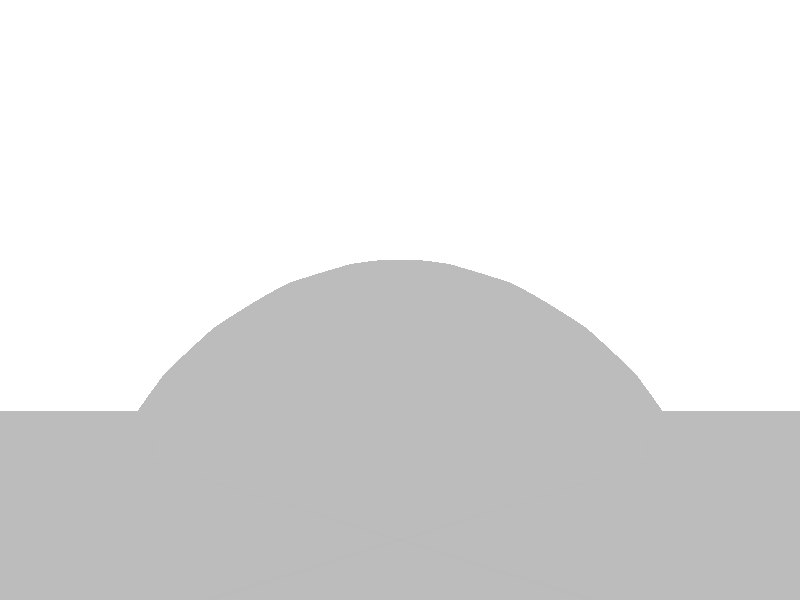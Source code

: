 #include "colors.inc"
background { rgb <1, 1, 1> }
camera {location <-0, 1.8, -0.5> sky <0,0,1>up <0,1,0> right <-1.33,0,0> angle 90look_at <0, 0, 0> }
mesh2 {
vertex_vectors { 4608, 
<-0.69714, -0.69714, -0.5>, 
<-0.787523, -0.536783, -0.5>, 
<-0.638179, -0.638179, -0.5>, 
<-0.874987, -0.37458, -0.5>, 
<-0.787523, -0.536783, -0.5>, 
<-0.727072, -0.476668, -0.5>, 
<-0.578476, -0.578476, -0.5>, 
<-0.638179, -0.638179, -0.5>, 
<-0.727072, -0.476668, -0.5>, 
<-0.787523, -0.536783, -0.5>, 
<-0.638179, -0.638179, -0.5>, 
<-0.727072, -0.476668, -0.5>, 
<-0.944001, 7.51651e-17, -0.5>, 
<-0.911399, -0.187648, -0.5>, 
<-0.818538, -0.105321, -0.5>, 
<-0.874987, -0.37458, -0.5>, 
<-0.911399, -0.187648, -0.5>, 
<-0.783992, -0.292751, -0.5>, 
<-0.692315, -0.210643, -0.5>, 
<-0.818538, -0.105321, -0.5>, 
<-0.783992, -0.292751, -0.5>, 
<-0.911399, -0.187648, -0.5>, 
<-0.818538, -0.105321, -0.5>, 
<-0.783992, -0.292751, -0.5>, 
<-0.421286, -0.421286, -0.5>, 
<-0.499881, -0.499881, -0.5>, 
<-0.5568, -0.315964, -0.5>, 
<-0.578476, -0.578476, -0.5>, 
<-0.499881, -0.499881, -0.5>, 
<-0.635396, -0.39456, -0.5>, 
<-0.692315, -0.210643, -0.5>, 
<-0.5568, -0.315964, -0.5>, 
<-0.635396, -0.39456, -0.5>, 
<-0.499881, -0.499881, -0.5>, 
<-0.5568, -0.315964, -0.5>, 
<-0.635396, -0.39456, -0.5>, 
<-0.874987, -0.37458, -0.5>, 
<-0.727072, -0.476668, -0.5>, 
<-0.783992, -0.292751, -0.5>, 
<-0.578476, -0.578476, -0.5>, 
<-0.727072, -0.476668, -0.5>, 
<-0.635396, -0.39456, -0.5>, 
<-0.692315, -0.210643, -0.5>, 
<-0.635396, -0.39456, -0.5>, 
<-0.783992, -0.292751, -0.5>, 
<-0.727072, -0.476668, -0.5>, 
<-0.635396, -0.39456, -0.5>, 
<-0.783992, -0.292751, -0.5>, 
<-0.69714, 0.69714, -0.5>, 
<-0.787523, 0.536783, -0.5>, 
<-0.638179, 0.638179, -0.5>, 
<-0.874987, 0.37458, -0.5>, 
<-0.787523, 0.536783, -0.5>, 
<-0.727072, 0.476668, -0.5>, 
<-0.578476, 0.578476, -0.5>, 
<-0.638179, 0.638179, -0.5>, 
<-0.727072, 0.476668, -0.5>, 
<-0.787523, 0.536783, -0.5>, 
<-0.638179, 0.638179, -0.5>, 
<-0.727072, 0.476668, -0.5>, 
<-0.944001, 7.51651e-17, -0.5>, 
<-0.911399, 0.187648, -0.5>, 
<-0.818538, 0.105321, -0.5>, 
<-0.874987, 0.37458, -0.5>, 
<-0.911399, 0.187648, -0.5>, 
<-0.783992, 0.292751, -0.5>, 
<-0.692315, 0.210643, -0.5>, 
<-0.818538, 0.105321, -0.5>, 
<-0.783992, 0.292751, -0.5>, 
<-0.911399, 0.187648, -0.5>, 
<-0.818538, 0.105321, -0.5>, 
<-0.783992, 0.292751, -0.5>, 
<-0.421286, 0.421286, -0.5>, 
<-0.499881, 0.499881, -0.5>, 
<-0.5568, 0.315964, -0.5>, 
<-0.578476, 0.578476, -0.5>, 
<-0.499881, 0.499881, -0.5>, 
<-0.635396, 0.39456, -0.5>, 
<-0.692315, 0.210643, -0.5>, 
<-0.5568, 0.315964, -0.5>, 
<-0.635396, 0.39456, -0.5>, 
<-0.499881, 0.499881, -0.5>, 
<-0.5568, 0.315964, -0.5>, 
<-0.635396, 0.39456, -0.5>, 
<-0.874987, 0.37458, -0.5>, 
<-0.727072, 0.476668, -0.5>, 
<-0.783992, 0.292751, -0.5>, 
<-0.578476, 0.578476, -0.5>, 
<-0.727072, 0.476668, -0.5>, 
<-0.635396, 0.39456, -0.5>, 
<-0.692315, 0.210643, -0.5>, 
<-0.635396, 0.39456, -0.5>, 
<-0.783992, 0.292751, -0.5>, 
<-0.727072, 0.476668, -0.5>, 
<-0.635396, 0.39456, -0.5>, 
<-0.783992, 0.292751, -0.5>, 
<-6.45365e-17, 2.69857e-17, -0.5>, 
<-0.105321, -0.105321, -0.5>, 
<-0.105321, 0.105321, -0.5>, 
<-0.210643, -0.210643, -0.5>, 
<-0.105321, -0.105321, -0.5>, 
<-0.210643, 2.77556e-17, -0.5>, 
<-0.210643, 0.210643, -0.5>, 
<-0.105321, 0.105321, -0.5>, 
<-0.210643, 2.77556e-17, -0.5>, 
<-0.105321, -0.105321, -0.5>, 
<-0.105321, 0.105321, -0.5>, 
<-0.210643, 2.77556e-17, -0.5>, 
<-0.421286, -0.421286, -0.5>, 
<-0.315964, -0.315964, -0.5>, 
<-0.421286, -0.210643, -0.5>, 
<-0.210643, -0.210643, -0.5>, 
<-0.315964, -0.315964, -0.5>, 
<-0.315964, -0.105321, -0.5>, 
<-0.421286, 5.55112e-17, -0.5>, 
<-0.421286, -0.210643, -0.5>, 
<-0.315964, -0.105321, -0.5>, 
<-0.315964, -0.315964, -0.5>, 
<-0.421286, -0.210643, -0.5>, 
<-0.315964, -0.105321, -0.5>, 
<-0.421286, 0.421286, -0.5>, 
<-0.315964, 0.315964, -0.5>, 
<-0.421286, 0.210643, -0.5>, 
<-0.210643, 0.210643, -0.5>, 
<-0.315964, 0.315964, -0.5>, 
<-0.315964, 0.105321, -0.5>, 
<-0.421286, 5.55112e-17, -0.5>, 
<-0.421286, 0.210643, -0.5>, 
<-0.315964, 0.105321, -0.5>, 
<-0.315964, 0.315964, -0.5>, 
<-0.421286, 0.210643, -0.5>, 
<-0.315964, 0.105321, -0.5>, 
<-0.210643, -0.210643, -0.5>, 
<-0.210643, 2.77556e-17, -0.5>, 
<-0.315964, -0.105321, -0.5>, 
<-0.210643, 0.210643, -0.5>, 
<-0.210643, 2.77556e-17, -0.5>, 
<-0.315964, 0.105321, -0.5>, 
<-0.421286, 5.55112e-17, -0.5>, 
<-0.315964, 0.105321, -0.5>, 
<-0.315964, -0.105321, -0.5>, 
<-0.210643, 2.77556e-17, -0.5>, 
<-0.315964, 0.105321, -0.5>, 
<-0.315964, -0.105321, -0.5>, 
<-0.944001, 7.51651e-17, -0.5>, 
<-0.818538, -0.105321, -0.5>, 
<-0.818538, 0.105321, -0.5>, 
<-0.692315, -0.210643, -0.5>, 
<-0.818538, -0.105321, -0.5>, 
<-0.692315, 5.55112e-17, -0.5>, 
<-0.692315, 0.210643, -0.5>, 
<-0.818538, 0.105321, -0.5>, 
<-0.692315, 5.55112e-17, -0.5>, 
<-0.818538, -0.105321, -0.5>, 
<-0.818538, 0.105321, -0.5>, 
<-0.692315, 5.55112e-17, -0.5>, 
<-0.421286, -0.421286, -0.5>, 
<-0.5568, -0.315964, -0.5>, 
<-0.421286, -0.210643, -0.5>, 
<-0.692315, -0.210643, -0.5>, 
<-0.5568, -0.315964, -0.5>, 
<-0.5568, -0.105321, -0.5>, 
<-0.421286, 5.55112e-17, -0.5>, 
<-0.421286, -0.210643, -0.5>, 
<-0.5568, -0.105321, -0.5>, 
<-0.5568, -0.315964, -0.5>, 
<-0.421286, -0.210643, -0.5>, 
<-0.5568, -0.105321, -0.5>, 
<-0.421286, 0.421286, -0.5>, 
<-0.421286, 0.210643, -0.5>, 
<-0.5568, 0.315964, -0.5>, 
<-0.421286, 5.55112e-17, -0.5>, 
<-0.421286, 0.210643, -0.5>, 
<-0.5568, 0.105321, -0.5>, 
<-0.692315, 0.210643, -0.5>, 
<-0.5568, 0.315964, -0.5>, 
<-0.5568, 0.105321, -0.5>, 
<-0.421286, 0.210643, -0.5>, 
<-0.5568, 0.315964, -0.5>, 
<-0.5568, 0.105321, -0.5>, 
<-0.692315, -0.210643, -0.5>, 
<-0.692315, 5.55112e-17, -0.5>, 
<-0.5568, -0.105321, -0.5>, 
<-0.421286, 5.55112e-17, -0.5>, 
<-0.5568, 0.105321, -0.5>, 
<-0.5568, -0.105321, -0.5>, 
<-0.692315, 0.210643, -0.5>, 
<-0.692315, 5.55112e-17, -0.5>, 
<-0.5568, 0.105321, -0.5>, 
<-0.692315, 5.55112e-17, -0.5>, 
<-0.5568, 0.105321, -0.5>, 
<-0.5568, -0.105321, -0.5>, 
<-0.69714, 0.69714, -0.5>, 
<-0.638179, 0.638179, -0.5>, 
<-0.536783, 0.787523, -0.5>, 
<-0.578476, 0.578476, -0.5>, 
<-0.638179, 0.638179, -0.5>, 
<-0.476668, 0.727072, -0.5>, 
<-0.37458, 0.874987, -0.5>, 
<-0.536783, 0.787523, -0.5>, 
<-0.476668, 0.727072, -0.5>, 
<-0.638179, 0.638179, -0.5>, 
<-0.536783, 0.787523, -0.5>, 
<-0.476668, 0.727072, -0.5>, 
<-0.421286, 0.421286, -0.5>, 
<-0.499881, 0.499881, -0.5>, 
<-0.315964, 0.5568, -0.5>, 
<-0.578476, 0.578476, -0.5>, 
<-0.499881, 0.499881, -0.5>, 
<-0.39456, 0.635396, -0.5>, 
<-0.210643, 0.692315, -0.5>, 
<-0.315964, 0.5568, -0.5>, 
<-0.39456, 0.635396, -0.5>, 
<-0.499881, 0.499881, -0.5>, 
<-0.315964, 0.5568, -0.5>, 
<-0.39456, 0.635396, -0.5>, 
<1.42609e-17, 0.944001, -0.5>, 
<-0.187648, 0.911399, -0.5>, 
<-0.105321, 0.818538, -0.5>, 
<-0.37458, 0.874987, -0.5>, 
<-0.187648, 0.911399, -0.5>, 
<-0.292751, 0.783992, -0.5>, 
<-0.210643, 0.692315, -0.5>, 
<-0.105321, 0.818538, -0.5>, 
<-0.292751, 0.783992, -0.5>, 
<-0.187648, 0.911399, -0.5>, 
<-0.105321, 0.818538, -0.5>, 
<-0.292751, 0.783992, -0.5>, 
<-0.578476, 0.578476, -0.5>, 
<-0.476668, 0.727072, -0.5>, 
<-0.39456, 0.635396, -0.5>, 
<-0.37458, 0.874987, -0.5>, 
<-0.476668, 0.727072, -0.5>, 
<-0.292751, 0.783992, -0.5>, 
<-0.210643, 0.692315, -0.5>, 
<-0.292751, 0.783992, -0.5>, 
<-0.39456, 0.635396, -0.5>, 
<-0.476668, 0.727072, -0.5>, 
<-0.292751, 0.783992, -0.5>, 
<-0.39456, 0.635396, -0.5>, 
<0.69714, 0.69714, -0.5>, 
<0.536783, 0.787523, -0.5>, 
<0.638179, 0.638179, -0.5>, 
<0.37458, 0.874987, -0.5>, 
<0.536783, 0.787523, -0.5>, 
<0.476668, 0.727072, -0.5>, 
<0.578476, 0.578476, -0.5>, 
<0.638179, 0.638179, -0.5>, 
<0.476668, 0.727072, -0.5>, 
<0.536783, 0.787523, -0.5>, 
<0.638179, 0.638179, -0.5>, 
<0.476668, 0.727072, -0.5>, 
<1.42609e-17, 0.944001, -0.5>, 
<0.187648, 0.911399, -0.5>, 
<0.105321, 0.818538, -0.5>, 
<0.37458, 0.874987, -0.5>, 
<0.187648, 0.911399, -0.5>, 
<0.292751, 0.783992, -0.5>, 
<0.210643, 0.692315, -0.5>, 
<0.105321, 0.818538, -0.5>, 
<0.292751, 0.783992, -0.5>, 
<0.187648, 0.911399, -0.5>, 
<0.105321, 0.818538, -0.5>, 
<0.292751, 0.783992, -0.5>, 
<0.421286, 0.421286, -0.5>, 
<0.499881, 0.499881, -0.5>, 
<0.315964, 0.5568, -0.5>, 
<0.578476, 0.578476, -0.5>, 
<0.499881, 0.499881, -0.5>, 
<0.39456, 0.635396, -0.5>, 
<0.210643, 0.692315, -0.5>, 
<0.315964, 0.5568, -0.5>, 
<0.39456, 0.635396, -0.5>, 
<0.499881, 0.499881, -0.5>, 
<0.315964, 0.5568, -0.5>, 
<0.39456, 0.635396, -0.5>, 
<0.37458, 0.874987, -0.5>, 
<0.476668, 0.727072, -0.5>, 
<0.292751, 0.783992, -0.5>, 
<0.578476, 0.578476, -0.5>, 
<0.476668, 0.727072, -0.5>, 
<0.39456, 0.635396, -0.5>, 
<0.210643, 0.692315, -0.5>, 
<0.39456, 0.635396, -0.5>, 
<0.292751, 0.783992, -0.5>, 
<0.476668, 0.727072, -0.5>, 
<0.39456, 0.635396, -0.5>, 
<0.292751, 0.783992, -0.5>, 
<-6.45365e-17, 2.69857e-17, -0.5>, 
<-0.105321, 0.105321, -0.5>, 
<0.105321, 0.105321, -0.5>, 
<-0.210643, 0.210643, -0.5>, 
<-0.105321, 0.105321, -0.5>, 
<-2.74816e-17, 0.210643, -0.5>, 
<0.210643, 0.210643, -0.5>, 
<0.105321, 0.105321, -0.5>, 
<-2.74816e-17, 0.210643, -0.5>, 
<-0.105321, 0.105321, -0.5>, 
<0.105321, 0.105321, -0.5>, 
<-2.74816e-17, 0.210643, -0.5>, 
<-0.421286, 0.421286, -0.5>, 
<-0.315964, 0.315964, -0.5>, 
<-0.210643, 0.421286, -0.5>, 
<-0.210643, 0.210643, -0.5>, 
<-0.315964, 0.315964, -0.5>, 
<-0.105321, 0.315964, -0.5>, 
<-6.72767e-20, 0.421286, -0.5>, 
<-0.210643, 0.421286, -0.5>, 
<-0.105321, 0.315964, -0.5>, 
<-0.315964, 0.315964, -0.5>, 
<-0.210643, 0.421286, -0.5>, 
<-0.105321, 0.315964, -0.5>, 
<0.421286, 0.421286, -0.5>, 
<0.315964, 0.315964, -0.5>, 
<0.210643, 0.421286, -0.5>, 
<0.210643, 0.210643, -0.5>, 
<0.315964, 0.315964, -0.5>, 
<0.105321, 0.315964, -0.5>, 
<-6.72767e-20, 0.421286, -0.5>, 
<0.210643, 0.421286, -0.5>, 
<0.105321, 0.315964, -0.5>, 
<0.315964, 0.315964, -0.5>, 
<0.210643, 0.421286, -0.5>, 
<0.105321, 0.315964, -0.5>, 
<-0.210643, 0.210643, -0.5>, 
<-2.74816e-17, 0.210643, -0.5>, 
<-0.105321, 0.315964, -0.5>, 
<0.210643, 0.210643, -0.5>, 
<-2.74816e-17, 0.210643, -0.5>, 
<0.105321, 0.315964, -0.5>, 
<-6.72767e-20, 0.421286, -0.5>, 
<0.105321, 0.315964, -0.5>, 
<-0.105321, 0.315964, -0.5>, 
<-2.74816e-17, 0.210643, -0.5>, 
<0.105321, 0.315964, -0.5>, 
<-0.105321, 0.315964, -0.5>, 
<-0.421286, 0.421286, -0.5>, 
<-0.315964, 0.5568, -0.5>, 
<-0.210643, 0.421286, -0.5>, 
<-0.210643, 0.692315, -0.5>, 
<-0.315964, 0.5568, -0.5>, 
<-0.105321, 0.5568, -0.5>, 
<-6.72767e-20, 0.421286, -0.5>, 
<-0.210643, 0.421286, -0.5>, 
<-0.105321, 0.5568, -0.5>, 
<-0.315964, 0.5568, -0.5>, 
<-0.210643, 0.421286, -0.5>, 
<-0.105321, 0.5568, -0.5>, 
<1.42609e-17, 0.944001, -0.5>, 
<-0.105321, 0.818538, -0.5>, 
<0.105321, 0.818538, -0.5>, 
<-0.210643, 0.692315, -0.5>, 
<-0.105321, 0.818538, -0.5>, 
<-9.99201e-19, 0.692315, -0.5>, 
<0.210643, 0.692315, -0.5>, 
<0.105321, 0.818538, -0.5>, 
<-9.99201e-19, 0.692315, -0.5>, 
<-0.105321, 0.818538, -0.5>, 
<0.105321, 0.818538, -0.5>, 
<-9.99201e-19, 0.692315, -0.5>, 
<0.421286, 0.421286, -0.5>, 
<0.210643, 0.421286, -0.5>, 
<0.315964, 0.5568, -0.5>, 
<-6.72767e-20, 0.421286, -0.5>, 
<0.210643, 0.421286, -0.5>, 
<0.105321, 0.5568, -0.5>, 
<0.210643, 0.692315, -0.5>, 
<0.315964, 0.5568, -0.5>, 
<0.105321, 0.5568, -0.5>, 
<0.210643, 0.421286, -0.5>, 
<0.315964, 0.5568, -0.5>, 
<0.105321, 0.5568, -0.5>, 
<-0.210643, 0.692315, -0.5>, 
<-0.105321, 0.5568, -0.5>, 
<-9.99201e-19, 0.692315, -0.5>, 
<-6.72767e-20, 0.421286, -0.5>, 
<-0.105321, 0.5568, -0.5>, 
<0.105321, 0.5568, -0.5>, 
<0.210643, 0.692315, -0.5>, 
<0.105321, 0.5568, -0.5>, 
<-9.99201e-19, 0.692315, -0.5>, 
<-0.105321, 0.5568, -0.5>, 
<0.105321, 0.5568, -0.5>, 
<-9.99201e-19, 0.692315, -0.5>, 
<0.69714, -0.69714, -0.5>, 
<0.787523, -0.536783, -0.5>, 
<0.638179, -0.638179, -0.5>, 
<0.874987, -0.37458, -0.5>, 
<0.787523, -0.536783, -0.5>, 
<0.727072, -0.476668, -0.5>, 
<0.578476, -0.578476, -0.5>, 
<0.638179, -0.638179, -0.5>, 
<0.727072, -0.476668, -0.5>, 
<0.787523, -0.536783, -0.5>, 
<0.638179, -0.638179, -0.5>, 
<0.727072, -0.476668, -0.5>, 
<0.944001, -1.02941e-16, -0.5>, 
<0.911399, -0.187648, -0.5>, 
<0.818538, -0.105321, -0.5>, 
<0.874987, -0.37458, -0.5>, 
<0.911399, -0.187648, -0.5>, 
<0.783992, -0.292751, -0.5>, 
<0.692315, -0.210643, -0.5>, 
<0.818538, -0.105321, -0.5>, 
<0.783992, -0.292751, -0.5>, 
<0.911399, -0.187648, -0.5>, 
<0.818538, -0.105321, -0.5>, 
<0.783992, -0.292751, -0.5>, 
<0.421286, -0.421286, -0.5>, 
<0.499881, -0.499881, -0.5>, 
<0.5568, -0.315964, -0.5>, 
<0.578476, -0.578476, -0.5>, 
<0.499881, -0.499881, -0.5>, 
<0.635396, -0.39456, -0.5>, 
<0.692315, -0.210643, -0.5>, 
<0.5568, -0.315964, -0.5>, 
<0.635396, -0.39456, -0.5>, 
<0.499881, -0.499881, -0.5>, 
<0.5568, -0.315964, -0.5>, 
<0.635396, -0.39456, -0.5>, 
<0.874987, -0.37458, -0.5>, 
<0.727072, -0.476668, -0.5>, 
<0.783992, -0.292751, -0.5>, 
<0.578476, -0.578476, -0.5>, 
<0.727072, -0.476668, -0.5>, 
<0.635396, -0.39456, -0.5>, 
<0.692315, -0.210643, -0.5>, 
<0.635396, -0.39456, -0.5>, 
<0.783992, -0.292751, -0.5>, 
<0.727072, -0.476668, -0.5>, 
<0.635396, -0.39456, -0.5>, 
<0.783992, -0.292751, -0.5>, 
<0.69714, 0.69714, -0.5>, 
<0.638179, 0.638179, -0.5>, 
<0.787523, 0.536783, -0.5>, 
<0.578476, 0.578476, -0.5>, 
<0.638179, 0.638179, -0.5>, 
<0.727072, 0.476668, -0.5>, 
<0.874987, 0.37458, -0.5>, 
<0.787523, 0.536783, -0.5>, 
<0.727072, 0.476668, -0.5>, 
<0.638179, 0.638179, -0.5>, 
<0.787523, 0.536783, -0.5>, 
<0.727072, 0.476668, -0.5>, 
<0.421286, 0.421286, -0.5>, 
<0.499881, 0.499881, -0.5>, 
<0.5568, 0.315964, -0.5>, 
<0.578476, 0.578476, -0.5>, 
<0.499881, 0.499881, -0.5>, 
<0.635396, 0.39456, -0.5>, 
<0.692315, 0.210643, -0.5>, 
<0.5568, 0.315964, -0.5>, 
<0.635396, 0.39456, -0.5>, 
<0.499881, 0.499881, -0.5>, 
<0.5568, 0.315964, -0.5>, 
<0.635396, 0.39456, -0.5>, 
<0.944001, -1.02941e-16, -0.5>, 
<0.911399, 0.187648, -0.5>, 
<0.818538, 0.105321, -0.5>, 
<0.874987, 0.37458, -0.5>, 
<0.911399, 0.187648, -0.5>, 
<0.783992, 0.292751, -0.5>, 
<0.692315, 0.210643, -0.5>, 
<0.818538, 0.105321, -0.5>, 
<0.783992, 0.292751, -0.5>, 
<0.911399, 0.187648, -0.5>, 
<0.818538, 0.105321, -0.5>, 
<0.783992, 0.292751, -0.5>, 
<0.578476, 0.578476, -0.5>, 
<0.727072, 0.476668, -0.5>, 
<0.635396, 0.39456, -0.5>, 
<0.874987, 0.37458, -0.5>, 
<0.727072, 0.476668, -0.5>, 
<0.783992, 0.292751, -0.5>, 
<0.692315, 0.210643, -0.5>, 
<0.783992, 0.292751, -0.5>, 
<0.635396, 0.39456, -0.5>, 
<0.727072, 0.476668, -0.5>, 
<0.783992, 0.292751, -0.5>, 
<0.635396, 0.39456, -0.5>, 
<-6.45365e-17, 2.69857e-17, -0.5>, 
<0.105321, 0.105321, -0.5>, 
<0.105321, -0.105321, -0.5>, 
<0.210643, 0.210643, -0.5>, 
<0.105321, 0.105321, -0.5>, 
<0.210643, -2.77556e-17, -0.5>, 
<0.210643, -0.210643, -0.5>, 
<0.105321, -0.105321, -0.5>, 
<0.210643, -2.77556e-17, -0.5>, 
<0.105321, 0.105321, -0.5>, 
<0.105321, -0.105321, -0.5>, 
<0.210643, -2.77556e-17, -0.5>, 
<0.421286, 0.421286, -0.5>, 
<0.315964, 0.315964, -0.5>, 
<0.421286, 0.210643, -0.5>, 
<0.210643, 0.210643, -0.5>, 
<0.315964, 0.315964, -0.5>, 
<0.315964, 0.105321, -0.5>, 
<0.421286, -5.48173e-17, -0.5>, 
<0.421286, 0.210643, -0.5>, 
<0.315964, 0.105321, -0.5>, 
<0.315964, 0.315964, -0.5>, 
<0.421286, 0.210643, -0.5>, 
<0.315964, 0.105321, -0.5>, 
<0.421286, -0.421286, -0.5>, 
<0.315964, -0.315964, -0.5>, 
<0.421286, -0.210643, -0.5>, 
<0.210643, -0.210643, -0.5>, 
<0.315964, -0.315964, -0.5>, 
<0.315964, -0.105321, -0.5>, 
<0.421286, -5.48173e-17, -0.5>, 
<0.421286, -0.210643, -0.5>, 
<0.315964, -0.105321, -0.5>, 
<0.315964, -0.315964, -0.5>, 
<0.421286, -0.210643, -0.5>, 
<0.315964, -0.105321, -0.5>, 
<0.210643, 0.210643, -0.5>, 
<0.210643, -2.77556e-17, -0.5>, 
<0.315964, 0.105321, -0.5>, 
<0.210643, -0.210643, -0.5>, 
<0.210643, -2.77556e-17, -0.5>, 
<0.315964, -0.105321, -0.5>, 
<0.421286, -5.48173e-17, -0.5>, 
<0.315964, -0.105321, -0.5>, 
<0.315964, 0.105321, -0.5>, 
<0.210643, -2.77556e-17, -0.5>, 
<0.315964, -0.105321, -0.5>, 
<0.315964, 0.105321, -0.5>, 
<0.421286, 0.421286, -0.5>, 
<0.421286, 0.210643, -0.5>, 
<0.5568, 0.315964, -0.5>, 
<0.421286, -5.48173e-17, -0.5>, 
<0.421286, 0.210643, -0.5>, 
<0.5568, 0.105321, -0.5>, 
<0.692315, 0.210643, -0.5>, 
<0.5568, 0.315964, -0.5>, 
<0.5568, 0.105321, -0.5>, 
<0.421286, 0.210643, -0.5>, 
<0.5568, 0.315964, -0.5>, 
<0.5568, 0.105321, -0.5>, 
<0.944001, -1.02941e-16, -0.5>, 
<0.818538, -0.105321, -0.5>, 
<0.818538, 0.105321, -0.5>, 
<0.692315, -0.210643, -0.5>, 
<0.818538, -0.105321, -0.5>, 
<0.692315, -8.32667e-17, -0.5>, 
<0.692315, 0.210643, -0.5>, 
<0.818538, 0.105321, -0.5>, 
<0.692315, -8.32667e-17, -0.5>, 
<0.818538, -0.105321, -0.5>, 
<0.818538, 0.105321, -0.5>, 
<0.692315, -8.32667e-17, -0.5>, 
<0.421286, -0.421286, -0.5>, 
<0.5568, -0.315964, -0.5>, 
<0.421286, -0.210643, -0.5>, 
<0.692315, -0.210643, -0.5>, 
<0.5568, -0.315964, -0.5>, 
<0.5568, -0.105321, -0.5>, 
<0.421286, -5.48173e-17, -0.5>, 
<0.421286, -0.210643, -0.5>, 
<0.5568, -0.105321, -0.5>, 
<0.5568, -0.315964, -0.5>, 
<0.421286, -0.210643, -0.5>, 
<0.5568, -0.105321, -0.5>, 
<0.692315, -0.210643, -0.5>, 
<0.5568, -0.105321, -0.5>, 
<0.692315, -8.32667e-17, -0.5>, 
<0.421286, -5.48173e-17, -0.5>, 
<0.5568, 0.105321, -0.5>, 
<0.5568, -0.105321, -0.5>, 
<0.692315, 0.210643, -0.5>, 
<0.5568, 0.105321, -0.5>, 
<0.692315, -8.32667e-17, -0.5>, 
<0.5568, 0.105321, -0.5>, 
<0.5568, -0.105321, -0.5>, 
<0.692315, -8.32667e-17, -0.5>, 
<-0.69714, -0.69714, -0.5>, 
<-0.638179, -0.638179, -0.5>, 
<-0.536783, -0.787523, -0.5>, 
<-0.578476, -0.578476, -0.5>, 
<-0.638179, -0.638179, -0.5>, 
<-0.476668, -0.727072, -0.5>, 
<-0.37458, -0.874987, -0.5>, 
<-0.536783, -0.787523, -0.5>, 
<-0.476668, -0.727072, -0.5>, 
<-0.638179, -0.638179, -0.5>, 
<-0.536783, -0.787523, -0.5>, 
<-0.476668, -0.727072, -0.5>, 
<-0.421286, -0.421286, -0.5>, 
<-0.499881, -0.499881, -0.5>, 
<-0.315964, -0.5568, -0.5>, 
<-0.578476, -0.578476, -0.5>, 
<-0.499881, -0.499881, -0.5>, 
<-0.39456, -0.635396, -0.5>, 
<-0.210643, -0.692315, -0.5>, 
<-0.315964, -0.5568, -0.5>, 
<-0.39456, -0.635396, -0.5>, 
<-0.499881, -0.499881, -0.5>, 
<-0.315964, -0.5568, -0.5>, 
<-0.39456, -0.635396, -0.5>, 
<1.41737e-17, -0.944001, -0.5>, 
<-0.187648, -0.911399, -0.5>, 
<-0.105321, -0.818538, -0.5>, 
<-0.37458, -0.874987, -0.5>, 
<-0.187648, -0.911399, -0.5>, 
<-0.292751, -0.783992, -0.5>, 
<-0.210643, -0.692315, -0.5>, 
<-0.105321, -0.818538, -0.5>, 
<-0.292751, -0.783992, -0.5>, 
<-0.187648, -0.911399, -0.5>, 
<-0.105321, -0.818538, -0.5>, 
<-0.292751, -0.783992, -0.5>, 
<-0.578476, -0.578476, -0.5>, 
<-0.476668, -0.727072, -0.5>, 
<-0.39456, -0.635396, -0.5>, 
<-0.37458, -0.874987, -0.5>, 
<-0.476668, -0.727072, -0.5>, 
<-0.292751, -0.783992, -0.5>, 
<-0.210643, -0.692315, -0.5>, 
<-0.292751, -0.783992, -0.5>, 
<-0.39456, -0.635396, -0.5>, 
<-0.476668, -0.727072, -0.5>, 
<-0.292751, -0.783992, -0.5>, 
<-0.39456, -0.635396, -0.5>, 
<0.69714, -0.69714, -0.5>, 
<0.638179, -0.638179, -0.5>, 
<0.536783, -0.787523, -0.5>, 
<0.578476, -0.578476, -0.5>, 
<0.638179, -0.638179, -0.5>, 
<0.476668, -0.727072, -0.5>, 
<0.37458, -0.874987, -0.5>, 
<0.536783, -0.787523, -0.5>, 
<0.476668, -0.727072, -0.5>, 
<0.638179, -0.638179, -0.5>, 
<0.536783, -0.787523, -0.5>, 
<0.476668, -0.727072, -0.5>, 
<0.421286, -0.421286, -0.5>, 
<0.499881, -0.499881, -0.5>, 
<0.315964, -0.5568, -0.5>, 
<0.578476, -0.578476, -0.5>, 
<0.499881, -0.499881, -0.5>, 
<0.39456, -0.635396, -0.5>, 
<0.210643, -0.692315, -0.5>, 
<0.315964, -0.5568, -0.5>, 
<0.39456, -0.635396, -0.5>, 
<0.499881, -0.499881, -0.5>, 
<0.315964, -0.5568, -0.5>, 
<0.39456, -0.635396, -0.5>, 
<1.41737e-17, -0.944001, -0.5>, 
<0.187648, -0.911399, -0.5>, 
<0.105321, -0.818538, -0.5>, 
<0.37458, -0.874987, -0.5>, 
<0.187648, -0.911399, -0.5>, 
<0.292751, -0.783992, -0.5>, 
<0.210643, -0.692315, -0.5>, 
<0.105321, -0.818538, -0.5>, 
<0.292751, -0.783992, -0.5>, 
<0.187648, -0.911399, -0.5>, 
<0.105321, -0.818538, -0.5>, 
<0.292751, -0.783992, -0.5>, 
<0.578476, -0.578476, -0.5>, 
<0.476668, -0.727072, -0.5>, 
<0.39456, -0.635396, -0.5>, 
<0.37458, -0.874987, -0.5>, 
<0.476668, -0.727072, -0.5>, 
<0.292751, -0.783992, -0.5>, 
<0.210643, -0.692315, -0.5>, 
<0.292751, -0.783992, -0.5>, 
<0.39456, -0.635396, -0.5>, 
<0.476668, -0.727072, -0.5>, 
<0.292751, -0.783992, -0.5>, 
<0.39456, -0.635396, -0.5>, 
<-6.45365e-17, 2.69857e-17, -0.5>, 
<-0.105321, -0.105321, -0.5>, 
<0.105321, -0.105321, -0.5>, 
<-0.210643, -0.210643, -0.5>, 
<-0.105321, -0.105321, -0.5>, 
<-2.75613e-17, -0.210643, -0.5>, 
<0.210643, -0.210643, -0.5>, 
<0.105321, -0.105321, -0.5>, 
<-2.75613e-17, -0.210643, -0.5>, 
<-0.105321, -0.105321, -0.5>, 
<0.105321, -0.105321, -0.5>, 
<-2.75613e-17, -0.210643, -0.5>, 
<-0.421286, -0.421286, -0.5>, 
<-0.315964, -0.315964, -0.5>, 
<-0.210643, -0.421286, -0.5>, 
<-0.210643, -0.210643, -0.5>, 
<-0.315964, -0.315964, -0.5>, 
<-0.105321, -0.315964, -0.5>, 
<-4.16334e-17, -0.421286, -0.5>, 
<-0.210643, -0.421286, -0.5>, 
<-0.105321, -0.315964, -0.5>, 
<-0.315964, -0.315964, -0.5>, 
<-0.210643, -0.421286, -0.5>, 
<-0.105321, -0.315964, -0.5>, 
<0.421286, -0.421286, -0.5>, 
<0.315964, -0.315964, -0.5>, 
<0.210643, -0.421286, -0.5>, 
<0.210643, -0.210643, -0.5>, 
<0.315964, -0.315964, -0.5>, 
<0.105321, -0.315964, -0.5>, 
<-4.16334e-17, -0.421286, -0.5>, 
<0.210643, -0.421286, -0.5>, 
<0.105321, -0.315964, -0.5>, 
<0.315964, -0.315964, -0.5>, 
<0.210643, -0.421286, -0.5>, 
<0.105321, -0.315964, -0.5>, 
<-0.210643, -0.210643, -0.5>, 
<-2.75613e-17, -0.210643, -0.5>, 
<-0.105321, -0.315964, -0.5>, 
<0.210643, -0.210643, -0.5>, 
<-2.75613e-17, -0.210643, -0.5>, 
<0.105321, -0.315964, -0.5>, 
<-4.16334e-17, -0.421286, -0.5>, 
<0.105321, -0.315964, -0.5>, 
<-0.105321, -0.315964, -0.5>, 
<-2.75613e-17, -0.210643, -0.5>, 
<0.105321, -0.315964, -0.5>, 
<-0.105321, -0.315964, -0.5>, 
<-0.421286, -0.421286, -0.5>, 
<-0.315964, -0.5568, -0.5>, 
<-0.210643, -0.421286, -0.5>, 
<-0.210643, -0.692315, -0.5>, 
<-0.315964, -0.5568, -0.5>, 
<-0.105321, -0.5568, -0.5>, 
<-4.16334e-17, -0.421286, -0.5>, 
<-0.210643, -0.421286, -0.5>, 
<-0.105321, -0.5568, -0.5>, 
<-0.315964, -0.5568, -0.5>, 
<-0.210643, -0.421286, -0.5>, 
<-0.105321, -0.5568, -0.5>, 
<0.421286, -0.421286, -0.5>, 
<0.210643, -0.421286, -0.5>, 
<0.315964, -0.5568, -0.5>, 
<-4.16334e-17, -0.421286, -0.5>, 
<0.210643, -0.421286, -0.5>, 
<0.105321, -0.5568, -0.5>, 
<0.210643, -0.692315, -0.5>, 
<0.315964, -0.5568, -0.5>, 
<0.105321, -0.5568, -0.5>, 
<0.210643, -0.421286, -0.5>, 
<0.315964, -0.5568, -0.5>, 
<0.105321, -0.5568, -0.5>, 
<1.41737e-17, -0.944001, -0.5>, 
<-0.105321, -0.818538, -0.5>, 
<0.105321, -0.818538, -0.5>, 
<-0.210643, -0.692315, -0.5>, 
<-0.105321, -0.818538, -0.5>, 
<0, -0.692315, -0.5>, 
<0.210643, -0.692315, -0.5>, 
<0.105321, -0.818538, -0.5>, 
<0, -0.692315, -0.5>, 
<-0.105321, -0.818538, -0.5>, 
<0.105321, -0.818538, -0.5>, 
<0, -0.692315, -0.5>, 
<-0.210643, -0.692315, -0.5>, 
<-0.105321, -0.5568, -0.5>, 
<0, -0.692315, -0.5>, 
<-4.16334e-17, -0.421286, -0.5>, 
<-0.105321, -0.5568, -0.5>, 
<0.105321, -0.5568, -0.5>, 
<0.210643, -0.692315, -0.5>, 
<0, -0.692315, -0.5>, 
<0.105321, -0.5568, -0.5>, 
<-0.105321, -0.5568, -0.5>, 
<0, -0.692315, -0.5>, 
<0.105321, -0.5568, -0.5>, 
<-0.69714, -0.69714, -0.5>, 
<-0.787523, -0.536783, -0.5>, 
<-0.714862, -0.619322, -0.443951>, 
<-0.874987, -0.37458, -0.5>, 
<-0.787523, -0.536783, -0.5>, 
<-0.803981, -0.458003, -0.443744>, 
<-0.7316, -0.540672, -0.388023>, 
<-0.714862, -0.619322, -0.443951>, 
<-0.803981, -0.458003, -0.443744>, 
<-0.787523, -0.536783, -0.5>, 
<-0.714862, -0.619322, -0.443951>, 
<-0.803981, -0.458003, -0.443744>, 
<-0.944001, 7.51651e-17, -0.5>, 
<-0.911399, -0.187648, -0.5>, 
<-0.902707, -0.0923024, -0.43601>, 
<-0.874987, -0.37458, -0.5>, 
<-0.911399, -0.187648, -0.5>, 
<-0.868207, -0.279708, -0.435991>, 
<-0.859858, -0.184437, -0.372567>, 
<-0.902707, -0.0923024, -0.43601>, 
<-0.868207, -0.279708, -0.435991>, 
<-0.911399, -0.187648, -0.5>, 
<-0.902707, -0.0923024, -0.43601>, 
<-0.868207, -0.279708, -0.435991>, 
<-0.730625, -0.357697, -0.267505>, 
<-0.731979, -0.449647, -0.327158>, 
<-0.796265, -0.271347, -0.319337>, 
<-0.7316, -0.540672, -0.388023>, 
<-0.731979, -0.449647, -0.327158>, 
<-0.79874, -0.363704, -0.378368>, 
<-0.859858, -0.184437, -0.372567>, 
<-0.796265, -0.271347, -0.319337>, 
<-0.79874, -0.363704, -0.378368>, 
<-0.731979, -0.449647, -0.327158>, 
<-0.796265, -0.271347, -0.319337>, 
<-0.79874, -0.363704, -0.378368>, 
<-0.874987, -0.37458, -0.5>, 
<-0.803981, -0.458003, -0.443744>, 
<-0.868207, -0.279708, -0.435991>, 
<-0.7316, -0.540672, -0.388023>, 
<-0.803981, -0.458003, -0.443744>, 
<-0.79874, -0.363704, -0.378368>, 
<-0.859858, -0.184437, -0.372567>, 
<-0.79874, -0.363704, -0.378368>, 
<-0.868207, -0.279708, -0.435991>, 
<-0.803981, -0.458003, -0.443744>, 
<-0.79874, -0.363704, -0.378368>, 
<-0.868207, -0.279708, -0.435991>, 
<-0.69714, 0.69714, -0.5>, 
<-0.787523, 0.536783, -0.5>, 
<-0.714862, 0.619322, -0.443951>, 
<-0.874987, 0.37458, -0.5>, 
<-0.787523, 0.536783, -0.5>, 
<-0.803981, 0.458003, -0.443744>, 
<-0.7316, 0.540672, -0.388023>, 
<-0.714862, 0.619322, -0.443951>, 
<-0.803981, 0.458003, -0.443744>, 
<-0.787523, 0.536783, -0.5>, 
<-0.714862, 0.619322, -0.443951>, 
<-0.803981, 0.458003, -0.443744>, 
<-0.944001, 7.51651e-17, -0.5>, 
<-0.911399, 0.187648, -0.5>, 
<-0.902707, 0.0923024, -0.43601>, 
<-0.874987, 0.37458, -0.5>, 
<-0.911399, 0.187648, -0.5>, 
<-0.868207, 0.279708, -0.435991>, 
<-0.859858, 0.184437, -0.372567>, 
<-0.902707, 0.0923024, -0.43601>, 
<-0.868207, 0.279708, -0.435991>, 
<-0.911399, 0.187648, -0.5>, 
<-0.902707, 0.0923024, -0.43601>, 
<-0.868207, 0.279708, -0.435991>, 
<-0.730625, 0.357697, -0.267505>, 
<-0.731979, 0.449647, -0.327158>, 
<-0.796265, 0.271347, -0.319337>, 
<-0.7316, 0.540672, -0.388023>, 
<-0.731979, 0.449647, -0.327158>, 
<-0.79874, 0.363704, -0.378368>, 
<-0.859858, 0.184437, -0.372567>, 
<-0.796265, 0.271347, -0.319337>, 
<-0.79874, 0.363704, -0.378368>, 
<-0.731979, 0.449647, -0.327158>, 
<-0.796265, 0.271347, -0.319337>, 
<-0.79874, 0.363704, -0.378368>, 
<-0.874987, 0.37458, -0.5>, 
<-0.803981, 0.458003, -0.443744>, 
<-0.868207, 0.279708, -0.435991>, 
<-0.7316, 0.540672, -0.388023>, 
<-0.803981, 0.458003, -0.443744>, 
<-0.79874, 0.363704, -0.378368>, 
<-0.859858, 0.184437, -0.372567>, 
<-0.79874, 0.363704, -0.378368>, 
<-0.868207, 0.279708, -0.435991>, 
<-0.803981, 0.458003, -0.443744>, 
<-0.79874, 0.363704, -0.378368>, 
<-0.868207, 0.279708, -0.435991>, 
<-0.593535, 3.39368e-17, -0.0752742>, 
<-0.636259, -0.0897313, -0.114305>, 
<-0.636259, 0.0897313, -0.114305>, 
<-0.677537, -0.179259, -0.154863>, 
<-0.636259, -0.0897313, -0.114305>, 
<-0.679657, 9.779e-17, -0.15256>, 
<-0.677537, 0.179259, -0.154863>, 
<-0.636259, 0.0897313, -0.114305>, 
<-0.679657, 9.779e-17, -0.15256>, 
<-0.636259, -0.0897313, -0.114305>, 
<-0.636259, 0.0897313, -0.114305>, 
<-0.679657, 9.779e-17, -0.15256>, 
<-0.730625, -0.357697, -0.267505>, 
<-0.704857, -0.268751, -0.210536>, 
<-0.75625, -0.179389, -0.249156>, 
<-0.677537, -0.179259, -0.154863>, 
<-0.704857, -0.268751, -0.210536>, 
<-0.727684, -0.0896969, -0.194519>, 
<-0.776541, 1.16308e-16, -0.235322>, 
<-0.75625, -0.179389, -0.249156>, 
<-0.727684, -0.0896969, -0.194519>, 
<-0.704857, -0.268751, -0.210536>, 
<-0.75625, -0.179389, -0.249156>, 
<-0.727684, -0.0896969, -0.194519>, 
<-0.730625, 0.357697, -0.267505>, 
<-0.704857, 0.268751, -0.210536>, 
<-0.75625, 0.179389, -0.249156>, 
<-0.677537, 0.179259, -0.154863>, 
<-0.704857, 0.268751, -0.210536>, 
<-0.727684, 0.0896969, -0.194519>, 
<-0.776541, 1.16308e-16, -0.235322>, 
<-0.75625, 0.179389, -0.249156>, 
<-0.727684, 0.0896969, -0.194519>, 
<-0.704857, 0.268751, -0.210536>, 
<-0.75625, 0.179389, -0.249156>, 
<-0.727684, 0.0896969, -0.194519>, 
<-0.677537, -0.179259, -0.154863>, 
<-0.679657, 9.779e-17, -0.15256>, 
<-0.727684, -0.0896969, -0.194519>, 
<-0.677537, 0.179259, -0.154863>, 
<-0.679657, 9.779e-17, -0.15256>, 
<-0.727684, 0.0896969, -0.194519>, 
<-0.776541, 1.16308e-16, -0.235322>, 
<-0.727684, 0.0896969, -0.194519>, 
<-0.727684, -0.0896969, -0.194519>, 
<-0.679657, 9.779e-17, -0.15256>, 
<-0.727684, 0.0896969, -0.194519>, 
<-0.727684, -0.0896969, -0.194519>, 
<-0.944001, 7.51651e-17, -0.5>, 
<-0.902707, -0.0923024, -0.43601>, 
<-0.902707, 0.0923024, -0.43601>, 
<-0.859858, -0.184437, -0.372567>, 
<-0.902707, -0.0923024, -0.43601>, 
<-0.863035, 8.32171e-17, -0.370615>, 
<-0.859858, 0.184437, -0.372567>, 
<-0.902707, 0.0923024, -0.43601>, 
<-0.863035, 8.32171e-17, -0.370615>, 
<-0.902707, -0.0923024, -0.43601>, 
<-0.902707, 0.0923024, -0.43601>, 
<-0.863035, 8.32171e-17, -0.370615>, 
<-0.730625, -0.357697, -0.267505>, 
<-0.796265, -0.271347, -0.319337>, 
<-0.75625, -0.179389, -0.249156>, 
<-0.859858, -0.184437, -0.372567>, 
<-0.796265, -0.271347, -0.319337>, 
<-0.819477, -0.0923412, -0.303015>, 
<-0.776541, 1.16308e-16, -0.235322>, 
<-0.75625, -0.179389, -0.249156>, 
<-0.819477, -0.0923412, -0.303015>, 
<-0.796265, -0.271347, -0.319337>, 
<-0.75625, -0.179389, -0.249156>, 
<-0.819477, -0.0923412, -0.303015>, 
<-0.730625, 0.357697, -0.267505>, 
<-0.75625, 0.179389, -0.249156>, 
<-0.796265, 0.271347, -0.319337>, 
<-0.776541, 1.16308e-16, -0.235322>, 
<-0.75625, 0.179389, -0.249156>, 
<-0.819477, 0.0923412, -0.303015>, 
<-0.859858, 0.184437, -0.372567>, 
<-0.796265, 0.271347, -0.319337>, 
<-0.819477, 0.0923412, -0.303015>, 
<-0.75625, 0.179389, -0.249156>, 
<-0.796265, 0.271347, -0.319337>, 
<-0.819477, 0.0923412, -0.303015>, 
<-0.859858, -0.184437, -0.372567>, 
<-0.863035, 8.32171e-17, -0.370615>, 
<-0.819477, -0.0923412, -0.303015>, 
<-0.776541, 1.16308e-16, -0.235322>, 
<-0.819477, 0.0923412, -0.303015>, 
<-0.819477, -0.0923412, -0.303015>, 
<-0.859858, 0.184437, -0.372567>, 
<-0.863035, 8.32171e-17, -0.370615>, 
<-0.819477, 0.0923412, -0.303015>, 
<-0.863035, 8.32171e-17, -0.370615>, 
<-0.819477, 0.0923412, -0.303015>, 
<-0.819477, -0.0923412, -0.303015>, 
<-0.69714, 0.69714, -0.5>, 
<-0.714862, 0.619322, -0.443951>, 
<-0.663977, 0.663977, -0.425829>, 
<-0.7316, 0.540672, -0.388023>, 
<-0.714862, 0.619322, -0.443951>, 
<-0.681663, 0.585998, -0.369195>, 
<-0.629894, 0.629894, -0.351888>, 
<-0.663977, 0.663977, -0.425829>, 
<-0.681663, 0.585998, -0.369195>, 
<-0.714862, 0.619322, -0.443951>, 
<-0.663977, 0.663977, -0.425829>, 
<-0.681663, 0.585998, -0.369195>, 
<-0.730625, 0.357697, -0.267505>, 
<-0.731979, 0.449647, -0.327158>, 
<-0.685948, 0.406259, -0.246062>, 
<-0.7316, 0.540672, -0.388023>, 
<-0.731979, 0.449647, -0.327158>, 
<-0.686506, 0.497897, -0.306323>, 
<-0.639652, 0.453969, -0.226129>, 
<-0.685948, 0.406259, -0.246062>, 
<-0.686506, 0.497897, -0.306323>, 
<-0.731979, 0.449647, -0.327158>, 
<-0.685948, 0.406259, -0.246062>, 
<-0.686506, 0.497897, -0.306323>, 
<-0.535168, 0.535168, -0.195849>, 
<-0.583083, 0.583083, -0.273191>, 
<-0.587992, 0.495035, -0.210247>, 
<-0.629894, 0.629894, -0.351888>, 
<-0.583083, 0.583083, -0.273191>, 
<-0.63554, 0.542557, -0.288187>, 
<-0.639652, 0.453969, -0.226129>, 
<-0.587992, 0.495035, -0.210247>, 
<-0.63554, 0.542557, -0.288187>, 
<-0.583083, 0.583083, -0.273191>, 
<-0.587992, 0.495035, -0.210247>, 
<-0.63554, 0.542557, -0.288187>, 
<-0.7316, 0.540672, -0.388023>, 
<-0.681663, 0.585998, -0.369195>, 
<-0.686506, 0.497897, -0.306323>, 
<-0.629894, 0.629894, -0.351888>, 
<-0.681663, 0.585998, -0.369195>, 
<-0.63554, 0.542557, -0.288187>, 
<-0.639652, 0.453969, -0.226129>, 
<-0.63554, 0.542557, -0.288187>, 
<-0.686506, 0.497897, -0.306323>, 
<-0.681663, 0.585998, -0.369195>, 
<-0.63554, 0.542557, -0.288187>, 
<-0.686506, 0.497897, -0.306323>, 
<-0.244043, 0.244043, 0.0703393>, 
<-0.322088, 0.322088, 0.0151833>, 
<-0.292627, 0.217593, 0.0613585>, 
<-0.399471, 0.399471, -0.0417718>, 
<-0.322088, 0.322088, 0.0151833>, 
<-0.370513, 0.295449, 0.00563445>, 
<-0.340822, 0.190836, 0.0512908>, 
<-0.292627, 0.217593, 0.0613585>, 
<-0.370513, 0.295449, 0.00563445>, 
<-0.322088, 0.322088, 0.0151833>, 
<-0.292627, 0.217593, 0.0613585>, 
<-0.370513, 0.295449, 0.00563445>, 
<-0.535168, 0.535168, -0.195849>, 
<-0.467862, 0.467862, -0.117847>, 
<-0.516078, 0.439486, -0.131088>, 
<-0.399471, 0.399471, -0.0417718>, 
<-0.467862, 0.467862, -0.117847>, 
<-0.447998, 0.371435, -0.0542699>, 
<-0.495786, 0.342814, -0.0681854>, 
<-0.516078, 0.439486, -0.131088>, 
<-0.447998, 0.371435, -0.0542699>, 
<-0.467862, 0.467862, -0.117847>, 
<-0.516078, 0.439486, -0.131088>, 
<-0.447998, 0.371435, -0.0542699>, 
<-0.432599, 0.133994, 0.020651>, 
<-0.386989, 0.162545, 0.0365615>, 
<-0.464706, 0.238659, -0.0228565>, 
<-0.340822, 0.190836, 0.0512908>, 
<-0.386989, 0.162545, 0.0365615>, 
<-0.41879, 0.267127, -0.00747738>, 
<-0.495786, 0.342814, -0.0681854>, 
<-0.464706, 0.238659, -0.0228565>, 
<-0.41879, 0.267127, -0.00747738>, 
<-0.386989, 0.162545, 0.0365615>, 
<-0.464706, 0.238659, -0.0228565>, 
<-0.41879, 0.267127, -0.00747738>, 
<-0.399471, 0.399471, -0.0417718>, 
<-0.370513, 0.295449, 0.00563445>, 
<-0.447998, 0.371435, -0.0542699>, 
<-0.340822, 0.190836, 0.0512908>, 
<-0.370513, 0.295449, 0.00563445>, 
<-0.41879, 0.267127, -0.00747738>, 
<-0.495786, 0.342814, -0.0681854>, 
<-0.41879, 0.267127, -0.00747738>, 
<-0.447998, 0.371435, -0.0542699>, 
<-0.370513, 0.295449, 0.00563445>, 
<-0.41879, 0.267127, -0.00747738>, 
<-0.447998, 0.371435, -0.0542699>, 
<-0.593535, 3.39368e-17, -0.0752742>, 
<-0.636259, 0.0897313, -0.114305>, 
<-0.555815, 0.0340041, -0.0475532>, 
<-0.677537, 0.179259, -0.154863>, 
<-0.636259, 0.0897313, -0.114305>, 
<-0.59808, 0.123751, -0.0871096>, 
<-0.517203, 0.0679442, -0.021038>, 
<-0.555815, 0.0340041, -0.0475532>, 
<-0.59808, 0.123751, -0.0871096>, 
<-0.636259, 0.0897313, -0.114305>, 
<-0.555815, 0.0340041, -0.0475532>, 
<-0.59808, 0.123751, -0.0871096>, 
<-0.730625, 0.357697, -0.267505>, 
<-0.704857, 0.268751, -0.210536>, 
<-0.665081, 0.306725, -0.18609>, 
<-0.677537, 0.179259, -0.154863>, 
<-0.704857, 0.268751, -0.210536>, 
<-0.638149, 0.217273, -0.130104>, 
<-0.59754, 0.254897, -0.106717>, 
<-0.665081, 0.306725, -0.18609>, 
<-0.638149, 0.217273, -0.130104>, 
<-0.704857, 0.268751, -0.210536>, 
<-0.665081, 0.306725, -0.18609>, 
<-0.638149, 0.217273, -0.130104>, 
<-0.432599, 0.133994, 0.020651>, 
<-0.475251, 0.101053, 0.000392345>, 
<-0.515649, 0.194655, -0.0421112>, 
<-0.517203, 0.0679442, -0.021038>, 
<-0.475251, 0.101053, 0.000392345>, 
<-0.557907, 0.161567, -0.0631125>, 
<-0.59754, 0.254897, -0.106717>, 
<-0.515649, 0.194655, -0.0421112>, 
<-0.557907, 0.161567, -0.0631125>, 
<-0.475251, 0.101053, 0.000392345>, 
<-0.515649, 0.194655, -0.0421112>, 
<-0.557907, 0.161567, -0.0631125>, 
<-0.677537, 0.179259, -0.154863>, 
<-0.59808, 0.123751, -0.0871096>, 
<-0.638149, 0.217273, -0.130104>, 
<-0.517203, 0.0679442, -0.021038>, 
<-0.59808, 0.123751, -0.0871096>, 
<-0.557907, 0.161567, -0.0631125>, 
<-0.59754, 0.254897, -0.106717>, 
<-0.557907, 0.161567, -0.0631125>, 
<-0.638149, 0.217273, -0.130104>, 
<-0.59808, 0.123751, -0.0871096>, 
<-0.557907, 0.161567, -0.0631125>, 
<-0.638149, 0.217273, -0.130104>, 
<-0.730625, 0.357697, -0.267505>, 
<-0.685948, 0.406259, -0.246062>, 
<-0.665081, 0.306725, -0.18609>, 
<-0.639652, 0.453969, -0.226129>, 
<-0.685948, 0.406259, -0.246062>, 
<-0.61934, 0.354825, -0.165512>, 
<-0.59754, 0.254897, -0.106717>, 
<-0.665081, 0.306725, -0.18609>, 
<-0.61934, 0.354825, -0.165512>, 
<-0.685948, 0.406259, -0.246062>, 
<-0.665081, 0.306725, -0.18609>, 
<-0.61934, 0.354825, -0.165512>, 
<-0.535168, 0.535168, -0.195849>, 
<-0.587992, 0.495035, -0.210247>, 
<-0.516078, 0.439486, -0.131088>, 
<-0.639652, 0.453969, -0.226129>, 
<-0.587992, 0.495035, -0.210247>, 
<-0.568416, 0.398845, -0.146215>, 
<-0.495786, 0.342814, -0.0681854>, 
<-0.516078, 0.439486, -0.131088>, 
<-0.568416, 0.398845, -0.146215>, 
<-0.587992, 0.495035, -0.210247>, 
<-0.516078, 0.439486, -0.131088>, 
<-0.568416, 0.398845, -0.146215>, 
<-0.432599, 0.133994, 0.020651>, 
<-0.515649, 0.194655, -0.0421112>, 
<-0.464706, 0.238659, -0.0228565>, 
<-0.59754, 0.254897, -0.106717>, 
<-0.515649, 0.194655, -0.0421112>, 
<-0.547187, 0.299121, -0.086668>, 
<-0.495786, 0.342814, -0.0681854>, 
<-0.464706, 0.238659, -0.0228565>, 
<-0.547187, 0.299121, -0.086668>, 
<-0.515649, 0.194655, -0.0421112>, 
<-0.464706, 0.238659, -0.0228565>, 
<-0.547187, 0.299121, -0.086668>, 
<-0.639652, 0.453969, -0.226129>, 
<-0.61934, 0.354825, -0.165512>, 
<-0.568416, 0.398845, -0.146215>, 
<-0.59754, 0.254897, -0.106717>, 
<-0.61934, 0.354825, -0.165512>, 
<-0.547187, 0.299121, -0.086668>, 
<-0.495786, 0.342814, -0.0681854>, 
<-0.547187, 0.299121, -0.086668>, 
<-0.568416, 0.398845, -0.146215>, 
<-0.61934, 0.354825, -0.165512>, 
<-0.547187, 0.299121, -0.086668>, 
<-0.568416, 0.398845, -0.146215>, 
<-0.244043, -0.244043, 0.0703393>, 
<-0.24723, -0.183617, 0.0819907>, 
<-0.292627, -0.217593, 0.0613585>, 
<-0.250105, -0.122957, 0.0925467>, 
<-0.24723, -0.183617, 0.0819907>, 
<-0.295643, -0.156994, 0.0724338>, 
<-0.340822, -0.190836, 0.0512908>, 
<-0.292627, -0.217593, 0.0613585>, 
<-0.295643, -0.156994, 0.0724338>, 
<-0.24723, -0.183617, 0.0819907>, 
<-0.292627, -0.217593, 0.0613585>, 
<-0.295643, -0.156994, 0.0724338>, 
<-0.252178, 8.10532e-17, 0.0999022>, 
<-0.251282, -0.0615103, 0.0967149>, 
<-0.298591, -0.0335946, 0.083806>, 
<-0.250105, -0.122957, 0.0925467>, 
<-0.251282, -0.0615103, 0.0967149>, 
<-0.297553, -0.0951018, 0.0801248>, 
<-0.344699, -0.0671585, 0.0668065>, 
<-0.298591, -0.0335946, 0.083806>, 
<-0.297553, -0.0951018, 0.0801248>, 
<-0.251282, -0.0615103, 0.0967149>, 
<-0.298591, -0.0335946, 0.083806>, 
<-0.297553, -0.0951018, 0.0801248>, 
<-0.432599, -0.133994, 0.020651>, 
<-0.386989, -0.162545, 0.0365615>, 
<-0.38889, -0.100639, 0.0442495>, 
<-0.340822, -0.190836, 0.0512908>, 
<-0.386989, -0.162545, 0.0365615>, 
<-0.342989, -0.129089, 0.059632>, 
<-0.344699, -0.0671585, 0.0668065>, 
<-0.38889, -0.100639, 0.0442495>, 
<-0.342989, -0.129089, 0.059632>, 
<-0.386989, -0.162545, 0.0365615>, 
<-0.38889, -0.100639, 0.0442495>, 
<-0.342989, -0.129089, 0.059632>, 
<-0.250105, -0.122957, 0.0925467>, 
<-0.295643, -0.156994, 0.0724338>, 
<-0.297553, -0.0951018, 0.0801248>, 
<-0.340822, -0.190836, 0.0512908>, 
<-0.295643, -0.156994, 0.0724338>, 
<-0.342989, -0.129089, 0.059632>, 
<-0.344699, -0.0671585, 0.0668065>, 
<-0.342989, -0.129089, 0.059632>, 
<-0.297553, -0.0951018, 0.0801248>, 
<-0.295643, -0.156994, 0.0724338>, 
<-0.342989, -0.129089, 0.059632>, 
<-0.297553, -0.0951018, 0.0801248>, 
<-0.244043, 0.244043, 0.0703393>, 
<-0.292627, 0.217593, 0.0613585>, 
<-0.24723, 0.183617, 0.0819907>, 
<-0.340822, 0.190836, 0.0512908>, 
<-0.292627, 0.217593, 0.0613585>, 
<-0.295643, 0.156994, 0.0724338>, 
<-0.250105, 0.122957, 0.0925467>, 
<-0.24723, 0.183617, 0.0819907>, 
<-0.295643, 0.156994, 0.0724338>, 
<-0.292627, 0.217593, 0.0613585>, 
<-0.24723, 0.183617, 0.0819907>, 
<-0.295643, 0.156994, 0.0724338>, 
<-0.432599, 0.133994, 0.020651>, 
<-0.386989, 0.162545, 0.0365615>, 
<-0.38889, 0.100639, 0.0442495>, 
<-0.340822, 0.190836, 0.0512908>, 
<-0.386989, 0.162545, 0.0365615>, 
<-0.342989, 0.129089, 0.059632>, 
<-0.344699, 0.0671585, 0.0668065>, 
<-0.38889, 0.100639, 0.0442495>, 
<-0.342989, 0.129089, 0.059632>, 
<-0.386989, 0.162545, 0.0365615>, 
<-0.38889, 0.100639, 0.0442495>, 
<-0.342989, 0.129089, 0.059632>, 
<-0.252178, 8.10532e-17, 0.0999022>, 
<-0.251282, 0.0615103, 0.0967149>, 
<-0.298591, 0.0335946, 0.083806>, 
<-0.250105, 0.122957, 0.0925467>, 
<-0.251282, 0.0615103, 0.0967149>, 
<-0.297553, 0.0951018, 0.0801248>, 
<-0.344699, 0.0671585, 0.0668065>, 
<-0.298591, 0.0335946, 0.083806>, 
<-0.297553, 0.0951018, 0.0801248>, 
<-0.251282, 0.0615103, 0.0967149>, 
<-0.298591, 0.0335946, 0.083806>, 
<-0.297553, 0.0951018, 0.0801248>, 
<-0.340822, 0.190836, 0.0512908>, 
<-0.295643, 0.156994, 0.0724338>, 
<-0.342989, 0.129089, 0.059632>, 
<-0.250105, 0.122957, 0.0925467>, 
<-0.295643, 0.156994, 0.0724338>, 
<-0.297553, 0.0951018, 0.0801248>, 
<-0.344699, 0.0671585, 0.0668065>, 
<-0.297553, 0.0951018, 0.0801248>, 
<-0.342989, 0.129089, 0.059632>, 
<-0.295643, 0.156994, 0.0724338>, 
<-0.297553, 0.0951018, 0.0801248>, 
<-0.342989, 0.129089, 0.059632>, 
<-0.593535, 3.39368e-17, -0.0752742>, 
<-0.555815, 0.0340041, -0.0475532>, 
<-0.555815, -0.0340041, -0.0475532>, 
<-0.517203, 0.0679442, -0.021038>, 
<-0.555815, 0.0340041, -0.0475532>, 
<-0.517533, 2.0977e-17, -0.020535>, 
<-0.517203, -0.0679442, -0.021038>, 
<-0.555815, -0.0340041, -0.0475532>, 
<-0.517533, 2.0977e-17, -0.020535>, 
<-0.555815, 0.0340041, -0.0475532>, 
<-0.555815, -0.0340041, -0.0475532>, 
<-0.517533, 2.0977e-17, -0.020535>, 
<-0.432599, 0.133994, 0.020651>, 
<-0.475251, 0.101053, 0.000392345>, 
<-0.434567, 0.0670491, 0.0249667>, 
<-0.517203, 0.0679442, -0.021038>, 
<-0.475251, 0.101053, 0.000392345>, 
<-0.476865, 0.0339939, 0.00404464>, 
<-0.435952, 6.82797e-17, 0.0281508>, 
<-0.434567, 0.0670491, 0.0249667>, 
<-0.476865, 0.0339939, 0.00404464>, 
<-0.475251, 0.101053, 0.000392345>, 
<-0.434567, 0.0670491, 0.0249667>, 
<-0.476865, 0.0339939, 0.00404464>, 
<-0.432599, -0.133994, 0.020651>, 
<-0.475251, -0.101053, 0.000392345>, 
<-0.434567, -0.0670491, 0.0249667>, 
<-0.517203, -0.0679442, -0.021038>, 
<-0.475251, -0.101053, 0.000392345>, 
<-0.476865, -0.0339939, 0.00404464>, 
<-0.435952, 6.82797e-17, 0.0281508>, 
<-0.434567, -0.0670491, 0.0249667>, 
<-0.476865, -0.0339939, 0.00404464>, 
<-0.475251, -0.101053, 0.000392345>, 
<-0.434567, -0.0670491, 0.0249667>, 
<-0.476865, -0.0339939, 0.00404464>, 
<-0.517203, 0.0679442, -0.021038>, 
<-0.517533, 2.0977e-17, -0.020535>, 
<-0.476865, 0.0339939, 0.00404464>, 
<-0.517203, -0.0679442, -0.021038>, 
<-0.517533, 2.0977e-17, -0.020535>, 
<-0.476865, -0.0339939, 0.00404464>, 
<-0.435952, 6.82797e-17, 0.0281508>, 
<-0.476865, -0.0339939, 0.00404464>, 
<-0.476865, 0.0339939, 0.00404464>, 
<-0.517533, 2.0977e-17, -0.020535>, 
<-0.476865, -0.0339939, 0.00404464>, 
<-0.476865, 0.0339939, 0.00404464>, 
<-0.432599, 0.133994, 0.020651>, 
<-0.434567, 0.0670491, 0.0249667>, 
<-0.38889, 0.100639, 0.0442495>, 
<-0.435952, 6.82797e-17, 0.0281508>, 
<-0.434567, 0.0670491, 0.0249667>, 
<-0.390539, 0.0335959, 0.047956>, 
<-0.344699, 0.0671585, 0.0668065>, 
<-0.38889, 0.100639, 0.0442495>, 
<-0.390539, 0.0335959, 0.047956>, 
<-0.434567, 0.0670491, 0.0249667>, 
<-0.38889, 0.100639, 0.0442495>, 
<-0.390539, 0.0335959, 0.047956>, 
<-0.252178, 8.10532e-17, 0.0999022>, 
<-0.298591, -0.0335946, 0.083806>, 
<-0.298591, 0.0335946, 0.083806>, 
<-0.344699, -0.0671585, 0.0668065>, 
<-0.298591, -0.0335946, 0.083806>, 
<-0.344904, 6.94118e-17, 0.0673337>, 
<-0.344699, 0.0671585, 0.0668065>, 
<-0.298591, 0.0335946, 0.083806>, 
<-0.344904, 6.94118e-17, 0.0673337>, 
<-0.298591, -0.0335946, 0.083806>, 
<-0.298591, 0.0335946, 0.083806>, 
<-0.344904, 6.94118e-17, 0.0673337>, 
<-0.432599, -0.133994, 0.020651>, 
<-0.38889, -0.100639, 0.0442495>, 
<-0.434567, -0.0670491, 0.0249667>, 
<-0.344699, -0.0671585, 0.0668065>, 
<-0.38889, -0.100639, 0.0442495>, 
<-0.390539, -0.0335959, 0.047956>, 
<-0.435952, 6.82797e-17, 0.0281508>, 
<-0.434567, -0.0670491, 0.0249667>, 
<-0.390539, -0.0335959, 0.047956>, 
<-0.38889, -0.100639, 0.0442495>, 
<-0.434567, -0.0670491, 0.0249667>, 
<-0.390539, -0.0335959, 0.047956>, 
<-0.344699, -0.0671585, 0.0668065>, 
<-0.390539, -0.0335959, 0.047956>, 
<-0.344904, 6.94118e-17, 0.0673337>, 
<-0.435952, 6.82797e-17, 0.0281508>, 
<-0.390539, 0.0335959, 0.047956>, 
<-0.390539, -0.0335959, 0.047956>, 
<-0.344699, 0.0671585, 0.0668065>, 
<-0.390539, 0.0335959, 0.047956>, 
<-0.344904, 6.94118e-17, 0.0673337>, 
<-0.390539, 0.0335959, 0.047956>, 
<-0.390539, -0.0335959, 0.047956>, 
<-0.344904, 6.94118e-17, 0.0673337>, 
<-0.69714, -0.69714, -0.5>, 
<-0.714862, -0.619322, -0.443951>, 
<-0.663977, -0.663977, -0.425829>, 
<-0.7316, -0.540672, -0.388023>, 
<-0.714862, -0.619322, -0.443951>, 
<-0.681663, -0.585998, -0.369195>, 
<-0.629894, -0.629894, -0.351888>, 
<-0.663977, -0.663977, -0.425829>, 
<-0.681663, -0.585998, -0.369195>, 
<-0.714862, -0.619322, -0.443951>, 
<-0.663977, -0.663977, -0.425829>, 
<-0.681663, -0.585998, -0.369195>, 
<-0.730625, -0.357697, -0.267505>, 
<-0.731979, -0.449647, -0.327158>, 
<-0.685948, -0.406259, -0.246062>, 
<-0.7316, -0.540672, -0.388023>, 
<-0.731979, -0.449647, -0.327158>, 
<-0.686506, -0.497897, -0.306323>, 
<-0.639652, -0.453969, -0.226129>, 
<-0.685948, -0.406259, -0.246062>, 
<-0.686506, -0.497897, -0.306323>, 
<-0.731979, -0.449647, -0.327158>, 
<-0.685948, -0.406259, -0.246062>, 
<-0.686506, -0.497897, -0.306323>, 
<-0.535168, -0.535168, -0.195849>, 
<-0.583083, -0.583083, -0.273191>, 
<-0.587992, -0.495035, -0.210247>, 
<-0.629894, -0.629894, -0.351888>, 
<-0.583083, -0.583083, -0.273191>, 
<-0.63554, -0.542557, -0.288187>, 
<-0.639652, -0.453969, -0.226129>, 
<-0.587992, -0.495035, -0.210247>, 
<-0.63554, -0.542557, -0.288187>, 
<-0.583083, -0.583083, -0.273191>, 
<-0.587992, -0.495035, -0.210247>, 
<-0.63554, -0.542557, -0.288187>, 
<-0.7316, -0.540672, -0.388023>, 
<-0.681663, -0.585998, -0.369195>, 
<-0.686506, -0.497897, -0.306323>, 
<-0.629894, -0.629894, -0.351888>, 
<-0.681663, -0.585998, -0.369195>, 
<-0.63554, -0.542557, -0.288187>, 
<-0.639652, -0.453969, -0.226129>, 
<-0.63554, -0.542557, -0.288187>, 
<-0.686506, -0.497897, -0.306323>, 
<-0.681663, -0.585998, -0.369195>, 
<-0.63554, -0.542557, -0.288187>, 
<-0.686506, -0.497897, -0.306323>, 
<-0.244043, -0.244043, 0.0703393>, 
<-0.292627, -0.217593, 0.0613585>, 
<-0.322088, -0.322088, 0.0151833>, 
<-0.340822, -0.190836, 0.0512908>, 
<-0.292627, -0.217593, 0.0613585>, 
<-0.370513, -0.295449, 0.00563445>, 
<-0.399471, -0.399471, -0.0417718>, 
<-0.322088, -0.322088, 0.0151833>, 
<-0.370513, -0.295449, 0.00563445>, 
<-0.292627, -0.217593, 0.0613585>, 
<-0.322088, -0.322088, 0.0151833>, 
<-0.370513, -0.295449, 0.00563445>, 
<-0.432599, -0.133994, 0.020651>, 
<-0.386989, -0.162545, 0.0365615>, 
<-0.464706, -0.238659, -0.0228565>, 
<-0.340822, -0.190836, 0.0512908>, 
<-0.386989, -0.162545, 0.0365615>, 
<-0.41879, -0.267127, -0.00747738>, 
<-0.495786, -0.342814, -0.0681854>, 
<-0.464706, -0.238659, -0.0228565>, 
<-0.41879, -0.267127, -0.00747738>, 
<-0.386989, -0.162545, 0.0365615>, 
<-0.464706, -0.238659, -0.0228565>, 
<-0.41879, -0.267127, -0.00747738>, 
<-0.535168, -0.535168, -0.195849>, 
<-0.467862, -0.467862, -0.117847>, 
<-0.516078, -0.439486, -0.131088>, 
<-0.399471, -0.399471, -0.0417718>, 
<-0.467862, -0.467862, -0.117847>, 
<-0.447998, -0.371435, -0.0542699>, 
<-0.495786, -0.342814, -0.0681854>, 
<-0.516078, -0.439486, -0.131088>, 
<-0.447998, -0.371435, -0.0542699>, 
<-0.467862, -0.467862, -0.117847>, 
<-0.516078, -0.439486, -0.131088>, 
<-0.447998, -0.371435, -0.0542699>, 
<-0.340822, -0.190836, 0.0512908>, 
<-0.370513, -0.295449, 0.00563445>, 
<-0.41879, -0.267127, -0.00747738>, 
<-0.399471, -0.399471, -0.0417718>, 
<-0.370513, -0.295449, 0.00563445>, 
<-0.447998, -0.371435, -0.0542699>, 
<-0.495786, -0.342814, -0.0681854>, 
<-0.447998, -0.371435, -0.0542699>, 
<-0.41879, -0.267127, -0.00747738>, 
<-0.370513, -0.295449, 0.00563445>, 
<-0.447998, -0.371435, -0.0542699>, 
<-0.41879, -0.267127, -0.00747738>, 
<-0.593535, 3.39368e-17, -0.0752742>, 
<-0.636259, -0.0897313, -0.114305>, 
<-0.555815, -0.0340041, -0.0475532>, 
<-0.677537, -0.179259, -0.154863>, 
<-0.636259, -0.0897313, -0.114305>, 
<-0.59808, -0.123751, -0.0871096>, 
<-0.517203, -0.0679442, -0.021038>, 
<-0.555815, -0.0340041, -0.0475532>, 
<-0.59808, -0.123751, -0.0871096>, 
<-0.636259, -0.0897313, -0.114305>, 
<-0.555815, -0.0340041, -0.0475532>, 
<-0.59808, -0.123751, -0.0871096>, 
<-0.730625, -0.357697, -0.267505>, 
<-0.704857, -0.268751, -0.210536>, 
<-0.665081, -0.306725, -0.18609>, 
<-0.677537, -0.179259, -0.154863>, 
<-0.704857, -0.268751, -0.210536>, 
<-0.638149, -0.217273, -0.130104>, 
<-0.59754, -0.254897, -0.106717>, 
<-0.665081, -0.306725, -0.18609>, 
<-0.638149, -0.217273, -0.130104>, 
<-0.704857, -0.268751, -0.210536>, 
<-0.665081, -0.306725, -0.18609>, 
<-0.638149, -0.217273, -0.130104>, 
<-0.432599, -0.133994, 0.020651>, 
<-0.475251, -0.101053, 0.000392345>, 
<-0.515649, -0.194655, -0.0421112>, 
<-0.517203, -0.0679442, -0.021038>, 
<-0.475251, -0.101053, 0.000392345>, 
<-0.557907, -0.161567, -0.0631125>, 
<-0.59754, -0.254897, -0.106717>, 
<-0.515649, -0.194655, -0.0421112>, 
<-0.557907, -0.161567, -0.0631125>, 
<-0.475251, -0.101053, 0.000392345>, 
<-0.515649, -0.194655, -0.0421112>, 
<-0.557907, -0.161567, -0.0631125>, 
<-0.677537, -0.179259, -0.154863>, 
<-0.59808, -0.123751, -0.0871096>, 
<-0.638149, -0.217273, -0.130104>, 
<-0.517203, -0.0679442, -0.021038>, 
<-0.59808, -0.123751, -0.0871096>, 
<-0.557907, -0.161567, -0.0631125>, 
<-0.59754, -0.254897, -0.106717>, 
<-0.557907, -0.161567, -0.0631125>, 
<-0.638149, -0.217273, -0.130104>, 
<-0.59808, -0.123751, -0.0871096>, 
<-0.557907, -0.161567, -0.0631125>, 
<-0.638149, -0.217273, -0.130104>, 
<-0.730625, -0.357697, -0.267505>, 
<-0.685948, -0.406259, -0.246062>, 
<-0.665081, -0.306725, -0.18609>, 
<-0.639652, -0.453969, -0.226129>, 
<-0.685948, -0.406259, -0.246062>, 
<-0.61934, -0.354825, -0.165512>, 
<-0.59754, -0.254897, -0.106717>, 
<-0.665081, -0.306725, -0.18609>, 
<-0.61934, -0.354825, -0.165512>, 
<-0.685948, -0.406259, -0.246062>, 
<-0.665081, -0.306725, -0.18609>, 
<-0.61934, -0.354825, -0.165512>, 
<-0.432599, -0.133994, 0.020651>, 
<-0.515649, -0.194655, -0.0421112>, 
<-0.464706, -0.238659, -0.0228565>, 
<-0.59754, -0.254897, -0.106717>, 
<-0.515649, -0.194655, -0.0421112>, 
<-0.547187, -0.299121, -0.086668>, 
<-0.495786, -0.342814, -0.0681854>, 
<-0.464706, -0.238659, -0.0228565>, 
<-0.547187, -0.299121, -0.086668>, 
<-0.515649, -0.194655, -0.0421112>, 
<-0.464706, -0.238659, -0.0228565>, 
<-0.547187, -0.299121, -0.086668>, 
<-0.535168, -0.535168, -0.195849>, 
<-0.587992, -0.495035, -0.210247>, 
<-0.516078, -0.439486, -0.131088>, 
<-0.639652, -0.453969, -0.226129>, 
<-0.587992, -0.495035, -0.210247>, 
<-0.568416, -0.398845, -0.146215>, 
<-0.495786, -0.342814, -0.0681854>, 
<-0.516078, -0.439486, -0.131088>, 
<-0.568416, -0.398845, -0.146215>, 
<-0.587992, -0.495035, -0.210247>, 
<-0.516078, -0.439486, -0.131088>, 
<-0.568416, -0.398845, -0.146215>, 
<-0.639652, -0.453969, -0.226129>, 
<-0.61934, -0.354825, -0.165512>, 
<-0.568416, -0.398845, -0.146215>, 
<-0.59754, -0.254897, -0.106717>, 
<-0.61934, -0.354825, -0.165512>, 
<-0.547187, -0.299121, -0.086668>, 
<-0.495786, -0.342814, -0.0681854>, 
<-0.568416, -0.398845, -0.146215>, 
<-0.547187, -0.299121, -0.086668>, 
<-0.61934, -0.354825, -0.165512>, 
<-0.568416, -0.398845, -0.146215>, 
<-0.547187, -0.299121, -0.086668>, 
<0.69714, -0.69714, -0.5>, 
<0.787523, -0.536783, -0.5>, 
<0.714862, -0.619322, -0.443951>, 
<0.874987, -0.37458, -0.5>, 
<0.787523, -0.536783, -0.5>, 
<0.803981, -0.458003, -0.443744>, 
<0.7316, -0.540672, -0.388023>, 
<0.714862, -0.619322, -0.443951>, 
<0.803981, -0.458003, -0.443744>, 
<0.787523, -0.536783, -0.5>, 
<0.714862, -0.619322, -0.443951>, 
<0.803981, -0.458003, -0.443744>, 
<0.944001, -1.02941e-16, -0.5>, 
<0.911399, -0.187648, -0.5>, 
<0.902707, -0.0923024, -0.43601>, 
<0.874987, -0.37458, -0.5>, 
<0.911399, -0.187648, -0.5>, 
<0.868207, -0.279708, -0.435991>, 
<0.859858, -0.184437, -0.372567>, 
<0.902707, -0.0923024, -0.43601>, 
<0.868207, -0.279708, -0.435991>, 
<0.911399, -0.187648, -0.5>, 
<0.902707, -0.0923024, -0.43601>, 
<0.868207, -0.279708, -0.435991>, 
<0.730625, -0.357697, -0.267505>, 
<0.731979, -0.449647, -0.327158>, 
<0.796265, -0.271347, -0.319337>, 
<0.7316, -0.540672, -0.388023>, 
<0.731979, -0.449647, -0.327158>, 
<0.79874, -0.363704, -0.378368>, 
<0.859858, -0.184437, -0.372567>, 
<0.796265, -0.271347, -0.319337>, 
<0.79874, -0.363704, -0.378368>, 
<0.731979, -0.449647, -0.327158>, 
<0.796265, -0.271347, -0.319337>, 
<0.79874, -0.363704, -0.378368>, 
<0.874987, -0.37458, -0.5>, 
<0.803981, -0.458003, -0.443744>, 
<0.868207, -0.279708, -0.435991>, 
<0.7316, -0.540672, -0.388023>, 
<0.803981, -0.458003, -0.443744>, 
<0.79874, -0.363704, -0.378368>, 
<0.859858, -0.184437, -0.372567>, 
<0.79874, -0.363704, -0.378368>, 
<0.868207, -0.279708, -0.435991>, 
<0.803981, -0.458003, -0.443744>, 
<0.79874, -0.363704, -0.378368>, 
<0.868207, -0.279708, -0.435991>, 
<0.69714, 0.69714, -0.5>, 
<0.787523, 0.536783, -0.5>, 
<0.714862, 0.619322, -0.443951>, 
<0.874987, 0.37458, -0.5>, 
<0.787523, 0.536783, -0.5>, 
<0.803981, 0.458003, -0.443744>, 
<0.7316, 0.540672, -0.388023>, 
<0.714862, 0.619322, -0.443951>, 
<0.803981, 0.458003, -0.443744>, 
<0.787523, 0.536783, -0.5>, 
<0.714862, 0.619322, -0.443951>, 
<0.803981, 0.458003, -0.443744>, 
<0.944001, -1.02941e-16, -0.5>, 
<0.911399, 0.187648, -0.5>, 
<0.902707, 0.0923024, -0.43601>, 
<0.874987, 0.37458, -0.5>, 
<0.911399, 0.187648, -0.5>, 
<0.868207, 0.279708, -0.435991>, 
<0.859858, 0.184437, -0.372567>, 
<0.902707, 0.0923024, -0.43601>, 
<0.868207, 0.279708, -0.435991>, 
<0.911399, 0.187648, -0.5>, 
<0.902707, 0.0923024, -0.43601>, 
<0.868207, 0.279708, -0.435991>, 
<0.730625, 0.357697, -0.267505>, 
<0.731979, 0.449647, -0.327158>, 
<0.796265, 0.271347, -0.319337>, 
<0.7316, 0.540672, -0.388023>, 
<0.731979, 0.449647, -0.327158>, 
<0.79874, 0.363704, -0.378368>, 
<0.859858, 0.184437, -0.372567>, 
<0.796265, 0.271347, -0.319337>, 
<0.79874, 0.363704, -0.378368>, 
<0.731979, 0.449647, -0.327158>, 
<0.796265, 0.271347, -0.319337>, 
<0.79874, 0.363704, -0.378368>, 
<0.874987, 0.37458, -0.5>, 
<0.803981, 0.458003, -0.443744>, 
<0.868207, 0.279708, -0.435991>, 
<0.7316, 0.540672, -0.388023>, 
<0.803981, 0.458003, -0.443744>, 
<0.79874, 0.363704, -0.378368>, 
<0.859858, 0.184437, -0.372567>, 
<0.79874, 0.363704, -0.378368>, 
<0.868207, 0.279708, -0.435991>, 
<0.803981, 0.458003, -0.443744>, 
<0.79874, 0.363704, -0.378368>, 
<0.868207, 0.279708, -0.435991>, 
<0.593535, -2.07513e-17, -0.0752742>, 
<0.636259, -0.0897313, -0.114305>, 
<0.636259, 0.0897313, -0.114305>, 
<0.677537, -0.179259, -0.154863>, 
<0.636259, -0.0897313, -0.114305>, 
<0.679657, 1.37455e-17, -0.15256>, 
<0.677537, 0.179259, -0.154863>, 
<0.636259, 0.0897313, -0.114305>, 
<0.679657, 1.37455e-17, -0.15256>, 
<0.636259, -0.0897313, -0.114305>, 
<0.636259, 0.0897313, -0.114305>, 
<0.679657, 1.37455e-17, -0.15256>, 
<0.730625, -0.357697, -0.267505>, 
<0.704857, -0.268751, -0.210536>, 
<0.75625, -0.179389, -0.249156>, 
<0.677537, -0.179259, -0.154863>, 
<0.704857, -0.268751, -0.210536>, 
<0.727684, -0.0896969, -0.194519>, 
<0.776541, 2.53355e-17, -0.235322>, 
<0.75625, -0.179389, -0.249156>, 
<0.727684, -0.0896969, -0.194519>, 
<0.704857, -0.268751, -0.210536>, 
<0.75625, -0.179389, -0.249156>, 
<0.727684, -0.0896969, -0.194519>, 
<0.730625, 0.357697, -0.267505>, 
<0.704857, 0.268751, -0.210536>, 
<0.75625, 0.179389, -0.249156>, 
<0.677537, 0.179259, -0.154863>, 
<0.704857, 0.268751, -0.210536>, 
<0.727684, 0.0896969, -0.194519>, 
<0.776541, 2.53355e-17, -0.235322>, 
<0.75625, 0.179389, -0.249156>, 
<0.727684, 0.0896969, -0.194519>, 
<0.704857, 0.268751, -0.210536>, 
<0.75625, 0.179389, -0.249156>, 
<0.727684, 0.0896969, -0.194519>, 
<0.677537, -0.179259, -0.154863>, 
<0.679657, 1.37455e-17, -0.15256>, 
<0.727684, -0.0896969, -0.194519>, 
<0.677537, 0.179259, -0.154863>, 
<0.679657, 1.37455e-17, -0.15256>, 
<0.727684, 0.0896969, -0.194519>, 
<0.776541, 2.53355e-17, -0.235322>, 
<0.727684, 0.0896969, -0.194519>, 
<0.727684, -0.0896969, -0.194519>, 
<0.679657, 1.37455e-17, -0.15256>, 
<0.727684, 0.0896969, -0.194519>, 
<0.727684, -0.0896969, -0.194519>, 
<0.944001, -1.02941e-16, -0.5>, 
<0.902707, -0.0923024, -0.43601>, 
<0.902707, 0.0923024, -0.43601>, 
<0.859858, -0.184437, -0.372567>, 
<0.902707, -0.0923024, -0.43601>, 
<0.863035, -4.10032e-17, -0.370615>, 
<0.859858, 0.184437, -0.372567>, 
<0.902707, 0.0923024, -0.43601>, 
<0.863035, -4.10032e-17, -0.370615>, 
<0.902707, -0.0923024, -0.43601>, 
<0.902707, 0.0923024, -0.43601>, 
<0.863035, -4.10032e-17, -0.370615>, 
<0.730625, -0.357697, -0.267505>, 
<0.796265, -0.271347, -0.319337>, 
<0.75625, -0.179389, -0.249156>, 
<0.859858, -0.184437, -0.372567>, 
<0.796265, -0.271347, -0.319337>, 
<0.819477, -0.0923412, -0.303015>, 
<0.776541, 2.53355e-17, -0.235322>, 
<0.75625, -0.179389, -0.249156>, 
<0.819477, -0.0923412, -0.303015>, 
<0.796265, -0.271347, -0.319337>, 
<0.75625, -0.179389, -0.249156>, 
<0.819477, -0.0923412, -0.303015>, 
<0.730625, 0.357697, -0.267505>, 
<0.75625, 0.179389, -0.249156>, 
<0.796265, 0.271347, -0.319337>, 
<0.776541, 2.53355e-17, -0.235322>, 
<0.75625, 0.179389, -0.249156>, 
<0.819477, 0.0923412, -0.303015>, 
<0.859858, 0.184437, -0.372567>, 
<0.796265, 0.271347, -0.319337>, 
<0.819477, 0.0923412, -0.303015>, 
<0.75625, 0.179389, -0.249156>, 
<0.796265, 0.271347, -0.319337>, 
<0.819477, 0.0923412, -0.303015>, 
<0.859858, -0.184437, -0.372567>, 
<0.863035, -4.10032e-17, -0.370615>, 
<0.819477, -0.0923412, -0.303015>, 
<0.776541, 2.53355e-17, -0.235322>, 
<0.819477, 0.0923412, -0.303015>, 
<0.819477, -0.0923412, -0.303015>, 
<0.859858, 0.184437, -0.372567>, 
<0.863035, -4.10032e-17, -0.370615>, 
<0.819477, 0.0923412, -0.303015>, 
<0.863035, -4.10032e-17, -0.370615>, 
<0.819477, 0.0923412, -0.303015>, 
<0.819477, -0.0923412, -0.303015>, 
<0.69714, 0.69714, -0.5>, 
<0.714862, 0.619322, -0.443951>, 
<0.663977, 0.663977, -0.425829>, 
<0.7316, 0.540672, -0.388023>, 
<0.714862, 0.619322, -0.443951>, 
<0.681663, 0.585998, -0.369195>, 
<0.629894, 0.629894, -0.351888>, 
<0.663977, 0.663977, -0.425829>, 
<0.681663, 0.585998, -0.369195>, 
<0.714862, 0.619322, -0.443951>, 
<0.663977, 0.663977, -0.425829>, 
<0.681663, 0.585998, -0.369195>, 
<0.730625, 0.357697, -0.267505>, 
<0.731979, 0.449647, -0.327158>, 
<0.685948, 0.406259, -0.246062>, 
<0.7316, 0.540672, -0.388023>, 
<0.731979, 0.449647, -0.327158>, 
<0.686506, 0.497897, -0.306323>, 
<0.639652, 0.453969, -0.226129>, 
<0.685948, 0.406259, -0.246062>, 
<0.686506, 0.497897, -0.306323>, 
<0.731979, 0.449647, -0.327158>, 
<0.685948, 0.406259, -0.246062>, 
<0.686506, 0.497897, -0.306323>, 
<0.535168, 0.535168, -0.195849>, 
<0.583083, 0.583083, -0.273191>, 
<0.587992, 0.495035, -0.210247>, 
<0.629894, 0.629894, -0.351888>, 
<0.583083, 0.583083, -0.273191>, 
<0.63554, 0.542557, -0.288187>, 
<0.639652, 0.453969, -0.226129>, 
<0.587992, 0.495035, -0.210247>, 
<0.63554, 0.542557, -0.288187>, 
<0.583083, 0.583083, -0.273191>, 
<0.587992, 0.495035, -0.210247>, 
<0.63554, 0.542557, -0.288187>, 
<0.7316, 0.540672, -0.388023>, 
<0.681663, 0.585998, -0.369195>, 
<0.686506, 0.497897, -0.306323>, 
<0.629894, 0.629894, -0.351888>, 
<0.681663, 0.585998, -0.369195>, 
<0.63554, 0.542557, -0.288187>, 
<0.639652, 0.453969, -0.226129>, 
<0.63554, 0.542557, -0.288187>, 
<0.686506, 0.497897, -0.306323>, 
<0.681663, 0.585998, -0.369195>, 
<0.63554, 0.542557, -0.288187>, 
<0.686506, 0.497897, -0.306323>, 
<0.244043, 0.244043, 0.0703393>, 
<0.322088, 0.322088, 0.0151833>, 
<0.292627, 0.217593, 0.0613585>, 
<0.399471, 0.399471, -0.0417718>, 
<0.322088, 0.322088, 0.0151833>, 
<0.370513, 0.295449, 0.00563445>, 
<0.340822, 0.190836, 0.0512908>, 
<0.292627, 0.217593, 0.0613585>, 
<0.370513, 0.295449, 0.00563445>, 
<0.322088, 0.322088, 0.0151833>, 
<0.292627, 0.217593, 0.0613585>, 
<0.370513, 0.295449, 0.00563445>, 
<0.535168, 0.535168, -0.195849>, 
<0.467862, 0.467862, -0.117847>, 
<0.516078, 0.439486, -0.131088>, 
<0.399471, 0.399471, -0.0417718>, 
<0.467862, 0.467862, -0.117847>, 
<0.447998, 0.371435, -0.0542699>, 
<0.495786, 0.342814, -0.0681854>, 
<0.516078, 0.439486, -0.131088>, 
<0.447998, 0.371435, -0.0542699>, 
<0.467862, 0.467862, -0.117847>, 
<0.516078, 0.439486, -0.131088>, 
<0.447998, 0.371435, -0.0542699>, 
<0.432599, 0.133994, 0.020651>, 
<0.386989, 0.162545, 0.0365615>, 
<0.464706, 0.238659, -0.0228565>, 
<0.340822, 0.190836, 0.0512908>, 
<0.386989, 0.162545, 0.0365615>, 
<0.41879, 0.267127, -0.00747738>, 
<0.495786, 0.342814, -0.0681854>, 
<0.464706, 0.238659, -0.0228565>, 
<0.41879, 0.267127, -0.00747738>, 
<0.386989, 0.162545, 0.0365615>, 
<0.464706, 0.238659, -0.0228565>, 
<0.41879, 0.267127, -0.00747738>, 
<0.399471, 0.399471, -0.0417718>, 
<0.370513, 0.295449, 0.00563445>, 
<0.447998, 0.371435, -0.0542699>, 
<0.340822, 0.190836, 0.0512908>, 
<0.370513, 0.295449, 0.00563445>, 
<0.41879, 0.267127, -0.00747738>, 
<0.495786, 0.342814, -0.0681854>, 
<0.41879, 0.267127, -0.00747738>, 
<0.447998, 0.371435, -0.0542699>, 
<0.370513, 0.295449, 0.00563445>, 
<0.41879, 0.267127, -0.00747738>, 
<0.447998, 0.371435, -0.0542699>, 
<0.593535, -2.07513e-17, -0.0752742>, 
<0.636259, 0.0897313, -0.114305>, 
<0.555815, 0.0340041, -0.0475532>, 
<0.677537, 0.179259, -0.154863>, 
<0.636259, 0.0897313, -0.114305>, 
<0.59808, 0.123751, -0.0871096>, 
<0.517203, 0.0679442, -0.021038>, 
<0.555815, 0.0340041, -0.0475532>, 
<0.59808, 0.123751, -0.0871096>, 
<0.636259, 0.0897313, -0.114305>, 
<0.555815, 0.0340041, -0.0475532>, 
<0.59808, 0.123751, -0.0871096>, 
<0.730625, 0.357697, -0.267505>, 
<0.704857, 0.268751, -0.210536>, 
<0.665081, 0.306725, -0.18609>, 
<0.677537, 0.179259, -0.154863>, 
<0.704857, 0.268751, -0.210536>, 
<0.638149, 0.217273, -0.130104>, 
<0.59754, 0.254897, -0.106717>, 
<0.665081, 0.306725, -0.18609>, 
<0.638149, 0.217273, -0.130104>, 
<0.704857, 0.268751, -0.210536>, 
<0.665081, 0.306725, -0.18609>, 
<0.638149, 0.217273, -0.130104>, 
<0.432599, 0.133994, 0.020651>, 
<0.475251, 0.101053, 0.000392345>, 
<0.515649, 0.194655, -0.0421112>, 
<0.517203, 0.0679442, -0.021038>, 
<0.475251, 0.101053, 0.000392345>, 
<0.557907, 0.161567, -0.0631125>, 
<0.59754, 0.254897, -0.106717>, 
<0.515649, 0.194655, -0.0421112>, 
<0.557907, 0.161567, -0.0631125>, 
<0.475251, 0.101053, 0.000392345>, 
<0.515649, 0.194655, -0.0421112>, 
<0.557907, 0.161567, -0.0631125>, 
<0.677537, 0.179259, -0.154863>, 
<0.59808, 0.123751, -0.0871096>, 
<0.638149, 0.217273, -0.130104>, 
<0.517203, 0.0679442, -0.021038>, 
<0.59808, 0.123751, -0.0871096>, 
<0.557907, 0.161567, -0.0631125>, 
<0.59754, 0.254897, -0.106717>, 
<0.557907, 0.161567, -0.0631125>, 
<0.638149, 0.217273, -0.130104>, 
<0.59808, 0.123751, -0.0871096>, 
<0.557907, 0.161567, -0.0631125>, 
<0.638149, 0.217273, -0.130104>, 
<0.730625, 0.357697, -0.267505>, 
<0.685948, 0.406259, -0.246062>, 
<0.665081, 0.306725, -0.18609>, 
<0.639652, 0.453969, -0.226129>, 
<0.685948, 0.406259, -0.246062>, 
<0.61934, 0.354825, -0.165512>, 
<0.59754, 0.254897, -0.106717>, 
<0.665081, 0.306725, -0.18609>, 
<0.61934, 0.354825, -0.165512>, 
<0.685948, 0.406259, -0.246062>, 
<0.665081, 0.306725, -0.18609>, 
<0.61934, 0.354825, -0.165512>, 
<0.535168, 0.535168, -0.195849>, 
<0.587992, 0.495035, -0.210247>, 
<0.516078, 0.439486, -0.131088>, 
<0.639652, 0.453969, -0.226129>, 
<0.587992, 0.495035, -0.210247>, 
<0.568416, 0.398845, -0.146215>, 
<0.495786, 0.342814, -0.0681854>, 
<0.516078, 0.439486, -0.131088>, 
<0.568416, 0.398845, -0.146215>, 
<0.587992, 0.495035, -0.210247>, 
<0.516078, 0.439486, -0.131088>, 
<0.568416, 0.398845, -0.146215>, 
<0.432599, 0.133994, 0.020651>, 
<0.515649, 0.194655, -0.0421112>, 
<0.464706, 0.238659, -0.0228565>, 
<0.59754, 0.254897, -0.106717>, 
<0.515649, 0.194655, -0.0421112>, 
<0.547187, 0.299121, -0.086668>, 
<0.495786, 0.342814, -0.0681854>, 
<0.464706, 0.238659, -0.0228565>, 
<0.547187, 0.299121, -0.086668>, 
<0.515649, 0.194655, -0.0421112>, 
<0.464706, 0.238659, -0.0228565>, 
<0.547187, 0.299121, -0.086668>, 
<0.639652, 0.453969, -0.226129>, 
<0.61934, 0.354825, -0.165512>, 
<0.568416, 0.398845, -0.146215>, 
<0.59754, 0.254897, -0.106717>, 
<0.61934, 0.354825, -0.165512>, 
<0.547187, 0.299121, -0.086668>, 
<0.495786, 0.342814, -0.0681854>, 
<0.547187, 0.299121, -0.086668>, 
<0.568416, 0.398845, -0.146215>, 
<0.61934, 0.354825, -0.165512>, 
<0.547187, 0.299121, -0.086668>, 
<0.568416, 0.398845, -0.146215>, 
<0.244043, -0.244043, 0.0703393>, 
<0.24723, -0.183617, 0.0819907>, 
<0.292627, -0.217593, 0.0613585>, 
<0.250105, -0.122957, 0.0925467>, 
<0.24723, -0.183617, 0.0819907>, 
<0.295643, -0.156994, 0.0724338>, 
<0.340822, -0.190836, 0.0512908>, 
<0.292627, -0.217593, 0.0613585>, 
<0.295643, -0.156994, 0.0724338>, 
<0.24723, -0.183617, 0.0819907>, 
<0.292627, -0.217593, 0.0613585>, 
<0.295643, -0.156994, 0.0724338>, 
<0.252178, 8.89999e-17, 0.0999022>, 
<0.251282, -0.0615103, 0.0967149>, 
<0.298591, -0.0335946, 0.083806>, 
<0.250105, -0.122957, 0.0925467>, 
<0.251282, -0.0615103, 0.0967149>, 
<0.297553, -0.0951018, 0.0801248>, 
<0.344699, -0.0671585, 0.0668065>, 
<0.298591, -0.0335946, 0.083806>, 
<0.297553, -0.0951018, 0.0801248>, 
<0.251282, -0.0615103, 0.0967149>, 
<0.298591, -0.0335946, 0.083806>, 
<0.297553, -0.0951018, 0.0801248>, 
<0.432599, -0.133994, 0.020651>, 
<0.386989, -0.162545, 0.0365615>, 
<0.38889, -0.100639, 0.0442495>, 
<0.340822, -0.190836, 0.0512908>, 
<0.386989, -0.162545, 0.0365615>, 
<0.342989, -0.129089, 0.059632>, 
<0.344699, -0.0671585, 0.0668065>, 
<0.38889, -0.100639, 0.0442495>, 
<0.342989, -0.129089, 0.059632>, 
<0.386989, -0.162545, 0.0365615>, 
<0.38889, -0.100639, 0.0442495>, 
<0.342989, -0.129089, 0.059632>, 
<0.250105, -0.122957, 0.0925467>, 
<0.295643, -0.156994, 0.0724338>, 
<0.297553, -0.0951018, 0.0801248>, 
<0.340822, -0.190836, 0.0512908>, 
<0.295643, -0.156994, 0.0724338>, 
<0.342989, -0.129089, 0.059632>, 
<0.344699, -0.0671585, 0.0668065>, 
<0.342989, -0.129089, 0.059632>, 
<0.297553, -0.0951018, 0.0801248>, 
<0.295643, -0.156994, 0.0724338>, 
<0.342989, -0.129089, 0.059632>, 
<0.297553, -0.0951018, 0.0801248>, 
<0.244043, 0.244043, 0.0703393>, 
<0.292627, 0.217593, 0.0613585>, 
<0.24723, 0.183617, 0.0819907>, 
<0.340822, 0.190836, 0.0512908>, 
<0.292627, 0.217593, 0.0613585>, 
<0.295643, 0.156994, 0.0724338>, 
<0.250105, 0.122957, 0.0925467>, 
<0.24723, 0.183617, 0.0819907>, 
<0.295643, 0.156994, 0.0724338>, 
<0.292627, 0.217593, 0.0613585>, 
<0.24723, 0.183617, 0.0819907>, 
<0.295643, 0.156994, 0.0724338>, 
<0.432599, 0.133994, 0.020651>, 
<0.386989, 0.162545, 0.0365615>, 
<0.38889, 0.100639, 0.0442495>, 
<0.340822, 0.190836, 0.0512908>, 
<0.386989, 0.162545, 0.0365615>, 
<0.342989, 0.129089, 0.059632>, 
<0.344699, 0.0671585, 0.0668065>, 
<0.38889, 0.100639, 0.0442495>, 
<0.342989, 0.129089, 0.059632>, 
<0.386989, 0.162545, 0.0365615>, 
<0.38889, 0.100639, 0.0442495>, 
<0.342989, 0.129089, 0.059632>, 
<0.252178, 8.89999e-17, 0.0999022>, 
<0.251282, 0.0615103, 0.0967149>, 
<0.298591, 0.0335946, 0.083806>, 
<0.250105, 0.122957, 0.0925467>, 
<0.251282, 0.0615103, 0.0967149>, 
<0.297553, 0.0951018, 0.0801248>, 
<0.344699, 0.0671585, 0.0668065>, 
<0.298591, 0.0335946, 0.083806>, 
<0.297553, 0.0951018, 0.0801248>, 
<0.251282, 0.0615103, 0.0967149>, 
<0.298591, 0.0335946, 0.083806>, 
<0.297553, 0.0951018, 0.0801248>, 
<0.340822, 0.190836, 0.0512908>, 
<0.295643, 0.156994, 0.0724338>, 
<0.342989, 0.129089, 0.059632>, 
<0.250105, 0.122957, 0.0925467>, 
<0.295643, 0.156994, 0.0724338>, 
<0.297553, 0.0951018, 0.0801248>, 
<0.344699, 0.0671585, 0.0668065>, 
<0.297553, 0.0951018, 0.0801248>, 
<0.342989, 0.129089, 0.059632>, 
<0.295643, 0.156994, 0.0724338>, 
<0.297553, 0.0951018, 0.0801248>, 
<0.342989, 0.129089, 0.059632>, 
<0.593535, -2.07513e-17, -0.0752742>, 
<0.555815, 0.0340041, -0.0475532>, 
<0.555815, -0.0340041, -0.0475532>, 
<0.517203, 0.0679442, -0.021038>, 
<0.555815, 0.0340041, -0.0475532>, 
<0.517533, 6.75747e-18, -0.020535>, 
<0.517203, -0.0679442, -0.021038>, 
<0.555815, -0.0340041, -0.0475532>, 
<0.517533, 6.75747e-18, -0.020535>, 
<0.555815, 0.0340041, -0.0475532>, 
<0.555815, -0.0340041, -0.0475532>, 
<0.517533, 6.75747e-18, -0.020535>, 
<0.432599, 0.133994, 0.020651>, 
<0.475251, 0.101053, 0.000392345>, 
<0.434567, 0.0670491, 0.0249667>, 
<0.517203, 0.0679442, -0.021038>, 
<0.475251, 0.101053, 0.000392345>, 
<0.476865, 0.0339939, 0.00404464>, 
<0.435952, 5.65069e-17, 0.0281508>, 
<0.434567, 0.0670491, 0.0249667>, 
<0.476865, 0.0339939, 0.00404464>, 
<0.475251, 0.101053, 0.000392345>, 
<0.434567, 0.0670491, 0.0249667>, 
<0.476865, 0.0339939, 0.00404464>, 
<0.432599, -0.133994, 0.020651>, 
<0.475251, -0.101053, 0.000392345>, 
<0.434567, -0.0670491, 0.0249667>, 
<0.517203, -0.0679442, -0.021038>, 
<0.475251, -0.101053, 0.000392345>, 
<0.476865, -0.0339939, 0.00404464>, 
<0.435952, 5.65069e-17, 0.0281508>, 
<0.434567, -0.0670491, 0.0249667>, 
<0.476865, -0.0339939, 0.00404464>, 
<0.475251, -0.101053, 0.000392345>, 
<0.434567, -0.0670491, 0.0249667>, 
<0.476865, -0.0339939, 0.00404464>, 
<0.517203, 0.0679442, -0.021038>, 
<0.517533, 6.75747e-18, -0.020535>, 
<0.476865, 0.0339939, 0.00404464>, 
<0.517203, -0.0679442, -0.021038>, 
<0.517533, 6.75747e-18, -0.020535>, 
<0.476865, -0.0339939, 0.00404464>, 
<0.435952, 5.65069e-17, 0.0281508>, 
<0.476865, -0.0339939, 0.00404464>, 
<0.476865, 0.0339939, 0.00404464>, 
<0.517533, 6.75747e-18, -0.020535>, 
<0.476865, -0.0339939, 0.00404464>, 
<0.476865, 0.0339939, 0.00404464>, 
<0.432599, 0.133994, 0.020651>, 
<0.434567, 0.0670491, 0.0249667>, 
<0.38889, 0.100639, 0.0442495>, 
<0.435952, 5.65069e-17, 0.0281508>, 
<0.434567, 0.0670491, 0.0249667>, 
<0.390539, 0.0335959, 0.047956>, 
<0.344699, 0.0671585, 0.0668065>, 
<0.38889, 0.100639, 0.0442495>, 
<0.390539, 0.0335959, 0.047956>, 
<0.434567, 0.0670491, 0.0249667>, 
<0.38889, 0.100639, 0.0442495>, 
<0.390539, 0.0335959, 0.047956>, 
<0.252178, 8.89999e-17, 0.0999022>, 
<0.298591, -0.0335946, 0.083806>, 
<0.298591, 0.0335946, 0.083806>, 
<0.344699, -0.0671585, 0.0668065>, 
<0.298591, -0.0335946, 0.083806>, 
<0.344904, 6.93613e-17, 0.0673337>, 
<0.344699, 0.0671585, 0.0668065>, 
<0.298591, 0.0335946, 0.083806>, 
<0.344904, 6.93613e-17, 0.0673337>, 
<0.298591, -0.0335946, 0.083806>, 
<0.298591, 0.0335946, 0.083806>, 
<0.344904, 6.93613e-17, 0.0673337>, 
<0.432599, -0.133994, 0.020651>, 
<0.38889, -0.100639, 0.0442495>, 
<0.434567, -0.0670491, 0.0249667>, 
<0.344699, -0.0671585, 0.0668065>, 
<0.38889, -0.100639, 0.0442495>, 
<0.390539, -0.0335959, 0.047956>, 
<0.435952, 5.65069e-17, 0.0281508>, 
<0.434567, -0.0670491, 0.0249667>, 
<0.390539, -0.0335959, 0.047956>, 
<0.38889, -0.100639, 0.0442495>, 
<0.434567, -0.0670491, 0.0249667>, 
<0.390539, -0.0335959, 0.047956>, 
<0.344699, -0.0671585, 0.0668065>, 
<0.390539, -0.0335959, 0.047956>, 
<0.344904, 6.93613e-17, 0.0673337>, 
<0.435952, 5.65069e-17, 0.0281508>, 
<0.390539, 0.0335959, 0.047956>, 
<0.390539, -0.0335959, 0.047956>, 
<0.344699, 0.0671585, 0.0668065>, 
<0.390539, 0.0335959, 0.047956>, 
<0.344904, 6.93613e-17, 0.0673337>, 
<0.390539, 0.0335959, 0.047956>, 
<0.390539, -0.0335959, 0.047956>, 
<0.344904, 6.93613e-17, 0.0673337>, 
<0.69714, -0.69714, -0.5>, 
<0.714862, -0.619322, -0.443951>, 
<0.663977, -0.663977, -0.425829>, 
<0.7316, -0.540672, -0.388023>, 
<0.714862, -0.619322, -0.443951>, 
<0.681663, -0.585998, -0.369195>, 
<0.629894, -0.629894, -0.351888>, 
<0.663977, -0.663977, -0.425829>, 
<0.681663, -0.585998, -0.369195>, 
<0.714862, -0.619322, -0.443951>, 
<0.663977, -0.663977, -0.425829>, 
<0.681663, -0.585998, -0.369195>, 
<0.730625, -0.357697, -0.267505>, 
<0.731979, -0.449647, -0.327158>, 
<0.685948, -0.406259, -0.246062>, 
<0.7316, -0.540672, -0.388023>, 
<0.731979, -0.449647, -0.327158>, 
<0.686506, -0.497897, -0.306323>, 
<0.639652, -0.453969, -0.226129>, 
<0.685948, -0.406259, -0.246062>, 
<0.686506, -0.497897, -0.306323>, 
<0.731979, -0.449647, -0.327158>, 
<0.685948, -0.406259, -0.246062>, 
<0.686506, -0.497897, -0.306323>, 
<0.535168, -0.535168, -0.195849>, 
<0.583083, -0.583083, -0.273191>, 
<0.587992, -0.495035, -0.210247>, 
<0.629894, -0.629894, -0.351888>, 
<0.583083, -0.583083, -0.273191>, 
<0.63554, -0.542557, -0.288187>, 
<0.639652, -0.453969, -0.226129>, 
<0.587992, -0.495035, -0.210247>, 
<0.63554, -0.542557, -0.288187>, 
<0.583083, -0.583083, -0.273191>, 
<0.587992, -0.495035, -0.210247>, 
<0.63554, -0.542557, -0.288187>, 
<0.7316, -0.540672, -0.388023>, 
<0.681663, -0.585998, -0.369195>, 
<0.686506, -0.497897, -0.306323>, 
<0.629894, -0.629894, -0.351888>, 
<0.681663, -0.585998, -0.369195>, 
<0.63554, -0.542557, -0.288187>, 
<0.639652, -0.453969, -0.226129>, 
<0.63554, -0.542557, -0.288187>, 
<0.686506, -0.497897, -0.306323>, 
<0.681663, -0.585998, -0.369195>, 
<0.63554, -0.542557, -0.288187>, 
<0.686506, -0.497897, -0.306323>, 
<0.244043, -0.244043, 0.0703393>, 
<0.292627, -0.217593, 0.0613585>, 
<0.322088, -0.322088, 0.0151833>, 
<0.340822, -0.190836, 0.0512908>, 
<0.292627, -0.217593, 0.0613585>, 
<0.370513, -0.295449, 0.00563445>, 
<0.399471, -0.399471, -0.0417718>, 
<0.322088, -0.322088, 0.0151833>, 
<0.370513, -0.295449, 0.00563445>, 
<0.292627, -0.217593, 0.0613585>, 
<0.322088, -0.322088, 0.0151833>, 
<0.370513, -0.295449, 0.00563445>, 
<0.432599, -0.133994, 0.020651>, 
<0.386989, -0.162545, 0.0365615>, 
<0.464706, -0.238659, -0.0228565>, 
<0.340822, -0.190836, 0.0512908>, 
<0.386989, -0.162545, 0.0365615>, 
<0.41879, -0.267127, -0.00747738>, 
<0.495786, -0.342814, -0.0681854>, 
<0.464706, -0.238659, -0.0228565>, 
<0.41879, -0.267127, -0.00747738>, 
<0.386989, -0.162545, 0.0365615>, 
<0.464706, -0.238659, -0.0228565>, 
<0.41879, -0.267127, -0.00747738>, 
<0.535168, -0.535168, -0.195849>, 
<0.467862, -0.467862, -0.117847>, 
<0.516078, -0.439486, -0.131088>, 
<0.399471, -0.399471, -0.0417718>, 
<0.467862, -0.467862, -0.117847>, 
<0.447998, -0.371435, -0.0542699>, 
<0.495786, -0.342814, -0.0681854>, 
<0.516078, -0.439486, -0.131088>, 
<0.447998, -0.371435, -0.0542699>, 
<0.467862, -0.467862, -0.117847>, 
<0.516078, -0.439486, -0.131088>, 
<0.447998, -0.371435, -0.0542699>, 
<0.340822, -0.190836, 0.0512908>, 
<0.370513, -0.295449, 0.00563445>, 
<0.41879, -0.267127, -0.00747738>, 
<0.399471, -0.399471, -0.0417718>, 
<0.370513, -0.295449, 0.00563445>, 
<0.447998, -0.371435, -0.0542699>, 
<0.495786, -0.342814, -0.0681854>, 
<0.447998, -0.371435, -0.0542699>, 
<0.41879, -0.267127, -0.00747738>, 
<0.370513, -0.295449, 0.00563445>, 
<0.447998, -0.371435, -0.0542699>, 
<0.41879, -0.267127, -0.00747738>, 
<0.593535, -2.07513e-17, -0.0752742>, 
<0.636259, -0.0897313, -0.114305>, 
<0.555815, -0.0340041, -0.0475532>, 
<0.677537, -0.179259, -0.154863>, 
<0.636259, -0.0897313, -0.114305>, 
<0.59808, -0.123751, -0.0871096>, 
<0.517203, -0.0679442, -0.021038>, 
<0.555815, -0.0340041, -0.0475532>, 
<0.59808, -0.123751, -0.0871096>, 
<0.636259, -0.0897313, -0.114305>, 
<0.555815, -0.0340041, -0.0475532>, 
<0.59808, -0.123751, -0.0871096>, 
<0.730625, -0.357697, -0.267505>, 
<0.704857, -0.268751, -0.210536>, 
<0.665081, -0.306725, -0.18609>, 
<0.677537, -0.179259, -0.154863>, 
<0.704857, -0.268751, -0.210536>, 
<0.638149, -0.217273, -0.130104>, 
<0.59754, -0.254897, -0.106717>, 
<0.665081, -0.306725, -0.18609>, 
<0.638149, -0.217273, -0.130104>, 
<0.704857, -0.268751, -0.210536>, 
<0.665081, -0.306725, -0.18609>, 
<0.638149, -0.217273, -0.130104>, 
<0.432599, -0.133994, 0.020651>, 
<0.475251, -0.101053, 0.000392345>, 
<0.515649, -0.194655, -0.0421112>, 
<0.517203, -0.0679442, -0.021038>, 
<0.475251, -0.101053, 0.000392345>, 
<0.557907, -0.161567, -0.0631125>, 
<0.59754, -0.254897, -0.106717>, 
<0.515649, -0.194655, -0.0421112>, 
<0.557907, -0.161567, -0.0631125>, 
<0.475251, -0.101053, 0.000392345>, 
<0.515649, -0.194655, -0.0421112>, 
<0.557907, -0.161567, -0.0631125>, 
<0.677537, -0.179259, -0.154863>, 
<0.59808, -0.123751, -0.0871096>, 
<0.638149, -0.217273, -0.130104>, 
<0.517203, -0.0679442, -0.021038>, 
<0.59808, -0.123751, -0.0871096>, 
<0.557907, -0.161567, -0.0631125>, 
<0.59754, -0.254897, -0.106717>, 
<0.557907, -0.161567, -0.0631125>, 
<0.638149, -0.217273, -0.130104>, 
<0.59808, -0.123751, -0.0871096>, 
<0.557907, -0.161567, -0.0631125>, 
<0.638149, -0.217273, -0.130104>, 
<0.730625, -0.357697, -0.267505>, 
<0.685948, -0.406259, -0.246062>, 
<0.665081, -0.306725, -0.18609>, 
<0.639652, -0.453969, -0.226129>, 
<0.685948, -0.406259, -0.246062>, 
<0.61934, -0.354825, -0.165512>, 
<0.59754, -0.254897, -0.106717>, 
<0.665081, -0.306725, -0.18609>, 
<0.61934, -0.354825, -0.165512>, 
<0.685948, -0.406259, -0.246062>, 
<0.665081, -0.306725, -0.18609>, 
<0.61934, -0.354825, -0.165512>, 
<0.432599, -0.133994, 0.020651>, 
<0.515649, -0.194655, -0.0421112>, 
<0.464706, -0.238659, -0.0228565>, 
<0.59754, -0.254897, -0.106717>, 
<0.515649, -0.194655, -0.0421112>, 
<0.547187, -0.299121, -0.086668>, 
<0.495786, -0.342814, -0.0681854>, 
<0.464706, -0.238659, -0.0228565>, 
<0.547187, -0.299121, -0.086668>, 
<0.515649, -0.194655, -0.0421112>, 
<0.464706, -0.238659, -0.0228565>, 
<0.547187, -0.299121, -0.086668>, 
<0.535168, -0.535168, -0.195849>, 
<0.587992, -0.495035, -0.210247>, 
<0.516078, -0.439486, -0.131088>, 
<0.639652, -0.453969, -0.226129>, 
<0.587992, -0.495035, -0.210247>, 
<0.568416, -0.398845, -0.146215>, 
<0.495786, -0.342814, -0.0681854>, 
<0.516078, -0.439486, -0.131088>, 
<0.568416, -0.398845, -0.146215>, 
<0.587992, -0.495035, -0.210247>, 
<0.516078, -0.439486, -0.131088>, 
<0.568416, -0.398845, -0.146215>, 
<0.639652, -0.453969, -0.226129>, 
<0.61934, -0.354825, -0.165512>, 
<0.568416, -0.398845, -0.146215>, 
<0.59754, -0.254897, -0.106717>, 
<0.61934, -0.354825, -0.165512>, 
<0.547187, -0.299121, -0.086668>, 
<0.495786, -0.342814, -0.0681854>, 
<0.568416, -0.398845, -0.146215>, 
<0.547187, -0.299121, -0.086668>, 
<0.61934, -0.354825, -0.165512>, 
<0.568416, -0.398845, -0.146215>, 
<0.547187, -0.299121, -0.086668>, 
<-0.69714, 0.69714, -0.5>, 
<-0.536783, 0.787523, -0.5>, 
<-0.619322, 0.714862, -0.443951>, 
<-0.37458, 0.874987, -0.5>, 
<-0.536783, 0.787523, -0.5>, 
<-0.458003, 0.803981, -0.443744>, 
<-0.540672, 0.7316, -0.388023>, 
<-0.619322, 0.714862, -0.443951>, 
<-0.458003, 0.803981, -0.443744>, 
<-0.536783, 0.787523, -0.5>, 
<-0.619322, 0.714862, -0.443951>, 
<-0.458003, 0.803981, -0.443744>, 
<1.42609e-17, 0.944001, -0.5>, 
<-0.187648, 0.911399, -0.5>, 
<-0.0923024, 0.902707, -0.43601>, 
<-0.37458, 0.874987, -0.5>, 
<-0.187648, 0.911399, -0.5>, 
<-0.279708, 0.868207, -0.435991>, 
<-0.184437, 0.859858, -0.372567>, 
<-0.0923024, 0.902707, -0.43601>, 
<-0.279708, 0.868207, -0.435991>, 
<-0.187648, 0.911399, -0.5>, 
<-0.0923024, 0.902707, -0.43601>, 
<-0.279708, 0.868207, -0.435991>, 
<-0.357697, 0.730625, -0.267505>, 
<-0.449647, 0.731979, -0.327158>, 
<-0.271347, 0.796265, -0.319337>, 
<-0.540672, 0.7316, -0.388023>, 
<-0.449647, 0.731979, -0.327158>, 
<-0.363704, 0.79874, -0.378368>, 
<-0.184437, 0.859858, -0.372567>, 
<-0.271347, 0.796265, -0.319337>, 
<-0.363704, 0.79874, -0.378368>, 
<-0.449647, 0.731979, -0.327158>, 
<-0.271347, 0.796265, -0.319337>, 
<-0.363704, 0.79874, -0.378368>, 
<-0.37458, 0.874987, -0.5>, 
<-0.458003, 0.803981, -0.443744>, 
<-0.279708, 0.868207, -0.435991>, 
<-0.540672, 0.7316, -0.388023>, 
<-0.458003, 0.803981, -0.443744>, 
<-0.363704, 0.79874, -0.378368>, 
<-0.184437, 0.859858, -0.372567>, 
<-0.363704, 0.79874, -0.378368>, 
<-0.279708, 0.868207, -0.435991>, 
<-0.458003, 0.803981, -0.443744>, 
<-0.363704, 0.79874, -0.378368>, 
<-0.279708, 0.868207, -0.435991>, 
<0.69714, 0.69714, -0.5>, 
<0.536783, 0.787523, -0.5>, 
<0.619322, 0.714862, -0.443951>, 
<0.37458, 0.874987, -0.5>, 
<0.536783, 0.787523, -0.5>, 
<0.458003, 0.803981, -0.443744>, 
<0.540672, 0.7316, -0.388023>, 
<0.619322, 0.714862, -0.443951>, 
<0.458003, 0.803981, -0.443744>, 
<0.536783, 0.787523, -0.5>, 
<0.619322, 0.714862, -0.443951>, 
<0.458003, 0.803981, -0.443744>, 
<1.42609e-17, 0.944001, -0.5>, 
<0.187648, 0.911399, -0.5>, 
<0.0923024, 0.902707, -0.43601>, 
<0.37458, 0.874987, -0.5>, 
<0.187648, 0.911399, -0.5>, 
<0.279708, 0.868207, -0.435991>, 
<0.184437, 0.859858, -0.372567>, 
<0.0923024, 0.902707, -0.43601>, 
<0.279708, 0.868207, -0.435991>, 
<0.187648, 0.911399, -0.5>, 
<0.0923024, 0.902707, -0.43601>, 
<0.279708, 0.868207, -0.435991>, 
<0.357697, 0.730625, -0.267505>, 
<0.449647, 0.731979, -0.327158>, 
<0.271347, 0.796265, -0.319337>, 
<0.540672, 0.7316, -0.388023>, 
<0.449647, 0.731979, -0.327158>, 
<0.363704, 0.79874, -0.378368>, 
<0.184437, 0.859858, -0.372567>, 
<0.271347, 0.796265, -0.319337>, 
<0.363704, 0.79874, -0.378368>, 
<0.449647, 0.731979, -0.327158>, 
<0.271347, 0.796265, -0.319337>, 
<0.363704, 0.79874, -0.378368>, 
<0.37458, 0.874987, -0.5>, 
<0.458003, 0.803981, -0.443744>, 
<0.279708, 0.868207, -0.435991>, 
<0.540672, 0.7316, -0.388023>, 
<0.458003, 0.803981, -0.443744>, 
<0.363704, 0.79874, -0.378368>, 
<0.184437, 0.859858, -0.372567>, 
<0.363704, 0.79874, -0.378368>, 
<0.279708, 0.868207, -0.435991>, 
<0.458003, 0.803981, -0.443744>, 
<0.363704, 0.79874, -0.378368>, 
<0.279708, 0.868207, -0.435991>, 
<-1.73203e-17, 0.593535, -0.0752742>, 
<-0.0897313, 0.636259, -0.114305>, 
<0.0897313, 0.636259, -0.114305>, 
<-0.179259, 0.677537, -0.154863>, 
<-0.0897313, 0.636259, -0.114305>, 
<-1.36041e-17, 0.679657, -0.15256>, 
<0.179259, 0.677537, -0.154863>, 
<0.0897313, 0.636259, -0.114305>, 
<-1.36041e-17, 0.679657, -0.15256>, 
<-0.0897313, 0.636259, -0.114305>, 
<0.0897313, 0.636259, -0.114305>, 
<-1.36041e-17, 0.679657, -0.15256>, 
<-0.357697, 0.730625, -0.267505>, 
<-0.268751, 0.704857, -0.210536>, 
<-0.179389, 0.75625, -0.249156>, 
<-0.179259, 0.677537, -0.154863>, 
<-0.268751, 0.704857, -0.210536>, 
<-0.0896969, 0.727684, -0.194519>, 
<-2.06979e-17, 0.776541, -0.235322>, 
<-0.179389, 0.75625, -0.249156>, 
<-0.0896969, 0.727684, -0.194519>, 
<-0.268751, 0.704857, -0.210536>, 
<-0.179389, 0.75625, -0.249156>, 
<-0.0896969, 0.727684, -0.194519>, 
<0.357697, 0.730625, -0.267505>, 
<0.268751, 0.704857, -0.210536>, 
<0.179389, 0.75625, -0.249156>, 
<0.179259, 0.677537, -0.154863>, 
<0.268751, 0.704857, -0.210536>, 
<0.0896969, 0.727684, -0.194519>, 
<-2.06979e-17, 0.776541, -0.235322>, 
<0.179389, 0.75625, -0.249156>, 
<0.0896969, 0.727684, -0.194519>, 
<0.268751, 0.704857, -0.210536>, 
<0.179389, 0.75625, -0.249156>, 
<0.0896969, 0.727684, -0.194519>, 
<-0.179259, 0.677537, -0.154863>, 
<-1.36041e-17, 0.679657, -0.15256>, 
<-0.0896969, 0.727684, -0.194519>, 
<0.179259, 0.677537, -0.154863>, 
<-1.36041e-17, 0.679657, -0.15256>, 
<0.0896969, 0.727684, -0.194519>, 
<-2.06979e-17, 0.776541, -0.235322>, 
<0.0896969, 0.727684, -0.194519>, 
<-0.0896969, 0.727684, -0.194519>, 
<-1.36041e-17, 0.679657, -0.15256>, 
<0.0896969, 0.727684, -0.194519>, 
<-0.0896969, 0.727684, -0.194519>, 
<1.42609e-17, 0.944001, -0.5>, 
<-0.0923024, 0.902707, -0.43601>, 
<0.0923024, 0.902707, -0.43601>, 
<-0.184437, 0.859858, -0.372567>, 
<-0.0923024, 0.902707, -0.43601>, 
<1.33803e-17, 0.863035, -0.370615>, 
<0.184437, 0.859858, -0.372567>, 
<0.0923024, 0.902707, -0.43601>, 
<1.33803e-17, 0.863035, -0.370615>, 
<-0.0923024, 0.902707, -0.43601>, 
<0.0923024, 0.902707, -0.43601>, 
<1.33803e-17, 0.863035, -0.370615>, 
<-0.357697, 0.730625, -0.267505>, 
<-0.271347, 0.796265, -0.319337>, 
<-0.179389, 0.75625, -0.249156>, 
<-0.184437, 0.859858, -0.372567>, 
<-0.271347, 0.796265, -0.319337>, 
<-0.0923412, 0.819477, -0.303015>, 
<-2.06979e-17, 0.776541, -0.235322>, 
<-0.179389, 0.75625, -0.249156>, 
<-0.0923412, 0.819477, -0.303015>, 
<-0.271347, 0.796265, -0.319337>, 
<-0.179389, 0.75625, -0.249156>, 
<-0.0923412, 0.819477, -0.303015>, 
<0.357697, 0.730625, -0.267505>, 
<0.179389, 0.75625, -0.249156>, 
<0.271347, 0.796265, -0.319337>, 
<-2.06979e-17, 0.776541, -0.235322>, 
<0.179389, 0.75625, -0.249156>, 
<0.0923412, 0.819477, -0.303015>, 
<0.184437, 0.859858, -0.372567>, 
<0.271347, 0.796265, -0.319337>, 
<0.0923412, 0.819477, -0.303015>, 
<0.179389, 0.75625, -0.249156>, 
<0.271347, 0.796265, -0.319337>, 
<0.0923412, 0.819477, -0.303015>, 
<-0.184437, 0.859858, -0.372567>, 
<1.33803e-17, 0.863035, -0.370615>, 
<-0.0923412, 0.819477, -0.303015>, 
<-2.06979e-17, 0.776541, -0.235322>, 
<0.0923412, 0.819477, -0.303015>, 
<-0.0923412, 0.819477, -0.303015>, 
<0.184437, 0.859858, -0.372567>, 
<1.33803e-17, 0.863035, -0.370615>, 
<0.0923412, 0.819477, -0.303015>, 
<1.33803e-17, 0.863035, -0.370615>, 
<0.0923412, 0.819477, -0.303015>, 
<-0.0923412, 0.819477, -0.303015>, 
<0.69714, 0.69714, -0.5>, 
<0.663977, 0.663977, -0.425829>, 
<0.619322, 0.714862, -0.443951>, 
<0.629894, 0.629894, -0.351888>, 
<0.663977, 0.663977, -0.425829>, 
<0.585998, 0.681663, -0.369195>, 
<0.540672, 0.7316, -0.388023>, 
<0.619322, 0.714862, -0.443951>, 
<0.585998, 0.681663, -0.369195>, 
<0.663977, 0.663977, -0.425829>, 
<0.619322, 0.714862, -0.443951>, 
<0.585998, 0.681663, -0.369195>, 
<0.535168, 0.535168, -0.195849>, 
<0.583083, 0.583083, -0.273191>, 
<0.495035, 0.587992, -0.210247>, 
<0.629894, 0.629894, -0.351888>, 
<0.583083, 0.583083, -0.273191>, 
<0.542557, 0.63554, -0.288187>, 
<0.453969, 0.639652, -0.226129>, 
<0.495035, 0.587992, -0.210247>, 
<0.542557, 0.63554, -0.288187>, 
<0.583083, 0.583083, -0.273191>, 
<0.495035, 0.587992, -0.210247>, 
<0.542557, 0.63554, -0.288187>, 
<0.357697, 0.730625, -0.267505>, 
<0.449647, 0.731979, -0.327158>, 
<0.406259, 0.685948, -0.246062>, 
<0.540672, 0.7316, -0.388023>, 
<0.449647, 0.731979, -0.327158>, 
<0.497897, 0.686506, -0.306323>, 
<0.453969, 0.639652, -0.226129>, 
<0.406259, 0.685948, -0.246062>, 
<0.497897, 0.686506, -0.306323>, 
<0.449647, 0.731979, -0.327158>, 
<0.406259, 0.685948, -0.246062>, 
<0.497897, 0.686506, -0.306323>, 
<0.629894, 0.629894, -0.351888>, 
<0.585998, 0.681663, -0.369195>, 
<0.542557, 0.63554, -0.288187>, 
<0.540672, 0.7316, -0.388023>, 
<0.585998, 0.681663, -0.369195>, 
<0.497897, 0.686506, -0.306323>, 
<0.453969, 0.639652, -0.226129>, 
<0.497897, 0.686506, -0.306323>, 
<0.542557, 0.63554, -0.288187>, 
<0.585998, 0.681663, -0.369195>, 
<0.497897, 0.686506, -0.306323>, 
<0.542557, 0.63554, -0.288187>, 
<0.244043, 0.244043, 0.0703393>, 
<0.322088, 0.322088, 0.0151833>, 
<0.217593, 0.292627, 0.0613585>, 
<0.399471, 0.399471, -0.0417718>, 
<0.322088, 0.322088, 0.0151833>, 
<0.295449, 0.370513, 0.00563445>, 
<0.190836, 0.340822, 0.0512908>, 
<0.217593, 0.292627, 0.0613585>, 
<0.295449, 0.370513, 0.00563445>, 
<0.322088, 0.322088, 0.0151833>, 
<0.217593, 0.292627, 0.0613585>, 
<0.295449, 0.370513, 0.00563445>, 
<0.535168, 0.535168, -0.195849>, 
<0.467862, 0.467862, -0.117847>, 
<0.439486, 0.516078, -0.131088>, 
<0.399471, 0.399471, -0.0417718>, 
<0.467862, 0.467862, -0.117847>, 
<0.371435, 0.447998, -0.0542699>, 
<0.342814, 0.495786, -0.0681854>, 
<0.439486, 0.516078, -0.131088>, 
<0.371435, 0.447998, -0.0542699>, 
<0.467862, 0.467862, -0.117847>, 
<0.439486, 0.516078, -0.131088>, 
<0.371435, 0.447998, -0.0542699>, 
<0.133994, 0.432599, 0.020651>, 
<0.162545, 0.386989, 0.0365615>, 
<0.238659, 0.464706, -0.0228565>, 
<0.190836, 0.340822, 0.0512908>, 
<0.162545, 0.386989, 0.0365615>, 
<0.267127, 0.41879, -0.00747738>, 
<0.342814, 0.495786, -0.0681854>, 
<0.238659, 0.464706, -0.0228565>, 
<0.267127, 0.41879, -0.00747738>, 
<0.162545, 0.386989, 0.0365615>, 
<0.238659, 0.464706, -0.0228565>, 
<0.267127, 0.41879, -0.00747738>, 
<0.399471, 0.399471, -0.0417718>, 
<0.295449, 0.370513, 0.00563445>, 
<0.371435, 0.447998, -0.0542699>, 
<0.190836, 0.340822, 0.0512908>, 
<0.295449, 0.370513, 0.00563445>, 
<0.267127, 0.41879, -0.00747738>, 
<0.342814, 0.495786, -0.0681854>, 
<0.267127, 0.41879, -0.00747738>, 
<0.371435, 0.447998, -0.0542699>, 
<0.295449, 0.370513, 0.00563445>, 
<0.267127, 0.41879, -0.00747738>, 
<0.371435, 0.447998, -0.0542699>, 
<-1.73203e-17, 0.593535, -0.0752742>, 
<0.0897313, 0.636259, -0.114305>, 
<0.0340041, 0.555815, -0.0475532>, 
<0.179259, 0.677537, -0.154863>, 
<0.0897313, 0.636259, -0.114305>, 
<0.123751, 0.59808, -0.0871096>, 
<0.0679442, 0.517203, -0.021038>, 
<0.0340041, 0.555815, -0.0475532>, 
<0.123751, 0.59808, -0.0871096>, 
<0.0897313, 0.636259, -0.114305>, 
<0.0340041, 0.555815, -0.0475532>, 
<0.123751, 0.59808, -0.0871096>, 
<0.357697, 0.730625, -0.267505>, 
<0.268751, 0.704857, -0.210536>, 
<0.306725, 0.665081, -0.18609>, 
<0.179259, 0.677537, -0.154863>, 
<0.268751, 0.704857, -0.210536>, 
<0.217273, 0.638149, -0.130104>, 
<0.254897, 0.59754, -0.106717>, 
<0.306725, 0.665081, -0.18609>, 
<0.217273, 0.638149, -0.130104>, 
<0.268751, 0.704857, -0.210536>, 
<0.306725, 0.665081, -0.18609>, 
<0.217273, 0.638149, -0.130104>, 
<0.133994, 0.432599, 0.020651>, 
<0.101053, 0.475251, 0.000392345>, 
<0.194655, 0.515649, -0.0421112>, 
<0.0679442, 0.517203, -0.021038>, 
<0.101053, 0.475251, 0.000392345>, 
<0.161567, 0.557907, -0.0631125>, 
<0.254897, 0.59754, -0.106717>, 
<0.194655, 0.515649, -0.0421112>, 
<0.161567, 0.557907, -0.0631125>, 
<0.101053, 0.475251, 0.000392345>, 
<0.194655, 0.515649, -0.0421112>, 
<0.161567, 0.557907, -0.0631125>, 
<0.179259, 0.677537, -0.154863>, 
<0.123751, 0.59808, -0.0871096>, 
<0.217273, 0.638149, -0.130104>, 
<0.0679442, 0.517203, -0.021038>, 
<0.123751, 0.59808, -0.0871096>, 
<0.161567, 0.557907, -0.0631125>, 
<0.254897, 0.59754, -0.106717>, 
<0.161567, 0.557907, -0.0631125>, 
<0.217273, 0.638149, -0.130104>, 
<0.123751, 0.59808, -0.0871096>, 
<0.161567, 0.557907, -0.0631125>, 
<0.217273, 0.638149, -0.130104>, 
<0.535168, 0.535168, -0.195849>, 
<0.495035, 0.587992, -0.210247>, 
<0.439486, 0.516078, -0.131088>, 
<0.453969, 0.639652, -0.226129>, 
<0.495035, 0.587992, -0.210247>, 
<0.398845, 0.568416, -0.146215>, 
<0.342814, 0.495786, -0.0681854>, 
<0.439486, 0.516078, -0.131088>, 
<0.398845, 0.568416, -0.146215>, 
<0.495035, 0.587992, -0.210247>, 
<0.439486, 0.516078, -0.131088>, 
<0.398845, 0.568416, -0.146215>, 
<0.357697, 0.730625, -0.267505>, 
<0.406259, 0.685948, -0.246062>, 
<0.306725, 0.665081, -0.18609>, 
<0.453969, 0.639652, -0.226129>, 
<0.406259, 0.685948, -0.246062>, 
<0.354825, 0.61934, -0.165512>, 
<0.254897, 0.59754, -0.106717>, 
<0.306725, 0.665081, -0.18609>, 
<0.354825, 0.61934, -0.165512>, 
<0.406259, 0.685948, -0.246062>, 
<0.306725, 0.665081, -0.18609>, 
<0.354825, 0.61934, -0.165512>, 
<0.133994, 0.432599, 0.020651>, 
<0.194655, 0.515649, -0.0421112>, 
<0.238659, 0.464706, -0.0228565>, 
<0.254897, 0.59754, -0.106717>, 
<0.194655, 0.515649, -0.0421112>, 
<0.299121, 0.547187, -0.086668>, 
<0.342814, 0.495786, -0.0681854>, 
<0.238659, 0.464706, -0.0228565>, 
<0.299121, 0.547187, -0.086668>, 
<0.194655, 0.515649, -0.0421112>, 
<0.238659, 0.464706, -0.0228565>, 
<0.299121, 0.547187, -0.086668>, 
<0.453969, 0.639652, -0.226129>, 
<0.398845, 0.568416, -0.146215>, 
<0.354825, 0.61934, -0.165512>, 
<0.254897, 0.59754, -0.106717>, 
<0.299121, 0.547187, -0.086668>, 
<0.354825, 0.61934, -0.165512>, 
<0.342814, 0.495786, -0.0681854>, 
<0.398845, 0.568416, -0.146215>, 
<0.299121, 0.547187, -0.086668>, 
<0.398845, 0.568416, -0.146215>, 
<0.299121, 0.547187, -0.086668>, 
<0.354825, 0.61934, -0.165512>, 
<-0.244043, 0.244043, 0.0703393>, 
<-0.183617, 0.24723, 0.0819907>, 
<-0.217593, 0.292627, 0.0613585>, 
<-0.122957, 0.250105, 0.0925467>, 
<-0.183617, 0.24723, 0.0819907>, 
<-0.156994, 0.295643, 0.0724338>, 
<-0.190836, 0.340822, 0.0512908>, 
<-0.217593, 0.292627, 0.0613585>, 
<-0.156994, 0.295643, 0.0724338>, 
<-0.183617, 0.24723, 0.0819907>, 
<-0.217593, 0.292627, 0.0613585>, 
<-0.156994, 0.295643, 0.0724338>, 
<3.04306e-17, 0.252178, 0.0999022>, 
<-0.0615103, 0.251282, 0.0967149>, 
<-0.0335946, 0.298591, 0.083806>, 
<-0.122957, 0.250105, 0.0925467>, 
<-0.0615103, 0.251282, 0.0967149>, 
<-0.0951018, 0.297553, 0.0801248>, 
<-0.0671585, 0.344699, 0.0668065>, 
<-0.0335946, 0.298591, 0.083806>, 
<-0.0951018, 0.297553, 0.0801248>, 
<-0.0615103, 0.251282, 0.0967149>, 
<-0.0335946, 0.298591, 0.083806>, 
<-0.0951018, 0.297553, 0.0801248>, 
<-0.133994, 0.432599, 0.020651>, 
<-0.162545, 0.386989, 0.0365615>, 
<-0.100639, 0.38889, 0.0442495>, 
<-0.190836, 0.340822, 0.0512908>, 
<-0.162545, 0.386989, 0.0365615>, 
<-0.129089, 0.342989, 0.059632>, 
<-0.0671585, 0.344699, 0.0668065>, 
<-0.100639, 0.38889, 0.0442495>, 
<-0.129089, 0.342989, 0.059632>, 
<-0.162545, 0.386989, 0.0365615>, 
<-0.100639, 0.38889, 0.0442495>, 
<-0.129089, 0.342989, 0.059632>, 
<-0.122957, 0.250105, 0.0925467>, 
<-0.156994, 0.295643, 0.0724338>, 
<-0.0951018, 0.297553, 0.0801248>, 
<-0.190836, 0.340822, 0.0512908>, 
<-0.156994, 0.295643, 0.0724338>, 
<-0.129089, 0.342989, 0.059632>, 
<-0.0671585, 0.344699, 0.0668065>, 
<-0.129089, 0.342989, 0.059632>, 
<-0.0951018, 0.297553, 0.0801248>, 
<-0.156994, 0.295643, 0.0724338>, 
<-0.129089, 0.342989, 0.059632>, 
<-0.0951018, 0.297553, 0.0801248>, 
<0.244043, 0.244043, 0.0703393>, 
<0.217593, 0.292627, 0.0613585>, 
<0.183617, 0.24723, 0.0819907>, 
<0.190836, 0.340822, 0.0512908>, 
<0.217593, 0.292627, 0.0613585>, 
<0.156994, 0.295643, 0.0724338>, 
<0.122957, 0.250105, 0.0925467>, 
<0.183617, 0.24723, 0.0819907>, 
<0.156994, 0.295643, 0.0724338>, 
<0.217593, 0.292627, 0.0613585>, 
<0.183617, 0.24723, 0.0819907>, 
<0.156994, 0.295643, 0.0724338>, 
<0.133994, 0.432599, 0.020651>, 
<0.162545, 0.386989, 0.0365615>, 
<0.100639, 0.38889, 0.0442495>, 
<0.190836, 0.340822, 0.0512908>, 
<0.162545, 0.386989, 0.0365615>, 
<0.129089, 0.342989, 0.059632>, 
<0.0671585, 0.344699, 0.0668065>, 
<0.100639, 0.38889, 0.0442495>, 
<0.129089, 0.342989, 0.059632>, 
<0.162545, 0.386989, 0.0365615>, 
<0.100639, 0.38889, 0.0442495>, 
<0.129089, 0.342989, 0.059632>, 
<3.04306e-17, 0.252178, 0.0999022>, 
<0.0615103, 0.251282, 0.0967149>, 
<0.0335946, 0.298591, 0.083806>, 
<0.122957, 0.250105, 0.0925467>, 
<0.0615103, 0.251282, 0.0967149>, 
<0.0951018, 0.297553, 0.0801248>, 
<0.0671585, 0.344699, 0.0668065>, 
<0.0335946, 0.298591, 0.083806>, 
<0.0951018, 0.297553, 0.0801248>, 
<0.0615103, 0.251282, 0.0967149>, 
<0.0335946, 0.298591, 0.083806>, 
<0.0951018, 0.297553, 0.0801248>, 
<0.190836, 0.340822, 0.0512908>, 
<0.156994, 0.295643, 0.0724338>, 
<0.129089, 0.342989, 0.059632>, 
<0.122957, 0.250105, 0.0925467>, 
<0.156994, 0.295643, 0.0724338>, 
<0.0951018, 0.297553, 0.0801248>, 
<0.0671585, 0.344699, 0.0668065>, 
<0.0951018, 0.297553, 0.0801248>, 
<0.129089, 0.342989, 0.059632>, 
<0.156994, 0.295643, 0.0724338>, 
<0.0951018, 0.297553, 0.0801248>, 
<0.129089, 0.342989, 0.059632>, 
<-1.73203e-17, 0.593535, -0.0752742>, 
<0.0340041, 0.555815, -0.0475532>, 
<-0.0340041, 0.555815, -0.0475532>, 
<0.0679442, 0.517203, -0.021038>, 
<0.0340041, 0.555815, -0.0475532>, 
<-3.48879e-17, 0.517533, -0.020535>, 
<-0.0679442, 0.517203, -0.021038>, 
<-0.0340041, 0.555815, -0.0475532>, 
<-3.48879e-17, 0.517533, -0.020535>, 
<0.0340041, 0.555815, -0.0475532>, 
<-0.0340041, 0.555815, -0.0475532>, 
<-3.48879e-17, 0.517533, -0.020535>, 
<0.133994, 0.432599, 0.020651>, 
<0.101053, 0.475251, 0.000392345>, 
<0.0670491, 0.434567, 0.0249667>, 
<0.0679442, 0.517203, -0.021038>, 
<0.101053, 0.475251, 0.000392345>, 
<0.0339939, 0.476865, 0.00404464>, 
<-1.36515e-17, 0.435952, 0.0281508>, 
<0.0670491, 0.434567, 0.0249667>, 
<0.0339939, 0.476865, 0.00404464>, 
<0.101053, 0.475251, 0.000392345>, 
<0.0670491, 0.434567, 0.0249667>, 
<0.0339939, 0.476865, 0.00404464>, 
<-0.133994, 0.432599, 0.020651>, 
<-0.101053, 0.475251, 0.000392345>, 
<-0.0670491, 0.434567, 0.0249667>, 
<-0.0679442, 0.517203, -0.021038>, 
<-0.101053, 0.475251, 0.000392345>, 
<-0.0339939, 0.476865, 0.00404464>, 
<-1.36515e-17, 0.435952, 0.0281508>, 
<-0.0670491, 0.434567, 0.0249667>, 
<-0.0339939, 0.476865, 0.00404464>, 
<-0.101053, 0.475251, 0.000392345>, 
<-0.0670491, 0.434567, 0.0249667>, 
<-0.0339939, 0.476865, 0.00404464>, 
<0.0679442, 0.517203, -0.021038>, 
<-3.48879e-17, 0.517533, -0.020535>, 
<0.0339939, 0.476865, 0.00404464>, 
<-0.0679442, 0.517203, -0.021038>, 
<-3.48879e-17, 0.517533, -0.020535>, 
<-0.0339939, 0.476865, 0.00404464>, 
<-1.36515e-17, 0.435952, 0.0281508>, 
<-0.0339939, 0.476865, 0.00404464>, 
<0.0339939, 0.476865, 0.00404464>, 
<-3.48879e-17, 0.517533, -0.020535>, 
<-0.0339939, 0.476865, 0.00404464>, 
<0.0339939, 0.476865, 0.00404464>, 
<0.133994, 0.432599, 0.020651>, 
<0.0670491, 0.434567, 0.0249667>, 
<0.100639, 0.38889, 0.0442495>, 
<-1.36515e-17, 0.435952, 0.0281508>, 
<0.0670491, 0.434567, 0.0249667>, 
<0.0335959, 0.390539, 0.047956>, 
<0.0671585, 0.344699, 0.0668065>, 
<0.100639, 0.38889, 0.0442495>, 
<0.0335959, 0.390539, 0.047956>, 
<0.0670491, 0.434567, 0.0249667>, 
<0.100639, 0.38889, 0.0442495>, 
<0.0335959, 0.390539, 0.047956>, 
<3.04306e-17, 0.252178, 0.0999022>, 
<-0.0335946, 0.298591, 0.083806>, 
<0.0335946, 0.298591, 0.083806>, 
<-0.0671585, 0.344699, 0.0668065>, 
<-0.0335946, 0.298591, 0.083806>, 
<6.97234e-18, 0.344904, 0.0673337>, 
<0.0671585, 0.344699, 0.0668065>, 
<0.0335946, 0.298591, 0.083806>, 
<6.97234e-18, 0.344904, 0.0673337>, 
<-0.0335946, 0.298591, 0.083806>, 
<0.0335946, 0.298591, 0.083806>, 
<6.97234e-18, 0.344904, 0.0673337>, 
<-0.133994, 0.432599, 0.020651>, 
<-0.100639, 0.38889, 0.0442495>, 
<-0.0670491, 0.434567, 0.0249667>, 
<-0.0671585, 0.344699, 0.0668065>, 
<-0.100639, 0.38889, 0.0442495>, 
<-0.0335959, 0.390539, 0.047956>, 
<-1.36515e-17, 0.435952, 0.0281508>, 
<-0.0670491, 0.434567, 0.0249667>, 
<-0.0335959, 0.390539, 0.047956>, 
<-0.100639, 0.38889, 0.0442495>, 
<-0.0670491, 0.434567, 0.0249667>, 
<-0.0335959, 0.390539, 0.047956>, 
<-0.0671585, 0.344699, 0.0668065>, 
<-0.0335959, 0.390539, 0.047956>, 
<6.97234e-18, 0.344904, 0.0673337>, 
<-1.36515e-17, 0.435952, 0.0281508>, 
<0.0335959, 0.390539, 0.047956>, 
<-0.0335959, 0.390539, 0.047956>, 
<0.0671585, 0.344699, 0.0668065>, 
<0.0335959, 0.390539, 0.047956>, 
<6.97234e-18, 0.344904, 0.0673337>, 
<0.0335959, 0.390539, 0.047956>, 
<-0.0335959, 0.390539, 0.047956>, 
<6.97234e-18, 0.344904, 0.0673337>, 
<-0.69714, 0.69714, -0.5>, 
<-0.663977, 0.663977, -0.425829>, 
<-0.619322, 0.714862, -0.443951>, 
<-0.629894, 0.629894, -0.351888>, 
<-0.663977, 0.663977, -0.425829>, 
<-0.585998, 0.681663, -0.369195>, 
<-0.540672, 0.7316, -0.388023>, 
<-0.619322, 0.714862, -0.443951>, 
<-0.585998, 0.681663, -0.369195>, 
<-0.663977, 0.663977, -0.425829>, 
<-0.619322, 0.714862, -0.443951>, 
<-0.585998, 0.681663, -0.369195>, 
<-0.535168, 0.535168, -0.195849>, 
<-0.583083, 0.583083, -0.273191>, 
<-0.495035, 0.587992, -0.210247>, 
<-0.629894, 0.629894, -0.351888>, 
<-0.583083, 0.583083, -0.273191>, 
<-0.542557, 0.63554, -0.288187>, 
<-0.453969, 0.639652, -0.226129>, 
<-0.495035, 0.587992, -0.210247>, 
<-0.542557, 0.63554, -0.288187>, 
<-0.583083, 0.583083, -0.273191>, 
<-0.495035, 0.587992, -0.210247>, 
<-0.542557, 0.63554, -0.288187>, 
<-0.357697, 0.730625, -0.267505>, 
<-0.449647, 0.731979, -0.327158>, 
<-0.406259, 0.685948, -0.246062>, 
<-0.540672, 0.7316, -0.388023>, 
<-0.449647, 0.731979, -0.327158>, 
<-0.497897, 0.686506, -0.306323>, 
<-0.453969, 0.639652, -0.226129>, 
<-0.406259, 0.685948, -0.246062>, 
<-0.497897, 0.686506, -0.306323>, 
<-0.449647, 0.731979, -0.327158>, 
<-0.406259, 0.685948, -0.246062>, 
<-0.497897, 0.686506, -0.306323>, 
<-0.629894, 0.629894, -0.351888>, 
<-0.585998, 0.681663, -0.369195>, 
<-0.542557, 0.63554, -0.288187>, 
<-0.540672, 0.7316, -0.388023>, 
<-0.585998, 0.681663, -0.369195>, 
<-0.497897, 0.686506, -0.306323>, 
<-0.453969, 0.639652, -0.226129>, 
<-0.497897, 0.686506, -0.306323>, 
<-0.542557, 0.63554, -0.288187>, 
<-0.585998, 0.681663, -0.369195>, 
<-0.497897, 0.686506, -0.306323>, 
<-0.542557, 0.63554, -0.288187>, 
<-0.244043, 0.244043, 0.0703393>, 
<-0.322088, 0.322088, 0.0151833>, 
<-0.217593, 0.292627, 0.0613585>, 
<-0.399471, 0.399471, -0.0417718>, 
<-0.322088, 0.322088, 0.0151833>, 
<-0.295449, 0.370513, 0.00563445>, 
<-0.190836, 0.340822, 0.0512908>, 
<-0.217593, 0.292627, 0.0613585>, 
<-0.295449, 0.370513, 0.00563445>, 
<-0.322088, 0.322088, 0.0151833>, 
<-0.217593, 0.292627, 0.0613585>, 
<-0.295449, 0.370513, 0.00563445>, 
<-0.535168, 0.535168, -0.195849>, 
<-0.467862, 0.467862, -0.117847>, 
<-0.439486, 0.516078, -0.131088>, 
<-0.399471, 0.399471, -0.0417718>, 
<-0.467862, 0.467862, -0.117847>, 
<-0.371435, 0.447998, -0.0542699>, 
<-0.342814, 0.495786, -0.0681854>, 
<-0.439486, 0.516078, -0.131088>, 
<-0.371435, 0.447998, -0.0542699>, 
<-0.467862, 0.467862, -0.117847>, 
<-0.439486, 0.516078, -0.131088>, 
<-0.371435, 0.447998, -0.0542699>, 
<-0.133994, 0.432599, 0.020651>, 
<-0.162545, 0.386989, 0.0365615>, 
<-0.238659, 0.464706, -0.0228565>, 
<-0.190836, 0.340822, 0.0512908>, 
<-0.162545, 0.386989, 0.0365615>, 
<-0.267127, 0.41879, -0.00747738>, 
<-0.342814, 0.495786, -0.0681854>, 
<-0.238659, 0.464706, -0.0228565>, 
<-0.267127, 0.41879, -0.00747738>, 
<-0.162545, 0.386989, 0.0365615>, 
<-0.238659, 0.464706, -0.0228565>, 
<-0.267127, 0.41879, -0.00747738>, 
<-0.399471, 0.399471, -0.0417718>, 
<-0.295449, 0.370513, 0.00563445>, 
<-0.371435, 0.447998, -0.0542699>, 
<-0.190836, 0.340822, 0.0512908>, 
<-0.295449, 0.370513, 0.00563445>, 
<-0.267127, 0.41879, -0.00747738>, 
<-0.342814, 0.495786, -0.0681854>, 
<-0.267127, 0.41879, -0.00747738>, 
<-0.371435, 0.447998, -0.0542699>, 
<-0.295449, 0.370513, 0.00563445>, 
<-0.267127, 0.41879, -0.00747738>, 
<-0.371435, 0.447998, -0.0542699>, 
<-1.73203e-17, 0.593535, -0.0752742>, 
<-0.0897313, 0.636259, -0.114305>, 
<-0.0340041, 0.555815, -0.0475532>, 
<-0.179259, 0.677537, -0.154863>, 
<-0.0897313, 0.636259, -0.114305>, 
<-0.123751, 0.59808, -0.0871096>, 
<-0.0679442, 0.517203, -0.021038>, 
<-0.0340041, 0.555815, -0.0475532>, 
<-0.123751, 0.59808, -0.0871096>, 
<-0.0897313, 0.636259, -0.114305>, 
<-0.0340041, 0.555815, -0.0475532>, 
<-0.123751, 0.59808, -0.0871096>, 
<-0.357697, 0.730625, -0.267505>, 
<-0.268751, 0.704857, -0.210536>, 
<-0.306725, 0.665081, -0.18609>, 
<-0.179259, 0.677537, -0.154863>, 
<-0.268751, 0.704857, -0.210536>, 
<-0.217273, 0.638149, -0.130104>, 
<-0.254897, 0.59754, -0.106717>, 
<-0.306725, 0.665081, -0.18609>, 
<-0.217273, 0.638149, -0.130104>, 
<-0.268751, 0.704857, -0.210536>, 
<-0.306725, 0.665081, -0.18609>, 
<-0.217273, 0.638149, -0.130104>, 
<-0.133994, 0.432599, 0.020651>, 
<-0.101053, 0.475251, 0.000392345>, 
<-0.194655, 0.515649, -0.0421112>, 
<-0.0679442, 0.517203, -0.021038>, 
<-0.101053, 0.475251, 0.000392345>, 
<-0.161567, 0.557907, -0.0631125>, 
<-0.254897, 0.59754, -0.106717>, 
<-0.194655, 0.515649, -0.0421112>, 
<-0.161567, 0.557907, -0.0631125>, 
<-0.101053, 0.475251, 0.000392345>, 
<-0.194655, 0.515649, -0.0421112>, 
<-0.161567, 0.557907, -0.0631125>, 
<-0.179259, 0.677537, -0.154863>, 
<-0.123751, 0.59808, -0.0871096>, 
<-0.217273, 0.638149, -0.130104>, 
<-0.0679442, 0.517203, -0.021038>, 
<-0.123751, 0.59808, -0.0871096>, 
<-0.161567, 0.557907, -0.0631125>, 
<-0.254897, 0.59754, -0.106717>, 
<-0.161567, 0.557907, -0.0631125>, 
<-0.217273, 0.638149, -0.130104>, 
<-0.123751, 0.59808, -0.0871096>, 
<-0.161567, 0.557907, -0.0631125>, 
<-0.217273, 0.638149, -0.130104>, 
<-0.535168, 0.535168, -0.195849>, 
<-0.495035, 0.587992, -0.210247>, 
<-0.439486, 0.516078, -0.131088>, 
<-0.453969, 0.639652, -0.226129>, 
<-0.495035, 0.587992, -0.210247>, 
<-0.398845, 0.568416, -0.146215>, 
<-0.342814, 0.495786, -0.0681854>, 
<-0.439486, 0.516078, -0.131088>, 
<-0.398845, 0.568416, -0.146215>, 
<-0.495035, 0.587992, -0.210247>, 
<-0.439486, 0.516078, -0.131088>, 
<-0.398845, 0.568416, -0.146215>, 
<-0.357697, 0.730625, -0.267505>, 
<-0.406259, 0.685948, -0.246062>, 
<-0.306725, 0.665081, -0.18609>, 
<-0.453969, 0.639652, -0.226129>, 
<-0.406259, 0.685948, -0.246062>, 
<-0.354825, 0.61934, -0.165512>, 
<-0.254897, 0.59754, -0.106717>, 
<-0.306725, 0.665081, -0.18609>, 
<-0.354825, 0.61934, -0.165512>, 
<-0.406259, 0.685948, -0.246062>, 
<-0.306725, 0.665081, -0.18609>, 
<-0.354825, 0.61934, -0.165512>, 
<-0.133994, 0.432599, 0.020651>, 
<-0.194655, 0.515649, -0.0421112>, 
<-0.238659, 0.464706, -0.0228565>, 
<-0.254897, 0.59754, -0.106717>, 
<-0.194655, 0.515649, -0.0421112>, 
<-0.299121, 0.547187, -0.086668>, 
<-0.342814, 0.495786, -0.0681854>, 
<-0.238659, 0.464706, -0.0228565>, 
<-0.299121, 0.547187, -0.086668>, 
<-0.194655, 0.515649, -0.0421112>, 
<-0.238659, 0.464706, -0.0228565>, 
<-0.299121, 0.547187, -0.086668>, 
<-0.453969, 0.639652, -0.226129>, 
<-0.398845, 0.568416, -0.146215>, 
<-0.354825, 0.61934, -0.165512>, 
<-0.254897, 0.59754, -0.106717>, 
<-0.299121, 0.547187, -0.086668>, 
<-0.354825, 0.61934, -0.165512>, 
<-0.342814, 0.495786, -0.0681854>, 
<-0.398845, 0.568416, -0.146215>, 
<-0.299121, 0.547187, -0.086668>, 
<-0.398845, 0.568416, -0.146215>, 
<-0.299121, 0.547187, -0.086668>, 
<-0.354825, 0.61934, -0.165512>, 
<-0.69714, -0.69714, -0.5>, 
<-0.536783, -0.787523, -0.5>, 
<-0.619322, -0.714862, -0.443951>, 
<-0.37458, -0.874987, -0.5>, 
<-0.536783, -0.787523, -0.5>, 
<-0.458003, -0.803981, -0.443744>, 
<-0.540672, -0.7316, -0.388023>, 
<-0.619322, -0.714862, -0.443951>, 
<-0.458003, -0.803981, -0.443744>, 
<-0.536783, -0.787523, -0.5>, 
<-0.619322, -0.714862, -0.443951>, 
<-0.458003, -0.803981, -0.443744>, 
<1.41737e-17, -0.944001, -0.5>, 
<-0.187648, -0.911399, -0.5>, 
<-0.0923024, -0.902707, -0.43601>, 
<-0.37458, -0.874987, -0.5>, 
<-0.187648, -0.911399, -0.5>, 
<-0.279708, -0.868207, -0.435991>, 
<-0.184437, -0.859858, -0.372567>, 
<-0.0923024, -0.902707, -0.43601>, 
<-0.279708, -0.868207, -0.435991>, 
<-0.187648, -0.911399, -0.5>, 
<-0.0923024, -0.902707, -0.43601>, 
<-0.279708, -0.868207, -0.435991>, 
<-0.357697, -0.730625, -0.267505>, 
<-0.449647, -0.731979, -0.327158>, 
<-0.271347, -0.796265, -0.319337>, 
<-0.540672, -0.7316, -0.388023>, 
<-0.449647, -0.731979, -0.327158>, 
<-0.363704, -0.79874, -0.378368>, 
<-0.184437, -0.859858, -0.372567>, 
<-0.271347, -0.796265, -0.319337>, 
<-0.363704, -0.79874, -0.378368>, 
<-0.449647, -0.731979, -0.327158>, 
<-0.271347, -0.796265, -0.319337>, 
<-0.363704, -0.79874, -0.378368>, 
<-0.37458, -0.874987, -0.5>, 
<-0.458003, -0.803981, -0.443744>, 
<-0.279708, -0.868207, -0.435991>, 
<-0.540672, -0.7316, -0.388023>, 
<-0.458003, -0.803981, -0.443744>, 
<-0.363704, -0.79874, -0.378368>, 
<-0.184437, -0.859858, -0.372567>, 
<-0.363704, -0.79874, -0.378368>, 
<-0.279708, -0.868207, -0.435991>, 
<-0.458003, -0.803981, -0.443744>, 
<-0.363704, -0.79874, -0.378368>, 
<-0.279708, -0.868207, -0.435991>, 
<0.69714, -0.69714, -0.5>, 
<0.536783, -0.787523, -0.5>, 
<0.619322, -0.714862, -0.443951>, 
<0.37458, -0.874987, -0.5>, 
<0.536783, -0.787523, -0.5>, 
<0.458003, -0.803981, -0.443744>, 
<0.540672, -0.7316, -0.388023>, 
<0.619322, -0.714862, -0.443951>, 
<0.458003, -0.803981, -0.443744>, 
<0.536783, -0.787523, -0.5>, 
<0.619322, -0.714862, -0.443951>, 
<0.458003, -0.803981, -0.443744>, 
<1.41737e-17, -0.944001, -0.5>, 
<0.187648, -0.911399, -0.5>, 
<0.0923024, -0.902707, -0.43601>, 
<0.37458, -0.874987, -0.5>, 
<0.187648, -0.911399, -0.5>, 
<0.279708, -0.868207, -0.435991>, 
<0.184437, -0.859858, -0.372567>, 
<0.0923024, -0.902707, -0.43601>, 
<0.279708, -0.868207, -0.435991>, 
<0.187648, -0.911399, -0.5>, 
<0.0923024, -0.902707, -0.43601>, 
<0.279708, -0.868207, -0.435991>, 
<0.357697, -0.730625, -0.267505>, 
<0.449647, -0.731979, -0.327158>, 
<0.271347, -0.796265, -0.319337>, 
<0.540672, -0.7316, -0.388023>, 
<0.449647, -0.731979, -0.327158>, 
<0.363704, -0.79874, -0.378368>, 
<0.184437, -0.859858, -0.372567>, 
<0.271347, -0.796265, -0.319337>, 
<0.363704, -0.79874, -0.378368>, 
<0.449647, -0.731979, -0.327158>, 
<0.271347, -0.796265, -0.319337>, 
<0.363704, -0.79874, -0.378368>, 
<0.37458, -0.874987, -0.5>, 
<0.458003, -0.803981, -0.443744>, 
<0.279708, -0.868207, -0.435991>, 
<0.540672, -0.7316, -0.388023>, 
<0.458003, -0.803981, -0.443744>, 
<0.363704, -0.79874, -0.378368>, 
<0.184437, -0.859858, -0.372567>, 
<0.363704, -0.79874, -0.378368>, 
<0.279708, -0.868207, -0.435991>, 
<0.458003, -0.803981, -0.443744>, 
<0.363704, -0.79874, -0.378368>, 
<0.279708, -0.868207, -0.435991>, 
<-2.812e-17, -0.593535, -0.0752742>, 
<-0.0897313, -0.636259, -0.114305>, 
<0.0897313, -0.636259, -0.114305>, 
<-0.179259, -0.677537, -0.154863>, 
<-0.0897313, -0.636259, -0.114305>, 
<-1.37641e-17, -0.679657, -0.15256>, 
<0.179259, -0.677537, -0.154863>, 
<0.0897313, -0.636259, -0.114305>, 
<-1.37641e-17, -0.679657, -0.15256>, 
<-0.0897313, -0.636259, -0.114305>, 
<0.0897313, -0.636259, -0.114305>, 
<-1.37641e-17, -0.679657, -0.15256>, 
<-0.357697, -0.730625, -0.267505>, 
<-0.268751, -0.704857, -0.210536>, 
<-0.179389, -0.75625, -0.249156>, 
<-0.179259, -0.677537, -0.154863>, 
<-0.268751, -0.704857, -0.210536>, 
<-0.0896969, -0.727684, -0.194519>, 
<3.33842e-17, -0.776541, -0.235322>, 
<-0.179389, -0.75625, -0.249156>, 
<-0.0896969, -0.727684, -0.194519>, 
<-0.268751, -0.704857, -0.210536>, 
<-0.179389, -0.75625, -0.249156>, 
<-0.0896969, -0.727684, -0.194519>, 
<0.357697, -0.730625, -0.267505>, 
<0.268751, -0.704857, -0.210536>, 
<0.179389, -0.75625, -0.249156>, 
<0.179259, -0.677537, -0.154863>, 
<0.268751, -0.704857, -0.210536>, 
<0.0896969, -0.727684, -0.194519>, 
<3.33842e-17, -0.776541, -0.235322>, 
<0.179389, -0.75625, -0.249156>, 
<0.0896969, -0.727684, -0.194519>, 
<0.268751, -0.704857, -0.210536>, 
<0.179389, -0.75625, -0.249156>, 
<0.0896969, -0.727684, -0.194519>, 
<-0.179259, -0.677537, -0.154863>, 
<-1.37641e-17, -0.679657, -0.15256>, 
<-0.0896969, -0.727684, -0.194519>, 
<0.179259, -0.677537, -0.154863>, 
<-1.37641e-17, -0.679657, -0.15256>, 
<0.0896969, -0.727684, -0.194519>, 
<3.33842e-17, -0.776541, -0.235322>, 
<0.0896969, -0.727684, -0.194519>, 
<-0.0896969, -0.727684, -0.194519>, 
<-1.37641e-17, -0.679657, -0.15256>, 
<0.0896969, -0.727684, -0.194519>, 
<-0.0896969, -0.727684, -0.194519>, 
<1.41737e-17, -0.944001, -0.5>, 
<-0.0923024, -0.902707, -0.43601>, 
<0.0923024, -0.902707, -0.43601>, 
<-0.184437, -0.859858, -0.372567>, 
<-0.0923024, -0.902707, -0.43601>, 
<2.83247e-17, -0.863035, -0.370615>, 
<0.184437, -0.859858, -0.372567>, 
<0.0923024, -0.902707, -0.43601>, 
<2.83247e-17, -0.863035, -0.370615>, 
<-0.0923024, -0.902707, -0.43601>, 
<0.0923024, -0.902707, -0.43601>, 
<2.83247e-17, -0.863035, -0.370615>, 
<-0.357697, -0.730625, -0.267505>, 
<-0.271347, -0.796265, -0.319337>, 
<-0.179389, -0.75625, -0.249156>, 
<-0.184437, -0.859858, -0.372567>, 
<-0.271347, -0.796265, -0.319337>, 
<-0.0923412, -0.819477, -0.303015>, 
<3.33842e-17, -0.776541, -0.235322>, 
<-0.179389, -0.75625, -0.249156>, 
<-0.0923412, -0.819477, -0.303015>, 
<-0.271347, -0.796265, -0.319337>, 
<-0.179389, -0.75625, -0.249156>, 
<-0.0923412, -0.819477, -0.303015>, 
<0.357697, -0.730625, -0.267505>, 
<0.179389, -0.75625, -0.249156>, 
<0.271347, -0.796265, -0.319337>, 
<3.33842e-17, -0.776541, -0.235322>, 
<0.179389, -0.75625, -0.249156>, 
<0.0923412, -0.819477, -0.303015>, 
<0.184437, -0.859858, -0.372567>, 
<0.271347, -0.796265, -0.319337>, 
<0.0923412, -0.819477, -0.303015>, 
<0.179389, -0.75625, -0.249156>, 
<0.271347, -0.796265, -0.319337>, 
<0.0923412, -0.819477, -0.303015>, 
<-0.184437, -0.859858, -0.372567>, 
<2.83247e-17, -0.863035, -0.370615>, 
<-0.0923412, -0.819477, -0.303015>, 
<3.33842e-17, -0.776541, -0.235322>, 
<0.0923412, -0.819477, -0.303015>, 
<-0.0923412, -0.819477, -0.303015>, 
<0.184437, -0.859858, -0.372567>, 
<2.83247e-17, -0.863035, -0.370615>, 
<0.0923412, -0.819477, -0.303015>, 
<2.83247e-17, -0.863035, -0.370615>, 
<0.0923412, -0.819477, -0.303015>, 
<-0.0923412, -0.819477, -0.303015>, 
<0.69714, -0.69714, -0.5>, 
<0.663977, -0.663977, -0.425829>, 
<0.619322, -0.714862, -0.443951>, 
<0.629894, -0.629894, -0.351888>, 
<0.663977, -0.663977, -0.425829>, 
<0.585998, -0.681663, -0.369195>, 
<0.540672, -0.7316, -0.388023>, 
<0.619322, -0.714862, -0.443951>, 
<0.585998, -0.681663, -0.369195>, 
<0.663977, -0.663977, -0.425829>, 
<0.619322, -0.714862, -0.443951>, 
<0.585998, -0.681663, -0.369195>, 
<0.535168, -0.535168, -0.195849>, 
<0.583083, -0.583083, -0.273191>, 
<0.495035, -0.587992, -0.210247>, 
<0.629894, -0.629894, -0.351888>, 
<0.583083, -0.583083, -0.273191>, 
<0.542557, -0.63554, -0.288187>, 
<0.453969, -0.639652, -0.226129>, 
<0.495035, -0.587992, -0.210247>, 
<0.542557, -0.63554, -0.288187>, 
<0.583083, -0.583083, -0.273191>, 
<0.495035, -0.587992, -0.210247>, 
<0.542557, -0.63554, -0.288187>, 
<0.357697, -0.730625, -0.267505>, 
<0.449647, -0.731979, -0.327158>, 
<0.406259, -0.685948, -0.246062>, 
<0.540672, -0.7316, -0.388023>, 
<0.449647, -0.731979, -0.327158>, 
<0.497897, -0.686506, -0.306323>, 
<0.453969, -0.639652, -0.226129>, 
<0.406259, -0.685948, -0.246062>, 
<0.497897, -0.686506, -0.306323>, 
<0.449647, -0.731979, -0.327158>, 
<0.406259, -0.685948, -0.246062>, 
<0.497897, -0.686506, -0.306323>, 
<0.629894, -0.629894, -0.351888>, 
<0.585998, -0.681663, -0.369195>, 
<0.542557, -0.63554, -0.288187>, 
<0.540672, -0.7316, -0.388023>, 
<0.585998, -0.681663, -0.369195>, 
<0.497897, -0.686506, -0.306323>, 
<0.453969, -0.639652, -0.226129>, 
<0.497897, -0.686506, -0.306323>, 
<0.542557, -0.63554, -0.288187>, 
<0.585998, -0.681663, -0.369195>, 
<0.497897, -0.686506, -0.306323>, 
<0.542557, -0.63554, -0.288187>, 
<0.244043, -0.244043, 0.0703393>, 
<0.322088, -0.322088, 0.0151833>, 
<0.217593, -0.292627, 0.0613585>, 
<0.399471, -0.399471, -0.0417718>, 
<0.322088, -0.322088, 0.0151833>, 
<0.295449, -0.370513, 0.00563445>, 
<0.190836, -0.340822, 0.0512908>, 
<0.217593, -0.292627, 0.0613585>, 
<0.295449, -0.370513, 0.00563445>, 
<0.322088, -0.322088, 0.0151833>, 
<0.217593, -0.292627, 0.0613585>, 
<0.295449, -0.370513, 0.00563445>, 
<0.535168, -0.535168, -0.195849>, 
<0.467862, -0.467862, -0.117847>, 
<0.439486, -0.516078, -0.131088>, 
<0.399471, -0.399471, -0.0417718>, 
<0.467862, -0.467862, -0.117847>, 
<0.371435, -0.447998, -0.0542699>, 
<0.342814, -0.495786, -0.0681854>, 
<0.439486, -0.516078, -0.131088>, 
<0.371435, -0.447998, -0.0542699>, 
<0.467862, -0.467862, -0.117847>, 
<0.439486, -0.516078, -0.131088>, 
<0.371435, -0.447998, -0.0542699>, 
<0.133994, -0.432599, 0.020651>, 
<0.162545, -0.386989, 0.0365615>, 
<0.238659, -0.464706, -0.0228565>, 
<0.190836, -0.340822, 0.0512908>, 
<0.162545, -0.386989, 0.0365615>, 
<0.267127, -0.41879, -0.00747738>, 
<0.342814, -0.495786, -0.0681854>, 
<0.238659, -0.464706, -0.0228565>, 
<0.267127, -0.41879, -0.00747738>, 
<0.162545, -0.386989, 0.0365615>, 
<0.238659, -0.464706, -0.0228565>, 
<0.267127, -0.41879, -0.00747738>, 
<0.399471, -0.399471, -0.0417718>, 
<0.295449, -0.370513, 0.00563445>, 
<0.371435, -0.447998, -0.0542699>, 
<0.190836, -0.340822, 0.0512908>, 
<0.295449, -0.370513, 0.00563445>, 
<0.267127, -0.41879, -0.00747738>, 
<0.342814, -0.495786, -0.0681854>, 
<0.267127, -0.41879, -0.00747738>, 
<0.371435, -0.447998, -0.0542699>, 
<0.295449, -0.370513, 0.00563445>, 
<0.267127, -0.41879, -0.00747738>, 
<0.371435, -0.447998, -0.0542699>, 
<-2.812e-17, -0.593535, -0.0752742>, 
<0.0897313, -0.636259, -0.114305>, 
<0.0340041, -0.555815, -0.0475532>, 
<0.179259, -0.677537, -0.154863>, 
<0.0897313, -0.636259, -0.114305>, 
<0.123751, -0.59808, -0.0871096>, 
<0.0679442, -0.517203, -0.021038>, 
<0.0340041, -0.555815, -0.0475532>, 
<0.123751, -0.59808, -0.0871096>, 
<0.0897313, -0.636259, -0.114305>, 
<0.0340041, -0.555815, -0.0475532>, 
<0.123751, -0.59808, -0.0871096>, 
<0.357697, -0.730625, -0.267505>, 
<0.268751, -0.704857, -0.210536>, 
<0.306725, -0.665081, -0.18609>, 
<0.179259, -0.677537, -0.154863>, 
<0.268751, -0.704857, -0.210536>, 
<0.217273, -0.638149, -0.130104>, 
<0.254897, -0.59754, -0.106717>, 
<0.306725, -0.665081, -0.18609>, 
<0.217273, -0.638149, -0.130104>, 
<0.268751, -0.704857, -0.210536>, 
<0.306725, -0.665081, -0.18609>, 
<0.217273, -0.638149, -0.130104>, 
<0.133994, -0.432599, 0.020651>, 
<0.101053, -0.475251, 0.000392345>, 
<0.194655, -0.515649, -0.0421112>, 
<0.0679442, -0.517203, -0.021038>, 
<0.101053, -0.475251, 0.000392345>, 
<0.161567, -0.557907, -0.0631125>, 
<0.254897, -0.59754, -0.106717>, 
<0.194655, -0.515649, -0.0421112>, 
<0.161567, -0.557907, -0.0631125>, 
<0.101053, -0.475251, 0.000392345>, 
<0.194655, -0.515649, -0.0421112>, 
<0.161567, -0.557907, -0.0631125>, 
<0.179259, -0.677537, -0.154863>, 
<0.123751, -0.59808, -0.0871096>, 
<0.217273, -0.638149, -0.130104>, 
<0.0679442, -0.517203, -0.021038>, 
<0.123751, -0.59808, -0.0871096>, 
<0.161567, -0.557907, -0.0631125>, 
<0.254897, -0.59754, -0.106717>, 
<0.161567, -0.557907, -0.0631125>, 
<0.217273, -0.638149, -0.130104>, 
<0.123751, -0.59808, -0.0871096>, 
<0.161567, -0.557907, -0.0631125>, 
<0.217273, -0.638149, -0.130104>, 
<0.535168, -0.535168, -0.195849>, 
<0.495035, -0.587992, -0.210247>, 
<0.439486, -0.516078, -0.131088>, 
<0.453969, -0.639652, -0.226129>, 
<0.495035, -0.587992, -0.210247>, 
<0.398845, -0.568416, -0.146215>, 
<0.342814, -0.495786, -0.0681854>, 
<0.439486, -0.516078, -0.131088>, 
<0.398845, -0.568416, -0.146215>, 
<0.495035, -0.587992, -0.210247>, 
<0.439486, -0.516078, -0.131088>, 
<0.398845, -0.568416, -0.146215>, 
<0.357697, -0.730625, -0.267505>, 
<0.406259, -0.685948, -0.246062>, 
<0.306725, -0.665081, -0.18609>, 
<0.453969, -0.639652, -0.226129>, 
<0.406259, -0.685948, -0.246062>, 
<0.354825, -0.61934, -0.165512>, 
<0.254897, -0.59754, -0.106717>, 
<0.306725, -0.665081, -0.18609>, 
<0.354825, -0.61934, -0.165512>, 
<0.406259, -0.685948, -0.246062>, 
<0.306725, -0.665081, -0.18609>, 
<0.354825, -0.61934, -0.165512>, 
<0.133994, -0.432599, 0.020651>, 
<0.194655, -0.515649, -0.0421112>, 
<0.238659, -0.464706, -0.0228565>, 
<0.254897, -0.59754, -0.106717>, 
<0.194655, -0.515649, -0.0421112>, 
<0.299121, -0.547187, -0.086668>, 
<0.342814, -0.495786, -0.0681854>, 
<0.238659, -0.464706, -0.0228565>, 
<0.299121, -0.547187, -0.086668>, 
<0.194655, -0.515649, -0.0421112>, 
<0.238659, -0.464706, -0.0228565>, 
<0.299121, -0.547187, -0.086668>, 
<0.453969, -0.639652, -0.226129>, 
<0.398845, -0.568416, -0.146215>, 
<0.354825, -0.61934, -0.165512>, 
<0.254897, -0.59754, -0.106717>, 
<0.299121, -0.547187, -0.086668>, 
<0.354825, -0.61934, -0.165512>, 
<0.342814, -0.495786, -0.0681854>, 
<0.398845, -0.568416, -0.146215>, 
<0.299121, -0.547187, -0.086668>, 
<0.398845, -0.568416, -0.146215>, 
<0.299121, -0.547187, -0.086668>, 
<0.354825, -0.61934, -0.165512>, 
<-0.244043, -0.244043, 0.0703393>, 
<-0.183617, -0.24723, 0.0819907>, 
<-0.217593, -0.292627, 0.0613585>, 
<-0.122957, -0.250105, 0.0925467>, 
<-0.183617, -0.24723, 0.0819907>, 
<-0.156994, -0.295643, 0.0724338>, 
<-0.190836, -0.340822, 0.0512908>, 
<-0.217593, -0.292627, 0.0613585>, 
<-0.156994, -0.295643, 0.0724338>, 
<-0.183617, -0.24723, 0.0819907>, 
<-0.217593, -0.292627, 0.0613585>, 
<-0.156994, -0.295643, 0.0724338>, 
<-3.28888e-17, -0.252178, 0.0999022>, 
<-0.0615103, -0.251282, 0.0967149>, 
<-0.0335946, -0.298591, 0.083806>, 
<-0.122957, -0.250105, 0.0925467>, 
<-0.0615103, -0.251282, 0.0967149>, 
<-0.0951018, -0.297553, 0.0801248>, 
<-0.0671585, -0.344699, 0.0668065>, 
<-0.0335946, -0.298591, 0.083806>, 
<-0.0951018, -0.297553, 0.0801248>, 
<-0.0615103, -0.251282, 0.0967149>, 
<-0.0335946, -0.298591, 0.083806>, 
<-0.0951018, -0.297553, 0.0801248>, 
<-0.133994, -0.432599, 0.020651>, 
<-0.162545, -0.386989, 0.0365615>, 
<-0.100639, -0.38889, 0.0442495>, 
<-0.190836, -0.340822, 0.0512908>, 
<-0.162545, -0.386989, 0.0365615>, 
<-0.129089, -0.342989, 0.059632>, 
<-0.0671585, -0.344699, 0.0668065>, 
<-0.100639, -0.38889, 0.0442495>, 
<-0.129089, -0.342989, 0.059632>, 
<-0.162545, -0.386989, 0.0365615>, 
<-0.100639, -0.38889, 0.0442495>, 
<-0.129089, -0.342989, 0.059632>, 
<-0.122957, -0.250105, 0.0925467>, 
<-0.156994, -0.295643, 0.0724338>, 
<-0.0951018, -0.297553, 0.0801248>, 
<-0.190836, -0.340822, 0.0512908>, 
<-0.156994, -0.295643, 0.0724338>, 
<-0.129089, -0.342989, 0.059632>, 
<-0.0671585, -0.344699, 0.0668065>, 
<-0.129089, -0.342989, 0.059632>, 
<-0.0951018, -0.297553, 0.0801248>, 
<-0.156994, -0.295643, 0.0724338>, 
<-0.129089, -0.342989, 0.059632>, 
<-0.0951018, -0.297553, 0.0801248>, 
<0.244043, -0.244043, 0.0703393>, 
<0.217593, -0.292627, 0.0613585>, 
<0.183617, -0.24723, 0.0819907>, 
<0.190836, -0.340822, 0.0512908>, 
<0.217593, -0.292627, 0.0613585>, 
<0.156994, -0.295643, 0.0724338>, 
<0.122957, -0.250105, 0.0925467>, 
<0.183617, -0.24723, 0.0819907>, 
<0.156994, -0.295643, 0.0724338>, 
<0.217593, -0.292627, 0.0613585>, 
<0.183617, -0.24723, 0.0819907>, 
<0.156994, -0.295643, 0.0724338>, 
<0.133994, -0.432599, 0.020651>, 
<0.162545, -0.386989, 0.0365615>, 
<0.100639, -0.38889, 0.0442495>, 
<0.190836, -0.340822, 0.0512908>, 
<0.162545, -0.386989, 0.0365615>, 
<0.129089, -0.342989, 0.059632>, 
<0.0671585, -0.344699, 0.0668065>, 
<0.100639, -0.38889, 0.0442495>, 
<0.129089, -0.342989, 0.059632>, 
<0.162545, -0.386989, 0.0365615>, 
<0.100639, -0.38889, 0.0442495>, 
<0.129089, -0.342989, 0.059632>, 
<-3.28888e-17, -0.252178, 0.0999022>, 
<0.0615103, -0.251282, 0.0967149>, 
<0.0335946, -0.298591, 0.083806>, 
<0.122957, -0.250105, 0.0925467>, 
<0.0615103, -0.251282, 0.0967149>, 
<0.0951018, -0.297553, 0.0801248>, 
<0.0671585, -0.344699, 0.0668065>, 
<0.0335946, -0.298591, 0.083806>, 
<0.0951018, -0.297553, 0.0801248>, 
<0.0615103, -0.251282, 0.0967149>, 
<0.0335946, -0.298591, 0.083806>, 
<0.0951018, -0.297553, 0.0801248>, 
<0.190836, -0.340822, 0.0512908>, 
<0.156994, -0.295643, 0.0724338>, 
<0.129089, -0.342989, 0.059632>, 
<0.122957, -0.250105, 0.0925467>, 
<0.156994, -0.295643, 0.0724338>, 
<0.0951018, -0.297553, 0.0801248>, 
<0.0671585, -0.344699, 0.0668065>, 
<0.0951018, -0.297553, 0.0801248>, 
<0.129089, -0.342989, 0.059632>, 
<0.156994, -0.295643, 0.0724338>, 
<0.0951018, -0.297553, 0.0801248>, 
<0.129089, -0.342989, 0.059632>, 
<-2.812e-17, -0.593535, -0.0752742>, 
<0.0340041, -0.555815, -0.0475532>, 
<-0.0340041, -0.555815, -0.0475532>, 
<0.0679442, -0.517203, -0.021038>, 
<0.0340041, -0.555815, -0.0475532>, 
<-2.77143e-17, -0.517533, -0.020535>, 
<-0.0679442, -0.517203, -0.021038>, 
<-0.0340041, -0.555815, -0.0475532>, 
<-2.77143e-17, -0.517533, -0.020535>, 
<0.0340041, -0.555815, -0.0475532>, 
<-0.0340041, -0.555815, -0.0475532>, 
<-2.77143e-17, -0.517533, -0.020535>, 
<0.133994, -0.432599, 0.020651>, 
<0.101053, -0.475251, 0.000392345>, 
<0.0670491, -0.434567, 0.0249667>, 
<0.0679442, -0.517203, -0.021038>, 
<0.101053, -0.475251, 0.000392345>, 
<0.0339939, -0.476865, 0.00404464>, 
<-2.14378e-18, -0.435952, 0.0281508>, 
<0.0670491, -0.434567, 0.0249667>, 
<0.0339939, -0.476865, 0.00404464>, 
<0.101053, -0.475251, 0.000392345>, 
<0.0670491, -0.434567, 0.0249667>, 
<0.0339939, -0.476865, 0.00404464>, 
<-0.133994, -0.432599, 0.020651>, 
<-0.101053, -0.475251, 0.000392345>, 
<-0.0670491, -0.434567, 0.0249667>, 
<-0.0679442, -0.517203, -0.021038>, 
<-0.101053, -0.475251, 0.000392345>, 
<-0.0339939, -0.476865, 0.00404464>, 
<-2.14378e-18, -0.435952, 0.0281508>, 
<-0.0670491, -0.434567, 0.0249667>, 
<-0.0339939, -0.476865, 0.00404464>, 
<-0.101053, -0.475251, 0.000392345>, 
<-0.0670491, -0.434567, 0.0249667>, 
<-0.0339939, -0.476865, 0.00404464>, 
<0.0679442, -0.517203, -0.021038>, 
<-2.77143e-17, -0.517533, -0.020535>, 
<0.0339939, -0.476865, 0.00404464>, 
<-0.0679442, -0.517203, -0.021038>, 
<-2.77143e-17, -0.517533, -0.020535>, 
<-0.0339939, -0.476865, 0.00404464>, 
<-2.14378e-18, -0.435952, 0.0281508>, 
<-0.0339939, -0.476865, 0.00404464>, 
<0.0339939, -0.476865, 0.00404464>, 
<-2.77143e-17, -0.517533, -0.020535>, 
<-0.0339939, -0.476865, 0.00404464>, 
<0.0339939, -0.476865, 0.00404464>, 
<0.133994, -0.432599, 0.020651>, 
<0.0670491, -0.434567, 0.0249667>, 
<0.100639, -0.38889, 0.0442495>, 
<-2.14378e-18, -0.435952, 0.0281508>, 
<0.0670491, -0.434567, 0.0249667>, 
<0.0335959, -0.390539, 0.047956>, 
<0.0671585, -0.344699, 0.0668065>, 
<0.100639, -0.38889, 0.0442495>, 
<0.0335959, -0.390539, 0.047956>, 
<0.0670491, -0.434567, 0.0249667>, 
<0.100639, -0.38889, 0.0442495>, 
<0.0335959, -0.390539, 0.047956>, 
<-3.28888e-17, -0.252178, 0.0999022>, 
<-0.0335946, -0.298591, 0.083806>, 
<0.0335946, -0.298591, 0.083806>, 
<-0.0671585, -0.344699, 0.0668065>, 
<-0.0335946, -0.298591, 0.083806>, 
<-1.39061e-17, -0.344904, 0.0673337>, 
<0.0671585, -0.344699, 0.0668065>, 
<0.0335946, -0.298591, 0.083806>, 
<-1.39061e-17, -0.344904, 0.0673337>, 
<-0.0335946, -0.298591, 0.083806>, 
<0.0335946, -0.298591, 0.083806>, 
<-1.39061e-17, -0.344904, 0.0673337>, 
<-0.133994, -0.432599, 0.020651>, 
<-0.100639, -0.38889, 0.0442495>, 
<-0.0670491, -0.434567, 0.0249667>, 
<-0.0671585, -0.344699, 0.0668065>, 
<-0.100639, -0.38889, 0.0442495>, 
<-0.0335959, -0.390539, 0.047956>, 
<-2.14378e-18, -0.435952, 0.0281508>, 
<-0.0670491, -0.434567, 0.0249667>, 
<-0.0335959, -0.390539, 0.047956>, 
<-0.100639, -0.38889, 0.0442495>, 
<-0.0670491, -0.434567, 0.0249667>, 
<-0.0335959, -0.390539, 0.047956>, 
<-0.0671585, -0.344699, 0.0668065>, 
<-0.0335959, -0.390539, 0.047956>, 
<-1.39061e-17, -0.344904, 0.0673337>, 
<-2.14378e-18, -0.435952, 0.0281508>, 
<0.0335959, -0.390539, 0.047956>, 
<-0.0335959, -0.390539, 0.047956>, 
<0.0671585, -0.344699, 0.0668065>, 
<0.0335959, -0.390539, 0.047956>, 
<-1.39061e-17, -0.344904, 0.0673337>, 
<0.0335959, -0.390539, 0.047956>, 
<-0.0335959, -0.390539, 0.047956>, 
<-1.39061e-17, -0.344904, 0.0673337>, 
<-0.69714, -0.69714, -0.5>, 
<-0.663977, -0.663977, -0.425829>, 
<-0.619322, -0.714862, -0.443951>, 
<-0.629894, -0.629894, -0.351888>, 
<-0.663977, -0.663977, -0.425829>, 
<-0.585998, -0.681663, -0.369195>, 
<-0.540672, -0.7316, -0.388023>, 
<-0.619322, -0.714862, -0.443951>, 
<-0.585998, -0.681663, -0.369195>, 
<-0.663977, -0.663977, -0.425829>, 
<-0.619322, -0.714862, -0.443951>, 
<-0.585998, -0.681663, -0.369195>, 
<-0.535168, -0.535168, -0.195849>, 
<-0.583083, -0.583083, -0.273191>, 
<-0.495035, -0.587992, -0.210247>, 
<-0.629894, -0.629894, -0.351888>, 
<-0.583083, -0.583083, -0.273191>, 
<-0.542557, -0.63554, -0.288187>, 
<-0.453969, -0.639652, -0.226129>, 
<-0.495035, -0.587992, -0.210247>, 
<-0.542557, -0.63554, -0.288187>, 
<-0.583083, -0.583083, -0.273191>, 
<-0.495035, -0.587992, -0.210247>, 
<-0.542557, -0.63554, -0.288187>, 
<-0.357697, -0.730625, -0.267505>, 
<-0.449647, -0.731979, -0.327158>, 
<-0.406259, -0.685948, -0.246062>, 
<-0.540672, -0.7316, -0.388023>, 
<-0.449647, -0.731979, -0.327158>, 
<-0.497897, -0.686506, -0.306323>, 
<-0.453969, -0.639652, -0.226129>, 
<-0.406259, -0.685948, -0.246062>, 
<-0.497897, -0.686506, -0.306323>, 
<-0.449647, -0.731979, -0.327158>, 
<-0.406259, -0.685948, -0.246062>, 
<-0.497897, -0.686506, -0.306323>, 
<-0.629894, -0.629894, -0.351888>, 
<-0.585998, -0.681663, -0.369195>, 
<-0.542557, -0.63554, -0.288187>, 
<-0.540672, -0.7316, -0.388023>, 
<-0.585998, -0.681663, -0.369195>, 
<-0.497897, -0.686506, -0.306323>, 
<-0.453969, -0.639652, -0.226129>, 
<-0.497897, -0.686506, -0.306323>, 
<-0.542557, -0.63554, -0.288187>, 
<-0.585998, -0.681663, -0.369195>, 
<-0.497897, -0.686506, -0.306323>, 
<-0.542557, -0.63554, -0.288187>, 
<-0.244043, -0.244043, 0.0703393>, 
<-0.322088, -0.322088, 0.0151833>, 
<-0.217593, -0.292627, 0.0613585>, 
<-0.399471, -0.399471, -0.0417718>, 
<-0.322088, -0.322088, 0.0151833>, 
<-0.295449, -0.370513, 0.00563445>, 
<-0.190836, -0.340822, 0.0512908>, 
<-0.217593, -0.292627, 0.0613585>, 
<-0.295449, -0.370513, 0.00563445>, 
<-0.322088, -0.322088, 0.0151833>, 
<-0.217593, -0.292627, 0.0613585>, 
<-0.295449, -0.370513, 0.00563445>, 
<-0.535168, -0.535168, -0.195849>, 
<-0.467862, -0.467862, -0.117847>, 
<-0.439486, -0.516078, -0.131088>, 
<-0.399471, -0.399471, -0.0417718>, 
<-0.467862, -0.467862, -0.117847>, 
<-0.371435, -0.447998, -0.0542699>, 
<-0.342814, -0.495786, -0.0681854>, 
<-0.439486, -0.516078, -0.131088>, 
<-0.371435, -0.447998, -0.0542699>, 
<-0.467862, -0.467862, -0.117847>, 
<-0.439486, -0.516078, -0.131088>, 
<-0.371435, -0.447998, -0.0542699>, 
<-0.133994, -0.432599, 0.020651>, 
<-0.162545, -0.386989, 0.0365615>, 
<-0.238659, -0.464706, -0.0228565>, 
<-0.190836, -0.340822, 0.0512908>, 
<-0.162545, -0.386989, 0.0365615>, 
<-0.267127, -0.41879, -0.00747738>, 
<-0.342814, -0.495786, -0.0681854>, 
<-0.238659, -0.464706, -0.0228565>, 
<-0.267127, -0.41879, -0.00747738>, 
<-0.162545, -0.386989, 0.0365615>, 
<-0.238659, -0.464706, -0.0228565>, 
<-0.267127, -0.41879, -0.00747738>, 
<-0.399471, -0.399471, -0.0417718>, 
<-0.295449, -0.370513, 0.00563445>, 
<-0.371435, -0.447998, -0.0542699>, 
<-0.190836, -0.340822, 0.0512908>, 
<-0.295449, -0.370513, 0.00563445>, 
<-0.267127, -0.41879, -0.00747738>, 
<-0.342814, -0.495786, -0.0681854>, 
<-0.267127, -0.41879, -0.00747738>, 
<-0.371435, -0.447998, -0.0542699>, 
<-0.295449, -0.370513, 0.00563445>, 
<-0.267127, -0.41879, -0.00747738>, 
<-0.371435, -0.447998, -0.0542699>, 
<-2.812e-17, -0.593535, -0.0752742>, 
<-0.0897313, -0.636259, -0.114305>, 
<-0.0340041, -0.555815, -0.0475532>, 
<-0.179259, -0.677537, -0.154863>, 
<-0.0897313, -0.636259, -0.114305>, 
<-0.123751, -0.59808, -0.0871096>, 
<-0.0679442, -0.517203, -0.021038>, 
<-0.0340041, -0.555815, -0.0475532>, 
<-0.123751, -0.59808, -0.0871096>, 
<-0.0897313, -0.636259, -0.114305>, 
<-0.0340041, -0.555815, -0.0475532>, 
<-0.123751, -0.59808, -0.0871096>, 
<-0.357697, -0.730625, -0.267505>, 
<-0.268751, -0.704857, -0.210536>, 
<-0.306725, -0.665081, -0.18609>, 
<-0.179259, -0.677537, -0.154863>, 
<-0.268751, -0.704857, -0.210536>, 
<-0.217273, -0.638149, -0.130104>, 
<-0.254897, -0.59754, -0.106717>, 
<-0.306725, -0.665081, -0.18609>, 
<-0.217273, -0.638149, -0.130104>, 
<-0.268751, -0.704857, -0.210536>, 
<-0.306725, -0.665081, -0.18609>, 
<-0.217273, -0.638149, -0.130104>, 
<-0.133994, -0.432599, 0.020651>, 
<-0.101053, -0.475251, 0.000392345>, 
<-0.194655, -0.515649, -0.0421112>, 
<-0.0679442, -0.517203, -0.021038>, 
<-0.101053, -0.475251, 0.000392345>, 
<-0.161567, -0.557907, -0.0631125>, 
<-0.254897, -0.59754, -0.106717>, 
<-0.194655, -0.515649, -0.0421112>, 
<-0.161567, -0.557907, -0.0631125>, 
<-0.101053, -0.475251, 0.000392345>, 
<-0.194655, -0.515649, -0.0421112>, 
<-0.161567, -0.557907, -0.0631125>, 
<-0.179259, -0.677537, -0.154863>, 
<-0.123751, -0.59808, -0.0871096>, 
<-0.217273, -0.638149, -0.130104>, 
<-0.0679442, -0.517203, -0.021038>, 
<-0.123751, -0.59808, -0.0871096>, 
<-0.161567, -0.557907, -0.0631125>, 
<-0.254897, -0.59754, -0.106717>, 
<-0.161567, -0.557907, -0.0631125>, 
<-0.217273, -0.638149, -0.130104>, 
<-0.123751, -0.59808, -0.0871096>, 
<-0.161567, -0.557907, -0.0631125>, 
<-0.217273, -0.638149, -0.130104>, 
<-0.535168, -0.535168, -0.195849>, 
<-0.495035, -0.587992, -0.210247>, 
<-0.439486, -0.516078, -0.131088>, 
<-0.453969, -0.639652, -0.226129>, 
<-0.495035, -0.587992, -0.210247>, 
<-0.398845, -0.568416, -0.146215>, 
<-0.342814, -0.495786, -0.0681854>, 
<-0.439486, -0.516078, -0.131088>, 
<-0.398845, -0.568416, -0.146215>, 
<-0.495035, -0.587992, -0.210247>, 
<-0.439486, -0.516078, -0.131088>, 
<-0.398845, -0.568416, -0.146215>, 
<-0.357697, -0.730625, -0.267505>, 
<-0.406259, -0.685948, -0.246062>, 
<-0.306725, -0.665081, -0.18609>, 
<-0.453969, -0.639652, -0.226129>, 
<-0.406259, -0.685948, -0.246062>, 
<-0.354825, -0.61934, -0.165512>, 
<-0.254897, -0.59754, -0.106717>, 
<-0.306725, -0.665081, -0.18609>, 
<-0.354825, -0.61934, -0.165512>, 
<-0.406259, -0.685948, -0.246062>, 
<-0.306725, -0.665081, -0.18609>, 
<-0.354825, -0.61934, -0.165512>, 
<-0.133994, -0.432599, 0.020651>, 
<-0.194655, -0.515649, -0.0421112>, 
<-0.238659, -0.464706, -0.0228565>, 
<-0.254897, -0.59754, -0.106717>, 
<-0.194655, -0.515649, -0.0421112>, 
<-0.299121, -0.547187, -0.086668>, 
<-0.342814, -0.495786, -0.0681854>, 
<-0.238659, -0.464706, -0.0228565>, 
<-0.299121, -0.547187, -0.086668>, 
<-0.194655, -0.515649, -0.0421112>, 
<-0.238659, -0.464706, -0.0228565>, 
<-0.299121, -0.547187, -0.086668>, 
<-0.453969, -0.639652, -0.226129>, 
<-0.398845, -0.568416, -0.146215>, 
<-0.354825, -0.61934, -0.165512>, 
<-0.254897, -0.59754, -0.106717>, 
<-0.299121, -0.547187, -0.086668>, 
<-0.354825, -0.61934, -0.165512>, 
<-0.342814, -0.495786, -0.0681854>, 
<-0.398845, -0.568416, -0.146215>, 
<-0.299121, -0.547187, -0.086668>, 
<-0.398845, -0.568416, -0.146215>, 
<-0.299121, -0.547187, -0.086668>, 
<-0.354825, -0.61934, -0.165512>, 
<-0.244043, -0.244043, 0.0703393>, 
<-0.24723, -0.183617, 0.0819907>, 
<-0.2137, -0.2137, 0.0847759>, 
<-0.250105, -0.122957, 0.0925467>, 
<-0.24723, -0.183617, 0.0819907>, 
<-0.216721, -0.153122, 0.0958537>, 
<-0.183185, -0.183185, 0.0985391>, 
<-0.2137, -0.2137, 0.0847759>, 
<-0.216721, -0.153122, 0.0958537>, 
<-0.24723, -0.183617, 0.0819907>, 
<-0.2137, -0.2137, 0.0847759>, 
<-0.216721, -0.153122, 0.0958537>, 
<-0.252178, 8.10532e-17, 0.0999022>, 
<-0.251282, -0.0615103, 0.0967149>, 
<-0.219968, -0.0305013, 0.106977>, 
<-0.250105, -0.122957, 0.0925467>, 
<-0.251282, -0.0615103, 0.0967149>, 
<-0.218928, -0.0920005, 0.103287>, 
<-0.187606, -0.0609846, 0.11343>, 
<-0.219968, -0.0305013, 0.106977>, 
<-0.218928, -0.0920005, 0.103287>, 
<-0.251282, -0.0615103, 0.0967149>, 
<-0.219968, -0.0305013, 0.106977>, 
<-0.218928, -0.0920005, 0.103287>, 
<-0.121168, -0.121168, 0.118542>, 
<-0.152222, -0.152222, 0.10881>, 
<-0.154434, -0.0911041, 0.116268>, 
<-0.183185, -0.183185, 0.0985391>, 
<-0.152222, -0.152222, 0.10881>, 
<-0.185492, -0.122148, 0.106467>, 
<-0.187606, -0.0609846, 0.11343>, 
<-0.154434, -0.0911041, 0.116268>, 
<-0.185492, -0.122148, 0.106467>, 
<-0.152222, -0.152222, 0.10881>, 
<-0.154434, -0.0911041, 0.116268>, 
<-0.185492, -0.122148, 0.106467>, 
<-0.250105, -0.122957, 0.0925467>, 
<-0.216721, -0.153122, 0.0958537>, 
<-0.218928, -0.0920005, 0.103287>, 
<-0.183185, -0.183185, 0.0985391>, 
<-0.216721, -0.153122, 0.0958537>, 
<-0.185492, -0.122148, 0.106467>, 
<-0.187606, -0.0609846, 0.11343>, 
<-0.185492, -0.122148, 0.106467>, 
<-0.218928, -0.0920005, 0.103287>, 
<-0.216721, -0.153122, 0.0958537>, 
<-0.185492, -0.122148, 0.106467>, 
<-0.218928, -0.0920005, 0.103287>, 
<-0.244043, 0.244043, 0.0703393>, 
<-0.24723, 0.183617, 0.0819907>, 
<-0.2137, 0.2137, 0.0847759>, 
<-0.250105, 0.122957, 0.0925467>, 
<-0.24723, 0.183617, 0.0819907>, 
<-0.216721, 0.153122, 0.0958537>, 
<-0.183185, 0.183185, 0.0985391>, 
<-0.2137, 0.2137, 0.0847759>, 
<-0.216721, 0.153122, 0.0958537>, 
<-0.24723, 0.183617, 0.0819907>, 
<-0.2137, 0.2137, 0.0847759>, 
<-0.216721, 0.153122, 0.0958537>, 
<-0.252178, 8.10532e-17, 0.0999022>, 
<-0.251282, 0.0615103, 0.0967149>, 
<-0.219968, 0.0305013, 0.106977>, 
<-0.250105, 0.122957, 0.0925467>, 
<-0.251282, 0.0615103, 0.0967149>, 
<-0.218928, 0.0920005, 0.103287>, 
<-0.187606, 0.0609846, 0.11343>, 
<-0.219968, 0.0305013, 0.106977>, 
<-0.218928, 0.0920005, 0.103287>, 
<-0.251282, 0.0615103, 0.0967149>, 
<-0.219968, 0.0305013, 0.106977>, 
<-0.218928, 0.0920005, 0.103287>, 
<-0.121168, 0.121168, 0.118542>, 
<-0.152222, 0.152222, 0.10881>, 
<-0.154434, 0.0911041, 0.116268>, 
<-0.183185, 0.183185, 0.0985391>, 
<-0.152222, 0.152222, 0.10881>, 
<-0.185492, 0.122148, 0.106467>, 
<-0.187606, 0.0609846, 0.11343>, 
<-0.154434, 0.0911041, 0.116268>, 
<-0.185492, 0.122148, 0.106467>, 
<-0.152222, 0.152222, 0.10881>, 
<-0.154434, 0.0911041, 0.116268>, 
<-0.185492, 0.122148, 0.106467>, 
<-0.250105, 0.122957, 0.0925467>, 
<-0.216721, 0.153122, 0.0958537>, 
<-0.218928, 0.0920005, 0.103287>, 
<-0.183185, 0.183185, 0.0985391>, 
<-0.216721, 0.153122, 0.0958537>, 
<-0.185492, 0.122148, 0.106467>, 
<-0.187606, 0.0609846, 0.11343>, 
<-0.185492, 0.122148, 0.106467>, 
<-0.218928, 0.0920005, 0.103287>, 
<-0.216721, 0.153122, 0.0958537>, 
<-0.185492, 0.122148, 0.106467>, 
<-0.218928, 0.0920005, 0.103287>, 
<-1.54937e-17, -4.19354e-17, 0.132562>, 
<-0.030429, -0.030429, 0.131433>, 
<-0.030429, 0.030429, 0.131433>, 
<-0.060838, -0.060838, 0.129745>, 
<-0.030429, -0.030429, 0.131433>, 
<-0.060865, 1.03448e-17, 0.130187>, 
<-0.060838, 0.060838, 0.129745>, 
<-0.030429, 0.030429, 0.131433>, 
<-0.060865, 1.03448e-17, 0.130187>, 
<-0.030429, -0.030429, 0.131433>, 
<-0.030429, 0.030429, 0.131433>, 
<-0.060865, 1.03448e-17, 0.130187>, 
<-0.121168, -0.121168, 0.118542>, 
<-0.0910303, -0.0910303, 0.124414>, 
<-0.121836, -0.0606152, 0.122743>, 
<-0.060838, -0.060838, 0.129745>, 
<-0.0910303, -0.0910303, 0.124414>, 
<-0.0916341, -0.0304274, 0.128129>, 
<-0.12238, 4.54508e-17, 0.125992>, 
<-0.121836, -0.0606152, 0.122743>, 
<-0.0916341, -0.0304274, 0.128129>, 
<-0.0910303, -0.0910303, 0.124414>, 
<-0.121836, -0.0606152, 0.122743>, 
<-0.0916341, -0.0304274, 0.128129>, 
<-0.121168, 0.121168, 0.118542>, 
<-0.0910303, 0.0910303, 0.124414>, 
<-0.121836, 0.0606152, 0.122743>, 
<-0.060838, 0.060838, 0.129745>, 
<-0.0910303, 0.0910303, 0.124414>, 
<-0.0916341, 0.0304274, 0.128129>, 
<-0.12238, 4.54508e-17, 0.125992>, 
<-0.121836, 0.0606152, 0.122743>, 
<-0.0916341, 0.0304274, 0.128129>, 
<-0.0910303, 0.0910303, 0.124414>, 
<-0.121836, 0.0606152, 0.122743>, 
<-0.0916341, 0.0304274, 0.128129>, 
<-0.060838, -0.060838, 0.129745>, 
<-0.060865, 1.03448e-17, 0.130187>, 
<-0.0916341, -0.0304274, 0.128129>, 
<-0.060838, 0.060838, 0.129745>, 
<-0.060865, 1.03448e-17, 0.130187>, 
<-0.0916341, 0.0304274, 0.128129>, 
<-0.12238, 4.54508e-17, 0.125992>, 
<-0.0916341, 0.0304274, 0.128129>, 
<-0.0916341, -0.0304274, 0.128129>, 
<-0.060865, 1.03448e-17, 0.130187>, 
<-0.0916341, 0.0304274, 0.128129>, 
<-0.0916341, -0.0304274, 0.128129>, 
<-0.252178, 8.10532e-17, 0.0999022>, 
<-0.219968, -0.0305013, 0.106977>, 
<-0.219968, 0.0305013, 0.106977>, 
<-0.187606, -0.0609846, 0.11343>, 
<-0.219968, -0.0305013, 0.106977>, 
<-0.1877, 6.27683e-17, 0.113901>, 
<-0.187606, 0.0609846, 0.11343>, 
<-0.219968, 0.0305013, 0.106977>, 
<-0.1877, 6.27683e-17, 0.113901>, 
<-0.219968, -0.0305013, 0.106977>, 
<-0.219968, 0.0305013, 0.106977>, 
<-0.1877, 6.27683e-17, 0.113901>, 
<-0.121168, -0.121168, 0.118542>, 
<-0.154434, -0.0911041, 0.116268>, 
<-0.121836, -0.0606152, 0.122743>, 
<-0.187606, -0.0609846, 0.11343>, 
<-0.154434, -0.0911041, 0.116268>, 
<-0.15504, -0.0305013, 0.119997>, 
<-0.12238, 4.54508e-17, 0.125992>, 
<-0.121836, -0.0606152, 0.122743>, 
<-0.15504, -0.0305013, 0.119997>, 
<-0.154434, -0.0911041, 0.116268>, 
<-0.121836, -0.0606152, 0.122743>, 
<-0.15504, -0.0305013, 0.119997>, 
<-0.121168, 0.121168, 0.118542>, 
<-0.121836, 0.0606152, 0.122743>, 
<-0.154434, 0.0911041, 0.116268>, 
<-0.12238, 4.54508e-17, 0.125992>, 
<-0.121836, 0.0606152, 0.122743>, 
<-0.15504, 0.0305013, 0.119997>, 
<-0.187606, 0.0609846, 0.11343>, 
<-0.154434, 0.0911041, 0.116268>, 
<-0.15504, 0.0305013, 0.119997>, 
<-0.121836, 0.0606152, 0.122743>, 
<-0.154434, 0.0911041, 0.116268>, 
<-0.15504, 0.0305013, 0.119997>, 
<-0.187606, -0.0609846, 0.11343>, 
<-0.1877, 6.27683e-17, 0.113901>, 
<-0.15504, -0.0305013, 0.119997>, 
<-0.12238, 4.54508e-17, 0.125992>, 
<-0.15504, 0.0305013, 0.119997>, 
<-0.15504, -0.0305013, 0.119997>, 
<-0.187606, 0.0609846, 0.11343>, 
<-0.1877, 6.27683e-17, 0.113901>, 
<-0.15504, 0.0305013, 0.119997>, 
<-0.1877, 6.27683e-17, 0.113901>, 
<-0.15504, 0.0305013, 0.119997>, 
<-0.15504, -0.0305013, 0.119997>, 
<-0.244043, 0.244043, 0.0703393>, 
<-0.183617, 0.24723, 0.0819907>, 
<-0.2137, 0.2137, 0.0847759>, 
<-0.122957, 0.250105, 0.0925467>, 
<-0.183617, 0.24723, 0.0819907>, 
<-0.153122, 0.216721, 0.0958537>, 
<-0.183185, 0.183185, 0.0985391>, 
<-0.2137, 0.2137, 0.0847759>, 
<-0.153122, 0.216721, 0.0958537>, 
<-0.183617, 0.24723, 0.0819907>, 
<-0.2137, 0.2137, 0.0847759>, 
<-0.153122, 0.216721, 0.0958537>, 
<3.04306e-17, 0.252178, 0.0999022>, 
<-0.0615103, 0.251282, 0.0967149>, 
<-0.0305013, 0.219968, 0.106977>, 
<-0.122957, 0.250105, 0.0925467>, 
<-0.0615103, 0.251282, 0.0967149>, 
<-0.0920005, 0.218928, 0.103287>, 
<-0.0609846, 0.187606, 0.11343>, 
<-0.0305013, 0.219968, 0.106977>, 
<-0.0920005, 0.218928, 0.103287>, 
<-0.0615103, 0.251282, 0.0967149>, 
<-0.0305013, 0.219968, 0.106977>, 
<-0.0920005, 0.218928, 0.103287>, 
<-0.121168, 0.121168, 0.118542>, 
<-0.152222, 0.152222, 0.10881>, 
<-0.0911041, 0.154434, 0.116268>, 
<-0.183185, 0.183185, 0.0985391>, 
<-0.152222, 0.152222, 0.10881>, 
<-0.122148, 0.185492, 0.106467>, 
<-0.0609846, 0.187606, 0.11343>, 
<-0.0911041, 0.154434, 0.116268>, 
<-0.122148, 0.185492, 0.106467>, 
<-0.152222, 0.152222, 0.10881>, 
<-0.0911041, 0.154434, 0.116268>, 
<-0.122148, 0.185492, 0.106467>, 
<-0.122957, 0.250105, 0.0925467>, 
<-0.153122, 0.216721, 0.0958537>, 
<-0.0920005, 0.218928, 0.103287>, 
<-0.183185, 0.183185, 0.0985391>, 
<-0.153122, 0.216721, 0.0958537>, 
<-0.122148, 0.185492, 0.106467>, 
<-0.0609846, 0.187606, 0.11343>, 
<-0.122148, 0.185492, 0.106467>, 
<-0.0920005, 0.218928, 0.103287>, 
<-0.153122, 0.216721, 0.0958537>, 
<-0.122148, 0.185492, 0.106467>, 
<-0.0920005, 0.218928, 0.103287>, 
<0.244043, 0.244043, 0.0703393>, 
<0.183617, 0.24723, 0.0819907>, 
<0.2137, 0.2137, 0.0847759>, 
<0.122957, 0.250105, 0.0925467>, 
<0.183617, 0.24723, 0.0819907>, 
<0.153122, 0.216721, 0.0958537>, 
<0.183185, 0.183185, 0.0985391>, 
<0.2137, 0.2137, 0.0847759>, 
<0.153122, 0.216721, 0.0958537>, 
<0.183617, 0.24723, 0.0819907>, 
<0.2137, 0.2137, 0.0847759>, 
<0.153122, 0.216721, 0.0958537>, 
<3.04306e-17, 0.252178, 0.0999022>, 
<0.0615103, 0.251282, 0.0967149>, 
<0.0305013, 0.219968, 0.106977>, 
<0.122957, 0.250105, 0.0925467>, 
<0.0615103, 0.251282, 0.0967149>, 
<0.0920005, 0.218928, 0.103287>, 
<0.0609846, 0.187606, 0.11343>, 
<0.0305013, 0.219968, 0.106977>, 
<0.0920005, 0.218928, 0.103287>, 
<0.0615103, 0.251282, 0.0967149>, 
<0.0305013, 0.219968, 0.106977>, 
<0.0920005, 0.218928, 0.103287>, 
<0.121168, 0.121168, 0.118542>, 
<0.152222, 0.152222, 0.10881>, 
<0.0911041, 0.154434, 0.116268>, 
<0.183185, 0.183185, 0.0985391>, 
<0.152222, 0.152222, 0.10881>, 
<0.122148, 0.185492, 0.106467>, 
<0.0609846, 0.187606, 0.11343>, 
<0.0911041, 0.154434, 0.116268>, 
<0.122148, 0.185492, 0.106467>, 
<0.152222, 0.152222, 0.10881>, 
<0.0911041, 0.154434, 0.116268>, 
<0.122148, 0.185492, 0.106467>, 
<0.122957, 0.250105, 0.0925467>, 
<0.153122, 0.216721, 0.0958537>, 
<0.0920005, 0.218928, 0.103287>, 
<0.183185, 0.183185, 0.0985391>, 
<0.153122, 0.216721, 0.0958537>, 
<0.122148, 0.185492, 0.106467>, 
<0.0609846, 0.187606, 0.11343>, 
<0.122148, 0.185492, 0.106467>, 
<0.0920005, 0.218928, 0.103287>, 
<0.153122, 0.216721, 0.0958537>, 
<0.122148, 0.185492, 0.106467>, 
<0.0920005, 0.218928, 0.103287>, 
<-1.54937e-17, -4.19354e-17, 0.132562>, 
<-0.030429, 0.030429, 0.131433>, 
<0.030429, 0.030429, 0.131433>, 
<-0.060838, 0.060838, 0.129745>, 
<-0.030429, 0.030429, 0.131433>, 
<-5.84129e-20, 0.060865, 0.130187>, 
<0.060838, 0.060838, 0.129745>, 
<0.030429, 0.030429, 0.131433>, 
<-5.84129e-20, 0.060865, 0.130187>, 
<-0.030429, 0.030429, 0.131433>, 
<0.030429, 0.030429, 0.131433>, 
<-5.84129e-20, 0.060865, 0.130187>, 
<-0.121168, 0.121168, 0.118542>, 
<-0.0910303, 0.0910303, 0.124414>, 
<-0.0606152, 0.121836, 0.122743>, 
<-0.060838, 0.060838, 0.129745>, 
<-0.0910303, 0.0910303, 0.124414>, 
<-0.0304274, 0.0916341, 0.128129>, 
<2.83135e-17, 0.12238, 0.125992>, 
<-0.0606152, 0.121836, 0.122743>, 
<-0.0304274, 0.0916341, 0.128129>, 
<-0.0910303, 0.0910303, 0.124414>, 
<-0.0606152, 0.121836, 0.122743>, 
<-0.0304274, 0.0916341, 0.128129>, 
<0.121168, 0.121168, 0.118542>, 
<0.0910303, 0.0910303, 0.124414>, 
<0.0606152, 0.121836, 0.122743>, 
<0.060838, 0.060838, 0.129745>, 
<0.0910303, 0.0910303, 0.124414>, 
<0.0304274, 0.0916341, 0.128129>, 
<2.83135e-17, 0.12238, 0.125992>, 
<0.0606152, 0.121836, 0.122743>, 
<0.0304274, 0.0916341, 0.128129>, 
<0.0910303, 0.0910303, 0.124414>, 
<0.0606152, 0.121836, 0.122743>, 
<0.0304274, 0.0916341, 0.128129>, 
<-0.060838, 0.060838, 0.129745>, 
<-5.84129e-20, 0.060865, 0.130187>, 
<-0.0304274, 0.0916341, 0.128129>, 
<0.060838, 0.060838, 0.129745>, 
<-5.84129e-20, 0.060865, 0.130187>, 
<0.0304274, 0.0916341, 0.128129>, 
<2.83135e-17, 0.12238, 0.125992>, 
<0.0304274, 0.0916341, 0.128129>, 
<-0.0304274, 0.0916341, 0.128129>, 
<-5.84129e-20, 0.060865, 0.130187>, 
<0.0304274, 0.0916341, 0.128129>, 
<-0.0304274, 0.0916341, 0.128129>, 
<3.04306e-17, 0.252178, 0.0999022>, 
<-0.0305013, 0.219968, 0.106977>, 
<0.0305013, 0.219968, 0.106977>, 
<-0.0609846, 0.187606, 0.11343>, 
<-0.0305013, 0.219968, 0.106977>, 
<1.76262e-17, 0.1877, 0.113901>, 
<0.0609846, 0.187606, 0.11343>, 
<0.0305013, 0.219968, 0.106977>, 
<1.76262e-17, 0.1877, 0.113901>, 
<-0.0305013, 0.219968, 0.106977>, 
<0.0305013, 0.219968, 0.106977>, 
<1.76262e-17, 0.1877, 0.113901>, 
<-0.121168, 0.121168, 0.118542>, 
<-0.0911041, 0.154434, 0.116268>, 
<-0.0606152, 0.121836, 0.122743>, 
<-0.0609846, 0.187606, 0.11343>, 
<-0.0911041, 0.154434, 0.116268>, 
<-0.0305013, 0.15504, 0.119997>, 
<2.83135e-17, 0.12238, 0.125992>, 
<-0.0606152, 0.121836, 0.122743>, 
<-0.0305013, 0.15504, 0.119997>, 
<-0.0911041, 0.154434, 0.116268>, 
<-0.0606152, 0.121836, 0.122743>, 
<-0.0305013, 0.15504, 0.119997>, 
<0.121168, 0.121168, 0.118542>, 
<0.0606152, 0.121836, 0.122743>, 
<0.0911041, 0.154434, 0.116268>, 
<2.83135e-17, 0.12238, 0.125992>, 
<0.0606152, 0.121836, 0.122743>, 
<0.0305013, 0.15504, 0.119997>, 
<0.0609846, 0.187606, 0.11343>, 
<0.0911041, 0.154434, 0.116268>, 
<0.0305013, 0.15504, 0.119997>, 
<0.0606152, 0.121836, 0.122743>, 
<0.0911041, 0.154434, 0.116268>, 
<0.0305013, 0.15504, 0.119997>, 
<-0.0609846, 0.187606, 0.11343>, 
<1.76262e-17, 0.1877, 0.113901>, 
<-0.0305013, 0.15504, 0.119997>, 
<2.83135e-17, 0.12238, 0.125992>, 
<0.0305013, 0.15504, 0.119997>, 
<-0.0305013, 0.15504, 0.119997>, 
<0.0609846, 0.187606, 0.11343>, 
<1.76262e-17, 0.1877, 0.113901>, 
<0.0305013, 0.15504, 0.119997>, 
<1.76262e-17, 0.1877, 0.113901>, 
<0.0305013, 0.15504, 0.119997>, 
<-0.0305013, 0.15504, 0.119997>, 
<0.244043, -0.244043, 0.0703393>, 
<0.24723, -0.183617, 0.0819907>, 
<0.2137, -0.2137, 0.0847759>, 
<0.250105, -0.122957, 0.0925467>, 
<0.24723, -0.183617, 0.0819907>, 
<0.216721, -0.153122, 0.0958537>, 
<0.183185, -0.183185, 0.0985391>, 
<0.2137, -0.2137, 0.0847759>, 
<0.216721, -0.153122, 0.0958537>, 
<0.24723, -0.183617, 0.0819907>, 
<0.2137, -0.2137, 0.0847759>, 
<0.216721, -0.153122, 0.0958537>, 
<0.252178, 8.89999e-17, 0.0999022>, 
<0.251282, -0.0615103, 0.0967149>, 
<0.219968, -0.0305013, 0.106977>, 
<0.250105, -0.122957, 0.0925467>, 
<0.251282, -0.0615103, 0.0967149>, 
<0.218928, -0.0920005, 0.103287>, 
<0.187606, -0.0609846, 0.11343>, 
<0.219968, -0.0305013, 0.106977>, 
<0.218928, -0.0920005, 0.103287>, 
<0.251282, -0.0615103, 0.0967149>, 
<0.219968, -0.0305013, 0.106977>, 
<0.218928, -0.0920005, 0.103287>, 
<0.121168, -0.121168, 0.118542>, 
<0.152222, -0.152222, 0.10881>, 
<0.154434, -0.0911041, 0.116268>, 
<0.183185, -0.183185, 0.0985391>, 
<0.152222, -0.152222, 0.10881>, 
<0.185492, -0.122148, 0.106467>, 
<0.187606, -0.0609846, 0.11343>, 
<0.154434, -0.0911041, 0.116268>, 
<0.185492, -0.122148, 0.106467>, 
<0.152222, -0.152222, 0.10881>, 
<0.154434, -0.0911041, 0.116268>, 
<0.185492, -0.122148, 0.106467>, 
<0.250105, -0.122957, 0.0925467>, 
<0.216721, -0.153122, 0.0958537>, 
<0.218928, -0.0920005, 0.103287>, 
<0.183185, -0.183185, 0.0985391>, 
<0.216721, -0.153122, 0.0958537>, 
<0.185492, -0.122148, 0.106467>, 
<0.187606, -0.0609846, 0.11343>, 
<0.185492, -0.122148, 0.106467>, 
<0.218928, -0.0920005, 0.103287>, 
<0.216721, -0.153122, 0.0958537>, 
<0.185492, -0.122148, 0.106467>, 
<0.218928, -0.0920005, 0.103287>, 
<0.244043, 0.244043, 0.0703393>, 
<0.24723, 0.183617, 0.0819907>, 
<0.2137, 0.2137, 0.0847759>, 
<0.250105, 0.122957, 0.0925467>, 
<0.24723, 0.183617, 0.0819907>, 
<0.216721, 0.153122, 0.0958537>, 
<0.183185, 0.183185, 0.0985391>, 
<0.2137, 0.2137, 0.0847759>, 
<0.216721, 0.153122, 0.0958537>, 
<0.24723, 0.183617, 0.0819907>, 
<0.2137, 0.2137, 0.0847759>, 
<0.216721, 0.153122, 0.0958537>, 
<0.252178, 8.89999e-17, 0.0999022>, 
<0.251282, 0.0615103, 0.0967149>, 
<0.219968, 0.0305013, 0.106977>, 
<0.250105, 0.122957, 0.0925467>, 
<0.251282, 0.0615103, 0.0967149>, 
<0.218928, 0.0920005, 0.103287>, 
<0.187606, 0.0609846, 0.11343>, 
<0.219968, 0.0305013, 0.106977>, 
<0.218928, 0.0920005, 0.103287>, 
<0.251282, 0.0615103, 0.0967149>, 
<0.219968, 0.0305013, 0.106977>, 
<0.218928, 0.0920005, 0.103287>, 
<0.121168, 0.121168, 0.118542>, 
<0.152222, 0.152222, 0.10881>, 
<0.154434, 0.0911041, 0.116268>, 
<0.183185, 0.183185, 0.0985391>, 
<0.152222, 0.152222, 0.10881>, 
<0.185492, 0.122148, 0.106467>, 
<0.187606, 0.0609846, 0.11343>, 
<0.154434, 0.0911041, 0.116268>, 
<0.185492, 0.122148, 0.106467>, 
<0.152222, 0.152222, 0.10881>, 
<0.154434, 0.0911041, 0.116268>, 
<0.185492, 0.122148, 0.106467>, 
<0.250105, 0.122957, 0.0925467>, 
<0.216721, 0.153122, 0.0958537>, 
<0.218928, 0.0920005, 0.103287>, 
<0.183185, 0.183185, 0.0985391>, 
<0.216721, 0.153122, 0.0958537>, 
<0.185492, 0.122148, 0.106467>, 
<0.187606, 0.0609846, 0.11343>, 
<0.185492, 0.122148, 0.106467>, 
<0.218928, 0.0920005, 0.103287>, 
<0.216721, 0.153122, 0.0958537>, 
<0.185492, 0.122148, 0.106467>, 
<0.218928, 0.0920005, 0.103287>, 
<-1.54937e-17, -4.19354e-17, 0.132562>, 
<0.030429, 0.030429, 0.131433>, 
<0.030429, -0.030429, 0.131433>, 
<0.060838, 0.060838, 0.129745>, 
<0.030429, 0.030429, 0.131433>, 
<0.060865, 1.04213e-17, 0.130187>, 
<0.060838, -0.060838, 0.129745>, 
<0.030429, -0.030429, 0.131433>, 
<0.060865, 1.04213e-17, 0.130187>, 
<0.030429, 0.030429, 0.131433>, 
<0.030429, -0.030429, 0.131433>, 
<0.060865, 1.04213e-17, 0.130187>, 
<0.121168, 0.121168, 0.118542>, 
<0.0910303, 0.0910303, 0.124414>, 
<0.121836, 0.0606152, 0.122743>, 
<0.060838, 0.060838, 0.129745>, 
<0.0910303, 0.0910303, 0.124414>, 
<0.0916341, 0.0304274, 0.128129>, 
<0.12238, 4.92956e-17, 0.125992>, 
<0.121836, 0.0606152, 0.122743>, 
<0.0916341, 0.0304274, 0.128129>, 
<0.0910303, 0.0910303, 0.124414>, 
<0.121836, 0.0606152, 0.122743>, 
<0.0916341, 0.0304274, 0.128129>, 
<0.121168, -0.121168, 0.118542>, 
<0.0910303, -0.0910303, 0.124414>, 
<0.121836, -0.0606152, 0.122743>, 
<0.060838, -0.060838, 0.129745>, 
<0.0910303, -0.0910303, 0.124414>, 
<0.0916341, -0.0304274, 0.128129>, 
<0.12238, 4.92956e-17, 0.125992>, 
<0.121836, -0.0606152, 0.122743>, 
<0.0916341, -0.0304274, 0.128129>, 
<0.0910303, -0.0910303, 0.124414>, 
<0.121836, -0.0606152, 0.122743>, 
<0.0916341, -0.0304274, 0.128129>, 
<0.060838, 0.060838, 0.129745>, 
<0.060865, 1.04213e-17, 0.130187>, 
<0.0916341, 0.0304274, 0.128129>, 
<0.060838, -0.060838, 0.129745>, 
<0.060865, 1.04213e-17, 0.130187>, 
<0.0916341, -0.0304274, 0.128129>, 
<0.12238, 4.92956e-17, 0.125992>, 
<0.0916341, -0.0304274, 0.128129>, 
<0.0916341, 0.0304274, 0.128129>, 
<0.060865, 1.04213e-17, 0.130187>, 
<0.0916341, -0.0304274, 0.128129>, 
<0.0916341, 0.0304274, 0.128129>, 
<0.252178, 8.89999e-17, 0.0999022>, 
<0.219968, -0.0305013, 0.106977>, 
<0.219968, 0.0305013, 0.106977>, 
<0.187606, -0.0609846, 0.11343>, 
<0.219968, -0.0305013, 0.106977>, 
<0.1877, 7.30243e-17, 0.113901>, 
<0.187606, 0.0609846, 0.11343>, 
<0.219968, 0.0305013, 0.106977>, 
<0.1877, 7.30243e-17, 0.113901>, 
<0.219968, -0.0305013, 0.106977>, 
<0.219968, 0.0305013, 0.106977>, 
<0.1877, 7.30243e-17, 0.113901>, 
<0.121168, 0.121168, 0.118542>, 
<0.121836, 0.0606152, 0.122743>, 
<0.154434, 0.0911041, 0.116268>, 
<0.12238, 4.92956e-17, 0.125992>, 
<0.121836, 0.0606152, 0.122743>, 
<0.15504, 0.0305013, 0.119997>, 
<0.187606, 0.0609846, 0.11343>, 
<0.154434, 0.0911041, 0.116268>, 
<0.15504, 0.0305013, 0.119997>, 
<0.121836, 0.0606152, 0.122743>, 
<0.154434, 0.0911041, 0.116268>, 
<0.15504, 0.0305013, 0.119997>, 
<0.121168, -0.121168, 0.118542>, 
<0.154434, -0.0911041, 0.116268>, 
<0.121836, -0.0606152, 0.122743>, 
<0.187606, -0.0609846, 0.11343>, 
<0.154434, -0.0911041, 0.116268>, 
<0.15504, -0.0305013, 0.119997>, 
<0.12238, 4.92956e-17, 0.125992>, 
<0.121836, -0.0606152, 0.122743>, 
<0.15504, -0.0305013, 0.119997>, 
<0.154434, -0.0911041, 0.116268>, 
<0.121836, -0.0606152, 0.122743>, 
<0.15504, -0.0305013, 0.119997>, 
<0.187606, -0.0609846, 0.11343>, 
<0.1877, 7.30243e-17, 0.113901>, 
<0.15504, -0.0305013, 0.119997>, 
<0.12238, 4.92956e-17, 0.125992>, 
<0.15504, -0.0305013, 0.119997>, 
<0.15504, 0.0305013, 0.119997>, 
<0.187606, 0.0609846, 0.11343>, 
<0.1877, 7.30243e-17, 0.113901>, 
<0.15504, 0.0305013, 0.119997>, 
<0.1877, 7.30243e-17, 0.113901>, 
<0.15504, -0.0305013, 0.119997>, 
<0.15504, 0.0305013, 0.119997>, 
<-0.244043, -0.244043, 0.0703393>, 
<-0.183617, -0.24723, 0.0819907>, 
<-0.2137, -0.2137, 0.0847759>, 
<-0.122957, -0.250105, 0.0925467>, 
<-0.183617, -0.24723, 0.0819907>, 
<-0.153122, -0.216721, 0.0958537>, 
<-0.183185, -0.183185, 0.0985391>, 
<-0.2137, -0.2137, 0.0847759>, 
<-0.153122, -0.216721, 0.0958537>, 
<-0.183617, -0.24723, 0.0819907>, 
<-0.2137, -0.2137, 0.0847759>, 
<-0.153122, -0.216721, 0.0958537>, 
<-3.28888e-17, -0.252178, 0.0999022>, 
<-0.0615103, -0.251282, 0.0967149>, 
<-0.0305013, -0.219968, 0.106977>, 
<-0.122957, -0.250105, 0.0925467>, 
<-0.0615103, -0.251282, 0.0967149>, 
<-0.0920005, -0.218928, 0.103287>, 
<-0.0609846, -0.187606, 0.11343>, 
<-0.0305013, -0.219968, 0.106977>, 
<-0.0920005, -0.218928, 0.103287>, 
<-0.0615103, -0.251282, 0.0967149>, 
<-0.0305013, -0.219968, 0.106977>, 
<-0.0920005, -0.218928, 0.103287>, 
<-0.121168, -0.121168, 0.118542>, 
<-0.152222, -0.152222, 0.10881>, 
<-0.0911041, -0.154434, 0.116268>, 
<-0.183185, -0.183185, 0.0985391>, 
<-0.152222, -0.152222, 0.10881>, 
<-0.122148, -0.185492, 0.106467>, 
<-0.0609846, -0.187606, 0.11343>, 
<-0.0911041, -0.154434, 0.116268>, 
<-0.122148, -0.185492, 0.106467>, 
<-0.152222, -0.152222, 0.10881>, 
<-0.0911041, -0.154434, 0.116268>, 
<-0.122148, -0.185492, 0.106467>, 
<-0.122957, -0.250105, 0.0925467>, 
<-0.153122, -0.216721, 0.0958537>, 
<-0.0920005, -0.218928, 0.103287>, 
<-0.183185, -0.183185, 0.0985391>, 
<-0.153122, -0.216721, 0.0958537>, 
<-0.122148, -0.185492, 0.106467>, 
<-0.0609846, -0.187606, 0.11343>, 
<-0.122148, -0.185492, 0.106467>, 
<-0.0920005, -0.218928, 0.103287>, 
<-0.153122, -0.216721, 0.0958537>, 
<-0.122148, -0.185492, 0.106467>, 
<-0.0920005, -0.218928, 0.103287>, 
<0.244043, -0.244043, 0.0703393>, 
<0.183617, -0.24723, 0.0819907>, 
<0.2137, -0.2137, 0.0847759>, 
<0.122957, -0.250105, 0.0925467>, 
<0.183617, -0.24723, 0.0819907>, 
<0.153122, -0.216721, 0.0958537>, 
<0.183185, -0.183185, 0.0985391>, 
<0.2137, -0.2137, 0.0847759>, 
<0.153122, -0.216721, 0.0958537>, 
<0.183617, -0.24723, 0.0819907>, 
<0.2137, -0.2137, 0.0847759>, 
<0.153122, -0.216721, 0.0958537>, 
<-3.28888e-17, -0.252178, 0.0999022>, 
<0.0615103, -0.251282, 0.0967149>, 
<0.0305013, -0.219968, 0.106977>, 
<0.122957, -0.250105, 0.0925467>, 
<0.0615103, -0.251282, 0.0967149>, 
<0.0920005, -0.218928, 0.103287>, 
<0.0609846, -0.187606, 0.11343>, 
<0.0305013, -0.219968, 0.106977>, 
<0.0920005, -0.218928, 0.103287>, 
<0.0615103, -0.251282, 0.0967149>, 
<0.0305013, -0.219968, 0.106977>, 
<0.0920005, -0.218928, 0.103287>, 
<0.121168, -0.121168, 0.118542>, 
<0.152222, -0.152222, 0.10881>, 
<0.0911041, -0.154434, 0.116268>, 
<0.183185, -0.183185, 0.0985391>, 
<0.152222, -0.152222, 0.10881>, 
<0.122148, -0.185492, 0.106467>, 
<0.0609846, -0.187606, 0.11343>, 
<0.0911041, -0.154434, 0.116268>, 
<0.122148, -0.185492, 0.106467>, 
<0.152222, -0.152222, 0.10881>, 
<0.0911041, -0.154434, 0.116268>, 
<0.122148, -0.185492, 0.106467>, 
<0.122957, -0.250105, 0.0925467>, 
<0.153122, -0.216721, 0.0958537>, 
<0.0920005, -0.218928, 0.103287>, 
<0.183185, -0.183185, 0.0985391>, 
<0.153122, -0.216721, 0.0958537>, 
<0.122148, -0.185492, 0.106467>, 
<0.0609846, -0.187606, 0.11343>, 
<0.122148, -0.185492, 0.106467>, 
<0.0920005, -0.218928, 0.103287>, 
<0.153122, -0.216721, 0.0958537>, 
<0.122148, -0.185492, 0.106467>, 
<0.0920005, -0.218928, 0.103287>, 
<-1.54937e-17, -4.19354e-17, 0.132562>, 
<-0.030429, -0.030429, 0.131433>, 
<0.030429, -0.030429, 0.131433>, 
<-0.060838, -0.060838, 0.129745>, 
<-0.030429, -0.030429, 0.131433>, 
<-3.4949e-18, -0.060865, 0.130187>, 
<0.060838, -0.060838, 0.129745>, 
<0.030429, -0.030429, 0.131433>, 
<-3.4949e-18, -0.060865, 0.130187>, 
<-0.030429, -0.030429, 0.131433>, 
<0.030429, -0.030429, 0.131433>, 
<-3.4949e-18, -0.060865, 0.130187>, 
<-0.121168, -0.121168, 0.118542>, 
<-0.0910303, -0.0910303, 0.124414>, 
<-0.0606152, -0.121836, 0.122743>, 
<-0.060838, -0.060838, 0.129745>, 
<-0.0910303, -0.0910303, 0.124414>, 
<-0.0304274, -0.0916341, 0.128129>, 
<-1.37066e-18, -0.12238, 0.125992>, 
<-0.0606152, -0.121836, 0.122743>, 
<-0.0304274, -0.0916341, 0.128129>, 
<-0.0910303, -0.0910303, 0.124414>, 
<-0.0606152, -0.121836, 0.122743>, 
<-0.0304274, -0.0916341, 0.128129>, 
<0.121168, -0.121168, 0.118542>, 
<0.0910303, -0.0910303, 0.124414>, 
<0.0606152, -0.121836, 0.122743>, 
<0.060838, -0.060838, 0.129745>, 
<0.0910303, -0.0910303, 0.124414>, 
<0.0304274, -0.0916341, 0.128129>, 
<-1.37066e-18, -0.12238, 0.125992>, 
<0.0606152, -0.121836, 0.122743>, 
<0.0304274, -0.0916341, 0.128129>, 
<0.0910303, -0.0910303, 0.124414>, 
<0.0606152, -0.121836, 0.122743>, 
<0.0304274, -0.0916341, 0.128129>, 
<-0.060838, -0.060838, 0.129745>, 
<-3.4949e-18, -0.060865, 0.130187>, 
<-0.0304274, -0.0916341, 0.128129>, 
<0.060838, -0.060838, 0.129745>, 
<-3.4949e-18, -0.060865, 0.130187>, 
<0.0304274, -0.0916341, 0.128129>, 
<-1.37066e-18, -0.12238, 0.125992>, 
<0.0304274, -0.0916341, 0.128129>, 
<-0.0304274, -0.0916341, 0.128129>, 
<-3.4949e-18, -0.060865, 0.130187>, 
<0.0304274, -0.0916341, 0.128129>, 
<-0.0304274, -0.0916341, 0.128129>, 
<-3.28888e-17, -0.252178, 0.0999022>, 
<-0.0305013, -0.219968, 0.106977>, 
<0.0305013, -0.219968, 0.106977>, 
<-0.0609846, -0.187606, 0.11343>, 
<-0.0305013, -0.219968, 0.106977>, 
<-1.73263e-17, -0.1877, 0.113901>, 
<0.0609846, -0.187606, 0.11343>, 
<0.0305013, -0.219968, 0.106977>, 
<-1.73263e-17, -0.1877, 0.113901>, 
<-0.0305013, -0.219968, 0.106977>, 
<0.0305013, -0.219968, 0.106977>, 
<-1.73263e-17, -0.1877, 0.113901>, 
<-0.121168, -0.121168, 0.118542>, 
<-0.0911041, -0.154434, 0.116268>, 
<-0.0606152, -0.121836, 0.122743>, 
<-0.0609846, -0.187606, 0.11343>, 
<-0.0911041, -0.154434, 0.116268>, 
<-0.0305013, -0.15504, 0.119997>, 
<-1.37066e-18, -0.12238, 0.125992>, 
<-0.0606152, -0.121836, 0.122743>, 
<-0.0305013, -0.15504, 0.119997>, 
<-0.0911041, -0.154434, 0.116268>, 
<-0.0606152, -0.121836, 0.122743>, 
<-0.0305013, -0.15504, 0.119997>, 
<0.121168, -0.121168, 0.118542>, 
<0.0606152, -0.121836, 0.122743>, 
<0.0911041, -0.154434, 0.116268>, 
<-1.37066e-18, -0.12238, 0.125992>, 
<0.0606152, -0.121836, 0.122743>, 
<0.0305013, -0.15504, 0.119997>, 
<0.0609846, -0.187606, 0.11343>, 
<0.0911041, -0.154434, 0.116268>, 
<0.0305013, -0.15504, 0.119997>, 
<0.0606152, -0.121836, 0.122743>, 
<0.0911041, -0.154434, 0.116268>, 
<0.0305013, -0.15504, 0.119997>, 
<-0.0609846, -0.187606, 0.11343>, 
<-1.73263e-17, -0.1877, 0.113901>, 
<-0.0305013, -0.15504, 0.119997>, 
<-1.37066e-18, -0.12238, 0.125992>, 
<0.0305013, -0.15504, 0.119997>, 
<-0.0305013, -0.15504, 0.119997>, 
<0.0609846, -0.187606, 0.11343>, 
<-1.73263e-17, -0.1877, 0.113901>, 
<0.0305013, -0.15504, 0.119997>, 
<-1.73263e-17, -0.1877, 0.113901>, 
<0.0305013, -0.15504, 0.119997>, 
<-0.0305013, -0.15504, 0.119997>
}
normal_vectors { 4608, 
<0, 0, -0.0147839>, 
<0, 0, -0.0147839>, 
<0, 0, -0.0147839>, 
<0, 0, -0.0150633>, 
<0, 0, -0.0150633>, 
<0, 0, -0.0150633>, 
<-0, -0, -0.01495>, 
<-0, -0, -0.01495>, 
<-0, -0, -0.01495>, 
<0, 0, -0.0151074>, 
<0, 0, -0.0151074>, 
<0, 0, -0.0151074>, 
<0, 0, -0.0201092>, 
<0, 0, -0.0201092>, 
<0, 0, -0.0201092>, 
<0, 0, -0.0199896>, 
<0, 0, -0.0199896>, 
<0, 0, -0.0199896>, 
<-0, -0, -0.0200195>, 
<-0, -0, -0.0200195>, 
<-0, -0, -0.0200195>, 
<0, -0, -0.020249>, 
<0, -0, -0.020249>, 
<0, -0, -0.020249>, 
<-0, -0, -0.0189285>, 
<-0, -0, -0.0189285>, 
<-0, -0, -0.0189285>, 
<0, 0, -0.0189285>, 
<0, 0, -0.0189285>, 
<0, 0, -0.0189285>, 
<-0, -0, -0.0189285>, 
<-0, -0, -0.0189285>, 
<-0, -0, -0.0189285>, 
<-0, 0, -0.0189285>, 
<-0, 0, -0.0189285>, 
<-0, 0, -0.0189285>, 
<0, 0, -0.0213932>, 
<0, 0, -0.0213932>, 
<0, 0, -0.0213932>, 
<-0, 0, -0.0215344>, 
<-0, 0, -0.0215344>, 
<-0, 0, -0.0215344>, 
<-0, -0, -0.0215344>, 
<-0, -0, -0.0215344>, 
<-0, -0, -0.0215344>, 
<0, 0, -0.0215344>, 
<0, 0, -0.0215344>, 
<0, 0, -0.0215344>, 
<0, -0, -0.0147839>, 
<0, -0, -0.0147839>, 
<0, -0, -0.0147839>, 
<0, -0, -0.0150633>, 
<0, -0, -0.0150633>, 
<0, -0, -0.0150633>, 
<-0, 0, -0.01495>, 
<-0, 0, -0.01495>, 
<-0, 0, -0.01495>, 
<0, -0, -0.0151074>, 
<0, -0, -0.0151074>, 
<0, -0, -0.0151074>, 
<0, -0, -0.0201092>, 
<0, -0, -0.0201092>, 
<0, -0, -0.0201092>, 
<0, -0, -0.0199896>, 
<0, -0, -0.0199896>, 
<0, -0, -0.0199896>, 
<-0, 0, -0.0200195>, 
<-0, 0, -0.0200195>, 
<-0, 0, -0.0200195>, 
<0, 0, -0.020249>, 
<0, 0, -0.020249>, 
<0, 0, -0.020249>, 
<-0, 0, -0.0189285>, 
<-0, 0, -0.0189285>, 
<-0, 0, -0.0189285>, 
<-0, -0, -0.0189285>, 
<-0, -0, -0.0189285>, 
<-0, -0, -0.0189285>, 
<0, 0, -0.0189285>, 
<0, 0, -0.0189285>, 
<0, 0, -0.0189285>, 
<-0, -0, -0.0189285>, 
<-0, -0, -0.0189285>, 
<-0, -0, -0.0189285>, 
<0, -0, -0.0213932>, 
<0, -0, -0.0213932>, 
<0, -0, -0.0213932>, 
<0, -0, -0.0215344>, 
<0, -0, -0.0215344>, 
<0, -0, -0.0215344>, 
<-0, 0, -0.0215344>, 
<-0, 0, -0.0215344>, 
<-0, 0, -0.0215344>, 
<-0, -0, -0.0215344>, 
<-0, -0, -0.0215344>, 
<-0, -0, -0.0215344>, 
<-0, 0, -0.0221852>, 
<-0, 0, -0.0221852>, 
<-0, 0, -0.0221852>, 
<0, 0, -0.0221852>, 
<0, 0, -0.0221852>, 
<0, 0, -0.0221852>, 
<-0, -0, -0.0221852>, 
<-0, -0, -0.0221852>, 
<-0, -0, -0.0221852>, 
<-0, 0, -0.0221852>, 
<-0, 0, -0.0221852>, 
<-0, 0, -0.0221852>, 
<0, 0, -0.0221852>, 
<0, 0, -0.0221852>, 
<0, 0, -0.0221852>, 
<-0, 0, -0.0221852>, 
<-0, 0, -0.0221852>, 
<-0, 0, -0.0221852>, 
<0, 0, -0.0221852>, 
<0, 0, -0.0221852>, 
<0, 0, -0.0221852>, 
<-0, 0, -0.0221852>, 
<-0, 0, -0.0221852>, 
<-0, 0, -0.0221852>, 
<-0, -0, -0.0221852>, 
<-0, -0, -0.0221852>, 
<-0, -0, -0.0221852>, 
<-0, -0, -0.0221852>, 
<-0, -0, -0.0221852>, 
<-0, -0, -0.0221852>, 
<0, -0, -0.0221852>, 
<0, -0, -0.0221852>, 
<0, -0, -0.0221852>, 
<0, -0, -0.0221852>, 
<0, -0, -0.0221852>, 
<0, -0, -0.0221852>, 
<-0, 0, -0.0221852>, 
<-0, 0, -0.0221852>, 
<-0, 0, -0.0221852>, 
<-0, -0, -0.0221852>, 
<-0, -0, -0.0221852>, 
<-0, -0, -0.0221852>, 
<0, -0, -0.0221852>, 
<0, -0, -0.0221852>, 
<0, -0, -0.0221852>, 
<-0, -0, -0.0221852>, 
<-0, -0, -0.0221852>, 
<-0, -0, -0.0221852>, 
<0, 0, -0.0264279>, 
<0, 0, -0.0264279>, 
<0, 0, -0.0264279>, 
<-0, 0, -0.026588>, 
<-0, 0, -0.026588>, 
<-0, 0, -0.026588>, 
<0, -0, -0.026588>, 
<0, -0, -0.026588>, 
<0, -0, -0.026588>, 
<0, -0, -0.026588>, 
<0, -0, -0.026588>, 
<0, -0, -0.026588>, 
<-0, 0, -0.0285452>, 
<-0, 0, -0.0285452>, 
<-0, 0, -0.0285452>, 
<0, 0, -0.0285452>, 
<0, 0, -0.0285452>, 
<0, 0, -0.0285452>, 
<-0, -0, -0.0285452>, 
<-0, -0, -0.0285452>, 
<-0, -0, -0.0285452>, 
<0, 0, -0.0285452>, 
<0, 0, -0.0285452>, 
<0, 0, -0.0285452>, 
<-0, -0, -0.0285452>, 
<-0, -0, -0.0285452>, 
<-0, -0, -0.0285452>, 
<-0, 0, -0.0285452>, 
<-0, 0, -0.0285452>, 
<-0, 0, -0.0285452>, 
<0, -0, -0.0285452>, 
<0, -0, -0.0285452>, 
<0, -0, -0.0285452>, 
<-0, -0, -0.0285452>, 
<-0, -0, -0.0285452>, 
<-0, -0, -0.0285452>, 
<0, -0, -0.0285452>, 
<0, -0, -0.0285452>, 
<0, -0, -0.0285452>, 
<-0, -0, -0.0285452>, 
<-0, -0, -0.0285452>, 
<-0, -0, -0.0285452>, 
<0, 0, -0.0285452>, 
<0, 0, -0.0285452>, 
<0, 0, -0.0285452>, 
<0, -0, -0.0285452>, 
<0, -0, -0.0285452>, 
<0, -0, -0.0285452>, 
<0, 0, -0.0147839>, 
<0, 0, -0.0147839>, 
<0, 0, -0.0147839>, 
<-0, 0, -0.01495>, 
<-0, 0, -0.01495>, 
<-0, 0, -0.01495>, 
<0, -0, -0.0150633>, 
<0, -0, -0.0150633>, 
<0, -0, -0.0150633>, 
<0, -0, -0.0151074>, 
<0, -0, -0.0151074>, 
<0, -0, -0.0151074>, 
<-0, 0, -0.0189285>, 
<-0, 0, -0.0189285>, 
<-0, 0, -0.0189285>, 
<0, 0, -0.0189285>, 
<0, 0, -0.0189285>, 
<0, 0, -0.0189285>, 
<-0, -0, -0.0189285>, 
<-0, -0, -0.0189285>, 
<-0, -0, -0.0189285>, 
<0, 0, -0.0189285>, 
<0, 0, -0.0189285>, 
<0, 0, -0.0189285>, 
<0, -0, -0.0201092>, 
<0, -0, -0.0201092>, 
<0, -0, -0.0201092>, 
<0, -0, -0.0199896>, 
<0, -0, -0.0199896>, 
<0, -0, -0.0199896>, 
<-0, 0, -0.0200195>, 
<-0, 0, -0.0200195>, 
<-0, 0, -0.0200195>, 
<-0, -0, -0.020249>, 
<-0, -0, -0.020249>, 
<-0, -0, -0.020249>, 
<0, -0, -0.0215344>, 
<0, -0, -0.0215344>, 
<0, -0, -0.0215344>, 
<0, -0, -0.0213932>, 
<0, -0, -0.0213932>, 
<0, -0, -0.0213932>, 
<-0, 0, -0.0215344>, 
<-0, 0, -0.0215344>, 
<-0, 0, -0.0215344>, 
<0, -0, -0.0215344>, 
<0, -0, -0.0215344>, 
<0, -0, -0.0215344>, 
<-0, -0, -0.0147839>, 
<-0, -0, -0.0147839>, 
<-0, -0, -0.0147839>, 
<-0, -0, -0.0150633>, 
<-0, -0, -0.0150633>, 
<-0, -0, -0.0150633>, 
<0, 0, -0.01495>, 
<0, 0, -0.01495>, 
<0, 0, -0.01495>, 
<-0, -0, -0.0151074>, 
<-0, -0, -0.0151074>, 
<-0, -0, -0.0151074>, 
<-0, -0, -0.0201092>, 
<-0, -0, -0.0201092>, 
<-0, -0, -0.0201092>, 
<-0, -0, -0.0199896>, 
<-0, -0, -0.0199896>, 
<-0, -0, -0.0199896>, 
<0, 0, -0.0200195>, 
<0, 0, -0.0200195>, 
<0, 0, -0.0200195>, 
<0, -0, -0.020249>, 
<0, -0, -0.020249>, 
<0, -0, -0.020249>, 
<0, 0, -0.0189285>, 
<0, 0, -0.0189285>, 
<0, 0, -0.0189285>, 
<-0, -0, -0.0189285>, 
<-0, -0, -0.0189285>, 
<-0, -0, -0.0189285>, 
<0, 0, -0.0189285>, 
<0, 0, -0.0189285>, 
<0, 0, -0.0189285>, 
<-0, 0, -0.0189285>, 
<-0, 0, -0.0189285>, 
<-0, 0, -0.0189285>, 
<-0, -0, -0.0213932>, 
<-0, -0, -0.0213932>, 
<-0, -0, -0.0213932>, 
<-0, 0, -0.0215344>, 
<-0, 0, -0.0215344>, 
<-0, 0, -0.0215344>, 
<0, 0, -0.0215344>, 
<0, 0, -0.0215344>, 
<0, 0, -0.0215344>, 
<-0, -0, -0.0215344>, 
<-0, -0, -0.0215344>, 
<-0, -0, -0.0215344>, 
<0, 0, -0.0221852>, 
<0, 0, -0.0221852>, 
<0, 0, -0.0221852>, 
<0, 0, -0.0221852>, 
<0, 0, -0.0221852>, 
<0, 0, -0.0221852>, 
<-0, -0, -0.0221852>, 
<-0, -0, -0.0221852>, 
<-0, -0, -0.0221852>, 
<0, 0, -0.0221852>, 
<0, 0, -0.0221852>, 
<0, 0, -0.0221852>, 
<0, 0, -0.0221852>, 
<0, 0, -0.0221852>, 
<0, 0, -0.0221852>, 
<-0, 0, -0.0221852>, 
<-0, 0, -0.0221852>, 
<-0, 0, -0.0221852>, 
<-0, -0, -0.0221852>, 
<-0, -0, -0.0221852>, 
<-0, -0, -0.0221852>, 
<0, -0, -0.0221852>, 
<0, -0, -0.0221852>, 
<0, -0, -0.0221852>, 
<-0, -0, -0.0221852>, 
<-0, -0, -0.0221852>, 
<-0, -0, -0.0221852>, 
<0, 0, -0.0221852>, 
<0, 0, -0.0221852>, 
<0, 0, -0.0221852>, 
<0, -0, -0.0221852>, 
<0, -0, -0.0221852>, 
<0, -0, -0.0221852>, 
<-0, 0, -0.0221852>, 
<-0, 0, -0.0221852>, 
<-0, 0, -0.0221852>, 
<0, 0, -0.0221852>, 
<0, 0, -0.0221852>, 
<0, 0, -0.0221852>, 
<-0, 0, -0.0221852>, 
<-0, 0, -0.0221852>, 
<-0, 0, -0.0221852>, 
<-0, -0, -0.0221852>, 
<-0, -0, -0.0221852>, 
<-0, -0, -0.0221852>, 
<0, 0, -0.0221852>, 
<0, 0, -0.0221852>, 
<0, 0, -0.0221852>, 
<0, -0, -0.0285452>, 
<0, -0, -0.0285452>, 
<0, -0, -0.0285452>, 
<0, -0, -0.0285452>, 
<0, -0, -0.0285452>, 
<0, -0, -0.0285452>, 
<-0, 0, -0.0285452>, 
<-0, 0, -0.0285452>, 
<-0, 0, -0.0285452>, 
<0, 0, -0.0285452>, 
<0, 0, -0.0285452>, 
<0, 0, -0.0285452>, 
<0, -0, -0.0264279>, 
<0, -0, -0.0264279>, 
<0, -0, -0.0264279>, 
<0, -0, -0.026588>, 
<0, -0, -0.026588>, 
<0, -0, -0.026588>, 
<-0, 0, -0.026588>, 
<-0, 0, -0.026588>, 
<-0, 0, -0.026588>, 
<0, -0, -0.026588>, 
<0, -0, -0.026588>, 
<0, -0, -0.026588>, 
<-0, 0, -0.0285452>, 
<-0, 0, -0.0285452>, 
<-0, 0, -0.0285452>, 
<0, 0, -0.0285452>, 
<0, 0, -0.0285452>, 
<0, 0, -0.0285452>, 
<-0, -0, -0.0285452>, 
<-0, -0, -0.0285452>, 
<-0, -0, -0.0285452>, 
<0, 0, -0.0285452>, 
<0, 0, -0.0285452>, 
<0, 0, -0.0285452>, 
<0, 0, -0.0285452>, 
<0, 0, -0.0285452>, 
<0, 0, -0.0285452>, 
<-0, 0, -0.0285452>, 
<-0, 0, -0.0285452>, 
<-0, 0, -0.0285452>, 
<-0, -0, -0.0285452>, 
<-0, -0, -0.0285452>, 
<-0, -0, -0.0285452>, 
<0, 0, -0.0285452>, 
<0, 0, -0.0285452>, 
<0, 0, -0.0285452>, 
<-0, 0, -0.0147839>, 
<-0, 0, -0.0147839>, 
<-0, 0, -0.0147839>, 
<-0, -0, -0.0150633>, 
<-0, -0, -0.0150633>, 
<-0, -0, -0.0150633>, 
<0, 0, -0.01495>, 
<0, 0, -0.01495>, 
<0, 0, -0.01495>, 
<-0, 0, -0.0151074>, 
<-0, 0, -0.0151074>, 
<-0, 0, -0.0151074>, 
<-0, -0, -0.0201092>, 
<-0, -0, -0.0201092>, 
<-0, -0, -0.0201092>, 
<-0, 0, -0.0199896>, 
<-0, 0, -0.0199896>, 
<-0, 0, -0.0199896>, 
<0, -0, -0.0200195>, 
<0, -0, -0.0200195>, 
<0, -0, -0.0200195>, 
<-0, 0, -0.020249>, 
<-0, 0, -0.020249>, 
<-0, 0, -0.020249>, 
<0, 0, -0.0189285>, 
<0, 0, -0.0189285>, 
<0, 0, -0.0189285>, 
<-0, 0, -0.0189285>, 
<-0, 0, -0.0189285>, 
<-0, 0, -0.0189285>, 
<0, -0, -0.0189285>, 
<0, -0, -0.0189285>, 
<0, -0, -0.0189285>, 
<0, -0, -0.0189285>, 
<0, -0, -0.0189285>, 
<0, -0, -0.0189285>, 
<-0, 0, -0.0213932>, 
<-0, 0, -0.0213932>, 
<-0, 0, -0.0213932>, 
<0, 0, -0.0215344>, 
<0, 0, -0.0215344>, 
<0, 0, -0.0215344>, 
<0, -0, -0.0215344>, 
<0, -0, -0.0215344>, 
<0, -0, -0.0215344>, 
<-0, 0, -0.0215344>, 
<-0, 0, -0.0215344>, 
<-0, 0, -0.0215344>, 
<0, -0, -0.0147839>, 
<0, -0, -0.0147839>, 
<0, -0, -0.0147839>, 
<0, -0, -0.01495>, 
<0, -0, -0.01495>, 
<0, -0, -0.01495>, 
<-0, 0, -0.0150633>, 
<-0, 0, -0.0150633>, 
<-0, 0, -0.0150633>, 
<-0, -0, -0.0151074>, 
<-0, -0, -0.0151074>, 
<-0, -0, -0.0151074>, 
<0, -0, -0.0189285>, 
<0, -0, -0.0189285>, 
<0, -0, -0.0189285>, 
<0, -0, -0.0189285>, 
<0, -0, -0.0189285>, 
<0, -0, -0.0189285>, 
<-0, 0, -0.0189285>, 
<-0, 0, -0.0189285>, 
<-0, 0, -0.0189285>, 
<0, 0, -0.0189285>, 
<0, 0, -0.0189285>, 
<0, 0, -0.0189285>, 
<-0, 0, -0.0201092>, 
<-0, 0, -0.0201092>, 
<-0, 0, -0.0201092>, 
<-0, -0, -0.0199896>, 
<-0, -0, -0.0199896>, 
<-0, -0, -0.0199896>, 
<0, 0, -0.0200195>, 
<0, 0, -0.0200195>, 
<0, 0, -0.0200195>, 
<-0, -0, -0.020249>, 
<-0, -0, -0.020249>, 
<-0, -0, -0.020249>, 
<-0, -0, -0.0215344>, 
<-0, -0, -0.0215344>, 
<-0, -0, -0.0215344>, 
<-0, -0, -0.0213932>, 
<-0, -0, -0.0213932>, 
<-0, -0, -0.0213932>, 
<0, 0, -0.0215344>, 
<0, 0, -0.0215344>, 
<0, 0, -0.0215344>, 
<-0, -0, -0.0215344>, 
<-0, -0, -0.0215344>, 
<-0, -0, -0.0215344>, 
<0, -0, -0.0221852>, 
<0, -0, -0.0221852>, 
<0, -0, -0.0221852>, 
<0, -0, -0.0221852>, 
<0, -0, -0.0221852>, 
<0, -0, -0.0221852>, 
<-0, 0, -0.0221852>, 
<-0, 0, -0.0221852>, 
<-0, 0, -0.0221852>, 
<0, 0, -0.0221852>, 
<0, 0, -0.0221852>, 
<0, 0, -0.0221852>, 
<0, -0, -0.0221852>, 
<0, -0, -0.0221852>, 
<0, -0, -0.0221852>, 
<0, -0, -0.0221852>, 
<0, -0, -0.0221852>, 
<0, -0, -0.0221852>, 
<-0, 0, -0.0221852>, 
<-0, 0, -0.0221852>, 
<-0, 0, -0.0221852>, 
<-0, -0, -0.0221852>, 
<-0, -0, -0.0221852>, 
<-0, -0, -0.0221852>, 
<-0, 0, -0.0221852>, 
<-0, 0, -0.0221852>, 
<-0, 0, -0.0221852>, 
<0, 0, -0.0221852>, 
<0, 0, -0.0221852>, 
<0, 0, -0.0221852>, 
<-0, -0, -0.0221852>, 
<-0, -0, -0.0221852>, 
<-0, -0, -0.0221852>, 
<0, 0, -0.0221852>, 
<0, 0, -0.0221852>, 
<0, 0, -0.0221852>, 
<0, 0, -0.0221852>, 
<0, 0, -0.0221852>, 
<0, 0, -0.0221852>, 
<0, -0, -0.0221852>, 
<0, -0, -0.0221852>, 
<0, -0, -0.0221852>, 
<-0, 0, -0.0221852>, 
<-0, 0, -0.0221852>, 
<-0, 0, -0.0221852>, 
<0, 0, -0.0221852>, 
<0, 0, -0.0221852>, 
<0, 0, -0.0221852>, 
<0, 0, -0.0285452>, 
<0, 0, -0.0285452>, 
<0, 0, -0.0285452>, 
<0, -0, -0.0285452>, 
<0, -0, -0.0285452>, 
<0, -0, -0.0285452>, 
<-0, -0, -0.0285452>, 
<-0, -0, -0.0285452>, 
<-0, -0, -0.0285452>, 
<0, -0, -0.0285452>, 
<0, -0, -0.0285452>, 
<0, -0, -0.0285452>, 
<-0, 0, -0.0264279>, 
<-0, 0, -0.0264279>, 
<-0, 0, -0.0264279>, 
<0, 0, -0.026588>, 
<0, 0, -0.026588>, 
<0, 0, -0.026588>, 
<-0, -0, -0.026588>, 
<-0, -0, -0.026588>, 
<-0, -0, -0.026588>, 
<-0, 0, -0.026588>, 
<-0, 0, -0.026588>, 
<-0, 0, -0.026588>, 
<0, 0, -0.0285452>, 
<0, 0, -0.0285452>, 
<0, 0, -0.0285452>, 
<-0, 0, -0.0285452>, 
<-0, 0, -0.0285452>, 
<-0, 0, -0.0285452>, 
<0, 0, -0.0285452>, 
<0, 0, -0.0285452>, 
<0, 0, -0.0285452>, 
<-0, 0, -0.0285452>, 
<-0, 0, -0.0285452>, 
<-0, 0, -0.0285452>, 
<-0, 0, -0.0285452>, 
<-0, 0, -0.0285452>, 
<-0, 0, -0.0285452>, 
<0, -0, -0.0285452>, 
<0, -0, -0.0285452>, 
<0, -0, -0.0285452>, 
<0, -0, -0.0285452>, 
<0, -0, -0.0285452>, 
<0, -0, -0.0285452>, 
<0, 0, -0.0285452>, 
<0, 0, -0.0285452>, 
<0, 0, -0.0285452>, 
<0, -0, -0.0147839>, 
<0, -0, -0.0147839>, 
<0, -0, -0.0147839>, 
<0, -0, -0.01495>, 
<0, -0, -0.01495>, 
<0, -0, -0.01495>, 
<-0, 0, -0.0150633>, 
<-0, 0, -0.0150633>, 
<-0, 0, -0.0150633>, 
<0, 0, -0.0151074>, 
<0, 0, -0.0151074>, 
<0, 0, -0.0151074>, 
<0, -0, -0.0189285>, 
<0, -0, -0.0189285>, 
<0, -0, -0.0189285>, 
<0, -0, -0.0189285>, 
<0, -0, -0.0189285>, 
<0, -0, -0.0189285>, 
<-0, 0, -0.0189285>, 
<-0, 0, -0.0189285>, 
<-0, 0, -0.0189285>, 
<-0, -0, -0.0189285>, 
<-0, -0, -0.0189285>, 
<-0, -0, -0.0189285>, 
<-0, 0, -0.0201092>, 
<-0, 0, -0.0201092>, 
<-0, 0, -0.0201092>, 
<0, 0, -0.0199896>, 
<0, 0, -0.0199896>, 
<0, 0, -0.0199896>, 
<-0, -0, -0.0200195>, 
<-0, -0, -0.0200195>, 
<-0, -0, -0.0200195>, 
<0, 0, -0.020249>, 
<0, 0, -0.020249>, 
<0, 0, -0.020249>, 
<0, 0, -0.0215344>, 
<0, 0, -0.0215344>, 
<0, 0, -0.0215344>, 
<0, 0, -0.0213932>, 
<0, 0, -0.0213932>, 
<0, 0, -0.0213932>, 
<-0, -0, -0.0215344>, 
<-0, -0, -0.0215344>, 
<-0, -0, -0.0215344>, 
<0, 0, -0.0215344>, 
<0, 0, -0.0215344>, 
<0, 0, -0.0215344>, 
<-0, 0, -0.0147839>, 
<-0, 0, -0.0147839>, 
<-0, 0, -0.0147839>, 
<-0, -0, -0.01495>, 
<-0, -0, -0.01495>, 
<-0, -0, -0.01495>, 
<0, 0, -0.0150633>, 
<0, 0, -0.0150633>, 
<0, 0, -0.0150633>, 
<-0, -0, -0.0151074>, 
<-0, -0, -0.0151074>, 
<-0, -0, -0.0151074>, 
<-0, -0, -0.0189285>, 
<-0, -0, -0.0189285>, 
<-0, -0, -0.0189285>, 
<-0, 0, -0.0189285>, 
<-0, 0, -0.0189285>, 
<-0, 0, -0.0189285>, 
<0, -0, -0.0189285>, 
<0, -0, -0.0189285>, 
<0, -0, -0.0189285>, 
<0, -0, -0.0189285>, 
<0, -0, -0.0189285>, 
<0, -0, -0.0189285>, 
<0, 0, -0.0201092>, 
<0, 0, -0.0201092>, 
<0, 0, -0.0201092>, 
<-0, 0, -0.0199896>, 
<-0, 0, -0.0199896>, 
<-0, 0, -0.0199896>, 
<0, -0, -0.0200195>, 
<0, -0, -0.0200195>, 
<0, -0, -0.0200195>, 
<-0, 0, -0.020249>, 
<-0, 0, -0.020249>, 
<-0, 0, -0.020249>, 
<-0, -0, -0.0215344>, 
<-0, -0, -0.0215344>, 
<-0, -0, -0.0215344>, 
<-0, 0, -0.0213932>, 
<-0, 0, -0.0213932>, 
<-0, 0, -0.0213932>, 
<0, 0, -0.0215344>, 
<0, 0, -0.0215344>, 
<0, 0, -0.0215344>, 
<-0, 0, -0.0215344>, 
<-0, 0, -0.0215344>, 
<-0, 0, -0.0215344>, 
<0, -0, -0.0221852>, 
<0, -0, -0.0221852>, 
<0, -0, -0.0221852>, 
<0, -0, -0.0221852>, 
<0, -0, -0.0221852>, 
<0, -0, -0.0221852>, 
<-0, 0, -0.0221852>, 
<-0, 0, -0.0221852>, 
<-0, 0, -0.0221852>, 
<-0, -0, -0.0221852>, 
<-0, -0, -0.0221852>, 
<-0, -0, -0.0221852>, 
<0, -0, -0.0221852>, 
<0, -0, -0.0221852>, 
<0, -0, -0.0221852>, 
<0, -0, -0.0221852>, 
<0, -0, -0.0221852>, 
<0, -0, -0.0221852>, 
<-0, 0, -0.0221852>, 
<-0, 0, -0.0221852>, 
<-0, 0, -0.0221852>, 
<0, 0, -0.0221852>, 
<0, 0, -0.0221852>, 
<0, 0, -0.0221852>, 
<-0, 0, -0.0221852>, 
<-0, 0, -0.0221852>, 
<-0, 0, -0.0221852>, 
<-0, -0, -0.0221852>, 
<-0, -0, -0.0221852>, 
<-0, -0, -0.0221852>, 
<0, 0, -0.0221852>, 
<0, 0, -0.0221852>, 
<0, 0, -0.0221852>, 
<-0, -0, -0.0221852>, 
<-0, -0, -0.0221852>, 
<-0, -0, -0.0221852>, 
<0, -0, -0.0221852>, 
<0, -0, -0.0221852>, 
<0, -0, -0.0221852>, 
<-0, -0, -0.0221852>, 
<-0, -0, -0.0221852>, 
<-0, -0, -0.0221852>, 
<0, 0, -0.0221852>, 
<0, 0, -0.0221852>, 
<0, 0, -0.0221852>, 
<-0, -0, -0.0221852>, 
<-0, -0, -0.0221852>, 
<-0, -0, -0.0221852>, 
<0, 0, -0.0285452>, 
<0, 0, -0.0285452>, 
<0, 0, -0.0285452>, 
<-0, 0, -0.0285452>, 
<-0, 0, -0.0285452>, 
<-0, 0, -0.0285452>, 
<-0, -0, -0.0285452>, 
<-0, -0, -0.0285452>, 
<-0, -0, -0.0285452>, 
<0, -0, -0.0285452>, 
<0, -0, -0.0285452>, 
<0, -0, -0.0285452>, 
<-0, -0, -0.0285452>, 
<-0, -0, -0.0285452>, 
<-0, -0, -0.0285452>, 
<0, -0, -0.0285452>, 
<0, -0, -0.0285452>, 
<0, -0, -0.0285452>, 
<0, 0, -0.0285452>, 
<0, 0, -0.0285452>, 
<0, 0, -0.0285452>, 
<-0, -0, -0.0285452>, 
<-0, -0, -0.0285452>, 
<-0, -0, -0.0285452>, 
<-0, 0, -0.0264279>, 
<-0, 0, -0.0264279>, 
<-0, 0, -0.0264279>, 
<0, 0, -0.026588>, 
<0, 0, -0.026588>, 
<0, 0, -0.026588>, 
<-0, -0, -0.026588>, 
<-0, -0, -0.026588>, 
<-0, -0, -0.026588>, 
<0, 0, -0.026588>, 
<0, 0, -0.026588>, 
<0, 0, -0.026588>, 
<0, -0, -0.0285452>, 
<0, -0, -0.0285452>, 
<0, -0, -0.0285452>, 
<0, -0, -0.0285452>, 
<0, -0, -0.0285452>, 
<0, -0, -0.0285452>, 
<-0, 0, -0.0285452>, 
<-0, 0, -0.0285452>, 
<-0, 0, -0.0285452>, 
<0, 0, -0.0285452>, 
<0, 0, -0.0285452>, 
<0, 0, -0.0285452>, 
<-0.0089879, -0.00506591, 0.00419157>, 
<-0.0089879, -0.00506591, 0.00419157>, 
<-0.0089879, -0.00506591, 0.00419157>, 
<-0.00912483, -0.00492031, 0.00422092>, 
<-0.00912483, -0.00492031, 0.00422092>, 
<-0.00912483, -0.00492031, 0.00422092>, 
<-0.00900591, -0.00498071, 0.00430921>, 
<-0.00900591, -0.00498071, 0.00430921>, 
<-0.00900591, -0.00498071, 0.00430921>, 
<-0.00905885, -0.00501002, 0.00436585>, 
<-0.00905885, -0.00501002, 0.00436585>, 
<-0.00905885, -0.00501002, 0.00436585>, 
<-0.0120076, -0.00208618, 0.00473961>, 
<-0.0120076, -0.00208618, 0.00473961>, 
<-0.0120076, -0.00208618, 0.00473961>, 
<-0.0119653, -0.00233072, 0.00472182>, 
<-0.0119653, -0.00233072, 0.00472182>, 
<-0.0119653, -0.00233072, 0.00472182>, 
<-0.0118879, -0.00218794, 0.00485158>, 
<-0.0118879, -0.00218794, 0.00485158>, 
<-0.0118879, -0.00218794, 0.00485158>, 
<-0.0119939, -0.00220744, 0.00491843>, 
<-0.0119939, -0.00220744, 0.00491843>, 
<-0.0119939, -0.00220744, 0.00491843>, 
<-0.00991696, -0.00384544, 0.00615254>, 
<-0.00991696, -0.00384544, 0.00615254>, 
<-0.00991696, -0.00384544, 0.00615254>, 
<-0.00989239, -0.00408289, 0.00604429>, 
<-0.00989239, -0.00408289, 0.00604429>, 
<-0.00989239, -0.00408289, 0.00604429>, 
<-0.0100465, -0.00362218, 0.00608826>, 
<-0.0100465, -0.00362218, 0.00608826>, 
<-0.0100465, -0.00362218, 0.00608826>, 
<-0.00980288, -0.00381422, 0.0063785>, 
<-0.00980288, -0.00381422, 0.0063785>, 
<-0.00980288, -0.00381422, 0.0063785>, 
<-0.0106769, -0.00416361, 0.00730202>, 
<-0.0106769, -0.00416361, 0.00730202>, 
<-0.0106769, -0.00416361, 0.00730202>, 
<-0.010659, -0.00444001, 0.00725878>, 
<-0.010659, -0.00444001, 0.00725878>, 
<-0.010659, -0.00444001, 0.00725878>, 
<-0.0108172, -0.00392478, 0.0073196>, 
<-0.0108172, -0.00392478, 0.0073196>, 
<-0.0108172, -0.00392478, 0.0073196>, 
<-0.0109251, -0.00423952, 0.00699093>, 
<-0.0109251, -0.00423952, 0.00699093>, 
<-0.0109251, -0.00423952, 0.00699093>, 
<-0.0089879, 0.00506591, 0.00419157>, 
<-0.0089879, 0.00506591, 0.00419157>, 
<-0.0089879, 0.00506591, 0.00419157>, 
<-0.00912483, 0.00492031, 0.00422092>, 
<-0.00912483, 0.00492031, 0.00422092>, 
<-0.00912483, 0.00492031, 0.00422092>, 
<-0.00900591, 0.00498071, 0.00430921>, 
<-0.00900591, 0.00498071, 0.00430921>, 
<-0.00900591, 0.00498071, 0.00430921>, 
<-0.00905885, 0.00501002, 0.00436585>, 
<-0.00905885, 0.00501002, 0.00436585>, 
<-0.00905885, 0.00501002, 0.00436585>, 
<-0.0120076, 0.00208618, 0.00473961>, 
<-0.0120076, 0.00208618, 0.00473961>, 
<-0.0120076, 0.00208618, 0.00473961>, 
<-0.0119653, 0.00233072, 0.00472182>, 
<-0.0119653, 0.00233072, 0.00472182>, 
<-0.0119653, 0.00233072, 0.00472182>, 
<-0.0118879, 0.00218794, 0.00485158>, 
<-0.0118879, 0.00218794, 0.00485158>, 
<-0.0118879, 0.00218794, 0.00485158>, 
<-0.0119939, 0.00220744, 0.00491843>, 
<-0.0119939, 0.00220744, 0.00491843>, 
<-0.0119939, 0.00220744, 0.00491843>, 
<-0.00991696, 0.00384544, 0.00615254>, 
<-0.00991696, 0.00384544, 0.00615254>, 
<-0.00991696, 0.00384544, 0.00615254>, 
<-0.00989239, 0.00408289, 0.00604429>, 
<-0.00989239, 0.00408289, 0.00604429>, 
<-0.00989239, 0.00408289, 0.00604429>, 
<-0.0100465, 0.00362218, 0.00608826>, 
<-0.0100465, 0.00362218, 0.00608826>, 
<-0.0100465, 0.00362218, 0.00608826>, 
<-0.00980288, 0.00381422, 0.0063785>, 
<-0.00980288, 0.00381422, 0.0063785>, 
<-0.00980288, 0.00381422, 0.0063785>, 
<-0.0106769, 0.00416361, 0.00730202>, 
<-0.0106769, 0.00416361, 0.00730202>, 
<-0.0106769, 0.00416361, 0.00730202>, 
<-0.010659, 0.00444001, 0.00725878>, 
<-0.010659, 0.00444001, 0.00725878>, 
<-0.010659, 0.00444001, 0.00725878>, 
<-0.0108172, 0.00392478, 0.0073196>, 
<-0.0108172, 0.00392478, 0.0073196>, 
<-0.0108172, 0.00392478, 0.0073196>, 
<-0.0109251, 0.00423952, 0.00699093>, 
<-0.0109251, 0.00423952, 0.00699093>, 
<-0.0109251, 0.00423952, 0.00699093>, 
<-0.00700451, 1.18582e-18, 0.0076673>, 
<-0.00700451, 1.18582e-18, 0.0076673>, 
<-0.00700451, 1.18582e-18, 0.0076673>, 
<-0.00706426, -0.000181017, 0.00758932>, 
<-0.00706426, -0.000181017, 0.00758932>, 
<-0.00706426, -0.000181017, 0.00758932>, 
<-0.00706426, 0.000181017, 0.00758932>, 
<-0.00706426, 0.000181017, 0.00758932>, 
<-0.00706426, 0.000181017, 0.00758932>, 
<-0.00686545, 1.20454e-18, 0.00778837>, 
<-0.00686545, 1.20454e-18, 0.00778837>, 
<-0.00686545, 1.20454e-18, 0.00778837>, 
<-0.0085259, -0.00193265, 0.00687387>, 
<-0.0085259, -0.00193265, 0.00687387>, 
<-0.0085259, -0.00193265, 0.00687387>, 
<-0.00853512, -0.00170845, 0.00693458>, 
<-0.00853512, -0.00170845, 0.00693458>, 
<-0.00853512, -0.00170845, 0.00693458>, 
<-0.00856047, -0.00150383, 0.00694438>, 
<-0.00856047, -0.00150383, 0.00694438>, 
<-0.00856047, -0.00150383, 0.00694438>, 
<-0.00834633, -0.00170475, 0.00716225>, 
<-0.00834633, -0.00170475, 0.00716225>, 
<-0.00834633, -0.00170475, 0.00716225>, 
<-0.0085259, 0.00193265, 0.00687387>, 
<-0.0085259, 0.00193265, 0.00687387>, 
<-0.0085259, 0.00193265, 0.00687387>, 
<-0.00853512, 0.00170845, 0.00693458>, 
<-0.00853512, 0.00170845, 0.00693458>, 
<-0.00853512, 0.00170845, 0.00693458>, 
<-0.00856047, 0.00150383, 0.00694438>, 
<-0.00856047, 0.00150383, 0.00694438>, 
<-0.00856047, 0.00150383, 0.00694438>, 
<-0.00834633, 0.00170475, 0.00716225>, 
<-0.00834633, 0.00170475, 0.00716225>, 
<-0.00834633, 0.00170475, 0.00716225>, 
<-0.00731492, -0.000199524, 0.00879946>, 
<-0.00731492, -0.000199524, 0.00879946>, 
<-0.00731492, -0.000199524, 0.00879946>, 
<-0.00731492, 0.000199524, 0.00879946>, 
<-0.00731492, 0.000199524, 0.00879946>, 
<-0.00731492, 0.000199524, 0.00879946>, 
<-0.00731982, 2.71212e-18, 0.00876469>, 
<-0.00731982, 2.71212e-18, 0.00876469>, 
<-0.00731982, 2.71212e-18, 0.00876469>, 
<-0.00752709, 2.66604e-18, 0.00861578>, 
<-0.00752709, 2.66604e-18, 0.00861578>, 
<-0.00752709, 2.66604e-18, 0.00861578>, 
<-0.0118128, 9.39661e-18, 0.00762317>, 
<-0.0118128, 9.39661e-18, 0.00762317>, 
<-0.0118128, 9.39661e-18, 0.00762317>, 
<-0.0118811, -0.000285234, 0.00761015>, 
<-0.0118811, -0.000285234, 0.00761015>, 
<-0.0118811, -0.000285234, 0.00761015>, 
<-0.0118811, 0.000285234, 0.00761015>, 
<-0.0118811, 0.000285234, 0.00761015>, 
<-0.0118811, 0.000285234, 0.00761015>, 
<-0.0120722, 9.46249e-18, 0.0073235>, 
<-0.0120722, 9.46249e-18, 0.0073235>, 
<-0.0120722, 9.46249e-18, 0.0073235>, 
<-0.0108265, -0.00253265, 0.00949144>, 
<-0.0108265, -0.00253265, 0.00949144>, 
<-0.0108265, -0.00253265, 0.00949144>, 
<-0.010947, -0.00227353, 0.00936609>, 
<-0.010947, -0.00227353, 0.00936609>, 
<-0.010947, -0.00227353, 0.00936609>, 
<-0.010866, -0.00196755, 0.00957592>, 
<-0.010866, -0.00196755, 0.00957592>, 
<-0.010866, -0.00196755, 0.00957592>, 
<-0.011062, -0.00228218, 0.00929748>, 
<-0.011062, -0.00228218, 0.00929748>, 
<-0.011062, -0.00228218, 0.00929748>, 
<-0.0108265, 0.00253265, 0.00949144>, 
<-0.0108265, 0.00253265, 0.00949144>, 
<-0.0108265, 0.00253265, 0.00949144>, 
<-0.010866, 0.00196755, 0.00957592>, 
<-0.010866, 0.00196755, 0.00957592>, 
<-0.010866, 0.00196755, 0.00957592>, 
<-0.010947, 0.00227353, 0.00936609>, 
<-0.010947, 0.00227353, 0.00936609>, 
<-0.010947, 0.00227353, 0.00936609>, 
<-0.011062, 0.00228218, 0.00929748>, 
<-0.011062, 0.00228218, 0.00929748>, 
<-0.011062, 0.00228218, 0.00929748>, 
<-0.0126482, -0.000299828, 0.00774031>, 
<-0.0126482, -0.000299828, 0.00774031>, 
<-0.0126482, -0.000299828, 0.00774031>, 
<-0.0125018, 2.38342e-18, 0.00792949>, 
<-0.0125018, 2.38342e-18, 0.00792949>, 
<-0.0125018, 2.38342e-18, 0.00792949>, 
<-0.0126482, 0.000299828, 0.00774031>, 
<-0.0126482, 0.000299828, 0.00774031>, 
<-0.0126482, 0.000299828, 0.00774031>, 
<-0.0124846, 2.41797e-18, 0.00804444>, 
<-0.0124846, 2.41797e-18, 0.00804444>, 
<-0.0124846, 2.41797e-18, 0.00804444>, 
<-0.00391311, 0.00317324, 0.0031684>, 
<-0.00391311, 0.00317324, 0.0031684>, 
<-0.00391311, 0.00317324, 0.0031684>, 
<-0.00401587, 0.00310796, 0.00316892>, 
<-0.00401587, 0.00310796, 0.00316892>, 
<-0.00401587, 0.00310796, 0.00316892>, 
<-0.00383559, 0.00323795, 0.00326055>, 
<-0.00383559, 0.00323795, 0.00326055>, 
<-0.00383559, 0.00323795, 0.00326055>, 
<-0.00394212, 0.00320231, 0.00317822>, 
<-0.00394212, 0.00320231, 0.00317822>, 
<-0.00394212, 0.00320231, 0.00317822>, 
<-0.00486853, 0.00263606, 0.00417378>, 
<-0.00486853, 0.00263606, 0.00417378>, 
<-0.00486853, 0.00263606, 0.00417378>, 
<-0.00483324, 0.00277568, 0.00412091>, 
<-0.00483324, 0.00277568, 0.00412091>, 
<-0.00483324, 0.00277568, 0.00412091>, 
<-0.00470173, 0.00277877, 0.00426912>, 
<-0.00470173, 0.00277877, 0.00426912>, 
<-0.00470173, 0.00277877, 0.00426912>, 
<-0.00481687, 0.00272869, 0.00419401>, 
<-0.00481687, 0.00272869, 0.00419401>, 
<-0.00481687, 0.00272869, 0.00419401>, 
<-0.00379386, 0.00339564, 0.00445402>, 
<-0.00379386, 0.00339564, 0.00445402>, 
<-0.00379386, 0.00339564, 0.00445402>, 
<-0.0038912, 0.00342622, 0.00435264>, 
<-0.0038912, 0.00342622, 0.00435264>, 
<-0.0038912, 0.00342622, 0.00435264>, 
<-0.00395543, 0.00327123, 0.00440762>, 
<-0.00395543, 0.00327123, 0.00440762>, 
<-0.00395543, 0.00327123, 0.00440762>, 
<-0.00387122, 0.0033755, 0.00441982>, 
<-0.00387122, 0.0033755, 0.00441982>, 
<-0.00387122, 0.0033755, 0.00441982>, 
<-0.00450856, 0.00323078, 0.00417997>, 
<-0.00450856, 0.00323078, 0.00417997>, 
<-0.00450856, 0.00323078, 0.00417997>, 
<-0.00430777, 0.00339543, 0.0042735>, 
<-0.00430777, 0.00339543, 0.0042735>, 
<-0.00430777, 0.00339543, 0.0042735>, 
<-0.00437818, 0.0032374, 0.00433131>, 
<-0.00437818, 0.0032374, 0.00433131>, 
<-0.00437818, 0.0032374, 0.00433131>, 
<-0.00440568, 0.00329212, 0.00427385>, 
<-0.00440568, 0.00329212, 0.00427385>, 
<-0.00440568, 0.00329212, 0.00427385>, 
<-0.00215982, 0.0019788, 0.00585604>, 
<-0.00215982, 0.0019788, 0.00585604>, 
<-0.00215982, 0.0019788, 0.00585604>, 
<-0.00225611, 0.00201913, 0.00580863>, 
<-0.00225611, 0.00201913, 0.00580863>, 
<-0.00225611, 0.00201913, 0.00580863>, 
<-0.00227483, 0.0019015, 0.00583627>, 
<-0.00227483, 0.0019015, 0.00583627>, 
<-0.00227483, 0.0019015, 0.00583627>, 
<-0.00222784, 0.00195472, 0.00584495>, 
<-0.00222784, 0.00195472, 0.00584495>, 
<-0.00222784, 0.00195472, 0.00584495>, 
<-0.00310454, 0.00286981, 0.00515514>, 
<-0.00310454, 0.00286981, 0.00515514>, 
<-0.00310454, 0.00286981, 0.00515514>, 
<-0.00298759, 0.00283694, 0.0052362>, 
<-0.00298759, 0.00283694, 0.0052362>, 
<-0.00298759, 0.00283694, 0.0052362>, 
<-0.00314555, 0.0027236, 0.00520054>, 
<-0.00314555, 0.0027236, 0.00520054>, 
<-0.00314555, 0.0027236, 0.00520054>, 
<-0.00308079, 0.00280245, 0.005213>, 
<-0.00308079, 0.00280245, 0.005213>, 
<-0.00308079, 0.00280245, 0.005213>, 
<-0.00290746, 0.00147357, 0.00569051>, 
<-0.00290746, 0.00147357, 0.00569051>, 
<-0.00290746, 0.00147357, 0.00569051>, 
<-0.0027863, 0.0015647, 0.0057278>, 
<-0.0027863, 0.0015647, 0.0057278>, 
<-0.0027863, 0.0015647, 0.0057278>, 
<-0.00289222, 0.00160336, 0.0056672>, 
<-0.00289222, 0.00160336, 0.0056672>, 
<-0.00289222, 0.00160336, 0.0056672>, 
<-0.00286205, 0.00153303, 0.00570729>, 
<-0.00286205, 0.00153303, 0.00570729>, 
<-0.00286205, 0.00153303, 0.00570729>, 
<-0.00262915, 0.00193857, 0.00585973>, 
<-0.00262915, 0.00193857, 0.00585973>, 
<-0.00262915, 0.00193857, 0.00585973>, 
<-0.00266479, 0.00181486, 0.00589134>, 
<-0.00266479, 0.00181486, 0.00589134>, 
<-0.00266479, 0.00181486, 0.00589134>, 
<-0.00279073, 0.00182967, 0.00582064>, 
<-0.00279073, 0.00182967, 0.00582064>, 
<-0.00279073, 0.00182967, 0.00582064>, 
<-0.00269297, 0.00187603, 0.00586295>, 
<-0.00269297, 0.00187603, 0.00586295>, 
<-0.00269297, 0.00187603, 0.00586295>, 
<-0.00381463, 0.000287882, 0.00483743>, 
<-0.00381463, 0.000287882, 0.00483743>, 
<-0.00381463, 0.000287882, 0.00483743>, 
<-0.00381451, 0.000425881, 0.00482236>, 
<-0.00381451, 0.000425881, 0.00482236>, 
<-0.00381451, 0.000425881, 0.00482236>, 
<-0.00372222, 0.000406685, 0.0048998>, 
<-0.00372222, 0.000406685, 0.0048998>, 
<-0.00372222, 0.000406685, 0.0048998>, 
<-0.0037864, 0.000360814, 0.00486429>, 
<-0.0037864, 0.000360814, 0.00486429>, 
<-0.0037864, 0.000360814, 0.00486429>, 
<-0.00433776, 0.00163605, 0.00451642>, 
<-0.00433776, 0.00163605, 0.00451642>, 
<-0.00433776, 0.00163605, 0.00451642>, 
<-0.00433204, 0.00151646, 0.00456343>, 
<-0.00433204, 0.00151646, 0.00456343>, 
<-0.00433204, 0.00151646, 0.00456343>, 
<-0.0041984, 0.00164367, 0.00464587>, 
<-0.0041984, 0.00164367, 0.00464587>, 
<-0.0041984, 0.00164367, 0.00464587>, 
<-0.00431279, 0.00156848, 0.00458075>, 
<-0.00431279, 0.00156848, 0.00458075>, 
<-0.00431279, 0.00156848, 0.00458075>, 
<-0.00329637, 0.000994405, 0.00532303>, 
<-0.00329637, 0.000994405, 0.00532303>, 
<-0.00329637, 0.000994405, 0.00532303>, 
<-0.00339939, 0.000892854, 0.00527534>, 
<-0.00339939, 0.000892854, 0.00527534>, 
<-0.00339939, 0.000892854, 0.00527534>, 
<-0.00340288, 0.00101026, 0.00525531>, 
<-0.00340288, 0.00101026, 0.00525531>, 
<-0.00340288, 0.00101026, 0.00525531>, 
<-0.00337216, 0.000947662, 0.00529213>, 
<-0.00337216, 0.000947662, 0.00529213>, 
<-0.00337216, 0.000947662, 0.00529213>, 
<-0.00394984, 0.000701412, 0.00520681>, 
<-0.00394984, 0.000701412, 0.00520681>, 
<-0.00394984, 0.000701412, 0.00520681>, 
<-0.00383772, 0.000713518, 0.00530033>, 
<-0.00383772, 0.000713518, 0.00530033>, 
<-0.00383772, 0.000713518, 0.00530033>, 
<-0.00382329, 0.000843845, 0.00528123>, 
<-0.00382329, 0.000843845, 0.00528123>, 
<-0.00382329, 0.000843845, 0.00528123>, 
<-0.00387008, 0.000765694, 0.0052723>, 
<-0.00387008, 0.000765694, 0.0052723>, 
<-0.00387008, 0.000765694, 0.0052723>, 
<-0.00504667, 0.00223192, 0.00546019>, 
<-0.00504667, 0.00223192, 0.00546019>, 
<-0.00504667, 0.00223192, 0.00546019>, 
<-0.00486827, 0.00240143, 0.00555908>, 
<-0.00486827, 0.00240143, 0.00555908>, 
<-0.00486827, 0.00240143, 0.00555908>, 
<-0.00488428, 0.00224078, 0.00561941>, 
<-0.00488428, 0.00224078, 0.00561941>, 
<-0.00488428, 0.00224078, 0.00561941>, 
<-0.0049328, 0.00231383, 0.0055565>, 
<-0.0049328, 0.00231383, 0.0055565>, 
<-0.0049328, 0.00231383, 0.0055565>, 
<-0.00397669, 0.0031461, 0.00582043>, 
<-0.00397669, 0.0031461, 0.00582043>, 
<-0.00397669, 0.0031461, 0.00582043>, 
<-0.00415723, 0.00299701, 0.00577307>, 
<-0.00415723, 0.00299701, 0.00577307>, 
<-0.00415723, 0.00299701, 0.00577307>, 
<-0.0040188, 0.00298523, 0.00588433>, 
<-0.0040188, 0.00298523, 0.00588433>, 
<-0.0040188, 0.00298523, 0.00588433>, 
<-0.00405742, 0.0030552, 0.00582997>, 
<-0.00405742, 0.0030552, 0.00582997>, 
<-0.00405742, 0.0030552, 0.00582997>, 
<-0.00392978, 0.0015982, 0.00674477>, 
<-0.00392978, 0.0015982, 0.00674477>, 
<-0.00392978, 0.0015982, 0.00674477>, 
<-0.00406491, 0.00161123, 0.00665483>, 
<-0.00406491, 0.00161123, 0.00665483>, 
<-0.00406491, 0.00161123, 0.00665483>, 
<-0.00390564, 0.00175553, 0.00671172>, 
<-0.00390564, 0.00175553, 0.00671172>, 
<-0.00390564, 0.00175553, 0.00671172>, 
<-0.00397211, 0.00166261, 0.00670959>, 
<-0.00397211, 0.00166261, 0.00670959>, 
<-0.00397211, 0.00166261, 0.00670959>, 
<-0.00458159, 0.00269485, 0.00594293>, 
<-0.00458159, 0.00269485, 0.00594293>, 
<-0.00458159, 0.00269485, 0.00594293>, 
<-0.00460362, 0.00252342, 0.00599571>, 
<-0.00460362, 0.00252342, 0.00599571>, 
<-0.00460362, 0.00252342, 0.00599571>, 
<-0.00444497, 0.00266843, 0.00605353>, 
<-0.00444497, 0.00266843, 0.00605353>, 
<-0.00444497, 0.00266843, 0.00605353>, 
<-0.00454571, 0.00262269, 0.00601285>, 
<-0.00454571, 0.00262269, 0.00601285>, 
<-0.00454571, 0.00262269, 0.00601285>, 
<-0.000850868, -0.000594688, 0.00285148>, 
<-0.000850868, -0.000594688, 0.00285148>, 
<-0.000850868, -0.000594688, 0.00285148>, 
<-0.000860743, -0.000538525, 0.00286014>, 
<-0.000860743, -0.000538525, 0.00286014>, 
<-0.000860743, -0.000538525, 0.00286014>, 
<-0.00090643, -0.000564136, 0.00283988>, 
<-0.00090643, -0.000564136, 0.00283988>, 
<-0.00090643, -0.000564136, 0.00283988>, 
<-0.00087399, -0.000565006, 0.00285347>, 
<-0.00087399, -0.000565006, 0.00285347>, 
<-0.00087399, -0.000565006, 0.00285347>, 
<-0.000883006, -0.000162352, 0.00288501>, 
<-0.000883006, -0.000162352, 0.00288501>, 
<-0.000883006, -0.000162352, 0.00288501>, 
<-0.000879396, -0.000212386, 0.00288274>, 
<-0.000879396, -0.000212386, 0.00288274>, 
<-0.000879396, -0.000212386, 0.00288274>, 
<-0.000922041, -0.000187384, 0.00287082>, 
<-0.000922041, -0.000187384, 0.00287082>, 
<-0.000922041, -0.000187384, 0.00287082>, 
<-0.000896754, -0.000187559, 0.00288088>, 
<-0.000896754, -0.000187559, 0.00288088>, 
<-0.000896754, -0.000187559, 0.00288088>, 
<-0.00120446, -0.00038091, 0.0027693>, 
<-0.00120446, -0.00038091, 0.0027693>, 
<-0.00120446, -0.00038091, 0.0027693>, 
<-0.00114546, -0.000416986, 0.00278933>, 
<-0.00114546, -0.000416986, 0.00278933>, 
<-0.00114546, -0.000416986, 0.00278933>, 
<-0.00115677, -0.000355633, 0.00279407>, 
<-0.00115677, -0.000355633, 0.00279407>, 
<-0.00115677, -0.000355633, 0.00279407>, 
<-0.001171, -0.000382144, 0.00278751>, 
<-0.001171, -0.000382144, 0.00278751>, 
<-0.001171, -0.000382144, 0.00278751>, 
<-0.000983053, -0.000388646, 0.00288342>, 
<-0.000983053, -0.000388646, 0.00288342>, 
<-0.000983053, -0.000388646, 0.00288342>, 
<-0.00102323, -0.000422649, 0.002863>, 
<-0.00102323, -0.000422649, 0.002863>, 
<-0.00102323, -0.000422649, 0.002863>, 
<-0.0010253, -0.000361031, 0.00287201>, 
<-0.0010253, -0.000361031, 0.00287201>, 
<-0.0010253, -0.000361031, 0.00287201>, 
<-0.00100695, -0.00038859, 0.00287704>, 
<-0.00100695, -0.00038859, 0.00287704>, 
<-0.00100695, -0.00038859, 0.00287704>, 
<-0.000850868, 0.000594688, 0.00285148>, 
<-0.000850868, 0.000594688, 0.00285148>, 
<-0.000850868, 0.000594688, 0.00285148>, 
<-0.00090643, 0.000564136, 0.00283988>, 
<-0.00090643, 0.000564136, 0.00283988>, 
<-0.00090643, 0.000564136, 0.00283988>, 
<-0.000860743, 0.000538525, 0.00286014>, 
<-0.000860743, 0.000538525, 0.00286014>, 
<-0.000860743, 0.000538525, 0.00286014>, 
<-0.00087399, 0.000565006, 0.00285347>, 
<-0.00087399, 0.000565006, 0.00285347>, 
<-0.00087399, 0.000565006, 0.00285347>, 
<-0.00120446, 0.00038091, 0.0027693>, 
<-0.00120446, 0.00038091, 0.0027693>, 
<-0.00120446, 0.00038091, 0.0027693>, 
<-0.00114546, 0.000416986, 0.00278933>, 
<-0.00114546, 0.000416986, 0.00278933>, 
<-0.00114546, 0.000416986, 0.00278933>, 
<-0.00115677, 0.000355633, 0.00279407>, 
<-0.00115677, 0.000355633, 0.00279407>, 
<-0.00115677, 0.000355633, 0.00279407>, 
<-0.001171, 0.000382144, 0.00278751>, 
<-0.001171, 0.000382144, 0.00278751>, 
<-0.001171, 0.000382144, 0.00278751>, 
<-0.000883006, 0.000162352, 0.00288501>, 
<-0.000883006, 0.000162352, 0.00288501>, 
<-0.000883006, 0.000162352, 0.00288501>, 
<-0.000879396, 0.000212386, 0.00288274>, 
<-0.000879396, 0.000212386, 0.00288274>, 
<-0.000879396, 0.000212386, 0.00288274>, 
<-0.000922041, 0.000187384, 0.00287082>, 
<-0.000922041, 0.000187384, 0.00287082>, 
<-0.000922041, 0.000187384, 0.00287082>, 
<-0.000896754, 0.000187559, 0.00288088>, 
<-0.000896754, 0.000187559, 0.00288088>, 
<-0.000896754, 0.000187559, 0.00288088>, 
<-0.00102323, 0.000422649, 0.002863>, 
<-0.00102323, 0.000422649, 0.002863>, 
<-0.00102323, 0.000422649, 0.002863>, 
<-0.000983053, 0.000388646, 0.00288342>, 
<-0.000983053, 0.000388646, 0.00288342>, 
<-0.000983053, 0.000388646, 0.00288342>, 
<-0.0010253, 0.000361031, 0.00287201>, 
<-0.0010253, 0.000361031, 0.00287201>, 
<-0.0010253, 0.000361031, 0.00287201>, 
<-0.00100695, 0.00038859, 0.00287704>, 
<-0.00100695, 0.00038859, 0.00287704>, 
<-0.00100695, 0.00038859, 0.00287704>, 
<-0.00188525, 1.04694e-18, 0.00256526>, 
<-0.00188525, 1.04694e-18, 0.00256526>, 
<-0.00188525, 1.04694e-18, 0.00256526>, 
<-0.00181863, 2.81579e-05, 0.00261227>, 
<-0.00181863, 2.81579e-05, 0.00261227>, 
<-0.00181863, 2.81579e-05, 0.00261227>, 
<-0.00181863, -2.81579e-05, 0.00261227>, 
<-0.00181863, -2.81579e-05, 0.00261227>, 
<-0.00181863, -2.81579e-05, 0.00261227>, 
<-0.00183746, 1.06255e-18, 0.00260351>, 
<-0.00183746, 1.06255e-18, 0.00260351>, 
<-0.00183746, 1.06255e-18, 0.00260351>, 
<-0.00149838, 0.000223926, 0.00279049>, 
<-0.00149838, 0.000223926, 0.00279049>, 
<-0.00149838, 0.000223926, 0.00279049>, 
<-0.00155802, 0.000187826, 0.00275985>, 
<-0.00155802, 0.000187826, 0.00275985>, 
<-0.00155802, 0.000187826, 0.00275985>, 
<-0.00150806, 0.000163672, 0.00279028>, 
<-0.00150806, 0.000163672, 0.00279028>, 
<-0.00150806, 0.000163672, 0.00279028>, 
<-0.00152374, 0.000188269, 0.00278314>, 
<-0.00152374, 0.000188269, 0.00278314>, 
<-0.00152374, 0.000188269, 0.00278314>, 
<-0.00149838, -0.000223926, 0.00279049>, 
<-0.00149838, -0.000223926, 0.00279049>, 
<-0.00149838, -0.000223926, 0.00279049>, 
<-0.00155802, -0.000187826, 0.00275985>, 
<-0.00155802, -0.000187826, 0.00275985>, 
<-0.00155802, -0.000187826, 0.00275985>, 
<-0.00150806, -0.000163672, 0.00279028>, 
<-0.00150806, -0.000163672, 0.00279028>, 
<-0.00150806, -0.000163672, 0.00279028>, 
<-0.00152374, -0.000188269, 0.00278314>, 
<-0.00152374, -0.000188269, 0.00278314>, 
<-0.00152374, -0.000188269, 0.00278314>, 
<-0.00168714, 2.85539e-05, 0.00275192>, 
<-0.00168714, 2.85539e-05, 0.00275192>, 
<-0.00168714, 2.85539e-05, 0.00275192>, 
<-0.00168714, -2.85539e-05, 0.00275192>, 
<-0.00168714, -2.85539e-05, 0.00275192>, 
<-0.00168714, -2.85539e-05, 0.00275192>, 
<-0.00163892, 3.65185e-19, 0.00278158>, 
<-0.00163892, 3.65185e-19, 0.00278158>, 
<-0.00163892, 3.65185e-19, 0.00278158>, 
<-0.00167112, 3.28683e-19, 0.0027649>, 
<-0.00167112, 3.28683e-19, 0.0027649>, 
<-0.00167112, 3.28683e-19, 0.0027649>, 
<-0.00143585, 0.000235062, 0.00299172>, 
<-0.00143585, 0.000235062, 0.00299172>, 
<-0.00143585, 0.000235062, 0.00299172>, 
<-0.00143489, 0.000172041, 0.00299837>, 
<-0.00143489, 0.000172041, 0.00299837>, 
<-0.00143489, 0.000172041, 0.00299837>, 
<-0.00138819, 0.000200983, 0.00301791>, 
<-0.00138819, 0.000200983, 0.00301791>, 
<-0.00138819, 0.000200983, 0.00301791>, 
<-0.00141727, 0.000201089, 0.00300689>, 
<-0.00141727, 0.000201089, 0.00300689>, 
<-0.00141727, 0.000201089, 0.00300689>, 
<-0.00108149, -4.98798e-19, 0.0031185>, 
<-0.00108149, -4.98798e-19, 0.0031185>, 
<-0.00108149, -4.98798e-19, 0.0031185>, 
<-0.00112397, -2.77954e-05, 0.00310342>, 
<-0.00112397, -2.77954e-05, 0.00310342>, 
<-0.00112397, -2.77954e-05, 0.00310342>, 
<-0.00112397, 2.77954e-05, 0.00310342>, 
<-0.00112397, 2.77954e-05, 0.00310342>, 
<-0.00112397, 2.77954e-05, 0.00310342>, 
<-0.00110676, -5.43355e-19, 0.00311173>, 
<-0.00110676, -5.43355e-19, 0.00311173>, 
<-0.00110676, -5.43355e-19, 0.00311173>, 
<-0.00143585, -0.000235062, 0.00299172>, 
<-0.00143585, -0.000235062, 0.00299172>, 
<-0.00143585, -0.000235062, 0.00299172>, 
<-0.00138819, -0.000200983, 0.00301791>, 
<-0.00138819, -0.000200983, 0.00301791>, 
<-0.00138819, -0.000200983, 0.00301791>, 
<-0.00143489, -0.000172041, 0.00299837>, 
<-0.00143489, -0.000172041, 0.00299837>, 
<-0.00143489, -0.000172041, 0.00299837>, 
<-0.00141727, -0.000201089, 0.00300689>, 
<-0.00141727, -0.000201089, 0.00300689>, 
<-0.00141727, -0.000201089, 0.00300689>, 
<-0.00128367, -2.80338e-05, 0.00307166>, 
<-0.00128367, -2.80338e-05, 0.00307166>, 
<-0.00128367, -2.80338e-05, 0.00307166>, 
<-0.00133075, -9.38346e-19, 0.0030514>, 
<-0.00133075, -9.38346e-19, 0.0030514>, 
<-0.00133075, -9.38346e-19, 0.0030514>, 
<-0.00128367, 2.80338e-05, 0.00307166>, 
<-0.00128367, 2.80338e-05, 0.00307166>, 
<-0.00128367, 2.80338e-05, 0.00307166>, 
<-0.00130202, -8.84738e-19, 0.00306629>, 
<-0.00130202, -8.84738e-19, 0.00306629>, 
<-0.00130202, -8.84738e-19, 0.00306629>, 
<-0.00391311, -0.00317324, 0.0031684>, 
<-0.00391311, -0.00317324, 0.0031684>, 
<-0.00391311, -0.00317324, 0.0031684>, 
<-0.00401587, -0.00310796, 0.00316892>, 
<-0.00401587, -0.00310796, 0.00316892>, 
<-0.00401587, -0.00310796, 0.00316892>, 
<-0.00383559, -0.00323795, 0.00326055>, 
<-0.00383559, -0.00323795, 0.00326055>, 
<-0.00383559, -0.00323795, 0.00326055>, 
<-0.00394212, -0.00320231, 0.00317822>, 
<-0.00394212, -0.00320231, 0.00317822>, 
<-0.00394212, -0.00320231, 0.00317822>, 
<-0.00486853, -0.00263606, 0.00417378>, 
<-0.00486853, -0.00263606, 0.00417378>, 
<-0.00486853, -0.00263606, 0.00417378>, 
<-0.00483324, -0.00277568, 0.00412091>, 
<-0.00483324, -0.00277568, 0.00412091>, 
<-0.00483324, -0.00277568, 0.00412091>, 
<-0.00470173, -0.00277877, 0.00426912>, 
<-0.00470173, -0.00277877, 0.00426912>, 
<-0.00470173, -0.00277877, 0.00426912>, 
<-0.00481687, -0.00272869, 0.00419401>, 
<-0.00481687, -0.00272869, 0.00419401>, 
<-0.00481687, -0.00272869, 0.00419401>, 
<-0.00379386, -0.00339564, 0.00445402>, 
<-0.00379386, -0.00339564, 0.00445402>, 
<-0.00379386, -0.00339564, 0.00445402>, 
<-0.0038912, -0.00342622, 0.00435264>, 
<-0.0038912, -0.00342622, 0.00435264>, 
<-0.0038912, -0.00342622, 0.00435264>, 
<-0.00395543, -0.00327123, 0.00440762>, 
<-0.00395543, -0.00327123, 0.00440762>, 
<-0.00395543, -0.00327123, 0.00440762>, 
<-0.00387122, -0.0033755, 0.00441982>, 
<-0.00387122, -0.0033755, 0.00441982>, 
<-0.00387122, -0.0033755, 0.00441982>, 
<-0.00450856, -0.00323078, 0.00417997>, 
<-0.00450856, -0.00323078, 0.00417997>, 
<-0.00450856, -0.00323078, 0.00417997>, 
<-0.00430777, -0.00339543, 0.0042735>, 
<-0.00430777, -0.00339543, 0.0042735>, 
<-0.00430777, -0.00339543, 0.0042735>, 
<-0.00437818, -0.0032374, 0.00433131>, 
<-0.00437818, -0.0032374, 0.00433131>, 
<-0.00437818, -0.0032374, 0.00433131>, 
<-0.00440568, -0.00329212, 0.00427385>, 
<-0.00440568, -0.00329212, 0.00427385>, 
<-0.00440568, -0.00329212, 0.00427385>, 
<-0.00215982, -0.0019788, 0.00585604>, 
<-0.00215982, -0.0019788, 0.00585604>, 
<-0.00215982, -0.0019788, 0.00585604>, 
<-0.00227483, -0.0019015, 0.00583627>, 
<-0.00227483, -0.0019015, 0.00583627>, 
<-0.00227483, -0.0019015, 0.00583627>, 
<-0.00225611, -0.00201913, 0.00580863>, 
<-0.00225611, -0.00201913, 0.00580863>, 
<-0.00225611, -0.00201913, 0.00580863>, 
<-0.00222784, -0.00195472, 0.00584495>, 
<-0.00222784, -0.00195472, 0.00584495>, 
<-0.00222784, -0.00195472, 0.00584495>, 
<-0.00290746, -0.00147357, 0.00569051>, 
<-0.00290746, -0.00147357, 0.00569051>, 
<-0.00290746, -0.00147357, 0.00569051>, 
<-0.0027863, -0.0015647, 0.0057278>, 
<-0.0027863, -0.0015647, 0.0057278>, 
<-0.0027863, -0.0015647, 0.0057278>, 
<-0.00289222, -0.00160336, 0.0056672>, 
<-0.00289222, -0.00160336, 0.0056672>, 
<-0.00289222, -0.00160336, 0.0056672>, 
<-0.00286205, -0.00153303, 0.00570729>, 
<-0.00286205, -0.00153303, 0.00570729>, 
<-0.00286205, -0.00153303, 0.00570729>, 
<-0.00310454, -0.00286981, 0.00515514>, 
<-0.00310454, -0.00286981, 0.00515514>, 
<-0.00310454, -0.00286981, 0.00515514>, 
<-0.00298759, -0.00283694, 0.0052362>, 
<-0.00298759, -0.00283694, 0.0052362>, 
<-0.00298759, -0.00283694, 0.0052362>, 
<-0.00314555, -0.0027236, 0.00520054>, 
<-0.00314555, -0.0027236, 0.00520054>, 
<-0.00314555, -0.0027236, 0.00520054>, 
<-0.00308079, -0.00280245, 0.005213>, 
<-0.00308079, -0.00280245, 0.005213>, 
<-0.00308079, -0.00280245, 0.005213>, 
<-0.00266479, -0.00181486, 0.00589134>, 
<-0.00266479, -0.00181486, 0.00589134>, 
<-0.00266479, -0.00181486, 0.00589134>, 
<-0.00262915, -0.00193857, 0.00585973>, 
<-0.00262915, -0.00193857, 0.00585973>, 
<-0.00262915, -0.00193857, 0.00585973>, 
<-0.00279073, -0.00182967, 0.00582064>, 
<-0.00279073, -0.00182967, 0.00582064>, 
<-0.00279073, -0.00182967, 0.00582064>, 
<-0.00269297, -0.00187603, 0.00586295>, 
<-0.00269297, -0.00187603, 0.00586295>, 
<-0.00269297, -0.00187603, 0.00586295>, 
<-0.00381463, -0.000287882, 0.00483743>, 
<-0.00381463, -0.000287882, 0.00483743>, 
<-0.00381463, -0.000287882, 0.00483743>, 
<-0.00381451, -0.000425881, 0.00482236>, 
<-0.00381451, -0.000425881, 0.00482236>, 
<-0.00381451, -0.000425881, 0.00482236>, 
<-0.00372222, -0.000406685, 0.0048998>, 
<-0.00372222, -0.000406685, 0.0048998>, 
<-0.00372222, -0.000406685, 0.0048998>, 
<-0.0037864, -0.000360814, 0.00486429>, 
<-0.0037864, -0.000360814, 0.00486429>, 
<-0.0037864, -0.000360814, 0.00486429>, 
<-0.00433776, -0.00163605, 0.00451642>, 
<-0.00433776, -0.00163605, 0.00451642>, 
<-0.00433776, -0.00163605, 0.00451642>, 
<-0.00433204, -0.00151646, 0.00456343>, 
<-0.00433204, -0.00151646, 0.00456343>, 
<-0.00433204, -0.00151646, 0.00456343>, 
<-0.0041984, -0.00164367, 0.00464587>, 
<-0.0041984, -0.00164367, 0.00464587>, 
<-0.0041984, -0.00164367, 0.00464587>, 
<-0.00431279, -0.00156848, 0.00458075>, 
<-0.00431279, -0.00156848, 0.00458075>, 
<-0.00431279, -0.00156848, 0.00458075>, 
<-0.00329637, -0.000994405, 0.00532303>, 
<-0.00329637, -0.000994405, 0.00532303>, 
<-0.00329637, -0.000994405, 0.00532303>, 
<-0.00339939, -0.000892854, 0.00527534>, 
<-0.00339939, -0.000892854, 0.00527534>, 
<-0.00339939, -0.000892854, 0.00527534>, 
<-0.00340288, -0.00101026, 0.00525531>, 
<-0.00340288, -0.00101026, 0.00525531>, 
<-0.00340288, -0.00101026, 0.00525531>, 
<-0.00337216, -0.000947662, 0.00529213>, 
<-0.00337216, -0.000947662, 0.00529213>, 
<-0.00337216, -0.000947662, 0.00529213>, 
<-0.00394984, -0.000701412, 0.00520681>, 
<-0.00394984, -0.000701412, 0.00520681>, 
<-0.00394984, -0.000701412, 0.00520681>, 
<-0.00383772, -0.000713518, 0.00530033>, 
<-0.00383772, -0.000713518, 0.00530033>, 
<-0.00383772, -0.000713518, 0.00530033>, 
<-0.00382329, -0.000843845, 0.00528123>, 
<-0.00382329, -0.000843845, 0.00528123>, 
<-0.00382329, -0.000843845, 0.00528123>, 
<-0.00387008, -0.000765694, 0.0052723>, 
<-0.00387008, -0.000765694, 0.0052723>, 
<-0.00387008, -0.000765694, 0.0052723>, 
<-0.00504667, -0.00223192, 0.00546019>, 
<-0.00504667, -0.00223192, 0.00546019>, 
<-0.00504667, -0.00223192, 0.00546019>, 
<-0.00486827, -0.00240143, 0.00555908>, 
<-0.00486827, -0.00240143, 0.00555908>, 
<-0.00486827, -0.00240143, 0.00555908>, 
<-0.00488428, -0.00224078, 0.00561941>, 
<-0.00488428, -0.00224078, 0.00561941>, 
<-0.00488428, -0.00224078, 0.00561941>, 
<-0.0049328, -0.00231383, 0.0055565>, 
<-0.0049328, -0.00231383, 0.0055565>, 
<-0.0049328, -0.00231383, 0.0055565>, 
<-0.00392978, -0.0015982, 0.00674477>, 
<-0.00392978, -0.0015982, 0.00674477>, 
<-0.00392978, -0.0015982, 0.00674477>, 
<-0.00406491, -0.00161123, 0.00665483>, 
<-0.00406491, -0.00161123, 0.00665483>, 
<-0.00406491, -0.00161123, 0.00665483>, 
<-0.00390564, -0.00175553, 0.00671172>, 
<-0.00390564, -0.00175553, 0.00671172>, 
<-0.00390564, -0.00175553, 0.00671172>, 
<-0.00397211, -0.00166261, 0.00670959>, 
<-0.00397211, -0.00166261, 0.00670959>, 
<-0.00397211, -0.00166261, 0.00670959>, 
<-0.00397669, -0.0031461, 0.00582043>, 
<-0.00397669, -0.0031461, 0.00582043>, 
<-0.00397669, -0.0031461, 0.00582043>, 
<-0.00415723, -0.00299701, 0.00577307>, 
<-0.00415723, -0.00299701, 0.00577307>, 
<-0.00415723, -0.00299701, 0.00577307>, 
<-0.0040188, -0.00298523, 0.00588433>, 
<-0.0040188, -0.00298523, 0.00588433>, 
<-0.0040188, -0.00298523, 0.00588433>, 
<-0.00405742, -0.0030552, 0.00582997>, 
<-0.00405742, -0.0030552, 0.00582997>, 
<-0.00405742, -0.0030552, 0.00582997>, 
<-0.00458159, -0.00269485, 0.00594293>, 
<-0.00458159, -0.00269485, 0.00594293>, 
<-0.00458159, -0.00269485, 0.00594293>, 
<-0.00460362, -0.00252342, 0.00599571>, 
<-0.00460362, -0.00252342, 0.00599571>, 
<-0.00460362, -0.00252342, 0.00599571>, 
<-0.00444497, -0.00266843, 0.00605353>, 
<-0.00444497, -0.00266843, 0.00605353>, 
<-0.00444497, -0.00266843, 0.00605353>, 
<-0.00454571, -0.00262269, 0.00601285>, 
<-0.00454571, -0.00262269, 0.00601285>, 
<-0.00454571, -0.00262269, 0.00601285>, 
<0.0089879, -0.00506591, 0.00419157>, 
<0.0089879, -0.00506591, 0.00419157>, 
<0.0089879, -0.00506591, 0.00419157>, 
<0.00912483, -0.00492031, 0.00422092>, 
<0.00912483, -0.00492031, 0.00422092>, 
<0.00912483, -0.00492031, 0.00422092>, 
<0.00900591, -0.00498071, 0.00430921>, 
<0.00900591, -0.00498071, 0.00430921>, 
<0.00900591, -0.00498071, 0.00430921>, 
<0.00905885, -0.00501002, 0.00436585>, 
<0.00905885, -0.00501002, 0.00436585>, 
<0.00905885, -0.00501002, 0.00436585>, 
<0.0120076, -0.00208618, 0.00473961>, 
<0.0120076, -0.00208618, 0.00473961>, 
<0.0120076, -0.00208618, 0.00473961>, 
<0.0119653, -0.00233072, 0.00472182>, 
<0.0119653, -0.00233072, 0.00472182>, 
<0.0119653, -0.00233072, 0.00472182>, 
<0.0118879, -0.00218794, 0.00485158>, 
<0.0118879, -0.00218794, 0.00485158>, 
<0.0118879, -0.00218794, 0.00485158>, 
<0.0119939, -0.00220744, 0.00491843>, 
<0.0119939, -0.00220744, 0.00491843>, 
<0.0119939, -0.00220744, 0.00491843>, 
<0.00991696, -0.00384544, 0.00615254>, 
<0.00991696, -0.00384544, 0.00615254>, 
<0.00991696, -0.00384544, 0.00615254>, 
<0.00989239, -0.00408289, 0.00604429>, 
<0.00989239, -0.00408289, 0.00604429>, 
<0.00989239, -0.00408289, 0.00604429>, 
<0.0100465, -0.00362218, 0.00608826>, 
<0.0100465, -0.00362218, 0.00608826>, 
<0.0100465, -0.00362218, 0.00608826>, 
<0.00980288, -0.00381422, 0.0063785>, 
<0.00980288, -0.00381422, 0.0063785>, 
<0.00980288, -0.00381422, 0.0063785>, 
<0.0106769, -0.00416361, 0.00730202>, 
<0.0106769, -0.00416361, 0.00730202>, 
<0.0106769, -0.00416361, 0.00730202>, 
<0.010659, -0.00444001, 0.00725878>, 
<0.010659, -0.00444001, 0.00725878>, 
<0.010659, -0.00444001, 0.00725878>, 
<0.0108172, -0.00392478, 0.0073196>, 
<0.0108172, -0.00392478, 0.0073196>, 
<0.0108172, -0.00392478, 0.0073196>, 
<0.0109251, -0.00423952, 0.00699093>, 
<0.0109251, -0.00423952, 0.00699093>, 
<0.0109251, -0.00423952, 0.00699093>, 
<0.0089879, 0.00506591, 0.00419157>, 
<0.0089879, 0.00506591, 0.00419157>, 
<0.0089879, 0.00506591, 0.00419157>, 
<0.00912483, 0.00492031, 0.00422092>, 
<0.00912483, 0.00492031, 0.00422092>, 
<0.00912483, 0.00492031, 0.00422092>, 
<0.00900591, 0.00498071, 0.00430921>, 
<0.00900591, 0.00498071, 0.00430921>, 
<0.00900591, 0.00498071, 0.00430921>, 
<0.00905885, 0.00501002, 0.00436585>, 
<0.00905885, 0.00501002, 0.00436585>, 
<0.00905885, 0.00501002, 0.00436585>, 
<0.0120076, 0.00208618, 0.00473961>, 
<0.0120076, 0.00208618, 0.00473961>, 
<0.0120076, 0.00208618, 0.00473961>, 
<0.0119653, 0.00233072, 0.00472182>, 
<0.0119653, 0.00233072, 0.00472182>, 
<0.0119653, 0.00233072, 0.00472182>, 
<0.0118879, 0.00218794, 0.00485158>, 
<0.0118879, 0.00218794, 0.00485158>, 
<0.0118879, 0.00218794, 0.00485158>, 
<0.0119939, 0.00220744, 0.00491843>, 
<0.0119939, 0.00220744, 0.00491843>, 
<0.0119939, 0.00220744, 0.00491843>, 
<0.00991696, 0.00384544, 0.00615254>, 
<0.00991696, 0.00384544, 0.00615254>, 
<0.00991696, 0.00384544, 0.00615254>, 
<0.00989239, 0.00408289, 0.00604429>, 
<0.00989239, 0.00408289, 0.00604429>, 
<0.00989239, 0.00408289, 0.00604429>, 
<0.0100465, 0.00362218, 0.00608826>, 
<0.0100465, 0.00362218, 0.00608826>, 
<0.0100465, 0.00362218, 0.00608826>, 
<0.00980288, 0.00381422, 0.0063785>, 
<0.00980288, 0.00381422, 0.0063785>, 
<0.00980288, 0.00381422, 0.0063785>, 
<0.0106769, 0.00416361, 0.00730202>, 
<0.0106769, 0.00416361, 0.00730202>, 
<0.0106769, 0.00416361, 0.00730202>, 
<0.010659, 0.00444001, 0.00725878>, 
<0.010659, 0.00444001, 0.00725878>, 
<0.010659, 0.00444001, 0.00725878>, 
<0.0108172, 0.00392478, 0.0073196>, 
<0.0108172, 0.00392478, 0.0073196>, 
<0.0108172, 0.00392478, 0.0073196>, 
<0.0109251, 0.00423952, 0.00699093>, 
<0.0109251, 0.00423952, 0.00699093>, 
<0.0109251, 0.00423952, 0.00699093>, 
<0.00700451, 1.77873e-18, 0.0076673>, 
<0.00700451, 1.77873e-18, 0.0076673>, 
<0.00700451, 1.77873e-18, 0.0076673>, 
<0.00706426, -0.000181017, 0.00758932>, 
<0.00706426, -0.000181017, 0.00758932>, 
<0.00706426, -0.000181017, 0.00758932>, 
<0.00706426, 0.000181017, 0.00758932>, 
<0.00706426, 0.000181017, 0.00758932>, 
<0.00706426, 0.000181017, 0.00758932>, 
<0.00686545, 1.80682e-18, 0.00778837>, 
<0.00686545, 1.80682e-18, 0.00778837>, 
<0.00686545, 1.80682e-18, 0.00778837>, 
<0.0085259, -0.00193265, 0.00687387>, 
<0.0085259, -0.00193265, 0.00687387>, 
<0.0085259, -0.00193265, 0.00687387>, 
<0.00853512, -0.00170845, 0.00693458>, 
<0.00853512, -0.00170845, 0.00693458>, 
<0.00853512, -0.00170845, 0.00693458>, 
<0.00856047, -0.00150383, 0.00694438>, 
<0.00856047, -0.00150383, 0.00694438>, 
<0.00856047, -0.00150383, 0.00694438>, 
<0.00834633, -0.00170475, 0.00716225>, 
<0.00834633, -0.00170475, 0.00716225>, 
<0.00834633, -0.00170475, 0.00716225>, 
<0.0085259, 0.00193265, 0.00687387>, 
<0.0085259, 0.00193265, 0.00687387>, 
<0.0085259, 0.00193265, 0.00687387>, 
<0.00853512, 0.00170845, 0.00693458>, 
<0.00853512, 0.00170845, 0.00693458>, 
<0.00853512, 0.00170845, 0.00693458>, 
<0.00856047, 0.00150383, 0.00694438>, 
<0.00856047, 0.00150383, 0.00694438>, 
<0.00856047, 0.00150383, 0.00694438>, 
<0.00834633, 0.00170475, 0.00716225>, 
<0.00834633, 0.00170475, 0.00716225>, 
<0.00834633, 0.00170475, 0.00716225>, 
<0.00731492, -0.000199524, 0.00879946>, 
<0.00731492, -0.000199524, 0.00879946>, 
<0.00731492, -0.000199524, 0.00879946>, 
<0.00731492, 0.000199524, 0.00879946>, 
<0.00731492, 0.000199524, 0.00879946>, 
<0.00731492, 0.000199524, 0.00879946>, 
<0.00731982, 1.35606e-18, 0.00876469>, 
<0.00731982, 1.35606e-18, 0.00876469>, 
<0.00731982, 1.35606e-18, 0.00876469>, 
<0.00752709, 1.33302e-18, 0.00861578>, 
<0.00752709, 1.33302e-18, 0.00861578>, 
<0.00752709, 1.33302e-18, 0.00861578>, 
<0.0118128, 2.29231e-18, 0.00762317>, 
<0.0118128, 2.29231e-18, 0.00762317>, 
<0.0118128, 2.29231e-18, 0.00762317>, 
<0.0118811, -0.000285234, 0.00761015>, 
<0.0118811, -0.000285234, 0.00761015>, 
<0.0118811, -0.000285234, 0.00761015>, 
<0.0118811, 0.000285234, 0.00761015>, 
<0.0118811, 0.000285234, 0.00761015>, 
<0.0118811, 0.000285234, 0.00761015>, 
<0.0120722, 2.2022e-18, 0.0073235>, 
<0.0120722, 2.2022e-18, 0.0073235>, 
<0.0120722, 2.2022e-18, 0.0073235>, 
<0.0108265, -0.00253265, 0.00949144>, 
<0.0108265, -0.00253265, 0.00949144>, 
<0.0108265, -0.00253265, 0.00949144>, 
<0.010947, -0.00227353, 0.00936609>, 
<0.010947, -0.00227353, 0.00936609>, 
<0.010947, -0.00227353, 0.00936609>, 
<0.010866, -0.00196755, 0.00957592>, 
<0.010866, -0.00196755, 0.00957592>, 
<0.010866, -0.00196755, 0.00957592>, 
<0.011062, -0.00228218, 0.00929748>, 
<0.011062, -0.00228218, 0.00929748>, 
<0.011062, -0.00228218, 0.00929748>, 
<0.0108265, 0.00253265, 0.00949144>, 
<0.0108265, 0.00253265, 0.00949144>, 
<0.0108265, 0.00253265, 0.00949144>, 
<0.010866, 0.00196755, 0.00957592>, 
<0.010866, 0.00196755, 0.00957592>, 
<0.010866, 0.00196755, 0.00957592>, 
<0.010947, 0.00227353, 0.00936609>, 
<0.010947, 0.00227353, 0.00936609>, 
<0.010947, 0.00227353, 0.00936609>, 
<0.011062, 0.00228218, 0.00929748>, 
<0.011062, 0.00228218, 0.00929748>, 
<0.011062, 0.00228218, 0.00929748>, 
<0.0126482, -0.000299828, 0.00774031>, 
<0.0126482, -0.000299828, 0.00774031>, 
<0.0126482, -0.000299828, 0.00774031>, 
<0.0125018, 0, 0.00792949>, 
<0.0125018, 0, 0.00792949>, 
<0.0125018, 0, 0.00792949>, 
<0.0126482, 0.000299828, 0.00774031>, 
<0.0126482, 0.000299828, 0.00774031>, 
<0.0126482, 0.000299828, 0.00774031>, 
<0.0124846, 0, 0.00804444>, 
<0.0124846, 0, 0.00804444>, 
<0.0124846, 0, 0.00804444>, 
<0.00391311, 0.00317324, 0.0031684>, 
<0.00391311, 0.00317324, 0.0031684>, 
<0.00391311, 0.00317324, 0.0031684>, 
<0.00401587, 0.00310796, 0.00316892>, 
<0.00401587, 0.00310796, 0.00316892>, 
<0.00401587, 0.00310796, 0.00316892>, 
<0.00383559, 0.00323795, 0.00326055>, 
<0.00383559, 0.00323795, 0.00326055>, 
<0.00383559, 0.00323795, 0.00326055>, 
<0.00394212, 0.00320231, 0.00317822>, 
<0.00394212, 0.00320231, 0.00317822>, 
<0.00394212, 0.00320231, 0.00317822>, 
<0.00486853, 0.00263606, 0.00417378>, 
<0.00486853, 0.00263606, 0.00417378>, 
<0.00486853, 0.00263606, 0.00417378>, 
<0.00483324, 0.00277568, 0.00412091>, 
<0.00483324, 0.00277568, 0.00412091>, 
<0.00483324, 0.00277568, 0.00412091>, 
<0.00470173, 0.00277877, 0.00426912>, 
<0.00470173, 0.00277877, 0.00426912>, 
<0.00470173, 0.00277877, 0.00426912>, 
<0.00481687, 0.00272869, 0.00419401>, 
<0.00481687, 0.00272869, 0.00419401>, 
<0.00481687, 0.00272869, 0.00419401>, 
<0.00379386, 0.00339564, 0.00445402>, 
<0.00379386, 0.00339564, 0.00445402>, 
<0.00379386, 0.00339564, 0.00445402>, 
<0.0038912, 0.00342622, 0.00435264>, 
<0.0038912, 0.00342622, 0.00435264>, 
<0.0038912, 0.00342622, 0.00435264>, 
<0.00395543, 0.00327123, 0.00440762>, 
<0.00395543, 0.00327123, 0.00440762>, 
<0.00395543, 0.00327123, 0.00440762>, 
<0.00387122, 0.0033755, 0.00441982>, 
<0.00387122, 0.0033755, 0.00441982>, 
<0.00387122, 0.0033755, 0.00441982>, 
<0.00450856, 0.00323078, 0.00417997>, 
<0.00450856, 0.00323078, 0.00417997>, 
<0.00450856, 0.00323078, 0.00417997>, 
<0.00430777, 0.00339543, 0.0042735>, 
<0.00430777, 0.00339543, 0.0042735>, 
<0.00430777, 0.00339543, 0.0042735>, 
<0.00437818, 0.0032374, 0.00433131>, 
<0.00437818, 0.0032374, 0.00433131>, 
<0.00437818, 0.0032374, 0.00433131>, 
<0.00440568, 0.00329212, 0.00427385>, 
<0.00440568, 0.00329212, 0.00427385>, 
<0.00440568, 0.00329212, 0.00427385>, 
<0.00215982, 0.0019788, 0.00585604>, 
<0.00215982, 0.0019788, 0.00585604>, 
<0.00215982, 0.0019788, 0.00585604>, 
<0.00225611, 0.00201913, 0.00580863>, 
<0.00225611, 0.00201913, 0.00580863>, 
<0.00225611, 0.00201913, 0.00580863>, 
<0.00227483, 0.0019015, 0.00583627>, 
<0.00227483, 0.0019015, 0.00583627>, 
<0.00227483, 0.0019015, 0.00583627>, 
<0.00222784, 0.00195472, 0.00584495>, 
<0.00222784, 0.00195472, 0.00584495>, 
<0.00222784, 0.00195472, 0.00584495>, 
<0.00310454, 0.00286981, 0.00515514>, 
<0.00310454, 0.00286981, 0.00515514>, 
<0.00310454, 0.00286981, 0.00515514>, 
<0.00298759, 0.00283694, 0.0052362>, 
<0.00298759, 0.00283694, 0.0052362>, 
<0.00298759, 0.00283694, 0.0052362>, 
<0.00314555, 0.0027236, 0.00520054>, 
<0.00314555, 0.0027236, 0.00520054>, 
<0.00314555, 0.0027236, 0.00520054>, 
<0.00308079, 0.00280245, 0.005213>, 
<0.00308079, 0.00280245, 0.005213>, 
<0.00308079, 0.00280245, 0.005213>, 
<0.00290746, 0.00147357, 0.00569051>, 
<0.00290746, 0.00147357, 0.00569051>, 
<0.00290746, 0.00147357, 0.00569051>, 
<0.0027863, 0.0015647, 0.0057278>, 
<0.0027863, 0.0015647, 0.0057278>, 
<0.0027863, 0.0015647, 0.0057278>, 
<0.00289222, 0.00160336, 0.0056672>, 
<0.00289222, 0.00160336, 0.0056672>, 
<0.00289222, 0.00160336, 0.0056672>, 
<0.00286205, 0.00153303, 0.00570729>, 
<0.00286205, 0.00153303, 0.00570729>, 
<0.00286205, 0.00153303, 0.00570729>, 
<0.00262915, 0.00193857, 0.00585973>, 
<0.00262915, 0.00193857, 0.00585973>, 
<0.00262915, 0.00193857, 0.00585973>, 
<0.00266479, 0.00181486, 0.00589134>, 
<0.00266479, 0.00181486, 0.00589134>, 
<0.00266479, 0.00181486, 0.00589134>, 
<0.00279073, 0.00182967, 0.00582064>, 
<0.00279073, 0.00182967, 0.00582064>, 
<0.00279073, 0.00182967, 0.00582064>, 
<0.00269297, 0.00187603, 0.00586295>, 
<0.00269297, 0.00187603, 0.00586295>, 
<0.00269297, 0.00187603, 0.00586295>, 
<0.00381463, 0.000287882, 0.00483743>, 
<0.00381463, 0.000287882, 0.00483743>, 
<0.00381463, 0.000287882, 0.00483743>, 
<0.00381451, 0.000425881, 0.00482236>, 
<0.00381451, 0.000425881, 0.00482236>, 
<0.00381451, 0.000425881, 0.00482236>, 
<0.00372222, 0.000406685, 0.0048998>, 
<0.00372222, 0.000406685, 0.0048998>, 
<0.00372222, 0.000406685, 0.0048998>, 
<0.0037864, 0.000360814, 0.00486429>, 
<0.0037864, 0.000360814, 0.00486429>, 
<0.0037864, 0.000360814, 0.00486429>, 
<0.00433776, 0.00163605, 0.00451642>, 
<0.00433776, 0.00163605, 0.00451642>, 
<0.00433776, 0.00163605, 0.00451642>, 
<0.00433204, 0.00151646, 0.00456343>, 
<0.00433204, 0.00151646, 0.00456343>, 
<0.00433204, 0.00151646, 0.00456343>, 
<0.0041984, 0.00164367, 0.00464587>, 
<0.0041984, 0.00164367, 0.00464587>, 
<0.0041984, 0.00164367, 0.00464587>, 
<0.00431279, 0.00156848, 0.00458075>, 
<0.00431279, 0.00156848, 0.00458075>, 
<0.00431279, 0.00156848, 0.00458075>, 
<0.00329637, 0.000994405, 0.00532303>, 
<0.00329637, 0.000994405, 0.00532303>, 
<0.00329637, 0.000994405, 0.00532303>, 
<0.00339939, 0.000892854, 0.00527534>, 
<0.00339939, 0.000892854, 0.00527534>, 
<0.00339939, 0.000892854, 0.00527534>, 
<0.00340288, 0.00101026, 0.00525531>, 
<0.00340288, 0.00101026, 0.00525531>, 
<0.00340288, 0.00101026, 0.00525531>, 
<0.00337216, 0.000947662, 0.00529213>, 
<0.00337216, 0.000947662, 0.00529213>, 
<0.00337216, 0.000947662, 0.00529213>, 
<0.00394984, 0.000701412, 0.00520681>, 
<0.00394984, 0.000701412, 0.00520681>, 
<0.00394984, 0.000701412, 0.00520681>, 
<0.00383772, 0.000713518, 0.00530033>, 
<0.00383772, 0.000713518, 0.00530033>, 
<0.00383772, 0.000713518, 0.00530033>, 
<0.00382329, 0.000843845, 0.00528123>, 
<0.00382329, 0.000843845, 0.00528123>, 
<0.00382329, 0.000843845, 0.00528123>, 
<0.00387008, 0.000765694, 0.0052723>, 
<0.00387008, 0.000765694, 0.0052723>, 
<0.00387008, 0.000765694, 0.0052723>, 
<0.00504667, 0.00223192, 0.00546019>, 
<0.00504667, 0.00223192, 0.00546019>, 
<0.00504667, 0.00223192, 0.00546019>, 
<0.00486827, 0.00240143, 0.00555908>, 
<0.00486827, 0.00240143, 0.00555908>, 
<0.00486827, 0.00240143, 0.00555908>, 
<0.00488428, 0.00224078, 0.00561941>, 
<0.00488428, 0.00224078, 0.00561941>, 
<0.00488428, 0.00224078, 0.00561941>, 
<0.0049328, 0.00231383, 0.0055565>, 
<0.0049328, 0.00231383, 0.0055565>, 
<0.0049328, 0.00231383, 0.0055565>, 
<0.00397669, 0.0031461, 0.00582043>, 
<0.00397669, 0.0031461, 0.00582043>, 
<0.00397669, 0.0031461, 0.00582043>, 
<0.00415723, 0.00299701, 0.00577307>, 
<0.00415723, 0.00299701, 0.00577307>, 
<0.00415723, 0.00299701, 0.00577307>, 
<0.0040188, 0.00298523, 0.00588433>, 
<0.0040188, 0.00298523, 0.00588433>, 
<0.0040188, 0.00298523, 0.00588433>, 
<0.00405742, 0.0030552, 0.00582997>, 
<0.00405742, 0.0030552, 0.00582997>, 
<0.00405742, 0.0030552, 0.00582997>, 
<0.00392978, 0.0015982, 0.00674477>, 
<0.00392978, 0.0015982, 0.00674477>, 
<0.00392978, 0.0015982, 0.00674477>, 
<0.00406491, 0.00161123, 0.00665483>, 
<0.00406491, 0.00161123, 0.00665483>, 
<0.00406491, 0.00161123, 0.00665483>, 
<0.00390564, 0.00175553, 0.00671172>, 
<0.00390564, 0.00175553, 0.00671172>, 
<0.00390564, 0.00175553, 0.00671172>, 
<0.00397211, 0.00166261, 0.00670959>, 
<0.00397211, 0.00166261, 0.00670959>, 
<0.00397211, 0.00166261, 0.00670959>, 
<0.00458159, 0.00269485, 0.00594293>, 
<0.00458159, 0.00269485, 0.00594293>, 
<0.00458159, 0.00269485, 0.00594293>, 
<0.00460362, 0.00252342, 0.00599571>, 
<0.00460362, 0.00252342, 0.00599571>, 
<0.00460362, 0.00252342, 0.00599571>, 
<0.00444497, 0.00266843, 0.00605353>, 
<0.00444497, 0.00266843, 0.00605353>, 
<0.00444497, 0.00266843, 0.00605353>, 
<0.00454571, 0.00262269, 0.00601285>, 
<0.00454571, 0.00262269, 0.00601285>, 
<0.00454571, 0.00262269, 0.00601285>, 
<0.000850868, -0.000594688, 0.00285148>, 
<0.000850868, -0.000594688, 0.00285148>, 
<0.000850868, -0.000594688, 0.00285148>, 
<0.000860743, -0.000538525, 0.00286014>, 
<0.000860743, -0.000538525, 0.00286014>, 
<0.000860743, -0.000538525, 0.00286014>, 
<0.00090643, -0.000564136, 0.00283988>, 
<0.00090643, -0.000564136, 0.00283988>, 
<0.00090643, -0.000564136, 0.00283988>, 
<0.00087399, -0.000565006, 0.00285347>, 
<0.00087399, -0.000565006, 0.00285347>, 
<0.00087399, -0.000565006, 0.00285347>, 
<0.000883006, -0.000162352, 0.00288501>, 
<0.000883006, -0.000162352, 0.00288501>, 
<0.000883006, -0.000162352, 0.00288501>, 
<0.000879396, -0.000212386, 0.00288274>, 
<0.000879396, -0.000212386, 0.00288274>, 
<0.000879396, -0.000212386, 0.00288274>, 
<0.000922041, -0.000187384, 0.00287082>, 
<0.000922041, -0.000187384, 0.00287082>, 
<0.000922041, -0.000187384, 0.00287082>, 
<0.000896754, -0.000187559, 0.00288088>, 
<0.000896754, -0.000187559, 0.00288088>, 
<0.000896754, -0.000187559, 0.00288088>, 
<0.00120446, -0.00038091, 0.0027693>, 
<0.00120446, -0.00038091, 0.0027693>, 
<0.00120446, -0.00038091, 0.0027693>, 
<0.00114546, -0.000416986, 0.00278933>, 
<0.00114546, -0.000416986, 0.00278933>, 
<0.00114546, -0.000416986, 0.00278933>, 
<0.00115677, -0.000355633, 0.00279407>, 
<0.00115677, -0.000355633, 0.00279407>, 
<0.00115677, -0.000355633, 0.00279407>, 
<0.001171, -0.000382144, 0.00278751>, 
<0.001171, -0.000382144, 0.00278751>, 
<0.001171, -0.000382144, 0.00278751>, 
<0.000983053, -0.000388646, 0.00288342>, 
<0.000983053, -0.000388646, 0.00288342>, 
<0.000983053, -0.000388646, 0.00288342>, 
<0.00102323, -0.000422649, 0.002863>, 
<0.00102323, -0.000422649, 0.002863>, 
<0.00102323, -0.000422649, 0.002863>, 
<0.0010253, -0.000361031, 0.00287201>, 
<0.0010253, -0.000361031, 0.00287201>, 
<0.0010253, -0.000361031, 0.00287201>, 
<0.00100695, -0.00038859, 0.00287704>, 
<0.00100695, -0.00038859, 0.00287704>, 
<0.00100695, -0.00038859, 0.00287704>, 
<0.000850868, 0.000594688, 0.00285148>, 
<0.000850868, 0.000594688, 0.00285148>, 
<0.000850868, 0.000594688, 0.00285148>, 
<0.00090643, 0.000564136, 0.00283988>, 
<0.00090643, 0.000564136, 0.00283988>, 
<0.00090643, 0.000564136, 0.00283988>, 
<0.000860743, 0.000538525, 0.00286014>, 
<0.000860743, 0.000538525, 0.00286014>, 
<0.000860743, 0.000538525, 0.00286014>, 
<0.00087399, 0.000565006, 0.00285347>, 
<0.00087399, 0.000565006, 0.00285347>, 
<0.00087399, 0.000565006, 0.00285347>, 
<0.00120446, 0.00038091, 0.0027693>, 
<0.00120446, 0.00038091, 0.0027693>, 
<0.00120446, 0.00038091, 0.0027693>, 
<0.00114546, 0.000416986, 0.00278933>, 
<0.00114546, 0.000416986, 0.00278933>, 
<0.00114546, 0.000416986, 0.00278933>, 
<0.00115677, 0.000355633, 0.00279407>, 
<0.00115677, 0.000355633, 0.00279407>, 
<0.00115677, 0.000355633, 0.00279407>, 
<0.001171, 0.000382144, 0.00278751>, 
<0.001171, 0.000382144, 0.00278751>, 
<0.001171, 0.000382144, 0.00278751>, 
<0.000883006, 0.000162352, 0.00288501>, 
<0.000883006, 0.000162352, 0.00288501>, 
<0.000883006, 0.000162352, 0.00288501>, 
<0.000879396, 0.000212386, 0.00288274>, 
<0.000879396, 0.000212386, 0.00288274>, 
<0.000879396, 0.000212386, 0.00288274>, 
<0.000922041, 0.000187384, 0.00287082>, 
<0.000922041, 0.000187384, 0.00287082>, 
<0.000922041, 0.000187384, 0.00287082>, 
<0.000896754, 0.000187559, 0.00288088>, 
<0.000896754, 0.000187559, 0.00288088>, 
<0.000896754, 0.000187559, 0.00288088>, 
<0.00102323, 0.000422649, 0.002863>, 
<0.00102323, 0.000422649, 0.002863>, 
<0.00102323, 0.000422649, 0.002863>, 
<0.000983053, 0.000388646, 0.00288342>, 
<0.000983053, 0.000388646, 0.00288342>, 
<0.000983053, 0.000388646, 0.00288342>, 
<0.0010253, 0.000361031, 0.00287201>, 
<0.0010253, 0.000361031, 0.00287201>, 
<0.0010253, 0.000361031, 0.00287201>, 
<0.00100695, 0.00038859, 0.00287704>, 
<0.00100695, 0.00038859, 0.00287704>, 
<0.00100695, 0.00038859, 0.00287704>, 
<0.00188525, 2.61734e-19, 0.00256526>, 
<0.00188525, 2.61734e-19, 0.00256526>, 
<0.00188525, 2.61734e-19, 0.00256526>, 
<0.00181863, 2.81579e-05, 0.00261227>, 
<0.00181863, 2.81579e-05, 0.00261227>, 
<0.00181863, 2.81579e-05, 0.00261227>, 
<0.00181863, -2.81579e-05, 0.00261227>, 
<0.00181863, -2.81579e-05, 0.00261227>, 
<0.00181863, -2.81579e-05, 0.00261227>, 
<0.00183746, 2.65637e-19, 0.00260351>, 
<0.00183746, 2.65637e-19, 0.00260351>, 
<0.00183746, 2.65637e-19, 0.00260351>, 
<0.00149838, 0.000223926, 0.00279049>, 
<0.00149838, 0.000223926, 0.00279049>, 
<0.00149838, 0.000223926, 0.00279049>, 
<0.00155802, 0.000187826, 0.00275985>, 
<0.00155802, 0.000187826, 0.00275985>, 
<0.00155802, 0.000187826, 0.00275985>, 
<0.00150806, 0.000163672, 0.00279028>, 
<0.00150806, 0.000163672, 0.00279028>, 
<0.00150806, 0.000163672, 0.00279028>, 
<0.00152374, 0.000188269, 0.00278314>, 
<0.00152374, 0.000188269, 0.00278314>, 
<0.00152374, 0.000188269, 0.00278314>, 
<0.00149838, -0.000223926, 0.00279049>, 
<0.00149838, -0.000223926, 0.00279049>, 
<0.00149838, -0.000223926, 0.00279049>, 
<0.00155802, -0.000187826, 0.00275985>, 
<0.00155802, -0.000187826, 0.00275985>, 
<0.00155802, -0.000187826, 0.00275985>, 
<0.00150806, -0.000163672, 0.00279028>, 
<0.00150806, -0.000163672, 0.00279028>, 
<0.00150806, -0.000163672, 0.00279028>, 
<0.00152374, -0.000188269, 0.00278314>, 
<0.00152374, -0.000188269, 0.00278314>, 
<0.00152374, -0.000188269, 0.00278314>, 
<0.00168714, 2.85539e-05, 0.00275192>, 
<0.00168714, 2.85539e-05, 0.00275192>, 
<0.00168714, 2.85539e-05, 0.00275192>, 
<0.00168714, -2.85539e-05, 0.00275192>, 
<0.00168714, -2.85539e-05, 0.00275192>, 
<0.00168714, -2.85539e-05, 0.00275192>, 
<0.00163892, 1.41945e-19, 0.00278158>, 
<0.00163892, 1.41945e-19, 0.00278158>, 
<0.00163892, 1.41945e-19, 0.00278158>, 
<0.00167112, 1.41094e-19, 0.0027649>, 
<0.00167112, 1.41094e-19, 0.0027649>, 
<0.00167112, 1.41094e-19, 0.0027649>, 
<0.00143585, 0.000235062, 0.00299172>, 
<0.00143585, 0.000235062, 0.00299172>, 
<0.00143585, 0.000235062, 0.00299172>, 
<0.00143489, 0.000172041, 0.00299837>, 
<0.00143489, 0.000172041, 0.00299837>, 
<0.00143489, 0.000172041, 0.00299837>, 
<0.00138819, 0.000200983, 0.00301791>, 
<0.00138819, 0.000200983, 0.00301791>, 
<0.00138819, 0.000200983, 0.00301791>, 
<0.00141727, 0.000201089, 0.00300689>, 
<0.00141727, 0.000201089, 0.00300689>, 
<0.00141727, 0.000201089, 0.00300689>, 
<0.00108149, 6.44119e-19, 0.0031185>, 
<0.00108149, 6.44119e-19, 0.0031185>, 
<0.00108149, 6.44119e-19, 0.0031185>, 
<0.00112397, -2.77954e-05, 0.00310342>, 
<0.00112397, -2.77954e-05, 0.00310342>, 
<0.00112397, -2.77954e-05, 0.00310342>, 
<0.00112397, 2.77954e-05, 0.00310342>, 
<0.00112397, 2.77954e-05, 0.00310342>, 
<0.00112397, 2.77954e-05, 0.00310342>, 
<0.00110676, 6.42721e-19, 0.00311173>, 
<0.00110676, 6.42721e-19, 0.00311173>, 
<0.00110676, 6.42721e-19, 0.00311173>, 
<0.00143585, -0.000235062, 0.00299172>, 
<0.00143585, -0.000235062, 0.00299172>, 
<0.00143585, -0.000235062, 0.00299172>, 
<0.00138819, -0.000200983, 0.00301791>, 
<0.00138819, -0.000200983, 0.00301791>, 
<0.00138819, -0.000200983, 0.00301791>, 
<0.00143489, -0.000172041, 0.00299837>, 
<0.00143489, -0.000172041, 0.00299837>, 
<0.00143489, -0.000172041, 0.00299837>, 
<0.00141727, -0.000201089, 0.00300689>, 
<0.00141727, -0.000201089, 0.00300689>, 
<0.00141727, -0.000201089, 0.00300689>, 
<0.00128367, -2.80338e-05, 0.00307166>, 
<0.00128367, -2.80338e-05, 0.00307166>, 
<0.00128367, -2.80338e-05, 0.00307166>, 
<0.00133075, -1.54055e-19, 0.0030514>, 
<0.00133075, -1.54055e-19, 0.0030514>, 
<0.00133075, -1.54055e-19, 0.0030514>, 
<0.00128367, 2.80338e-05, 0.00307166>, 
<0.00128367, 2.80338e-05, 0.00307166>, 
<0.00128367, 2.80338e-05, 0.00307166>, 
<0.00130202, -1.25714e-19, 0.00306629>, 
<0.00130202, -1.25714e-19, 0.00306629>, 
<0.00130202, -1.25714e-19, 0.00306629>, 
<0.00391311, -0.00317324, 0.0031684>, 
<0.00391311, -0.00317324, 0.0031684>, 
<0.00391311, -0.00317324, 0.0031684>, 
<0.00401587, -0.00310796, 0.00316892>, 
<0.00401587, -0.00310796, 0.00316892>, 
<0.00401587, -0.00310796, 0.00316892>, 
<0.00383559, -0.00323795, 0.00326055>, 
<0.00383559, -0.00323795, 0.00326055>, 
<0.00383559, -0.00323795, 0.00326055>, 
<0.00394212, -0.00320231, 0.00317822>, 
<0.00394212, -0.00320231, 0.00317822>, 
<0.00394212, -0.00320231, 0.00317822>, 
<0.00486853, -0.00263606, 0.00417378>, 
<0.00486853, -0.00263606, 0.00417378>, 
<0.00486853, -0.00263606, 0.00417378>, 
<0.00483324, -0.00277568, 0.00412091>, 
<0.00483324, -0.00277568, 0.00412091>, 
<0.00483324, -0.00277568, 0.00412091>, 
<0.00470173, -0.00277877, 0.00426912>, 
<0.00470173, -0.00277877, 0.00426912>, 
<0.00470173, -0.00277877, 0.00426912>, 
<0.00481687, -0.00272869, 0.00419401>, 
<0.00481687, -0.00272869, 0.00419401>, 
<0.00481687, -0.00272869, 0.00419401>, 
<0.00379386, -0.00339564, 0.00445402>, 
<0.00379386, -0.00339564, 0.00445402>, 
<0.00379386, -0.00339564, 0.00445402>, 
<0.0038912, -0.00342622, 0.00435264>, 
<0.0038912, -0.00342622, 0.00435264>, 
<0.0038912, -0.00342622, 0.00435264>, 
<0.00395543, -0.00327123, 0.00440762>, 
<0.00395543, -0.00327123, 0.00440762>, 
<0.00395543, -0.00327123, 0.00440762>, 
<0.00387122, -0.0033755, 0.00441982>, 
<0.00387122, -0.0033755, 0.00441982>, 
<0.00387122, -0.0033755, 0.00441982>, 
<0.00450856, -0.00323078, 0.00417997>, 
<0.00450856, -0.00323078, 0.00417997>, 
<0.00450856, -0.00323078, 0.00417997>, 
<0.00430777, -0.00339543, 0.0042735>, 
<0.00430777, -0.00339543, 0.0042735>, 
<0.00430777, -0.00339543, 0.0042735>, 
<0.00437818, -0.0032374, 0.00433131>, 
<0.00437818, -0.0032374, 0.00433131>, 
<0.00437818, -0.0032374, 0.00433131>, 
<0.00440568, -0.00329212, 0.00427385>, 
<0.00440568, -0.00329212, 0.00427385>, 
<0.00440568, -0.00329212, 0.00427385>, 
<0.00215982, -0.0019788, 0.00585604>, 
<0.00215982, -0.0019788, 0.00585604>, 
<0.00215982, -0.0019788, 0.00585604>, 
<0.00227483, -0.0019015, 0.00583627>, 
<0.00227483, -0.0019015, 0.00583627>, 
<0.00227483, -0.0019015, 0.00583627>, 
<0.00225611, -0.00201913, 0.00580863>, 
<0.00225611, -0.00201913, 0.00580863>, 
<0.00225611, -0.00201913, 0.00580863>, 
<0.00222784, -0.00195472, 0.00584495>, 
<0.00222784, -0.00195472, 0.00584495>, 
<0.00222784, -0.00195472, 0.00584495>, 
<0.00290746, -0.00147357, 0.00569051>, 
<0.00290746, -0.00147357, 0.00569051>, 
<0.00290746, -0.00147357, 0.00569051>, 
<0.0027863, -0.0015647, 0.0057278>, 
<0.0027863, -0.0015647, 0.0057278>, 
<0.0027863, -0.0015647, 0.0057278>, 
<0.00289222, -0.00160336, 0.0056672>, 
<0.00289222, -0.00160336, 0.0056672>, 
<0.00289222, -0.00160336, 0.0056672>, 
<0.00286205, -0.00153303, 0.00570729>, 
<0.00286205, -0.00153303, 0.00570729>, 
<0.00286205, -0.00153303, 0.00570729>, 
<0.00310454, -0.00286981, 0.00515514>, 
<0.00310454, -0.00286981, 0.00515514>, 
<0.00310454, -0.00286981, 0.00515514>, 
<0.00298759, -0.00283694, 0.0052362>, 
<0.00298759, -0.00283694, 0.0052362>, 
<0.00298759, -0.00283694, 0.0052362>, 
<0.00314555, -0.0027236, 0.00520054>, 
<0.00314555, -0.0027236, 0.00520054>, 
<0.00314555, -0.0027236, 0.00520054>, 
<0.00308079, -0.00280245, 0.005213>, 
<0.00308079, -0.00280245, 0.005213>, 
<0.00308079, -0.00280245, 0.005213>, 
<0.00266479, -0.00181486, 0.00589134>, 
<0.00266479, -0.00181486, 0.00589134>, 
<0.00266479, -0.00181486, 0.00589134>, 
<0.00262915, -0.00193857, 0.00585973>, 
<0.00262915, -0.00193857, 0.00585973>, 
<0.00262915, -0.00193857, 0.00585973>, 
<0.00279073, -0.00182967, 0.00582064>, 
<0.00279073, -0.00182967, 0.00582064>, 
<0.00279073, -0.00182967, 0.00582064>, 
<0.00269297, -0.00187603, 0.00586295>, 
<0.00269297, -0.00187603, 0.00586295>, 
<0.00269297, -0.00187603, 0.00586295>, 
<0.00381463, -0.000287882, 0.00483743>, 
<0.00381463, -0.000287882, 0.00483743>, 
<0.00381463, -0.000287882, 0.00483743>, 
<0.00381451, -0.000425881, 0.00482236>, 
<0.00381451, -0.000425881, 0.00482236>, 
<0.00381451, -0.000425881, 0.00482236>, 
<0.00372222, -0.000406685, 0.0048998>, 
<0.00372222, -0.000406685, 0.0048998>, 
<0.00372222, -0.000406685, 0.0048998>, 
<0.0037864, -0.000360814, 0.00486429>, 
<0.0037864, -0.000360814, 0.00486429>, 
<0.0037864, -0.000360814, 0.00486429>, 
<0.00433776, -0.00163605, 0.00451642>, 
<0.00433776, -0.00163605, 0.00451642>, 
<0.00433776, -0.00163605, 0.00451642>, 
<0.00433204, -0.00151646, 0.00456343>, 
<0.00433204, -0.00151646, 0.00456343>, 
<0.00433204, -0.00151646, 0.00456343>, 
<0.0041984, -0.00164367, 0.00464587>, 
<0.0041984, -0.00164367, 0.00464587>, 
<0.0041984, -0.00164367, 0.00464587>, 
<0.00431279, -0.00156848, 0.00458075>, 
<0.00431279, -0.00156848, 0.00458075>, 
<0.00431279, -0.00156848, 0.00458075>, 
<0.00329637, -0.000994405, 0.00532303>, 
<0.00329637, -0.000994405, 0.00532303>, 
<0.00329637, -0.000994405, 0.00532303>, 
<0.00339939, -0.000892854, 0.00527534>, 
<0.00339939, -0.000892854, 0.00527534>, 
<0.00339939, -0.000892854, 0.00527534>, 
<0.00340288, -0.00101026, 0.00525531>, 
<0.00340288, -0.00101026, 0.00525531>, 
<0.00340288, -0.00101026, 0.00525531>, 
<0.00337216, -0.000947662, 0.00529213>, 
<0.00337216, -0.000947662, 0.00529213>, 
<0.00337216, -0.000947662, 0.00529213>, 
<0.00394984, -0.000701412, 0.00520681>, 
<0.00394984, -0.000701412, 0.00520681>, 
<0.00394984, -0.000701412, 0.00520681>, 
<0.00383772, -0.000713518, 0.00530033>, 
<0.00383772, -0.000713518, 0.00530033>, 
<0.00383772, -0.000713518, 0.00530033>, 
<0.00382329, -0.000843845, 0.00528123>, 
<0.00382329, -0.000843845, 0.00528123>, 
<0.00382329, -0.000843845, 0.00528123>, 
<0.00387008, -0.000765694, 0.0052723>, 
<0.00387008, -0.000765694, 0.0052723>, 
<0.00387008, -0.000765694, 0.0052723>, 
<0.00504667, -0.00223192, 0.00546019>, 
<0.00504667, -0.00223192, 0.00546019>, 
<0.00504667, -0.00223192, 0.00546019>, 
<0.00486827, -0.00240143, 0.00555908>, 
<0.00486827, -0.00240143, 0.00555908>, 
<0.00486827, -0.00240143, 0.00555908>, 
<0.00488428, -0.00224078, 0.00561941>, 
<0.00488428, -0.00224078, 0.00561941>, 
<0.00488428, -0.00224078, 0.00561941>, 
<0.0049328, -0.00231383, 0.0055565>, 
<0.0049328, -0.00231383, 0.0055565>, 
<0.0049328, -0.00231383, 0.0055565>, 
<0.00392978, -0.0015982, 0.00674477>, 
<0.00392978, -0.0015982, 0.00674477>, 
<0.00392978, -0.0015982, 0.00674477>, 
<0.00406491, -0.00161123, 0.00665483>, 
<0.00406491, -0.00161123, 0.00665483>, 
<0.00406491, -0.00161123, 0.00665483>, 
<0.00390564, -0.00175553, 0.00671172>, 
<0.00390564, -0.00175553, 0.00671172>, 
<0.00390564, -0.00175553, 0.00671172>, 
<0.00397211, -0.00166261, 0.00670959>, 
<0.00397211, -0.00166261, 0.00670959>, 
<0.00397211, -0.00166261, 0.00670959>, 
<0.00397669, -0.0031461, 0.00582043>, 
<0.00397669, -0.0031461, 0.00582043>, 
<0.00397669, -0.0031461, 0.00582043>, 
<0.00415723, -0.00299701, 0.00577307>, 
<0.00415723, -0.00299701, 0.00577307>, 
<0.00415723, -0.00299701, 0.00577307>, 
<0.0040188, -0.00298523, 0.00588433>, 
<0.0040188, -0.00298523, 0.00588433>, 
<0.0040188, -0.00298523, 0.00588433>, 
<0.00405742, -0.0030552, 0.00582997>, 
<0.00405742, -0.0030552, 0.00582997>, 
<0.00405742, -0.0030552, 0.00582997>, 
<0.00458159, -0.00269485, 0.00594293>, 
<0.00458159, -0.00269485, 0.00594293>, 
<0.00458159, -0.00269485, 0.00594293>, 
<0.00460362, -0.00252342, 0.00599571>, 
<0.00460362, -0.00252342, 0.00599571>, 
<0.00460362, -0.00252342, 0.00599571>, 
<0.00444497, -0.00266843, 0.00605353>, 
<0.00444497, -0.00266843, 0.00605353>, 
<0.00444497, -0.00266843, 0.00605353>, 
<0.00454571, -0.00262269, 0.00601285>, 
<0.00454571, -0.00262269, 0.00601285>, 
<0.00454571, -0.00262269, 0.00601285>, 
<-0.00506591, 0.0089879, 0.00419157>, 
<-0.00506591, 0.0089879, 0.00419157>, 
<-0.00506591, 0.0089879, 0.00419157>, 
<-0.00492031, 0.00912483, 0.00422092>, 
<-0.00492031, 0.00912483, 0.00422092>, 
<-0.00492031, 0.00912483, 0.00422092>, 
<-0.00498071, 0.00900591, 0.00430921>, 
<-0.00498071, 0.00900591, 0.00430921>, 
<-0.00498071, 0.00900591, 0.00430921>, 
<-0.00501002, 0.00905885, 0.00436585>, 
<-0.00501002, 0.00905885, 0.00436585>, 
<-0.00501002, 0.00905885, 0.00436585>, 
<-0.00208618, 0.0120076, 0.00473961>, 
<-0.00208618, 0.0120076, 0.00473961>, 
<-0.00208618, 0.0120076, 0.00473961>, 
<-0.00233072, 0.0119653, 0.00472182>, 
<-0.00233072, 0.0119653, 0.00472182>, 
<-0.00233072, 0.0119653, 0.00472182>, 
<-0.00218794, 0.0118879, 0.00485158>, 
<-0.00218794, 0.0118879, 0.00485158>, 
<-0.00218794, 0.0118879, 0.00485158>, 
<-0.00220744, 0.0119939, 0.00491843>, 
<-0.00220744, 0.0119939, 0.00491843>, 
<-0.00220744, 0.0119939, 0.00491843>, 
<-0.00384544, 0.00991696, 0.00615254>, 
<-0.00384544, 0.00991696, 0.00615254>, 
<-0.00384544, 0.00991696, 0.00615254>, 
<-0.00408289, 0.00989239, 0.00604429>, 
<-0.00408289, 0.00989239, 0.00604429>, 
<-0.00408289, 0.00989239, 0.00604429>, 
<-0.00362218, 0.0100465, 0.00608826>, 
<-0.00362218, 0.0100465, 0.00608826>, 
<-0.00362218, 0.0100465, 0.00608826>, 
<-0.00381422, 0.00980288, 0.0063785>, 
<-0.00381422, 0.00980288, 0.0063785>, 
<-0.00381422, 0.00980288, 0.0063785>, 
<-0.00416361, 0.0106769, 0.00730202>, 
<-0.00416361, 0.0106769, 0.00730202>, 
<-0.00416361, 0.0106769, 0.00730202>, 
<-0.00444001, 0.010659, 0.00725878>, 
<-0.00444001, 0.010659, 0.00725878>, 
<-0.00444001, 0.010659, 0.00725878>, 
<-0.00392478, 0.0108172, 0.0073196>, 
<-0.00392478, 0.0108172, 0.0073196>, 
<-0.00392478, 0.0108172, 0.0073196>, 
<-0.00423952, 0.0109251, 0.00699093>, 
<-0.00423952, 0.0109251, 0.00699093>, 
<-0.00423952, 0.0109251, 0.00699093>, 
<0.00506591, 0.0089879, 0.00419157>, 
<0.00506591, 0.0089879, 0.00419157>, 
<0.00506591, 0.0089879, 0.00419157>, 
<0.00492031, 0.00912483, 0.00422092>, 
<0.00492031, 0.00912483, 0.00422092>, 
<0.00492031, 0.00912483, 0.00422092>, 
<0.00498071, 0.00900591, 0.00430921>, 
<0.00498071, 0.00900591, 0.00430921>, 
<0.00498071, 0.00900591, 0.00430921>, 
<0.00501002, 0.00905885, 0.00436585>, 
<0.00501002, 0.00905885, 0.00436585>, 
<0.00501002, 0.00905885, 0.00436585>, 
<0.00208618, 0.0120076, 0.00473961>, 
<0.00208618, 0.0120076, 0.00473961>, 
<0.00208618, 0.0120076, 0.00473961>, 
<0.00233072, 0.0119653, 0.00472182>, 
<0.00233072, 0.0119653, 0.00472182>, 
<0.00233072, 0.0119653, 0.00472182>, 
<0.00218794, 0.0118879, 0.00485158>, 
<0.00218794, 0.0118879, 0.00485158>, 
<0.00218794, 0.0118879, 0.00485158>, 
<0.00220744, 0.0119939, 0.00491843>, 
<0.00220744, 0.0119939, 0.00491843>, 
<0.00220744, 0.0119939, 0.00491843>, 
<0.00384544, 0.00991696, 0.00615254>, 
<0.00384544, 0.00991696, 0.00615254>, 
<0.00384544, 0.00991696, 0.00615254>, 
<0.00408289, 0.00989239, 0.00604429>, 
<0.00408289, 0.00989239, 0.00604429>, 
<0.00408289, 0.00989239, 0.00604429>, 
<0.00362218, 0.0100465, 0.00608826>, 
<0.00362218, 0.0100465, 0.00608826>, 
<0.00362218, 0.0100465, 0.00608826>, 
<0.00381422, 0.00980288, 0.0063785>, 
<0.00381422, 0.00980288, 0.0063785>, 
<0.00381422, 0.00980288, 0.0063785>, 
<0.00416361, 0.0106769, 0.00730202>, 
<0.00416361, 0.0106769, 0.00730202>, 
<0.00416361, 0.0106769, 0.00730202>, 
<0.00444001, 0.010659, 0.00725878>, 
<0.00444001, 0.010659, 0.00725878>, 
<0.00444001, 0.010659, 0.00725878>, 
<0.00392478, 0.0108172, 0.0073196>, 
<0.00392478, 0.0108172, 0.0073196>, 
<0.00392478, 0.0108172, 0.0073196>, 
<0.00423952, 0.0109251, 0.00699093>, 
<0.00423952, 0.0109251, 0.00699093>, 
<0.00423952, 0.0109251, 0.00699093>, 
<5.9291e-19, 0.00700451, 0.0076673>, 
<5.9291e-19, 0.00700451, 0.0076673>, 
<5.9291e-19, 0.00700451, 0.0076673>, 
<-0.000181017, 0.00706426, 0.00758932>, 
<-0.000181017, 0.00706426, 0.00758932>, 
<-0.000181017, 0.00706426, 0.00758932>, 
<0.000181017, 0.00706426, 0.00758932>, 
<0.000181017, 0.00706426, 0.00758932>, 
<0.000181017, 0.00706426, 0.00758932>, 
<6.02272e-19, 0.00686545, 0.00778837>, 
<6.02272e-19, 0.00686545, 0.00778837>, 
<6.02272e-19, 0.00686545, 0.00778837>, 
<-0.00193265, 0.0085259, 0.00687387>, 
<-0.00193265, 0.0085259, 0.00687387>, 
<-0.00193265, 0.0085259, 0.00687387>, 
<-0.00170845, 0.00853512, 0.00693458>, 
<-0.00170845, 0.00853512, 0.00693458>, 
<-0.00170845, 0.00853512, 0.00693458>, 
<-0.00150383, 0.00856047, 0.00694438>, 
<-0.00150383, 0.00856047, 0.00694438>, 
<-0.00150383, 0.00856047, 0.00694438>, 
<-0.00170475, 0.00834633, 0.00716225>, 
<-0.00170475, 0.00834633, 0.00716225>, 
<-0.00170475, 0.00834633, 0.00716225>, 
<0.00193265, 0.0085259, 0.00687387>, 
<0.00193265, 0.0085259, 0.00687387>, 
<0.00193265, 0.0085259, 0.00687387>, 
<0.00170845, 0.00853512, 0.00693458>, 
<0.00170845, 0.00853512, 0.00693458>, 
<0.00170845, 0.00853512, 0.00693458>, 
<0.00150383, 0.00856047, 0.00694438>, 
<0.00150383, 0.00856047, 0.00694438>, 
<0.00150383, 0.00856047, 0.00694438>, 
<0.00170475, 0.00834633, 0.00716225>, 
<0.00170475, 0.00834633, 0.00716225>, 
<0.00170475, 0.00834633, 0.00716225>, 
<-0.000199524, 0.00731492, 0.00879946>, 
<-0.000199524, 0.00731492, 0.00879946>, 
<-0.000199524, 0.00731492, 0.00879946>, 
<0.000199524, 0.00731492, 0.00879946>, 
<0.000199524, 0.00731492, 0.00879946>, 
<0.000199524, 0.00731492, 0.00879946>, 
<0, 0.00731982, 0.00876469>, 
<0, 0.00731982, 0.00876469>, 
<0, 0.00731982, 0.00876469>, 
<0, 0.00752709, 0.00861578>, 
<0, 0.00752709, 0.00861578>, 
<0, 0.00752709, 0.00861578>, 
<-0, 0.0118128, 0.00762317>, 
<-0, 0.0118128, 0.00762317>, 
<-0, 0.0118128, 0.00762317>, 
<-0.000285234, 0.0118811, 0.00761015>, 
<-0.000285234, 0.0118811, 0.00761015>, 
<-0.000285234, 0.0118811, 0.00761015>, 
<0.000285234, 0.0118811, 0.00761015>, 
<0.000285234, 0.0118811, 0.00761015>, 
<0.000285234, 0.0118811, 0.00761015>, 
<-0, 0.0120722, 0.0073235>, 
<-0, 0.0120722, 0.0073235>, 
<-0, 0.0120722, 0.0073235>, 
<-0.00253265, 0.0108265, 0.00949144>, 
<-0.00253265, 0.0108265, 0.00949144>, 
<-0.00253265, 0.0108265, 0.00949144>, 
<-0.00227353, 0.010947, 0.00936609>, 
<-0.00227353, 0.010947, 0.00936609>, 
<-0.00227353, 0.010947, 0.00936609>, 
<-0.00196755, 0.010866, 0.00957592>, 
<-0.00196755, 0.010866, 0.00957592>, 
<-0.00196755, 0.010866, 0.00957592>, 
<-0.00228218, 0.011062, 0.00929748>, 
<-0.00228218, 0.011062, 0.00929748>, 
<-0.00228218, 0.011062, 0.00929748>, 
<0.00253265, 0.0108265, 0.00949144>, 
<0.00253265, 0.0108265, 0.00949144>, 
<0.00253265, 0.0108265, 0.00949144>, 
<0.00196755, 0.010866, 0.00957592>, 
<0.00196755, 0.010866, 0.00957592>, 
<0.00196755, 0.010866, 0.00957592>, 
<0.00227353, 0.010947, 0.00936609>, 
<0.00227353, 0.010947, 0.00936609>, 
<0.00227353, 0.010947, 0.00936609>, 
<0.00228218, 0.011062, 0.00929748>, 
<0.00228218, 0.011062, 0.00929748>, 
<0.00228218, 0.011062, 0.00929748>, 
<-0.000299828, 0.0126482, 0.00774031>, 
<-0.000299828, 0.0126482, 0.00774031>, 
<-0.000299828, 0.0126482, 0.00774031>, 
<2.38342e-18, 0.0125018, 0.00792949>, 
<2.38342e-18, 0.0125018, 0.00792949>, 
<2.38342e-18, 0.0125018, 0.00792949>, 
<0.000299828, 0.0126482, 0.00774031>, 
<0.000299828, 0.0126482, 0.00774031>, 
<0.000299828, 0.0126482, 0.00774031>, 
<2.41797e-18, 0.0124846, 0.00804444>, 
<2.41797e-18, 0.0124846, 0.00804444>, 
<2.41797e-18, 0.0124846, 0.00804444>, 
<0.00317324, 0.00391311, 0.0031684>, 
<0.00317324, 0.00391311, 0.0031684>, 
<0.00317324, 0.00391311, 0.0031684>, 
<0.00323795, 0.00383559, 0.00326055>, 
<0.00323795, 0.00383559, 0.00326055>, 
<0.00323795, 0.00383559, 0.00326055>, 
<0.00310796, 0.00401587, 0.00316892>, 
<0.00310796, 0.00401587, 0.00316892>, 
<0.00310796, 0.00401587, 0.00316892>, 
<0.00320231, 0.00394212, 0.00317822>, 
<0.00320231, 0.00394212, 0.00317822>, 
<0.00320231, 0.00394212, 0.00317822>, 
<0.00339564, 0.00379386, 0.00445402>, 
<0.00339564, 0.00379386, 0.00445402>, 
<0.00339564, 0.00379386, 0.00445402>, 
<0.00342622, 0.0038912, 0.00435264>, 
<0.00342622, 0.0038912, 0.00435264>, 
<0.00342622, 0.0038912, 0.00435264>, 
<0.00327123, 0.00395543, 0.00440762>, 
<0.00327123, 0.00395543, 0.00440762>, 
<0.00327123, 0.00395543, 0.00440762>, 
<0.0033755, 0.00387122, 0.00441982>, 
<0.0033755, 0.00387122, 0.00441982>, 
<0.0033755, 0.00387122, 0.00441982>, 
<0.00263606, 0.00486853, 0.00417378>, 
<0.00263606, 0.00486853, 0.00417378>, 
<0.00263606, 0.00486853, 0.00417378>, 
<0.00277568, 0.00483324, 0.00412091>, 
<0.00277568, 0.00483324, 0.00412091>, 
<0.00277568, 0.00483324, 0.00412091>, 
<0.00277877, 0.00470173, 0.00426912>, 
<0.00277877, 0.00470173, 0.00426912>, 
<0.00277877, 0.00470173, 0.00426912>, 
<0.00272869, 0.00481687, 0.00419401>, 
<0.00272869, 0.00481687, 0.00419401>, 
<0.00272869, 0.00481687, 0.00419401>, 
<0.00339543, 0.00430777, 0.0042735>, 
<0.00339543, 0.00430777, 0.0042735>, 
<0.00339543, 0.00430777, 0.0042735>, 
<0.00323078, 0.00450856, 0.00417997>, 
<0.00323078, 0.00450856, 0.00417997>, 
<0.00323078, 0.00450856, 0.00417997>, 
<0.0032374, 0.00437818, 0.00433131>, 
<0.0032374, 0.00437818, 0.00433131>, 
<0.0032374, 0.00437818, 0.00433131>, 
<0.00329212, 0.00440568, 0.00427385>, 
<0.00329212, 0.00440568, 0.00427385>, 
<0.00329212, 0.00440568, 0.00427385>, 
<0.0019788, 0.00215982, 0.00585604>, 
<0.0019788, 0.00215982, 0.00585604>, 
<0.0019788, 0.00215982, 0.00585604>, 
<0.00201913, 0.00225611, 0.00580863>, 
<0.00201913, 0.00225611, 0.00580863>, 
<0.00201913, 0.00225611, 0.00580863>, 
<0.0019015, 0.00227483, 0.00583627>, 
<0.0019015, 0.00227483, 0.00583627>, 
<0.0019015, 0.00227483, 0.00583627>, 
<0.00195472, 0.00222784, 0.00584495>, 
<0.00195472, 0.00222784, 0.00584495>, 
<0.00195472, 0.00222784, 0.00584495>, 
<0.00286981, 0.00310454, 0.00515514>, 
<0.00286981, 0.00310454, 0.00515514>, 
<0.00286981, 0.00310454, 0.00515514>, 
<0.00283694, 0.00298759, 0.0052362>, 
<0.00283694, 0.00298759, 0.0052362>, 
<0.00283694, 0.00298759, 0.0052362>, 
<0.0027236, 0.00314555, 0.00520054>, 
<0.0027236, 0.00314555, 0.00520054>, 
<0.0027236, 0.00314555, 0.00520054>, 
<0.00280245, 0.00308079, 0.005213>, 
<0.00280245, 0.00308079, 0.005213>, 
<0.00280245, 0.00308079, 0.005213>, 
<0.00147357, 0.00290746, 0.00569051>, 
<0.00147357, 0.00290746, 0.00569051>, 
<0.00147357, 0.00290746, 0.00569051>, 
<0.0015647, 0.0027863, 0.0057278>, 
<0.0015647, 0.0027863, 0.0057278>, 
<0.0015647, 0.0027863, 0.0057278>, 
<0.00160336, 0.00289222, 0.0056672>, 
<0.00160336, 0.00289222, 0.0056672>, 
<0.00160336, 0.00289222, 0.0056672>, 
<0.00153303, 0.00286205, 0.00570729>, 
<0.00153303, 0.00286205, 0.00570729>, 
<0.00153303, 0.00286205, 0.00570729>, 
<0.00193857, 0.00262915, 0.00585973>, 
<0.00193857, 0.00262915, 0.00585973>, 
<0.00193857, 0.00262915, 0.00585973>, 
<0.00181486, 0.00266479, 0.00589134>, 
<0.00181486, 0.00266479, 0.00589134>, 
<0.00181486, 0.00266479, 0.00589134>, 
<0.00182967, 0.00279073, 0.00582064>, 
<0.00182967, 0.00279073, 0.00582064>, 
<0.00182967, 0.00279073, 0.00582064>, 
<0.00187603, 0.00269297, 0.00586295>, 
<0.00187603, 0.00269297, 0.00586295>, 
<0.00187603, 0.00269297, 0.00586295>, 
<0.000287882, 0.00381463, 0.00483743>, 
<0.000287882, 0.00381463, 0.00483743>, 
<0.000287882, 0.00381463, 0.00483743>, 
<0.000425881, 0.00381451, 0.00482236>, 
<0.000425881, 0.00381451, 0.00482236>, 
<0.000425881, 0.00381451, 0.00482236>, 
<0.000406685, 0.00372222, 0.0048998>, 
<0.000406685, 0.00372222, 0.0048998>, 
<0.000406685, 0.00372222, 0.0048998>, 
<0.000360814, 0.0037864, 0.00486429>, 
<0.000360814, 0.0037864, 0.00486429>, 
<0.000360814, 0.0037864, 0.00486429>, 
<0.00163605, 0.00433776, 0.00451642>, 
<0.00163605, 0.00433776, 0.00451642>, 
<0.00163605, 0.00433776, 0.00451642>, 
<0.00151646, 0.00433204, 0.00456343>, 
<0.00151646, 0.00433204, 0.00456343>, 
<0.00151646, 0.00433204, 0.00456343>, 
<0.00164367, 0.0041984, 0.00464587>, 
<0.00164367, 0.0041984, 0.00464587>, 
<0.00164367, 0.0041984, 0.00464587>, 
<0.00156848, 0.00431279, 0.00458075>, 
<0.00156848, 0.00431279, 0.00458075>, 
<0.00156848, 0.00431279, 0.00458075>, 
<0.000994405, 0.00329637, 0.00532303>, 
<0.000994405, 0.00329637, 0.00532303>, 
<0.000994405, 0.00329637, 0.00532303>, 
<0.000892854, 0.00339939, 0.00527534>, 
<0.000892854, 0.00339939, 0.00527534>, 
<0.000892854, 0.00339939, 0.00527534>, 
<0.00101026, 0.00340288, 0.00525531>, 
<0.00101026, 0.00340288, 0.00525531>, 
<0.00101026, 0.00340288, 0.00525531>, 
<0.000947662, 0.00337216, 0.00529213>, 
<0.000947662, 0.00337216, 0.00529213>, 
<0.000947662, 0.00337216, 0.00529213>, 
<0.000701412, 0.00394984, 0.00520681>, 
<0.000701412, 0.00394984, 0.00520681>, 
<0.000701412, 0.00394984, 0.00520681>, 
<0.000713518, 0.00383772, 0.00530033>, 
<0.000713518, 0.00383772, 0.00530033>, 
<0.000713518, 0.00383772, 0.00530033>, 
<0.000843845, 0.00382329, 0.00528123>, 
<0.000843845, 0.00382329, 0.00528123>, 
<0.000843845, 0.00382329, 0.00528123>, 
<0.000765694, 0.00387008, 0.0052723>, 
<0.000765694, 0.00387008, 0.0052723>, 
<0.000765694, 0.00387008, 0.0052723>, 
<0.0031461, 0.00397669, 0.00582043>, 
<0.0031461, 0.00397669, 0.00582043>, 
<0.0031461, 0.00397669, 0.00582043>, 
<0.00299701, 0.00415723, 0.00577307>, 
<0.00299701, 0.00415723, 0.00577307>, 
<0.00299701, 0.00415723, 0.00577307>, 
<0.00298523, 0.0040188, 0.00588433>, 
<0.00298523, 0.0040188, 0.00588433>, 
<0.00298523, 0.0040188, 0.00588433>, 
<0.0030552, 0.00405742, 0.00582997>, 
<0.0030552, 0.00405742, 0.00582997>, 
<0.0030552, 0.00405742, 0.00582997>, 
<0.00223192, 0.00504667, 0.00546019>, 
<0.00223192, 0.00504667, 0.00546019>, 
<0.00223192, 0.00504667, 0.00546019>, 
<0.00240143, 0.00486827, 0.00555908>, 
<0.00240143, 0.00486827, 0.00555908>, 
<0.00240143, 0.00486827, 0.00555908>, 
<0.00224078, 0.00488428, 0.00561941>, 
<0.00224078, 0.00488428, 0.00561941>, 
<0.00224078, 0.00488428, 0.00561941>, 
<0.00231383, 0.0049328, 0.0055565>, 
<0.00231383, 0.0049328, 0.0055565>, 
<0.00231383, 0.0049328, 0.0055565>, 
<0.0015982, 0.00392978, 0.00674477>, 
<0.0015982, 0.00392978, 0.00674477>, 
<0.0015982, 0.00392978, 0.00674477>, 
<0.00161123, 0.00406491, 0.00665483>, 
<0.00161123, 0.00406491, 0.00665483>, 
<0.00161123, 0.00406491, 0.00665483>, 
<0.00175553, 0.00390564, 0.00671172>, 
<0.00175553, 0.00390564, 0.00671172>, 
<0.00175553, 0.00390564, 0.00671172>, 
<0.00166261, 0.00397211, 0.00670959>, 
<0.00166261, 0.00397211, 0.00670959>, 
<0.00166261, 0.00397211, 0.00670959>, 
<0.00269485, 0.00458159, 0.00594293>, 
<0.00269485, 0.00458159, 0.00594293>, 
<0.00269485, 0.00458159, 0.00594293>, 
<0.00252342, 0.00460362, 0.00599571>, 
<0.00252342, 0.00460362, 0.00599571>, 
<0.00252342, 0.00460362, 0.00599571>, 
<0.00266843, 0.00444497, 0.00605353>, 
<0.00266843, 0.00444497, 0.00605353>, 
<0.00266843, 0.00444497, 0.00605353>, 
<0.00262269, 0.00454571, 0.00601285>, 
<0.00262269, 0.00454571, 0.00601285>, 
<0.00262269, 0.00454571, 0.00601285>, 
<-0.000594688, 0.000850868, 0.00285148>, 
<-0.000594688, 0.000850868, 0.00285148>, 
<-0.000594688, 0.000850868, 0.00285148>, 
<-0.000538525, 0.000860743, 0.00286014>, 
<-0.000538525, 0.000860743, 0.00286014>, 
<-0.000538525, 0.000860743, 0.00286014>, 
<-0.000564136, 0.00090643, 0.00283988>, 
<-0.000564136, 0.00090643, 0.00283988>, 
<-0.000564136, 0.00090643, 0.00283988>, 
<-0.000565006, 0.00087399, 0.00285347>, 
<-0.000565006, 0.00087399, 0.00285347>, 
<-0.000565006, 0.00087399, 0.00285347>, 
<-0.000162352, 0.000883006, 0.00288501>, 
<-0.000162352, 0.000883006, 0.00288501>, 
<-0.000162352, 0.000883006, 0.00288501>, 
<-0.000212386, 0.000879396, 0.00288274>, 
<-0.000212386, 0.000879396, 0.00288274>, 
<-0.000212386, 0.000879396, 0.00288274>, 
<-0.000187384, 0.000922041, 0.00287082>, 
<-0.000187384, 0.000922041, 0.00287082>, 
<-0.000187384, 0.000922041, 0.00287082>, 
<-0.000187559, 0.000896754, 0.00288088>, 
<-0.000187559, 0.000896754, 0.00288088>, 
<-0.000187559, 0.000896754, 0.00288088>, 
<-0.00038091, 0.00120446, 0.0027693>, 
<-0.00038091, 0.00120446, 0.0027693>, 
<-0.00038091, 0.00120446, 0.0027693>, 
<-0.000416986, 0.00114546, 0.00278933>, 
<-0.000416986, 0.00114546, 0.00278933>, 
<-0.000416986, 0.00114546, 0.00278933>, 
<-0.000355633, 0.00115677, 0.00279407>, 
<-0.000355633, 0.00115677, 0.00279407>, 
<-0.000355633, 0.00115677, 0.00279407>, 
<-0.000382144, 0.001171, 0.00278751>, 
<-0.000382144, 0.001171, 0.00278751>, 
<-0.000382144, 0.001171, 0.00278751>, 
<-0.000388646, 0.000983053, 0.00288342>, 
<-0.000388646, 0.000983053, 0.00288342>, 
<-0.000388646, 0.000983053, 0.00288342>, 
<-0.000422649, 0.00102323, 0.002863>, 
<-0.000422649, 0.00102323, 0.002863>, 
<-0.000422649, 0.00102323, 0.002863>, 
<-0.000361031, 0.0010253, 0.00287201>, 
<-0.000361031, 0.0010253, 0.00287201>, 
<-0.000361031, 0.0010253, 0.00287201>, 
<-0.00038859, 0.00100695, 0.00287704>, 
<-0.00038859, 0.00100695, 0.00287704>, 
<-0.00038859, 0.00100695, 0.00287704>, 
<0.000594688, 0.000850868, 0.00285148>, 
<0.000594688, 0.000850868, 0.00285148>, 
<0.000594688, 0.000850868, 0.00285148>, 
<0.000564136, 0.00090643, 0.00283988>, 
<0.000564136, 0.00090643, 0.00283988>, 
<0.000564136, 0.00090643, 0.00283988>, 
<0.000538525, 0.000860743, 0.00286014>, 
<0.000538525, 0.000860743, 0.00286014>, 
<0.000538525, 0.000860743, 0.00286014>, 
<0.000565006, 0.00087399, 0.00285347>, 
<0.000565006, 0.00087399, 0.00285347>, 
<0.000565006, 0.00087399, 0.00285347>, 
<0.00038091, 0.00120446, 0.0027693>, 
<0.00038091, 0.00120446, 0.0027693>, 
<0.00038091, 0.00120446, 0.0027693>, 
<0.000416986, 0.00114546, 0.00278933>, 
<0.000416986, 0.00114546, 0.00278933>, 
<0.000416986, 0.00114546, 0.00278933>, 
<0.000355633, 0.00115677, 0.00279407>, 
<0.000355633, 0.00115677, 0.00279407>, 
<0.000355633, 0.00115677, 0.00279407>, 
<0.000382144, 0.001171, 0.00278751>, 
<0.000382144, 0.001171, 0.00278751>, 
<0.000382144, 0.001171, 0.00278751>, 
<0.000162352, 0.000883006, 0.00288501>, 
<0.000162352, 0.000883006, 0.00288501>, 
<0.000162352, 0.000883006, 0.00288501>, 
<0.000212386, 0.000879396, 0.00288274>, 
<0.000212386, 0.000879396, 0.00288274>, 
<0.000212386, 0.000879396, 0.00288274>, 
<0.000187384, 0.000922041, 0.00287082>, 
<0.000187384, 0.000922041, 0.00287082>, 
<0.000187384, 0.000922041, 0.00287082>, 
<0.000187559, 0.000896754, 0.00288088>, 
<0.000187559, 0.000896754, 0.00288088>, 
<0.000187559, 0.000896754, 0.00288088>, 
<0.000422649, 0.00102323, 0.002863>, 
<0.000422649, 0.00102323, 0.002863>, 
<0.000422649, 0.00102323, 0.002863>, 
<0.000388646, 0.000983053, 0.00288342>, 
<0.000388646, 0.000983053, 0.00288342>, 
<0.000388646, 0.000983053, 0.00288342>, 
<0.000361031, 0.0010253, 0.00287201>, 
<0.000361031, 0.0010253, 0.00287201>, 
<0.000361031, 0.0010253, 0.00287201>, 
<0.00038859, 0.00100695, 0.00287704>, 
<0.00038859, 0.00100695, 0.00287704>, 
<0.00038859, 0.00100695, 0.00287704>, 
<2.61734e-19, 0.00188525, 0.00256526>, 
<2.61734e-19, 0.00188525, 0.00256526>, 
<2.61734e-19, 0.00188525, 0.00256526>, 
<2.81579e-05, 0.00181863, 0.00261227>, 
<2.81579e-05, 0.00181863, 0.00261227>, 
<2.81579e-05, 0.00181863, 0.00261227>, 
<-2.81579e-05, 0.00181863, 0.00261227>, 
<-2.81579e-05, 0.00181863, 0.00261227>, 
<-2.81579e-05, 0.00181863, 0.00261227>, 
<2.65637e-19, 0.00183746, 0.00260351>, 
<2.65637e-19, 0.00183746, 0.00260351>, 
<2.65637e-19, 0.00183746, 0.00260351>, 
<0.000223926, 0.00149838, 0.00279049>, 
<0.000223926, 0.00149838, 0.00279049>, 
<0.000223926, 0.00149838, 0.00279049>, 
<0.000187826, 0.00155802, 0.00275985>, 
<0.000187826, 0.00155802, 0.00275985>, 
<0.000187826, 0.00155802, 0.00275985>, 
<0.000163672, 0.00150806, 0.00279028>, 
<0.000163672, 0.00150806, 0.00279028>, 
<0.000163672, 0.00150806, 0.00279028>, 
<0.000188269, 0.00152374, 0.00278314>, 
<0.000188269, 0.00152374, 0.00278314>, 
<0.000188269, 0.00152374, 0.00278314>, 
<-0.000223926, 0.00149838, 0.00279049>, 
<-0.000223926, 0.00149838, 0.00279049>, 
<-0.000223926, 0.00149838, 0.00279049>, 
<-0.000187826, 0.00155802, 0.00275985>, 
<-0.000187826, 0.00155802, 0.00275985>, 
<-0.000187826, 0.00155802, 0.00275985>, 
<-0.000163672, 0.00150806, 0.00279028>, 
<-0.000163672, 0.00150806, 0.00279028>, 
<-0.000163672, 0.00150806, 0.00279028>, 
<-0.000188269, 0.00152374, 0.00278314>, 
<-0.000188269, 0.00152374, 0.00278314>, 
<-0.000188269, 0.00152374, 0.00278314>, 
<2.85539e-05, 0.00168714, 0.00275192>, 
<2.85539e-05, 0.00168714, 0.00275192>, 
<2.85539e-05, 0.00168714, 0.00275192>, 
<-2.85539e-05, 0.00168714, 0.00275192>, 
<-2.85539e-05, 0.00168714, 0.00275192>, 
<-2.85539e-05, 0.00168714, 0.00275192>, 
<2.12918e-19, 0.00163892, 0.00278158>, 
<2.12918e-19, 0.00163892, 0.00278158>, 
<2.12918e-19, 0.00163892, 0.00278158>, 
<2.11641e-19, 0.00167112, 0.0027649>, 
<2.11641e-19, 0.00167112, 0.0027649>, 
<2.11641e-19, 0.00167112, 0.0027649>, 
<0.000235062, 0.00143585, 0.00299172>, 
<0.000235062, 0.00143585, 0.00299172>, 
<0.000235062, 0.00143585, 0.00299172>, 
<0.000172041, 0.00143489, 0.00299837>, 
<0.000172041, 0.00143489, 0.00299837>, 
<0.000172041, 0.00143489, 0.00299837>, 
<0.000200983, 0.00138819, 0.00301791>, 
<0.000200983, 0.00138819, 0.00301791>, 
<0.000200983, 0.00138819, 0.00301791>, 
<0.000201089, 0.00141727, 0.00300689>, 
<0.000201089, 0.00141727, 0.00300689>, 
<0.000201089, 0.00141727, 0.00300689>, 
<-0, 0.00108149, 0.0031185>, 
<-0, 0.00108149, 0.0031185>, 
<-0, 0.00108149, 0.0031185>, 
<-2.77954e-05, 0.00112397, 0.00310342>, 
<-2.77954e-05, 0.00112397, 0.00310342>, 
<-2.77954e-05, 0.00112397, 0.00310342>, 
<2.77954e-05, 0.00112397, 0.00310342>, 
<2.77954e-05, 0.00112397, 0.00310342>, 
<2.77954e-05, 0.00112397, 0.00310342>, 
<-0, 0.00110676, 0.00311173>, 
<-0, 0.00110676, 0.00311173>, 
<-0, 0.00110676, 0.00311173>, 
<-0.000235062, 0.00143585, 0.00299172>, 
<-0.000235062, 0.00143585, 0.00299172>, 
<-0.000235062, 0.00143585, 0.00299172>, 
<-0.000200983, 0.00138819, 0.00301791>, 
<-0.000200983, 0.00138819, 0.00301791>, 
<-0.000200983, 0.00138819, 0.00301791>, 
<-0.000172041, 0.00143489, 0.00299837>, 
<-0.000172041, 0.00143489, 0.00299837>, 
<-0.000172041, 0.00143489, 0.00299837>, 
<-0.000201089, 0.00141727, 0.00300689>, 
<-0.000201089, 0.00141727, 0.00300689>, 
<-0.000201089, 0.00141727, 0.00300689>, 
<-2.80338e-05, 0.00128367, 0.00307166>, 
<-2.80338e-05, 0.00128367, 0.00307166>, 
<-2.80338e-05, 0.00128367, 0.00307166>, 
<-4.69173e-19, 0.00133075, 0.0030514>, 
<-4.69173e-19, 0.00133075, 0.0030514>, 
<-4.69173e-19, 0.00133075, 0.0030514>, 
<2.80338e-05, 0.00128367, 0.00307166>, 
<2.80338e-05, 0.00128367, 0.00307166>, 
<2.80338e-05, 0.00128367, 0.00307166>, 
<-4.42369e-19, 0.00130202, 0.00306629>, 
<-4.42369e-19, 0.00130202, 0.00306629>, 
<-4.42369e-19, 0.00130202, 0.00306629>, 
<-0.00317324, 0.00391311, 0.0031684>, 
<-0.00317324, 0.00391311, 0.0031684>, 
<-0.00317324, 0.00391311, 0.0031684>, 
<-0.00323795, 0.00383559, 0.00326055>, 
<-0.00323795, 0.00383559, 0.00326055>, 
<-0.00323795, 0.00383559, 0.00326055>, 
<-0.00310796, 0.00401587, 0.00316892>, 
<-0.00310796, 0.00401587, 0.00316892>, 
<-0.00310796, 0.00401587, 0.00316892>, 
<-0.00320231, 0.00394212, 0.00317822>, 
<-0.00320231, 0.00394212, 0.00317822>, 
<-0.00320231, 0.00394212, 0.00317822>, 
<-0.00339564, 0.00379386, 0.00445402>, 
<-0.00339564, 0.00379386, 0.00445402>, 
<-0.00339564, 0.00379386, 0.00445402>, 
<-0.00342622, 0.0038912, 0.00435264>, 
<-0.00342622, 0.0038912, 0.00435264>, 
<-0.00342622, 0.0038912, 0.00435264>, 
<-0.00327123, 0.00395543, 0.00440762>, 
<-0.00327123, 0.00395543, 0.00440762>, 
<-0.00327123, 0.00395543, 0.00440762>, 
<-0.0033755, 0.00387122, 0.00441982>, 
<-0.0033755, 0.00387122, 0.00441982>, 
<-0.0033755, 0.00387122, 0.00441982>, 
<-0.00263606, 0.00486853, 0.00417378>, 
<-0.00263606, 0.00486853, 0.00417378>, 
<-0.00263606, 0.00486853, 0.00417378>, 
<-0.00277568, 0.00483324, 0.00412091>, 
<-0.00277568, 0.00483324, 0.00412091>, 
<-0.00277568, 0.00483324, 0.00412091>, 
<-0.00277877, 0.00470173, 0.00426912>, 
<-0.00277877, 0.00470173, 0.00426912>, 
<-0.00277877, 0.00470173, 0.00426912>, 
<-0.00272869, 0.00481687, 0.00419401>, 
<-0.00272869, 0.00481687, 0.00419401>, 
<-0.00272869, 0.00481687, 0.00419401>, 
<-0.00339543, 0.00430777, 0.0042735>, 
<-0.00339543, 0.00430777, 0.0042735>, 
<-0.00339543, 0.00430777, 0.0042735>, 
<-0.00323078, 0.00450856, 0.00417997>, 
<-0.00323078, 0.00450856, 0.00417997>, 
<-0.00323078, 0.00450856, 0.00417997>, 
<-0.0032374, 0.00437818, 0.00433131>, 
<-0.0032374, 0.00437818, 0.00433131>, 
<-0.0032374, 0.00437818, 0.00433131>, 
<-0.00329212, 0.00440568, 0.00427385>, 
<-0.00329212, 0.00440568, 0.00427385>, 
<-0.00329212, 0.00440568, 0.00427385>, 
<-0.0019788, 0.00215982, 0.00585604>, 
<-0.0019788, 0.00215982, 0.00585604>, 
<-0.0019788, 0.00215982, 0.00585604>, 
<-0.00201913, 0.00225611, 0.00580863>, 
<-0.00201913, 0.00225611, 0.00580863>, 
<-0.00201913, 0.00225611, 0.00580863>, 
<-0.0019015, 0.00227483, 0.00583627>, 
<-0.0019015, 0.00227483, 0.00583627>, 
<-0.0019015, 0.00227483, 0.00583627>, 
<-0.00195472, 0.00222784, 0.00584495>, 
<-0.00195472, 0.00222784, 0.00584495>, 
<-0.00195472, 0.00222784, 0.00584495>, 
<-0.00286981, 0.00310454, 0.00515514>, 
<-0.00286981, 0.00310454, 0.00515514>, 
<-0.00286981, 0.00310454, 0.00515514>, 
<-0.00283694, 0.00298759, 0.0052362>, 
<-0.00283694, 0.00298759, 0.0052362>, 
<-0.00283694, 0.00298759, 0.0052362>, 
<-0.0027236, 0.00314555, 0.00520054>, 
<-0.0027236, 0.00314555, 0.00520054>, 
<-0.0027236, 0.00314555, 0.00520054>, 
<-0.00280245, 0.00308079, 0.005213>, 
<-0.00280245, 0.00308079, 0.005213>, 
<-0.00280245, 0.00308079, 0.005213>, 
<-0.00147357, 0.00290746, 0.00569051>, 
<-0.00147357, 0.00290746, 0.00569051>, 
<-0.00147357, 0.00290746, 0.00569051>, 
<-0.0015647, 0.0027863, 0.0057278>, 
<-0.0015647, 0.0027863, 0.0057278>, 
<-0.0015647, 0.0027863, 0.0057278>, 
<-0.00160336, 0.00289222, 0.0056672>, 
<-0.00160336, 0.00289222, 0.0056672>, 
<-0.00160336, 0.00289222, 0.0056672>, 
<-0.00153303, 0.00286205, 0.00570729>, 
<-0.00153303, 0.00286205, 0.00570729>, 
<-0.00153303, 0.00286205, 0.00570729>, 
<-0.00193857, 0.00262915, 0.00585973>, 
<-0.00193857, 0.00262915, 0.00585973>, 
<-0.00193857, 0.00262915, 0.00585973>, 
<-0.00181486, 0.00266479, 0.00589134>, 
<-0.00181486, 0.00266479, 0.00589134>, 
<-0.00181486, 0.00266479, 0.00589134>, 
<-0.00182967, 0.00279073, 0.00582064>, 
<-0.00182967, 0.00279073, 0.00582064>, 
<-0.00182967, 0.00279073, 0.00582064>, 
<-0.00187603, 0.00269297, 0.00586295>, 
<-0.00187603, 0.00269297, 0.00586295>, 
<-0.00187603, 0.00269297, 0.00586295>, 
<-0.000287882, 0.00381463, 0.00483743>, 
<-0.000287882, 0.00381463, 0.00483743>, 
<-0.000287882, 0.00381463, 0.00483743>, 
<-0.000425881, 0.00381451, 0.00482236>, 
<-0.000425881, 0.00381451, 0.00482236>, 
<-0.000425881, 0.00381451, 0.00482236>, 
<-0.000406685, 0.00372222, 0.0048998>, 
<-0.000406685, 0.00372222, 0.0048998>, 
<-0.000406685, 0.00372222, 0.0048998>, 
<-0.000360814, 0.0037864, 0.00486429>, 
<-0.000360814, 0.0037864, 0.00486429>, 
<-0.000360814, 0.0037864, 0.00486429>, 
<-0.00163605, 0.00433776, 0.00451642>, 
<-0.00163605, 0.00433776, 0.00451642>, 
<-0.00163605, 0.00433776, 0.00451642>, 
<-0.00151646, 0.00433204, 0.00456343>, 
<-0.00151646, 0.00433204, 0.00456343>, 
<-0.00151646, 0.00433204, 0.00456343>, 
<-0.00164367, 0.0041984, 0.00464587>, 
<-0.00164367, 0.0041984, 0.00464587>, 
<-0.00164367, 0.0041984, 0.00464587>, 
<-0.00156848, 0.00431279, 0.00458075>, 
<-0.00156848, 0.00431279, 0.00458075>, 
<-0.00156848, 0.00431279, 0.00458075>, 
<-0.000994405, 0.00329637, 0.00532303>, 
<-0.000994405, 0.00329637, 0.00532303>, 
<-0.000994405, 0.00329637, 0.00532303>, 
<-0.000892854, 0.00339939, 0.00527534>, 
<-0.000892854, 0.00339939, 0.00527534>, 
<-0.000892854, 0.00339939, 0.00527534>, 
<-0.00101026, 0.00340288, 0.00525531>, 
<-0.00101026, 0.00340288, 0.00525531>, 
<-0.00101026, 0.00340288, 0.00525531>, 
<-0.000947662, 0.00337216, 0.00529213>, 
<-0.000947662, 0.00337216, 0.00529213>, 
<-0.000947662, 0.00337216, 0.00529213>, 
<-0.000701412, 0.00394984, 0.00520681>, 
<-0.000701412, 0.00394984, 0.00520681>, 
<-0.000701412, 0.00394984, 0.00520681>, 
<-0.000713518, 0.00383772, 0.00530033>, 
<-0.000713518, 0.00383772, 0.00530033>, 
<-0.000713518, 0.00383772, 0.00530033>, 
<-0.000843845, 0.00382329, 0.00528123>, 
<-0.000843845, 0.00382329, 0.00528123>, 
<-0.000843845, 0.00382329, 0.00528123>, 
<-0.000765694, 0.00387008, 0.0052723>, 
<-0.000765694, 0.00387008, 0.0052723>, 
<-0.000765694, 0.00387008, 0.0052723>, 
<-0.0031461, 0.00397669, 0.00582043>, 
<-0.0031461, 0.00397669, 0.00582043>, 
<-0.0031461, 0.00397669, 0.00582043>, 
<-0.00299701, 0.00415723, 0.00577307>, 
<-0.00299701, 0.00415723, 0.00577307>, 
<-0.00299701, 0.00415723, 0.00577307>, 
<-0.00298523, 0.0040188, 0.00588433>, 
<-0.00298523, 0.0040188, 0.00588433>, 
<-0.00298523, 0.0040188, 0.00588433>, 
<-0.0030552, 0.00405742, 0.00582997>, 
<-0.0030552, 0.00405742, 0.00582997>, 
<-0.0030552, 0.00405742, 0.00582997>, 
<-0.00223192, 0.00504667, 0.00546019>, 
<-0.00223192, 0.00504667, 0.00546019>, 
<-0.00223192, 0.00504667, 0.00546019>, 
<-0.00240143, 0.00486827, 0.00555908>, 
<-0.00240143, 0.00486827, 0.00555908>, 
<-0.00240143, 0.00486827, 0.00555908>, 
<-0.00224078, 0.00488428, 0.00561941>, 
<-0.00224078, 0.00488428, 0.00561941>, 
<-0.00224078, 0.00488428, 0.00561941>, 
<-0.00231383, 0.0049328, 0.0055565>, 
<-0.00231383, 0.0049328, 0.0055565>, 
<-0.00231383, 0.0049328, 0.0055565>, 
<-0.0015982, 0.00392978, 0.00674477>, 
<-0.0015982, 0.00392978, 0.00674477>, 
<-0.0015982, 0.00392978, 0.00674477>, 
<-0.00161123, 0.00406491, 0.00665483>, 
<-0.00161123, 0.00406491, 0.00665483>, 
<-0.00161123, 0.00406491, 0.00665483>, 
<-0.00175553, 0.00390564, 0.00671172>, 
<-0.00175553, 0.00390564, 0.00671172>, 
<-0.00175553, 0.00390564, 0.00671172>, 
<-0.00166261, 0.00397211, 0.00670959>, 
<-0.00166261, 0.00397211, 0.00670959>, 
<-0.00166261, 0.00397211, 0.00670959>, 
<-0.00269485, 0.00458159, 0.00594293>, 
<-0.00269485, 0.00458159, 0.00594293>, 
<-0.00269485, 0.00458159, 0.00594293>, 
<-0.00252342, 0.00460362, 0.00599571>, 
<-0.00252342, 0.00460362, 0.00599571>, 
<-0.00252342, 0.00460362, 0.00599571>, 
<-0.00266843, 0.00444497, 0.00605353>, 
<-0.00266843, 0.00444497, 0.00605353>, 
<-0.00266843, 0.00444497, 0.00605353>, 
<-0.00262269, 0.00454571, 0.00601285>, 
<-0.00262269, 0.00454571, 0.00601285>, 
<-0.00262269, 0.00454571, 0.00601285>, 
<-0.00506591, -0.0089879, 0.00419157>, 
<-0.00506591, -0.0089879, 0.00419157>, 
<-0.00506591, -0.0089879, 0.00419157>, 
<-0.00492031, -0.00912483, 0.00422092>, 
<-0.00492031, -0.00912483, 0.00422092>, 
<-0.00492031, -0.00912483, 0.00422092>, 
<-0.00498071, -0.00900591, 0.00430921>, 
<-0.00498071, -0.00900591, 0.00430921>, 
<-0.00498071, -0.00900591, 0.00430921>, 
<-0.00501002, -0.00905885, 0.00436585>, 
<-0.00501002, -0.00905885, 0.00436585>, 
<-0.00501002, -0.00905885, 0.00436585>, 
<-0.00208618, -0.0120076, 0.00473961>, 
<-0.00208618, -0.0120076, 0.00473961>, 
<-0.00208618, -0.0120076, 0.00473961>, 
<-0.00233072, -0.0119653, 0.00472182>, 
<-0.00233072, -0.0119653, 0.00472182>, 
<-0.00233072, -0.0119653, 0.00472182>, 
<-0.00218794, -0.0118879, 0.00485158>, 
<-0.00218794, -0.0118879, 0.00485158>, 
<-0.00218794, -0.0118879, 0.00485158>, 
<-0.00220744, -0.0119939, 0.00491843>, 
<-0.00220744, -0.0119939, 0.00491843>, 
<-0.00220744, -0.0119939, 0.00491843>, 
<-0.00384544, -0.00991696, 0.00615254>, 
<-0.00384544, -0.00991696, 0.00615254>, 
<-0.00384544, -0.00991696, 0.00615254>, 
<-0.00408289, -0.00989239, 0.00604429>, 
<-0.00408289, -0.00989239, 0.00604429>, 
<-0.00408289, -0.00989239, 0.00604429>, 
<-0.00362218, -0.0100465, 0.00608826>, 
<-0.00362218, -0.0100465, 0.00608826>, 
<-0.00362218, -0.0100465, 0.00608826>, 
<-0.00381422, -0.00980288, 0.0063785>, 
<-0.00381422, -0.00980288, 0.0063785>, 
<-0.00381422, -0.00980288, 0.0063785>, 
<-0.00416361, -0.0106769, 0.00730202>, 
<-0.00416361, -0.0106769, 0.00730202>, 
<-0.00416361, -0.0106769, 0.00730202>, 
<-0.00444001, -0.010659, 0.00725878>, 
<-0.00444001, -0.010659, 0.00725878>, 
<-0.00444001, -0.010659, 0.00725878>, 
<-0.00392478, -0.0108172, 0.0073196>, 
<-0.00392478, -0.0108172, 0.0073196>, 
<-0.00392478, -0.0108172, 0.0073196>, 
<-0.00423952, -0.0109251, 0.00699093>, 
<-0.00423952, -0.0109251, 0.00699093>, 
<-0.00423952, -0.0109251, 0.00699093>, 
<0.00506591, -0.0089879, 0.00419157>, 
<0.00506591, -0.0089879, 0.00419157>, 
<0.00506591, -0.0089879, 0.00419157>, 
<0.00492031, -0.00912483, 0.00422092>, 
<0.00492031, -0.00912483, 0.00422092>, 
<0.00492031, -0.00912483, 0.00422092>, 
<0.00498071, -0.00900591, 0.00430921>, 
<0.00498071, -0.00900591, 0.00430921>, 
<0.00498071, -0.00900591, 0.00430921>, 
<0.00501002, -0.00905885, 0.00436585>, 
<0.00501002, -0.00905885, 0.00436585>, 
<0.00501002, -0.00905885, 0.00436585>, 
<0.00208618, -0.0120076, 0.00473961>, 
<0.00208618, -0.0120076, 0.00473961>, 
<0.00208618, -0.0120076, 0.00473961>, 
<0.00233072, -0.0119653, 0.00472182>, 
<0.00233072, -0.0119653, 0.00472182>, 
<0.00233072, -0.0119653, 0.00472182>, 
<0.00218794, -0.0118879, 0.00485158>, 
<0.00218794, -0.0118879, 0.00485158>, 
<0.00218794, -0.0118879, 0.00485158>, 
<0.00220744, -0.0119939, 0.00491843>, 
<0.00220744, -0.0119939, 0.00491843>, 
<0.00220744, -0.0119939, 0.00491843>, 
<0.00384544, -0.00991696, 0.00615254>, 
<0.00384544, -0.00991696, 0.00615254>, 
<0.00384544, -0.00991696, 0.00615254>, 
<0.00408289, -0.00989239, 0.00604429>, 
<0.00408289, -0.00989239, 0.00604429>, 
<0.00408289, -0.00989239, 0.00604429>, 
<0.00362218, -0.0100465, 0.00608826>, 
<0.00362218, -0.0100465, 0.00608826>, 
<0.00362218, -0.0100465, 0.00608826>, 
<0.00381422, -0.00980288, 0.0063785>, 
<0.00381422, -0.00980288, 0.0063785>, 
<0.00381422, -0.00980288, 0.0063785>, 
<0.00416361, -0.0106769, 0.00730202>, 
<0.00416361, -0.0106769, 0.00730202>, 
<0.00416361, -0.0106769, 0.00730202>, 
<0.00444001, -0.010659, 0.00725878>, 
<0.00444001, -0.010659, 0.00725878>, 
<0.00444001, -0.010659, 0.00725878>, 
<0.00392478, -0.0108172, 0.0073196>, 
<0.00392478, -0.0108172, 0.0073196>, 
<0.00392478, -0.0108172, 0.0073196>, 
<0.00423952, -0.0109251, 0.00699093>, 
<0.00423952, -0.0109251, 0.00699093>, 
<0.00423952, -0.0109251, 0.00699093>, 
<3.14743e-18, -0.00700451, 0.0076673>, 
<3.14743e-18, -0.00700451, 0.0076673>, 
<3.14743e-18, -0.00700451, 0.0076673>, 
<-0.000181017, -0.00706426, 0.00758932>, 
<-0.000181017, -0.00706426, 0.00758932>, 
<-0.000181017, -0.00706426, 0.00758932>, 
<0.000181017, -0.00706426, 0.00758932>, 
<0.000181017, -0.00706426, 0.00758932>, 
<0.000181017, -0.00706426, 0.00758932>, 
<3.04268e-18, -0.00686545, 0.00778837>, 
<3.04268e-18, -0.00686545, 0.00778837>, 
<3.04268e-18, -0.00686545, 0.00778837>, 
<-0.00193265, -0.0085259, 0.00687387>, 
<-0.00193265, -0.0085259, 0.00687387>, 
<-0.00193265, -0.0085259, 0.00687387>, 
<-0.00170845, -0.00853512, 0.00693458>, 
<-0.00170845, -0.00853512, 0.00693458>, 
<-0.00170845, -0.00853512, 0.00693458>, 
<-0.00150383, -0.00856047, 0.00694438>, 
<-0.00150383, -0.00856047, 0.00694438>, 
<-0.00150383, -0.00856047, 0.00694438>, 
<-0.00170475, -0.00834633, 0.00716225>, 
<-0.00170475, -0.00834633, 0.00716225>, 
<-0.00170475, -0.00834633, 0.00716225>, 
<0.00193265, -0.0085259, 0.00687387>, 
<0.00193265, -0.0085259, 0.00687387>, 
<0.00193265, -0.0085259, 0.00687387>, 
<0.00170845, -0.00853512, 0.00693458>, 
<0.00170845, -0.00853512, 0.00693458>, 
<0.00170845, -0.00853512, 0.00693458>, 
<0.00150383, -0.00856047, 0.00694438>, 
<0.00150383, -0.00856047, 0.00694438>, 
<0.00150383, -0.00856047, 0.00694438>, 
<0.00170475, -0.00834633, 0.00716225>, 
<0.00170475, -0.00834633, 0.00716225>, 
<0.00170475, -0.00834633, 0.00716225>, 
<-0.000199524, -0.00731492, 0.00879946>, 
<-0.000199524, -0.00731492, 0.00879946>, 
<-0.000199524, -0.00731492, 0.00879946>, 
<0.000199524, -0.00731492, 0.00879946>, 
<0.000199524, -0.00731492, 0.00879946>, 
<0.000199524, -0.00731492, 0.00879946>, 
<3.17399e-18, -0.00731982, 0.00876469>, 
<3.17399e-18, -0.00731982, 0.00876469>, 
<3.17399e-18, -0.00731982, 0.00876469>, 
<3.3253e-18, -0.00752709, 0.00861578>, 
<3.3253e-18, -0.00752709, 0.00861578>, 
<3.3253e-18, -0.00752709, 0.00861578>, 
<2.29231e-18, -0.0118128, 0.00762317>, 
<2.29231e-18, -0.0118128, 0.00762317>, 
<2.29231e-18, -0.0118128, 0.00762317>, 
<-0.000285234, -0.0118811, 0.00761015>, 
<-0.000285234, -0.0118811, 0.00761015>, 
<-0.000285234, -0.0118811, 0.00761015>, 
<0.000285234, -0.0118811, 0.00761015>, 
<0.000285234, -0.0118811, 0.00761015>, 
<0.000285234, -0.0118811, 0.00761015>, 
<2.2022e-18, -0.0120722, 0.0073235>, 
<2.2022e-18, -0.0120722, 0.0073235>, 
<2.2022e-18, -0.0120722, 0.0073235>, 
<-0.00253265, -0.0108265, 0.00949144>, 
<-0.00253265, -0.0108265, 0.00949144>, 
<-0.00253265, -0.0108265, 0.00949144>, 
<-0.00227353, -0.010947, 0.00936609>, 
<-0.00227353, -0.010947, 0.00936609>, 
<-0.00227353, -0.010947, 0.00936609>, 
<-0.00196755, -0.010866, 0.00957592>, 
<-0.00196755, -0.010866, 0.00957592>, 
<-0.00196755, -0.010866, 0.00957592>, 
<-0.00228218, -0.011062, 0.00929748>, 
<-0.00228218, -0.011062, 0.00929748>, 
<-0.00228218, -0.011062, 0.00929748>, 
<0.00253265, -0.0108265, 0.00949144>, 
<0.00253265, -0.0108265, 0.00949144>, 
<0.00253265, -0.0108265, 0.00949144>, 
<0.00196755, -0.010866, 0.00957592>, 
<0.00196755, -0.010866, 0.00957592>, 
<0.00196755, -0.010866, 0.00957592>, 
<0.00227353, -0.010947, 0.00936609>, 
<0.00227353, -0.010947, 0.00936609>, 
<0.00227353, -0.010947, 0.00936609>, 
<0.00228218, -0.011062, 0.00929748>, 
<0.00228218, -0.011062, 0.00929748>, 
<0.00228218, -0.011062, 0.00929748>, 
<-0.000299828, -0.0126482, 0.00774031>, 
<-0.000299828, -0.0126482, 0.00774031>, 
<-0.000299828, -0.0126482, 0.00774031>, 
<4.76683e-18, -0.0125018, 0.00792949>, 
<4.76683e-18, -0.0125018, 0.00792949>, 
<4.76683e-18, -0.0125018, 0.00792949>, 
<0.000299828, -0.0126482, 0.00774031>, 
<0.000299828, -0.0126482, 0.00774031>, 
<0.000299828, -0.0126482, 0.00774031>, 
<4.83593e-18, -0.0124846, 0.00804444>, 
<4.83593e-18, -0.0124846, 0.00804444>, 
<4.83593e-18, -0.0124846, 0.00804444>, 
<0.00317324, -0.00391311, 0.0031684>, 
<0.00317324, -0.00391311, 0.0031684>, 
<0.00317324, -0.00391311, 0.0031684>, 
<0.00323795, -0.00383559, 0.00326055>, 
<0.00323795, -0.00383559, 0.00326055>, 
<0.00323795, -0.00383559, 0.00326055>, 
<0.00310796, -0.00401587, 0.00316892>, 
<0.00310796, -0.00401587, 0.00316892>, 
<0.00310796, -0.00401587, 0.00316892>, 
<0.00320231, -0.00394212, 0.00317822>, 
<0.00320231, -0.00394212, 0.00317822>, 
<0.00320231, -0.00394212, 0.00317822>, 
<0.00339564, -0.00379386, 0.00445402>, 
<0.00339564, -0.00379386, 0.00445402>, 
<0.00339564, -0.00379386, 0.00445402>, 
<0.00342622, -0.0038912, 0.00435264>, 
<0.00342622, -0.0038912, 0.00435264>, 
<0.00342622, -0.0038912, 0.00435264>, 
<0.00327123, -0.00395543, 0.00440762>, 
<0.00327123, -0.00395543, 0.00440762>, 
<0.00327123, -0.00395543, 0.00440762>, 
<0.0033755, -0.00387122, 0.00441982>, 
<0.0033755, -0.00387122, 0.00441982>, 
<0.0033755, -0.00387122, 0.00441982>, 
<0.00263606, -0.00486853, 0.00417378>, 
<0.00263606, -0.00486853, 0.00417378>, 
<0.00263606, -0.00486853, 0.00417378>, 
<0.00277568, -0.00483324, 0.00412091>, 
<0.00277568, -0.00483324, 0.00412091>, 
<0.00277568, -0.00483324, 0.00412091>, 
<0.00277877, -0.00470173, 0.00426912>, 
<0.00277877, -0.00470173, 0.00426912>, 
<0.00277877, -0.00470173, 0.00426912>, 
<0.00272869, -0.00481687, 0.00419401>, 
<0.00272869, -0.00481687, 0.00419401>, 
<0.00272869, -0.00481687, 0.00419401>, 
<0.00339543, -0.00430777, 0.0042735>, 
<0.00339543, -0.00430777, 0.0042735>, 
<0.00339543, -0.00430777, 0.0042735>, 
<0.00323078, -0.00450856, 0.00417997>, 
<0.00323078, -0.00450856, 0.00417997>, 
<0.00323078, -0.00450856, 0.00417997>, 
<0.0032374, -0.00437818, 0.00433131>, 
<0.0032374, -0.00437818, 0.00433131>, 
<0.0032374, -0.00437818, 0.00433131>, 
<0.00329212, -0.00440568, 0.00427385>, 
<0.00329212, -0.00440568, 0.00427385>, 
<0.00329212, -0.00440568, 0.00427385>, 
<0.0019788, -0.00215982, 0.00585604>, 
<0.0019788, -0.00215982, 0.00585604>, 
<0.0019788, -0.00215982, 0.00585604>, 
<0.00201913, -0.00225611, 0.00580863>, 
<0.00201913, -0.00225611, 0.00580863>, 
<0.00201913, -0.00225611, 0.00580863>, 
<0.0019015, -0.00227483, 0.00583627>, 
<0.0019015, -0.00227483, 0.00583627>, 
<0.0019015, -0.00227483, 0.00583627>, 
<0.00195472, -0.00222784, 0.00584495>, 
<0.00195472, -0.00222784, 0.00584495>, 
<0.00195472, -0.00222784, 0.00584495>, 
<0.00286981, -0.00310454, 0.00515514>, 
<0.00286981, -0.00310454, 0.00515514>, 
<0.00286981, -0.00310454, 0.00515514>, 
<0.00283694, -0.00298759, 0.0052362>, 
<0.00283694, -0.00298759, 0.0052362>, 
<0.00283694, -0.00298759, 0.0052362>, 
<0.0027236, -0.00314555, 0.00520054>, 
<0.0027236, -0.00314555, 0.00520054>, 
<0.0027236, -0.00314555, 0.00520054>, 
<0.00280245, -0.00308079, 0.005213>, 
<0.00280245, -0.00308079, 0.005213>, 
<0.00280245, -0.00308079, 0.005213>, 
<0.00147357, -0.00290746, 0.00569051>, 
<0.00147357, -0.00290746, 0.00569051>, 
<0.00147357, -0.00290746, 0.00569051>, 
<0.0015647, -0.0027863, 0.0057278>, 
<0.0015647, -0.0027863, 0.0057278>, 
<0.0015647, -0.0027863, 0.0057278>, 
<0.00160336, -0.00289222, 0.0056672>, 
<0.00160336, -0.00289222, 0.0056672>, 
<0.00160336, -0.00289222, 0.0056672>, 
<0.00153303, -0.00286205, 0.00570729>, 
<0.00153303, -0.00286205, 0.00570729>, 
<0.00153303, -0.00286205, 0.00570729>, 
<0.00193857, -0.00262915, 0.00585973>, 
<0.00193857, -0.00262915, 0.00585973>, 
<0.00193857, -0.00262915, 0.00585973>, 
<0.00181486, -0.00266479, 0.00589134>, 
<0.00181486, -0.00266479, 0.00589134>, 
<0.00181486, -0.00266479, 0.00589134>, 
<0.00182967, -0.00279073, 0.00582064>, 
<0.00182967, -0.00279073, 0.00582064>, 
<0.00182967, -0.00279073, 0.00582064>, 
<0.00187603, -0.00269297, 0.00586295>, 
<0.00187603, -0.00269297, 0.00586295>, 
<0.00187603, -0.00269297, 0.00586295>, 
<0.000287882, -0.00381463, 0.00483743>, 
<0.000287882, -0.00381463, 0.00483743>, 
<0.000287882, -0.00381463, 0.00483743>, 
<0.000425881, -0.00381451, 0.00482236>, 
<0.000425881, -0.00381451, 0.00482236>, 
<0.000425881, -0.00381451, 0.00482236>, 
<0.000406685, -0.00372222, 0.0048998>, 
<0.000406685, -0.00372222, 0.0048998>, 
<0.000406685, -0.00372222, 0.0048998>, 
<0.000360814, -0.0037864, 0.00486429>, 
<0.000360814, -0.0037864, 0.00486429>, 
<0.000360814, -0.0037864, 0.00486429>, 
<0.00163605, -0.00433776, 0.00451642>, 
<0.00163605, -0.00433776, 0.00451642>, 
<0.00163605, -0.00433776, 0.00451642>, 
<0.00151646, -0.00433204, 0.00456343>, 
<0.00151646, -0.00433204, 0.00456343>, 
<0.00151646, -0.00433204, 0.00456343>, 
<0.00164367, -0.0041984, 0.00464587>, 
<0.00164367, -0.0041984, 0.00464587>, 
<0.00164367, -0.0041984, 0.00464587>, 
<0.00156848, -0.00431279, 0.00458075>, 
<0.00156848, -0.00431279, 0.00458075>, 
<0.00156848, -0.00431279, 0.00458075>, 
<0.000994405, -0.00329637, 0.00532303>, 
<0.000994405, -0.00329637, 0.00532303>, 
<0.000994405, -0.00329637, 0.00532303>, 
<0.000892854, -0.00339939, 0.00527534>, 
<0.000892854, -0.00339939, 0.00527534>, 
<0.000892854, -0.00339939, 0.00527534>, 
<0.00101026, -0.00340288, 0.00525531>, 
<0.00101026, -0.00340288, 0.00525531>, 
<0.00101026, -0.00340288, 0.00525531>, 
<0.000947662, -0.00337216, 0.00529213>, 
<0.000947662, -0.00337216, 0.00529213>, 
<0.000947662, -0.00337216, 0.00529213>, 
<0.000701412, -0.00394984, 0.00520681>, 
<0.000701412, -0.00394984, 0.00520681>, 
<0.000701412, -0.00394984, 0.00520681>, 
<0.000713518, -0.00383772, 0.00530033>, 
<0.000713518, -0.00383772, 0.00530033>, 
<0.000713518, -0.00383772, 0.00530033>, 
<0.000843845, -0.00382329, 0.00528123>, 
<0.000843845, -0.00382329, 0.00528123>, 
<0.000843845, -0.00382329, 0.00528123>, 
<0.000765694, -0.00387008, 0.0052723>, 
<0.000765694, -0.00387008, 0.0052723>, 
<0.000765694, -0.00387008, 0.0052723>, 
<0.0031461, -0.00397669, 0.00582043>, 
<0.0031461, -0.00397669, 0.00582043>, 
<0.0031461, -0.00397669, 0.00582043>, 
<0.00299701, -0.00415723, 0.00577307>, 
<0.00299701, -0.00415723, 0.00577307>, 
<0.00299701, -0.00415723, 0.00577307>, 
<0.00298523, -0.0040188, 0.00588433>, 
<0.00298523, -0.0040188, 0.00588433>, 
<0.00298523, -0.0040188, 0.00588433>, 
<0.0030552, -0.00405742, 0.00582997>, 
<0.0030552, -0.00405742, 0.00582997>, 
<0.0030552, -0.00405742, 0.00582997>, 
<0.00223192, -0.00504667, 0.00546019>, 
<0.00223192, -0.00504667, 0.00546019>, 
<0.00223192, -0.00504667, 0.00546019>, 
<0.00240143, -0.00486827, 0.00555908>, 
<0.00240143, -0.00486827, 0.00555908>, 
<0.00240143, -0.00486827, 0.00555908>, 
<0.00224078, -0.00488428, 0.00561941>, 
<0.00224078, -0.00488428, 0.00561941>, 
<0.00224078, -0.00488428, 0.00561941>, 
<0.00231383, -0.0049328, 0.0055565>, 
<0.00231383, -0.0049328, 0.0055565>, 
<0.00231383, -0.0049328, 0.0055565>, 
<0.0015982, -0.00392978, 0.00674477>, 
<0.0015982, -0.00392978, 0.00674477>, 
<0.0015982, -0.00392978, 0.00674477>, 
<0.00161123, -0.00406491, 0.00665483>, 
<0.00161123, -0.00406491, 0.00665483>, 
<0.00161123, -0.00406491, 0.00665483>, 
<0.00175553, -0.00390564, 0.00671172>, 
<0.00175553, -0.00390564, 0.00671172>, 
<0.00175553, -0.00390564, 0.00671172>, 
<0.00166261, -0.00397211, 0.00670959>, 
<0.00166261, -0.00397211, 0.00670959>, 
<0.00166261, -0.00397211, 0.00670959>, 
<0.00269485, -0.00458159, 0.00594293>, 
<0.00269485, -0.00458159, 0.00594293>, 
<0.00269485, -0.00458159, 0.00594293>, 
<0.00252342, -0.00460362, 0.00599571>, 
<0.00252342, -0.00460362, 0.00599571>, 
<0.00252342, -0.00460362, 0.00599571>, 
<0.00266843, -0.00444497, 0.00605353>, 
<0.00266843, -0.00444497, 0.00605353>, 
<0.00266843, -0.00444497, 0.00605353>, 
<0.00262269, -0.00454571, 0.00601285>, 
<0.00262269, -0.00454571, 0.00601285>, 
<0.00262269, -0.00454571, 0.00601285>, 
<-0.000594688, -0.000850868, 0.00285148>, 
<-0.000594688, -0.000850868, 0.00285148>, 
<-0.000594688, -0.000850868, 0.00285148>, 
<-0.000538525, -0.000860743, 0.00286014>, 
<-0.000538525, -0.000860743, 0.00286014>, 
<-0.000538525, -0.000860743, 0.00286014>, 
<-0.000564136, -0.00090643, 0.00283988>, 
<-0.000564136, -0.00090643, 0.00283988>, 
<-0.000564136, -0.00090643, 0.00283988>, 
<-0.000565006, -0.00087399, 0.00285347>, 
<-0.000565006, -0.00087399, 0.00285347>, 
<-0.000565006, -0.00087399, 0.00285347>, 
<-0.000162352, -0.000883006, 0.00288501>, 
<-0.000162352, -0.000883006, 0.00288501>, 
<-0.000162352, -0.000883006, 0.00288501>, 
<-0.000212386, -0.000879396, 0.00288274>, 
<-0.000212386, -0.000879396, 0.00288274>, 
<-0.000212386, -0.000879396, 0.00288274>, 
<-0.000187384, -0.000922041, 0.00287082>, 
<-0.000187384, -0.000922041, 0.00287082>, 
<-0.000187384, -0.000922041, 0.00287082>, 
<-0.000187559, -0.000896754, 0.00288088>, 
<-0.000187559, -0.000896754, 0.00288088>, 
<-0.000187559, -0.000896754, 0.00288088>, 
<-0.00038091, -0.00120446, 0.0027693>, 
<-0.00038091, -0.00120446, 0.0027693>, 
<-0.00038091, -0.00120446, 0.0027693>, 
<-0.000416986, -0.00114546, 0.00278933>, 
<-0.000416986, -0.00114546, 0.00278933>, 
<-0.000416986, -0.00114546, 0.00278933>, 
<-0.000355633, -0.00115677, 0.00279407>, 
<-0.000355633, -0.00115677, 0.00279407>, 
<-0.000355633, -0.00115677, 0.00279407>, 
<-0.000382144, -0.001171, 0.00278751>, 
<-0.000382144, -0.001171, 0.00278751>, 
<-0.000382144, -0.001171, 0.00278751>, 
<-0.000388646, -0.000983053, 0.00288342>, 
<-0.000388646, -0.000983053, 0.00288342>, 
<-0.000388646, -0.000983053, 0.00288342>, 
<-0.000422649, -0.00102323, 0.002863>, 
<-0.000422649, -0.00102323, 0.002863>, 
<-0.000422649, -0.00102323, 0.002863>, 
<-0.000361031, -0.0010253, 0.00287201>, 
<-0.000361031, -0.0010253, 0.00287201>, 
<-0.000361031, -0.0010253, 0.00287201>, 
<-0.00038859, -0.00100695, 0.00287704>, 
<-0.00038859, -0.00100695, 0.00287704>, 
<-0.00038859, -0.00100695, 0.00287704>, 
<0.000594688, -0.000850868, 0.00285148>, 
<0.000594688, -0.000850868, 0.00285148>, 
<0.000594688, -0.000850868, 0.00285148>, 
<0.000564136, -0.00090643, 0.00283988>, 
<0.000564136, -0.00090643, 0.00283988>, 
<0.000564136, -0.00090643, 0.00283988>, 
<0.000538525, -0.000860743, 0.00286014>, 
<0.000538525, -0.000860743, 0.00286014>, 
<0.000538525, -0.000860743, 0.00286014>, 
<0.000565006, -0.00087399, 0.00285347>, 
<0.000565006, -0.00087399, 0.00285347>, 
<0.000565006, -0.00087399, 0.00285347>, 
<0.00038091, -0.00120446, 0.0027693>, 
<0.00038091, -0.00120446, 0.0027693>, 
<0.00038091, -0.00120446, 0.0027693>, 
<0.000416986, -0.00114546, 0.00278933>, 
<0.000416986, -0.00114546, 0.00278933>, 
<0.000416986, -0.00114546, 0.00278933>, 
<0.000355633, -0.00115677, 0.00279407>, 
<0.000355633, -0.00115677, 0.00279407>, 
<0.000355633, -0.00115677, 0.00279407>, 
<0.000382144, -0.001171, 0.00278751>, 
<0.000382144, -0.001171, 0.00278751>, 
<0.000382144, -0.001171, 0.00278751>, 
<0.000162352, -0.000883006, 0.00288501>, 
<0.000162352, -0.000883006, 0.00288501>, 
<0.000162352, -0.000883006, 0.00288501>, 
<0.000212386, -0.000879396, 0.00288274>, 
<0.000212386, -0.000879396, 0.00288274>, 
<0.000212386, -0.000879396, 0.00288274>, 
<0.000187384, -0.000922041, 0.00287082>, 
<0.000187384, -0.000922041, 0.00287082>, 
<0.000187384, -0.000922041, 0.00287082>, 
<0.000187559, -0.000896754, 0.00288088>, 
<0.000187559, -0.000896754, 0.00288088>, 
<0.000187559, -0.000896754, 0.00288088>, 
<0.000422649, -0.00102323, 0.002863>, 
<0.000422649, -0.00102323, 0.002863>, 
<0.000422649, -0.00102323, 0.002863>, 
<0.000388646, -0.000983053, 0.00288342>, 
<0.000388646, -0.000983053, 0.00288342>, 
<0.000388646, -0.000983053, 0.00288342>, 
<0.000361031, -0.0010253, 0.00287201>, 
<0.000361031, -0.0010253, 0.00287201>, 
<0.000361031, -0.0010253, 0.00287201>, 
<0.00038859, -0.00100695, 0.00287704>, 
<0.00038859, -0.00100695, 0.00287704>, 
<0.00038859, -0.00100695, 0.00287704>, 
<-4.60305e-19, -0.00188525, 0.00256526>, 
<-4.60305e-19, -0.00188525, 0.00256526>, 
<-4.60305e-19, -0.00188525, 0.00256526>, 
<2.81579e-05, -0.00181863, 0.00261227>, 
<2.81579e-05, -0.00181863, 0.00261227>, 
<2.81579e-05, -0.00181863, 0.00261227>, 
<-2.81579e-05, -0.00181863, 0.00261227>, 
<-2.81579e-05, -0.00181863, 0.00261227>, 
<-2.81579e-05, -0.00181863, 0.00261227>, 
<-3.43248e-19, -0.00183746, 0.00260351>, 
<-3.43248e-19, -0.00183746, 0.00260351>, 
<-3.43248e-19, -0.00183746, 0.00260351>, 
<0.000223926, -0.00149838, 0.00279049>, 
<0.000223926, -0.00149838, 0.00279049>, 
<0.000223926, -0.00149838, 0.00279049>, 
<0.000187826, -0.00155802, 0.00275985>, 
<0.000187826, -0.00155802, 0.00275985>, 
<0.000187826, -0.00155802, 0.00275985>, 
<0.000163672, -0.00150806, 0.00279028>, 
<0.000163672, -0.00150806, 0.00279028>, 
<0.000163672, -0.00150806, 0.00279028>, 
<0.000188269, -0.00152374, 0.00278314>, 
<0.000188269, -0.00152374, 0.00278314>, 
<0.000188269, -0.00152374, 0.00278314>, 
<-0.000223926, -0.00149838, 0.00279049>, 
<-0.000223926, -0.00149838, 0.00279049>, 
<-0.000223926, -0.00149838, 0.00279049>, 
<-0.000187826, -0.00155802, 0.00275985>, 
<-0.000187826, -0.00155802, 0.00275985>, 
<-0.000187826, -0.00155802, 0.00275985>, 
<-0.000163672, -0.00150806, 0.00279028>, 
<-0.000163672, -0.00150806, 0.00279028>, 
<-0.000163672, -0.00150806, 0.00279028>, 
<-0.000188269, -0.00152374, 0.00278314>, 
<-0.000188269, -0.00152374, 0.00278314>, 
<-0.000188269, -0.00152374, 0.00278314>, 
<2.85539e-05, -0.00168714, 0.00275192>, 
<2.85539e-05, -0.00168714, 0.00275192>, 
<2.85539e-05, -0.00168714, 0.00275192>, 
<-2.85539e-05, -0.00168714, 0.00275192>, 
<-2.85539e-05, -0.00168714, 0.00275192>, 
<-2.85539e-05, -0.00168714, 0.00275192>, 
<-8.66515e-19, -0.00163892, 0.00278158>, 
<-8.66515e-19, -0.00163892, 0.00278158>, 
<-8.66515e-19, -0.00163892, 0.00278158>, 
<-9.29942e-19, -0.00167112, 0.0027649>, 
<-9.29942e-19, -0.00167112, 0.0027649>, 
<-9.29942e-19, -0.00167112, 0.0027649>, 
<0.000235062, -0.00143585, 0.00299172>, 
<0.000235062, -0.00143585, 0.00299172>, 
<0.000235062, -0.00143585, 0.00299172>, 
<0.000172041, -0.00143489, 0.00299837>, 
<0.000172041, -0.00143489, 0.00299837>, 
<0.000172041, -0.00143489, 0.00299837>, 
<0.000200983, -0.00138819, 0.00301791>, 
<0.000200983, -0.00138819, 0.00301791>, 
<0.000200983, -0.00138819, 0.00301791>, 
<0.000201089, -0.00141727, 0.00300689>, 
<0.000201089, -0.00141727, 0.00300689>, 
<0.000201089, -0.00141727, 0.00300689>, 
<-6.44119e-19, -0.00108149, 0.0031185>, 
<-6.44119e-19, -0.00108149, 0.0031185>, 
<-6.44119e-19, -0.00108149, 0.0031185>, 
<-2.77954e-05, -0.00112397, 0.00310342>, 
<-2.77954e-05, -0.00112397, 0.00310342>, 
<-2.77954e-05, -0.00112397, 0.00310342>, 
<2.77954e-05, -0.00112397, 0.00310342>, 
<2.77954e-05, -0.00112397, 0.00310342>, 
<2.77954e-05, -0.00112397, 0.00310342>, 
<-6.42721e-19, -0.00110676, 0.00311173>, 
<-6.42721e-19, -0.00110676, 0.00311173>, 
<-6.42721e-19, -0.00110676, 0.00311173>, 
<-0.000235062, -0.00143585, 0.00299172>, 
<-0.000235062, -0.00143585, 0.00299172>, 
<-0.000235062, -0.00143585, 0.00299172>, 
<-0.000200983, -0.00138819, 0.00301791>, 
<-0.000200983, -0.00138819, 0.00301791>, 
<-0.000200983, -0.00138819, 0.00301791>, 
<-0.000172041, -0.00143489, 0.00299837>, 
<-0.000172041, -0.00143489, 0.00299837>, 
<-0.000172041, -0.00143489, 0.00299837>, 
<-0.000201089, -0.00141727, 0.00300689>, 
<-0.000201089, -0.00141727, 0.00300689>, 
<-0.000201089, -0.00141727, 0.00300689>, 
<-2.80338e-05, -0.00128367, 0.00307166>, 
<-2.80338e-05, -0.00128367, 0.00307166>, 
<-2.80338e-05, -0.00128367, 0.00307166>, 
<-0, -0.00133075, 0.0030514>, 
<-0, -0.00133075, 0.0030514>, 
<-0, -0.00133075, 0.0030514>, 
<2.80338e-05, -0.00128367, 0.00307166>, 
<2.80338e-05, -0.00128367, 0.00307166>, 
<2.80338e-05, -0.00128367, 0.00307166>, 
<0, -0.00130202, 0.00306629>, 
<0, -0.00130202, 0.00306629>, 
<0, -0.00130202, 0.00306629>, 
<-0.00317324, -0.00391311, 0.0031684>, 
<-0.00317324, -0.00391311, 0.0031684>, 
<-0.00317324, -0.00391311, 0.0031684>, 
<-0.00323795, -0.00383559, 0.00326055>, 
<-0.00323795, -0.00383559, 0.00326055>, 
<-0.00323795, -0.00383559, 0.00326055>, 
<-0.00310796, -0.00401587, 0.00316892>, 
<-0.00310796, -0.00401587, 0.00316892>, 
<-0.00310796, -0.00401587, 0.00316892>, 
<-0.00320231, -0.00394212, 0.00317822>, 
<-0.00320231, -0.00394212, 0.00317822>, 
<-0.00320231, -0.00394212, 0.00317822>, 
<-0.00339564, -0.00379386, 0.00445402>, 
<-0.00339564, -0.00379386, 0.00445402>, 
<-0.00339564, -0.00379386, 0.00445402>, 
<-0.00342622, -0.0038912, 0.00435264>, 
<-0.00342622, -0.0038912, 0.00435264>, 
<-0.00342622, -0.0038912, 0.00435264>, 
<-0.00327123, -0.00395543, 0.00440762>, 
<-0.00327123, -0.00395543, 0.00440762>, 
<-0.00327123, -0.00395543, 0.00440762>, 
<-0.0033755, -0.00387122, 0.00441982>, 
<-0.0033755, -0.00387122, 0.00441982>, 
<-0.0033755, -0.00387122, 0.00441982>, 
<-0.00263606, -0.00486853, 0.00417378>, 
<-0.00263606, -0.00486853, 0.00417378>, 
<-0.00263606, -0.00486853, 0.00417378>, 
<-0.00277568, -0.00483324, 0.00412091>, 
<-0.00277568, -0.00483324, 0.00412091>, 
<-0.00277568, -0.00483324, 0.00412091>, 
<-0.00277877, -0.00470173, 0.00426912>, 
<-0.00277877, -0.00470173, 0.00426912>, 
<-0.00277877, -0.00470173, 0.00426912>, 
<-0.00272869, -0.00481687, 0.00419401>, 
<-0.00272869, -0.00481687, 0.00419401>, 
<-0.00272869, -0.00481687, 0.00419401>, 
<-0.00339543, -0.00430777, 0.0042735>, 
<-0.00339543, -0.00430777, 0.0042735>, 
<-0.00339543, -0.00430777, 0.0042735>, 
<-0.00323078, -0.00450856, 0.00417997>, 
<-0.00323078, -0.00450856, 0.00417997>, 
<-0.00323078, -0.00450856, 0.00417997>, 
<-0.0032374, -0.00437818, 0.00433131>, 
<-0.0032374, -0.00437818, 0.00433131>, 
<-0.0032374, -0.00437818, 0.00433131>, 
<-0.00329212, -0.00440568, 0.00427385>, 
<-0.00329212, -0.00440568, 0.00427385>, 
<-0.00329212, -0.00440568, 0.00427385>, 
<-0.0019788, -0.00215982, 0.00585604>, 
<-0.0019788, -0.00215982, 0.00585604>, 
<-0.0019788, -0.00215982, 0.00585604>, 
<-0.00201913, -0.00225611, 0.00580863>, 
<-0.00201913, -0.00225611, 0.00580863>, 
<-0.00201913, -0.00225611, 0.00580863>, 
<-0.0019015, -0.00227483, 0.00583627>, 
<-0.0019015, -0.00227483, 0.00583627>, 
<-0.0019015, -0.00227483, 0.00583627>, 
<-0.00195472, -0.00222784, 0.00584495>, 
<-0.00195472, -0.00222784, 0.00584495>, 
<-0.00195472, -0.00222784, 0.00584495>, 
<-0.00286981, -0.00310454, 0.00515514>, 
<-0.00286981, -0.00310454, 0.00515514>, 
<-0.00286981, -0.00310454, 0.00515514>, 
<-0.00283694, -0.00298759, 0.0052362>, 
<-0.00283694, -0.00298759, 0.0052362>, 
<-0.00283694, -0.00298759, 0.0052362>, 
<-0.0027236, -0.00314555, 0.00520054>, 
<-0.0027236, -0.00314555, 0.00520054>, 
<-0.0027236, -0.00314555, 0.00520054>, 
<-0.00280245, -0.00308079, 0.005213>, 
<-0.00280245, -0.00308079, 0.005213>, 
<-0.00280245, -0.00308079, 0.005213>, 
<-0.00147357, -0.00290746, 0.00569051>, 
<-0.00147357, -0.00290746, 0.00569051>, 
<-0.00147357, -0.00290746, 0.00569051>, 
<-0.0015647, -0.0027863, 0.0057278>, 
<-0.0015647, -0.0027863, 0.0057278>, 
<-0.0015647, -0.0027863, 0.0057278>, 
<-0.00160336, -0.00289222, 0.0056672>, 
<-0.00160336, -0.00289222, 0.0056672>, 
<-0.00160336, -0.00289222, 0.0056672>, 
<-0.00153303, -0.00286205, 0.00570729>, 
<-0.00153303, -0.00286205, 0.00570729>, 
<-0.00153303, -0.00286205, 0.00570729>, 
<-0.00193857, -0.00262915, 0.00585973>, 
<-0.00193857, -0.00262915, 0.00585973>, 
<-0.00193857, -0.00262915, 0.00585973>, 
<-0.00181486, -0.00266479, 0.00589134>, 
<-0.00181486, -0.00266479, 0.00589134>, 
<-0.00181486, -0.00266479, 0.00589134>, 
<-0.00182967, -0.00279073, 0.00582064>, 
<-0.00182967, -0.00279073, 0.00582064>, 
<-0.00182967, -0.00279073, 0.00582064>, 
<-0.00187603, -0.00269297, 0.00586295>, 
<-0.00187603, -0.00269297, 0.00586295>, 
<-0.00187603, -0.00269297, 0.00586295>, 
<-0.000287882, -0.00381463, 0.00483743>, 
<-0.000287882, -0.00381463, 0.00483743>, 
<-0.000287882, -0.00381463, 0.00483743>, 
<-0.000425881, -0.00381451, 0.00482236>, 
<-0.000425881, -0.00381451, 0.00482236>, 
<-0.000425881, -0.00381451, 0.00482236>, 
<-0.000406685, -0.00372222, 0.0048998>, 
<-0.000406685, -0.00372222, 0.0048998>, 
<-0.000406685, -0.00372222, 0.0048998>, 
<-0.000360814, -0.0037864, 0.00486429>, 
<-0.000360814, -0.0037864, 0.00486429>, 
<-0.000360814, -0.0037864, 0.00486429>, 
<-0.00163605, -0.00433776, 0.00451642>, 
<-0.00163605, -0.00433776, 0.00451642>, 
<-0.00163605, -0.00433776, 0.00451642>, 
<-0.00151646, -0.00433204, 0.00456343>, 
<-0.00151646, -0.00433204, 0.00456343>, 
<-0.00151646, -0.00433204, 0.00456343>, 
<-0.00164367, -0.0041984, 0.00464587>, 
<-0.00164367, -0.0041984, 0.00464587>, 
<-0.00164367, -0.0041984, 0.00464587>, 
<-0.00156848, -0.00431279, 0.00458075>, 
<-0.00156848, -0.00431279, 0.00458075>, 
<-0.00156848, -0.00431279, 0.00458075>, 
<-0.000994405, -0.00329637, 0.00532303>, 
<-0.000994405, -0.00329637, 0.00532303>, 
<-0.000994405, -0.00329637, 0.00532303>, 
<-0.000892854, -0.00339939, 0.00527534>, 
<-0.000892854, -0.00339939, 0.00527534>, 
<-0.000892854, -0.00339939, 0.00527534>, 
<-0.00101026, -0.00340288, 0.00525531>, 
<-0.00101026, -0.00340288, 0.00525531>, 
<-0.00101026, -0.00340288, 0.00525531>, 
<-0.000947662, -0.00337216, 0.00529213>, 
<-0.000947662, -0.00337216, 0.00529213>, 
<-0.000947662, -0.00337216, 0.00529213>, 
<-0.000701412, -0.00394984, 0.00520681>, 
<-0.000701412, -0.00394984, 0.00520681>, 
<-0.000701412, -0.00394984, 0.00520681>, 
<-0.000713518, -0.00383772, 0.00530033>, 
<-0.000713518, -0.00383772, 0.00530033>, 
<-0.000713518, -0.00383772, 0.00530033>, 
<-0.000843845, -0.00382329, 0.00528123>, 
<-0.000843845, -0.00382329, 0.00528123>, 
<-0.000843845, -0.00382329, 0.00528123>, 
<-0.000765694, -0.00387008, 0.0052723>, 
<-0.000765694, -0.00387008, 0.0052723>, 
<-0.000765694, -0.00387008, 0.0052723>, 
<-0.0031461, -0.00397669, 0.00582043>, 
<-0.0031461, -0.00397669, 0.00582043>, 
<-0.0031461, -0.00397669, 0.00582043>, 
<-0.00299701, -0.00415723, 0.00577307>, 
<-0.00299701, -0.00415723, 0.00577307>, 
<-0.00299701, -0.00415723, 0.00577307>, 
<-0.00298523, -0.0040188, 0.00588433>, 
<-0.00298523, -0.0040188, 0.00588433>, 
<-0.00298523, -0.0040188, 0.00588433>, 
<-0.0030552, -0.00405742, 0.00582997>, 
<-0.0030552, -0.00405742, 0.00582997>, 
<-0.0030552, -0.00405742, 0.00582997>, 
<-0.00223192, -0.00504667, 0.00546019>, 
<-0.00223192, -0.00504667, 0.00546019>, 
<-0.00223192, -0.00504667, 0.00546019>, 
<-0.00240143, -0.00486827, 0.00555908>, 
<-0.00240143, -0.00486827, 0.00555908>, 
<-0.00240143, -0.00486827, 0.00555908>, 
<-0.00224078, -0.00488428, 0.00561941>, 
<-0.00224078, -0.00488428, 0.00561941>, 
<-0.00224078, -0.00488428, 0.00561941>, 
<-0.00231383, -0.0049328, 0.0055565>, 
<-0.00231383, -0.0049328, 0.0055565>, 
<-0.00231383, -0.0049328, 0.0055565>, 
<-0.0015982, -0.00392978, 0.00674477>, 
<-0.0015982, -0.00392978, 0.00674477>, 
<-0.0015982, -0.00392978, 0.00674477>, 
<-0.00161123, -0.00406491, 0.00665483>, 
<-0.00161123, -0.00406491, 0.00665483>, 
<-0.00161123, -0.00406491, 0.00665483>, 
<-0.00175553, -0.00390564, 0.00671172>, 
<-0.00175553, -0.00390564, 0.00671172>, 
<-0.00175553, -0.00390564, 0.00671172>, 
<-0.00166261, -0.00397211, 0.00670959>, 
<-0.00166261, -0.00397211, 0.00670959>, 
<-0.00166261, -0.00397211, 0.00670959>, 
<-0.00269485, -0.00458159, 0.00594293>, 
<-0.00269485, -0.00458159, 0.00594293>, 
<-0.00269485, -0.00458159, 0.00594293>, 
<-0.00252342, -0.00460362, 0.00599571>, 
<-0.00252342, -0.00460362, 0.00599571>, 
<-0.00252342, -0.00460362, 0.00599571>, 
<-0.00266843, -0.00444497, 0.00605353>, 
<-0.00266843, -0.00444497, 0.00605353>, 
<-0.00266843, -0.00444497, 0.00605353>, 
<-0.00262269, -0.00454571, 0.00601285>, 
<-0.00262269, -0.00454571, 0.00601285>, 
<-0.00262269, -0.00454571, 0.00601285>, 
<-0.000518808, -0.00039955, 0.00193026>, 
<-0.000518808, -0.00039955, 0.00193026>, 
<-0.000518808, -0.00039955, 0.00193026>, 
<-0.000519018, -0.000361914, 0.00193834>, 
<-0.000519018, -0.000361914, 0.00193834>, 
<-0.000519018, -0.000361914, 0.00193834>, 
<-0.000495711, -0.000379616, 0.00194069>, 
<-0.000495711, -0.000379616, 0.00194069>, 
<-0.000495711, -0.000379616, 0.00194069>, 
<-0.000501974, -0.000379857, 0.0019403>, 
<-0.000501974, -0.000379857, 0.0019403>, 
<-0.000501974, -0.000379857, 0.0019403>, 
<-0.000532412, -0.000108998, 0.00195389>, 
<-0.000532412, -0.000108998, 0.00195389>, 
<-0.000532412, -0.000108998, 0.00195389>, 
<-0.000530895, -0.00014259, 0.00195218>, 
<-0.000530895, -0.00014259, 0.00195218>, 
<-0.000530895, -0.00014259, 0.00195218>, 
<-0.000509367, -0.000126157, 0.00195854>, 
<-0.000509367, -0.000126157, 0.00195854>, 
<-0.000509367, -0.000126157, 0.00195854>, 
<-0.000516682, -0.00012625, 0.00195802>, 
<-0.000516682, -0.00012625, 0.00195802>, 
<-0.000516682, -0.00012625, 0.00195802>, 
<-0.000363187, -0.00025313, 0.00196664>, 
<-0.000363187, -0.00025313, 0.00196664>, 
<-0.000363187, -0.00025313, 0.00196664>, 
<-0.000381409, -0.000269185, 0.00196136>, 
<-0.000381409, -0.000269185, 0.00196136>, 
<-0.000381409, -0.000269185, 0.00196136>, 
<-0.000383268, -0.00023697, 0.00196523>, 
<-0.000383268, -0.00023697, 0.00196523>, 
<-0.000383268, -0.00023697, 0.00196523>, 
<-0.000367453, -0.000253315, 0.00196688>, 
<-0.000367453, -0.000253315, 0.00196688>, 
<-0.000367453, -0.000253315, 0.00196688>, 
<-0.000426336, -0.000255439, 0.00197393>, 
<-0.000426336, -0.000255439, 0.00197393>, 
<-0.000426336, -0.000255439, 0.00197393>, 
<-0.000402264, -0.00027208, 0.00197757>, 
<-0.000402264, -0.00027208, 0.00197757>, 
<-0.000402264, -0.00027208, 0.00197757>, 
<-0.000404473, -0.000239533, 0.00198131>, 
<-0.000404473, -0.000239533, 0.00198131>, 
<-0.000404473, -0.000239533, 0.00198131>, 
<-0.000418506, -0.000255542, 0.0019771>, 
<-0.000418506, -0.000255542, 0.0019771>, 
<-0.000418506, -0.000255542, 0.0019771>, 
<-0.000518808, 0.00039955, 0.00193026>, 
<-0.000518808, 0.00039955, 0.00193026>, 
<-0.000518808, 0.00039955, 0.00193026>, 
<-0.000519018, 0.000361914, 0.00193834>, 
<-0.000519018, 0.000361914, 0.00193834>, 
<-0.000519018, 0.000361914, 0.00193834>, 
<-0.000495711, 0.000379616, 0.00194069>, 
<-0.000495711, 0.000379616, 0.00194069>, 
<-0.000495711, 0.000379616, 0.00194069>, 
<-0.000501974, 0.000379857, 0.0019403>, 
<-0.000501974, 0.000379857, 0.0019403>, 
<-0.000501974, 0.000379857, 0.0019403>, 
<-0.000532412, 0.000108998, 0.00195389>, 
<-0.000532412, 0.000108998, 0.00195389>, 
<-0.000532412, 0.000108998, 0.00195389>, 
<-0.000530895, 0.00014259, 0.00195218>, 
<-0.000530895, 0.00014259, 0.00195218>, 
<-0.000530895, 0.00014259, 0.00195218>, 
<-0.000509367, 0.000126157, 0.00195854>, 
<-0.000509367, 0.000126157, 0.00195854>, 
<-0.000509367, 0.000126157, 0.00195854>, 
<-0.000516682, 0.00012625, 0.00195802>, 
<-0.000516682, 0.00012625, 0.00195802>, 
<-0.000516682, 0.00012625, 0.00195802>, 
<-0.000363187, 0.00025313, 0.00196664>, 
<-0.000363187, 0.00025313, 0.00196664>, 
<-0.000363187, 0.00025313, 0.00196664>, 
<-0.000381409, 0.000269185, 0.00196136>, 
<-0.000381409, 0.000269185, 0.00196136>, 
<-0.000381409, 0.000269185, 0.00196136>, 
<-0.000383268, 0.00023697, 0.00196523>, 
<-0.000383268, 0.00023697, 0.00196523>, 
<-0.000383268, 0.00023697, 0.00196523>, 
<-0.000367453, 0.000253315, 0.00196688>, 
<-0.000367453, 0.000253315, 0.00196688>, 
<-0.000367453, 0.000253315, 0.00196688>, 
<-0.000426336, 0.000255439, 0.00197393>, 
<-0.000426336, 0.000255439, 0.00197393>, 
<-0.000426336, 0.000255439, 0.00197393>, 
<-0.000402264, 0.00027208, 0.00197757>, 
<-0.000402264, 0.00027208, 0.00197757>, 
<-0.000402264, 0.00027208, 0.00197757>, 
<-0.000404473, 0.000239533, 0.00198131>, 
<-0.000404473, 0.000239533, 0.00198131>, 
<-0.000404473, 0.000239533, 0.00198131>, 
<-0.000418506, 0.000255542, 0.0019771>, 
<-0.000418506, 0.000255542, 0.0019771>, 
<-0.000418506, 0.000255542, 0.0019771>, 
<-6.8679e-05, 1.56612e-20, 0.00185185>, 
<-6.8679e-05, 1.56612e-20, 0.00185185>, 
<-6.8679e-05, 1.56612e-20, 0.00185185>, 
<-8.92693e-05, -1.34648e-05, 0.00185084>, 
<-8.92693e-05, -1.34648e-05, 0.00185084>, 
<-8.92693e-05, -1.34648e-05, 0.00185084>, 
<-8.92693e-05, 1.34648e-05, 0.00185084>, 
<-8.92693e-05, 1.34648e-05, 0.00185084>, 
<-8.92693e-05, 1.34648e-05, 0.00185084>, 
<-7.58662e-05, 1.73002e-20, 0.00185227>, 
<-7.58662e-05, 1.73002e-20, 0.00185227>, 
<-7.58662e-05, 1.73002e-20, 0.00185227>, 
<-0.000228992, -0.000130546, 0.00184506>, 
<-0.000228992, -0.000130546, 0.00184506>, 
<-0.000228992, -0.000130546, 0.00184506>, 
<-0.000210905, -0.000115381, 0.00184797>, 
<-0.000210905, -0.000115381, 0.00184797>, 
<-0.000210905, -0.000115381, 0.00184797>, 
<-0.00022842, -0.000101042, 0.00184709>, 
<-0.00022842, -0.000101042, 0.00184709>, 
<-0.00022842, -0.000101042, 0.00184709>, 
<-0.000214275, -0.000115449, 0.00184852>, 
<-0.000214275, -0.000115449, 0.00184852>, 
<-0.000214275, -0.000115449, 0.00184852>, 
<-0.000228992, 0.000130546, 0.00184506>, 
<-0.000228992, 0.000130546, 0.00184506>, 
<-0.000228992, 0.000130546, 0.00184506>, 
<-0.000210905, 0.000115381, 0.00184797>, 
<-0.000210905, 0.000115381, 0.00184797>, 
<-0.000210905, 0.000115381, 0.00184797>, 
<-0.00022842, 0.000101042, 0.00184709>, 
<-0.00022842, 0.000101042, 0.00184709>, 
<-0.00022842, 0.000101042, 0.00184709>, 
<-0.000214275, 0.000115449, 0.00184852>, 
<-0.000214275, 0.000115449, 0.00184852>, 
<-0.000214275, 0.000115449, 0.00184852>, 
<-0.000111732, -1.36337e-05, 0.00187275>, 
<-0.000111732, -1.36337e-05, 0.00187275>, 
<-0.000111732, -1.36337e-05, 0.00187275>, 
<-0.000111732, 1.36337e-05, 0.00187275>, 
<-0.000111732, 1.36337e-05, 0.00187275>, 
<-0.000111732, 1.36337e-05, 0.00187275>, 
<-0.000130086, 5.93316e-20, 0.00187102>, 
<-0.000130086, 5.93316e-20, 0.00187102>, 
<-0.000130086, 5.93316e-20, 0.00187102>, 
<-0.000125194, 5.71002e-20, 0.00187245>, 
<-0.000125194, 5.71002e-20, 0.00187245>, 
<-0.000125194, 5.71002e-20, 0.00187245>, 
<-0.000431604, 2.50619e-19, 0.00196485>, 
<-0.000431604, 2.50619e-19, 0.00196485>, 
<-0.000431604, 2.50619e-19, 0.00196485>, 
<-0.000407891, -1.58489e-05, 0.00197072>, 
<-0.000407891, -1.58489e-05, 0.00197072>, 
<-0.000407891, -1.58489e-05, 0.00197072>, 
<-0.000407891, 1.58489e-05, 0.00197072>, 
<-0.000407891, 1.58489e-05, 0.00197072>, 
<-0.000407891, 1.58489e-05, 0.00197072>, 
<-0.000422378, 2.55627e-19, 0.00196842>, 
<-0.000422378, 2.55627e-19, 0.00196842>, 
<-0.000422378, 2.55627e-19, 0.00196842>, 
<-0.000264, -0.000141287, 0.0019943>, 
<-0.000264, -0.000141287, 0.0019943>, 
<-0.000264, -0.000141287, 0.0019943>, 
<-0.000284276, -0.000125419, 0.00199206>, 
<-0.000284276, -0.000125419, 0.00199206>, 
<-0.000284276, -0.000125419, 0.00199206>, 
<-0.00026429, -0.00010936, 0.00199629>, 
<-0.00026429, -0.00010936, 0.00199629>, 
<-0.00026429, -0.00010936, 0.00199629>, 
<-0.000278726, -0.000125484, 0.00199403>, 
<-0.000278726, -0.000125484, 0.00199403>, 
<-0.000278726, -0.000125484, 0.00199403>, 
<-0.000264, 0.000141287, 0.0019943>, 
<-0.000264, 0.000141287, 0.0019943>, 
<-0.000264, 0.000141287, 0.0019943>, 
<-0.00026429, 0.00010936, 0.00199629>, 
<-0.00026429, 0.00010936, 0.00199629>, 
<-0.00026429, 0.00010936, 0.00199629>, 
<-0.000284276, 0.000125419, 0.00199206>, 
<-0.000284276, 0.000125419, 0.00199206>, 
<-0.000284276, 0.000125419, 0.00199206>, 
<-0.000278726, 0.000125484, 0.00199403>, 
<-0.000278726, 0.000125484, 0.00199403>, 
<-0.000278726, 0.000125484, 0.00199403>, 
<-0.000386104, -1.59558e-05, 0.00198892>, 
<-0.000386104, -1.59558e-05, 0.00198892>, 
<-0.000386104, -1.59558e-05, 0.00198892>, 
<-0.000365698, 4.53249e-19, 0.00199235>, 
<-0.000365698, 4.53249e-19, 0.00199235>, 
<-0.000365698, 4.53249e-19, 0.00199235>, 
<-0.000386104, 1.59558e-05, 0.00198892>, 
<-0.000386104, 1.59558e-05, 0.00198892>, 
<-0.000386104, 1.59558e-05, 0.00198892>, 
<-0.000371852, 4.5326e-19, 0.0019924>, 
<-0.000371852, 4.5326e-19, 0.0019924>, 
<-0.000371852, 4.5326e-19, 0.0019924>, 
<-0.00039955, 0.000518808, 0.00193026>, 
<-0.00039955, 0.000518808, 0.00193026>, 
<-0.00039955, 0.000518808, 0.00193026>, 
<-0.000361914, 0.000519018, 0.00193834>, 
<-0.000361914, 0.000519018, 0.00193834>, 
<-0.000361914, 0.000519018, 0.00193834>, 
<-0.000379616, 0.000495711, 0.00194069>, 
<-0.000379616, 0.000495711, 0.00194069>, 
<-0.000379616, 0.000495711, 0.00194069>, 
<-0.000379857, 0.000501974, 0.0019403>, 
<-0.000379857, 0.000501974, 0.0019403>, 
<-0.000379857, 0.000501974, 0.0019403>, 
<-0.000108998, 0.000532412, 0.00195389>, 
<-0.000108998, 0.000532412, 0.00195389>, 
<-0.000108998, 0.000532412, 0.00195389>, 
<-0.00014259, 0.000530895, 0.00195218>, 
<-0.00014259, 0.000530895, 0.00195218>, 
<-0.00014259, 0.000530895, 0.00195218>, 
<-0.000126157, 0.000509367, 0.00195854>, 
<-0.000126157, 0.000509367, 0.00195854>, 
<-0.000126157, 0.000509367, 0.00195854>, 
<-0.00012625, 0.000516682, 0.00195802>, 
<-0.00012625, 0.000516682, 0.00195802>, 
<-0.00012625, 0.000516682, 0.00195802>, 
<-0.00025313, 0.000363187, 0.00196664>, 
<-0.00025313, 0.000363187, 0.00196664>, 
<-0.00025313, 0.000363187, 0.00196664>, 
<-0.000269185, 0.000381409, 0.00196136>, 
<-0.000269185, 0.000381409, 0.00196136>, 
<-0.000269185, 0.000381409, 0.00196136>, 
<-0.00023697, 0.000383268, 0.00196523>, 
<-0.00023697, 0.000383268, 0.00196523>, 
<-0.00023697, 0.000383268, 0.00196523>, 
<-0.000253315, 0.000367453, 0.00196688>, 
<-0.000253315, 0.000367453, 0.00196688>, 
<-0.000253315, 0.000367453, 0.00196688>, 
<-0.000255439, 0.000426336, 0.00197393>, 
<-0.000255439, 0.000426336, 0.00197393>, 
<-0.000255439, 0.000426336, 0.00197393>, 
<-0.00027208, 0.000402264, 0.00197757>, 
<-0.00027208, 0.000402264, 0.00197757>, 
<-0.00027208, 0.000402264, 0.00197757>, 
<-0.000239533, 0.000404473, 0.00198131>, 
<-0.000239533, 0.000404473, 0.00198131>, 
<-0.000239533, 0.000404473, 0.00198131>, 
<-0.000255542, 0.000418506, 0.0019771>, 
<-0.000255542, 0.000418506, 0.0019771>, 
<-0.000255542, 0.000418506, 0.0019771>, 
<0.00039955, 0.000518808, 0.00193026>, 
<0.00039955, 0.000518808, 0.00193026>, 
<0.00039955, 0.000518808, 0.00193026>, 
<0.000361914, 0.000519018, 0.00193834>, 
<0.000361914, 0.000519018, 0.00193834>, 
<0.000361914, 0.000519018, 0.00193834>, 
<0.000379616, 0.000495711, 0.00194069>, 
<0.000379616, 0.000495711, 0.00194069>, 
<0.000379616, 0.000495711, 0.00194069>, 
<0.000379857, 0.000501974, 0.0019403>, 
<0.000379857, 0.000501974, 0.0019403>, 
<0.000379857, 0.000501974, 0.0019403>, 
<0.000108998, 0.000532412, 0.00195389>, 
<0.000108998, 0.000532412, 0.00195389>, 
<0.000108998, 0.000532412, 0.00195389>, 
<0.00014259, 0.000530895, 0.00195218>, 
<0.00014259, 0.000530895, 0.00195218>, 
<0.00014259, 0.000530895, 0.00195218>, 
<0.000126157, 0.000509367, 0.00195854>, 
<0.000126157, 0.000509367, 0.00195854>, 
<0.000126157, 0.000509367, 0.00195854>, 
<0.00012625, 0.000516682, 0.00195802>, 
<0.00012625, 0.000516682, 0.00195802>, 
<0.00012625, 0.000516682, 0.00195802>, 
<0.00025313, 0.000363187, 0.00196664>, 
<0.00025313, 0.000363187, 0.00196664>, 
<0.00025313, 0.000363187, 0.00196664>, 
<0.000269185, 0.000381409, 0.00196136>, 
<0.000269185, 0.000381409, 0.00196136>, 
<0.000269185, 0.000381409, 0.00196136>, 
<0.00023697, 0.000383268, 0.00196523>, 
<0.00023697, 0.000383268, 0.00196523>, 
<0.00023697, 0.000383268, 0.00196523>, 
<0.000253315, 0.000367453, 0.00196688>, 
<0.000253315, 0.000367453, 0.00196688>, 
<0.000253315, 0.000367453, 0.00196688>, 
<0.000255439, 0.000426336, 0.00197393>, 
<0.000255439, 0.000426336, 0.00197393>, 
<0.000255439, 0.000426336, 0.00197393>, 
<0.00027208, 0.000402264, 0.00197757>, 
<0.00027208, 0.000402264, 0.00197757>, 
<0.00027208, 0.000402264, 0.00197757>, 
<0.000239533, 0.000404473, 0.00198131>, 
<0.000239533, 0.000404473, 0.00198131>, 
<0.000239533, 0.000404473, 0.00198131>, 
<0.000255542, 0.000418506, 0.0019771>, 
<0.000255542, 0.000418506, 0.0019771>, 
<0.000255542, 0.000418506, 0.0019771>, 
<-1.56612e-20, 6.8679e-05, 0.00185185>, 
<-1.56612e-20, 6.8679e-05, 0.00185185>, 
<-1.56612e-20, 6.8679e-05, 0.00185185>, 
<-1.34648e-05, 8.92693e-05, 0.00185084>, 
<-1.34648e-05, 8.92693e-05, 0.00185084>, 
<-1.34648e-05, 8.92693e-05, 0.00185084>, 
<1.34648e-05, 8.92693e-05, 0.00185084>, 
<1.34648e-05, 8.92693e-05, 0.00185084>, 
<1.34648e-05, 8.92693e-05, 0.00185084>, 
<-1.73002e-20, 7.58662e-05, 0.00185227>, 
<-1.73002e-20, 7.58662e-05, 0.00185227>, 
<-1.73002e-20, 7.58662e-05, 0.00185227>, 
<-0.000130546, 0.000228992, 0.00184506>, 
<-0.000130546, 0.000228992, 0.00184506>, 
<-0.000130546, 0.000228992, 0.00184506>, 
<-0.000115381, 0.000210905, 0.00184797>, 
<-0.000115381, 0.000210905, 0.00184797>, 
<-0.000115381, 0.000210905, 0.00184797>, 
<-0.000101042, 0.00022842, 0.00184709>, 
<-0.000101042, 0.00022842, 0.00184709>, 
<-0.000101042, 0.00022842, 0.00184709>, 
<-0.000115449, 0.000214275, 0.00184852>, 
<-0.000115449, 0.000214275, 0.00184852>, 
<-0.000115449, 0.000214275, 0.00184852>, 
<0.000130546, 0.000228992, 0.00184506>, 
<0.000130546, 0.000228992, 0.00184506>, 
<0.000130546, 0.000228992, 0.00184506>, 
<0.000115381, 0.000210905, 0.00184797>, 
<0.000115381, 0.000210905, 0.00184797>, 
<0.000115381, 0.000210905, 0.00184797>, 
<0.000101042, 0.00022842, 0.00184709>, 
<0.000101042, 0.00022842, 0.00184709>, 
<0.000101042, 0.00022842, 0.00184709>, 
<0.000115449, 0.000214275, 0.00184852>, 
<0.000115449, 0.000214275, 0.00184852>, 
<0.000115449, 0.000214275, 0.00184852>, 
<-1.36337e-05, 0.000111732, 0.00187275>, 
<-1.36337e-05, 0.000111732, 0.00187275>, 
<-1.36337e-05, 0.000111732, 0.00187275>, 
<1.36337e-05, 0.000111732, 0.00187275>, 
<1.36337e-05, 0.000111732, 0.00187275>, 
<1.36337e-05, 0.000111732, 0.00187275>, 
<-2.96658e-20, 0.000130086, 0.00187102>, 
<-2.96658e-20, 0.000130086, 0.00187102>, 
<-2.96658e-20, 0.000130086, 0.00187102>, 
<-2.85501e-20, 0.000125194, 0.00187245>, 
<-2.85501e-20, 0.000125194, 0.00187245>, 
<-2.85501e-20, 0.000125194, 0.00187245>, 
<2.50619e-19, 0.000431604, 0.00196485>, 
<2.50619e-19, 0.000431604, 0.00196485>, 
<2.50619e-19, 0.000431604, 0.00196485>, 
<-1.58489e-05, 0.000407891, 0.00197072>, 
<-1.58489e-05, 0.000407891, 0.00197072>, 
<-1.58489e-05, 0.000407891, 0.00197072>, 
<1.58489e-05, 0.000407891, 0.00197072>, 
<1.58489e-05, 0.000407891, 0.00197072>, 
<1.58489e-05, 0.000407891, 0.00197072>, 
<2.55627e-19, 0.000422378, 0.00196842>, 
<2.55627e-19, 0.000422378, 0.00196842>, 
<2.55627e-19, 0.000422378, 0.00196842>, 
<-0.000141287, 0.000264, 0.0019943>, 
<-0.000141287, 0.000264, 0.0019943>, 
<-0.000141287, 0.000264, 0.0019943>, 
<-0.000125419, 0.000284276, 0.00199206>, 
<-0.000125419, 0.000284276, 0.00199206>, 
<-0.000125419, 0.000284276, 0.00199206>, 
<-0.00010936, 0.00026429, 0.00199629>, 
<-0.00010936, 0.00026429, 0.00199629>, 
<-0.00010936, 0.00026429, 0.00199629>, 
<-0.000125484, 0.000278726, 0.00199403>, 
<-0.000125484, 0.000278726, 0.00199403>, 
<-0.000125484, 0.000278726, 0.00199403>, 
<0.000141287, 0.000264, 0.0019943>, 
<0.000141287, 0.000264, 0.0019943>, 
<0.000141287, 0.000264, 0.0019943>, 
<0.00010936, 0.00026429, 0.00199629>, 
<0.00010936, 0.00026429, 0.00199629>, 
<0.00010936, 0.00026429, 0.00199629>, 
<0.000125419, 0.000284276, 0.00199206>, 
<0.000125419, 0.000284276, 0.00199206>, 
<0.000125419, 0.000284276, 0.00199206>, 
<0.000125484, 0.000278726, 0.00199403>, 
<0.000125484, 0.000278726, 0.00199403>, 
<0.000125484, 0.000278726, 0.00199403>, 
<-1.59558e-05, 0.000386104, 0.00198892>, 
<-1.59558e-05, 0.000386104, 0.00198892>, 
<-1.59558e-05, 0.000386104, 0.00198892>, 
<4.53249e-19, 0.000365698, 0.00199235>, 
<4.53249e-19, 0.000365698, 0.00199235>, 
<4.53249e-19, 0.000365698, 0.00199235>, 
<1.59558e-05, 0.000386104, 0.00198892>, 
<1.59558e-05, 0.000386104, 0.00198892>, 
<1.59558e-05, 0.000386104, 0.00198892>, 
<4.5326e-19, 0.000371852, 0.0019924>, 
<4.5326e-19, 0.000371852, 0.0019924>, 
<4.5326e-19, 0.000371852, 0.0019924>, 
<0.000518808, -0.00039955, 0.00193026>, 
<0.000518808, -0.00039955, 0.00193026>, 
<0.000518808, -0.00039955, 0.00193026>, 
<0.000519018, -0.000361914, 0.00193834>, 
<0.000519018, -0.000361914, 0.00193834>, 
<0.000519018, -0.000361914, 0.00193834>, 
<0.000495711, -0.000379616, 0.00194069>, 
<0.000495711, -0.000379616, 0.00194069>, 
<0.000495711, -0.000379616, 0.00194069>, 
<0.000501974, -0.000379857, 0.0019403>, 
<0.000501974, -0.000379857, 0.0019403>, 
<0.000501974, -0.000379857, 0.0019403>, 
<0.000532412, -0.000108998, 0.00195389>, 
<0.000532412, -0.000108998, 0.00195389>, 
<0.000532412, -0.000108998, 0.00195389>, 
<0.000530895, -0.00014259, 0.00195218>, 
<0.000530895, -0.00014259, 0.00195218>, 
<0.000530895, -0.00014259, 0.00195218>, 
<0.000509367, -0.000126157, 0.00195854>, 
<0.000509367, -0.000126157, 0.00195854>, 
<0.000509367, -0.000126157, 0.00195854>, 
<0.000516682, -0.00012625, 0.00195802>, 
<0.000516682, -0.00012625, 0.00195802>, 
<0.000516682, -0.00012625, 0.00195802>, 
<0.000363187, -0.00025313, 0.00196664>, 
<0.000363187, -0.00025313, 0.00196664>, 
<0.000363187, -0.00025313, 0.00196664>, 
<0.000381409, -0.000269185, 0.00196136>, 
<0.000381409, -0.000269185, 0.00196136>, 
<0.000381409, -0.000269185, 0.00196136>, 
<0.000383268, -0.00023697, 0.00196523>, 
<0.000383268, -0.00023697, 0.00196523>, 
<0.000383268, -0.00023697, 0.00196523>, 
<0.000367453, -0.000253315, 0.00196688>, 
<0.000367453, -0.000253315, 0.00196688>, 
<0.000367453, -0.000253315, 0.00196688>, 
<0.000426336, -0.000255439, 0.00197393>, 
<0.000426336, -0.000255439, 0.00197393>, 
<0.000426336, -0.000255439, 0.00197393>, 
<0.000402264, -0.00027208, 0.00197757>, 
<0.000402264, -0.00027208, 0.00197757>, 
<0.000402264, -0.00027208, 0.00197757>, 
<0.000404473, -0.000239533, 0.00198131>, 
<0.000404473, -0.000239533, 0.00198131>, 
<0.000404473, -0.000239533, 0.00198131>, 
<0.000418506, -0.000255542, 0.0019771>, 
<0.000418506, -0.000255542, 0.0019771>, 
<0.000418506, -0.000255542, 0.0019771>, 
<0.000518808, 0.00039955, 0.00193026>, 
<0.000518808, 0.00039955, 0.00193026>, 
<0.000518808, 0.00039955, 0.00193026>, 
<0.000519018, 0.000361914, 0.00193834>, 
<0.000519018, 0.000361914, 0.00193834>, 
<0.000519018, 0.000361914, 0.00193834>, 
<0.000495711, 0.000379616, 0.00194069>, 
<0.000495711, 0.000379616, 0.00194069>, 
<0.000495711, 0.000379616, 0.00194069>, 
<0.000501974, 0.000379857, 0.0019403>, 
<0.000501974, 0.000379857, 0.0019403>, 
<0.000501974, 0.000379857, 0.0019403>, 
<0.000532412, 0.000108998, 0.00195389>, 
<0.000532412, 0.000108998, 0.00195389>, 
<0.000532412, 0.000108998, 0.00195389>, 
<0.000530895, 0.00014259, 0.00195218>, 
<0.000530895, 0.00014259, 0.00195218>, 
<0.000530895, 0.00014259, 0.00195218>, 
<0.000509367, 0.000126157, 0.00195854>, 
<0.000509367, 0.000126157, 0.00195854>, 
<0.000509367, 0.000126157, 0.00195854>, 
<0.000516682, 0.00012625, 0.00195802>, 
<0.000516682, 0.00012625, 0.00195802>, 
<0.000516682, 0.00012625, 0.00195802>, 
<0.000363187, 0.00025313, 0.00196664>, 
<0.000363187, 0.00025313, 0.00196664>, 
<0.000363187, 0.00025313, 0.00196664>, 
<0.000381409, 0.000269185, 0.00196136>, 
<0.000381409, 0.000269185, 0.00196136>, 
<0.000381409, 0.000269185, 0.00196136>, 
<0.000383268, 0.00023697, 0.00196523>, 
<0.000383268, 0.00023697, 0.00196523>, 
<0.000383268, 0.00023697, 0.00196523>, 
<0.000367453, 0.000253315, 0.00196688>, 
<0.000367453, 0.000253315, 0.00196688>, 
<0.000367453, 0.000253315, 0.00196688>, 
<0.000426336, 0.000255439, 0.00197393>, 
<0.000426336, 0.000255439, 0.00197393>, 
<0.000426336, 0.000255439, 0.00197393>, 
<0.000402264, 0.00027208, 0.00197757>, 
<0.000402264, 0.00027208, 0.00197757>, 
<0.000402264, 0.00027208, 0.00197757>, 
<0.000404473, 0.000239533, 0.00198131>, 
<0.000404473, 0.000239533, 0.00198131>, 
<0.000404473, 0.000239533, 0.00198131>, 
<0.000418506, 0.000255542, 0.0019771>, 
<0.000418506, 0.000255542, 0.0019771>, 
<0.000418506, 0.000255542, 0.0019771>, 
<6.8679e-05, 1.17459e-20, 0.00185185>, 
<6.8679e-05, 1.17459e-20, 0.00185185>, 
<6.8679e-05, 1.17459e-20, 0.00185185>, 
<8.92693e-05, 1.34648e-05, 0.00185084>, 
<8.92693e-05, 1.34648e-05, 0.00185084>, 
<8.92693e-05, 1.34648e-05, 0.00185084>, 
<8.92693e-05, -1.34648e-05, 0.00185084>, 
<8.92693e-05, -1.34648e-05, 0.00185084>, 
<8.92693e-05, -1.34648e-05, 0.00185084>, 
<7.58662e-05, 1.29751e-20, 0.00185227>, 
<7.58662e-05, 1.29751e-20, 0.00185227>, 
<7.58662e-05, 1.29751e-20, 0.00185227>, 
<0.000228992, 0.000130546, 0.00184506>, 
<0.000228992, 0.000130546, 0.00184506>, 
<0.000228992, 0.000130546, 0.00184506>, 
<0.000210905, 0.000115381, 0.00184797>, 
<0.000210905, 0.000115381, 0.00184797>, 
<0.000210905, 0.000115381, 0.00184797>, 
<0.00022842, 0.000101042, 0.00184709>, 
<0.00022842, 0.000101042, 0.00184709>, 
<0.00022842, 0.000101042, 0.00184709>, 
<0.000214275, 0.000115449, 0.00184852>, 
<0.000214275, 0.000115449, 0.00184852>, 
<0.000214275, 0.000115449, 0.00184852>, 
<0.000228992, -0.000130546, 0.00184506>, 
<0.000228992, -0.000130546, 0.00184506>, 
<0.000228992, -0.000130546, 0.00184506>, 
<0.000210905, -0.000115381, 0.00184797>, 
<0.000210905, -0.000115381, 0.00184797>, 
<0.000210905, -0.000115381, 0.00184797>, 
<0.00022842, -0.000101042, 0.00184709>, 
<0.00022842, -0.000101042, 0.00184709>, 
<0.00022842, -0.000101042, 0.00184709>, 
<0.000214275, -0.000115449, 0.00184852>, 
<0.000214275, -0.000115449, 0.00184852>, 
<0.000214275, -0.000115449, 0.00184852>, 
<0.000111732, 1.36337e-05, 0.00187275>, 
<0.000111732, 1.36337e-05, 0.00187275>, 
<0.000111732, 1.36337e-05, 0.00187275>, 
<0.000111732, -1.36337e-05, 0.00187275>, 
<0.000111732, -1.36337e-05, 0.00187275>, 
<0.000111732, -1.36337e-05, 0.00187275>, 
<0.000130086, 2.96658e-20, 0.00187102>, 
<0.000130086, 2.96658e-20, 0.00187102>, 
<0.000130086, 2.96658e-20, 0.00187102>, 
<0.000125194, 2.85501e-20, 0.00187245>, 
<0.000125194, 2.85501e-20, 0.00187245>, 
<0.000125194, 2.85501e-20, 0.00187245>, 
<0.000431604, -0, 0.00196485>, 
<0.000431604, -0, 0.00196485>, 
<0.000431604, -0, 0.00196485>, 
<0.000407891, -1.58489e-05, 0.00197072>, 
<0.000407891, -1.58489e-05, 0.00197072>, 
<0.000407891, -1.58489e-05, 0.00197072>, 
<0.000407891, 1.58489e-05, 0.00197072>, 
<0.000407891, 1.58489e-05, 0.00197072>, 
<0.000407891, 1.58489e-05, 0.00197072>, 
<0.000422378, -0, 0.00196842>, 
<0.000422378, -0, 0.00196842>, 
<0.000422378, -0, 0.00196842>, 
<0.000264, 0.000141287, 0.0019943>, 
<0.000264, 0.000141287, 0.0019943>, 
<0.000264, 0.000141287, 0.0019943>, 
<0.00026429, 0.00010936, 0.00199629>, 
<0.00026429, 0.00010936, 0.00199629>, 
<0.00026429, 0.00010936, 0.00199629>, 
<0.000284276, 0.000125419, 0.00199206>, 
<0.000284276, 0.000125419, 0.00199206>, 
<0.000284276, 0.000125419, 0.00199206>, 
<0.000278726, 0.000125484, 0.00199403>, 
<0.000278726, 0.000125484, 0.00199403>, 
<0.000278726, 0.000125484, 0.00199403>, 
<0.000264, -0.000141287, 0.0019943>, 
<0.000264, -0.000141287, 0.0019943>, 
<0.000264, -0.000141287, 0.0019943>, 
<0.000284276, -0.000125419, 0.00199206>, 
<0.000284276, -0.000125419, 0.00199206>, 
<0.000284276, -0.000125419, 0.00199206>, 
<0.00026429, -0.00010936, 0.00199629>, 
<0.00026429, -0.00010936, 0.00199629>, 
<0.00026429, -0.00010936, 0.00199629>, 
<0.000278726, -0.000125484, 0.00199403>, 
<0.000278726, -0.000125484, 0.00199403>, 
<0.000278726, -0.000125484, 0.00199403>, 
<0.000386104, -1.59558e-05, 0.00198892>, 
<0.000386104, -1.59558e-05, 0.00198892>, 
<0.000386104, -1.59558e-05, 0.00198892>, 
<0.000365698, 1.66389e-19, 0.00199235>, 
<0.000365698, 1.66389e-19, 0.00199235>, 
<0.000365698, 1.66389e-19, 0.00199235>, 
<0.000386104, 1.59558e-05, 0.00198892>, 
<0.000386104, 1.59558e-05, 0.00198892>, 
<0.000386104, 1.59558e-05, 0.00198892>, 
<0.000371852, 1.69189e-19, 0.0019924>, 
<0.000371852, 1.69189e-19, 0.0019924>, 
<0.000371852, 1.69189e-19, 0.0019924>, 
<-0.00039955, -0.000518808, 0.00193026>, 
<-0.00039955, -0.000518808, 0.00193026>, 
<-0.00039955, -0.000518808, 0.00193026>, 
<-0.000361914, -0.000519018, 0.00193834>, 
<-0.000361914, -0.000519018, 0.00193834>, 
<-0.000361914, -0.000519018, 0.00193834>, 
<-0.000379616, -0.000495711, 0.00194069>, 
<-0.000379616, -0.000495711, 0.00194069>, 
<-0.000379616, -0.000495711, 0.00194069>, 
<-0.000379857, -0.000501974, 0.0019403>, 
<-0.000379857, -0.000501974, 0.0019403>, 
<-0.000379857, -0.000501974, 0.0019403>, 
<-0.000108998, -0.000532412, 0.00195389>, 
<-0.000108998, -0.000532412, 0.00195389>, 
<-0.000108998, -0.000532412, 0.00195389>, 
<-0.00014259, -0.000530895, 0.00195218>, 
<-0.00014259, -0.000530895, 0.00195218>, 
<-0.00014259, -0.000530895, 0.00195218>, 
<-0.000126157, -0.000509367, 0.00195854>, 
<-0.000126157, -0.000509367, 0.00195854>, 
<-0.000126157, -0.000509367, 0.00195854>, 
<-0.00012625, -0.000516682, 0.00195802>, 
<-0.00012625, -0.000516682, 0.00195802>, 
<-0.00012625, -0.000516682, 0.00195802>, 
<-0.00025313, -0.000363187, 0.00196664>, 
<-0.00025313, -0.000363187, 0.00196664>, 
<-0.00025313, -0.000363187, 0.00196664>, 
<-0.000269185, -0.000381409, 0.00196136>, 
<-0.000269185, -0.000381409, 0.00196136>, 
<-0.000269185, -0.000381409, 0.00196136>, 
<-0.00023697, -0.000383268, 0.00196523>, 
<-0.00023697, -0.000383268, 0.00196523>, 
<-0.00023697, -0.000383268, 0.00196523>, 
<-0.000253315, -0.000367453, 0.00196688>, 
<-0.000253315, -0.000367453, 0.00196688>, 
<-0.000253315, -0.000367453, 0.00196688>, 
<-0.000255439, -0.000426336, 0.00197393>, 
<-0.000255439, -0.000426336, 0.00197393>, 
<-0.000255439, -0.000426336, 0.00197393>, 
<-0.00027208, -0.000402264, 0.00197757>, 
<-0.00027208, -0.000402264, 0.00197757>, 
<-0.00027208, -0.000402264, 0.00197757>, 
<-0.000239533, -0.000404473, 0.00198131>, 
<-0.000239533, -0.000404473, 0.00198131>, 
<-0.000239533, -0.000404473, 0.00198131>, 
<-0.000255542, -0.000418506, 0.0019771>, 
<-0.000255542, -0.000418506, 0.0019771>, 
<-0.000255542, -0.000418506, 0.0019771>, 
<0.00039955, -0.000518808, 0.00193026>, 
<0.00039955, -0.000518808, 0.00193026>, 
<0.00039955, -0.000518808, 0.00193026>, 
<0.000361914, -0.000519018, 0.00193834>, 
<0.000361914, -0.000519018, 0.00193834>, 
<0.000361914, -0.000519018, 0.00193834>, 
<0.000379616, -0.000495711, 0.00194069>, 
<0.000379616, -0.000495711, 0.00194069>, 
<0.000379616, -0.000495711, 0.00194069>, 
<0.000379857, -0.000501974, 0.0019403>, 
<0.000379857, -0.000501974, 0.0019403>, 
<0.000379857, -0.000501974, 0.0019403>, 
<0.000108998, -0.000532412, 0.00195389>, 
<0.000108998, -0.000532412, 0.00195389>, 
<0.000108998, -0.000532412, 0.00195389>, 
<0.00014259, -0.000530895, 0.00195218>, 
<0.00014259, -0.000530895, 0.00195218>, 
<0.00014259, -0.000530895, 0.00195218>, 
<0.000126157, -0.000509367, 0.00195854>, 
<0.000126157, -0.000509367, 0.00195854>, 
<0.000126157, -0.000509367, 0.00195854>, 
<0.00012625, -0.000516682, 0.00195802>, 
<0.00012625, -0.000516682, 0.00195802>, 
<0.00012625, -0.000516682, 0.00195802>, 
<0.00025313, -0.000363187, 0.00196664>, 
<0.00025313, -0.000363187, 0.00196664>, 
<0.00025313, -0.000363187, 0.00196664>, 
<0.000269185, -0.000381409, 0.00196136>, 
<0.000269185, -0.000381409, 0.00196136>, 
<0.000269185, -0.000381409, 0.00196136>, 
<0.00023697, -0.000383268, 0.00196523>, 
<0.00023697, -0.000383268, 0.00196523>, 
<0.00023697, -0.000383268, 0.00196523>, 
<0.000253315, -0.000367453, 0.00196688>, 
<0.000253315, -0.000367453, 0.00196688>, 
<0.000253315, -0.000367453, 0.00196688>, 
<0.000255439, -0.000426336, 0.00197393>, 
<0.000255439, -0.000426336, 0.00197393>, 
<0.000255439, -0.000426336, 0.00197393>, 
<0.00027208, -0.000402264, 0.00197757>, 
<0.00027208, -0.000402264, 0.00197757>, 
<0.00027208, -0.000402264, 0.00197757>, 
<0.000239533, -0.000404473, 0.00198131>, 
<0.000239533, -0.000404473, 0.00198131>, 
<0.000239533, -0.000404473, 0.00198131>, 
<0.000255542, -0.000418506, 0.0019771>, 
<0.000255542, -0.000418506, 0.0019771>, 
<0.000255542, -0.000418506, 0.0019771>, 
<-1.56612e-20, -6.8679e-05, 0.00185185>, 
<-1.56612e-20, -6.8679e-05, 0.00185185>, 
<-1.56612e-20, -6.8679e-05, 0.00185185>, 
<-1.34648e-05, -8.92693e-05, 0.00185084>, 
<-1.34648e-05, -8.92693e-05, 0.00185084>, 
<-1.34648e-05, -8.92693e-05, 0.00185084>, 
<1.34648e-05, -8.92693e-05, 0.00185084>, 
<1.34648e-05, -8.92693e-05, 0.00185084>, 
<1.34648e-05, -8.92693e-05, 0.00185084>, 
<-1.73002e-20, -7.58662e-05, 0.00185227>, 
<-1.73002e-20, -7.58662e-05, 0.00185227>, 
<-1.73002e-20, -7.58662e-05, 0.00185227>, 
<-0.000130546, -0.000228992, 0.00184506>, 
<-0.000130546, -0.000228992, 0.00184506>, 
<-0.000130546, -0.000228992, 0.00184506>, 
<-0.000115381, -0.000210905, 0.00184797>, 
<-0.000115381, -0.000210905, 0.00184797>, 
<-0.000115381, -0.000210905, 0.00184797>, 
<-0.000101042, -0.00022842, 0.00184709>, 
<-0.000101042, -0.00022842, 0.00184709>, 
<-0.000101042, -0.00022842, 0.00184709>, 
<-0.000115449, -0.000214275, 0.00184852>, 
<-0.000115449, -0.000214275, 0.00184852>, 
<-0.000115449, -0.000214275, 0.00184852>, 
<0.000130546, -0.000228992, 0.00184506>, 
<0.000130546, -0.000228992, 0.00184506>, 
<0.000130546, -0.000228992, 0.00184506>, 
<0.000115381, -0.000210905, 0.00184797>, 
<0.000115381, -0.000210905, 0.00184797>, 
<0.000115381, -0.000210905, 0.00184797>, 
<0.000101042, -0.00022842, 0.00184709>, 
<0.000101042, -0.00022842, 0.00184709>, 
<0.000101042, -0.00022842, 0.00184709>, 
<0.000115449, -0.000214275, 0.00184852>, 
<0.000115449, -0.000214275, 0.00184852>, 
<0.000115449, -0.000214275, 0.00184852>, 
<-1.36337e-05, -0.000111732, 0.00187275>, 
<-1.36337e-05, -0.000111732, 0.00187275>, 
<-1.36337e-05, -0.000111732, 0.00187275>, 
<1.36337e-05, -0.000111732, 0.00187275>, 
<1.36337e-05, -0.000111732, 0.00187275>, 
<1.36337e-05, -0.000111732, 0.00187275>, 
<-5.93316e-20, -0.000130086, 0.00187102>, 
<-5.93316e-20, -0.000130086, 0.00187102>, 
<-5.93316e-20, -0.000130086, 0.00187102>, 
<-5.71002e-20, -0.000125194, 0.00187245>, 
<-5.71002e-20, -0.000125194, 0.00187245>, 
<-5.71002e-20, -0.000125194, 0.00187245>, 
<0, -0.000431604, 0.00196485>, 
<0, -0.000431604, 0.00196485>, 
<0, -0.000431604, 0.00196485>, 
<-1.58489e-05, -0.000407891, 0.00197072>, 
<-1.58489e-05, -0.000407891, 0.00197072>, 
<-1.58489e-05, -0.000407891, 0.00197072>, 
<1.58489e-05, -0.000407891, 0.00197072>, 
<1.58489e-05, -0.000407891, 0.00197072>, 
<1.58489e-05, -0.000407891, 0.00197072>, 
<-0, -0.000422378, 0.00196842>, 
<-0, -0.000422378, 0.00196842>, 
<-0, -0.000422378, 0.00196842>, 
<-0.000141287, -0.000264, 0.0019943>, 
<-0.000141287, -0.000264, 0.0019943>, 
<-0.000141287, -0.000264, 0.0019943>, 
<-0.000125419, -0.000284276, 0.00199206>, 
<-0.000125419, -0.000284276, 0.00199206>, 
<-0.000125419, -0.000284276, 0.00199206>, 
<-0.00010936, -0.00026429, 0.00199629>, 
<-0.00010936, -0.00026429, 0.00199629>, 
<-0.00010936, -0.00026429, 0.00199629>, 
<-0.000125484, -0.000278726, 0.00199403>, 
<-0.000125484, -0.000278726, 0.00199403>, 
<-0.000125484, -0.000278726, 0.00199403>, 
<0.000141287, -0.000264, 0.0019943>, 
<0.000141287, -0.000264, 0.0019943>, 
<0.000141287, -0.000264, 0.0019943>, 
<0.00010936, -0.00026429, 0.00199629>, 
<0.00010936, -0.00026429, 0.00199629>, 
<0.00010936, -0.00026429, 0.00199629>, 
<0.000125419, -0.000284276, 0.00199206>, 
<0.000125419, -0.000284276, 0.00199206>, 
<0.000125419, -0.000284276, 0.00199206>, 
<0.000125484, -0.000278726, 0.00199403>, 
<0.000125484, -0.000278726, 0.00199403>, 
<0.000125484, -0.000278726, 0.00199403>, 
<-1.59558e-05, -0.000386104, 0.00198892>, 
<-1.59558e-05, -0.000386104, 0.00198892>, 
<-1.59558e-05, -0.000386104, 0.00198892>, 
<0, -0.000365698, 0.00199235>, 
<0, -0.000365698, 0.00199235>, 
<0, -0.000365698, 0.00199235>, 
<1.59558e-05, -0.000386104, 0.00198892>, 
<1.59558e-05, -0.000386104, 0.00198892>, 
<1.59558e-05, -0.000386104, 0.00198892>, 
<-0, -0.000371852, 0.0019924>, 
<-0, -0.000371852, 0.0019924>, 
<-0, -0.000371852, 0.0019924>
}
texture_list { 4608, 
texture{ pigment{ rgb <0.5, 0.5, 0.5>  } }, 
texture{ pigment{ rgb <0.5, 0.5, 0.5>  } }, 
texture{ pigment{ rgb <0.5, 0.5, 0.5>  } }, 
texture{ pigment{ rgb <0.5, 0.5, 0.5>  } }, 
texture{ pigment{ rgb <0.5, 0.5, 0.5>  } }, 
texture{ pigment{ rgb <0.5, 0.5, 0.5>  } }, 
texture{ pigment{ rgb <0.5, 0.5, 0.5>  } }, 
texture{ pigment{ rgb <0.5, 0.5, 0.5>  } }, 
texture{ pigment{ rgb <0.5, 0.5, 0.5>  } }, 
texture{ pigment{ rgb <0.5, 0.5, 0.5>  } }, 
texture{ pigment{ rgb <0.5, 0.5, 0.5>  } }, 
texture{ pigment{ rgb <0.5, 0.5, 0.5>  } }, 
texture{ pigment{ rgb <0.5, 0.5, 0.5>  } }, 
texture{ pigment{ rgb <0.5, 0.5, 0.5>  } }, 
texture{ pigment{ rgb <0.5, 0.5, 0.5>  } }, 
texture{ pigment{ rgb <0.5, 0.5, 0.5>  } }, 
texture{ pigment{ rgb <0.5, 0.5, 0.5>  } }, 
texture{ pigment{ rgb <0.5, 0.5, 0.5>  } }, 
texture{ pigment{ rgb <0.5, 0.5, 0.5>  } }, 
texture{ pigment{ rgb <0.5, 0.5, 0.5>  } }, 
texture{ pigment{ rgb <0.5, 0.5, 0.5>  } }, 
texture{ pigment{ rgb <0.5, 0.5, 0.5>  } }, 
texture{ pigment{ rgb <0.5, 0.5, 0.5>  } }, 
texture{ pigment{ rgb <0.5, 0.5, 0.5>  } }, 
texture{ pigment{ rgb <0.5, 0.5, 0.5>  } }, 
texture{ pigment{ rgb <0.5, 0.5, 0.5>  } }, 
texture{ pigment{ rgb <0.5, 0.5, 0.5>  } }, 
texture{ pigment{ rgb <0.5, 0.5, 0.5>  } }, 
texture{ pigment{ rgb <0.5, 0.5, 0.5>  } }, 
texture{ pigment{ rgb <0.5, 0.5, 0.5>  } }, 
texture{ pigment{ rgb <0.5, 0.5, 0.5>  } }, 
texture{ pigment{ rgb <0.5, 0.5, 0.5>  } }, 
texture{ pigment{ rgb <0.5, 0.5, 0.5>  } }, 
texture{ pigment{ rgb <0.5, 0.5, 0.5>  } }, 
texture{ pigment{ rgb <0.5, 0.5, 0.5>  } }, 
texture{ pigment{ rgb <0.5, 0.5, 0.5>  } }, 
texture{ pigment{ rgb <0.5, 0.5, 0.5>  } }, 
texture{ pigment{ rgb <0.5, 0.5, 0.5>  } }, 
texture{ pigment{ rgb <0.5, 0.5, 0.5>  } }, 
texture{ pigment{ rgb <0.5, 0.5, 0.5>  } }, 
texture{ pigment{ rgb <0.5, 0.5, 0.5>  } }, 
texture{ pigment{ rgb <0.5, 0.5, 0.5>  } }, 
texture{ pigment{ rgb <0.5, 0.5, 0.5>  } }, 
texture{ pigment{ rgb <0.5, 0.5, 0.5>  } }, 
texture{ pigment{ rgb <0.5, 0.5, 0.5>  } }, 
texture{ pigment{ rgb <0.5, 0.5, 0.5>  } }, 
texture{ pigment{ rgb <0.5, 0.5, 0.5>  } }, 
texture{ pigment{ rgb <0.5, 0.5, 0.5>  } }, 
texture{ pigment{ rgb <0.5, 0.5, 0.5>  } }, 
texture{ pigment{ rgb <0.5, 0.5, 0.5>  } }, 
texture{ pigment{ rgb <0.5, 0.5, 0.5>  } }, 
texture{ pigment{ rgb <0.5, 0.5, 0.5>  } }, 
texture{ pigment{ rgb <0.5, 0.5, 0.5>  } }, 
texture{ pigment{ rgb <0.5, 0.5, 0.5>  } }, 
texture{ pigment{ rgb <0.5, 0.5, 0.5>  } }, 
texture{ pigment{ rgb <0.5, 0.5, 0.5>  } }, 
texture{ pigment{ rgb <0.5, 0.5, 0.5>  } }, 
texture{ pigment{ rgb <0.5, 0.5, 0.5>  } }, 
texture{ pigment{ rgb <0.5, 0.5, 0.5>  } }, 
texture{ pigment{ rgb <0.5, 0.5, 0.5>  } }, 
texture{ pigment{ rgb <0.5, 0.5, 0.5>  } }, 
texture{ pigment{ rgb <0.5, 0.5, 0.5>  } }, 
texture{ pigment{ rgb <0.5, 0.5, 0.5>  } }, 
texture{ pigment{ rgb <0.5, 0.5, 0.5>  } }, 
texture{ pigment{ rgb <0.5, 0.5, 0.5>  } }, 
texture{ pigment{ rgb <0.5, 0.5, 0.5>  } }, 
texture{ pigment{ rgb <0.5, 0.5, 0.5>  } }, 
texture{ pigment{ rgb <0.5, 0.5, 0.5>  } }, 
texture{ pigment{ rgb <0.5, 0.5, 0.5>  } }, 
texture{ pigment{ rgb <0.5, 0.5, 0.5>  } }, 
texture{ pigment{ rgb <0.5, 0.5, 0.5>  } }, 
texture{ pigment{ rgb <0.5, 0.5, 0.5>  } }, 
texture{ pigment{ rgb <0.5, 0.5, 0.5>  } }, 
texture{ pigment{ rgb <0.5, 0.5, 0.5>  } }, 
texture{ pigment{ rgb <0.5, 0.5, 0.5>  } }, 
texture{ pigment{ rgb <0.5, 0.5, 0.5>  } }, 
texture{ pigment{ rgb <0.5, 0.5, 0.5>  } }, 
texture{ pigment{ rgb <0.5, 0.5, 0.5>  } }, 
texture{ pigment{ rgb <0.5, 0.5, 0.5>  } }, 
texture{ pigment{ rgb <0.5, 0.5, 0.5>  } }, 
texture{ pigment{ rgb <0.5, 0.5, 0.5>  } }, 
texture{ pigment{ rgb <0.5, 0.5, 0.5>  } }, 
texture{ pigment{ rgb <0.5, 0.5, 0.5>  } }, 
texture{ pigment{ rgb <0.5, 0.5, 0.5>  } }, 
texture{ pigment{ rgb <0.5, 0.5, 0.5>  } }, 
texture{ pigment{ rgb <0.5, 0.5, 0.5>  } }, 
texture{ pigment{ rgb <0.5, 0.5, 0.5>  } }, 
texture{ pigment{ rgb <0.5, 0.5, 0.5>  } }, 
texture{ pigment{ rgb <0.5, 0.5, 0.5>  } }, 
texture{ pigment{ rgb <0.5, 0.5, 0.5>  } }, 
texture{ pigment{ rgb <0.5, 0.5, 0.5>  } }, 
texture{ pigment{ rgb <0.5, 0.5, 0.5>  } }, 
texture{ pigment{ rgb <0.5, 0.5, 0.5>  } }, 
texture{ pigment{ rgb <0.5, 0.5, 0.5>  } }, 
texture{ pigment{ rgb <0.5, 0.5, 0.5>  } }, 
texture{ pigment{ rgb <0.5, 0.5, 0.5>  } }, 
texture{ pigment{ rgb <0.5, 0.5, 0.5>  } }, 
texture{ pigment{ rgb <0.5, 0.5, 0.5>  } }, 
texture{ pigment{ rgb <0.5, 0.5, 0.5>  } }, 
texture{ pigment{ rgb <0.5, 0.5, 0.5>  } }, 
texture{ pigment{ rgb <0.5, 0.5, 0.5>  } }, 
texture{ pigment{ rgb <0.5, 0.5, 0.5>  } }, 
texture{ pigment{ rgb <0.5, 0.5, 0.5>  } }, 
texture{ pigment{ rgb <0.5, 0.5, 0.5>  } }, 
texture{ pigment{ rgb <0.5, 0.5, 0.5>  } }, 
texture{ pigment{ rgb <0.5, 0.5, 0.5>  } }, 
texture{ pigment{ rgb <0.5, 0.5, 0.5>  } }, 
texture{ pigment{ rgb <0.5, 0.5, 0.5>  } }, 
texture{ pigment{ rgb <0.5, 0.5, 0.5>  } }, 
texture{ pigment{ rgb <0.5, 0.5, 0.5>  } }, 
texture{ pigment{ rgb <0.5, 0.5, 0.5>  } }, 
texture{ pigment{ rgb <0.5, 0.5, 0.5>  } }, 
texture{ pigment{ rgb <0.5, 0.5, 0.5>  } }, 
texture{ pigment{ rgb <0.5, 0.5, 0.5>  } }, 
texture{ pigment{ rgb <0.5, 0.5, 0.5>  } }, 
texture{ pigment{ rgb <0.5, 0.5, 0.5>  } }, 
texture{ pigment{ rgb <0.5, 0.5, 0.5>  } }, 
texture{ pigment{ rgb <0.5, 0.5, 0.5>  } }, 
texture{ pigment{ rgb <0.5, 0.5, 0.5>  } }, 
texture{ pigment{ rgb <0.5, 0.5, 0.5>  } }, 
texture{ pigment{ rgb <0.5, 0.5, 0.5>  } }, 
texture{ pigment{ rgb <0.5, 0.5, 0.5>  } }, 
texture{ pigment{ rgb <0.5, 0.5, 0.5>  } }, 
texture{ pigment{ rgb <0.5, 0.5, 0.5>  } }, 
texture{ pigment{ rgb <0.5, 0.5, 0.5>  } }, 
texture{ pigment{ rgb <0.5, 0.5, 0.5>  } }, 
texture{ pigment{ rgb <0.5, 0.5, 0.5>  } }, 
texture{ pigment{ rgb <0.5, 0.5, 0.5>  } }, 
texture{ pigment{ rgb <0.5, 0.5, 0.5>  } }, 
texture{ pigment{ rgb <0.5, 0.5, 0.5>  } }, 
texture{ pigment{ rgb <0.5, 0.5, 0.5>  } }, 
texture{ pigment{ rgb <0.5, 0.5, 0.5>  } }, 
texture{ pigment{ rgb <0.5, 0.5, 0.5>  } }, 
texture{ pigment{ rgb <0.5, 0.5, 0.5>  } }, 
texture{ pigment{ rgb <0.5, 0.5, 0.5>  } }, 
texture{ pigment{ rgb <0.5, 0.5, 0.5>  } }, 
texture{ pigment{ rgb <0.5, 0.5, 0.5>  } }, 
texture{ pigment{ rgb <0.5, 0.5, 0.5>  } }, 
texture{ pigment{ rgb <0.5, 0.5, 0.5>  } }, 
texture{ pigment{ rgb <0.5, 0.5, 0.5>  } }, 
texture{ pigment{ rgb <0.5, 0.5, 0.5>  } }, 
texture{ pigment{ rgb <0.5, 0.5, 0.5>  } }, 
texture{ pigment{ rgb <0.5, 0.5, 0.5>  } }, 
texture{ pigment{ rgb <0.5, 0.5, 0.5>  } }, 
texture{ pigment{ rgb <0.5, 0.5, 0.5>  } }, 
texture{ pigment{ rgb <0.5, 0.5, 0.5>  } }, 
texture{ pigment{ rgb <0.5, 0.5, 0.5>  } }, 
texture{ pigment{ rgb <0.5, 0.5, 0.5>  } }, 
texture{ pigment{ rgb <0.5, 0.5, 0.5>  } }, 
texture{ pigment{ rgb <0.5, 0.5, 0.5>  } }, 
texture{ pigment{ rgb <0.5, 0.5, 0.5>  } }, 
texture{ pigment{ rgb <0.5, 0.5, 0.5>  } }, 
texture{ pigment{ rgb <0.5, 0.5, 0.5>  } }, 
texture{ pigment{ rgb <0.5, 0.5, 0.5>  } }, 
texture{ pigment{ rgb <0.5, 0.5, 0.5>  } }, 
texture{ pigment{ rgb <0.5, 0.5, 0.5>  } }, 
texture{ pigment{ rgb <0.5, 0.5, 0.5>  } }, 
texture{ pigment{ rgb <0.5, 0.5, 0.5>  } }, 
texture{ pigment{ rgb <0.5, 0.5, 0.5>  } }, 
texture{ pigment{ rgb <0.5, 0.5, 0.5>  } }, 
texture{ pigment{ rgb <0.5, 0.5, 0.5>  } }, 
texture{ pigment{ rgb <0.5, 0.5, 0.5>  } }, 
texture{ pigment{ rgb <0.5, 0.5, 0.5>  } }, 
texture{ pigment{ rgb <0.5, 0.5, 0.5>  } }, 
texture{ pigment{ rgb <0.5, 0.5, 0.5>  } }, 
texture{ pigment{ rgb <0.5, 0.5, 0.5>  } }, 
texture{ pigment{ rgb <0.5, 0.5, 0.5>  } }, 
texture{ pigment{ rgb <0.5, 0.5, 0.5>  } }, 
texture{ pigment{ rgb <0.5, 0.5, 0.5>  } }, 
texture{ pigment{ rgb <0.5, 0.5, 0.5>  } }, 
texture{ pigment{ rgb <0.5, 0.5, 0.5>  } }, 
texture{ pigment{ rgb <0.5, 0.5, 0.5>  } }, 
texture{ pigment{ rgb <0.5, 0.5, 0.5>  } }, 
texture{ pigment{ rgb <0.5, 0.5, 0.5>  } }, 
texture{ pigment{ rgb <0.5, 0.5, 0.5>  } }, 
texture{ pigment{ rgb <0.5, 0.5, 0.5>  } }, 
texture{ pigment{ rgb <0.5, 0.5, 0.5>  } }, 
texture{ pigment{ rgb <0.5, 0.5, 0.5>  } }, 
texture{ pigment{ rgb <0.5, 0.5, 0.5>  } }, 
texture{ pigment{ rgb <0.5, 0.5, 0.5>  } }, 
texture{ pigment{ rgb <0.5, 0.5, 0.5>  } }, 
texture{ pigment{ rgb <0.5, 0.5, 0.5>  } }, 
texture{ pigment{ rgb <0.5, 0.5, 0.5>  } }, 
texture{ pigment{ rgb <0.5, 0.5, 0.5>  } }, 
texture{ pigment{ rgb <0.5, 0.5, 0.5>  } }, 
texture{ pigment{ rgb <0.5, 0.5, 0.5>  } }, 
texture{ pigment{ rgb <0.5, 0.5, 0.5>  } }, 
texture{ pigment{ rgb <0.5, 0.5, 0.5>  } }, 
texture{ pigment{ rgb <0.5, 0.5, 0.5>  } }, 
texture{ pigment{ rgb <0.5, 0.5, 0.5>  } }, 
texture{ pigment{ rgb <0.5, 0.5, 0.5>  } }, 
texture{ pigment{ rgb <0.5, 0.5, 0.5>  } }, 
texture{ pigment{ rgb <0.5, 0.5, 0.5>  } }, 
texture{ pigment{ rgb <0.5, 0.5, 0.5>  } }, 
texture{ pigment{ rgb <0.5, 0.5, 0.5>  } }, 
texture{ pigment{ rgb <0.5, 0.5, 0.5>  } }, 
texture{ pigment{ rgb <0.5, 0.5, 0.5>  } }, 
texture{ pigment{ rgb <0.5, 0.5, 0.5>  } }, 
texture{ pigment{ rgb <0.5, 0.5, 0.5>  } }, 
texture{ pigment{ rgb <0.5, 0.5, 0.5>  } }, 
texture{ pigment{ rgb <0.5, 0.5, 0.5>  } }, 
texture{ pigment{ rgb <0.5, 0.5, 0.5>  } }, 
texture{ pigment{ rgb <0.5, 0.5, 0.5>  } }, 
texture{ pigment{ rgb <0.5, 0.5, 0.5>  } }, 
texture{ pigment{ rgb <0.5, 0.5, 0.5>  } }, 
texture{ pigment{ rgb <0.5, 0.5, 0.5>  } }, 
texture{ pigment{ rgb <0.5, 0.5, 0.5>  } }, 
texture{ pigment{ rgb <0.5, 0.5, 0.5>  } }, 
texture{ pigment{ rgb <0.5, 0.5, 0.5>  } }, 
texture{ pigment{ rgb <0.5, 0.5, 0.5>  } }, 
texture{ pigment{ rgb <0.5, 0.5, 0.5>  } }, 
texture{ pigment{ rgb <0.5, 0.5, 0.5>  } }, 
texture{ pigment{ rgb <0.5, 0.5, 0.5>  } }, 
texture{ pigment{ rgb <0.5, 0.5, 0.5>  } }, 
texture{ pigment{ rgb <0.5, 0.5, 0.5>  } }, 
texture{ pigment{ rgb <0.5, 0.5, 0.5>  } }, 
texture{ pigment{ rgb <0.5, 0.5, 0.5>  } }, 
texture{ pigment{ rgb <0.5, 0.5, 0.5>  } }, 
texture{ pigment{ rgb <0.5, 0.5, 0.5>  } }, 
texture{ pigment{ rgb <0.5, 0.5, 0.5>  } }, 
texture{ pigment{ rgb <0.5, 0.5, 0.5>  } }, 
texture{ pigment{ rgb <0.5, 0.5, 0.5>  } }, 
texture{ pigment{ rgb <0.5, 0.5, 0.5>  } }, 
texture{ pigment{ rgb <0.5, 0.5, 0.5>  } }, 
texture{ pigment{ rgb <0.5, 0.5, 0.5>  } }, 
texture{ pigment{ rgb <0.5, 0.5, 0.5>  } }, 
texture{ pigment{ rgb <0.5, 0.5, 0.5>  } }, 
texture{ pigment{ rgb <0.5, 0.5, 0.5>  } }, 
texture{ pigment{ rgb <0.5, 0.5, 0.5>  } }, 
texture{ pigment{ rgb <0.5, 0.5, 0.5>  } }, 
texture{ pigment{ rgb <0.5, 0.5, 0.5>  } }, 
texture{ pigment{ rgb <0.5, 0.5, 0.5>  } }, 
texture{ pigment{ rgb <0.5, 0.5, 0.5>  } }, 
texture{ pigment{ rgb <0.5, 0.5, 0.5>  } }, 
texture{ pigment{ rgb <0.5, 0.5, 0.5>  } }, 
texture{ pigment{ rgb <0.5, 0.5, 0.5>  } }, 
texture{ pigment{ rgb <0.5, 0.5, 0.5>  } }, 
texture{ pigment{ rgb <0.5, 0.5, 0.5>  } }, 
texture{ pigment{ rgb <0.5, 0.5, 0.5>  } }, 
texture{ pigment{ rgb <0.5, 0.5, 0.5>  } }, 
texture{ pigment{ rgb <0.5, 0.5, 0.5>  } }, 
texture{ pigment{ rgb <0.5, 0.5, 0.5>  } }, 
texture{ pigment{ rgb <0.5, 0.5, 0.5>  } }, 
texture{ pigment{ rgb <0.5, 0.5, 0.5>  } }, 
texture{ pigment{ rgb <0.5, 0.5, 0.5>  } }, 
texture{ pigment{ rgb <0.5, 0.5, 0.5>  } }, 
texture{ pigment{ rgb <0.5, 0.5, 0.5>  } }, 
texture{ pigment{ rgb <0.5, 0.5, 0.5>  } }, 
texture{ pigment{ rgb <0.5, 0.5, 0.5>  } }, 
texture{ pigment{ rgb <0.5, 0.5, 0.5>  } }, 
texture{ pigment{ rgb <0.5, 0.5, 0.5>  } }, 
texture{ pigment{ rgb <0.5, 0.5, 0.5>  } }, 
texture{ pigment{ rgb <0.5, 0.5, 0.5>  } }, 
texture{ pigment{ rgb <0.5, 0.5, 0.5>  } }, 
texture{ pigment{ rgb <0.5, 0.5, 0.5>  } }, 
texture{ pigment{ rgb <0.5, 0.5, 0.5>  } }, 
texture{ pigment{ rgb <0.5, 0.5, 0.5>  } }, 
texture{ pigment{ rgb <0.5, 0.5, 0.5>  } }, 
texture{ pigment{ rgb <0.5, 0.5, 0.5>  } }, 
texture{ pigment{ rgb <0.5, 0.5, 0.5>  } }, 
texture{ pigment{ rgb <0.5, 0.5, 0.5>  } }, 
texture{ pigment{ rgb <0.5, 0.5, 0.5>  } }, 
texture{ pigment{ rgb <0.5, 0.5, 0.5>  } }, 
texture{ pigment{ rgb <0.5, 0.5, 0.5>  } }, 
texture{ pigment{ rgb <0.5, 0.5, 0.5>  } }, 
texture{ pigment{ rgb <0.5, 0.5, 0.5>  } }, 
texture{ pigment{ rgb <0.5, 0.5, 0.5>  } }, 
texture{ pigment{ rgb <0.5, 0.5, 0.5>  } }, 
texture{ pigment{ rgb <0.5, 0.5, 0.5>  } }, 
texture{ pigment{ rgb <0.5, 0.5, 0.5>  } }, 
texture{ pigment{ rgb <0.5, 0.5, 0.5>  } }, 
texture{ pigment{ rgb <0.5, 0.5, 0.5>  } }, 
texture{ pigment{ rgb <0.5, 0.5, 0.5>  } }, 
texture{ pigment{ rgb <0.5, 0.5, 0.5>  } }, 
texture{ pigment{ rgb <0.5, 0.5, 0.5>  } }, 
texture{ pigment{ rgb <0.5, 0.5, 0.5>  } }, 
texture{ pigment{ rgb <0.5, 0.5, 0.5>  } }, 
texture{ pigment{ rgb <0.5, 0.5, 0.5>  } }, 
texture{ pigment{ rgb <0.5, 0.5, 0.5>  } }, 
texture{ pigment{ rgb <0.5, 0.5, 0.5>  } }, 
texture{ pigment{ rgb <0.5, 0.5, 0.5>  } }, 
texture{ pigment{ rgb <0.5, 0.5, 0.5>  } }, 
texture{ pigment{ rgb <0.5, 0.5, 0.5>  } }, 
texture{ pigment{ rgb <0.5, 0.5, 0.5>  } }, 
texture{ pigment{ rgb <0.5, 0.5, 0.5>  } }, 
texture{ pigment{ rgb <0.5, 0.5, 0.5>  } }, 
texture{ pigment{ rgb <0.5, 0.5, 0.5>  } }, 
texture{ pigment{ rgb <0.5, 0.5, 0.5>  } }, 
texture{ pigment{ rgb <0.5, 0.5, 0.5>  } }, 
texture{ pigment{ rgb <0.5, 0.5, 0.5>  } }, 
texture{ pigment{ rgb <0.5, 0.5, 0.5>  } }, 
texture{ pigment{ rgb <0.5, 0.5, 0.5>  } }, 
texture{ pigment{ rgb <0.5, 0.5, 0.5>  } }, 
texture{ pigment{ rgb <0.5, 0.5, 0.5>  } }, 
texture{ pigment{ rgb <0.5, 0.5, 0.5>  } }, 
texture{ pigment{ rgb <0.5, 0.5, 0.5>  } }, 
texture{ pigment{ rgb <0.5, 0.5, 0.5>  } }, 
texture{ pigment{ rgb <0.5, 0.5, 0.5>  } }, 
texture{ pigment{ rgb <0.5, 0.5, 0.5>  } }, 
texture{ pigment{ rgb <0.5, 0.5, 0.5>  } }, 
texture{ pigment{ rgb <0.5, 0.5, 0.5>  } }, 
texture{ pigment{ rgb <0.5, 0.5, 0.5>  } }, 
texture{ pigment{ rgb <0.5, 0.5, 0.5>  } }, 
texture{ pigment{ rgb <0.5, 0.5, 0.5>  } }, 
texture{ pigment{ rgb <0.5, 0.5, 0.5>  } }, 
texture{ pigment{ rgb <0.5, 0.5, 0.5>  } }, 
texture{ pigment{ rgb <0.5, 0.5, 0.5>  } }, 
texture{ pigment{ rgb <0.5, 0.5, 0.5>  } }, 
texture{ pigment{ rgb <0.5, 0.5, 0.5>  } }, 
texture{ pigment{ rgb <0.5, 0.5, 0.5>  } }, 
texture{ pigment{ rgb <0.5, 0.5, 0.5>  } }, 
texture{ pigment{ rgb <0.5, 0.5, 0.5>  } }, 
texture{ pigment{ rgb <0.5, 0.5, 0.5>  } }, 
texture{ pigment{ rgb <0.5, 0.5, 0.5>  } }, 
texture{ pigment{ rgb <0.5, 0.5, 0.5>  } }, 
texture{ pigment{ rgb <0.5, 0.5, 0.5>  } }, 
texture{ pigment{ rgb <0.5, 0.5, 0.5>  } }, 
texture{ pigment{ rgb <0.5, 0.5, 0.5>  } }, 
texture{ pigment{ rgb <0.5, 0.5, 0.5>  } }, 
texture{ pigment{ rgb <0.5, 0.5, 0.5>  } }, 
texture{ pigment{ rgb <0.5, 0.5, 0.5>  } }, 
texture{ pigment{ rgb <0.5, 0.5, 0.5>  } }, 
texture{ pigment{ rgb <0.5, 0.5, 0.5>  } }, 
texture{ pigment{ rgb <0.5, 0.5, 0.5>  } }, 
texture{ pigment{ rgb <0.5, 0.5, 0.5>  } }, 
texture{ pigment{ rgb <0.5, 0.5, 0.5>  } }, 
texture{ pigment{ rgb <0.5, 0.5, 0.5>  } }, 
texture{ pigment{ rgb <0.5, 0.5, 0.5>  } }, 
texture{ pigment{ rgb <0.5, 0.5, 0.5>  } }, 
texture{ pigment{ rgb <0.5, 0.5, 0.5>  } }, 
texture{ pigment{ rgb <0.5, 0.5, 0.5>  } }, 
texture{ pigment{ rgb <0.5, 0.5, 0.5>  } }, 
texture{ pigment{ rgb <0.5, 0.5, 0.5>  } }, 
texture{ pigment{ rgb <0.5, 0.5, 0.5>  } }, 
texture{ pigment{ rgb <0.5, 0.5, 0.5>  } }, 
texture{ pigment{ rgb <0.5, 0.5, 0.5>  } }, 
texture{ pigment{ rgb <0.5, 0.5, 0.5>  } }, 
texture{ pigment{ rgb <0.5, 0.5, 0.5>  } }, 
texture{ pigment{ rgb <0.5, 0.5, 0.5>  } }, 
texture{ pigment{ rgb <0.5, 0.5, 0.5>  } }, 
texture{ pigment{ rgb <0.5, 0.5, 0.5>  } }, 
texture{ pigment{ rgb <0.5, 0.5, 0.5>  } }, 
texture{ pigment{ rgb <0.5, 0.5, 0.5>  } }, 
texture{ pigment{ rgb <0.5, 0.5, 0.5>  } }, 
texture{ pigment{ rgb <0.5, 0.5, 0.5>  } }, 
texture{ pigment{ rgb <0.5, 0.5, 0.5>  } }, 
texture{ pigment{ rgb <0.5, 0.5, 0.5>  } }, 
texture{ pigment{ rgb <0.5, 0.5, 0.5>  } }, 
texture{ pigment{ rgb <0.5, 0.5, 0.5>  } }, 
texture{ pigment{ rgb <0.5, 0.5, 0.5>  } }, 
texture{ pigment{ rgb <0.5, 0.5, 0.5>  } }, 
texture{ pigment{ rgb <0.5, 0.5, 0.5>  } }, 
texture{ pigment{ rgb <0.5, 0.5, 0.5>  } }, 
texture{ pigment{ rgb <0.5, 0.5, 0.5>  } }, 
texture{ pigment{ rgb <0.5, 0.5, 0.5>  } }, 
texture{ pigment{ rgb <0.5, 0.5, 0.5>  } }, 
texture{ pigment{ rgb <0.5, 0.5, 0.5>  } }, 
texture{ pigment{ rgb <0.5, 0.5, 0.5>  } }, 
texture{ pigment{ rgb <0.5, 0.5, 0.5>  } }, 
texture{ pigment{ rgb <0.5, 0.5, 0.5>  } }, 
texture{ pigment{ rgb <0.5, 0.5, 0.5>  } }, 
texture{ pigment{ rgb <0.5, 0.5, 0.5>  } }, 
texture{ pigment{ rgb <0.5, 0.5, 0.5>  } }, 
texture{ pigment{ rgb <0.5, 0.5, 0.5>  } }, 
texture{ pigment{ rgb <0.5, 0.5, 0.5>  } }, 
texture{ pigment{ rgb <0.5, 0.5, 0.5>  } }, 
texture{ pigment{ rgb <0.5, 0.5, 0.5>  } }, 
texture{ pigment{ rgb <0.5, 0.5, 0.5>  } }, 
texture{ pigment{ rgb <0.5, 0.5, 0.5>  } }, 
texture{ pigment{ rgb <0.5, 0.5, 0.5>  } }, 
texture{ pigment{ rgb <0.5, 0.5, 0.5>  } }, 
texture{ pigment{ rgb <0.5, 0.5, 0.5>  } }, 
texture{ pigment{ rgb <0.5, 0.5, 0.5>  } }, 
texture{ pigment{ rgb <0.5, 0.5, 0.5>  } }, 
texture{ pigment{ rgb <0.5, 0.5, 0.5>  } }, 
texture{ pigment{ rgb <0.5, 0.5, 0.5>  } }, 
texture{ pigment{ rgb <0.5, 0.5, 0.5>  } }, 
texture{ pigment{ rgb <0.5, 0.5, 0.5>  } }, 
texture{ pigment{ rgb <0.5, 0.5, 0.5>  } }, 
texture{ pigment{ rgb <0.5, 0.5, 0.5>  } }, 
texture{ pigment{ rgb <0.5, 0.5, 0.5>  } }, 
texture{ pigment{ rgb <0.5, 0.5, 0.5>  } }, 
texture{ pigment{ rgb <0.5, 0.5, 0.5>  } }, 
texture{ pigment{ rgb <0.5, 0.5, 0.5>  } }, 
texture{ pigment{ rgb <0.5, 0.5, 0.5>  } }, 
texture{ pigment{ rgb <0.5, 0.5, 0.5>  } }, 
texture{ pigment{ rgb <0.5, 0.5, 0.5>  } }, 
texture{ pigment{ rgb <0.5, 0.5, 0.5>  } }, 
texture{ pigment{ rgb <0.5, 0.5, 0.5>  } }, 
texture{ pigment{ rgb <0.5, 0.5, 0.5>  } }, 
texture{ pigment{ rgb <0.5, 0.5, 0.5>  } }, 
texture{ pigment{ rgb <0.5, 0.5, 0.5>  } }, 
texture{ pigment{ rgb <0.5, 0.5, 0.5>  } }, 
texture{ pigment{ rgb <0.5, 0.5, 0.5>  } }, 
texture{ pigment{ rgb <0.5, 0.5, 0.5>  } }, 
texture{ pigment{ rgb <0.5, 0.5, 0.5>  } }, 
texture{ pigment{ rgb <0.5, 0.5, 0.5>  } }, 
texture{ pigment{ rgb <0.5, 0.5, 0.5>  } }, 
texture{ pigment{ rgb <0.5, 0.5, 0.5>  } }, 
texture{ pigment{ rgb <0.5, 0.5, 0.5>  } }, 
texture{ pigment{ rgb <0.5, 0.5, 0.5>  } }, 
texture{ pigment{ rgb <0.5, 0.5, 0.5>  } }, 
texture{ pigment{ rgb <0.5, 0.5, 0.5>  } }, 
texture{ pigment{ rgb <0.5, 0.5, 0.5>  } }, 
texture{ pigment{ rgb <0.5, 0.5, 0.5>  } }, 
texture{ pigment{ rgb <0.5, 0.5, 0.5>  } }, 
texture{ pigment{ rgb <0.5, 0.5, 0.5>  } }, 
texture{ pigment{ rgb <0.5, 0.5, 0.5>  } }, 
texture{ pigment{ rgb <0.5, 0.5, 0.5>  } }, 
texture{ pigment{ rgb <0.5, 0.5, 0.5>  } }, 
texture{ pigment{ rgb <0.5, 0.5, 0.5>  } }, 
texture{ pigment{ rgb <0.5, 0.5, 0.5>  } }, 
texture{ pigment{ rgb <0.5, 0.5, 0.5>  } }, 
texture{ pigment{ rgb <0.5, 0.5, 0.5>  } }, 
texture{ pigment{ rgb <0.5, 0.5, 0.5>  } }, 
texture{ pigment{ rgb <0.5, 0.5, 0.5>  } }, 
texture{ pigment{ rgb <0.5, 0.5, 0.5>  } }, 
texture{ pigment{ rgb <0.5, 0.5, 0.5>  } }, 
texture{ pigment{ rgb <0.5, 0.5, 0.5>  } }, 
texture{ pigment{ rgb <0.5, 0.5, 0.5>  } }, 
texture{ pigment{ rgb <0.5, 0.5, 0.5>  } }, 
texture{ pigment{ rgb <0.5, 0.5, 0.5>  } }, 
texture{ pigment{ rgb <0.5, 0.5, 0.5>  } }, 
texture{ pigment{ rgb <0.5, 0.5, 0.5>  } }, 
texture{ pigment{ rgb <0.5, 0.5, 0.5>  } }, 
texture{ pigment{ rgb <0.5, 0.5, 0.5>  } }, 
texture{ pigment{ rgb <0.5, 0.5, 0.5>  } }, 
texture{ pigment{ rgb <0.5, 0.5, 0.5>  } }, 
texture{ pigment{ rgb <0.5, 0.5, 0.5>  } }, 
texture{ pigment{ rgb <0.5, 0.5, 0.5>  } }, 
texture{ pigment{ rgb <0.5, 0.5, 0.5>  } }, 
texture{ pigment{ rgb <0.5, 0.5, 0.5>  } }, 
texture{ pigment{ rgb <0.5, 0.5, 0.5>  } }, 
texture{ pigment{ rgb <0.5, 0.5, 0.5>  } }, 
texture{ pigment{ rgb <0.5, 0.5, 0.5>  } }, 
texture{ pigment{ rgb <0.5, 0.5, 0.5>  } }, 
texture{ pigment{ rgb <0.5, 0.5, 0.5>  } }, 
texture{ pigment{ rgb <0.5, 0.5, 0.5>  } }, 
texture{ pigment{ rgb <0.5, 0.5, 0.5>  } }, 
texture{ pigment{ rgb <0.5, 0.5, 0.5>  } }, 
texture{ pigment{ rgb <0.5, 0.5, 0.5>  } }, 
texture{ pigment{ rgb <0.5, 0.5, 0.5>  } }, 
texture{ pigment{ rgb <0.5, 0.5, 0.5>  } }, 
texture{ pigment{ rgb <0.5, 0.5, 0.5>  } }, 
texture{ pigment{ rgb <0.5, 0.5, 0.5>  } }, 
texture{ pigment{ rgb <0.5, 0.5, 0.5>  } }, 
texture{ pigment{ rgb <0.5, 0.5, 0.5>  } }, 
texture{ pigment{ rgb <0.5, 0.5, 0.5>  } }, 
texture{ pigment{ rgb <0.5, 0.5, 0.5>  } }, 
texture{ pigment{ rgb <0.5, 0.5, 0.5>  } }, 
texture{ pigment{ rgb <0.5, 0.5, 0.5>  } }, 
texture{ pigment{ rgb <0.5, 0.5, 0.5>  } }, 
texture{ pigment{ rgb <0.5, 0.5, 0.5>  } }, 
texture{ pigment{ rgb <0.5, 0.5, 0.5>  } }, 
texture{ pigment{ rgb <0.5, 0.5, 0.5>  } }, 
texture{ pigment{ rgb <0.5, 0.5, 0.5>  } }, 
texture{ pigment{ rgb <0.5, 0.5, 0.5>  } }, 
texture{ pigment{ rgb <0.5, 0.5, 0.5>  } }, 
texture{ pigment{ rgb <0.5, 0.5, 0.5>  } }, 
texture{ pigment{ rgb <0.5, 0.5, 0.5>  } }, 
texture{ pigment{ rgb <0.5, 0.5, 0.5>  } }, 
texture{ pigment{ rgb <0.5, 0.5, 0.5>  } }, 
texture{ pigment{ rgb <0.5, 0.5, 0.5>  } }, 
texture{ pigment{ rgb <0.5, 0.5, 0.5>  } }, 
texture{ pigment{ rgb <0.5, 0.5, 0.5>  } }, 
texture{ pigment{ rgb <0.5, 0.5, 0.5>  } }, 
texture{ pigment{ rgb <0.5, 0.5, 0.5>  } }, 
texture{ pigment{ rgb <0.5, 0.5, 0.5>  } }, 
texture{ pigment{ rgb <0.5, 0.5, 0.5>  } }, 
texture{ pigment{ rgb <0.5, 0.5, 0.5>  } }, 
texture{ pigment{ rgb <0.5, 0.5, 0.5>  } }, 
texture{ pigment{ rgb <0.5, 0.5, 0.5>  } }, 
texture{ pigment{ rgb <0.5, 0.5, 0.5>  } }, 
texture{ pigment{ rgb <0.5, 0.5, 0.5>  } }, 
texture{ pigment{ rgb <0.5, 0.5, 0.5>  } }, 
texture{ pigment{ rgb <0.5, 0.5, 0.5>  } }, 
texture{ pigment{ rgb <0.5, 0.5, 0.5>  } }, 
texture{ pigment{ rgb <0.5, 0.5, 0.5>  } }, 
texture{ pigment{ rgb <0.5, 0.5, 0.5>  } }, 
texture{ pigment{ rgb <0.5, 0.5, 0.5>  } }, 
texture{ pigment{ rgb <0.5, 0.5, 0.5>  } }, 
texture{ pigment{ rgb <0.5, 0.5, 0.5>  } }, 
texture{ pigment{ rgb <0.5, 0.5, 0.5>  } }, 
texture{ pigment{ rgb <0.5, 0.5, 0.5>  } }, 
texture{ pigment{ rgb <0.5, 0.5, 0.5>  } }, 
texture{ pigment{ rgb <0.5, 0.5, 0.5>  } }, 
texture{ pigment{ rgb <0.5, 0.5, 0.5>  } }, 
texture{ pigment{ rgb <0.5, 0.5, 0.5>  } }, 
texture{ pigment{ rgb <0.5, 0.5, 0.5>  } }, 
texture{ pigment{ rgb <0.5, 0.5, 0.5>  } }, 
texture{ pigment{ rgb <0.5, 0.5, 0.5>  } }, 
texture{ pigment{ rgb <0.5, 0.5, 0.5>  } }, 
texture{ pigment{ rgb <0.5, 0.5, 0.5>  } }, 
texture{ pigment{ rgb <0.5, 0.5, 0.5>  } }, 
texture{ pigment{ rgb <0.5, 0.5, 0.5>  } }, 
texture{ pigment{ rgb <0.5, 0.5, 0.5>  } }, 
texture{ pigment{ rgb <0.5, 0.5, 0.5>  } }, 
texture{ pigment{ rgb <0.5, 0.5, 0.5>  } }, 
texture{ pigment{ rgb <0.5, 0.5, 0.5>  } }, 
texture{ pigment{ rgb <0.5, 0.5, 0.5>  } }, 
texture{ pigment{ rgb <0.5, 0.5, 0.5>  } }, 
texture{ pigment{ rgb <0.5, 0.5, 0.5>  } }, 
texture{ pigment{ rgb <0.5, 0.5, 0.5>  } }, 
texture{ pigment{ rgb <0.5, 0.5, 0.5>  } }, 
texture{ pigment{ rgb <0.5, 0.5, 0.5>  } }, 
texture{ pigment{ rgb <0.5, 0.5, 0.5>  } }, 
texture{ pigment{ rgb <0.5, 0.5, 0.5>  } }, 
texture{ pigment{ rgb <0.5, 0.5, 0.5>  } }, 
texture{ pigment{ rgb <0.5, 0.5, 0.5>  } }, 
texture{ pigment{ rgb <0.5, 0.5, 0.5>  } }, 
texture{ pigment{ rgb <0.5, 0.5, 0.5>  } }, 
texture{ pigment{ rgb <0.5, 0.5, 0.5>  } }, 
texture{ pigment{ rgb <0.5, 0.5, 0.5>  } }, 
texture{ pigment{ rgb <0.5, 0.5, 0.5>  } }, 
texture{ pigment{ rgb <0.5, 0.5, 0.5>  } }, 
texture{ pigment{ rgb <0.5, 0.5, 0.5>  } }, 
texture{ pigment{ rgb <0.5, 0.5, 0.5>  } }, 
texture{ pigment{ rgb <0.5, 0.5, 0.5>  } }, 
texture{ pigment{ rgb <0.5, 0.5, 0.5>  } }, 
texture{ pigment{ rgb <0.5, 0.5, 0.5>  } }, 
texture{ pigment{ rgb <0.5, 0.5, 0.5>  } }, 
texture{ pigment{ rgb <0.5, 0.5, 0.5>  } }, 
texture{ pigment{ rgb <0.5, 0.5, 0.5>  } }, 
texture{ pigment{ rgb <0.5, 0.5, 0.5>  } }, 
texture{ pigment{ rgb <0.5, 0.5, 0.5>  } }, 
texture{ pigment{ rgb <0.5, 0.5, 0.5>  } }, 
texture{ pigment{ rgb <0.5, 0.5, 0.5>  } }, 
texture{ pigment{ rgb <0.5, 0.5, 0.5>  } }, 
texture{ pigment{ rgb <0.5, 0.5, 0.5>  } }, 
texture{ pigment{ rgb <0.5, 0.5, 0.5>  } }, 
texture{ pigment{ rgb <0.5, 0.5, 0.5>  } }, 
texture{ pigment{ rgb <0.5, 0.5, 0.5>  } }, 
texture{ pigment{ rgb <0.5, 0.5, 0.5>  } }, 
texture{ pigment{ rgb <0.5, 0.5, 0.5>  } }, 
texture{ pigment{ rgb <0.5, 0.5, 0.5>  } }, 
texture{ pigment{ rgb <0.5, 0.5, 0.5>  } }, 
texture{ pigment{ rgb <0.5, 0.5, 0.5>  } }, 
texture{ pigment{ rgb <0.5, 0.5, 0.5>  } }, 
texture{ pigment{ rgb <0.5, 0.5, 0.5>  } }, 
texture{ pigment{ rgb <0.5, 0.5, 0.5>  } }, 
texture{ pigment{ rgb <0.5, 0.5, 0.5>  } }, 
texture{ pigment{ rgb <0.5, 0.5, 0.5>  } }, 
texture{ pigment{ rgb <0.5, 0.5, 0.5>  } }, 
texture{ pigment{ rgb <0.5, 0.5, 0.5>  } }, 
texture{ pigment{ rgb <0.5, 0.5, 0.5>  } }, 
texture{ pigment{ rgb <0.5, 0.5, 0.5>  } }, 
texture{ pigment{ rgb <0.5, 0.5, 0.5>  } }, 
texture{ pigment{ rgb <0.5, 0.5, 0.5>  } }, 
texture{ pigment{ rgb <0.5, 0.5, 0.5>  } }, 
texture{ pigment{ rgb <0.5, 0.5, 0.5>  } }, 
texture{ pigment{ rgb <0.5, 0.5, 0.5>  } }, 
texture{ pigment{ rgb <0.5, 0.5, 0.5>  } }, 
texture{ pigment{ rgb <0.5, 0.5, 0.5>  } }, 
texture{ pigment{ rgb <0.5, 0.5, 0.5>  } }, 
texture{ pigment{ rgb <0.5, 0.5, 0.5>  } }, 
texture{ pigment{ rgb <0.5, 0.5, 0.5>  } }, 
texture{ pigment{ rgb <0.5, 0.5, 0.5>  } }, 
texture{ pigment{ rgb <0.5, 0.5, 0.5>  } }, 
texture{ pigment{ rgb <0.5, 0.5, 0.5>  } }, 
texture{ pigment{ rgb <0.5, 0.5, 0.5>  } }, 
texture{ pigment{ rgb <0.5, 0.5, 0.5>  } }, 
texture{ pigment{ rgb <0.5, 0.5, 0.5>  } }, 
texture{ pigment{ rgb <0.5, 0.5, 0.5>  } }, 
texture{ pigment{ rgb <0.5, 0.5, 0.5>  } }, 
texture{ pigment{ rgb <0.5, 0.5, 0.5>  } }, 
texture{ pigment{ rgb <0.5, 0.5, 0.5>  } }, 
texture{ pigment{ rgb <0.5, 0.5, 0.5>  } }, 
texture{ pigment{ rgb <0.5, 0.5, 0.5>  } }, 
texture{ pigment{ rgb <0.5, 0.5, 0.5>  } }, 
texture{ pigment{ rgb <0.5, 0.5, 0.5>  } }, 
texture{ pigment{ rgb <0.5, 0.5, 0.5>  } }, 
texture{ pigment{ rgb <0.5, 0.5, 0.5>  } }, 
texture{ pigment{ rgb <0.5, 0.5, 0.5>  } }, 
texture{ pigment{ rgb <0.5, 0.5, 0.5>  } }, 
texture{ pigment{ rgb <0.5, 0.5, 0.5>  } }, 
texture{ pigment{ rgb <0.5, 0.5, 0.5>  } }, 
texture{ pigment{ rgb <0.5, 0.5, 0.5>  } }, 
texture{ pigment{ rgb <0.5, 0.5, 0.5>  } }, 
texture{ pigment{ rgb <0.5, 0.5, 0.5>  } }, 
texture{ pigment{ rgb <0.5, 0.5, 0.5>  } }, 
texture{ pigment{ rgb <0.5, 0.5, 0.5>  } }, 
texture{ pigment{ rgb <0.5, 0.5, 0.5>  } }, 
texture{ pigment{ rgb <0.5, 0.5, 0.5>  } }, 
texture{ pigment{ rgb <0.5, 0.5, 0.5>  } }, 
texture{ pigment{ rgb <0.5, 0.5, 0.5>  } }, 
texture{ pigment{ rgb <0.5, 0.5, 0.5>  } }, 
texture{ pigment{ rgb <0.5, 0.5, 0.5>  } }, 
texture{ pigment{ rgb <0.5, 0.5, 0.5>  } }, 
texture{ pigment{ rgb <0.5, 0.5, 0.5>  } }, 
texture{ pigment{ rgb <0.5, 0.5, 0.5>  } }, 
texture{ pigment{ rgb <0.5, 0.5, 0.5>  } }, 
texture{ pigment{ rgb <0.5, 0.5, 0.5>  } }, 
texture{ pigment{ rgb <0.5, 0.5, 0.5>  } }, 
texture{ pigment{ rgb <0.5, 0.5, 0.5>  } }, 
texture{ pigment{ rgb <0.5, 0.5, 0.5>  } }, 
texture{ pigment{ rgb <0.5, 0.5, 0.5>  } }, 
texture{ pigment{ rgb <0.5, 0.5, 0.5>  } }, 
texture{ pigment{ rgb <0.5, 0.5, 0.5>  } }, 
texture{ pigment{ rgb <0.5, 0.5, 0.5>  } }, 
texture{ pigment{ rgb <0.5, 0.5, 0.5>  } }, 
texture{ pigment{ rgb <0.5, 0.5, 0.5>  } }, 
texture{ pigment{ rgb <0.5, 0.5, 0.5>  } }, 
texture{ pigment{ rgb <0.5, 0.5, 0.5>  } }, 
texture{ pigment{ rgb <0.5, 0.5, 0.5>  } }, 
texture{ pigment{ rgb <0.5, 0.5, 0.5>  } }, 
texture{ pigment{ rgb <0.5, 0.5, 0.5>  } }, 
texture{ pigment{ rgb <0.5, 0.5, 0.5>  } }, 
texture{ pigment{ rgb <0.5, 0.5, 0.5>  } }, 
texture{ pigment{ rgb <0.5, 0.5, 0.5>  } }, 
texture{ pigment{ rgb <0.5, 0.5, 0.5>  } }, 
texture{ pigment{ rgb <0.5, 0.5, 0.5>  } }, 
texture{ pigment{ rgb <0.5, 0.5, 0.5>  } }, 
texture{ pigment{ rgb <0.5, 0.5, 0.5>  } }, 
texture{ pigment{ rgb <0.5, 0.5, 0.5>  } }, 
texture{ pigment{ rgb <0.5, 0.5, 0.5>  } }, 
texture{ pigment{ rgb <0.5, 0.5, 0.5>  } }, 
texture{ pigment{ rgb <0.5, 0.5, 0.5>  } }, 
texture{ pigment{ rgb <0.5, 0.5, 0.5>  } }, 
texture{ pigment{ rgb <0.5, 0.5, 0.5>  } }, 
texture{ pigment{ rgb <0.5, 0.5, 0.5>  } }, 
texture{ pigment{ rgb <0.5, 0.5, 0.5>  } }, 
texture{ pigment{ rgb <0.5, 0.5, 0.5>  } }, 
texture{ pigment{ rgb <0.5, 0.5, 0.5>  } }, 
texture{ pigment{ rgb <0.5, 0.5, 0.5>  } }, 
texture{ pigment{ rgb <0.5, 0.5, 0.5>  } }, 
texture{ pigment{ rgb <0.5, 0.5, 0.5>  } }, 
texture{ pigment{ rgb <0.5, 0.5, 0.5>  } }, 
texture{ pigment{ rgb <0.5, 0.5, 0.5>  } }, 
texture{ pigment{ rgb <0.5, 0.5, 0.5>  } }, 
texture{ pigment{ rgb <0.5, 0.5, 0.5>  } }, 
texture{ pigment{ rgb <0.5, 0.5, 0.5>  } }, 
texture{ pigment{ rgb <0.5, 0.5, 0.5>  } }, 
texture{ pigment{ rgb <0.5, 0.5, 0.5>  } }, 
texture{ pigment{ rgb <0.5, 0.5, 0.5>  } }, 
texture{ pigment{ rgb <0.5, 0.5, 0.5>  } }, 
texture{ pigment{ rgb <0.5, 0.5, 0.5>  } }, 
texture{ pigment{ rgb <0.5, 0.5, 0.5>  } }, 
texture{ pigment{ rgb <0.5, 0.5, 0.5>  } }, 
texture{ pigment{ rgb <0.5, 0.5, 0.5>  } }, 
texture{ pigment{ rgb <0.5, 0.5, 0.5>  } }, 
texture{ pigment{ rgb <0.5, 0.5, 0.5>  } }, 
texture{ pigment{ rgb <0.5, 0.5, 0.5>  } }, 
texture{ pigment{ rgb <0.5, 0.5, 0.5>  } }, 
texture{ pigment{ rgb <0.5, 0.5, 0.5>  } }, 
texture{ pigment{ rgb <0.5, 0.5, 0.5>  } }, 
texture{ pigment{ rgb <0.5, 0.5, 0.5>  } }, 
texture{ pigment{ rgb <0.5, 0.5, 0.5>  } }, 
texture{ pigment{ rgb <0.5, 0.5, 0.5>  } }, 
texture{ pigment{ rgb <0.5, 0.5, 0.5>  } }, 
texture{ pigment{ rgb <0.5, 0.5, 0.5>  } }, 
texture{ pigment{ rgb <0.5, 0.5, 0.5>  } }, 
texture{ pigment{ rgb <0.5, 0.5, 0.5>  } }, 
texture{ pigment{ rgb <0.5, 0.5, 0.5>  } }, 
texture{ pigment{ rgb <0.5, 0.5, 0.5>  } }, 
texture{ pigment{ rgb <0.5, 0.5, 0.5>  } }, 
texture{ pigment{ rgb <0.5, 0.5, 0.5>  } }, 
texture{ pigment{ rgb <0.5, 0.5, 0.5>  } }, 
texture{ pigment{ rgb <0.5, 0.5, 0.5>  } }, 
texture{ pigment{ rgb <0.5, 0.5, 0.5>  } }, 
texture{ pigment{ rgb <0.5, 0.5, 0.5>  } }, 
texture{ pigment{ rgb <0.5, 0.5, 0.5>  } }, 
texture{ pigment{ rgb <0.5, 0.5, 0.5>  } }, 
texture{ pigment{ rgb <0.5, 0.5, 0.5>  } }, 
texture{ pigment{ rgb <0.5, 0.5, 0.5>  } }, 
texture{ pigment{ rgb <0.5, 0.5, 0.5>  } }, 
texture{ pigment{ rgb <0.5, 0.5, 0.5>  } }, 
texture{ pigment{ rgb <0.5, 0.5, 0.5>  } }, 
texture{ pigment{ rgb <0.5, 0.5, 0.5>  } }, 
texture{ pigment{ rgb <0.5, 0.5, 0.5>  } }, 
texture{ pigment{ rgb <0.5, 0.5, 0.5>  } }, 
texture{ pigment{ rgb <0.5, 0.5, 0.5>  } }, 
texture{ pigment{ rgb <0.5, 0.5, 0.5>  } }, 
texture{ pigment{ rgb <0.5, 0.5, 0.5>  } }, 
texture{ pigment{ rgb <0.5, 0.5, 0.5>  } }, 
texture{ pigment{ rgb <0.5, 0.5, 0.5>  } }, 
texture{ pigment{ rgb <0.5, 0.5, 0.5>  } }, 
texture{ pigment{ rgb <0.5, 0.5, 0.5>  } }, 
texture{ pigment{ rgb <0.5, 0.5, 0.5>  } }, 
texture{ pigment{ rgb <0.5, 0.5, 0.5>  } }, 
texture{ pigment{ rgb <0.5, 0.5, 0.5>  } }, 
texture{ pigment{ rgb <0.5, 0.5, 0.5>  } }, 
texture{ pigment{ rgb <0.5, 0.5, 0.5>  } }, 
texture{ pigment{ rgb <0.5, 0.5, 0.5>  } }, 
texture{ pigment{ rgb <0.5, 0.5, 0.5>  } }, 
texture{ pigment{ rgb <0.5, 0.5, 0.5>  } }, 
texture{ pigment{ rgb <0.5, 0.5, 0.5>  } }, 
texture{ pigment{ rgb <0.5, 0.5, 0.5>  } }, 
texture{ pigment{ rgb <0.5, 0.5, 0.5>  } }, 
texture{ pigment{ rgb <0.5, 0.5, 0.5>  } }, 
texture{ pigment{ rgb <0.5, 0.5, 0.5>  } }, 
texture{ pigment{ rgb <0.5, 0.5, 0.5>  } }, 
texture{ pigment{ rgb <0.5, 0.5, 0.5>  } }, 
texture{ pigment{ rgb <0.5, 0.5, 0.5>  } }, 
texture{ pigment{ rgb <0.5, 0.5, 0.5>  } }, 
texture{ pigment{ rgb <0.5, 0.5, 0.5>  } }, 
texture{ pigment{ rgb <0.5, 0.5, 0.5>  } }, 
texture{ pigment{ rgb <0.5, 0.5, 0.5>  } }, 
texture{ pigment{ rgb <0.5, 0.5, 0.5>  } }, 
texture{ pigment{ rgb <0.5, 0.5, 0.5>  } }, 
texture{ pigment{ rgb <0.5, 0.5, 0.5>  } }, 
texture{ pigment{ rgb <0.5, 0.5, 0.5>  } }, 
texture{ pigment{ rgb <0.5, 0.5, 0.5>  } }, 
texture{ pigment{ rgb <0.5, 0.5, 0.5>  } }, 
texture{ pigment{ rgb <0.5, 0.5, 0.5>  } }, 
texture{ pigment{ rgb <0.5, 0.5, 0.5>  } }, 
texture{ pigment{ rgb <0.5, 0.5, 0.5>  } }, 
texture{ pigment{ rgb <0.5, 0.5, 0.5>  } }, 
texture{ pigment{ rgb <0.5, 0.5, 0.5>  } }, 
texture{ pigment{ rgb <0.5, 0.5, 0.5>  } }, 
texture{ pigment{ rgb <0.5, 0.5, 0.5>  } }, 
texture{ pigment{ rgb <0.5, 0.5, 0.5>  } }, 
texture{ pigment{ rgb <0.5, 0.5, 0.5>  } }, 
texture{ pigment{ rgb <0.5, 0.5, 0.5>  } }, 
texture{ pigment{ rgb <0.5, 0.5, 0.5>  } }, 
texture{ pigment{ rgb <0.5, 0.5, 0.5>  } }, 
texture{ pigment{ rgb <0.5, 0.5, 0.5>  } }, 
texture{ pigment{ rgb <0.5, 0.5, 0.5>  } }, 
texture{ pigment{ rgb <0.5, 0.5, 0.5>  } }, 
texture{ pigment{ rgb <0.5, 0.5, 0.5>  } }, 
texture{ pigment{ rgb <0.5, 0.5, 0.5>  } }, 
texture{ pigment{ rgb <0.5, 0.5, 0.5>  } }, 
texture{ pigment{ rgb <0.5, 0.5, 0.5>  } }, 
texture{ pigment{ rgb <0.5, 0.5, 0.5>  } }, 
texture{ pigment{ rgb <0.5, 0.5, 0.5>  } }, 
texture{ pigment{ rgb <0.5, 0.5, 0.5>  } }, 
texture{ pigment{ rgb <0.5, 0.5, 0.5>  } }, 
texture{ pigment{ rgb <0.5, 0.5, 0.5>  } }, 
texture{ pigment{ rgb <0.5, 0.5, 0.5>  } }, 
texture{ pigment{ rgb <0.5, 0.5, 0.5>  } }, 
texture{ pigment{ rgb <0.5, 0.5, 0.5>  } }, 
texture{ pigment{ rgb <0.5, 0.5, 0.5>  } }, 
texture{ pigment{ rgb <0.5, 0.5, 0.5>  } }, 
texture{ pigment{ rgb <0.5, 0.5, 0.5>  } }, 
texture{ pigment{ rgb <0.5, 0.5, 0.5>  } }, 
texture{ pigment{ rgb <0.5, 0.5, 0.5>  } }, 
texture{ pigment{ rgb <0.5, 0.5, 0.5>  } }, 
texture{ pigment{ rgb <0.5, 0.5, 0.5>  } }, 
texture{ pigment{ rgb <0.5, 0.5, 0.5>  } }, 
texture{ pigment{ rgb <0.5, 0.5, 0.5>  } }, 
texture{ pigment{ rgb <0.5, 0.5, 0.5>  } }, 
texture{ pigment{ rgb <0.5, 0.5, 0.5>  } }, 
texture{ pigment{ rgb <0.5, 0.5, 0.5>  } }, 
texture{ pigment{ rgb <0.5, 0.5, 0.5>  } }, 
texture{ pigment{ rgb <0.5, 0.5, 0.5>  } }, 
texture{ pigment{ rgb <0.5, 0.5, 0.5>  } }, 
texture{ pigment{ rgb <0.5, 0.5, 0.5>  } }, 
texture{ pigment{ rgb <0.5, 0.5, 0.5>  } }, 
texture{ pigment{ rgb <0.5, 0.5, 0.5>  } }, 
texture{ pigment{ rgb <0.5, 0.5, 0.5>  } }, 
texture{ pigment{ rgb <0.5, 0.5, 0.5>  } }, 
texture{ pigment{ rgb <0.5, 0.5, 0.5>  } }, 
texture{ pigment{ rgb <0.5, 0.5, 0.5>  } }, 
texture{ pigment{ rgb <0.5, 0.5, 0.5>  } }, 
texture{ pigment{ rgb <0.5, 0.5, 0.5>  } }, 
texture{ pigment{ rgb <0.5, 0.5, 0.5>  } }, 
texture{ pigment{ rgb <0.5, 0.5, 0.5>  } }, 
texture{ pigment{ rgb <0.5, 0.5, 0.5>  } }, 
texture{ pigment{ rgb <0.5, 0.5, 0.5>  } }, 
texture{ pigment{ rgb <0.5, 0.5, 0.5>  } }, 
texture{ pigment{ rgb <0.5, 0.5, 0.5>  } }, 
texture{ pigment{ rgb <0.5, 0.5, 0.5>  } }, 
texture{ pigment{ rgb <0.5, 0.5, 0.5>  } }, 
texture{ pigment{ rgb <0.5, 0.5, 0.5>  } }, 
texture{ pigment{ rgb <0.5, 0.5, 0.5>  } }, 
texture{ pigment{ rgb <0.5, 0.5, 0.5>  } }, 
texture{ pigment{ rgb <0.5, 0.5, 0.5>  } }, 
texture{ pigment{ rgb <0.5, 0.5, 0.5>  } }, 
texture{ pigment{ rgb <0.5, 0.5, 0.5>  } }, 
texture{ pigment{ rgb <0.5, 0.5, 0.5>  } }, 
texture{ pigment{ rgb <0.5, 0.5, 0.5>  } }, 
texture{ pigment{ rgb <0.5, 0.5, 0.5>  } }, 
texture{ pigment{ rgb <0.5, 0.5, 0.5>  } }, 
texture{ pigment{ rgb <0.5, 0.5, 0.5>  } }, 
texture{ pigment{ rgb <0.5, 0.5, 0.5>  } }, 
texture{ pigment{ rgb <0.5, 0.5, 0.5>  } }, 
texture{ pigment{ rgb <0.5, 0.5, 0.5>  } }, 
texture{ pigment{ rgb <0.5, 0.5, 0.5>  } }, 
texture{ pigment{ rgb <0.5, 0.5, 0.5>  } }, 
texture{ pigment{ rgb <0.5, 0.5, 0.5>  } }, 
texture{ pigment{ rgb <0.5, 0.5, 0.5>  } }, 
texture{ pigment{ rgb <0.5, 0.5, 0.5>  } }, 
texture{ pigment{ rgb <0.5, 0.5, 0.5>  } }, 
texture{ pigment{ rgb <0.5, 0.5, 0.5>  } }, 
texture{ pigment{ rgb <0.5, 0.5, 0.5>  } }, 
texture{ pigment{ rgb <0.5, 0.5, 0.5>  } }, 
texture{ pigment{ rgb <0.5, 0.5, 0.5>  } }, 
texture{ pigment{ rgb <0.5, 0.5, 0.5>  } }, 
texture{ pigment{ rgb <0.5, 0.5, 0.5>  } }, 
texture{ pigment{ rgb <0.5, 0.5, 0.5>  } }, 
texture{ pigment{ rgb <0.5, 0.5, 0.5>  } }, 
texture{ pigment{ rgb <0.5, 0.5, 0.5>  } }, 
texture{ pigment{ rgb <0.5, 0.5, 0.5>  } }, 
texture{ pigment{ rgb <0.5, 0.5, 0.5>  } }, 
texture{ pigment{ rgb <0.5, 0.5, 0.5>  } }, 
texture{ pigment{ rgb <0.5, 0.5, 0.5>  } }, 
texture{ pigment{ rgb <0.5, 0.5, 0.5>  } }, 
texture{ pigment{ rgb <0.5, 0.5, 0.5>  } }, 
texture{ pigment{ rgb <0.5, 0.5, 0.5>  } }, 
texture{ pigment{ rgb <0.5, 0.5, 0.5>  } }, 
texture{ pigment{ rgb <0.5, 0.5, 0.5>  } }, 
texture{ pigment{ rgb <0.5, 0.5, 0.5>  } }, 
texture{ pigment{ rgb <0.5, 0.5, 0.5>  } }, 
texture{ pigment{ rgb <0.5, 0.5, 0.5>  } }, 
texture{ pigment{ rgb <0.5, 0.5, 0.5>  } }, 
texture{ pigment{ rgb <0.5, 0.5, 0.5>  } }, 
texture{ pigment{ rgb <0.5, 0.5, 0.5>  } }, 
texture{ pigment{ rgb <0.5, 0.5, 0.5>  } }, 
texture{ pigment{ rgb <0.5, 0.5, 0.5>  } }, 
texture{ pigment{ rgb <0.5, 0.5, 0.5>  } }, 
texture{ pigment{ rgb <0.5, 0.5, 0.5>  } }, 
texture{ pigment{ rgb <0.5, 0.5, 0.5>  } }, 
texture{ pigment{ rgb <0.5, 0.5, 0.5>  } }, 
texture{ pigment{ rgb <0.5, 0.5, 0.5>  } }, 
texture{ pigment{ rgb <0.5, 0.5, 0.5>  } }, 
texture{ pigment{ rgb <0.5, 0.5, 0.5>  } }, 
texture{ pigment{ rgb <0.5, 0.5, 0.5>  } }, 
texture{ pigment{ rgb <0.5, 0.5, 0.5>  } }, 
texture{ pigment{ rgb <0.5, 0.5, 0.5>  } }, 
texture{ pigment{ rgb <0.5, 0.5, 0.5>  } }, 
texture{ pigment{ rgb <0.5, 0.5, 0.5>  } }, 
texture{ pigment{ rgb <0.5, 0.5, 0.5>  } }, 
texture{ pigment{ rgb <0.5, 0.5, 0.5>  } }, 
texture{ pigment{ rgb <0.5, 0.5, 0.5>  } }, 
texture{ pigment{ rgb <0.5, 0.5, 0.5>  } }, 
texture{ pigment{ rgb <0.5, 0.5, 0.5>  } }, 
texture{ pigment{ rgb <0.5, 0.5, 0.5>  } }, 
texture{ pigment{ rgb <0.5, 0.5, 0.5>  } }, 
texture{ pigment{ rgb <0.5, 0.5, 0.5>  } }, 
texture{ pigment{ rgb <0.5, 0.5, 0.5>  } }, 
texture{ pigment{ rgb <0.5, 0.5, 0.5>  } }, 
texture{ pigment{ rgb <0.5, 0.5, 0.5>  } }, 
texture{ pigment{ rgb <0.5, 0.5, 0.5>  } }, 
texture{ pigment{ rgb <0.5, 0.5, 0.5>  } }, 
texture{ pigment{ rgb <0.5, 0.5, 0.5>  } }, 
texture{ pigment{ rgb <0.5, 0.5, 0.5>  } }, 
texture{ pigment{ rgb <0.5, 0.5, 0.5>  } }, 
texture{ pigment{ rgb <0.5, 0.5, 0.5>  } }, 
texture{ pigment{ rgb <0.5, 0.5, 0.5>  } }, 
texture{ pigment{ rgb <0.5, 0.5, 0.5>  } }, 
texture{ pigment{ rgb <0.5, 0.5, 0.5>  } }, 
texture{ pigment{ rgb <0.5, 0.5, 0.5>  } }, 
texture{ pigment{ rgb <0.5, 0.5, 0.5>  } }, 
texture{ pigment{ rgb <0.5, 0.5, 0.5>  } }, 
texture{ pigment{ rgb <0.5, 0.5, 0.5>  } }, 
texture{ pigment{ rgb <0.5, 0.5, 0.5>  } }, 
texture{ pigment{ rgb <0.5, 0.5, 0.5>  } }, 
texture{ pigment{ rgb <0.5, 0.5, 0.5>  } }, 
texture{ pigment{ rgb <0.5, 0.5, 0.5>  } }, 
texture{ pigment{ rgb <0.5, 0.5, 0.5>  } }, 
texture{ pigment{ rgb <0.5, 0.5, 0.5>  } }, 
texture{ pigment{ rgb <0.5, 0.5, 0.5>  } }, 
texture{ pigment{ rgb <0.5, 0.5, 0.5>  } }, 
texture{ pigment{ rgb <0.5, 0.5, 0.5>  } }, 
texture{ pigment{ rgb <0.5, 0.5, 0.5>  } }, 
texture{ pigment{ rgb <0.5, 0.5, 0.5>  } }, 
texture{ pigment{ rgb <0.5, 0.5, 0.5>  } }, 
texture{ pigment{ rgb <0.5, 0.5, 0.5>  } }, 
texture{ pigment{ rgb <0.5, 0.5, 0.5>  } }, 
texture{ pigment{ rgb <0.5, 0.5, 0.5>  } }, 
texture{ pigment{ rgb <0.5, 0.5, 0.5>  } }, 
texture{ pigment{ rgb <0.5, 0.5, 0.5>  } }, 
texture{ pigment{ rgb <0.5, 0.5, 0.5>  } }, 
texture{ pigment{ rgb <0.5, 0.5, 0.5>  } }, 
texture{ pigment{ rgb <0.5, 0.5, 0.5>  } }, 
texture{ pigment{ rgb <0.5, 0.5, 0.5>  } }, 
texture{ pigment{ rgb <0.5, 0.5, 0.5>  } }, 
texture{ pigment{ rgb <0.5, 0.5, 0.5>  } }, 
texture{ pigment{ rgb <0.5, 0.5, 0.5>  } }, 
texture{ pigment{ rgb <0.5, 0.5, 0.5>  } }, 
texture{ pigment{ rgb <0.5, 0.5, 0.5>  } }, 
texture{ pigment{ rgb <0.5, 0.5, 0.5>  } }, 
texture{ pigment{ rgb <0.5, 0.5, 0.5>  } }, 
texture{ pigment{ rgb <0.5, 0.5, 0.5>  } }, 
texture{ pigment{ rgb <0.5, 0.5, 0.5>  } }, 
texture{ pigment{ rgb <0.5, 0.5, 0.5>  } }, 
texture{ pigment{ rgb <0.5, 0.5, 0.5>  } }, 
texture{ pigment{ rgb <0.5, 0.5, 0.5>  } }, 
texture{ pigment{ rgb <0.5, 0.5, 0.5>  } }, 
texture{ pigment{ rgb <0.5, 0.5, 0.5>  } }, 
texture{ pigment{ rgb <0.5, 0.5, 0.5>  } }, 
texture{ pigment{ rgb <0.5, 0.5, 0.5>  } }, 
texture{ pigment{ rgb <0.5, 0.5, 0.5>  } }, 
texture{ pigment{ rgb <0.5, 0.5, 0.5>  } }, 
texture{ pigment{ rgb <0.5, 0.5, 0.5>  } }, 
texture{ pigment{ rgb <0.5, 0.5, 0.5>  } }, 
texture{ pigment{ rgb <0.5, 0.5, 0.5>  } }, 
texture{ pigment{ rgb <0.5, 0.5, 0.5>  } }, 
texture{ pigment{ rgb <0.5, 0.5, 0.5>  } }, 
texture{ pigment{ rgb <0.5, 0.5, 0.5>  } }, 
texture{ pigment{ rgb <0.5, 0.5, 0.5>  } }, 
texture{ pigment{ rgb <0.5, 0.5, 0.5>  } }, 
texture{ pigment{ rgb <0.5, 0.5, 0.5>  } }, 
texture{ pigment{ rgb <0.5, 0.5, 0.5>  } }, 
texture{ pigment{ rgb <0.5, 0.5, 0.5>  } }, 
texture{ pigment{ rgb <0.5, 0.5, 0.5>  } }, 
texture{ pigment{ rgb <0.5, 0.5, 0.5>  } }, 
texture{ pigment{ rgb <0.5, 0.5, 0.5>  } }, 
texture{ pigment{ rgb <0.5, 0.5, 0.5>  } }, 
texture{ pigment{ rgb <0.5, 0.5, 0.5>  } }, 
texture{ pigment{ rgb <0.5, 0.5, 0.5>  } }, 
texture{ pigment{ rgb <0.5, 0.5, 0.5>  } }, 
texture{ pigment{ rgb <0.5, 0.5, 0.5>  } }, 
texture{ pigment{ rgb <0.5, 0.5, 0.5>  } }, 
texture{ pigment{ rgb <0.5, 0.5, 0.5>  } }, 
texture{ pigment{ rgb <0.5, 0.5, 0.5>  } }, 
texture{ pigment{ rgb <0.5, 0.5, 0.5>  } }, 
texture{ pigment{ rgb <0.5, 0.5, 0.5>  } }, 
texture{ pigment{ rgb <0.5, 0.5, 0.5>  } }, 
texture{ pigment{ rgb <0.5, 0.5, 0.5>  } }, 
texture{ pigment{ rgb <0.5, 0.5, 0.5>  } }, 
texture{ pigment{ rgb <0.5, 0.5, 0.5>  } }, 
texture{ pigment{ rgb <0.5, 0.5, 0.5>  } }, 
texture{ pigment{ rgb <0.5, 0.5, 0.5>  } }, 
texture{ pigment{ rgb <0.5, 0.5, 0.5>  } }, 
texture{ pigment{ rgb <0.5, 0.5, 0.5>  } }, 
texture{ pigment{ rgb <0.5, 0.5, 0.5>  } }, 
texture{ pigment{ rgb <0.5, 0.5, 0.5>  } }, 
texture{ pigment{ rgb <0.5, 0.5, 0.5>  } }, 
texture{ pigment{ rgb <0.5, 0.5, 0.5>  } }, 
texture{ pigment{ rgb <0.5, 0.5, 0.5>  } }, 
texture{ pigment{ rgb <0.5, 0.5, 0.5>  } }, 
texture{ pigment{ rgb <0.5, 0.5, 0.5>  } }, 
texture{ pigment{ rgb <0.5, 0.5, 0.5>  } }, 
texture{ pigment{ rgb <0.5, 0.5, 0.5>  } }, 
texture{ pigment{ rgb <0.5, 0.5, 0.5>  } }, 
texture{ pigment{ rgb <0.5, 0.5, 0.5>  } }, 
texture{ pigment{ rgb <0.5, 0.5, 0.5>  } }, 
texture{ pigment{ rgb <0.5, 0.5, 0.5>  } }, 
texture{ pigment{ rgb <0.5, 0.5, 0.5>  } }, 
texture{ pigment{ rgb <0.5, 0.5, 0.5>  } }, 
texture{ pigment{ rgb <0.5, 0.5, 0.5>  } }, 
texture{ pigment{ rgb <0.5, 0.5, 0.5>  } }, 
texture{ pigment{ rgb <0.5, 0.5, 0.5>  } }, 
texture{ pigment{ rgb <0.5, 0.5, 0.5>  } }, 
texture{ pigment{ rgb <0.5, 0.5, 0.5>  } }, 
texture{ pigment{ rgb <0.5, 0.5, 0.5>  } }, 
texture{ pigment{ rgb <0.5, 0.5, 0.5>  } }, 
texture{ pigment{ rgb <0.5, 0.5, 0.5>  } }, 
texture{ pigment{ rgb <0.5, 0.5, 0.5>  } }, 
texture{ pigment{ rgb <0.5, 0.5, 0.5>  } }, 
texture{ pigment{ rgb <0.5, 0.5, 0.5>  } }, 
texture{ pigment{ rgb <0.5, 0.5, 0.5>  } }, 
texture{ pigment{ rgb <0.5, 0.5, 0.5>  } }, 
texture{ pigment{ rgb <0.5, 0.5, 0.5>  } }, 
texture{ pigment{ rgb <0.5, 0.5, 0.5>  } }, 
texture{ pigment{ rgb <0.5, 0.5, 0.5>  } }, 
texture{ pigment{ rgb <0.5, 0.5, 0.5>  } }, 
texture{ pigment{ rgb <0.5, 0.5, 0.5>  } }, 
texture{ pigment{ rgb <0.5, 0.5, 0.5>  } }, 
texture{ pigment{ rgb <0.5, 0.5, 0.5>  } }, 
texture{ pigment{ rgb <0.5, 0.5, 0.5>  } }, 
texture{ pigment{ rgb <0.5, 0.5, 0.5>  } }, 
texture{ pigment{ rgb <0.5, 0.5, 0.5>  } }, 
texture{ pigment{ rgb <0.5, 0.5, 0.5>  } }, 
texture{ pigment{ rgb <0.5, 0.5, 0.5>  } }, 
texture{ pigment{ rgb <0.5, 0.5, 0.5>  } }, 
texture{ pigment{ rgb <0.5, 0.5, 0.5>  } }, 
texture{ pigment{ rgb <0.5, 0.5, 0.5>  } }, 
texture{ pigment{ rgb <0.5, 0.5, 0.5>  } }, 
texture{ pigment{ rgb <0.5, 0.5, 0.5>  } }, 
texture{ pigment{ rgb <0.5, 0.5, 0.5>  } }, 
texture{ pigment{ rgb <0.5, 0.5, 0.5>  } }, 
texture{ pigment{ rgb <0.5, 0.5, 0.5>  } }, 
texture{ pigment{ rgb <0.5, 0.5, 0.5>  } }, 
texture{ pigment{ rgb <0.5, 0.5, 0.5>  } }, 
texture{ pigment{ rgb <0.5, 0.5, 0.5>  } }, 
texture{ pigment{ rgb <0.5, 0.5, 0.5>  } }, 
texture{ pigment{ rgb <0.5, 0.5, 0.5>  } }, 
texture{ pigment{ rgb <0.5, 0.5, 0.5>  } }, 
texture{ pigment{ rgb <0.5, 0.5, 0.5>  } }, 
texture{ pigment{ rgb <0.5, 0.5, 0.5>  } }, 
texture{ pigment{ rgb <0.5, 0.5, 0.5>  } }, 
texture{ pigment{ rgb <0.5, 0.5, 0.5>  } }, 
texture{ pigment{ rgb <0.5, 0.5, 0.5>  } }, 
texture{ pigment{ rgb <0.5, 0.5, 0.5>  } }, 
texture{ pigment{ rgb <0.5, 0.5, 0.5>  } }, 
texture{ pigment{ rgb <0.5, 0.5, 0.5>  } }, 
texture{ pigment{ rgb <0.5, 0.5, 0.5>  } }, 
texture{ pigment{ rgb <0.5, 0.5, 0.5>  } }, 
texture{ pigment{ rgb <0.5, 0.5, 0.5>  } }, 
texture{ pigment{ rgb <0.5, 0.5, 0.5>  } }, 
texture{ pigment{ rgb <0.5, 0.5, 0.5>  } }, 
texture{ pigment{ rgb <0.5, 0.5, 0.5>  } }, 
texture{ pigment{ rgb <0.5, 0.5, 0.5>  } }, 
texture{ pigment{ rgb <0.5, 0.5, 0.5>  } }, 
texture{ pigment{ rgb <0.5, 0.5, 0.5>  } }, 
texture{ pigment{ rgb <0.5, 0.5, 0.5>  } }, 
texture{ pigment{ rgb <0.5, 0.5, 0.5>  } }, 
texture{ pigment{ rgb <0.5, 0.5, 0.5>  } }, 
texture{ pigment{ rgb <0.5, 0.5, 0.5>  } }, 
texture{ pigment{ rgb <0.5, 0.5, 0.5>  } }, 
texture{ pigment{ rgb <0.5, 0.5, 0.5>  } }, 
texture{ pigment{ rgb <0.5, 0.5, 0.5>  } }, 
texture{ pigment{ rgb <0.5, 0.5, 0.5>  } }, 
texture{ pigment{ rgb <0.5, 0.5, 0.5>  } }, 
texture{ pigment{ rgb <0.5, 0.5, 0.5>  } }, 
texture{ pigment{ rgb <0.5, 0.5, 0.5>  } }, 
texture{ pigment{ rgb <0.5, 0.5, 0.5>  } }, 
texture{ pigment{ rgb <0.5, 0.5, 0.5>  } }, 
texture{ pigment{ rgb <0.5, 0.5, 0.5>  } }, 
texture{ pigment{ rgb <0.5, 0.5, 0.5>  } }, 
texture{ pigment{ rgb <0.5, 0.5, 0.5>  } }, 
texture{ pigment{ rgb <0.5, 0.5, 0.5>  } }, 
texture{ pigment{ rgb <0.5, 0.5, 0.5>  } }, 
texture{ pigment{ rgb <0.5, 0.5, 0.5>  } }, 
texture{ pigment{ rgb <0.5, 0.5, 0.5>  } }, 
texture{ pigment{ rgb <0.5, 0.5, 0.5>  } }, 
texture{ pigment{ rgb <0.5, 0.5, 0.5>  } }, 
texture{ pigment{ rgb <0.5, 0.5, 0.5>  } }, 
texture{ pigment{ rgb <0.5, 0.5, 0.5>  } }, 
texture{ pigment{ rgb <0.5, 0.5, 0.5>  } }, 
texture{ pigment{ rgb <0.5, 0.5, 0.5>  } }, 
texture{ pigment{ rgb <0.5, 0.5, 0.5>  } }, 
texture{ pigment{ rgb <0.5, 0.5, 0.5>  } }, 
texture{ pigment{ rgb <0.5, 0.5, 0.5>  } }, 
texture{ pigment{ rgb <0.5, 0.5, 0.5>  } }, 
texture{ pigment{ rgb <0.5, 0.5, 0.5>  } }, 
texture{ pigment{ rgb <0.5, 0.5, 0.5>  } }, 
texture{ pigment{ rgb <0.5, 0.5, 0.5>  } }, 
texture{ pigment{ rgb <0.5, 0.5, 0.5>  } }, 
texture{ pigment{ rgb <0.5, 0.5, 0.5>  } }, 
texture{ pigment{ rgb <0.5, 0.5, 0.5>  } }, 
texture{ pigment{ rgb <0.5, 0.5, 0.5>  } }, 
texture{ pigment{ rgb <0.5, 0.5, 0.5>  } }, 
texture{ pigment{ rgb <0.5, 0.5, 0.5>  } }, 
texture{ pigment{ rgb <0.5, 0.5, 0.5>  } }, 
texture{ pigment{ rgb <0.5, 0.5, 0.5>  } }, 
texture{ pigment{ rgb <0.5, 0.5, 0.5>  } }, 
texture{ pigment{ rgb <0.5, 0.5, 0.5>  } }, 
texture{ pigment{ rgb <0.5, 0.5, 0.5>  } }, 
texture{ pigment{ rgb <0.5, 0.5, 0.5>  } }, 
texture{ pigment{ rgb <0.5, 0.5, 0.5>  } }, 
texture{ pigment{ rgb <0.5, 0.5, 0.5>  } }, 
texture{ pigment{ rgb <0.5, 0.5, 0.5>  } }, 
texture{ pigment{ rgb <0.5, 0.5, 0.5>  } }, 
texture{ pigment{ rgb <0.5, 0.5, 0.5>  } }, 
texture{ pigment{ rgb <0.5, 0.5, 0.5>  } }, 
texture{ pigment{ rgb <0.5, 0.5, 0.5>  } }, 
texture{ pigment{ rgb <0.5, 0.5, 0.5>  } }, 
texture{ pigment{ rgb <0.5, 0.5, 0.5>  } }, 
texture{ pigment{ rgb <0.5, 0.5, 0.5>  } }, 
texture{ pigment{ rgb <0.5, 0.5, 0.5>  } }, 
texture{ pigment{ rgb <0.5, 0.5, 0.5>  } }, 
texture{ pigment{ rgb <0.5, 0.5, 0.5>  } }, 
texture{ pigment{ rgb <0.5, 0.5, 0.5>  } }, 
texture{ pigment{ rgb <0.5, 0.5, 0.5>  } }, 
texture{ pigment{ rgb <0.5, 0.5, 0.5>  } }, 
texture{ pigment{ rgb <0.5, 0.5, 0.5>  } }, 
texture{ pigment{ rgb <0.5, 0.5, 0.5>  } }, 
texture{ pigment{ rgb <0.5, 0.5, 0.5>  } }, 
texture{ pigment{ rgb <0.5, 0.5, 0.5>  } }, 
texture{ pigment{ rgb <0.5, 0.5, 0.5>  } }, 
texture{ pigment{ rgb <0.5, 0.5, 0.5>  } }, 
texture{ pigment{ rgb <0.5, 0.5, 0.5>  } }, 
texture{ pigment{ rgb <0.5, 0.5, 0.5>  } }, 
texture{ pigment{ rgb <0.5, 0.5, 0.5>  } }, 
texture{ pigment{ rgb <0.5, 0.5, 0.5>  } }, 
texture{ pigment{ rgb <0.5, 0.5, 0.5>  } }, 
texture{ pigment{ rgb <0.5, 0.5, 0.5>  } }, 
texture{ pigment{ rgb <0.5, 0.5, 0.5>  } }, 
texture{ pigment{ rgb <0.5, 0.5, 0.5>  } }, 
texture{ pigment{ rgb <0.5, 0.5, 0.5>  } }, 
texture{ pigment{ rgb <0.5, 0.5, 0.5>  } }, 
texture{ pigment{ rgb <0.5, 0.5, 0.5>  } }, 
texture{ pigment{ rgb <0.5, 0.5, 0.5>  } }, 
texture{ pigment{ rgb <0.5, 0.5, 0.5>  } }, 
texture{ pigment{ rgb <0.5, 0.5, 0.5>  } }, 
texture{ pigment{ rgb <0.5, 0.5, 0.5>  } }, 
texture{ pigment{ rgb <0.5, 0.5, 0.5>  } }, 
texture{ pigment{ rgb <0.5, 0.5, 0.5>  } }, 
texture{ pigment{ rgb <0.5, 0.5, 0.5>  } }, 
texture{ pigment{ rgb <0.5, 0.5, 0.5>  } }, 
texture{ pigment{ rgb <0.5, 0.5, 0.5>  } }, 
texture{ pigment{ rgb <0.5, 0.5, 0.5>  } }, 
texture{ pigment{ rgb <0.5, 0.5, 0.5>  } }, 
texture{ pigment{ rgb <0.5, 0.5, 0.5>  } }, 
texture{ pigment{ rgb <0.5, 0.5, 0.5>  } }, 
texture{ pigment{ rgb <0.5, 0.5, 0.5>  } }, 
texture{ pigment{ rgb <0.5, 0.5, 0.5>  } }, 
texture{ pigment{ rgb <0.5, 0.5, 0.5>  } }, 
texture{ pigment{ rgb <0.5, 0.5, 0.5>  } }, 
texture{ pigment{ rgb <0.5, 0.5, 0.5>  } }, 
texture{ pigment{ rgb <0.5, 0.5, 0.5>  } }, 
texture{ pigment{ rgb <0.5, 0.5, 0.5>  } }, 
texture{ pigment{ rgb <0.5, 0.5, 0.5>  } }, 
texture{ pigment{ rgb <0.5, 0.5, 0.5>  } }, 
texture{ pigment{ rgb <0.5, 0.5, 0.5>  } }, 
texture{ pigment{ rgb <0.5, 0.5, 0.5>  } }, 
texture{ pigment{ rgb <0.5, 0.5, 0.5>  } }, 
texture{ pigment{ rgb <0.5, 0.5, 0.5>  } }, 
texture{ pigment{ rgb <0.5, 0.5, 0.5>  } }, 
texture{ pigment{ rgb <0.5, 0.5, 0.5>  } }, 
texture{ pigment{ rgb <0.5, 0.5, 0.5>  } }, 
texture{ pigment{ rgb <0.5, 0.5, 0.5>  } }, 
texture{ pigment{ rgb <0.5, 0.5, 0.5>  } }, 
texture{ pigment{ rgb <0.5, 0.5, 0.5>  } }, 
texture{ pigment{ rgb <0.5, 0.5, 0.5>  } }, 
texture{ pigment{ rgb <0.5, 0.5, 0.5>  } }, 
texture{ pigment{ rgb <0.5, 0.5, 0.5>  } }, 
texture{ pigment{ rgb <0.5, 0.5, 0.5>  } }, 
texture{ pigment{ rgb <0.5, 0.5, 0.5>  } }, 
texture{ pigment{ rgb <0.5, 0.5, 0.5>  } }, 
texture{ pigment{ rgb <0.5, 0.5, 0.5>  } }, 
texture{ pigment{ rgb <0.5, 0.5, 0.5>  } }, 
texture{ pigment{ rgb <0.5, 0.5, 0.5>  } }, 
texture{ pigment{ rgb <0.5, 0.5, 0.5>  } }, 
texture{ pigment{ rgb <0.5, 0.5, 0.5>  } }, 
texture{ pigment{ rgb <0.5, 0.5, 0.5>  } }, 
texture{ pigment{ rgb <0.5, 0.5, 0.5>  } }, 
texture{ pigment{ rgb <0.5, 0.5, 0.5>  } }, 
texture{ pigment{ rgb <0.5, 0.5, 0.5>  } }, 
texture{ pigment{ rgb <0.5, 0.5, 0.5>  } }, 
texture{ pigment{ rgb <0.5, 0.5, 0.5>  } }, 
texture{ pigment{ rgb <0.5, 0.5, 0.5>  } }, 
texture{ pigment{ rgb <0.5, 0.5, 0.5>  } }, 
texture{ pigment{ rgb <0.5, 0.5, 0.5>  } }, 
texture{ pigment{ rgb <0.5, 0.5, 0.5>  } }, 
texture{ pigment{ rgb <0.5, 0.5, 0.5>  } }, 
texture{ pigment{ rgb <0.5, 0.5, 0.5>  } }, 
texture{ pigment{ rgb <0.5, 0.5, 0.5>  } }, 
texture{ pigment{ rgb <0.5, 0.5, 0.5>  } }, 
texture{ pigment{ rgb <0.5, 0.5, 0.5>  } }, 
texture{ pigment{ rgb <0.5, 0.5, 0.5>  } }, 
texture{ pigment{ rgb <0.5, 0.5, 0.5>  } }, 
texture{ pigment{ rgb <0.5, 0.5, 0.5>  } }, 
texture{ pigment{ rgb <0.5, 0.5, 0.5>  } }, 
texture{ pigment{ rgb <0.5, 0.5, 0.5>  } }, 
texture{ pigment{ rgb <0.5, 0.5, 0.5>  } }, 
texture{ pigment{ rgb <0.5, 0.5, 0.5>  } }, 
texture{ pigment{ rgb <0.5, 0.5, 0.5>  } }, 
texture{ pigment{ rgb <0.5, 0.5, 0.5>  } }, 
texture{ pigment{ rgb <0.5, 0.5, 0.5>  } }, 
texture{ pigment{ rgb <0.5, 0.5, 0.5>  } }, 
texture{ pigment{ rgb <0.5, 0.5, 0.5>  } }, 
texture{ pigment{ rgb <0.5, 0.5, 0.5>  } }, 
texture{ pigment{ rgb <0.5, 0.5, 0.5>  } }, 
texture{ pigment{ rgb <0.5, 0.5, 0.5>  } }, 
texture{ pigment{ rgb <0.5, 0.5, 0.5>  } }, 
texture{ pigment{ rgb <0.5, 0.5, 0.5>  } }, 
texture{ pigment{ rgb <0.5, 0.5, 0.5>  } }, 
texture{ pigment{ rgb <0.5, 0.5, 0.5>  } }, 
texture{ pigment{ rgb <0.5, 0.5, 0.5>  } }, 
texture{ pigment{ rgb <0.5, 0.5, 0.5>  } }, 
texture{ pigment{ rgb <0.5, 0.5, 0.5>  } }, 
texture{ pigment{ rgb <0.5, 0.5, 0.5>  } }, 
texture{ pigment{ rgb <0.5, 0.5, 0.5>  } }, 
texture{ pigment{ rgb <0.5, 0.5, 0.5>  } }, 
texture{ pigment{ rgb <0.5, 0.5, 0.5>  } }, 
texture{ pigment{ rgb <0.5, 0.5, 0.5>  } }, 
texture{ pigment{ rgb <0.5, 0.5, 0.5>  } }, 
texture{ pigment{ rgb <0.5, 0.5, 0.5>  } }, 
texture{ pigment{ rgb <0.5, 0.5, 0.5>  } }, 
texture{ pigment{ rgb <0.5, 0.5, 0.5>  } }, 
texture{ pigment{ rgb <0.5, 0.5, 0.5>  } }, 
texture{ pigment{ rgb <0.5, 0.5, 0.5>  } }, 
texture{ pigment{ rgb <0.5, 0.5, 0.5>  } }, 
texture{ pigment{ rgb <0.5, 0.5, 0.5>  } }, 
texture{ pigment{ rgb <0.5, 0.5, 0.5>  } }, 
texture{ pigment{ rgb <0.5, 0.5, 0.5>  } }, 
texture{ pigment{ rgb <0.5, 0.5, 0.5>  } }, 
texture{ pigment{ rgb <0.5, 0.5, 0.5>  } }, 
texture{ pigment{ rgb <0.5, 0.5, 0.5>  } }, 
texture{ pigment{ rgb <0.5, 0.5, 0.5>  } }, 
texture{ pigment{ rgb <0.5, 0.5, 0.5>  } }, 
texture{ pigment{ rgb <0.5, 0.5, 0.5>  } }, 
texture{ pigment{ rgb <0.5, 0.5, 0.5>  } }, 
texture{ pigment{ rgb <0.5, 0.5, 0.5>  } }, 
texture{ pigment{ rgb <0.5, 0.5, 0.5>  } }, 
texture{ pigment{ rgb <0.5, 0.5, 0.5>  } }, 
texture{ pigment{ rgb <0.5, 0.5, 0.5>  } }, 
texture{ pigment{ rgb <0.5, 0.5, 0.5>  } }, 
texture{ pigment{ rgb <0.5, 0.5, 0.5>  } }, 
texture{ pigment{ rgb <0.5, 0.5, 0.5>  } }, 
texture{ pigment{ rgb <0.5, 0.5, 0.5>  } }, 
texture{ pigment{ rgb <0.5, 0.5, 0.5>  } }, 
texture{ pigment{ rgb <0.5, 0.5, 0.5>  } }, 
texture{ pigment{ rgb <0.5, 0.5, 0.5>  } }, 
texture{ pigment{ rgb <0.5, 0.5, 0.5>  } }, 
texture{ pigment{ rgb <0.5, 0.5, 0.5>  } }, 
texture{ pigment{ rgb <0.5, 0.5, 0.5>  } }, 
texture{ pigment{ rgb <0.5, 0.5, 0.5>  } }, 
texture{ pigment{ rgb <0.5, 0.5, 0.5>  } }, 
texture{ pigment{ rgb <0.5, 0.5, 0.5>  } }, 
texture{ pigment{ rgb <0.5, 0.5, 0.5>  } }, 
texture{ pigment{ rgb <0.5, 0.5, 0.5>  } }, 
texture{ pigment{ rgb <0.5, 0.5, 0.5>  } }, 
texture{ pigment{ rgb <0.5, 0.5, 0.5>  } }, 
texture{ pigment{ rgb <0.5, 0.5, 0.5>  } }, 
texture{ pigment{ rgb <0.5, 0.5, 0.5>  } }, 
texture{ pigment{ rgb <0.5, 0.5, 0.5>  } }, 
texture{ pigment{ rgb <0.5, 0.5, 0.5>  } }, 
texture{ pigment{ rgb <0.5, 0.5, 0.5>  } }, 
texture{ pigment{ rgb <0.5, 0.5, 0.5>  } }, 
texture{ pigment{ rgb <0.5, 0.5, 0.5>  } }, 
texture{ pigment{ rgb <0.5, 0.5, 0.5>  } }, 
texture{ pigment{ rgb <0.5, 0.5, 0.5>  } }, 
texture{ pigment{ rgb <0.5, 0.5, 0.5>  } }, 
texture{ pigment{ rgb <0.5, 0.5, 0.5>  } }, 
texture{ pigment{ rgb <0.5, 0.5, 0.5>  } }, 
texture{ pigment{ rgb <0.5, 0.5, 0.5>  } }, 
texture{ pigment{ rgb <0.5, 0.5, 0.5>  } }, 
texture{ pigment{ rgb <0.5, 0.5, 0.5>  } }, 
texture{ pigment{ rgb <0.5, 0.5, 0.5>  } }, 
texture{ pigment{ rgb <0.5, 0.5, 0.5>  } }, 
texture{ pigment{ rgb <0.5, 0.5, 0.5>  } }, 
texture{ pigment{ rgb <0.5, 0.5, 0.5>  } }, 
texture{ pigment{ rgb <0.5, 0.5, 0.5>  } }, 
texture{ pigment{ rgb <0.5, 0.5, 0.5>  } }, 
texture{ pigment{ rgb <0.5, 0.5, 0.5>  } }, 
texture{ pigment{ rgb <0.5, 0.5, 0.5>  } }, 
texture{ pigment{ rgb <0.5, 0.5, 0.5>  } }, 
texture{ pigment{ rgb <0.5, 0.5, 0.5>  } }, 
texture{ pigment{ rgb <0.5, 0.5, 0.5>  } }, 
texture{ pigment{ rgb <0.5, 0.5, 0.5>  } }, 
texture{ pigment{ rgb <0.5, 0.5, 0.5>  } }, 
texture{ pigment{ rgb <0.5, 0.5, 0.5>  } }, 
texture{ pigment{ rgb <0.5, 0.5, 0.5>  } }, 
texture{ pigment{ rgb <0.5, 0.5, 0.5>  } }, 
texture{ pigment{ rgb <0.5, 0.5, 0.5>  } }, 
texture{ pigment{ rgb <0.5, 0.5, 0.5>  } }, 
texture{ pigment{ rgb <0.5, 0.5, 0.5>  } }, 
texture{ pigment{ rgb <0.5, 0.5, 0.5>  } }, 
texture{ pigment{ rgb <0.5, 0.5, 0.5>  } }, 
texture{ pigment{ rgb <0.5, 0.5, 0.5>  } }, 
texture{ pigment{ rgb <0.5, 0.5, 0.5>  } }, 
texture{ pigment{ rgb <0.5, 0.5, 0.5>  } }, 
texture{ pigment{ rgb <0.5, 0.5, 0.5>  } }, 
texture{ pigment{ rgb <0.5, 0.5, 0.5>  } }, 
texture{ pigment{ rgb <0.5, 0.5, 0.5>  } }, 
texture{ pigment{ rgb <0.5, 0.5, 0.5>  } }, 
texture{ pigment{ rgb <0.5, 0.5, 0.5>  } }, 
texture{ pigment{ rgb <0.5, 0.5, 0.5>  } }, 
texture{ pigment{ rgb <0.5, 0.5, 0.5>  } }, 
texture{ pigment{ rgb <0.5, 0.5, 0.5>  } }, 
texture{ pigment{ rgb <0.5, 0.5, 0.5>  } }, 
texture{ pigment{ rgb <0.5, 0.5, 0.5>  } }, 
texture{ pigment{ rgb <0.5, 0.5, 0.5>  } }, 
texture{ pigment{ rgb <0.5, 0.5, 0.5>  } }, 
texture{ pigment{ rgb <0.5, 0.5, 0.5>  } }, 
texture{ pigment{ rgb <0.5, 0.5, 0.5>  } }, 
texture{ pigment{ rgb <0.5, 0.5, 0.5>  } }, 
texture{ pigment{ rgb <0.5, 0.5, 0.5>  } }, 
texture{ pigment{ rgb <0.5, 0.5, 0.5>  } }, 
texture{ pigment{ rgb <0.5, 0.5, 0.5>  } }, 
texture{ pigment{ rgb <0.5, 0.5, 0.5>  } }, 
texture{ pigment{ rgb <0.5, 0.5, 0.5>  } }, 
texture{ pigment{ rgb <0.5, 0.5, 0.5>  } }, 
texture{ pigment{ rgb <0.5, 0.5, 0.5>  } }, 
texture{ pigment{ rgb <0.5, 0.5, 0.5>  } }, 
texture{ pigment{ rgb <0.5, 0.5, 0.5>  } }, 
texture{ pigment{ rgb <0.5, 0.5, 0.5>  } }, 
texture{ pigment{ rgb <0.5, 0.5, 0.5>  } }, 
texture{ pigment{ rgb <0.5, 0.5, 0.5>  } }, 
texture{ pigment{ rgb <0.5, 0.5, 0.5>  } }, 
texture{ pigment{ rgb <0.5, 0.5, 0.5>  } }, 
texture{ pigment{ rgb <0.5, 0.5, 0.5>  } }, 
texture{ pigment{ rgb <0.5, 0.5, 0.5>  } }, 
texture{ pigment{ rgb <0.5, 0.5, 0.5>  } }, 
texture{ pigment{ rgb <0.5, 0.5, 0.5>  } }, 
texture{ pigment{ rgb <0.5, 0.5, 0.5>  } }, 
texture{ pigment{ rgb <0.5, 0.5, 0.5>  } }, 
texture{ pigment{ rgb <0.5, 0.5, 0.5>  } }, 
texture{ pigment{ rgb <0.5, 0.5, 0.5>  } }, 
texture{ pigment{ rgb <0.5, 0.5, 0.5>  } }, 
texture{ pigment{ rgb <0.5, 0.5, 0.5>  } }, 
texture{ pigment{ rgb <0.5, 0.5, 0.5>  } }, 
texture{ pigment{ rgb <0.5, 0.5, 0.5>  } }, 
texture{ pigment{ rgb <0.5, 0.5, 0.5>  } }, 
texture{ pigment{ rgb <0.5, 0.5, 0.5>  } }, 
texture{ pigment{ rgb <0.5, 0.5, 0.5>  } }, 
texture{ pigment{ rgb <0.5, 0.5, 0.5>  } }, 
texture{ pigment{ rgb <0.5, 0.5, 0.5>  } }, 
texture{ pigment{ rgb <0.5, 0.5, 0.5>  } }, 
texture{ pigment{ rgb <0.5, 0.5, 0.5>  } }, 
texture{ pigment{ rgb <0.5, 0.5, 0.5>  } }, 
texture{ pigment{ rgb <0.5, 0.5, 0.5>  } }, 
texture{ pigment{ rgb <0.5, 0.5, 0.5>  } }, 
texture{ pigment{ rgb <0.5, 0.5, 0.5>  } }, 
texture{ pigment{ rgb <0.5, 0.5, 0.5>  } }, 
texture{ pigment{ rgb <0.5, 0.5, 0.5>  } }, 
texture{ pigment{ rgb <0.5, 0.5, 0.5>  } }, 
texture{ pigment{ rgb <0.5, 0.5, 0.5>  } }, 
texture{ pigment{ rgb <0.5, 0.5, 0.5>  } }, 
texture{ pigment{ rgb <0.5, 0.5, 0.5>  } }, 
texture{ pigment{ rgb <0.5, 0.5, 0.5>  } }, 
texture{ pigment{ rgb <0.5, 0.5, 0.5>  } }, 
texture{ pigment{ rgb <0.5, 0.5, 0.5>  } }, 
texture{ pigment{ rgb <0.5, 0.5, 0.5>  } }, 
texture{ pigment{ rgb <0.5, 0.5, 0.5>  } }, 
texture{ pigment{ rgb <0.5, 0.5, 0.5>  } }, 
texture{ pigment{ rgb <0.5, 0.5, 0.5>  } }, 
texture{ pigment{ rgb <0.5, 0.5, 0.5>  } }, 
texture{ pigment{ rgb <0.5, 0.5, 0.5>  } }, 
texture{ pigment{ rgb <0.5, 0.5, 0.5>  } }, 
texture{ pigment{ rgb <0.5, 0.5, 0.5>  } }, 
texture{ pigment{ rgb <0.5, 0.5, 0.5>  } }, 
texture{ pigment{ rgb <0.5, 0.5, 0.5>  } }, 
texture{ pigment{ rgb <0.5, 0.5, 0.5>  } }, 
texture{ pigment{ rgb <0.5, 0.5, 0.5>  } }, 
texture{ pigment{ rgb <0.5, 0.5, 0.5>  } }, 
texture{ pigment{ rgb <0.5, 0.5, 0.5>  } }, 
texture{ pigment{ rgb <0.5, 0.5, 0.5>  } }, 
texture{ pigment{ rgb <0.5, 0.5, 0.5>  } }, 
texture{ pigment{ rgb <0.5, 0.5, 0.5>  } }, 
texture{ pigment{ rgb <0.5, 0.5, 0.5>  } }, 
texture{ pigment{ rgb <0.5, 0.5, 0.5>  } }, 
texture{ pigment{ rgb <0.5, 0.5, 0.5>  } }, 
texture{ pigment{ rgb <0.5, 0.5, 0.5>  } }, 
texture{ pigment{ rgb <0.5, 0.5, 0.5>  } }, 
texture{ pigment{ rgb <0.5, 0.5, 0.5>  } }, 
texture{ pigment{ rgb <0.5, 0.5, 0.5>  } }, 
texture{ pigment{ rgb <0.5, 0.5, 0.5>  } }, 
texture{ pigment{ rgb <0.5, 0.5, 0.5>  } }, 
texture{ pigment{ rgb <0.5, 0.5, 0.5>  } }, 
texture{ pigment{ rgb <0.5, 0.5, 0.5>  } }, 
texture{ pigment{ rgb <0.5, 0.5, 0.5>  } }, 
texture{ pigment{ rgb <0.5, 0.5, 0.5>  } }, 
texture{ pigment{ rgb <0.5, 0.5, 0.5>  } }, 
texture{ pigment{ rgb <0.5, 0.5, 0.5>  } }, 
texture{ pigment{ rgb <0.5, 0.5, 0.5>  } }, 
texture{ pigment{ rgb <0.5, 0.5, 0.5>  } }, 
texture{ pigment{ rgb <0.5, 0.5, 0.5>  } }, 
texture{ pigment{ rgb <0.5, 0.5, 0.5>  } }, 
texture{ pigment{ rgb <0.5, 0.5, 0.5>  } }, 
texture{ pigment{ rgb <0.5, 0.5, 0.5>  } }, 
texture{ pigment{ rgb <0.5, 0.5, 0.5>  } }, 
texture{ pigment{ rgb <0.5, 0.5, 0.5>  } }, 
texture{ pigment{ rgb <0.5, 0.5, 0.5>  } }, 
texture{ pigment{ rgb <0.5, 0.5, 0.5>  } }, 
texture{ pigment{ rgb <0.5, 0.5, 0.5>  } }, 
texture{ pigment{ rgb <0.5, 0.5, 0.5>  } }, 
texture{ pigment{ rgb <0.5, 0.5, 0.5>  } }, 
texture{ pigment{ rgb <0.5, 0.5, 0.5>  } }, 
texture{ pigment{ rgb <0.5, 0.5, 0.5>  } }, 
texture{ pigment{ rgb <0.5, 0.5, 0.5>  } }, 
texture{ pigment{ rgb <0.5, 0.5, 0.5>  } }, 
texture{ pigment{ rgb <0.5, 0.5, 0.5>  } }, 
texture{ pigment{ rgb <0.5, 0.5, 0.5>  } }, 
texture{ pigment{ rgb <0.5, 0.5, 0.5>  } }, 
texture{ pigment{ rgb <0.5, 0.5, 0.5>  } }, 
texture{ pigment{ rgb <0.5, 0.5, 0.5>  } }, 
texture{ pigment{ rgb <0.5, 0.5, 0.5>  } }, 
texture{ pigment{ rgb <0.5, 0.5, 0.5>  } }, 
texture{ pigment{ rgb <0.5, 0.5, 0.5>  } }, 
texture{ pigment{ rgb <0.5, 0.5, 0.5>  } }, 
texture{ pigment{ rgb <0.5, 0.5, 0.5>  } }, 
texture{ pigment{ rgb <0.5, 0.5, 0.5>  } }, 
texture{ pigment{ rgb <0.5, 0.5, 0.5>  } }, 
texture{ pigment{ rgb <0.5, 0.5, 0.5>  } }, 
texture{ pigment{ rgb <0.5, 0.5, 0.5>  } }, 
texture{ pigment{ rgb <0.5, 0.5, 0.5>  } }, 
texture{ pigment{ rgb <0.5, 0.5, 0.5>  } }, 
texture{ pigment{ rgb <0.5, 0.5, 0.5>  } }, 
texture{ pigment{ rgb <0.5, 0.5, 0.5>  } }, 
texture{ pigment{ rgb <0.5, 0.5, 0.5>  } }, 
texture{ pigment{ rgb <0.5, 0.5, 0.5>  } }, 
texture{ pigment{ rgb <0.5, 0.5, 0.5>  } }, 
texture{ pigment{ rgb <0.5, 0.5, 0.5>  } }, 
texture{ pigment{ rgb <0.5, 0.5, 0.5>  } }, 
texture{ pigment{ rgb <0.5, 0.5, 0.5>  } }, 
texture{ pigment{ rgb <0.5, 0.5, 0.5>  } }, 
texture{ pigment{ rgb <0.5, 0.5, 0.5>  } }, 
texture{ pigment{ rgb <0.5, 0.5, 0.5>  } }, 
texture{ pigment{ rgb <0.5, 0.5, 0.5>  } }, 
texture{ pigment{ rgb <0.5, 0.5, 0.5>  } }, 
texture{ pigment{ rgb <0.5, 0.5, 0.5>  } }, 
texture{ pigment{ rgb <0.5, 0.5, 0.5>  } }, 
texture{ pigment{ rgb <0.5, 0.5, 0.5>  } }, 
texture{ pigment{ rgb <0.5, 0.5, 0.5>  } }, 
texture{ pigment{ rgb <0.5, 0.5, 0.5>  } }, 
texture{ pigment{ rgb <0.5, 0.5, 0.5>  } }, 
texture{ pigment{ rgb <0.5, 0.5, 0.5>  } }, 
texture{ pigment{ rgb <0.5, 0.5, 0.5>  } }, 
texture{ pigment{ rgb <0.5, 0.5, 0.5>  } }, 
texture{ pigment{ rgb <0.5, 0.5, 0.5>  } }, 
texture{ pigment{ rgb <0.5, 0.5, 0.5>  } }, 
texture{ pigment{ rgb <0.5, 0.5, 0.5>  } }, 
texture{ pigment{ rgb <0.5, 0.5, 0.5>  } }, 
texture{ pigment{ rgb <0.5, 0.5, 0.5>  } }, 
texture{ pigment{ rgb <0.5, 0.5, 0.5>  } }, 
texture{ pigment{ rgb <0.5, 0.5, 0.5>  } }, 
texture{ pigment{ rgb <0.5, 0.5, 0.5>  } }, 
texture{ pigment{ rgb <0.5, 0.5, 0.5>  } }, 
texture{ pigment{ rgb <0.5, 0.5, 0.5>  } }, 
texture{ pigment{ rgb <0.5, 0.5, 0.5>  } }, 
texture{ pigment{ rgb <0.5, 0.5, 0.5>  } }, 
texture{ pigment{ rgb <0.5, 0.5, 0.5>  } }, 
texture{ pigment{ rgb <0.5, 0.5, 0.5>  } }, 
texture{ pigment{ rgb <0.5, 0.5, 0.5>  } }, 
texture{ pigment{ rgb <0.5, 0.5, 0.5>  } }, 
texture{ pigment{ rgb <0.5, 0.5, 0.5>  } }, 
texture{ pigment{ rgb <0.5, 0.5, 0.5>  } }, 
texture{ pigment{ rgb <0.5, 0.5, 0.5>  } }, 
texture{ pigment{ rgb <0.5, 0.5, 0.5>  } }, 
texture{ pigment{ rgb <0.5, 0.5, 0.5>  } }, 
texture{ pigment{ rgb <0.5, 0.5, 0.5>  } }, 
texture{ pigment{ rgb <0.5, 0.5, 0.5>  } }, 
texture{ pigment{ rgb <0.5, 0.5, 0.5>  } }, 
texture{ pigment{ rgb <0.5, 0.5, 0.5>  } }, 
texture{ pigment{ rgb <0.5, 0.5, 0.5>  } }, 
texture{ pigment{ rgb <0.5, 0.5, 0.5>  } }, 
texture{ pigment{ rgb <0.5, 0.5, 0.5>  } }, 
texture{ pigment{ rgb <0.5, 0.5, 0.5>  } }, 
texture{ pigment{ rgb <0.5, 0.5, 0.5>  } }, 
texture{ pigment{ rgb <0.5, 0.5, 0.5>  } }, 
texture{ pigment{ rgb <0.5, 0.5, 0.5>  } }, 
texture{ pigment{ rgb <0.5, 0.5, 0.5>  } }, 
texture{ pigment{ rgb <0.5, 0.5, 0.5>  } }, 
texture{ pigment{ rgb <0.5, 0.5, 0.5>  } }, 
texture{ pigment{ rgb <0.5, 0.5, 0.5>  } }, 
texture{ pigment{ rgb <0.5, 0.5, 0.5>  } }, 
texture{ pigment{ rgb <0.5, 0.5, 0.5>  } }, 
texture{ pigment{ rgb <0.5, 0.5, 0.5>  } }, 
texture{ pigment{ rgb <0.5, 0.5, 0.5>  } }, 
texture{ pigment{ rgb <0.5, 0.5, 0.5>  } }, 
texture{ pigment{ rgb <0.5, 0.5, 0.5>  } }, 
texture{ pigment{ rgb <0.5, 0.5, 0.5>  } }, 
texture{ pigment{ rgb <0.5, 0.5, 0.5>  } }, 
texture{ pigment{ rgb <0.5, 0.5, 0.5>  } }, 
texture{ pigment{ rgb <0.5, 0.5, 0.5>  } }, 
texture{ pigment{ rgb <0.5, 0.5, 0.5>  } }, 
texture{ pigment{ rgb <0.5, 0.5, 0.5>  } }, 
texture{ pigment{ rgb <0.5, 0.5, 0.5>  } }, 
texture{ pigment{ rgb <0.5, 0.5, 0.5>  } }, 
texture{ pigment{ rgb <0.5, 0.5, 0.5>  } }, 
texture{ pigment{ rgb <0.5, 0.5, 0.5>  } }, 
texture{ pigment{ rgb <0.5, 0.5, 0.5>  } }, 
texture{ pigment{ rgb <0.5, 0.5, 0.5>  } }, 
texture{ pigment{ rgb <0.5, 0.5, 0.5>  } }, 
texture{ pigment{ rgb <0.5, 0.5, 0.5>  } }, 
texture{ pigment{ rgb <0.5, 0.5, 0.5>  } }, 
texture{ pigment{ rgb <0.5, 0.5, 0.5>  } }, 
texture{ pigment{ rgb <0.5, 0.5, 0.5>  } }, 
texture{ pigment{ rgb <0.5, 0.5, 0.5>  } }, 
texture{ pigment{ rgb <0.5, 0.5, 0.5>  } }, 
texture{ pigment{ rgb <0.5, 0.5, 0.5>  } }, 
texture{ pigment{ rgb <0.5, 0.5, 0.5>  } }, 
texture{ pigment{ rgb <0.5, 0.5, 0.5>  } }, 
texture{ pigment{ rgb <0.5, 0.5, 0.5>  } }, 
texture{ pigment{ rgb <0.5, 0.5, 0.5>  } }, 
texture{ pigment{ rgb <0.5, 0.5, 0.5>  } }, 
texture{ pigment{ rgb <0.5, 0.5, 0.5>  } }, 
texture{ pigment{ rgb <0.5, 0.5, 0.5>  } }, 
texture{ pigment{ rgb <0.5, 0.5, 0.5>  } }, 
texture{ pigment{ rgb <0.5, 0.5, 0.5>  } }, 
texture{ pigment{ rgb <0.5, 0.5, 0.5>  } }, 
texture{ pigment{ rgb <0.5, 0.5, 0.5>  } }, 
texture{ pigment{ rgb <0.5, 0.5, 0.5>  } }, 
texture{ pigment{ rgb <0.5, 0.5, 0.5>  } }, 
texture{ pigment{ rgb <0.5, 0.5, 0.5>  } }, 
texture{ pigment{ rgb <0.5, 0.5, 0.5>  } }, 
texture{ pigment{ rgb <0.5, 0.5, 0.5>  } }, 
texture{ pigment{ rgb <0.5, 0.5, 0.5>  } }, 
texture{ pigment{ rgb <0.5, 0.5, 0.5>  } }, 
texture{ pigment{ rgb <0.5, 0.5, 0.5>  } }, 
texture{ pigment{ rgb <0.5, 0.5, 0.5>  } }, 
texture{ pigment{ rgb <0.5, 0.5, 0.5>  } }, 
texture{ pigment{ rgb <0.5, 0.5, 0.5>  } }, 
texture{ pigment{ rgb <0.5, 0.5, 0.5>  } }, 
texture{ pigment{ rgb <0.5, 0.5, 0.5>  } }, 
texture{ pigment{ rgb <0.5, 0.5, 0.5>  } }, 
texture{ pigment{ rgb <0.5, 0.5, 0.5>  } }, 
texture{ pigment{ rgb <0.5, 0.5, 0.5>  } }, 
texture{ pigment{ rgb <0.5, 0.5, 0.5>  } }, 
texture{ pigment{ rgb <0.5, 0.5, 0.5>  } }, 
texture{ pigment{ rgb <0.5, 0.5, 0.5>  } }, 
texture{ pigment{ rgb <0.5, 0.5, 0.5>  } }, 
texture{ pigment{ rgb <0.5, 0.5, 0.5>  } }, 
texture{ pigment{ rgb <0.5, 0.5, 0.5>  } }, 
texture{ pigment{ rgb <0.5, 0.5, 0.5>  } }, 
texture{ pigment{ rgb <0.5, 0.5, 0.5>  } }, 
texture{ pigment{ rgb <0.5, 0.5, 0.5>  } }, 
texture{ pigment{ rgb <0.5, 0.5, 0.5>  } }, 
texture{ pigment{ rgb <0.5, 0.5, 0.5>  } }, 
texture{ pigment{ rgb <0.5, 0.5, 0.5>  } }, 
texture{ pigment{ rgb <0.5, 0.5, 0.5>  } }, 
texture{ pigment{ rgb <0.5, 0.5, 0.5>  } }, 
texture{ pigment{ rgb <0.5, 0.5, 0.5>  } }, 
texture{ pigment{ rgb <0.5, 0.5, 0.5>  } }, 
texture{ pigment{ rgb <0.5, 0.5, 0.5>  } }, 
texture{ pigment{ rgb <0.5, 0.5, 0.5>  } }, 
texture{ pigment{ rgb <0.5, 0.5, 0.5>  } }, 
texture{ pigment{ rgb <0.5, 0.5, 0.5>  } }, 
texture{ pigment{ rgb <0.5, 0.5, 0.5>  } }, 
texture{ pigment{ rgb <0.5, 0.5, 0.5>  } }, 
texture{ pigment{ rgb <0.5, 0.5, 0.5>  } }, 
texture{ pigment{ rgb <0.5, 0.5, 0.5>  } }, 
texture{ pigment{ rgb <0.5, 0.5, 0.5>  } }, 
texture{ pigment{ rgb <0.5, 0.5, 0.5>  } }, 
texture{ pigment{ rgb <0.5, 0.5, 0.5>  } }, 
texture{ pigment{ rgb <0.5, 0.5, 0.5>  } }, 
texture{ pigment{ rgb <0.5, 0.5, 0.5>  } }, 
texture{ pigment{ rgb <0.5, 0.5, 0.5>  } }, 
texture{ pigment{ rgb <0.5, 0.5, 0.5>  } }, 
texture{ pigment{ rgb <0.5, 0.5, 0.5>  } }, 
texture{ pigment{ rgb <0.5, 0.5, 0.5>  } }, 
texture{ pigment{ rgb <0.5, 0.5, 0.5>  } }, 
texture{ pigment{ rgb <0.5, 0.5, 0.5>  } }, 
texture{ pigment{ rgb <0.5, 0.5, 0.5>  } }, 
texture{ pigment{ rgb <0.5, 0.5, 0.5>  } }, 
texture{ pigment{ rgb <0.5, 0.5, 0.5>  } }, 
texture{ pigment{ rgb <0.5, 0.5, 0.5>  } }, 
texture{ pigment{ rgb <0.5, 0.5, 0.5>  } }, 
texture{ pigment{ rgb <0.5, 0.5, 0.5>  } }, 
texture{ pigment{ rgb <0.5, 0.5, 0.5>  } }, 
texture{ pigment{ rgb <0.5, 0.5, 0.5>  } }, 
texture{ pigment{ rgb <0.5, 0.5, 0.5>  } }, 
texture{ pigment{ rgb <0.5, 0.5, 0.5>  } }, 
texture{ pigment{ rgb <0.5, 0.5, 0.5>  } }, 
texture{ pigment{ rgb <0.5, 0.5, 0.5>  } }, 
texture{ pigment{ rgb <0.5, 0.5, 0.5>  } }, 
texture{ pigment{ rgb <0.5, 0.5, 0.5>  } }, 
texture{ pigment{ rgb <0.5, 0.5, 0.5>  } }, 
texture{ pigment{ rgb <0.5, 0.5, 0.5>  } }, 
texture{ pigment{ rgb <0.5, 0.5, 0.5>  } }, 
texture{ pigment{ rgb <0.5, 0.5, 0.5>  } }, 
texture{ pigment{ rgb <0.5, 0.5, 0.5>  } }, 
texture{ pigment{ rgb <0.5, 0.5, 0.5>  } }, 
texture{ pigment{ rgb <0.5, 0.5, 0.5>  } }, 
texture{ pigment{ rgb <0.5, 0.5, 0.5>  } }, 
texture{ pigment{ rgb <0.5, 0.5, 0.5>  } }, 
texture{ pigment{ rgb <0.5, 0.5, 0.5>  } }, 
texture{ pigment{ rgb <0.5, 0.5, 0.5>  } }, 
texture{ pigment{ rgb <0.5, 0.5, 0.5>  } }, 
texture{ pigment{ rgb <0.5, 0.5, 0.5>  } }, 
texture{ pigment{ rgb <0.5, 0.5, 0.5>  } }, 
texture{ pigment{ rgb <0.5, 0.5, 0.5>  } }, 
texture{ pigment{ rgb <0.5, 0.5, 0.5>  } }, 
texture{ pigment{ rgb <0.5, 0.5, 0.5>  } }, 
texture{ pigment{ rgb <0.5, 0.5, 0.5>  } }, 
texture{ pigment{ rgb <0.5, 0.5, 0.5>  } }, 
texture{ pigment{ rgb <0.5, 0.5, 0.5>  } }, 
texture{ pigment{ rgb <0.5, 0.5, 0.5>  } }, 
texture{ pigment{ rgb <0.5, 0.5, 0.5>  } }, 
texture{ pigment{ rgb <0.5, 0.5, 0.5>  } }, 
texture{ pigment{ rgb <0.5, 0.5, 0.5>  } }, 
texture{ pigment{ rgb <0.5, 0.5, 0.5>  } }, 
texture{ pigment{ rgb <0.5, 0.5, 0.5>  } }, 
texture{ pigment{ rgb <0.5, 0.5, 0.5>  } }, 
texture{ pigment{ rgb <0.5, 0.5, 0.5>  } }, 
texture{ pigment{ rgb <0.5, 0.5, 0.5>  } }, 
texture{ pigment{ rgb <0.5, 0.5, 0.5>  } }, 
texture{ pigment{ rgb <0.5, 0.5, 0.5>  } }, 
texture{ pigment{ rgb <0.5, 0.5, 0.5>  } }, 
texture{ pigment{ rgb <0.5, 0.5, 0.5>  } }, 
texture{ pigment{ rgb <0.5, 0.5, 0.5>  } }, 
texture{ pigment{ rgb <0.5, 0.5, 0.5>  } }, 
texture{ pigment{ rgb <0.5, 0.5, 0.5>  } }, 
texture{ pigment{ rgb <0.5, 0.5, 0.5>  } }, 
texture{ pigment{ rgb <0.5, 0.5, 0.5>  } }, 
texture{ pigment{ rgb <0.5, 0.5, 0.5>  } }, 
texture{ pigment{ rgb <0.5, 0.5, 0.5>  } }, 
texture{ pigment{ rgb <0.5, 0.5, 0.5>  } }, 
texture{ pigment{ rgb <0.5, 0.5, 0.5>  } }, 
texture{ pigment{ rgb <0.5, 0.5, 0.5>  } }, 
texture{ pigment{ rgb <0.5, 0.5, 0.5>  } }, 
texture{ pigment{ rgb <0.5, 0.5, 0.5>  } }, 
texture{ pigment{ rgb <0.5, 0.5, 0.5>  } }, 
texture{ pigment{ rgb <0.5, 0.5, 0.5>  } }, 
texture{ pigment{ rgb <0.5, 0.5, 0.5>  } }, 
texture{ pigment{ rgb <0.5, 0.5, 0.5>  } }, 
texture{ pigment{ rgb <0.5, 0.5, 0.5>  } }, 
texture{ pigment{ rgb <0.5, 0.5, 0.5>  } }, 
texture{ pigment{ rgb <0.5, 0.5, 0.5>  } }, 
texture{ pigment{ rgb <0.5, 0.5, 0.5>  } }, 
texture{ pigment{ rgb <0.5, 0.5, 0.5>  } }, 
texture{ pigment{ rgb <0.5, 0.5, 0.5>  } }, 
texture{ pigment{ rgb <0.5, 0.5, 0.5>  } }, 
texture{ pigment{ rgb <0.5, 0.5, 0.5>  } }, 
texture{ pigment{ rgb <0.5, 0.5, 0.5>  } }, 
texture{ pigment{ rgb <0.5, 0.5, 0.5>  } }, 
texture{ pigment{ rgb <0.5, 0.5, 0.5>  } }, 
texture{ pigment{ rgb <0.5, 0.5, 0.5>  } }, 
texture{ pigment{ rgb <0.5, 0.5, 0.5>  } }, 
texture{ pigment{ rgb <0.5, 0.5, 0.5>  } }, 
texture{ pigment{ rgb <0.5, 0.5, 0.5>  } }, 
texture{ pigment{ rgb <0.5, 0.5, 0.5>  } }, 
texture{ pigment{ rgb <0.5, 0.5, 0.5>  } }, 
texture{ pigment{ rgb <0.5, 0.5, 0.5>  } }, 
texture{ pigment{ rgb <0.5, 0.5, 0.5>  } }, 
texture{ pigment{ rgb <0.5, 0.5, 0.5>  } }, 
texture{ pigment{ rgb <0.5, 0.5, 0.5>  } }, 
texture{ pigment{ rgb <0.5, 0.5, 0.5>  } }, 
texture{ pigment{ rgb <0.5, 0.5, 0.5>  } }, 
texture{ pigment{ rgb <0.5, 0.5, 0.5>  } }, 
texture{ pigment{ rgb <0.5, 0.5, 0.5>  } }, 
texture{ pigment{ rgb <0.5, 0.5, 0.5>  } }, 
texture{ pigment{ rgb <0.5, 0.5, 0.5>  } }, 
texture{ pigment{ rgb <0.5, 0.5, 0.5>  } }, 
texture{ pigment{ rgb <0.5, 0.5, 0.5>  } }, 
texture{ pigment{ rgb <0.5, 0.5, 0.5>  } }, 
texture{ pigment{ rgb <0.5, 0.5, 0.5>  } }, 
texture{ pigment{ rgb <0.5, 0.5, 0.5>  } }, 
texture{ pigment{ rgb <0.5, 0.5, 0.5>  } }, 
texture{ pigment{ rgb <0.5, 0.5, 0.5>  } }, 
texture{ pigment{ rgb <0.5, 0.5, 0.5>  } }, 
texture{ pigment{ rgb <0.5, 0.5, 0.5>  } }, 
texture{ pigment{ rgb <0.5, 0.5, 0.5>  } }, 
texture{ pigment{ rgb <0.5, 0.5, 0.5>  } }, 
texture{ pigment{ rgb <0.5, 0.5, 0.5>  } }, 
texture{ pigment{ rgb <0.5, 0.5, 0.5>  } }, 
texture{ pigment{ rgb <0.5, 0.5, 0.5>  } }, 
texture{ pigment{ rgb <0.5, 0.5, 0.5>  } }, 
texture{ pigment{ rgb <0.5, 0.5, 0.5>  } }, 
texture{ pigment{ rgb <0.5, 0.5, 0.5>  } }, 
texture{ pigment{ rgb <0.5, 0.5, 0.5>  } }, 
texture{ pigment{ rgb <0.5, 0.5, 0.5>  } }, 
texture{ pigment{ rgb <0.5, 0.5, 0.5>  } }, 
texture{ pigment{ rgb <0.5, 0.5, 0.5>  } }, 
texture{ pigment{ rgb <0.5, 0.5, 0.5>  } }, 
texture{ pigment{ rgb <0.5, 0.5, 0.5>  } }, 
texture{ pigment{ rgb <0.5, 0.5, 0.5>  } }, 
texture{ pigment{ rgb <0.5, 0.5, 0.5>  } }, 
texture{ pigment{ rgb <0.5, 0.5, 0.5>  } }, 
texture{ pigment{ rgb <0.5, 0.5, 0.5>  } }, 
texture{ pigment{ rgb <0.5, 0.5, 0.5>  } }, 
texture{ pigment{ rgb <0.5, 0.5, 0.5>  } }, 
texture{ pigment{ rgb <0.5, 0.5, 0.5>  } }, 
texture{ pigment{ rgb <0.5, 0.5, 0.5>  } }, 
texture{ pigment{ rgb <0.5, 0.5, 0.5>  } }, 
texture{ pigment{ rgb <0.5, 0.5, 0.5>  } }, 
texture{ pigment{ rgb <0.5, 0.5, 0.5>  } }, 
texture{ pigment{ rgb <0.5, 0.5, 0.5>  } }, 
texture{ pigment{ rgb <0.5, 0.5, 0.5>  } }, 
texture{ pigment{ rgb <0.5, 0.5, 0.5>  } }, 
texture{ pigment{ rgb <0.5, 0.5, 0.5>  } }, 
texture{ pigment{ rgb <0.5, 0.5, 0.5>  } }, 
texture{ pigment{ rgb <0.5, 0.5, 0.5>  } }, 
texture{ pigment{ rgb <0.5, 0.5, 0.5>  } }, 
texture{ pigment{ rgb <0.5, 0.5, 0.5>  } }, 
texture{ pigment{ rgb <0.5, 0.5, 0.5>  } }, 
texture{ pigment{ rgb <0.5, 0.5, 0.5>  } }, 
texture{ pigment{ rgb <0.5, 0.5, 0.5>  } }, 
texture{ pigment{ rgb <0.5, 0.5, 0.5>  } }, 
texture{ pigment{ rgb <0.5, 0.5, 0.5>  } }, 
texture{ pigment{ rgb <0.5, 0.5, 0.5>  } }, 
texture{ pigment{ rgb <0.5, 0.5, 0.5>  } }, 
texture{ pigment{ rgb <0.5, 0.5, 0.5>  } }, 
texture{ pigment{ rgb <0.5, 0.5, 0.5>  } }, 
texture{ pigment{ rgb <0.5, 0.5, 0.5>  } }, 
texture{ pigment{ rgb <0.5, 0.5, 0.5>  } }, 
texture{ pigment{ rgb <0.5, 0.5, 0.5>  } }, 
texture{ pigment{ rgb <0.5, 0.5, 0.5>  } }, 
texture{ pigment{ rgb <0.5, 0.5, 0.5>  } }, 
texture{ pigment{ rgb <0.5, 0.5, 0.5>  } }, 
texture{ pigment{ rgb <0.5, 0.5, 0.5>  } }, 
texture{ pigment{ rgb <0.5, 0.5, 0.5>  } }, 
texture{ pigment{ rgb <0.5, 0.5, 0.5>  } }, 
texture{ pigment{ rgb <0.5, 0.5, 0.5>  } }, 
texture{ pigment{ rgb <0.5, 0.5, 0.5>  } }, 
texture{ pigment{ rgb <0.5, 0.5, 0.5>  } }, 
texture{ pigment{ rgb <0.5, 0.5, 0.5>  } }, 
texture{ pigment{ rgb <0.5, 0.5, 0.5>  } }, 
texture{ pigment{ rgb <0.5, 0.5, 0.5>  } }, 
texture{ pigment{ rgb <0.5, 0.5, 0.5>  } }, 
texture{ pigment{ rgb <0.5, 0.5, 0.5>  } }, 
texture{ pigment{ rgb <0.5, 0.5, 0.5>  } }, 
texture{ pigment{ rgb <0.5, 0.5, 0.5>  } }, 
texture{ pigment{ rgb <0.5, 0.5, 0.5>  } }, 
texture{ pigment{ rgb <0.5, 0.5, 0.5>  } }, 
texture{ pigment{ rgb <0.5, 0.5, 0.5>  } }, 
texture{ pigment{ rgb <0.5, 0.5, 0.5>  } }, 
texture{ pigment{ rgb <0.5, 0.5, 0.5>  } }, 
texture{ pigment{ rgb <0.5, 0.5, 0.5>  } }, 
texture{ pigment{ rgb <0.5, 0.5, 0.5>  } }, 
texture{ pigment{ rgb <0.5, 0.5, 0.5>  } }, 
texture{ pigment{ rgb <0.5, 0.5, 0.5>  } }, 
texture{ pigment{ rgb <0.5, 0.5, 0.5>  } }, 
texture{ pigment{ rgb <0.5, 0.5, 0.5>  } }, 
texture{ pigment{ rgb <0.5, 0.5, 0.5>  } }, 
texture{ pigment{ rgb <0.5, 0.5, 0.5>  } }, 
texture{ pigment{ rgb <0.5, 0.5, 0.5>  } }, 
texture{ pigment{ rgb <0.5, 0.5, 0.5>  } }, 
texture{ pigment{ rgb <0.5, 0.5, 0.5>  } }, 
texture{ pigment{ rgb <0.5, 0.5, 0.5>  } }, 
texture{ pigment{ rgb <0.5, 0.5, 0.5>  } }, 
texture{ pigment{ rgb <0.5, 0.5, 0.5>  } }, 
texture{ pigment{ rgb <0.5, 0.5, 0.5>  } }, 
texture{ pigment{ rgb <0.5, 0.5, 0.5>  } }, 
texture{ pigment{ rgb <0.5, 0.5, 0.5>  } }, 
texture{ pigment{ rgb <0.5, 0.5, 0.5>  } }, 
texture{ pigment{ rgb <0.5, 0.5, 0.5>  } }, 
texture{ pigment{ rgb <0.5, 0.5, 0.5>  } }, 
texture{ pigment{ rgb <0.5, 0.5, 0.5>  } }, 
texture{ pigment{ rgb <0.5, 0.5, 0.5>  } }, 
texture{ pigment{ rgb <0.5, 0.5, 0.5>  } }, 
texture{ pigment{ rgb <0.5, 0.5, 0.5>  } }, 
texture{ pigment{ rgb <0.5, 0.5, 0.5>  } }, 
texture{ pigment{ rgb <0.5, 0.5, 0.5>  } }, 
texture{ pigment{ rgb <0.5, 0.5, 0.5>  } }, 
texture{ pigment{ rgb <0.5, 0.5, 0.5>  } }, 
texture{ pigment{ rgb <0.5, 0.5, 0.5>  } }, 
texture{ pigment{ rgb <0.5, 0.5, 0.5>  } }, 
texture{ pigment{ rgb <0.5, 0.5, 0.5>  } }, 
texture{ pigment{ rgb <0.5, 0.5, 0.5>  } }, 
texture{ pigment{ rgb <0.5, 0.5, 0.5>  } }, 
texture{ pigment{ rgb <0.5, 0.5, 0.5>  } }, 
texture{ pigment{ rgb <0.5, 0.5, 0.5>  } }, 
texture{ pigment{ rgb <0.5, 0.5, 0.5>  } }, 
texture{ pigment{ rgb <0.5, 0.5, 0.5>  } }, 
texture{ pigment{ rgb <0.5, 0.5, 0.5>  } }, 
texture{ pigment{ rgb <0.5, 0.5, 0.5>  } }, 
texture{ pigment{ rgb <0.5, 0.5, 0.5>  } }, 
texture{ pigment{ rgb <0.5, 0.5, 0.5>  } }, 
texture{ pigment{ rgb <0.5, 0.5, 0.5>  } }, 
texture{ pigment{ rgb <0.5, 0.5, 0.5>  } }, 
texture{ pigment{ rgb <0.5, 0.5, 0.5>  } }, 
texture{ pigment{ rgb <0.5, 0.5, 0.5>  } }, 
texture{ pigment{ rgb <0.5, 0.5, 0.5>  } }, 
texture{ pigment{ rgb <0.5, 0.5, 0.5>  } }, 
texture{ pigment{ rgb <0.5, 0.5, 0.5>  } }, 
texture{ pigment{ rgb <0.5, 0.5, 0.5>  } }, 
texture{ pigment{ rgb <0.5, 0.5, 0.5>  } }, 
texture{ pigment{ rgb <0.5, 0.5, 0.5>  } }, 
texture{ pigment{ rgb <0.5, 0.5, 0.5>  } }, 
texture{ pigment{ rgb <0.5, 0.5, 0.5>  } }, 
texture{ pigment{ rgb <0.5, 0.5, 0.5>  } }, 
texture{ pigment{ rgb <0.5, 0.5, 0.5>  } }, 
texture{ pigment{ rgb <0.5, 0.5, 0.5>  } }, 
texture{ pigment{ rgb <0.5, 0.5, 0.5>  } }, 
texture{ pigment{ rgb <0.5, 0.5, 0.5>  } }, 
texture{ pigment{ rgb <0.5, 0.5, 0.5>  } }, 
texture{ pigment{ rgb <0.5, 0.5, 0.5>  } }, 
texture{ pigment{ rgb <0.5, 0.5, 0.5>  } }, 
texture{ pigment{ rgb <0.5, 0.5, 0.5>  } }, 
texture{ pigment{ rgb <0.5, 0.5, 0.5>  } }, 
texture{ pigment{ rgb <0.5, 0.5, 0.5>  } }, 
texture{ pigment{ rgb <0.5, 0.5, 0.5>  } }, 
texture{ pigment{ rgb <0.5, 0.5, 0.5>  } }, 
texture{ pigment{ rgb <0.5, 0.5, 0.5>  } }, 
texture{ pigment{ rgb <0.5, 0.5, 0.5>  } }, 
texture{ pigment{ rgb <0.5, 0.5, 0.5>  } }, 
texture{ pigment{ rgb <0.5, 0.5, 0.5>  } }, 
texture{ pigment{ rgb <0.5, 0.5, 0.5>  } }, 
texture{ pigment{ rgb <0.5, 0.5, 0.5>  } }, 
texture{ pigment{ rgb <0.5, 0.5, 0.5>  } }, 
texture{ pigment{ rgb <0.5, 0.5, 0.5>  } }, 
texture{ pigment{ rgb <0.5, 0.5, 0.5>  } }, 
texture{ pigment{ rgb <0.5, 0.5, 0.5>  } }, 
texture{ pigment{ rgb <0.5, 0.5, 0.5>  } }, 
texture{ pigment{ rgb <0.5, 0.5, 0.5>  } }, 
texture{ pigment{ rgb <0.5, 0.5, 0.5>  } }, 
texture{ pigment{ rgb <0.5, 0.5, 0.5>  } }, 
texture{ pigment{ rgb <0.5, 0.5, 0.5>  } }, 
texture{ pigment{ rgb <0.5, 0.5, 0.5>  } }, 
texture{ pigment{ rgb <0.5, 0.5, 0.5>  } }, 
texture{ pigment{ rgb <0.5, 0.5, 0.5>  } }, 
texture{ pigment{ rgb <0.5, 0.5, 0.5>  } }, 
texture{ pigment{ rgb <0.5, 0.5, 0.5>  } }, 
texture{ pigment{ rgb <0.5, 0.5, 0.5>  } }, 
texture{ pigment{ rgb <0.5, 0.5, 0.5>  } }, 
texture{ pigment{ rgb <0.5, 0.5, 0.5>  } }, 
texture{ pigment{ rgb <0.5, 0.5, 0.5>  } }, 
texture{ pigment{ rgb <0.5, 0.5, 0.5>  } }, 
texture{ pigment{ rgb <0.5, 0.5, 0.5>  } }, 
texture{ pigment{ rgb <0.5, 0.5, 0.5>  } }, 
texture{ pigment{ rgb <0.5, 0.5, 0.5>  } }, 
texture{ pigment{ rgb <0.5, 0.5, 0.5>  } }, 
texture{ pigment{ rgb <0.5, 0.5, 0.5>  } }, 
texture{ pigment{ rgb <0.5, 0.5, 0.5>  } }, 
texture{ pigment{ rgb <0.5, 0.5, 0.5>  } }, 
texture{ pigment{ rgb <0.5, 0.5, 0.5>  } }, 
texture{ pigment{ rgb <0.5, 0.5, 0.5>  } }, 
texture{ pigment{ rgb <0.5, 0.5, 0.5>  } }, 
texture{ pigment{ rgb <0.5, 0.5, 0.5>  } }, 
texture{ pigment{ rgb <0.5, 0.5, 0.5>  } }, 
texture{ pigment{ rgb <0.5, 0.5, 0.5>  } }, 
texture{ pigment{ rgb <0.5, 0.5, 0.5>  } }, 
texture{ pigment{ rgb <0.5, 0.5, 0.5>  } }, 
texture{ pigment{ rgb <0.5, 0.5, 0.5>  } }, 
texture{ pigment{ rgb <0.5, 0.5, 0.5>  } }, 
texture{ pigment{ rgb <0.5, 0.5, 0.5>  } }, 
texture{ pigment{ rgb <0.5, 0.5, 0.5>  } }, 
texture{ pigment{ rgb <0.5, 0.5, 0.5>  } }, 
texture{ pigment{ rgb <0.5, 0.5, 0.5>  } }, 
texture{ pigment{ rgb <0.5, 0.5, 0.5>  } }, 
texture{ pigment{ rgb <0.5, 0.5, 0.5>  } }, 
texture{ pigment{ rgb <0.5, 0.5, 0.5>  } }, 
texture{ pigment{ rgb <0.5, 0.5, 0.5>  } }, 
texture{ pigment{ rgb <0.5, 0.5, 0.5>  } }, 
texture{ pigment{ rgb <0.5, 0.5, 0.5>  } }, 
texture{ pigment{ rgb <0.5, 0.5, 0.5>  } }, 
texture{ pigment{ rgb <0.5, 0.5, 0.5>  } }, 
texture{ pigment{ rgb <0.5, 0.5, 0.5>  } }, 
texture{ pigment{ rgb <0.5, 0.5, 0.5>  } }, 
texture{ pigment{ rgb <0.5, 0.5, 0.5>  } }, 
texture{ pigment{ rgb <0.5, 0.5, 0.5>  } }, 
texture{ pigment{ rgb <0.5, 0.5, 0.5>  } }, 
texture{ pigment{ rgb <0.5, 0.5, 0.5>  } }, 
texture{ pigment{ rgb <0.5, 0.5, 0.5>  } }, 
texture{ pigment{ rgb <0.5, 0.5, 0.5>  } }, 
texture{ pigment{ rgb <0.5, 0.5, 0.5>  } }, 
texture{ pigment{ rgb <0.5, 0.5, 0.5>  } }, 
texture{ pigment{ rgb <0.5, 0.5, 0.5>  } }, 
texture{ pigment{ rgb <0.5, 0.5, 0.5>  } }, 
texture{ pigment{ rgb <0.5, 0.5, 0.5>  } }, 
texture{ pigment{ rgb <0.5, 0.5, 0.5>  } }, 
texture{ pigment{ rgb <0.5, 0.5, 0.5>  } }, 
texture{ pigment{ rgb <0.5, 0.5, 0.5>  } }, 
texture{ pigment{ rgb <0.5, 0.5, 0.5>  } }, 
texture{ pigment{ rgb <0.5, 0.5, 0.5>  } }, 
texture{ pigment{ rgb <0.5, 0.5, 0.5>  } }, 
texture{ pigment{ rgb <0.5, 0.5, 0.5>  } }, 
texture{ pigment{ rgb <0.5, 0.5, 0.5>  } }, 
texture{ pigment{ rgb <0.5, 0.5, 0.5>  } }, 
texture{ pigment{ rgb <0.5, 0.5, 0.5>  } }, 
texture{ pigment{ rgb <0.5, 0.5, 0.5>  } }, 
texture{ pigment{ rgb <0.5, 0.5, 0.5>  } }, 
texture{ pigment{ rgb <0.5, 0.5, 0.5>  } }, 
texture{ pigment{ rgb <0.5, 0.5, 0.5>  } }, 
texture{ pigment{ rgb <0.5, 0.5, 0.5>  } }, 
texture{ pigment{ rgb <0.5, 0.5, 0.5>  } }, 
texture{ pigment{ rgb <0.5, 0.5, 0.5>  } }, 
texture{ pigment{ rgb <0.5, 0.5, 0.5>  } }, 
texture{ pigment{ rgb <0.5, 0.5, 0.5>  } }, 
texture{ pigment{ rgb <0.5, 0.5, 0.5>  } }, 
texture{ pigment{ rgb <0.5, 0.5, 0.5>  } }, 
texture{ pigment{ rgb <0.5, 0.5, 0.5>  } }, 
texture{ pigment{ rgb <0.5, 0.5, 0.5>  } }, 
texture{ pigment{ rgb <0.5, 0.5, 0.5>  } }, 
texture{ pigment{ rgb <0.5, 0.5, 0.5>  } }, 
texture{ pigment{ rgb <0.5, 0.5, 0.5>  } }, 
texture{ pigment{ rgb <0.5, 0.5, 0.5>  } }, 
texture{ pigment{ rgb <0.5, 0.5, 0.5>  } }, 
texture{ pigment{ rgb <0.5, 0.5, 0.5>  } }, 
texture{ pigment{ rgb <0.5, 0.5, 0.5>  } }, 
texture{ pigment{ rgb <0.5, 0.5, 0.5>  } }, 
texture{ pigment{ rgb <0.5, 0.5, 0.5>  } }, 
texture{ pigment{ rgb <0.5, 0.5, 0.5>  } }, 
texture{ pigment{ rgb <0.5, 0.5, 0.5>  } }, 
texture{ pigment{ rgb <0.5, 0.5, 0.5>  } }, 
texture{ pigment{ rgb <0.5, 0.5, 0.5>  } }, 
texture{ pigment{ rgb <0.5, 0.5, 0.5>  } }, 
texture{ pigment{ rgb <0.5, 0.5, 0.5>  } }, 
texture{ pigment{ rgb <0.5, 0.5, 0.5>  } }, 
texture{ pigment{ rgb <0.5, 0.5, 0.5>  } }, 
texture{ pigment{ rgb <0.5, 0.5, 0.5>  } }, 
texture{ pigment{ rgb <0.5, 0.5, 0.5>  } }, 
texture{ pigment{ rgb <0.5, 0.5, 0.5>  } }, 
texture{ pigment{ rgb <0.5, 0.5, 0.5>  } }, 
texture{ pigment{ rgb <0.5, 0.5, 0.5>  } }, 
texture{ pigment{ rgb <0.5, 0.5, 0.5>  } }, 
texture{ pigment{ rgb <0.5, 0.5, 0.5>  } }, 
texture{ pigment{ rgb <0.5, 0.5, 0.5>  } }, 
texture{ pigment{ rgb <0.5, 0.5, 0.5>  } }, 
texture{ pigment{ rgb <0.5, 0.5, 0.5>  } }, 
texture{ pigment{ rgb <0.5, 0.5, 0.5>  } }, 
texture{ pigment{ rgb <0.5, 0.5, 0.5>  } }, 
texture{ pigment{ rgb <0.5, 0.5, 0.5>  } }, 
texture{ pigment{ rgb <0.5, 0.5, 0.5>  } }, 
texture{ pigment{ rgb <0.5, 0.5, 0.5>  } }, 
texture{ pigment{ rgb <0.5, 0.5, 0.5>  } }, 
texture{ pigment{ rgb <0.5, 0.5, 0.5>  } }, 
texture{ pigment{ rgb <0.5, 0.5, 0.5>  } }, 
texture{ pigment{ rgb <0.5, 0.5, 0.5>  } }, 
texture{ pigment{ rgb <0.5, 0.5, 0.5>  } }, 
texture{ pigment{ rgb <0.5, 0.5, 0.5>  } }, 
texture{ pigment{ rgb <0.5, 0.5, 0.5>  } }, 
texture{ pigment{ rgb <0.5, 0.5, 0.5>  } }, 
texture{ pigment{ rgb <0.5, 0.5, 0.5>  } }, 
texture{ pigment{ rgb <0.5, 0.5, 0.5>  } }, 
texture{ pigment{ rgb <0.5, 0.5, 0.5>  } }, 
texture{ pigment{ rgb <0.5, 0.5, 0.5>  } }, 
texture{ pigment{ rgb <0.5, 0.5, 0.5>  } }, 
texture{ pigment{ rgb <0.5, 0.5, 0.5>  } }, 
texture{ pigment{ rgb <0.5, 0.5, 0.5>  } }, 
texture{ pigment{ rgb <0.5, 0.5, 0.5>  } }, 
texture{ pigment{ rgb <0.5, 0.5, 0.5>  } }, 
texture{ pigment{ rgb <0.5, 0.5, 0.5>  } }, 
texture{ pigment{ rgb <0.5, 0.5, 0.5>  } }, 
texture{ pigment{ rgb <0.5, 0.5, 0.5>  } }, 
texture{ pigment{ rgb <0.5, 0.5, 0.5>  } }, 
texture{ pigment{ rgb <0.5, 0.5, 0.5>  } }, 
texture{ pigment{ rgb <0.5, 0.5, 0.5>  } }, 
texture{ pigment{ rgb <0.5, 0.5, 0.5>  } }, 
texture{ pigment{ rgb <0.5, 0.5, 0.5>  } }, 
texture{ pigment{ rgb <0.5, 0.5, 0.5>  } }, 
texture{ pigment{ rgb <0.5, 0.5, 0.5>  } }, 
texture{ pigment{ rgb <0.5, 0.5, 0.5>  } }, 
texture{ pigment{ rgb <0.5, 0.5, 0.5>  } }, 
texture{ pigment{ rgb <0.5, 0.5, 0.5>  } }, 
texture{ pigment{ rgb <0.5, 0.5, 0.5>  } }, 
texture{ pigment{ rgb <0.5, 0.5, 0.5>  } }, 
texture{ pigment{ rgb <0.5, 0.5, 0.5>  } }, 
texture{ pigment{ rgb <0.5, 0.5, 0.5>  } }, 
texture{ pigment{ rgb <0.5, 0.5, 0.5>  } }, 
texture{ pigment{ rgb <0.5, 0.5, 0.5>  } }, 
texture{ pigment{ rgb <0.5, 0.5, 0.5>  } }, 
texture{ pigment{ rgb <0.5, 0.5, 0.5>  } }, 
texture{ pigment{ rgb <0.5, 0.5, 0.5>  } }, 
texture{ pigment{ rgb <0.5, 0.5, 0.5>  } }, 
texture{ pigment{ rgb <0.5, 0.5, 0.5>  } }, 
texture{ pigment{ rgb <0.5, 0.5, 0.5>  } }, 
texture{ pigment{ rgb <0.5, 0.5, 0.5>  } }, 
texture{ pigment{ rgb <0.5, 0.5, 0.5>  } }, 
texture{ pigment{ rgb <0.5, 0.5, 0.5>  } }, 
texture{ pigment{ rgb <0.5, 0.5, 0.5>  } }, 
texture{ pigment{ rgb <0.5, 0.5, 0.5>  } }, 
texture{ pigment{ rgb <0.5, 0.5, 0.5>  } }, 
texture{ pigment{ rgb <0.5, 0.5, 0.5>  } }, 
texture{ pigment{ rgb <0.5, 0.5, 0.5>  } }, 
texture{ pigment{ rgb <0.5, 0.5, 0.5>  } }, 
texture{ pigment{ rgb <0.5, 0.5, 0.5>  } }, 
texture{ pigment{ rgb <0.5, 0.5, 0.5>  } }, 
texture{ pigment{ rgb <0.5, 0.5, 0.5>  } }, 
texture{ pigment{ rgb <0.5, 0.5, 0.5>  } }, 
texture{ pigment{ rgb <0.5, 0.5, 0.5>  } }, 
texture{ pigment{ rgb <0.5, 0.5, 0.5>  } }, 
texture{ pigment{ rgb <0.5, 0.5, 0.5>  } }, 
texture{ pigment{ rgb <0.5, 0.5, 0.5>  } }, 
texture{ pigment{ rgb <0.5, 0.5, 0.5>  } }, 
texture{ pigment{ rgb <0.5, 0.5, 0.5>  } }, 
texture{ pigment{ rgb <0.5, 0.5, 0.5>  } }, 
texture{ pigment{ rgb <0.5, 0.5, 0.5>  } }, 
texture{ pigment{ rgb <0.5, 0.5, 0.5>  } }, 
texture{ pigment{ rgb <0.5, 0.5, 0.5>  } }, 
texture{ pigment{ rgb <0.5, 0.5, 0.5>  } }, 
texture{ pigment{ rgb <0.5, 0.5, 0.5>  } }, 
texture{ pigment{ rgb <0.5, 0.5, 0.5>  } }, 
texture{ pigment{ rgb <0.5, 0.5, 0.5>  } }, 
texture{ pigment{ rgb <0.5, 0.5, 0.5>  } }, 
texture{ pigment{ rgb <0.5, 0.5, 0.5>  } }, 
texture{ pigment{ rgb <0.5, 0.5, 0.5>  } }, 
texture{ pigment{ rgb <0.5, 0.5, 0.5>  } }, 
texture{ pigment{ rgb <0.5, 0.5, 0.5>  } }, 
texture{ pigment{ rgb <0.5, 0.5, 0.5>  } }, 
texture{ pigment{ rgb <0.5, 0.5, 0.5>  } }, 
texture{ pigment{ rgb <0.5, 0.5, 0.5>  } }, 
texture{ pigment{ rgb <0.5, 0.5, 0.5>  } }, 
texture{ pigment{ rgb <0.5, 0.5, 0.5>  } }, 
texture{ pigment{ rgb <0.5, 0.5, 0.5>  } }, 
texture{ pigment{ rgb <0.5, 0.5, 0.5>  } }, 
texture{ pigment{ rgb <0.5, 0.5, 0.5>  } }, 
texture{ pigment{ rgb <0.5, 0.5, 0.5>  } }, 
texture{ pigment{ rgb <0.5, 0.5, 0.5>  } }, 
texture{ pigment{ rgb <0.5, 0.5, 0.5>  } }, 
texture{ pigment{ rgb <0.5, 0.5, 0.5>  } }, 
texture{ pigment{ rgb <0.5, 0.5, 0.5>  } }, 
texture{ pigment{ rgb <0.5, 0.5, 0.5>  } }, 
texture{ pigment{ rgb <0.5, 0.5, 0.5>  } }, 
texture{ pigment{ rgb <0.5, 0.5, 0.5>  } }, 
texture{ pigment{ rgb <0.5, 0.5, 0.5>  } }, 
texture{ pigment{ rgb <0.5, 0.5, 0.5>  } }, 
texture{ pigment{ rgb <0.5, 0.5, 0.5>  } }, 
texture{ pigment{ rgb <0.5, 0.5, 0.5>  } }, 
texture{ pigment{ rgb <0.5, 0.5, 0.5>  } }, 
texture{ pigment{ rgb <0.5, 0.5, 0.5>  } }, 
texture{ pigment{ rgb <0.5, 0.5, 0.5>  } }, 
texture{ pigment{ rgb <0.5, 0.5, 0.5>  } }, 
texture{ pigment{ rgb <0.5, 0.5, 0.5>  } }, 
texture{ pigment{ rgb <0.5, 0.5, 0.5>  } }, 
texture{ pigment{ rgb <0.5, 0.5, 0.5>  } }, 
texture{ pigment{ rgb <0.5, 0.5, 0.5>  } }, 
texture{ pigment{ rgb <0.5, 0.5, 0.5>  } }, 
texture{ pigment{ rgb <0.5, 0.5, 0.5>  } }, 
texture{ pigment{ rgb <0.5, 0.5, 0.5>  } }, 
texture{ pigment{ rgb <0.5, 0.5, 0.5>  } }, 
texture{ pigment{ rgb <0.5, 0.5, 0.5>  } }, 
texture{ pigment{ rgb <0.5, 0.5, 0.5>  } }, 
texture{ pigment{ rgb <0.5, 0.5, 0.5>  } }, 
texture{ pigment{ rgb <0.5, 0.5, 0.5>  } }, 
texture{ pigment{ rgb <0.5, 0.5, 0.5>  } }, 
texture{ pigment{ rgb <0.5, 0.5, 0.5>  } }, 
texture{ pigment{ rgb <0.5, 0.5, 0.5>  } }, 
texture{ pigment{ rgb <0.5, 0.5, 0.5>  } }, 
texture{ pigment{ rgb <0.5, 0.5, 0.5>  } }, 
texture{ pigment{ rgb <0.5, 0.5, 0.5>  } }, 
texture{ pigment{ rgb <0.5, 0.5, 0.5>  } }, 
texture{ pigment{ rgb <0.5, 0.5, 0.5>  } }, 
texture{ pigment{ rgb <0.5, 0.5, 0.5>  } }, 
texture{ pigment{ rgb <0.5, 0.5, 0.5>  } }, 
texture{ pigment{ rgb <0.5, 0.5, 0.5>  } }, 
texture{ pigment{ rgb <0.5, 0.5, 0.5>  } }, 
texture{ pigment{ rgb <0.5, 0.5, 0.5>  } }, 
texture{ pigment{ rgb <0.5, 0.5, 0.5>  } }, 
texture{ pigment{ rgb <0.5, 0.5, 0.5>  } }, 
texture{ pigment{ rgb <0.5, 0.5, 0.5>  } }, 
texture{ pigment{ rgb <0.5, 0.5, 0.5>  } }, 
texture{ pigment{ rgb <0.5, 0.5, 0.5>  } }, 
texture{ pigment{ rgb <0.5, 0.5, 0.5>  } }, 
texture{ pigment{ rgb <0.5, 0.5, 0.5>  } }, 
texture{ pigment{ rgb <0.5, 0.5, 0.5>  } }, 
texture{ pigment{ rgb <0.5, 0.5, 0.5>  } }, 
texture{ pigment{ rgb <0.5, 0.5, 0.5>  } }, 
texture{ pigment{ rgb <0.5, 0.5, 0.5>  } }, 
texture{ pigment{ rgb <0.5, 0.5, 0.5>  } }, 
texture{ pigment{ rgb <0.5, 0.5, 0.5>  } }, 
texture{ pigment{ rgb <0.5, 0.5, 0.5>  } }, 
texture{ pigment{ rgb <0.5, 0.5, 0.5>  } }, 
texture{ pigment{ rgb <0.5, 0.5, 0.5>  } }, 
texture{ pigment{ rgb <0.5, 0.5, 0.5>  } }, 
texture{ pigment{ rgb <0.5, 0.5, 0.5>  } }, 
texture{ pigment{ rgb <0.5, 0.5, 0.5>  } }, 
texture{ pigment{ rgb <0.5, 0.5, 0.5>  } }, 
texture{ pigment{ rgb <0.5, 0.5, 0.5>  } }, 
texture{ pigment{ rgb <0.5, 0.5, 0.5>  } }, 
texture{ pigment{ rgb <0.5, 0.5, 0.5>  } }, 
texture{ pigment{ rgb <0.5, 0.5, 0.5>  } }, 
texture{ pigment{ rgb <0.5, 0.5, 0.5>  } }, 
texture{ pigment{ rgb <0.5, 0.5, 0.5>  } }, 
texture{ pigment{ rgb <0.5, 0.5, 0.5>  } }, 
texture{ pigment{ rgb <0.5, 0.5, 0.5>  } }, 
texture{ pigment{ rgb <0.5, 0.5, 0.5>  } }, 
texture{ pigment{ rgb <0.5, 0.5, 0.5>  } }, 
texture{ pigment{ rgb <0.5, 0.5, 0.5>  } }, 
texture{ pigment{ rgb <0.5, 0.5, 0.5>  } }, 
texture{ pigment{ rgb <0.5, 0.5, 0.5>  } }, 
texture{ pigment{ rgb <0.5, 0.5, 0.5>  } }, 
texture{ pigment{ rgb <0.5, 0.5, 0.5>  } }, 
texture{ pigment{ rgb <0.5, 0.5, 0.5>  } }, 
texture{ pigment{ rgb <0.5, 0.5, 0.5>  } }, 
texture{ pigment{ rgb <0.5, 0.5, 0.5>  } }, 
texture{ pigment{ rgb <0.5, 0.5, 0.5>  } }, 
texture{ pigment{ rgb <0.5, 0.5, 0.5>  } }, 
texture{ pigment{ rgb <0.5, 0.5, 0.5>  } }, 
texture{ pigment{ rgb <0.5, 0.5, 0.5>  } }, 
texture{ pigment{ rgb <0.5, 0.5, 0.5>  } }, 
texture{ pigment{ rgb <0.5, 0.5, 0.5>  } }, 
texture{ pigment{ rgb <0.5, 0.5, 0.5>  } }, 
texture{ pigment{ rgb <0.5, 0.5, 0.5>  } }, 
texture{ pigment{ rgb <0.5, 0.5, 0.5>  } }, 
texture{ pigment{ rgb <0.5, 0.5, 0.5>  } }, 
texture{ pigment{ rgb <0.5, 0.5, 0.5>  } }, 
texture{ pigment{ rgb <0.5, 0.5, 0.5>  } }, 
texture{ pigment{ rgb <0.5, 0.5, 0.5>  } }, 
texture{ pigment{ rgb <0.5, 0.5, 0.5>  } }, 
texture{ pigment{ rgb <0.5, 0.5, 0.5>  } }, 
texture{ pigment{ rgb <0.5, 0.5, 0.5>  } }, 
texture{ pigment{ rgb <0.5, 0.5, 0.5>  } }, 
texture{ pigment{ rgb <0.5, 0.5, 0.5>  } }, 
texture{ pigment{ rgb <0.5, 0.5, 0.5>  } }, 
texture{ pigment{ rgb <0.5, 0.5, 0.5>  } }, 
texture{ pigment{ rgb <0.5, 0.5, 0.5>  } }, 
texture{ pigment{ rgb <0.5, 0.5, 0.5>  } }, 
texture{ pigment{ rgb <0.5, 0.5, 0.5>  } }, 
texture{ pigment{ rgb <0.5, 0.5, 0.5>  } }, 
texture{ pigment{ rgb <0.5, 0.5, 0.5>  } }, 
texture{ pigment{ rgb <0.5, 0.5, 0.5>  } }, 
texture{ pigment{ rgb <0.5, 0.5, 0.5>  } }, 
texture{ pigment{ rgb <0.5, 0.5, 0.5>  } }, 
texture{ pigment{ rgb <0.5, 0.5, 0.5>  } }, 
texture{ pigment{ rgb <0.5, 0.5, 0.5>  } }, 
texture{ pigment{ rgb <0.5, 0.5, 0.5>  } }, 
texture{ pigment{ rgb <0.5, 0.5, 0.5>  } }, 
texture{ pigment{ rgb <0.5, 0.5, 0.5>  } }, 
texture{ pigment{ rgb <0.5, 0.5, 0.5>  } }, 
texture{ pigment{ rgb <0.5, 0.5, 0.5>  } }, 
texture{ pigment{ rgb <0.5, 0.5, 0.5>  } }, 
texture{ pigment{ rgb <0.5, 0.5, 0.5>  } }, 
texture{ pigment{ rgb <0.5, 0.5, 0.5>  } }, 
texture{ pigment{ rgb <0.5, 0.5, 0.5>  } }, 
texture{ pigment{ rgb <0.5, 0.5, 0.5>  } }, 
texture{ pigment{ rgb <0.5, 0.5, 0.5>  } }, 
texture{ pigment{ rgb <0.5, 0.5, 0.5>  } }, 
texture{ pigment{ rgb <0.5, 0.5, 0.5>  } }, 
texture{ pigment{ rgb <0.5, 0.5, 0.5>  } }, 
texture{ pigment{ rgb <0.5, 0.5, 0.5>  } }, 
texture{ pigment{ rgb <0.5, 0.5, 0.5>  } }, 
texture{ pigment{ rgb <0.5, 0.5, 0.5>  } }, 
texture{ pigment{ rgb <0.5, 0.5, 0.5>  } }, 
texture{ pigment{ rgb <0.5, 0.5, 0.5>  } }, 
texture{ pigment{ rgb <0.5, 0.5, 0.5>  } }, 
texture{ pigment{ rgb <0.5, 0.5, 0.5>  } }, 
texture{ pigment{ rgb <0.5, 0.5, 0.5>  } }, 
texture{ pigment{ rgb <0.5, 0.5, 0.5>  } }, 
texture{ pigment{ rgb <0.5, 0.5, 0.5>  } }, 
texture{ pigment{ rgb <0.5, 0.5, 0.5>  } }, 
texture{ pigment{ rgb <0.5, 0.5, 0.5>  } }, 
texture{ pigment{ rgb <0.5, 0.5, 0.5>  } }, 
texture{ pigment{ rgb <0.5, 0.5, 0.5>  } }, 
texture{ pigment{ rgb <0.5, 0.5, 0.5>  } }, 
texture{ pigment{ rgb <0.5, 0.5, 0.5>  } }, 
texture{ pigment{ rgb <0.5, 0.5, 0.5>  } }, 
texture{ pigment{ rgb <0.5, 0.5, 0.5>  } }, 
texture{ pigment{ rgb <0.5, 0.5, 0.5>  } }, 
texture{ pigment{ rgb <0.5, 0.5, 0.5>  } }, 
texture{ pigment{ rgb <0.5, 0.5, 0.5>  } }, 
texture{ pigment{ rgb <0.5, 0.5, 0.5>  } }, 
texture{ pigment{ rgb <0.5, 0.5, 0.5>  } }, 
texture{ pigment{ rgb <0.5, 0.5, 0.5>  } }, 
texture{ pigment{ rgb <0.5, 0.5, 0.5>  } }, 
texture{ pigment{ rgb <0.5, 0.5, 0.5>  } }, 
texture{ pigment{ rgb <0.5, 0.5, 0.5>  } }, 
texture{ pigment{ rgb <0.5, 0.5, 0.5>  } }, 
texture{ pigment{ rgb <0.5, 0.5, 0.5>  } }, 
texture{ pigment{ rgb <0.5, 0.5, 0.5>  } }, 
texture{ pigment{ rgb <0.5, 0.5, 0.5>  } }, 
texture{ pigment{ rgb <0.5, 0.5, 0.5>  } }, 
texture{ pigment{ rgb <0.5, 0.5, 0.5>  } }, 
texture{ pigment{ rgb <0.5, 0.5, 0.5>  } }, 
texture{ pigment{ rgb <0.5, 0.5, 0.5>  } }, 
texture{ pigment{ rgb <0.5, 0.5, 0.5>  } }, 
texture{ pigment{ rgb <0.5, 0.5, 0.5>  } }, 
texture{ pigment{ rgb <0.5, 0.5, 0.5>  } }, 
texture{ pigment{ rgb <0.5, 0.5, 0.5>  } }, 
texture{ pigment{ rgb <0.5, 0.5, 0.5>  } }, 
texture{ pigment{ rgb <0.5, 0.5, 0.5>  } }, 
texture{ pigment{ rgb <0.5, 0.5, 0.5>  } }, 
texture{ pigment{ rgb <0.5, 0.5, 0.5>  } }, 
texture{ pigment{ rgb <0.5, 0.5, 0.5>  } }, 
texture{ pigment{ rgb <0.5, 0.5, 0.5>  } }, 
texture{ pigment{ rgb <0.5, 0.5, 0.5>  } }, 
texture{ pigment{ rgb <0.5, 0.5, 0.5>  } }, 
texture{ pigment{ rgb <0.5, 0.5, 0.5>  } }, 
texture{ pigment{ rgb <0.5, 0.5, 0.5>  } }, 
texture{ pigment{ rgb <0.5, 0.5, 0.5>  } }, 
texture{ pigment{ rgb <0.5, 0.5, 0.5>  } }, 
texture{ pigment{ rgb <0.5, 0.5, 0.5>  } }, 
texture{ pigment{ rgb <0.5, 0.5, 0.5>  } }, 
texture{ pigment{ rgb <0.5, 0.5, 0.5>  } }, 
texture{ pigment{ rgb <0.5, 0.5, 0.5>  } }, 
texture{ pigment{ rgb <0.5, 0.5, 0.5>  } }, 
texture{ pigment{ rgb <0.5, 0.5, 0.5>  } }, 
texture{ pigment{ rgb <0.5, 0.5, 0.5>  } }, 
texture{ pigment{ rgb <0.5, 0.5, 0.5>  } }, 
texture{ pigment{ rgb <0.5, 0.5, 0.5>  } }, 
texture{ pigment{ rgb <0.5, 0.5, 0.5>  } }, 
texture{ pigment{ rgb <0.5, 0.5, 0.5>  } }, 
texture{ pigment{ rgb <0.5, 0.5, 0.5>  } }, 
texture{ pigment{ rgb <0.5, 0.5, 0.5>  } }, 
texture{ pigment{ rgb <0.5, 0.5, 0.5>  } }, 
texture{ pigment{ rgb <0.5, 0.5, 0.5>  } }, 
texture{ pigment{ rgb <0.5, 0.5, 0.5>  } }, 
texture{ pigment{ rgb <0.5, 0.5, 0.5>  } }, 
texture{ pigment{ rgb <0.5, 0.5, 0.5>  } }, 
texture{ pigment{ rgb <0.5, 0.5, 0.5>  } }, 
texture{ pigment{ rgb <0.5, 0.5, 0.5>  } }, 
texture{ pigment{ rgb <0.5, 0.5, 0.5>  } }, 
texture{ pigment{ rgb <0.5, 0.5, 0.5>  } }, 
texture{ pigment{ rgb <0.5, 0.5, 0.5>  } }, 
texture{ pigment{ rgb <0.5, 0.5, 0.5>  } }, 
texture{ pigment{ rgb <0.5, 0.5, 0.5>  } }, 
texture{ pigment{ rgb <0.5, 0.5, 0.5>  } }, 
texture{ pigment{ rgb <0.5, 0.5, 0.5>  } }, 
texture{ pigment{ rgb <0.5, 0.5, 0.5>  } }, 
texture{ pigment{ rgb <0.5, 0.5, 0.5>  } }, 
texture{ pigment{ rgb <0.5, 0.5, 0.5>  } }, 
texture{ pigment{ rgb <0.5, 0.5, 0.5>  } }, 
texture{ pigment{ rgb <0.5, 0.5, 0.5>  } }, 
texture{ pigment{ rgb <0.5, 0.5, 0.5>  } }, 
texture{ pigment{ rgb <0.5, 0.5, 0.5>  } }, 
texture{ pigment{ rgb <0.5, 0.5, 0.5>  } }, 
texture{ pigment{ rgb <0.5, 0.5, 0.5>  } }, 
texture{ pigment{ rgb <0.5, 0.5, 0.5>  } }, 
texture{ pigment{ rgb <0.5, 0.5, 0.5>  } }, 
texture{ pigment{ rgb <0.5, 0.5, 0.5>  } }, 
texture{ pigment{ rgb <0.5, 0.5, 0.5>  } }, 
texture{ pigment{ rgb <0.5, 0.5, 0.5>  } }, 
texture{ pigment{ rgb <0.5, 0.5, 0.5>  } }, 
texture{ pigment{ rgb <0.5, 0.5, 0.5>  } }, 
texture{ pigment{ rgb <0.5, 0.5, 0.5>  } }, 
texture{ pigment{ rgb <0.5, 0.5, 0.5>  } }, 
texture{ pigment{ rgb <0.5, 0.5, 0.5>  } }, 
texture{ pigment{ rgb <0.5, 0.5, 0.5>  } }, 
texture{ pigment{ rgb <0.5, 0.5, 0.5>  } }, 
texture{ pigment{ rgb <0.5, 0.5, 0.5>  } }, 
texture{ pigment{ rgb <0.5, 0.5, 0.5>  } }, 
texture{ pigment{ rgb <0.5, 0.5, 0.5>  } }, 
texture{ pigment{ rgb <0.5, 0.5, 0.5>  } }, 
texture{ pigment{ rgb <0.5, 0.5, 0.5>  } }, 
texture{ pigment{ rgb <0.5, 0.5, 0.5>  } }, 
texture{ pigment{ rgb <0.5, 0.5, 0.5>  } }, 
texture{ pigment{ rgb <0.5, 0.5, 0.5>  } }, 
texture{ pigment{ rgb <0.5, 0.5, 0.5>  } }, 
texture{ pigment{ rgb <0.5, 0.5, 0.5>  } }, 
texture{ pigment{ rgb <0.5, 0.5, 0.5>  } }, 
texture{ pigment{ rgb <0.5, 0.5, 0.5>  } }, 
texture{ pigment{ rgb <0.5, 0.5, 0.5>  } }, 
texture{ pigment{ rgb <0.5, 0.5, 0.5>  } }, 
texture{ pigment{ rgb <0.5, 0.5, 0.5>  } }, 
texture{ pigment{ rgb <0.5, 0.5, 0.5>  } }, 
texture{ pigment{ rgb <0.5, 0.5, 0.5>  } }, 
texture{ pigment{ rgb <0.5, 0.5, 0.5>  } }, 
texture{ pigment{ rgb <0.5, 0.5, 0.5>  } }, 
texture{ pigment{ rgb <0.5, 0.5, 0.5>  } }, 
texture{ pigment{ rgb <0.5, 0.5, 0.5>  } }, 
texture{ pigment{ rgb <0.5, 0.5, 0.5>  } }, 
texture{ pigment{ rgb <0.5, 0.5, 0.5>  } }, 
texture{ pigment{ rgb <0.5, 0.5, 0.5>  } }, 
texture{ pigment{ rgb <0.5, 0.5, 0.5>  } }, 
texture{ pigment{ rgb <0.5, 0.5, 0.5>  } }, 
texture{ pigment{ rgb <0.5, 0.5, 0.5>  } }, 
texture{ pigment{ rgb <0.5, 0.5, 0.5>  } }, 
texture{ pigment{ rgb <0.5, 0.5, 0.5>  } }, 
texture{ pigment{ rgb <0.5, 0.5, 0.5>  } }, 
texture{ pigment{ rgb <0.5, 0.5, 0.5>  } }, 
texture{ pigment{ rgb <0.5, 0.5, 0.5>  } }, 
texture{ pigment{ rgb <0.5, 0.5, 0.5>  } }, 
texture{ pigment{ rgb <0.5, 0.5, 0.5>  } }, 
texture{ pigment{ rgb <0.5, 0.5, 0.5>  } }, 
texture{ pigment{ rgb <0.5, 0.5, 0.5>  } }, 
texture{ pigment{ rgb <0.5, 0.5, 0.5>  } }, 
texture{ pigment{ rgb <0.5, 0.5, 0.5>  } }, 
texture{ pigment{ rgb <0.5, 0.5, 0.5>  } }, 
texture{ pigment{ rgb <0.5, 0.5, 0.5>  } }, 
texture{ pigment{ rgb <0.5, 0.5, 0.5>  } }, 
texture{ pigment{ rgb <0.5, 0.5, 0.5>  } }, 
texture{ pigment{ rgb <0.5, 0.5, 0.5>  } }, 
texture{ pigment{ rgb <0.5, 0.5, 0.5>  } }, 
texture{ pigment{ rgb <0.5, 0.5, 0.5>  } }, 
texture{ pigment{ rgb <0.5, 0.5, 0.5>  } }, 
texture{ pigment{ rgb <0.5, 0.5, 0.5>  } }, 
texture{ pigment{ rgb <0.5, 0.5, 0.5>  } }, 
texture{ pigment{ rgb <0.5, 0.5, 0.5>  } }, 
texture{ pigment{ rgb <0.5, 0.5, 0.5>  } }, 
texture{ pigment{ rgb <0.5, 0.5, 0.5>  } }, 
texture{ pigment{ rgb <0.5, 0.5, 0.5>  } }, 
texture{ pigment{ rgb <0.5, 0.5, 0.5>  } }, 
texture{ pigment{ rgb <0.5, 0.5, 0.5>  } }, 
texture{ pigment{ rgb <0.5, 0.5, 0.5>  } }, 
texture{ pigment{ rgb <0.5, 0.5, 0.5>  } }, 
texture{ pigment{ rgb <0.5, 0.5, 0.5>  } }, 
texture{ pigment{ rgb <0.5, 0.5, 0.5>  } }, 
texture{ pigment{ rgb <0.5, 0.5, 0.5>  } }, 
texture{ pigment{ rgb <0.5, 0.5, 0.5>  } }, 
texture{ pigment{ rgb <0.5, 0.5, 0.5>  } }, 
texture{ pigment{ rgb <0.5, 0.5, 0.5>  } }, 
texture{ pigment{ rgb <0.5, 0.5, 0.5>  } }, 
texture{ pigment{ rgb <0.5, 0.5, 0.5>  } }, 
texture{ pigment{ rgb <0.5, 0.5, 0.5>  } }, 
texture{ pigment{ rgb <0.5, 0.5, 0.5>  } }, 
texture{ pigment{ rgb <0.5, 0.5, 0.5>  } }, 
texture{ pigment{ rgb <0.5, 0.5, 0.5>  } }, 
texture{ pigment{ rgb <0.5, 0.5, 0.5>  } }, 
texture{ pigment{ rgb <0.5, 0.5, 0.5>  } }, 
texture{ pigment{ rgb <0.5, 0.5, 0.5>  } }, 
texture{ pigment{ rgb <0.5, 0.5, 0.5>  } }, 
texture{ pigment{ rgb <0.5, 0.5, 0.5>  } }, 
texture{ pigment{ rgb <0.5, 0.5, 0.5>  } }, 
texture{ pigment{ rgb <0.5, 0.5, 0.5>  } }, 
texture{ pigment{ rgb <0.5, 0.5, 0.5>  } }, 
texture{ pigment{ rgb <0.5, 0.5, 0.5>  } }, 
texture{ pigment{ rgb <0.5, 0.5, 0.5>  } }, 
texture{ pigment{ rgb <0.5, 0.5, 0.5>  } }, 
texture{ pigment{ rgb <0.5, 0.5, 0.5>  } }, 
texture{ pigment{ rgb <0.5, 0.5, 0.5>  } }, 
texture{ pigment{ rgb <0.5, 0.5, 0.5>  } }, 
texture{ pigment{ rgb <0.5, 0.5, 0.5>  } }, 
texture{ pigment{ rgb <0.5, 0.5, 0.5>  } }, 
texture{ pigment{ rgb <0.5, 0.5, 0.5>  } }, 
texture{ pigment{ rgb <0.5, 0.5, 0.5>  } }, 
texture{ pigment{ rgb <0.5, 0.5, 0.5>  } }, 
texture{ pigment{ rgb <0.5, 0.5, 0.5>  } }, 
texture{ pigment{ rgb <0.5, 0.5, 0.5>  } }, 
texture{ pigment{ rgb <0.5, 0.5, 0.5>  } }, 
texture{ pigment{ rgb <0.5, 0.5, 0.5>  } }, 
texture{ pigment{ rgb <0.5, 0.5, 0.5>  } }, 
texture{ pigment{ rgb <0.5, 0.5, 0.5>  } }, 
texture{ pigment{ rgb <0.5, 0.5, 0.5>  } }, 
texture{ pigment{ rgb <0.5, 0.5, 0.5>  } }, 
texture{ pigment{ rgb <0.5, 0.5, 0.5>  } }, 
texture{ pigment{ rgb <0.5, 0.5, 0.5>  } }, 
texture{ pigment{ rgb <0.5, 0.5, 0.5>  } }, 
texture{ pigment{ rgb <0.5, 0.5, 0.5>  } }, 
texture{ pigment{ rgb <0.5, 0.5, 0.5>  } }, 
texture{ pigment{ rgb <0.5, 0.5, 0.5>  } }, 
texture{ pigment{ rgb <0.5, 0.5, 0.5>  } }, 
texture{ pigment{ rgb <0.5, 0.5, 0.5>  } }, 
texture{ pigment{ rgb <0.5, 0.5, 0.5>  } }, 
texture{ pigment{ rgb <0.5, 0.5, 0.5>  } }, 
texture{ pigment{ rgb <0.5, 0.5, 0.5>  } }, 
texture{ pigment{ rgb <0.5, 0.5, 0.5>  } }, 
texture{ pigment{ rgb <0.5, 0.5, 0.5>  } }, 
texture{ pigment{ rgb <0.5, 0.5, 0.5>  } }, 
texture{ pigment{ rgb <0.5, 0.5, 0.5>  } }, 
texture{ pigment{ rgb <0.5, 0.5, 0.5>  } }, 
texture{ pigment{ rgb <0.5, 0.5, 0.5>  } }, 
texture{ pigment{ rgb <0.5, 0.5, 0.5>  } }, 
texture{ pigment{ rgb <0.5, 0.5, 0.5>  } }, 
texture{ pigment{ rgb <0.5, 0.5, 0.5>  } }, 
texture{ pigment{ rgb <0.5, 0.5, 0.5>  } }, 
texture{ pigment{ rgb <0.5, 0.5, 0.5>  } }, 
texture{ pigment{ rgb <0.5, 0.5, 0.5>  } }, 
texture{ pigment{ rgb <0.5, 0.5, 0.5>  } }, 
texture{ pigment{ rgb <0.5, 0.5, 0.5>  } }, 
texture{ pigment{ rgb <0.5, 0.5, 0.5>  } }, 
texture{ pigment{ rgb <0.5, 0.5, 0.5>  } }, 
texture{ pigment{ rgb <0.5, 0.5, 0.5>  } }, 
texture{ pigment{ rgb <0.5, 0.5, 0.5>  } }, 
texture{ pigment{ rgb <0.5, 0.5, 0.5>  } }, 
texture{ pigment{ rgb <0.5, 0.5, 0.5>  } }, 
texture{ pigment{ rgb <0.5, 0.5, 0.5>  } }, 
texture{ pigment{ rgb <0.5, 0.5, 0.5>  } }, 
texture{ pigment{ rgb <0.5, 0.5, 0.5>  } }, 
texture{ pigment{ rgb <0.5, 0.5, 0.5>  } }, 
texture{ pigment{ rgb <0.5, 0.5, 0.5>  } }, 
texture{ pigment{ rgb <0.5, 0.5, 0.5>  } }, 
texture{ pigment{ rgb <0.5, 0.5, 0.5>  } }, 
texture{ pigment{ rgb <0.5, 0.5, 0.5>  } }, 
texture{ pigment{ rgb <0.5, 0.5, 0.5>  } }, 
texture{ pigment{ rgb <0.5, 0.5, 0.5>  } }, 
texture{ pigment{ rgb <0.5, 0.5, 0.5>  } }, 
texture{ pigment{ rgb <0.5, 0.5, 0.5>  } }, 
texture{ pigment{ rgb <0.5, 0.5, 0.5>  } }, 
texture{ pigment{ rgb <0.5, 0.5, 0.5>  } }, 
texture{ pigment{ rgb <0.5, 0.5, 0.5>  } }, 
texture{ pigment{ rgb <0.5, 0.5, 0.5>  } }, 
texture{ pigment{ rgb <0.5, 0.5, 0.5>  } }, 
texture{ pigment{ rgb <0.5, 0.5, 0.5>  } }, 
texture{ pigment{ rgb <0.5, 0.5, 0.5>  } }, 
texture{ pigment{ rgb <0.5, 0.5, 0.5>  } }, 
texture{ pigment{ rgb <0.5, 0.5, 0.5>  } }, 
texture{ pigment{ rgb <0.5, 0.5, 0.5>  } }, 
texture{ pigment{ rgb <0.5, 0.5, 0.5>  } }, 
texture{ pigment{ rgb <0.5, 0.5, 0.5>  } }, 
texture{ pigment{ rgb <0.5, 0.5, 0.5>  } }, 
texture{ pigment{ rgb <0.5, 0.5, 0.5>  } }, 
texture{ pigment{ rgb <0.5, 0.5, 0.5>  } }, 
texture{ pigment{ rgb <0.5, 0.5, 0.5>  } }, 
texture{ pigment{ rgb <0.5, 0.5, 0.5>  } }, 
texture{ pigment{ rgb <0.5, 0.5, 0.5>  } }, 
texture{ pigment{ rgb <0.5, 0.5, 0.5>  } }, 
texture{ pigment{ rgb <0.5, 0.5, 0.5>  } }, 
texture{ pigment{ rgb <0.5, 0.5, 0.5>  } }, 
texture{ pigment{ rgb <0.5, 0.5, 0.5>  } }, 
texture{ pigment{ rgb <0.5, 0.5, 0.5>  } }, 
texture{ pigment{ rgb <0.5, 0.5, 0.5>  } }, 
texture{ pigment{ rgb <0.5, 0.5, 0.5>  } }, 
texture{ pigment{ rgb <0.5, 0.5, 0.5>  } }, 
texture{ pigment{ rgb <0.5, 0.5, 0.5>  } }, 
texture{ pigment{ rgb <0.5, 0.5, 0.5>  } }, 
texture{ pigment{ rgb <0.5, 0.5, 0.5>  } }, 
texture{ pigment{ rgb <0.5, 0.5, 0.5>  } }, 
texture{ pigment{ rgb <0.5, 0.5, 0.5>  } }, 
texture{ pigment{ rgb <0.5, 0.5, 0.5>  } }, 
texture{ pigment{ rgb <0.5, 0.5, 0.5>  } }, 
texture{ pigment{ rgb <0.5, 0.5, 0.5>  } }, 
texture{ pigment{ rgb <0.5, 0.5, 0.5>  } }, 
texture{ pigment{ rgb <0.5, 0.5, 0.5>  } }, 
texture{ pigment{ rgb <0.5, 0.5, 0.5>  } }, 
texture{ pigment{ rgb <0.5, 0.5, 0.5>  } }, 
texture{ pigment{ rgb <0.5, 0.5, 0.5>  } }, 
texture{ pigment{ rgb <0.5, 0.5, 0.5>  } }, 
texture{ pigment{ rgb <0.5, 0.5, 0.5>  } }, 
texture{ pigment{ rgb <0.5, 0.5, 0.5>  } }, 
texture{ pigment{ rgb <0.5, 0.5, 0.5>  } }, 
texture{ pigment{ rgb <0.5, 0.5, 0.5>  } }, 
texture{ pigment{ rgb <0.5, 0.5, 0.5>  } }, 
texture{ pigment{ rgb <0.5, 0.5, 0.5>  } }, 
texture{ pigment{ rgb <0.5, 0.5, 0.5>  } }, 
texture{ pigment{ rgb <0.5, 0.5, 0.5>  } }, 
texture{ pigment{ rgb <0.5, 0.5, 0.5>  } }, 
texture{ pigment{ rgb <0.5, 0.5, 0.5>  } }, 
texture{ pigment{ rgb <0.5, 0.5, 0.5>  } }, 
texture{ pigment{ rgb <0.5, 0.5, 0.5>  } }, 
texture{ pigment{ rgb <0.5, 0.5, 0.5>  } }, 
texture{ pigment{ rgb <0.5, 0.5, 0.5>  } }, 
texture{ pigment{ rgb <0.5, 0.5, 0.5>  } }, 
texture{ pigment{ rgb <0.5, 0.5, 0.5>  } }, 
texture{ pigment{ rgb <0.5, 0.5, 0.5>  } }, 
texture{ pigment{ rgb <0.5, 0.5, 0.5>  } }, 
texture{ pigment{ rgb <0.5, 0.5, 0.5>  } }, 
texture{ pigment{ rgb <0.5, 0.5, 0.5>  } }, 
texture{ pigment{ rgb <0.5, 0.5, 0.5>  } }, 
texture{ pigment{ rgb <0.5, 0.5, 0.5>  } }, 
texture{ pigment{ rgb <0.5, 0.5, 0.5>  } }, 
texture{ pigment{ rgb <0.5, 0.5, 0.5>  } }, 
texture{ pigment{ rgb <0.5, 0.5, 0.5>  } }, 
texture{ pigment{ rgb <0.5, 0.5, 0.5>  } }, 
texture{ pigment{ rgb <0.5, 0.5, 0.5>  } }, 
texture{ pigment{ rgb <0.5, 0.5, 0.5>  } }, 
texture{ pigment{ rgb <0.5, 0.5, 0.5>  } }, 
texture{ pigment{ rgb <0.5, 0.5, 0.5>  } }, 
texture{ pigment{ rgb <0.5, 0.5, 0.5>  } }, 
texture{ pigment{ rgb <0.5, 0.5, 0.5>  } }, 
texture{ pigment{ rgb <0.5, 0.5, 0.5>  } }, 
texture{ pigment{ rgb <0.5, 0.5, 0.5>  } }, 
texture{ pigment{ rgb <0.5, 0.5, 0.5>  } }, 
texture{ pigment{ rgb <0.5, 0.5, 0.5>  } }, 
texture{ pigment{ rgb <0.5, 0.5, 0.5>  } }, 
texture{ pigment{ rgb <0.5, 0.5, 0.5>  } }, 
texture{ pigment{ rgb <0.5, 0.5, 0.5>  } }, 
texture{ pigment{ rgb <0.5, 0.5, 0.5>  } }, 
texture{ pigment{ rgb <0.5, 0.5, 0.5>  } }, 
texture{ pigment{ rgb <0.5, 0.5, 0.5>  } }, 
texture{ pigment{ rgb <0.5, 0.5, 0.5>  } }, 
texture{ pigment{ rgb <0.5, 0.5, 0.5>  } }, 
texture{ pigment{ rgb <0.5, 0.5, 0.5>  } }, 
texture{ pigment{ rgb <0.5, 0.5, 0.5>  } }, 
texture{ pigment{ rgb <0.5, 0.5, 0.5>  } }, 
texture{ pigment{ rgb <0.5, 0.5, 0.5>  } }, 
texture{ pigment{ rgb <0.5, 0.5, 0.5>  } }, 
texture{ pigment{ rgb <0.5, 0.5, 0.5>  } }, 
texture{ pigment{ rgb <0.5, 0.5, 0.5>  } }, 
texture{ pigment{ rgb <0.5, 0.5, 0.5>  } }, 
texture{ pigment{ rgb <0.5, 0.5, 0.5>  } }, 
texture{ pigment{ rgb <0.5, 0.5, 0.5>  } }, 
texture{ pigment{ rgb <0.5, 0.5, 0.5>  } }, 
texture{ pigment{ rgb <0.5, 0.5, 0.5>  } }, 
texture{ pigment{ rgb <0.5, 0.5, 0.5>  } }, 
texture{ pigment{ rgb <0.5, 0.5, 0.5>  } }, 
texture{ pigment{ rgb <0.5, 0.5, 0.5>  } }, 
texture{ pigment{ rgb <0.5, 0.5, 0.5>  } }, 
texture{ pigment{ rgb <0.5, 0.5, 0.5>  } }, 
texture{ pigment{ rgb <0.5, 0.5, 0.5>  } }, 
texture{ pigment{ rgb <0.5, 0.5, 0.5>  } }, 
texture{ pigment{ rgb <0.5, 0.5, 0.5>  } }, 
texture{ pigment{ rgb <0.5, 0.5, 0.5>  } }, 
texture{ pigment{ rgb <0.5, 0.5, 0.5>  } }, 
texture{ pigment{ rgb <0.5, 0.5, 0.5>  } }, 
texture{ pigment{ rgb <0.5, 0.5, 0.5>  } }, 
texture{ pigment{ rgb <0.5, 0.5, 0.5>  } }, 
texture{ pigment{ rgb <0.5, 0.5, 0.5>  } }, 
texture{ pigment{ rgb <0.5, 0.5, 0.5>  } }, 
texture{ pigment{ rgb <0.5, 0.5, 0.5>  } }, 
texture{ pigment{ rgb <0.5, 0.5, 0.5>  } }, 
texture{ pigment{ rgb <0.5, 0.5, 0.5>  } }, 
texture{ pigment{ rgb <0.5, 0.5, 0.5>  } }, 
texture{ pigment{ rgb <0.5, 0.5, 0.5>  } }, 
texture{ pigment{ rgb <0.5, 0.5, 0.5>  } }, 
texture{ pigment{ rgb <0.5, 0.5, 0.5>  } }, 
texture{ pigment{ rgb <0.5, 0.5, 0.5>  } }, 
texture{ pigment{ rgb <0.5, 0.5, 0.5>  } }, 
texture{ pigment{ rgb <0.5, 0.5, 0.5>  } }, 
texture{ pigment{ rgb <0.5, 0.5, 0.5>  } }, 
texture{ pigment{ rgb <0.5, 0.5, 0.5>  } }, 
texture{ pigment{ rgb <0.5, 0.5, 0.5>  } }, 
texture{ pigment{ rgb <0.5, 0.5, 0.5>  } }, 
texture{ pigment{ rgb <0.5, 0.5, 0.5>  } }, 
texture{ pigment{ rgb <0.5, 0.5, 0.5>  } }, 
texture{ pigment{ rgb <0.5, 0.5, 0.5>  } }, 
texture{ pigment{ rgb <0.5, 0.5, 0.5>  } }, 
texture{ pigment{ rgb <0.5, 0.5, 0.5>  } }, 
texture{ pigment{ rgb <0.5, 0.5, 0.5>  } }, 
texture{ pigment{ rgb <0.5, 0.5, 0.5>  } }, 
texture{ pigment{ rgb <0.5, 0.5, 0.5>  } }, 
texture{ pigment{ rgb <0.5, 0.5, 0.5>  } }, 
texture{ pigment{ rgb <0.5, 0.5, 0.5>  } }, 
texture{ pigment{ rgb <0.5, 0.5, 0.5>  } }, 
texture{ pigment{ rgb <0.5, 0.5, 0.5>  } }, 
texture{ pigment{ rgb <0.5, 0.5, 0.5>  } }, 
texture{ pigment{ rgb <0.5, 0.5, 0.5>  } }, 
texture{ pigment{ rgb <0.5, 0.5, 0.5>  } }, 
texture{ pigment{ rgb <0.5, 0.5, 0.5>  } }, 
texture{ pigment{ rgb <0.5, 0.5, 0.5>  } }, 
texture{ pigment{ rgb <0.5, 0.5, 0.5>  } }, 
texture{ pigment{ rgb <0.5, 0.5, 0.5>  } }, 
texture{ pigment{ rgb <0.5, 0.5, 0.5>  } }, 
texture{ pigment{ rgb <0.5, 0.5, 0.5>  } }, 
texture{ pigment{ rgb <0.5, 0.5, 0.5>  } }, 
texture{ pigment{ rgb <0.5, 0.5, 0.5>  } }, 
texture{ pigment{ rgb <0.5, 0.5, 0.5>  } }, 
texture{ pigment{ rgb <0.5, 0.5, 0.5>  } }, 
texture{ pigment{ rgb <0.5, 0.5, 0.5>  } }, 
texture{ pigment{ rgb <0.5, 0.5, 0.5>  } }, 
texture{ pigment{ rgb <0.5, 0.5, 0.5>  } }, 
texture{ pigment{ rgb <0.5, 0.5, 0.5>  } }, 
texture{ pigment{ rgb <0.5, 0.5, 0.5>  } }, 
texture{ pigment{ rgb <0.5, 0.5, 0.5>  } }, 
texture{ pigment{ rgb <0.5, 0.5, 0.5>  } }, 
texture{ pigment{ rgb <0.5, 0.5, 0.5>  } }, 
texture{ pigment{ rgb <0.5, 0.5, 0.5>  } }, 
texture{ pigment{ rgb <0.5, 0.5, 0.5>  } }, 
texture{ pigment{ rgb <0.5, 0.5, 0.5>  } }, 
texture{ pigment{ rgb <0.5, 0.5, 0.5>  } }, 
texture{ pigment{ rgb <0.5, 0.5, 0.5>  } }, 
texture{ pigment{ rgb <0.5, 0.5, 0.5>  } }, 
texture{ pigment{ rgb <0.5, 0.5, 0.5>  } }, 
texture{ pigment{ rgb <0.5, 0.5, 0.5>  } }, 
texture{ pigment{ rgb <0.5, 0.5, 0.5>  } }, 
texture{ pigment{ rgb <0.5, 0.5, 0.5>  } }, 
texture{ pigment{ rgb <0.5, 0.5, 0.5>  } }, 
texture{ pigment{ rgb <0.5, 0.5, 0.5>  } }, 
texture{ pigment{ rgb <0.5, 0.5, 0.5>  } }, 
texture{ pigment{ rgb <0.5, 0.5, 0.5>  } }, 
texture{ pigment{ rgb <0.5, 0.5, 0.5>  } }, 
texture{ pigment{ rgb <0.5, 0.5, 0.5>  } }, 
texture{ pigment{ rgb <0.5, 0.5, 0.5>  } }, 
texture{ pigment{ rgb <0.5, 0.5, 0.5>  } }, 
texture{ pigment{ rgb <0.5, 0.5, 0.5>  } }, 
texture{ pigment{ rgb <0.5, 0.5, 0.5>  } }, 
texture{ pigment{ rgb <0.5, 0.5, 0.5>  } }, 
texture{ pigment{ rgb <0.5, 0.5, 0.5>  } }, 
texture{ pigment{ rgb <0.5, 0.5, 0.5>  } }, 
texture{ pigment{ rgb <0.5, 0.5, 0.5>  } }, 
texture{ pigment{ rgb <0.5, 0.5, 0.5>  } }, 
texture{ pigment{ rgb <0.5, 0.5, 0.5>  } }, 
texture{ pigment{ rgb <0.5, 0.5, 0.5>  } }, 
texture{ pigment{ rgb <0.5, 0.5, 0.5>  } }, 
texture{ pigment{ rgb <0.5, 0.5, 0.5>  } }, 
texture{ pigment{ rgb <0.5, 0.5, 0.5>  } }, 
texture{ pigment{ rgb <0.5, 0.5, 0.5>  } }, 
texture{ pigment{ rgb <0.5, 0.5, 0.5>  } }, 
texture{ pigment{ rgb <0.5, 0.5, 0.5>  } }, 
texture{ pigment{ rgb <0.5, 0.5, 0.5>  } }, 
texture{ pigment{ rgb <0.5, 0.5, 0.5>  } }, 
texture{ pigment{ rgb <0.5, 0.5, 0.5>  } }, 
texture{ pigment{ rgb <0.5, 0.5, 0.5>  } }, 
texture{ pigment{ rgb <0.5, 0.5, 0.5>  } }, 
texture{ pigment{ rgb <0.5, 0.5, 0.5>  } }, 
texture{ pigment{ rgb <0.5, 0.5, 0.5>  } }, 
texture{ pigment{ rgb <0.5, 0.5, 0.5>  } }, 
texture{ pigment{ rgb <0.5, 0.5, 0.5>  } }, 
texture{ pigment{ rgb <0.5, 0.5, 0.5>  } }, 
texture{ pigment{ rgb <0.5, 0.5, 0.5>  } }, 
texture{ pigment{ rgb <0.5, 0.5, 0.5>  } }, 
texture{ pigment{ rgb <0.5, 0.5, 0.5>  } }, 
texture{ pigment{ rgb <0.5, 0.5, 0.5>  } }, 
texture{ pigment{ rgb <0.5, 0.5, 0.5>  } }, 
texture{ pigment{ rgb <0.5, 0.5, 0.5>  } }, 
texture{ pigment{ rgb <0.5, 0.5, 0.5>  } }, 
texture{ pigment{ rgb <0.5, 0.5, 0.5>  } }, 
texture{ pigment{ rgb <0.5, 0.5, 0.5>  } }, 
texture{ pigment{ rgb <0.5, 0.5, 0.5>  } }, 
texture{ pigment{ rgb <0.5, 0.5, 0.5>  } }, 
texture{ pigment{ rgb <0.5, 0.5, 0.5>  } }, 
texture{ pigment{ rgb <0.5, 0.5, 0.5>  } }, 
texture{ pigment{ rgb <0.5, 0.5, 0.5>  } }, 
texture{ pigment{ rgb <0.5, 0.5, 0.5>  } }, 
texture{ pigment{ rgb <0.5, 0.5, 0.5>  } }, 
texture{ pigment{ rgb <0.5, 0.5, 0.5>  } }, 
texture{ pigment{ rgb <0.5, 0.5, 0.5>  } }, 
texture{ pigment{ rgb <0.5, 0.5, 0.5>  } }, 
texture{ pigment{ rgb <0.5, 0.5, 0.5>  } }, 
texture{ pigment{ rgb <0.5, 0.5, 0.5>  } }, 
texture{ pigment{ rgb <0.5, 0.5, 0.5>  } }, 
texture{ pigment{ rgb <0.5, 0.5, 0.5>  } }, 
texture{ pigment{ rgb <0.5, 0.5, 0.5>  } }, 
texture{ pigment{ rgb <0.5, 0.5, 0.5>  } }, 
texture{ pigment{ rgb <0.5, 0.5, 0.5>  } }, 
texture{ pigment{ rgb <0.5, 0.5, 0.5>  } }, 
texture{ pigment{ rgb <0.5, 0.5, 0.5>  } }, 
texture{ pigment{ rgb <0.5, 0.5, 0.5>  } }, 
texture{ pigment{ rgb <0.5, 0.5, 0.5>  } }, 
texture{ pigment{ rgb <0.5, 0.5, 0.5>  } }, 
texture{ pigment{ rgb <0.5, 0.5, 0.5>  } }, 
texture{ pigment{ rgb <0.5, 0.5, 0.5>  } }, 
texture{ pigment{ rgb <0.5, 0.5, 0.5>  } }, 
texture{ pigment{ rgb <0.5, 0.5, 0.5>  } }, 
texture{ pigment{ rgb <0.5, 0.5, 0.5>  } }, 
texture{ pigment{ rgb <0.5, 0.5, 0.5>  } }, 
texture{ pigment{ rgb <0.5, 0.5, 0.5>  } }, 
texture{ pigment{ rgb <0.5, 0.5, 0.5>  } }, 
texture{ pigment{ rgb <0.5, 0.5, 0.5>  } }, 
texture{ pigment{ rgb <0.5, 0.5, 0.5>  } }, 
texture{ pigment{ rgb <0.5, 0.5, 0.5>  } }, 
texture{ pigment{ rgb <0.5, 0.5, 0.5>  } }, 
texture{ pigment{ rgb <0.5, 0.5, 0.5>  } }, 
texture{ pigment{ rgb <0.5, 0.5, 0.5>  } }, 
texture{ pigment{ rgb <0.5, 0.5, 0.5>  } }, 
texture{ pigment{ rgb <0.5, 0.5, 0.5>  } }, 
texture{ pigment{ rgb <0.5, 0.5, 0.5>  } }, 
texture{ pigment{ rgb <0.5, 0.5, 0.5>  } }, 
texture{ pigment{ rgb <0.5, 0.5, 0.5>  } }, 
texture{ pigment{ rgb <0.5, 0.5, 0.5>  } }, 
texture{ pigment{ rgb <0.5, 0.5, 0.5>  } }, 
texture{ pigment{ rgb <0.5, 0.5, 0.5>  } }, 
texture{ pigment{ rgb <0.5, 0.5, 0.5>  } }, 
texture{ pigment{ rgb <0.5, 0.5, 0.5>  } }, 
texture{ pigment{ rgb <0.5, 0.5, 0.5>  } }, 
texture{ pigment{ rgb <0.5, 0.5, 0.5>  } }, 
texture{ pigment{ rgb <0.5, 0.5, 0.5>  } }, 
texture{ pigment{ rgb <0.5, 0.5, 0.5>  } }, 
texture{ pigment{ rgb <0.5, 0.5, 0.5>  } }, 
texture{ pigment{ rgb <0.5, 0.5, 0.5>  } }, 
texture{ pigment{ rgb <0.5, 0.5, 0.5>  } }, 
texture{ pigment{ rgb <0.5, 0.5, 0.5>  } }, 
texture{ pigment{ rgb <0.5, 0.5, 0.5>  } }, 
texture{ pigment{ rgb <0.5, 0.5, 0.5>  } }, 
texture{ pigment{ rgb <0.5, 0.5, 0.5>  } }, 
texture{ pigment{ rgb <0.5, 0.5, 0.5>  } }, 
texture{ pigment{ rgb <0.5, 0.5, 0.5>  } }, 
texture{ pigment{ rgb <0.5, 0.5, 0.5>  } }, 
texture{ pigment{ rgb <0.5, 0.5, 0.5>  } }, 
texture{ pigment{ rgb <0.5, 0.5, 0.5>  } }, 
texture{ pigment{ rgb <0.5, 0.5, 0.5>  } }, 
texture{ pigment{ rgb <0.5, 0.5, 0.5>  } }, 
texture{ pigment{ rgb <0.5, 0.5, 0.5>  } }, 
texture{ pigment{ rgb <0.5, 0.5, 0.5>  } }, 
texture{ pigment{ rgb <0.5, 0.5, 0.5>  } }, 
texture{ pigment{ rgb <0.5, 0.5, 0.5>  } }, 
texture{ pigment{ rgb <0.5, 0.5, 0.5>  } }, 
texture{ pigment{ rgb <0.5, 0.5, 0.5>  } }, 
texture{ pigment{ rgb <0.5, 0.5, 0.5>  } }, 
texture{ pigment{ rgb <0.5, 0.5, 0.5>  } }, 
texture{ pigment{ rgb <0.5, 0.5, 0.5>  } }, 
texture{ pigment{ rgb <0.5, 0.5, 0.5>  } }, 
texture{ pigment{ rgb <0.5, 0.5, 0.5>  } }, 
texture{ pigment{ rgb <0.5, 0.5, 0.5>  } }, 
texture{ pigment{ rgb <0.5, 0.5, 0.5>  } }, 
texture{ pigment{ rgb <0.5, 0.5, 0.5>  } }, 
texture{ pigment{ rgb <0.5, 0.5, 0.5>  } }, 
texture{ pigment{ rgb <0.5, 0.5, 0.5>  } }, 
texture{ pigment{ rgb <0.5, 0.5, 0.5>  } }, 
texture{ pigment{ rgb <0.5, 0.5, 0.5>  } }, 
texture{ pigment{ rgb <0.5, 0.5, 0.5>  } }, 
texture{ pigment{ rgb <0.5, 0.5, 0.5>  } }, 
texture{ pigment{ rgb <0.5, 0.5, 0.5>  } }, 
texture{ pigment{ rgb <0.5, 0.5, 0.5>  } }, 
texture{ pigment{ rgb <0.5, 0.5, 0.5>  } }, 
texture{ pigment{ rgb <0.5, 0.5, 0.5>  } }, 
texture{ pigment{ rgb <0.5, 0.5, 0.5>  } }, 
texture{ pigment{ rgb <0.5, 0.5, 0.5>  } }, 
texture{ pigment{ rgb <0.5, 0.5, 0.5>  } }, 
texture{ pigment{ rgb <0.5, 0.5, 0.5>  } }, 
texture{ pigment{ rgb <0.5, 0.5, 0.5>  } }, 
texture{ pigment{ rgb <0.5, 0.5, 0.5>  } }, 
texture{ pigment{ rgb <0.5, 0.5, 0.5>  } }, 
texture{ pigment{ rgb <0.5, 0.5, 0.5>  } }, 
texture{ pigment{ rgb <0.5, 0.5, 0.5>  } }, 
texture{ pigment{ rgb <0.5, 0.5, 0.5>  } }, 
texture{ pigment{ rgb <0.5, 0.5, 0.5>  } }, 
texture{ pigment{ rgb <0.5, 0.5, 0.5>  } }, 
texture{ pigment{ rgb <0.5, 0.5, 0.5>  } }, 
texture{ pigment{ rgb <0.5, 0.5, 0.5>  } }, 
texture{ pigment{ rgb <0.5, 0.5, 0.5>  } }, 
texture{ pigment{ rgb <0.5, 0.5, 0.5>  } }, 
texture{ pigment{ rgb <0.5, 0.5, 0.5>  } }, 
texture{ pigment{ rgb <0.5, 0.5, 0.5>  } }, 
texture{ pigment{ rgb <0.5, 0.5, 0.5>  } }, 
texture{ pigment{ rgb <0.5, 0.5, 0.5>  } }, 
texture{ pigment{ rgb <0.5, 0.5, 0.5>  } }, 
texture{ pigment{ rgb <0.5, 0.5, 0.5>  } }, 
texture{ pigment{ rgb <0.5, 0.5, 0.5>  } }, 
texture{ pigment{ rgb <0.5, 0.5, 0.5>  } }, 
texture{ pigment{ rgb <0.5, 0.5, 0.5>  } }, 
texture{ pigment{ rgb <0.5, 0.5, 0.5>  } }, 
texture{ pigment{ rgb <0.5, 0.5, 0.5>  } }, 
texture{ pigment{ rgb <0.5, 0.5, 0.5>  } }, 
texture{ pigment{ rgb <0.5, 0.5, 0.5>  } }, 
texture{ pigment{ rgb <0.5, 0.5, 0.5>  } }, 
texture{ pigment{ rgb <0.5, 0.5, 0.5>  } }, 
texture{ pigment{ rgb <0.5, 0.5, 0.5>  } }, 
texture{ pigment{ rgb <0.5, 0.5, 0.5>  } }, 
texture{ pigment{ rgb <0.5, 0.5, 0.5>  } }, 
texture{ pigment{ rgb <0.5, 0.5, 0.5>  } }, 
texture{ pigment{ rgb <0.5, 0.5, 0.5>  } }, 
texture{ pigment{ rgb <0.5, 0.5, 0.5>  } }, 
texture{ pigment{ rgb <0.5, 0.5, 0.5>  } }, 
texture{ pigment{ rgb <0.5, 0.5, 0.5>  } }, 
texture{ pigment{ rgb <0.5, 0.5, 0.5>  } }, 
texture{ pigment{ rgb <0.5, 0.5, 0.5>  } }, 
texture{ pigment{ rgb <0.5, 0.5, 0.5>  } }, 
texture{ pigment{ rgb <0.5, 0.5, 0.5>  } }, 
texture{ pigment{ rgb <0.5, 0.5, 0.5>  } }, 
texture{ pigment{ rgb <0.5, 0.5, 0.5>  } }, 
texture{ pigment{ rgb <0.5, 0.5, 0.5>  } }, 
texture{ pigment{ rgb <0.5, 0.5, 0.5>  } }, 
texture{ pigment{ rgb <0.5, 0.5, 0.5>  } }, 
texture{ pigment{ rgb <0.5, 0.5, 0.5>  } }, 
texture{ pigment{ rgb <0.5, 0.5, 0.5>  } }, 
texture{ pigment{ rgb <0.5, 0.5, 0.5>  } }, 
texture{ pigment{ rgb <0.5, 0.5, 0.5>  } }, 
texture{ pigment{ rgb <0.5, 0.5, 0.5>  } }, 
texture{ pigment{ rgb <0.5, 0.5, 0.5>  } }, 
texture{ pigment{ rgb <0.5, 0.5, 0.5>  } }, 
texture{ pigment{ rgb <0.5, 0.5, 0.5>  } }, 
texture{ pigment{ rgb <0.5, 0.5, 0.5>  } }, 
texture{ pigment{ rgb <0.5, 0.5, 0.5>  } }, 
texture{ pigment{ rgb <0.5, 0.5, 0.5>  } }, 
texture{ pigment{ rgb <0.5, 0.5, 0.5>  } }, 
texture{ pigment{ rgb <0.5, 0.5, 0.5>  } }, 
texture{ pigment{ rgb <0.5, 0.5, 0.5>  } }, 
texture{ pigment{ rgb <0.5, 0.5, 0.5>  } }, 
texture{ pigment{ rgb <0.5, 0.5, 0.5>  } }, 
texture{ pigment{ rgb <0.5, 0.5, 0.5>  } }, 
texture{ pigment{ rgb <0.5, 0.5, 0.5>  } }, 
texture{ pigment{ rgb <0.5, 0.5, 0.5>  } }, 
texture{ pigment{ rgb <0.5, 0.5, 0.5>  } }, 
texture{ pigment{ rgb <0.5, 0.5, 0.5>  } }, 
texture{ pigment{ rgb <0.5, 0.5, 0.5>  } }, 
texture{ pigment{ rgb <0.5, 0.5, 0.5>  } }, 
texture{ pigment{ rgb <0.5, 0.5, 0.5>  } }, 
texture{ pigment{ rgb <0.5, 0.5, 0.5>  } }, 
texture{ pigment{ rgb <0.5, 0.5, 0.5>  } }, 
texture{ pigment{ rgb <0.5, 0.5, 0.5>  } }, 
texture{ pigment{ rgb <0.5, 0.5, 0.5>  } }, 
texture{ pigment{ rgb <0.5, 0.5, 0.5>  } }, 
texture{ pigment{ rgb <0.5, 0.5, 0.5>  } }, 
texture{ pigment{ rgb <0.5, 0.5, 0.5>  } }, 
texture{ pigment{ rgb <0.5, 0.5, 0.5>  } }, 
texture{ pigment{ rgb <0.5, 0.5, 0.5>  } }, 
texture{ pigment{ rgb <0.5, 0.5, 0.5>  } }, 
texture{ pigment{ rgb <0.5, 0.5, 0.5>  } }, 
texture{ pigment{ rgb <0.5, 0.5, 0.5>  } }, 
texture{ pigment{ rgb <0.5, 0.5, 0.5>  } }, 
texture{ pigment{ rgb <0.5, 0.5, 0.5>  } }, 
texture{ pigment{ rgb <0.5, 0.5, 0.5>  } }, 
texture{ pigment{ rgb <0.5, 0.5, 0.5>  } }, 
texture{ pigment{ rgb <0.5, 0.5, 0.5>  } }, 
texture{ pigment{ rgb <0.5, 0.5, 0.5>  } }, 
texture{ pigment{ rgb <0.5, 0.5, 0.5>  } }, 
texture{ pigment{ rgb <0.5, 0.5, 0.5>  } }, 
texture{ pigment{ rgb <0.5, 0.5, 0.5>  } }, 
texture{ pigment{ rgb <0.5, 0.5, 0.5>  } }, 
texture{ pigment{ rgb <0.5, 0.5, 0.5>  } }, 
texture{ pigment{ rgb <0.5, 0.5, 0.5>  } }, 
texture{ pigment{ rgb <0.5, 0.5, 0.5>  } }, 
texture{ pigment{ rgb <0.5, 0.5, 0.5>  } }, 
texture{ pigment{ rgb <0.5, 0.5, 0.5>  } }, 
texture{ pigment{ rgb <0.5, 0.5, 0.5>  } }, 
texture{ pigment{ rgb <0.5, 0.5, 0.5>  } }, 
texture{ pigment{ rgb <0.5, 0.5, 0.5>  } }, 
texture{ pigment{ rgb <0.5, 0.5, 0.5>  } }, 
texture{ pigment{ rgb <0.5, 0.5, 0.5>  } }, 
texture{ pigment{ rgb <0.5, 0.5, 0.5>  } }, 
texture{ pigment{ rgb <0.5, 0.5, 0.5>  } }, 
texture{ pigment{ rgb <0.5, 0.5, 0.5>  } }, 
texture{ pigment{ rgb <0.5, 0.5, 0.5>  } }, 
texture{ pigment{ rgb <0.5, 0.5, 0.5>  } }, 
texture{ pigment{ rgb <0.5, 0.5, 0.5>  } }, 
texture{ pigment{ rgb <0.5, 0.5, 0.5>  } }, 
texture{ pigment{ rgb <0.5, 0.5, 0.5>  } }, 
texture{ pigment{ rgb <0.5, 0.5, 0.5>  } }, 
texture{ pigment{ rgb <0.5, 0.5, 0.5>  } }, 
texture{ pigment{ rgb <0.5, 0.5, 0.5>  } }, 
texture{ pigment{ rgb <0.5, 0.5, 0.5>  } }, 
texture{ pigment{ rgb <0.5, 0.5, 0.5>  } }, 
texture{ pigment{ rgb <0.5, 0.5, 0.5>  } }, 
texture{ pigment{ rgb <0.5, 0.5, 0.5>  } }, 
texture{ pigment{ rgb <0.5, 0.5, 0.5>  } }, 
texture{ pigment{ rgb <0.5, 0.5, 0.5>  } }, 
texture{ pigment{ rgb <0.5, 0.5, 0.5>  } }, 
texture{ pigment{ rgb <0.5, 0.5, 0.5>  } }, 
texture{ pigment{ rgb <0.5, 0.5, 0.5>  } }, 
texture{ pigment{ rgb <0.5, 0.5, 0.5>  } }, 
texture{ pigment{ rgb <0.5, 0.5, 0.5>  } }, 
texture{ pigment{ rgb <0.5, 0.5, 0.5>  } }, 
texture{ pigment{ rgb <0.5, 0.5, 0.5>  } }, 
texture{ pigment{ rgb <0.5, 0.5, 0.5>  } }, 
texture{ pigment{ rgb <0.5, 0.5, 0.5>  } }, 
texture{ pigment{ rgb <0.5, 0.5, 0.5>  } }, 
texture{ pigment{ rgb <0.5, 0.5, 0.5>  } }, 
texture{ pigment{ rgb <0.5, 0.5, 0.5>  } }, 
texture{ pigment{ rgb <0.5, 0.5, 0.5>  } }, 
texture{ pigment{ rgb <0.5, 0.5, 0.5>  } }, 
texture{ pigment{ rgb <0.5, 0.5, 0.5>  } }, 
texture{ pigment{ rgb <0.5, 0.5, 0.5>  } }, 
texture{ pigment{ rgb <0.5, 0.5, 0.5>  } }, 
texture{ pigment{ rgb <0.5, 0.5, 0.5>  } }, 
texture{ pigment{ rgb <0.5, 0.5, 0.5>  } }, 
texture{ pigment{ rgb <0.5, 0.5, 0.5>  } }, 
texture{ pigment{ rgb <0.5, 0.5, 0.5>  } }, 
texture{ pigment{ rgb <0.5, 0.5, 0.5>  } }, 
texture{ pigment{ rgb <0.5, 0.5, 0.5>  } }, 
texture{ pigment{ rgb <0.5, 0.5, 0.5>  } }, 
texture{ pigment{ rgb <0.5, 0.5, 0.5>  } }, 
texture{ pigment{ rgb <0.5, 0.5, 0.5>  } }, 
texture{ pigment{ rgb <0.5, 0.5, 0.5>  } }, 
texture{ pigment{ rgb <0.5, 0.5, 0.5>  } }, 
texture{ pigment{ rgb <0.5, 0.5, 0.5>  } }, 
texture{ pigment{ rgb <0.5, 0.5, 0.5>  } }, 
texture{ pigment{ rgb <0.5, 0.5, 0.5>  } }, 
texture{ pigment{ rgb <0.5, 0.5, 0.5>  } }, 
texture{ pigment{ rgb <0.5, 0.5, 0.5>  } }, 
texture{ pigment{ rgb <0.5, 0.5, 0.5>  } }, 
texture{ pigment{ rgb <0.5, 0.5, 0.5>  } }, 
texture{ pigment{ rgb <0.5, 0.5, 0.5>  } }, 
texture{ pigment{ rgb <0.5, 0.5, 0.5>  } }, 
texture{ pigment{ rgb <0.5, 0.5, 0.5>  } }, 
texture{ pigment{ rgb <0.5, 0.5, 0.5>  } }, 
texture{ pigment{ rgb <0.5, 0.5, 0.5>  } }, 
texture{ pigment{ rgb <0.5, 0.5, 0.5>  } }, 
texture{ pigment{ rgb <0.5, 0.5, 0.5>  } }, 
texture{ pigment{ rgb <0.5, 0.5, 0.5>  } }, 
texture{ pigment{ rgb <0.5, 0.5, 0.5>  } }, 
texture{ pigment{ rgb <0.5, 0.5, 0.5>  } }, 
texture{ pigment{ rgb <0.5, 0.5, 0.5>  } }, 
texture{ pigment{ rgb <0.5, 0.5, 0.5>  } }, 
texture{ pigment{ rgb <0.5, 0.5, 0.5>  } }, 
texture{ pigment{ rgb <0.5, 0.5, 0.5>  } }, 
texture{ pigment{ rgb <0.5, 0.5, 0.5>  } }, 
texture{ pigment{ rgb <0.5, 0.5, 0.5>  } }, 
texture{ pigment{ rgb <0.5, 0.5, 0.5>  } }, 
texture{ pigment{ rgb <0.5, 0.5, 0.5>  } }, 
texture{ pigment{ rgb <0.5, 0.5, 0.5>  } }, 
texture{ pigment{ rgb <0.5, 0.5, 0.5>  } }, 
texture{ pigment{ rgb <0.5, 0.5, 0.5>  } }, 
texture{ pigment{ rgb <0.5, 0.5, 0.5>  } }, 
texture{ pigment{ rgb <0.5, 0.5, 0.5>  } }, 
texture{ pigment{ rgb <0.5, 0.5, 0.5>  } }, 
texture{ pigment{ rgb <0.5, 0.5, 0.5>  } }, 
texture{ pigment{ rgb <0.5, 0.5, 0.5>  } }, 
texture{ pigment{ rgb <0.5, 0.5, 0.5>  } }, 
texture{ pigment{ rgb <0.5, 0.5, 0.5>  } }, 
texture{ pigment{ rgb <0.5, 0.5, 0.5>  } }, 
texture{ pigment{ rgb <0.5, 0.5, 0.5>  } }, 
texture{ pigment{ rgb <0.5, 0.5, 0.5>  } }, 
texture{ pigment{ rgb <0.5, 0.5, 0.5>  } }, 
texture{ pigment{ rgb <0.5, 0.5, 0.5>  } }, 
texture{ pigment{ rgb <0.5, 0.5, 0.5>  } }, 
texture{ pigment{ rgb <0.5, 0.5, 0.5>  } }, 
texture{ pigment{ rgb <0.5, 0.5, 0.5>  } }, 
texture{ pigment{ rgb <0.5, 0.5, 0.5>  } }, 
texture{ pigment{ rgb <0.5, 0.5, 0.5>  } }, 
texture{ pigment{ rgb <0.5, 0.5, 0.5>  } }, 
texture{ pigment{ rgb <0.5, 0.5, 0.5>  } }, 
texture{ pigment{ rgb <0.5, 0.5, 0.5>  } }, 
texture{ pigment{ rgb <0.5, 0.5, 0.5>  } }, 
texture{ pigment{ rgb <0.5, 0.5, 0.5>  } }, 
texture{ pigment{ rgb <0.5, 0.5, 0.5>  } }, 
texture{ pigment{ rgb <0.5, 0.5, 0.5>  } }, 
texture{ pigment{ rgb <0.5, 0.5, 0.5>  } }, 
texture{ pigment{ rgb <0.5, 0.5, 0.5>  } }, 
texture{ pigment{ rgb <0.5, 0.5, 0.5>  } }, 
texture{ pigment{ rgb <0.5, 0.5, 0.5>  } }, 
texture{ pigment{ rgb <0.5, 0.5, 0.5>  } }, 
texture{ pigment{ rgb <0.5, 0.5, 0.5>  } }, 
texture{ pigment{ rgb <0.5, 0.5, 0.5>  } }, 
texture{ pigment{ rgb <0.5, 0.5, 0.5>  } }, 
texture{ pigment{ rgb <0.5, 0.5, 0.5>  } }, 
texture{ pigment{ rgb <0.5, 0.5, 0.5>  } }, 
texture{ pigment{ rgb <0.5, 0.5, 0.5>  } }, 
texture{ pigment{ rgb <0.5, 0.5, 0.5>  } }, 
texture{ pigment{ rgb <0.5, 0.5, 0.5>  } }, 
texture{ pigment{ rgb <0.5, 0.5, 0.5>  } }, 
texture{ pigment{ rgb <0.5, 0.5, 0.5>  } }, 
texture{ pigment{ rgb <0.5, 0.5, 0.5>  } }, 
texture{ pigment{ rgb <0.5, 0.5, 0.5>  } }, 
texture{ pigment{ rgb <0.5, 0.5, 0.5>  } }, 
texture{ pigment{ rgb <0.5, 0.5, 0.5>  } }, 
texture{ pigment{ rgb <0.5, 0.5, 0.5>  } }, 
texture{ pigment{ rgb <0.5, 0.5, 0.5>  } }, 
texture{ pigment{ rgb <0.5, 0.5, 0.5>  } }, 
texture{ pigment{ rgb <0.5, 0.5, 0.5>  } }, 
texture{ pigment{ rgb <0.5, 0.5, 0.5>  } }, 
texture{ pigment{ rgb <0.5, 0.5, 0.5>  } }, 
texture{ pigment{ rgb <0.5, 0.5, 0.5>  } }, 
texture{ pigment{ rgb <0.5, 0.5, 0.5>  } }, 
texture{ pigment{ rgb <0.5, 0.5, 0.5>  } }, 
texture{ pigment{ rgb <0.5, 0.5, 0.5>  } }, 
texture{ pigment{ rgb <0.5, 0.5, 0.5>  } }, 
texture{ pigment{ rgb <0.5, 0.5, 0.5>  } }, 
texture{ pigment{ rgb <0.5, 0.5, 0.5>  } }, 
texture{ pigment{ rgb <0.5, 0.5, 0.5>  } }, 
texture{ pigment{ rgb <0.5, 0.5, 0.5>  } }, 
texture{ pigment{ rgb <0.5, 0.5, 0.5>  } }, 
texture{ pigment{ rgb <0.5, 0.5, 0.5>  } }, 
texture{ pigment{ rgb <0.5, 0.5, 0.5>  } }, 
texture{ pigment{ rgb <0.5, 0.5, 0.5>  } }, 
texture{ pigment{ rgb <0.5, 0.5, 0.5>  } }, 
texture{ pigment{ rgb <0.5, 0.5, 0.5>  } }, 
texture{ pigment{ rgb <0.5, 0.5, 0.5>  } }, 
texture{ pigment{ rgb <0.5, 0.5, 0.5>  } }, 
texture{ pigment{ rgb <0.5, 0.5, 0.5>  } }, 
texture{ pigment{ rgb <0.5, 0.5, 0.5>  } }, 
texture{ pigment{ rgb <0.5, 0.5, 0.5>  } }, 
texture{ pigment{ rgb <0.5, 0.5, 0.5>  } }, 
texture{ pigment{ rgb <0.5, 0.5, 0.5>  } }, 
texture{ pigment{ rgb <0.5, 0.5, 0.5>  } }, 
texture{ pigment{ rgb <0.5, 0.5, 0.5>  } }, 
texture{ pigment{ rgb <0.5, 0.5, 0.5>  } }, 
texture{ pigment{ rgb <0.5, 0.5, 0.5>  } }, 
texture{ pigment{ rgb <0.5, 0.5, 0.5>  } }, 
texture{ pigment{ rgb <0.5, 0.5, 0.5>  } }, 
texture{ pigment{ rgb <0.5, 0.5, 0.5>  } }, 
texture{ pigment{ rgb <0.5, 0.5, 0.5>  } }, 
texture{ pigment{ rgb <0.5, 0.5, 0.5>  } }, 
texture{ pigment{ rgb <0.5, 0.5, 0.5>  } }, 
texture{ pigment{ rgb <0.5, 0.5, 0.5>  } }, 
texture{ pigment{ rgb <0.5, 0.5, 0.5>  } }, 
texture{ pigment{ rgb <0.5, 0.5, 0.5>  } }, 
texture{ pigment{ rgb <0.5, 0.5, 0.5>  } }, 
texture{ pigment{ rgb <0.5, 0.5, 0.5>  } }, 
texture{ pigment{ rgb <0.5, 0.5, 0.5>  } }, 
texture{ pigment{ rgb <0.5, 0.5, 0.5>  } }, 
texture{ pigment{ rgb <0.5, 0.5, 0.5>  } }, 
texture{ pigment{ rgb <0.5, 0.5, 0.5>  } }, 
texture{ pigment{ rgb <0.5, 0.5, 0.5>  } }, 
texture{ pigment{ rgb <0.5, 0.5, 0.5>  } }, 
texture{ pigment{ rgb <0.5, 0.5, 0.5>  } }, 
texture{ pigment{ rgb <0.5, 0.5, 0.5>  } }, 
texture{ pigment{ rgb <0.5, 0.5, 0.5>  } }, 
texture{ pigment{ rgb <0.5, 0.5, 0.5>  } }, 
texture{ pigment{ rgb <0.5, 0.5, 0.5>  } }, 
texture{ pigment{ rgb <0.5, 0.5, 0.5>  } }, 
texture{ pigment{ rgb <0.5, 0.5, 0.5>  } }, 
texture{ pigment{ rgb <0.5, 0.5, 0.5>  } }, 
texture{ pigment{ rgb <0.5, 0.5, 0.5>  } }, 
texture{ pigment{ rgb <0.5, 0.5, 0.5>  } }, 
texture{ pigment{ rgb <0.5, 0.5, 0.5>  } }, 
texture{ pigment{ rgb <0.5, 0.5, 0.5>  } }, 
texture{ pigment{ rgb <0.5, 0.5, 0.5>  } }, 
texture{ pigment{ rgb <0.5, 0.5, 0.5>  } }, 
texture{ pigment{ rgb <0.5, 0.5, 0.5>  } }, 
texture{ pigment{ rgb <0.5, 0.5, 0.5>  } }, 
texture{ pigment{ rgb <0.5, 0.5, 0.5>  } }, 
texture{ pigment{ rgb <0.5, 0.5, 0.5>  } }, 
texture{ pigment{ rgb <0.5, 0.5, 0.5>  } }, 
texture{ pigment{ rgb <0.5, 0.5, 0.5>  } }, 
texture{ pigment{ rgb <0.5, 0.5, 0.5>  } }, 
texture{ pigment{ rgb <0.5, 0.5, 0.5>  } }, 
texture{ pigment{ rgb <0.5, 0.5, 0.5>  } }, 
texture{ pigment{ rgb <0.5, 0.5, 0.5>  } }, 
texture{ pigment{ rgb <0.5, 0.5, 0.5>  } }, 
texture{ pigment{ rgb <0.5, 0.5, 0.5>  } }, 
texture{ pigment{ rgb <0.5, 0.5, 0.5>  } }, 
texture{ pigment{ rgb <0.5, 0.5, 0.5>  } }, 
texture{ pigment{ rgb <0.5, 0.5, 0.5>  } }, 
texture{ pigment{ rgb <0.5, 0.5, 0.5>  } }, 
texture{ pigment{ rgb <0.5, 0.5, 0.5>  } }, 
texture{ pigment{ rgb <0.5, 0.5, 0.5>  } }, 
texture{ pigment{ rgb <0.5, 0.5, 0.5>  } }, 
texture{ pigment{ rgb <0.5, 0.5, 0.5>  } }, 
texture{ pigment{ rgb <0.5, 0.5, 0.5>  } }, 
texture{ pigment{ rgb <0.5, 0.5, 0.5>  } }, 
texture{ pigment{ rgb <0.5, 0.5, 0.5>  } }, 
texture{ pigment{ rgb <0.5, 0.5, 0.5>  } }, 
texture{ pigment{ rgb <0.5, 0.5, 0.5>  } }, 
texture{ pigment{ rgb <0.5, 0.5, 0.5>  } }, 
texture{ pigment{ rgb <0.5, 0.5, 0.5>  } }, 
texture{ pigment{ rgb <0.5, 0.5, 0.5>  } }, 
texture{ pigment{ rgb <0.5, 0.5, 0.5>  } }, 
texture{ pigment{ rgb <0.5, 0.5, 0.5>  } }, 
texture{ pigment{ rgb <0.5, 0.5, 0.5>  } }, 
texture{ pigment{ rgb <0.5, 0.5, 0.5>  } }, 
texture{ pigment{ rgb <0.5, 0.5, 0.5>  } }, 
texture{ pigment{ rgb <0.5, 0.5, 0.5>  } }, 
texture{ pigment{ rgb <0.5, 0.5, 0.5>  } }, 
texture{ pigment{ rgb <0.5, 0.5, 0.5>  } }, 
texture{ pigment{ rgb <0.5, 0.5, 0.5>  } }, 
texture{ pigment{ rgb <0.5, 0.5, 0.5>  } }, 
texture{ pigment{ rgb <0.5, 0.5, 0.5>  } }, 
texture{ pigment{ rgb <0.5, 0.5, 0.5>  } }, 
texture{ pigment{ rgb <0.5, 0.5, 0.5>  } }, 
texture{ pigment{ rgb <0.5, 0.5, 0.5>  } }, 
texture{ pigment{ rgb <0.5, 0.5, 0.5>  } }, 
texture{ pigment{ rgb <0.5, 0.5, 0.5>  } }, 
texture{ pigment{ rgb <0.5, 0.5, 0.5>  } }, 
texture{ pigment{ rgb <0.5, 0.5, 0.5>  } }, 
texture{ pigment{ rgb <0.5, 0.5, 0.5>  } }, 
texture{ pigment{ rgb <0.5, 0.5, 0.5>  } }, 
texture{ pigment{ rgb <0.5, 0.5, 0.5>  } }, 
texture{ pigment{ rgb <0.5, 0.5, 0.5>  } }, 
texture{ pigment{ rgb <0.5, 0.5, 0.5>  } }, 
texture{ pigment{ rgb <0.5, 0.5, 0.5>  } }, 
texture{ pigment{ rgb <0.5, 0.5, 0.5>  } }, 
texture{ pigment{ rgb <0.5, 0.5, 0.5>  } }, 
texture{ pigment{ rgb <0.5, 0.5, 0.5>  } }, 
texture{ pigment{ rgb <0.5, 0.5, 0.5>  } }, 
texture{ pigment{ rgb <0.5, 0.5, 0.5>  } }, 
texture{ pigment{ rgb <0.5, 0.5, 0.5>  } }, 
texture{ pigment{ rgb <0.5, 0.5, 0.5>  } }, 
texture{ pigment{ rgb <0.5, 0.5, 0.5>  } }, 
texture{ pigment{ rgb <0.5, 0.5, 0.5>  } }, 
texture{ pigment{ rgb <0.5, 0.5, 0.5>  } }, 
texture{ pigment{ rgb <0.5, 0.5, 0.5>  } }, 
texture{ pigment{ rgb <0.5, 0.5, 0.5>  } }, 
texture{ pigment{ rgb <0.5, 0.5, 0.5>  } }, 
texture{ pigment{ rgb <0.5, 0.5, 0.5>  } }, 
texture{ pigment{ rgb <0.5, 0.5, 0.5>  } }, 
texture{ pigment{ rgb <0.5, 0.5, 0.5>  } }, 
texture{ pigment{ rgb <0.5, 0.5, 0.5>  } }, 
texture{ pigment{ rgb <0.5, 0.5, 0.5>  } }, 
texture{ pigment{ rgb <0.5, 0.5, 0.5>  } }, 
texture{ pigment{ rgb <0.5, 0.5, 0.5>  } }, 
texture{ pigment{ rgb <0.5, 0.5, 0.5>  } }, 
texture{ pigment{ rgb <0.5, 0.5, 0.5>  } }, 
texture{ pigment{ rgb <0.5, 0.5, 0.5>  } }, 
texture{ pigment{ rgb <0.5, 0.5, 0.5>  } }, 
texture{ pigment{ rgb <0.5, 0.5, 0.5>  } }, 
texture{ pigment{ rgb <0.5, 0.5, 0.5>  } }, 
texture{ pigment{ rgb <0.5, 0.5, 0.5>  } }, 
texture{ pigment{ rgb <0.5, 0.5, 0.5>  } }, 
texture{ pigment{ rgb <0.5, 0.5, 0.5>  } }, 
texture{ pigment{ rgb <0.5, 0.5, 0.5>  } }, 
texture{ pigment{ rgb <0.5, 0.5, 0.5>  } }, 
texture{ pigment{ rgb <0.5, 0.5, 0.5>  } }, 
texture{ pigment{ rgb <0.5, 0.5, 0.5>  } }, 
texture{ pigment{ rgb <0.5, 0.5, 0.5>  } }, 
texture{ pigment{ rgb <0.5, 0.5, 0.5>  } }, 
texture{ pigment{ rgb <0.5, 0.5, 0.5>  } }, 
texture{ pigment{ rgb <0.5, 0.5, 0.5>  } }, 
texture{ pigment{ rgb <0.5, 0.5, 0.5>  } }, 
texture{ pigment{ rgb <0.5, 0.5, 0.5>  } }, 
texture{ pigment{ rgb <0.5, 0.5, 0.5>  } }, 
texture{ pigment{ rgb <0.5, 0.5, 0.5>  } }, 
texture{ pigment{ rgb <0.5, 0.5, 0.5>  } }, 
texture{ pigment{ rgb <0.5, 0.5, 0.5>  } }, 
texture{ pigment{ rgb <0.5, 0.5, 0.5>  } }, 
texture{ pigment{ rgb <0.5, 0.5, 0.5>  } }, 
texture{ pigment{ rgb <0.5, 0.5, 0.5>  } }, 
texture{ pigment{ rgb <0.5, 0.5, 0.5>  } }, 
texture{ pigment{ rgb <0.5, 0.5, 0.5>  } }, 
texture{ pigment{ rgb <0.5, 0.5, 0.5>  } }, 
texture{ pigment{ rgb <0.5, 0.5, 0.5>  } }, 
texture{ pigment{ rgb <0.5, 0.5, 0.5>  } }, 
texture{ pigment{ rgb <0.5, 0.5, 0.5>  } }, 
texture{ pigment{ rgb <0.5, 0.5, 0.5>  } }, 
texture{ pigment{ rgb <0.5, 0.5, 0.5>  } }, 
texture{ pigment{ rgb <0.5, 0.5, 0.5>  } }, 
texture{ pigment{ rgb <0.5, 0.5, 0.5>  } }, 
texture{ pigment{ rgb <0.5, 0.5, 0.5>  } }, 
texture{ pigment{ rgb <0.5, 0.5, 0.5>  } }, 
texture{ pigment{ rgb <0.5, 0.5, 0.5>  } }, 
texture{ pigment{ rgb <0.5, 0.5, 0.5>  } }, 
texture{ pigment{ rgb <0.5, 0.5, 0.5>  } }, 
texture{ pigment{ rgb <0.5, 0.5, 0.5>  } }, 
texture{ pigment{ rgb <0.5, 0.5, 0.5>  } }, 
texture{ pigment{ rgb <0.5, 0.5, 0.5>  } }, 
texture{ pigment{ rgb <0.5, 0.5, 0.5>  } }, 
texture{ pigment{ rgb <0.5, 0.5, 0.5>  } }, 
texture{ pigment{ rgb <0.5, 0.5, 0.5>  } }, 
texture{ pigment{ rgb <0.5, 0.5, 0.5>  } }, 
texture{ pigment{ rgb <0.5, 0.5, 0.5>  } }, 
texture{ pigment{ rgb <0.5, 0.5, 0.5>  } }, 
texture{ pigment{ rgb <0.5, 0.5, 0.5>  } }, 
texture{ pigment{ rgb <0.5, 0.5, 0.5>  } }, 
texture{ pigment{ rgb <0.5, 0.5, 0.5>  } }, 
texture{ pigment{ rgb <0.5, 0.5, 0.5>  } }, 
texture{ pigment{ rgb <0.5, 0.5, 0.5>  } }, 
texture{ pigment{ rgb <0.5, 0.5, 0.5>  } }, 
texture{ pigment{ rgb <0.5, 0.5, 0.5>  } }, 
texture{ pigment{ rgb <0.5, 0.5, 0.5>  } }, 
texture{ pigment{ rgb <0.5, 0.5, 0.5>  } }, 
texture{ pigment{ rgb <0.5, 0.5, 0.5>  } }, 
texture{ pigment{ rgb <0.5, 0.5, 0.5>  } }, 
texture{ pigment{ rgb <0.5, 0.5, 0.5>  } }, 
texture{ pigment{ rgb <0.5, 0.5, 0.5>  } }, 
texture{ pigment{ rgb <0.5, 0.5, 0.5>  } }, 
texture{ pigment{ rgb <0.5, 0.5, 0.5>  } }, 
texture{ pigment{ rgb <0.5, 0.5, 0.5>  } }, 
texture{ pigment{ rgb <0.5, 0.5, 0.5>  } }, 
texture{ pigment{ rgb <0.5, 0.5, 0.5>  } }, 
texture{ pigment{ rgb <0.5, 0.5, 0.5>  } }, 
texture{ pigment{ rgb <0.5, 0.5, 0.5>  } }, 
texture{ pigment{ rgb <0.5, 0.5, 0.5>  } }, 
texture{ pigment{ rgb <0.5, 0.5, 0.5>  } }, 
texture{ pigment{ rgb <0.5, 0.5, 0.5>  } }, 
texture{ pigment{ rgb <0.5, 0.5, 0.5>  } }, 
texture{ pigment{ rgb <0.5, 0.5, 0.5>  } }, 
texture{ pigment{ rgb <0.5, 0.5, 0.5>  } }, 
texture{ pigment{ rgb <0.5, 0.5, 0.5>  } }, 
texture{ pigment{ rgb <0.5, 0.5, 0.5>  } }, 
texture{ pigment{ rgb <0.5, 0.5, 0.5>  } }, 
texture{ pigment{ rgb <0.5, 0.5, 0.5>  } }, 
texture{ pigment{ rgb <0.5, 0.5, 0.5>  } }, 
texture{ pigment{ rgb <0.5, 0.5, 0.5>  } }, 
texture{ pigment{ rgb <0.5, 0.5, 0.5>  } }, 
texture{ pigment{ rgb <0.5, 0.5, 0.5>  } }, 
texture{ pigment{ rgb <0.5, 0.5, 0.5>  } }, 
texture{ pigment{ rgb <0.5, 0.5, 0.5>  } }, 
texture{ pigment{ rgb <0.5, 0.5, 0.5>  } }, 
texture{ pigment{ rgb <0.5, 0.5, 0.5>  } }, 
texture{ pigment{ rgb <0.5, 0.5, 0.5>  } }, 
texture{ pigment{ rgb <0.5, 0.5, 0.5>  } }, 
texture{ pigment{ rgb <0.5, 0.5, 0.5>  } }, 
texture{ pigment{ rgb <0.5, 0.5, 0.5>  } }, 
texture{ pigment{ rgb <0.5, 0.5, 0.5>  } }, 
texture{ pigment{ rgb <0.5, 0.5, 0.5>  } }, 
texture{ pigment{ rgb <0.5, 0.5, 0.5>  } }, 
texture{ pigment{ rgb <0.5, 0.5, 0.5>  } }, 
texture{ pigment{ rgb <0.5, 0.5, 0.5>  } }, 
texture{ pigment{ rgb <0.5, 0.5, 0.5>  } }, 
texture{ pigment{ rgb <0.5, 0.5, 0.5>  } }, 
texture{ pigment{ rgb <0.5, 0.5, 0.5>  } }, 
texture{ pigment{ rgb <0.5, 0.5, 0.5>  } }, 
texture{ pigment{ rgb <0.5, 0.5, 0.5>  } }, 
texture{ pigment{ rgb <0.5, 0.5, 0.5>  } }, 
texture{ pigment{ rgb <0.5, 0.5, 0.5>  } }, 
texture{ pigment{ rgb <0.5, 0.5, 0.5>  } }, 
texture{ pigment{ rgb <0.5, 0.5, 0.5>  } }, 
texture{ pigment{ rgb <0.5, 0.5, 0.5>  } }, 
texture{ pigment{ rgb <0.5, 0.5, 0.5>  } }, 
texture{ pigment{ rgb <0.5, 0.5, 0.5>  } }, 
texture{ pigment{ rgb <0.5, 0.5, 0.5>  } }, 
texture{ pigment{ rgb <0.5, 0.5, 0.5>  } }, 
texture{ pigment{ rgb <0.5, 0.5, 0.5>  } }, 
texture{ pigment{ rgb <0.5, 0.5, 0.5>  } }, 
texture{ pigment{ rgb <0.5, 0.5, 0.5>  } }, 
texture{ pigment{ rgb <0.5, 0.5, 0.5>  } }, 
texture{ pigment{ rgb <0.5, 0.5, 0.5>  } }, 
texture{ pigment{ rgb <0.5, 0.5, 0.5>  } }, 
texture{ pigment{ rgb <0.5, 0.5, 0.5>  } }, 
texture{ pigment{ rgb <0.5, 0.5, 0.5>  } }, 
texture{ pigment{ rgb <0.5, 0.5, 0.5>  } }, 
texture{ pigment{ rgb <0.5, 0.5, 0.5>  } }, 
texture{ pigment{ rgb <0.5, 0.5, 0.5>  } }, 
texture{ pigment{ rgb <0.5, 0.5, 0.5>  } }, 
texture{ pigment{ rgb <0.5, 0.5, 0.5>  } }, 
texture{ pigment{ rgb <0.5, 0.5, 0.5>  } }, 
texture{ pigment{ rgb <0.5, 0.5, 0.5>  } }, 
texture{ pigment{ rgb <0.5, 0.5, 0.5>  } }, 
texture{ pigment{ rgb <0.5, 0.5, 0.5>  } }, 
texture{ pigment{ rgb <0.5, 0.5, 0.5>  } }, 
texture{ pigment{ rgb <0.5, 0.5, 0.5>  } }, 
texture{ pigment{ rgb <0.5, 0.5, 0.5>  } }, 
texture{ pigment{ rgb <0.5, 0.5, 0.5>  } }, 
texture{ pigment{ rgb <0.5, 0.5, 0.5>  } }, 
texture{ pigment{ rgb <0.5, 0.5, 0.5>  } }, 
texture{ pigment{ rgb <0.5, 0.5, 0.5>  } }, 
texture{ pigment{ rgb <0.5, 0.5, 0.5>  } }, 
texture{ pigment{ rgb <0.5, 0.5, 0.5>  } }, 
texture{ pigment{ rgb <0.5, 0.5, 0.5>  } }, 
texture{ pigment{ rgb <0.5, 0.5, 0.5>  } }, 
texture{ pigment{ rgb <0.5, 0.5, 0.5>  } }, 
texture{ pigment{ rgb <0.5, 0.5, 0.5>  } }, 
texture{ pigment{ rgb <0.5, 0.5, 0.5>  } }, 
texture{ pigment{ rgb <0.5, 0.5, 0.5>  } }, 
texture{ pigment{ rgb <0.5, 0.5, 0.5>  } }, 
texture{ pigment{ rgb <0.5, 0.5, 0.5>  } }, 
texture{ pigment{ rgb <0.5, 0.5, 0.5>  } }, 
texture{ pigment{ rgb <0.5, 0.5, 0.5>  } }, 
texture{ pigment{ rgb <0.5, 0.5, 0.5>  } }, 
texture{ pigment{ rgb <0.5, 0.5, 0.5>  } }, 
texture{ pigment{ rgb <0.5, 0.5, 0.5>  } }, 
texture{ pigment{ rgb <0.5, 0.5, 0.5>  } }, 
texture{ pigment{ rgb <0.5, 0.5, 0.5>  } }, 
texture{ pigment{ rgb <0.5, 0.5, 0.5>  } }, 
texture{ pigment{ rgb <0.5, 0.5, 0.5>  } }, 
texture{ pigment{ rgb <0.5, 0.5, 0.5>  } }, 
texture{ pigment{ rgb <0.5, 0.5, 0.5>  } }, 
texture{ pigment{ rgb <0.5, 0.5, 0.5>  } }, 
texture{ pigment{ rgb <0.5, 0.5, 0.5>  } }, 
texture{ pigment{ rgb <0.5, 0.5, 0.5>  } }, 
texture{ pigment{ rgb <0.5, 0.5, 0.5>  } }, 
texture{ pigment{ rgb <0.5, 0.5, 0.5>  } }, 
texture{ pigment{ rgb <0.5, 0.5, 0.5>  } }, 
texture{ pigment{ rgb <0.5, 0.5, 0.5>  } }, 
texture{ pigment{ rgb <0.5, 0.5, 0.5>  } }, 
texture{ pigment{ rgb <0.5, 0.5, 0.5>  } }, 
texture{ pigment{ rgb <0.5, 0.5, 0.5>  } }, 
texture{ pigment{ rgb <0.5, 0.5, 0.5>  } }, 
texture{ pigment{ rgb <0.5, 0.5, 0.5>  } }, 
texture{ pigment{ rgb <0.5, 0.5, 0.5>  } }, 
texture{ pigment{ rgb <0.5, 0.5, 0.5>  } }, 
texture{ pigment{ rgb <0.5, 0.5, 0.5>  } }, 
texture{ pigment{ rgb <0.5, 0.5, 0.5>  } }, 
texture{ pigment{ rgb <0.5, 0.5, 0.5>  } }, 
texture{ pigment{ rgb <0.5, 0.5, 0.5>  } }, 
texture{ pigment{ rgb <0.5, 0.5, 0.5>  } }, 
texture{ pigment{ rgb <0.5, 0.5, 0.5>  } }, 
texture{ pigment{ rgb <0.5, 0.5, 0.5>  } }, 
texture{ pigment{ rgb <0.5, 0.5, 0.5>  } }, 
texture{ pigment{ rgb <0.5, 0.5, 0.5>  } }, 
texture{ pigment{ rgb <0.5, 0.5, 0.5>  } }, 
texture{ pigment{ rgb <0.5, 0.5, 0.5>  } }, 
texture{ pigment{ rgb <0.5, 0.5, 0.5>  } }, 
texture{ pigment{ rgb <0.5, 0.5, 0.5>  } }, 
texture{ pigment{ rgb <0.5, 0.5, 0.5>  } }, 
texture{ pigment{ rgb <0.5, 0.5, 0.5>  } }, 
texture{ pigment{ rgb <0.5, 0.5, 0.5>  } }, 
texture{ pigment{ rgb <0.5, 0.5, 0.5>  } }, 
texture{ pigment{ rgb <0.5, 0.5, 0.5>  } }, 
texture{ pigment{ rgb <0.5, 0.5, 0.5>  } }, 
texture{ pigment{ rgb <0.5, 0.5, 0.5>  } }, 
texture{ pigment{ rgb <0.5, 0.5, 0.5>  } }, 
texture{ pigment{ rgb <0.5, 0.5, 0.5>  } }, 
texture{ pigment{ rgb <0.5, 0.5, 0.5>  } }, 
texture{ pigment{ rgb <0.5, 0.5, 0.5>  } }, 
texture{ pigment{ rgb <0.5, 0.5, 0.5>  } }, 
texture{ pigment{ rgb <0.5, 0.5, 0.5>  } }, 
texture{ pigment{ rgb <0.5, 0.5, 0.5>  } }, 
texture{ pigment{ rgb <0.5, 0.5, 0.5>  } }, 
texture{ pigment{ rgb <0.5, 0.5, 0.5>  } }, 
texture{ pigment{ rgb <0.5, 0.5, 0.5>  } }, 
texture{ pigment{ rgb <0.5, 0.5, 0.5>  } }, 
texture{ pigment{ rgb <0.5, 0.5, 0.5>  } }, 
texture{ pigment{ rgb <0.5, 0.5, 0.5>  } }, 
texture{ pigment{ rgb <0.5, 0.5, 0.5>  } }, 
texture{ pigment{ rgb <0.5, 0.5, 0.5>  } }, 
texture{ pigment{ rgb <0.5, 0.5, 0.5>  } }, 
texture{ pigment{ rgb <0.5, 0.5, 0.5>  } }, 
texture{ pigment{ rgb <0.5, 0.5, 0.5>  } }, 
texture{ pigment{ rgb <0.5, 0.5, 0.5>  } }, 
texture{ pigment{ rgb <0.5, 0.5, 0.5>  } }, 
texture{ pigment{ rgb <0.5, 0.5, 0.5>  } }, 
texture{ pigment{ rgb <0.5, 0.5, 0.5>  } }, 
texture{ pigment{ rgb <0.5, 0.5, 0.5>  } }, 
texture{ pigment{ rgb <0.5, 0.5, 0.5>  } }, 
texture{ pigment{ rgb <0.5, 0.5, 0.5>  } }, 
texture{ pigment{ rgb <0.5, 0.5, 0.5>  } }, 
texture{ pigment{ rgb <0.5, 0.5, 0.5>  } }, 
texture{ pigment{ rgb <0.5, 0.5, 0.5>  } }, 
texture{ pigment{ rgb <0.5, 0.5, 0.5>  } }, 
texture{ pigment{ rgb <0.5, 0.5, 0.5>  } }, 
texture{ pigment{ rgb <0.5, 0.5, 0.5>  } }, 
texture{ pigment{ rgb <0.5, 0.5, 0.5>  } }, 
texture{ pigment{ rgb <0.5, 0.5, 0.5>  } }, 
texture{ pigment{ rgb <0.5, 0.5, 0.5>  } }, 
texture{ pigment{ rgb <0.5, 0.5, 0.5>  } }, 
texture{ pigment{ rgb <0.5, 0.5, 0.5>  } }, 
texture{ pigment{ rgb <0.5, 0.5, 0.5>  } }, 
texture{ pigment{ rgb <0.5, 0.5, 0.5>  } }, 
texture{ pigment{ rgb <0.5, 0.5, 0.5>  } }, 
texture{ pigment{ rgb <0.5, 0.5, 0.5>  } }, 
texture{ pigment{ rgb <0.5, 0.5, 0.5>  } }, 
texture{ pigment{ rgb <0.5, 0.5, 0.5>  } }, 
texture{ pigment{ rgb <0.5, 0.5, 0.5>  } }, 
texture{ pigment{ rgb <0.5, 0.5, 0.5>  } }, 
texture{ pigment{ rgb <0.5, 0.5, 0.5>  } }, 
texture{ pigment{ rgb <0.5, 0.5, 0.5>  } }, 
texture{ pigment{ rgb <0.5, 0.5, 0.5>  } }, 
texture{ pigment{ rgb <0.5, 0.5, 0.5>  } }, 
texture{ pigment{ rgb <0.5, 0.5, 0.5>  } }, 
texture{ pigment{ rgb <0.5, 0.5, 0.5>  } }, 
texture{ pigment{ rgb <0.5, 0.5, 0.5>  } }, 
texture{ pigment{ rgb <0.5, 0.5, 0.5>  } }, 
texture{ pigment{ rgb <0.5, 0.5, 0.5>  } }, 
texture{ pigment{ rgb <0.5, 0.5, 0.5>  } }, 
texture{ pigment{ rgb <0.5, 0.5, 0.5>  } }, 
texture{ pigment{ rgb <0.5, 0.5, 0.5>  } }, 
texture{ pigment{ rgb <0.5, 0.5, 0.5>  } }, 
texture{ pigment{ rgb <0.5, 0.5, 0.5>  } }, 
texture{ pigment{ rgb <0.5, 0.5, 0.5>  } }, 
texture{ pigment{ rgb <0.5, 0.5, 0.5>  } }, 
texture{ pigment{ rgb <0.5, 0.5, 0.5>  } }, 
texture{ pigment{ rgb <0.5, 0.5, 0.5>  } }, 
texture{ pigment{ rgb <0.5, 0.5, 0.5>  } }, 
texture{ pigment{ rgb <0.5, 0.5, 0.5>  } }, 
texture{ pigment{ rgb <0.5, 0.5, 0.5>  } }, 
texture{ pigment{ rgb <0.5, 0.5, 0.5>  } }, 
texture{ pigment{ rgb <0.5, 0.5, 0.5>  } }, 
texture{ pigment{ rgb <0.5, 0.5, 0.5>  } }, 
texture{ pigment{ rgb <0.5, 0.5, 0.5>  } }, 
texture{ pigment{ rgb <0.5, 0.5, 0.5>  } }, 
texture{ pigment{ rgb <0.5, 0.5, 0.5>  } }, 
texture{ pigment{ rgb <0.5, 0.5, 0.5>  } }, 
texture{ pigment{ rgb <0.5, 0.5, 0.5>  } }, 
texture{ pigment{ rgb <0.5, 0.5, 0.5>  } }, 
texture{ pigment{ rgb <0.5, 0.5, 0.5>  } }, 
texture{ pigment{ rgb <0.5, 0.5, 0.5>  } }, 
texture{ pigment{ rgb <0.5, 0.5, 0.5>  } }, 
texture{ pigment{ rgb <0.5, 0.5, 0.5>  } }, 
texture{ pigment{ rgb <0.5, 0.5, 0.5>  } }, 
texture{ pigment{ rgb <0.5, 0.5, 0.5>  } }, 
texture{ pigment{ rgb <0.5, 0.5, 0.5>  } }, 
texture{ pigment{ rgb <0.5, 0.5, 0.5>  } }, 
texture{ pigment{ rgb <0.5, 0.5, 0.5>  } }, 
texture{ pigment{ rgb <0.5, 0.5, 0.5>  } }, 
texture{ pigment{ rgb <0.5, 0.5, 0.5>  } }, 
texture{ pigment{ rgb <0.5, 0.5, 0.5>  } }, 
texture{ pigment{ rgb <0.5, 0.5, 0.5>  } }, 
texture{ pigment{ rgb <0.5, 0.5, 0.5>  } }, 
texture{ pigment{ rgb <0.5, 0.5, 0.5>  } }, 
texture{ pigment{ rgb <0.5, 0.5, 0.5>  } }, 
texture{ pigment{ rgb <0.5, 0.5, 0.5>  } }, 
texture{ pigment{ rgb <0.5, 0.5, 0.5>  } }, 
texture{ pigment{ rgb <0.5, 0.5, 0.5>  } }, 
texture{ pigment{ rgb <0.5, 0.5, 0.5>  } }, 
texture{ pigment{ rgb <0.5, 0.5, 0.5>  } }, 
texture{ pigment{ rgb <0.5, 0.5, 0.5>  } }, 
texture{ pigment{ rgb <0.5, 0.5, 0.5>  } }, 
texture{ pigment{ rgb <0.5, 0.5, 0.5>  } }, 
texture{ pigment{ rgb <0.5, 0.5, 0.5>  } }, 
texture{ pigment{ rgb <0.5, 0.5, 0.5>  } }, 
texture{ pigment{ rgb <0.5, 0.5, 0.5>  } }, 
texture{ pigment{ rgb <0.5, 0.5, 0.5>  } }, 
texture{ pigment{ rgb <0.5, 0.5, 0.5>  } }, 
texture{ pigment{ rgb <0.5, 0.5, 0.5>  } }, 
texture{ pigment{ rgb <0.5, 0.5, 0.5>  } }, 
texture{ pigment{ rgb <0.5, 0.5, 0.5>  } }, 
texture{ pigment{ rgb <0.5, 0.5, 0.5>  } }, 
texture{ pigment{ rgb <0.5, 0.5, 0.5>  } }, 
texture{ pigment{ rgb <0.5, 0.5, 0.5>  } }, 
texture{ pigment{ rgb <0.5, 0.5, 0.5>  } }, 
texture{ pigment{ rgb <0.5, 0.5, 0.5>  } }, 
texture{ pigment{ rgb <0.5, 0.5, 0.5>  } }, 
texture{ pigment{ rgb <0.5, 0.5, 0.5>  } }, 
texture{ pigment{ rgb <0.5, 0.5, 0.5>  } }, 
texture{ pigment{ rgb <0.5, 0.5, 0.5>  } }, 
texture{ pigment{ rgb <0.5, 0.5, 0.5>  } }, 
texture{ pigment{ rgb <0.5, 0.5, 0.5>  } }, 
texture{ pigment{ rgb <0.5, 0.5, 0.5>  } }, 
texture{ pigment{ rgb <0.5, 0.5, 0.5>  } }, 
texture{ pigment{ rgb <0.5, 0.5, 0.5>  } }, 
texture{ pigment{ rgb <0.5, 0.5, 0.5>  } }, 
texture{ pigment{ rgb <0.5, 0.5, 0.5>  } }, 
texture{ pigment{ rgb <0.5, 0.5, 0.5>  } }, 
texture{ pigment{ rgb <0.5, 0.5, 0.5>  } }, 
texture{ pigment{ rgb <0.5, 0.5, 0.5>  } }, 
texture{ pigment{ rgb <0.5, 0.5, 0.5>  } }, 
texture{ pigment{ rgb <0.5, 0.5, 0.5>  } }, 
texture{ pigment{ rgb <0.5, 0.5, 0.5>  } }, 
texture{ pigment{ rgb <0.5, 0.5, 0.5>  } }, 
texture{ pigment{ rgb <0.5, 0.5, 0.5>  } }, 
texture{ pigment{ rgb <0.5, 0.5, 0.5>  } }, 
texture{ pigment{ rgb <0.5, 0.5, 0.5>  } }, 
texture{ pigment{ rgb <0.5, 0.5, 0.5>  } }, 
texture{ pigment{ rgb <0.5, 0.5, 0.5>  } }, 
texture{ pigment{ rgb <0.5, 0.5, 0.5>  } }, 
texture{ pigment{ rgb <0.5, 0.5, 0.5>  } }, 
texture{ pigment{ rgb <0.5, 0.5, 0.5>  } }, 
texture{ pigment{ rgb <0.5, 0.5, 0.5>  } }, 
texture{ pigment{ rgb <0.5, 0.5, 0.5>  } }, 
texture{ pigment{ rgb <0.5, 0.5, 0.5>  } }, 
texture{ pigment{ rgb <0.5, 0.5, 0.5>  } }, 
texture{ pigment{ rgb <0.5, 0.5, 0.5>  } }, 
texture{ pigment{ rgb <0.5, 0.5, 0.5>  } }, 
texture{ pigment{ rgb <0.5, 0.5, 0.5>  } }, 
texture{ pigment{ rgb <0.5, 0.5, 0.5>  } }, 
texture{ pigment{ rgb <0.5, 0.5, 0.5>  } }, 
texture{ pigment{ rgb <0.5, 0.5, 0.5>  } }, 
texture{ pigment{ rgb <0.5, 0.5, 0.5>  } }, 
texture{ pigment{ rgb <0.5, 0.5, 0.5>  } }, 
texture{ pigment{ rgb <0.5, 0.5, 0.5>  } }, 
texture{ pigment{ rgb <0.5, 0.5, 0.5>  } }, 
texture{ pigment{ rgb <0.5, 0.5, 0.5>  } }, 
texture{ pigment{ rgb <0.5, 0.5, 0.5>  } }, 
texture{ pigment{ rgb <0.5, 0.5, 0.5>  } }, 
texture{ pigment{ rgb <0.5, 0.5, 0.5>  } }, 
texture{ pigment{ rgb <0.5, 0.5, 0.5>  } }, 
texture{ pigment{ rgb <0.5, 0.5, 0.5>  } }, 
texture{ pigment{ rgb <0.5, 0.5, 0.5>  } }, 
texture{ pigment{ rgb <0.5, 0.5, 0.5>  } }, 
texture{ pigment{ rgb <0.5, 0.5, 0.5>  } }, 
texture{ pigment{ rgb <0.5, 0.5, 0.5>  } }, 
texture{ pigment{ rgb <0.5, 0.5, 0.5>  } }, 
texture{ pigment{ rgb <0.5, 0.5, 0.5>  } }, 
texture{ pigment{ rgb <0.5, 0.5, 0.5>  } }, 
texture{ pigment{ rgb <0.5, 0.5, 0.5>  } }, 
texture{ pigment{ rgb <0.5, 0.5, 0.5>  } }, 
texture{ pigment{ rgb <0.5, 0.5, 0.5>  } }, 
texture{ pigment{ rgb <0.5, 0.5, 0.5>  } }, 
texture{ pigment{ rgb <0.5, 0.5, 0.5>  } }, 
texture{ pigment{ rgb <0.5, 0.5, 0.5>  } }, 
texture{ pigment{ rgb <0.5, 0.5, 0.5>  } }, 
texture{ pigment{ rgb <0.5, 0.5, 0.5>  } }, 
texture{ pigment{ rgb <0.5, 0.5, 0.5>  } }, 
texture{ pigment{ rgb <0.5, 0.5, 0.5>  } }, 
texture{ pigment{ rgb <0.5, 0.5, 0.5>  } }, 
texture{ pigment{ rgb <0.5, 0.5, 0.5>  } }, 
texture{ pigment{ rgb <0.5, 0.5, 0.5>  } }, 
texture{ pigment{ rgb <0.5, 0.5, 0.5>  } }, 
texture{ pigment{ rgb <0.5, 0.5, 0.5>  } }, 
texture{ pigment{ rgb <0.5, 0.5, 0.5>  } }, 
texture{ pigment{ rgb <0.5, 0.5, 0.5>  } }, 
texture{ pigment{ rgb <0.5, 0.5, 0.5>  } }, 
texture{ pigment{ rgb <0.5, 0.5, 0.5>  } }, 
texture{ pigment{ rgb <0.5, 0.5, 0.5>  } }, 
texture{ pigment{ rgb <0.5, 0.5, 0.5>  } }, 
texture{ pigment{ rgb <0.5, 0.5, 0.5>  } }, 
texture{ pigment{ rgb <0.5, 0.5, 0.5>  } }, 
texture{ pigment{ rgb <0.5, 0.5, 0.5>  } }, 
texture{ pigment{ rgb <0.5, 0.5, 0.5>  } }, 
texture{ pigment{ rgb <0.5, 0.5, 0.5>  } }, 
texture{ pigment{ rgb <0.5, 0.5, 0.5>  } }, 
texture{ pigment{ rgb <0.5, 0.5, 0.5>  } }, 
texture{ pigment{ rgb <0.5, 0.5, 0.5>  } }, 
texture{ pigment{ rgb <0.5, 0.5, 0.5>  } }, 
texture{ pigment{ rgb <0.5, 0.5, 0.5>  } }, 
texture{ pigment{ rgb <0.5, 0.5, 0.5>  } }, 
texture{ pigment{ rgb <0.5, 0.5, 0.5>  } }, 
texture{ pigment{ rgb <0.5, 0.5, 0.5>  } }, 
texture{ pigment{ rgb <0.5, 0.5, 0.5>  } }, 
texture{ pigment{ rgb <0.5, 0.5, 0.5>  } }, 
texture{ pigment{ rgb <0.5, 0.5, 0.5>  } }, 
texture{ pigment{ rgb <0.5, 0.5, 0.5>  } }, 
texture{ pigment{ rgb <0.5, 0.5, 0.5>  } }, 
texture{ pigment{ rgb <0.5, 0.5, 0.5>  } }, 
texture{ pigment{ rgb <0.5, 0.5, 0.5>  } }, 
texture{ pigment{ rgb <0.5, 0.5, 0.5>  } }, 
texture{ pigment{ rgb <0.5, 0.5, 0.5>  } }, 
texture{ pigment{ rgb <0.5, 0.5, 0.5>  } }, 
texture{ pigment{ rgb <0.5, 0.5, 0.5>  } }, 
texture{ pigment{ rgb <0.5, 0.5, 0.5>  } }, 
texture{ pigment{ rgb <0.5, 0.5, 0.5>  } }, 
texture{ pigment{ rgb <0.5, 0.5, 0.5>  } }, 
texture{ pigment{ rgb <0.5, 0.5, 0.5>  } }, 
texture{ pigment{ rgb <0.5, 0.5, 0.5>  } }, 
texture{ pigment{ rgb <0.5, 0.5, 0.5>  } }, 
texture{ pigment{ rgb <0.5, 0.5, 0.5>  } }, 
texture{ pigment{ rgb <0.5, 0.5, 0.5>  } }, 
texture{ pigment{ rgb <0.5, 0.5, 0.5>  } }, 
texture{ pigment{ rgb <0.5, 0.5, 0.5>  } }, 
texture{ pigment{ rgb <0.5, 0.5, 0.5>  } }, 
texture{ pigment{ rgb <0.5, 0.5, 0.5>  } }, 
texture{ pigment{ rgb <0.5, 0.5, 0.5>  } }, 
texture{ pigment{ rgb <0.5, 0.5, 0.5>  } }, 
texture{ pigment{ rgb <0.5, 0.5, 0.5>  } }, 
texture{ pigment{ rgb <0.5, 0.5, 0.5>  } }, 
texture{ pigment{ rgb <0.5, 0.5, 0.5>  } }, 
texture{ pigment{ rgb <0.5, 0.5, 0.5>  } }, 
texture{ pigment{ rgb <0.5, 0.5, 0.5>  } }, 
texture{ pigment{ rgb <0.5, 0.5, 0.5>  } }, 
texture{ pigment{ rgb <0.5, 0.5, 0.5>  } }, 
texture{ pigment{ rgb <0.5, 0.5, 0.5>  } }, 
texture{ pigment{ rgb <0.5, 0.5, 0.5>  } }, 
texture{ pigment{ rgb <0.5, 0.5, 0.5>  } }, 
texture{ pigment{ rgb <0.5, 0.5, 0.5>  } }, 
texture{ pigment{ rgb <0.5, 0.5, 0.5>  } }, 
texture{ pigment{ rgb <0.5, 0.5, 0.5>  } }, 
texture{ pigment{ rgb <0.5, 0.5, 0.5>  } }, 
texture{ pigment{ rgb <0.5, 0.5, 0.5>  } }, 
texture{ pigment{ rgb <0.5, 0.5, 0.5>  } }, 
texture{ pigment{ rgb <0.5, 0.5, 0.5>  } }, 
texture{ pigment{ rgb <0.5, 0.5, 0.5>  } }, 
texture{ pigment{ rgb <0.5, 0.5, 0.5>  } }, 
texture{ pigment{ rgb <0.5, 0.5, 0.5>  } }, 
texture{ pigment{ rgb <0.5, 0.5, 0.5>  } }, 
texture{ pigment{ rgb <0.5, 0.5, 0.5>  } }, 
texture{ pigment{ rgb <0.5, 0.5, 0.5>  } }, 
texture{ pigment{ rgb <0.5, 0.5, 0.5>  } }, 
texture{ pigment{ rgb <0.5, 0.5, 0.5>  } }, 
texture{ pigment{ rgb <0.5, 0.5, 0.5>  } }, 
texture{ pigment{ rgb <0.5, 0.5, 0.5>  } }, 
texture{ pigment{ rgb <0.5, 0.5, 0.5>  } }, 
texture{ pigment{ rgb <0.5, 0.5, 0.5>  } }, 
texture{ pigment{ rgb <0.5, 0.5, 0.5>  } }, 
texture{ pigment{ rgb <0.5, 0.5, 0.5>  } }, 
texture{ pigment{ rgb <0.5, 0.5, 0.5>  } }, 
texture{ pigment{ rgb <0.5, 0.5, 0.5>  } }, 
texture{ pigment{ rgb <0.5, 0.5, 0.5>  } }, 
texture{ pigment{ rgb <0.5, 0.5, 0.5>  } }, 
texture{ pigment{ rgb <0.5, 0.5, 0.5>  } }, 
texture{ pigment{ rgb <0.5, 0.5, 0.5>  } }, 
texture{ pigment{ rgb <0.5, 0.5, 0.5>  } }, 
texture{ pigment{ rgb <0.5, 0.5, 0.5>  } }, 
texture{ pigment{ rgb <0.5, 0.5, 0.5>  } }, 
texture{ pigment{ rgb <0.5, 0.5, 0.5>  } }, 
texture{ pigment{ rgb <0.5, 0.5, 0.5>  } }, 
texture{ pigment{ rgb <0.5, 0.5, 0.5>  } }, 
texture{ pigment{ rgb <0.5, 0.5, 0.5>  } }, 
texture{ pigment{ rgb <0.5, 0.5, 0.5>  } }, 
texture{ pigment{ rgb <0.5, 0.5, 0.5>  } }, 
texture{ pigment{ rgb <0.5, 0.5, 0.5>  } }, 
texture{ pigment{ rgb <0.5, 0.5, 0.5>  } }, 
texture{ pigment{ rgb <0.5, 0.5, 0.5>  } }, 
texture{ pigment{ rgb <0.5, 0.5, 0.5>  } }, 
texture{ pigment{ rgb <0.5, 0.5, 0.5>  } }, 
texture{ pigment{ rgb <0.5, 0.5, 0.5>  } }, 
texture{ pigment{ rgb <0.5, 0.5, 0.5>  } }, 
texture{ pigment{ rgb <0.5, 0.5, 0.5>  } }, 
texture{ pigment{ rgb <0.5, 0.5, 0.5>  } }, 
texture{ pigment{ rgb <0.5, 0.5, 0.5>  } }, 
texture{ pigment{ rgb <0.5, 0.5, 0.5>  } }, 
texture{ pigment{ rgb <0.5, 0.5, 0.5>  } }, 
texture{ pigment{ rgb <0.5, 0.5, 0.5>  } }, 
texture{ pigment{ rgb <0.5, 0.5, 0.5>  } }, 
texture{ pigment{ rgb <0.5, 0.5, 0.5>  } }, 
texture{ pigment{ rgb <0.5, 0.5, 0.5>  } }, 
texture{ pigment{ rgb <0.5, 0.5, 0.5>  } }, 
texture{ pigment{ rgb <0.5, 0.5, 0.5>  } }, 
texture{ pigment{ rgb <0.5, 0.5, 0.5>  } }, 
texture{ pigment{ rgb <0.5, 0.5, 0.5>  } }, 
texture{ pigment{ rgb <0.5, 0.5, 0.5>  } }, 
texture{ pigment{ rgb <0.5, 0.5, 0.5>  } }, 
texture{ pigment{ rgb <0.5, 0.5, 0.5>  } }, 
texture{ pigment{ rgb <0.5, 0.5, 0.5>  } }, 
texture{ pigment{ rgb <0.5, 0.5, 0.5>  } }, 
texture{ pigment{ rgb <0.5, 0.5, 0.5>  } }, 
texture{ pigment{ rgb <0.5, 0.5, 0.5>  } }, 
texture{ pigment{ rgb <0.5, 0.5, 0.5>  } }, 
texture{ pigment{ rgb <0.5, 0.5, 0.5>  } }, 
texture{ pigment{ rgb <0.5, 0.5, 0.5>  } }, 
texture{ pigment{ rgb <0.5, 0.5, 0.5>  } }, 
texture{ pigment{ rgb <0.5, 0.5, 0.5>  } }, 
texture{ pigment{ rgb <0.5, 0.5, 0.5>  } }, 
texture{ pigment{ rgb <0.5, 0.5, 0.5>  } }, 
texture{ pigment{ rgb <0.5, 0.5, 0.5>  } }, 
texture{ pigment{ rgb <0.5, 0.5, 0.5>  } }, 
texture{ pigment{ rgb <0.5, 0.5, 0.5>  } }, 
texture{ pigment{ rgb <0.5, 0.5, 0.5>  } }, 
texture{ pigment{ rgb <0.5, 0.5, 0.5>  } }, 
texture{ pigment{ rgb <0.5, 0.5, 0.5>  } }, 
texture{ pigment{ rgb <0.5, 0.5, 0.5>  } }, 
texture{ pigment{ rgb <0.5, 0.5, 0.5>  } }, 
texture{ pigment{ rgb <0.5, 0.5, 0.5>  } }, 
texture{ pigment{ rgb <0.5, 0.5, 0.5>  } }, 
texture{ pigment{ rgb <0.5, 0.5, 0.5>  } }, 
texture{ pigment{ rgb <0.5, 0.5, 0.5>  } }, 
texture{ pigment{ rgb <0.5, 0.5, 0.5>  } }, 
texture{ pigment{ rgb <0.5, 0.5, 0.5>  } }, 
texture{ pigment{ rgb <0.5, 0.5, 0.5>  } }, 
texture{ pigment{ rgb <0.5, 0.5, 0.5>  } }, 
texture{ pigment{ rgb <0.5, 0.5, 0.5>  } }, 
texture{ pigment{ rgb <0.5, 0.5, 0.5>  } }, 
texture{ pigment{ rgb <0.5, 0.5, 0.5>  } }, 
texture{ pigment{ rgb <0.5, 0.5, 0.5>  } }, 
texture{ pigment{ rgb <0.5, 0.5, 0.5>  } }, 
texture{ pigment{ rgb <0.5, 0.5, 0.5>  } }, 
texture{ pigment{ rgb <0.5, 0.5, 0.5>  } }, 
texture{ pigment{ rgb <0.5, 0.5, 0.5>  } }, 
texture{ pigment{ rgb <0.5, 0.5, 0.5>  } }, 
texture{ pigment{ rgb <0.5, 0.5, 0.5>  } }, 
texture{ pigment{ rgb <0.5, 0.5, 0.5>  } }, 
texture{ pigment{ rgb <0.5, 0.5, 0.5>  } }, 
texture{ pigment{ rgb <0.5, 0.5, 0.5>  } }, 
texture{ pigment{ rgb <0.5, 0.5, 0.5>  } }, 
texture{ pigment{ rgb <0.5, 0.5, 0.5>  } }, 
texture{ pigment{ rgb <0.5, 0.5, 0.5>  } }, 
texture{ pigment{ rgb <0.5, 0.5, 0.5>  } }, 
texture{ pigment{ rgb <0.5, 0.5, 0.5>  } }, 
texture{ pigment{ rgb <0.5, 0.5, 0.5>  } }, 
texture{ pigment{ rgb <0.5, 0.5, 0.5>  } }, 
texture{ pigment{ rgb <0.5, 0.5, 0.5>  } }, 
texture{ pigment{ rgb <0.5, 0.5, 0.5>  } }, 
texture{ pigment{ rgb <0.5, 0.5, 0.5>  } }, 
texture{ pigment{ rgb <0.5, 0.5, 0.5>  } }, 
texture{ pigment{ rgb <0.5, 0.5, 0.5>  } }, 
texture{ pigment{ rgb <0.5, 0.5, 0.5>  } }, 
texture{ pigment{ rgb <0.5, 0.5, 0.5>  } }, 
texture{ pigment{ rgb <0.5, 0.5, 0.5>  } }, 
texture{ pigment{ rgb <0.5, 0.5, 0.5>  } }, 
texture{ pigment{ rgb <0.5, 0.5, 0.5>  } }, 
texture{ pigment{ rgb <0.5, 0.5, 0.5>  } }, 
texture{ pigment{ rgb <0.5, 0.5, 0.5>  } }, 
texture{ pigment{ rgb <0.5, 0.5, 0.5>  } }, 
texture{ pigment{ rgb <0.5, 0.5, 0.5>  } }, 
texture{ pigment{ rgb <0.5, 0.5, 0.5>  } }, 
texture{ pigment{ rgb <0.5, 0.5, 0.5>  } }, 
texture{ pigment{ rgb <0.5, 0.5, 0.5>  } }, 
texture{ pigment{ rgb <0.5, 0.5, 0.5>  } }, 
texture{ pigment{ rgb <0.5, 0.5, 0.5>  } }, 
texture{ pigment{ rgb <0.5, 0.5, 0.5>  } }, 
texture{ pigment{ rgb <0.5, 0.5, 0.5>  } }, 
texture{ pigment{ rgb <0.5, 0.5, 0.5>  } }, 
texture{ pigment{ rgb <0.5, 0.5, 0.5>  } }, 
texture{ pigment{ rgb <0.5, 0.5, 0.5>  } }, 
texture{ pigment{ rgb <0.5, 0.5, 0.5>  } }, 
texture{ pigment{ rgb <0.5, 0.5, 0.5>  } }, 
texture{ pigment{ rgb <0.5, 0.5, 0.5>  } }, 
texture{ pigment{ rgb <0.5, 0.5, 0.5>  } }, 
texture{ pigment{ rgb <0.5, 0.5, 0.5>  } }, 
texture{ pigment{ rgb <0.5, 0.5, 0.5>  } }, 
texture{ pigment{ rgb <0.5, 0.5, 0.5>  } }, 
texture{ pigment{ rgb <0.5, 0.5, 0.5>  } }, 
texture{ pigment{ rgb <0.5, 0.5, 0.5>  } }, 
texture{ pigment{ rgb <0.5, 0.5, 0.5>  } }, 
texture{ pigment{ rgb <0.5, 0.5, 0.5>  } }, 
texture{ pigment{ rgb <0.5, 0.5, 0.5>  } }, 
texture{ pigment{ rgb <0.5, 0.5, 0.5>  } }, 
texture{ pigment{ rgb <0.5, 0.5, 0.5>  } }, 
texture{ pigment{ rgb <0.5, 0.5, 0.5>  } }, 
texture{ pigment{ rgb <0.5, 0.5, 0.5>  } }, 
texture{ pigment{ rgb <0.5, 0.5, 0.5>  } }, 
texture{ pigment{ rgb <0.5, 0.5, 0.5>  } }, 
texture{ pigment{ rgb <0.5, 0.5, 0.5>  } }, 
texture{ pigment{ rgb <0.5, 0.5, 0.5>  } }, 
texture{ pigment{ rgb <0.5, 0.5, 0.5>  } }, 
texture{ pigment{ rgb <0.5, 0.5, 0.5>  } }, 
texture{ pigment{ rgb <0.5, 0.5, 0.5>  } }, 
texture{ pigment{ rgb <0.5, 0.5, 0.5>  } }, 
texture{ pigment{ rgb <0.5, 0.5, 0.5>  } }, 
texture{ pigment{ rgb <0.5, 0.5, 0.5>  } }, 
texture{ pigment{ rgb <0.5, 0.5, 0.5>  } }, 
texture{ pigment{ rgb <0.5, 0.5, 0.5>  } }, 
texture{ pigment{ rgb <0.5, 0.5, 0.5>  } }, 
texture{ pigment{ rgb <0.5, 0.5, 0.5>  } }, 
texture{ pigment{ rgb <0.5, 0.5, 0.5>  } }, 
texture{ pigment{ rgb <0.5, 0.5, 0.5>  } }, 
texture{ pigment{ rgb <0.5, 0.5, 0.5>  } }, 
texture{ pigment{ rgb <0.5, 0.5, 0.5>  } }, 
texture{ pigment{ rgb <0.5, 0.5, 0.5>  } }, 
texture{ pigment{ rgb <0.5, 0.5, 0.5>  } }, 
texture{ pigment{ rgb <0.5, 0.5, 0.5>  } }, 
texture{ pigment{ rgb <0.5, 0.5, 0.5>  } }, 
texture{ pigment{ rgb <0.5, 0.5, 0.5>  } }, 
texture{ pigment{ rgb <0.5, 0.5, 0.5>  } }, 
texture{ pigment{ rgb <0.5, 0.5, 0.5>  } }, 
texture{ pigment{ rgb <0.5, 0.5, 0.5>  } }, 
texture{ pigment{ rgb <0.5, 0.5, 0.5>  } }, 
texture{ pigment{ rgb <0.5, 0.5, 0.5>  } }, 
texture{ pigment{ rgb <0.5, 0.5, 0.5>  } }, 
texture{ pigment{ rgb <0.5, 0.5, 0.5>  } }, 
texture{ pigment{ rgb <0.5, 0.5, 0.5>  } }, 
texture{ pigment{ rgb <0.5, 0.5, 0.5>  } }, 
texture{ pigment{ rgb <0.5, 0.5, 0.5>  } }, 
texture{ pigment{ rgb <0.5, 0.5, 0.5>  } }, 
texture{ pigment{ rgb <0.5, 0.5, 0.5>  } }, 
texture{ pigment{ rgb <0.5, 0.5, 0.5>  } }, 
texture{ pigment{ rgb <0.5, 0.5, 0.5>  } }, 
texture{ pigment{ rgb <0.5, 0.5, 0.5>  } }, 
texture{ pigment{ rgb <0.5, 0.5, 0.5>  } }, 
texture{ pigment{ rgb <0.5, 0.5, 0.5>  } }, 
texture{ pigment{ rgb <0.5, 0.5, 0.5>  } }, 
texture{ pigment{ rgb <0.5, 0.5, 0.5>  } }, 
texture{ pigment{ rgb <0.5, 0.5, 0.5>  } }, 
texture{ pigment{ rgb <0.5, 0.5, 0.5>  } }, 
texture{ pigment{ rgb <0.5, 0.5, 0.5>  } }, 
texture{ pigment{ rgb <0.5, 0.5, 0.5>  } }, 
texture{ pigment{ rgb <0.5, 0.5, 0.5>  } }, 
texture{ pigment{ rgb <0.5, 0.5, 0.5>  } }, 
texture{ pigment{ rgb <0.5, 0.5, 0.5>  } }, 
texture{ pigment{ rgb <0.5, 0.5, 0.5>  } }, 
texture{ pigment{ rgb <0.5, 0.5, 0.5>  } }, 
texture{ pigment{ rgb <0.5, 0.5, 0.5>  } }, 
texture{ pigment{ rgb <0.5, 0.5, 0.5>  } }, 
texture{ pigment{ rgb <0.5, 0.5, 0.5>  } }, 
texture{ pigment{ rgb <0.5, 0.5, 0.5>  } }, 
texture{ pigment{ rgb <0.5, 0.5, 0.5>  } }, 
texture{ pigment{ rgb <0.5, 0.5, 0.5>  } }, 
texture{ pigment{ rgb <0.5, 0.5, 0.5>  } }, 
texture{ pigment{ rgb <0.5, 0.5, 0.5>  } }, 
texture{ pigment{ rgb <0.5, 0.5, 0.5>  } }, 
texture{ pigment{ rgb <0.5, 0.5, 0.5>  } }, 
texture{ pigment{ rgb <0.5, 0.5, 0.5>  } }, 
texture{ pigment{ rgb <0.5, 0.5, 0.5>  } }, 
texture{ pigment{ rgb <0.5, 0.5, 0.5>  } }, 
texture{ pigment{ rgb <0.5, 0.5, 0.5>  } }, 
texture{ pigment{ rgb <0.5, 0.5, 0.5>  } }, 
texture{ pigment{ rgb <0.5, 0.5, 0.5>  } }, 
texture{ pigment{ rgb <0.5, 0.5, 0.5>  } }, 
texture{ pigment{ rgb <0.5, 0.5, 0.5>  } }, 
texture{ pigment{ rgb <0.5, 0.5, 0.5>  } }, 
texture{ pigment{ rgb <0.5, 0.5, 0.5>  } }, 
texture{ pigment{ rgb <0.5, 0.5, 0.5>  } }, 
texture{ pigment{ rgb <0.5, 0.5, 0.5>  } }, 
texture{ pigment{ rgb <0.5, 0.5, 0.5>  } }, 
texture{ pigment{ rgb <0.5, 0.5, 0.5>  } }, 
texture{ pigment{ rgb <0.5, 0.5, 0.5>  } }, 
texture{ pigment{ rgb <0.5, 0.5, 0.5>  } }, 
texture{ pigment{ rgb <0.5, 0.5, 0.5>  } }, 
texture{ pigment{ rgb <0.5, 0.5, 0.5>  } }, 
texture{ pigment{ rgb <0.5, 0.5, 0.5>  } }, 
texture{ pigment{ rgb <0.5, 0.5, 0.5>  } }, 
texture{ pigment{ rgb <0.5, 0.5, 0.5>  } }, 
texture{ pigment{ rgb <0.5, 0.5, 0.5>  } }, 
texture{ pigment{ rgb <0.5, 0.5, 0.5>  } }, 
texture{ pigment{ rgb <0.5, 0.5, 0.5>  } }, 
texture{ pigment{ rgb <0.5, 0.5, 0.5>  } }, 
texture{ pigment{ rgb <0.5, 0.5, 0.5>  } }, 
texture{ pigment{ rgb <0.5, 0.5, 0.5>  } }, 
texture{ pigment{ rgb <0.5, 0.5, 0.5>  } }, 
texture{ pigment{ rgb <0.5, 0.5, 0.5>  } }, 
texture{ pigment{ rgb <0.5, 0.5, 0.5>  } }, 
texture{ pigment{ rgb <0.5, 0.5, 0.5>  } }, 
texture{ pigment{ rgb <0.5, 0.5, 0.5>  } }, 
texture{ pigment{ rgb <0.5, 0.5, 0.5>  } }, 
texture{ pigment{ rgb <0.5, 0.5, 0.5>  } }, 
texture{ pigment{ rgb <0.5, 0.5, 0.5>  } }, 
texture{ pigment{ rgb <0.5, 0.5, 0.5>  } }, 
texture{ pigment{ rgb <0.5, 0.5, 0.5>  } }, 
texture{ pigment{ rgb <0.5, 0.5, 0.5>  } }, 
texture{ pigment{ rgb <0.5, 0.5, 0.5>  } }, 
texture{ pigment{ rgb <0.5, 0.5, 0.5>  } }, 
texture{ pigment{ rgb <0.5, 0.5, 0.5>  } }, 
texture{ pigment{ rgb <0.5, 0.5, 0.5>  } }, 
texture{ pigment{ rgb <0.5, 0.5, 0.5>  } }, 
texture{ pigment{ rgb <0.5, 0.5, 0.5>  } }, 
texture{ pigment{ rgb <0.5, 0.5, 0.5>  } }, 
texture{ pigment{ rgb <0.5, 0.5, 0.5>  } }, 
texture{ pigment{ rgb <0.5, 0.5, 0.5>  } }, 
texture{ pigment{ rgb <0.5, 0.5, 0.5>  } }, 
texture{ pigment{ rgb <0.5, 0.5, 0.5>  } }, 
texture{ pigment{ rgb <0.5, 0.5, 0.5>  } }, 
texture{ pigment{ rgb <0.5, 0.5, 0.5>  } }, 
texture{ pigment{ rgb <0.5, 0.5, 0.5>  } }, 
texture{ pigment{ rgb <0.5, 0.5, 0.5>  } }, 
texture{ pigment{ rgb <0.5, 0.5, 0.5>  } }, 
texture{ pigment{ rgb <0.5, 0.5, 0.5>  } }, 
texture{ pigment{ rgb <0.5, 0.5, 0.5>  } }, 
texture{ pigment{ rgb <0.5, 0.5, 0.5>  } }, 
texture{ pigment{ rgb <0.5, 0.5, 0.5>  } }, 
texture{ pigment{ rgb <0.5, 0.5, 0.5>  } }, 
texture{ pigment{ rgb <0.5, 0.5, 0.5>  } }, 
texture{ pigment{ rgb <0.5, 0.5, 0.5>  } }, 
texture{ pigment{ rgb <0.5, 0.5, 0.5>  } }, 
texture{ pigment{ rgb <0.5, 0.5, 0.5>  } }, 
texture{ pigment{ rgb <0.5, 0.5, 0.5>  } }, 
texture{ pigment{ rgb <0.5, 0.5, 0.5>  } }, 
texture{ pigment{ rgb <0.5, 0.5, 0.5>  } }, 
texture{ pigment{ rgb <0.5, 0.5, 0.5>  } }, 
texture{ pigment{ rgb <0.5, 0.5, 0.5>  } }, 
texture{ pigment{ rgb <0.5, 0.5, 0.5>  } }, 
texture{ pigment{ rgb <0.5, 0.5, 0.5>  } }, 
texture{ pigment{ rgb <0.5, 0.5, 0.5>  } }, 
texture{ pigment{ rgb <0.5, 0.5, 0.5>  } }, 
texture{ pigment{ rgb <0.5, 0.5, 0.5>  } }, 
texture{ pigment{ rgb <0.5, 0.5, 0.5>  } }, 
texture{ pigment{ rgb <0.5, 0.5, 0.5>  } }, 
texture{ pigment{ rgb <0.5, 0.5, 0.5>  } }, 
texture{ pigment{ rgb <0.5, 0.5, 0.5>  } }, 
texture{ pigment{ rgb <0.5, 0.5, 0.5>  } }, 
texture{ pigment{ rgb <0.5, 0.5, 0.5>  } }, 
texture{ pigment{ rgb <0.5, 0.5, 0.5>  } }, 
texture{ pigment{ rgb <0.5, 0.5, 0.5>  } }, 
texture{ pigment{ rgb <0.5, 0.5, 0.5>  } }, 
texture{ pigment{ rgb <0.5, 0.5, 0.5>  } }, 
texture{ pigment{ rgb <0.5, 0.5, 0.5>  } }, 
texture{ pigment{ rgb <0.5, 0.5, 0.5>  } }, 
texture{ pigment{ rgb <0.5, 0.5, 0.5>  } }, 
texture{ pigment{ rgb <0.5, 0.5, 0.5>  } }, 
texture{ pigment{ rgb <0.5, 0.5, 0.5>  } }, 
texture{ pigment{ rgb <0.5, 0.5, 0.5>  } }, 
texture{ pigment{ rgb <0.5, 0.5, 0.5>  } }, 
texture{ pigment{ rgb <0.5, 0.5, 0.5>  } }, 
texture{ pigment{ rgb <0.5, 0.5, 0.5>  } }, 
texture{ pigment{ rgb <0.5, 0.5, 0.5>  } }, 
texture{ pigment{ rgb <0.5, 0.5, 0.5>  } }, 
texture{ pigment{ rgb <0.5, 0.5, 0.5>  } }, 
texture{ pigment{ rgb <0.5, 0.5, 0.5>  } }, 
texture{ pigment{ rgb <0.5, 0.5, 0.5>  } }, 
texture{ pigment{ rgb <0.5, 0.5, 0.5>  } }, 
texture{ pigment{ rgb <0.5, 0.5, 0.5>  } }, 
texture{ pigment{ rgb <0.5, 0.5, 0.5>  } }, 
texture{ pigment{ rgb <0.5, 0.5, 0.5>  } }, 
texture{ pigment{ rgb <0.5, 0.5, 0.5>  } }, 
texture{ pigment{ rgb <0.5, 0.5, 0.5>  } }, 
texture{ pigment{ rgb <0.5, 0.5, 0.5>  } }, 
texture{ pigment{ rgb <0.5, 0.5, 0.5>  } }, 
texture{ pigment{ rgb <0.5, 0.5, 0.5>  } }, 
texture{ pigment{ rgb <0.5, 0.5, 0.5>  } }, 
texture{ pigment{ rgb <0.5, 0.5, 0.5>  } }, 
texture{ pigment{ rgb <0.5, 0.5, 0.5>  } }, 
texture{ pigment{ rgb <0.5, 0.5, 0.5>  } }, 
texture{ pigment{ rgb <0.5, 0.5, 0.5>  } }, 
texture{ pigment{ rgb <0.5, 0.5, 0.5>  } }, 
texture{ pigment{ rgb <0.5, 0.5, 0.5>  } }, 
texture{ pigment{ rgb <0.5, 0.5, 0.5>  } }, 
texture{ pigment{ rgb <0.5, 0.5, 0.5>  } }, 
texture{ pigment{ rgb <0.5, 0.5, 0.5>  } }, 
texture{ pigment{ rgb <0.5, 0.5, 0.5>  } }, 
texture{ pigment{ rgb <0.5, 0.5, 0.5>  } }, 
texture{ pigment{ rgb <0.5, 0.5, 0.5>  } }, 
texture{ pigment{ rgb <0.5, 0.5, 0.5>  } }, 
texture{ pigment{ rgb <0.5, 0.5, 0.5>  } }, 
texture{ pigment{ rgb <0.5, 0.5, 0.5>  } }, 
texture{ pigment{ rgb <0.5, 0.5, 0.5>  } }, 
texture{ pigment{ rgb <0.5, 0.5, 0.5>  } }, 
texture{ pigment{ rgb <0.5, 0.5, 0.5>  } }, 
texture{ pigment{ rgb <0.5, 0.5, 0.5>  } }, 
texture{ pigment{ rgb <0.5, 0.5, 0.5>  } }, 
texture{ pigment{ rgb <0.5, 0.5, 0.5>  } }, 
texture{ pigment{ rgb <0.5, 0.5, 0.5>  } }, 
texture{ pigment{ rgb <0.5, 0.5, 0.5>  } }, 
texture{ pigment{ rgb <0.5, 0.5, 0.5>  } }, 
texture{ pigment{ rgb <0.5, 0.5, 0.5>  } }, 
texture{ pigment{ rgb <0.5, 0.5, 0.5>  } }, 
texture{ pigment{ rgb <0.5, 0.5, 0.5>  } }, 
texture{ pigment{ rgb <0.5, 0.5, 0.5>  } }, 
texture{ pigment{ rgb <0.5, 0.5, 0.5>  } }, 
texture{ pigment{ rgb <0.5, 0.5, 0.5>  } }, 
texture{ pigment{ rgb <0.5, 0.5, 0.5>  } }, 
texture{ pigment{ rgb <0.5, 0.5, 0.5>  } }, 
texture{ pigment{ rgb <0.5, 0.5, 0.5>  } }, 
texture{ pigment{ rgb <0.5, 0.5, 0.5>  } }, 
texture{ pigment{ rgb <0.5, 0.5, 0.5>  } }, 
texture{ pigment{ rgb <0.5, 0.5, 0.5>  } }, 
texture{ pigment{ rgb <0.5, 0.5, 0.5>  } }, 
texture{ pigment{ rgb <0.5, 0.5, 0.5>  } }, 
texture{ pigment{ rgb <0.5, 0.5, 0.5>  } }, 
texture{ pigment{ rgb <0.5, 0.5, 0.5>  } }, 
texture{ pigment{ rgb <0.5, 0.5, 0.5>  } }, 
texture{ pigment{ rgb <0.5, 0.5, 0.5>  } }, 
texture{ pigment{ rgb <0.5, 0.5, 0.5>  } }, 
texture{ pigment{ rgb <0.5, 0.5, 0.5>  } }, 
texture{ pigment{ rgb <0.5, 0.5, 0.5>  } }, 
texture{ pigment{ rgb <0.5, 0.5, 0.5>  } }, 
texture{ pigment{ rgb <0.5, 0.5, 0.5>  } }, 
texture{ pigment{ rgb <0.5, 0.5, 0.5>  } }, 
texture{ pigment{ rgb <0.5, 0.5, 0.5>  } }, 
texture{ pigment{ rgb <0.5, 0.5, 0.5>  } }, 
texture{ pigment{ rgb <0.5, 0.5, 0.5>  } }, 
texture{ pigment{ rgb <0.5, 0.5, 0.5>  } }, 
texture{ pigment{ rgb <0.5, 0.5, 0.5>  } }, 
texture{ pigment{ rgb <0.5, 0.5, 0.5>  } }, 
texture{ pigment{ rgb <0.5, 0.5, 0.5>  } }, 
texture{ pigment{ rgb <0.5, 0.5, 0.5>  } }, 
texture{ pigment{ rgb <0.5, 0.5, 0.5>  } }, 
texture{ pigment{ rgb <0.5, 0.5, 0.5>  } }, 
texture{ pigment{ rgb <0.5, 0.5, 0.5>  } }, 
texture{ pigment{ rgb <0.5, 0.5, 0.5>  } }, 
texture{ pigment{ rgb <0.5, 0.5, 0.5>  } }, 
texture{ pigment{ rgb <0.5, 0.5, 0.5>  } }, 
texture{ pigment{ rgb <0.5, 0.5, 0.5>  } }, 
texture{ pigment{ rgb <0.5, 0.5, 0.5>  } }, 
texture{ pigment{ rgb <0.5, 0.5, 0.5>  } }, 
texture{ pigment{ rgb <0.5, 0.5, 0.5>  } }, 
texture{ pigment{ rgb <0.5, 0.5, 0.5>  } }, 
texture{ pigment{ rgb <0.5, 0.5, 0.5>  } }, 
texture{ pigment{ rgb <0.5, 0.5, 0.5>  } }, 
texture{ pigment{ rgb <0.5, 0.5, 0.5>  } }, 
texture{ pigment{ rgb <0.5, 0.5, 0.5>  } }, 
texture{ pigment{ rgb <0.5, 0.5, 0.5>  } }, 
texture{ pigment{ rgb <0.5, 0.5, 0.5>  } }, 
texture{ pigment{ rgb <0.5, 0.5, 0.5>  } }, 
texture{ pigment{ rgb <0.5, 0.5, 0.5>  } }, 
texture{ pigment{ rgb <0.5, 0.5, 0.5>  } }, 
texture{ pigment{ rgb <0.5, 0.5, 0.5>  } }, 
texture{ pigment{ rgb <0.5, 0.5, 0.5>  } }, 
texture{ pigment{ rgb <0.5, 0.5, 0.5>  } }, 
texture{ pigment{ rgb <0.5, 0.5, 0.5>  } }, 
texture{ pigment{ rgb <0.5, 0.5, 0.5>  } }, 
texture{ pigment{ rgb <0.5, 0.5, 0.5>  } }, 
texture{ pigment{ rgb <0.5, 0.5, 0.5>  } }, 
texture{ pigment{ rgb <0.5, 0.5, 0.5>  } }, 
texture{ pigment{ rgb <0.5, 0.5, 0.5>  } }, 
texture{ pigment{ rgb <0.5, 0.5, 0.5>  } }, 
texture{ pigment{ rgb <0.5, 0.5, 0.5>  } }, 
texture{ pigment{ rgb <0.5, 0.5, 0.5>  } }, 
texture{ pigment{ rgb <0.5, 0.5, 0.5>  } }, 
texture{ pigment{ rgb <0.5, 0.5, 0.5>  } }, 
texture{ pigment{ rgb <0.5, 0.5, 0.5>  } }, 
texture{ pigment{ rgb <0.5, 0.5, 0.5>  } }, 
texture{ pigment{ rgb <0.5, 0.5, 0.5>  } }, 
texture{ pigment{ rgb <0.5, 0.5, 0.5>  } }, 
texture{ pigment{ rgb <0.5, 0.5, 0.5>  } }, 
texture{ pigment{ rgb <0.5, 0.5, 0.5>  } }, 
texture{ pigment{ rgb <0.5, 0.5, 0.5>  } }, 
texture{ pigment{ rgb <0.5, 0.5, 0.5>  } }, 
texture{ pigment{ rgb <0.5, 0.5, 0.5>  } }, 
texture{ pigment{ rgb <0.5, 0.5, 0.5>  } }, 
texture{ pigment{ rgb <0.5, 0.5, 0.5>  } }, 
texture{ pigment{ rgb <0.5, 0.5, 0.5>  } }, 
texture{ pigment{ rgb <0.5, 0.5, 0.5>  } }, 
texture{ pigment{ rgb <0.5, 0.5, 0.5>  } }, 
texture{ pigment{ rgb <0.5, 0.5, 0.5>  } }, 
texture{ pigment{ rgb <0.5, 0.5, 0.5>  } }, 
texture{ pigment{ rgb <0.5, 0.5, 0.5>  } }, 
texture{ pigment{ rgb <0.5, 0.5, 0.5>  } }, 
texture{ pigment{ rgb <0.5, 0.5, 0.5>  } }, 
texture{ pigment{ rgb <0.5, 0.5, 0.5>  } }, 
texture{ pigment{ rgb <0.5, 0.5, 0.5>  } }, 
texture{ pigment{ rgb <0.5, 0.5, 0.5>  } }, 
texture{ pigment{ rgb <0.5, 0.5, 0.5>  } }, 
texture{ pigment{ rgb <0.5, 0.5, 0.5>  } }, 
texture{ pigment{ rgb <0.5, 0.5, 0.5>  } }, 
texture{ pigment{ rgb <0.5, 0.5, 0.5>  } }, 
texture{ pigment{ rgb <0.5, 0.5, 0.5>  } }, 
texture{ pigment{ rgb <0.5, 0.5, 0.5>  } }, 
texture{ pigment{ rgb <0.5, 0.5, 0.5>  } }, 
texture{ pigment{ rgb <0.5, 0.5, 0.5>  } }, 
texture{ pigment{ rgb <0.5, 0.5, 0.5>  } }, 
texture{ pigment{ rgb <0.5, 0.5, 0.5>  } }, 
texture{ pigment{ rgb <0.5, 0.5, 0.5>  } }, 
texture{ pigment{ rgb <0.5, 0.5, 0.5>  } }, 
texture{ pigment{ rgb <0.5, 0.5, 0.5>  } }, 
texture{ pigment{ rgb <0.5, 0.5, 0.5>  } }, 
texture{ pigment{ rgb <0.5, 0.5, 0.5>  } }, 
texture{ pigment{ rgb <0.5, 0.5, 0.5>  } }, 
texture{ pigment{ rgb <0.5, 0.5, 0.5>  } }, 
texture{ pigment{ rgb <0.5, 0.5, 0.5>  } }, 
texture{ pigment{ rgb <0.5, 0.5, 0.5>  } }, 
texture{ pigment{ rgb <0.5, 0.5, 0.5>  } }, 
texture{ pigment{ rgb <0.5, 0.5, 0.5>  } }, 
texture{ pigment{ rgb <0.5, 0.5, 0.5>  } }, 
texture{ pigment{ rgb <0.5, 0.5, 0.5>  } }, 
texture{ pigment{ rgb <0.5, 0.5, 0.5>  } }, 
texture{ pigment{ rgb <0.5, 0.5, 0.5>  } }, 
texture{ pigment{ rgb <0.5, 0.5, 0.5>  } }, 
texture{ pigment{ rgb <0.5, 0.5, 0.5>  } }, 
texture{ pigment{ rgb <0.5, 0.5, 0.5>  } }, 
texture{ pigment{ rgb <0.5, 0.5, 0.5>  } }, 
texture{ pigment{ rgb <0.5, 0.5, 0.5>  } }, 
texture{ pigment{ rgb <0.5, 0.5, 0.5>  } }, 
texture{ pigment{ rgb <0.5, 0.5, 0.5>  } }, 
texture{ pigment{ rgb <0.5, 0.5, 0.5>  } }, 
texture{ pigment{ rgb <0.5, 0.5, 0.5>  } }, 
texture{ pigment{ rgb <0.5, 0.5, 0.5>  } }, 
texture{ pigment{ rgb <0.5, 0.5, 0.5>  } }, 
texture{ pigment{ rgb <0.5, 0.5, 0.5>  } }, 
texture{ pigment{ rgb <0.5, 0.5, 0.5>  } }, 
texture{ pigment{ rgb <0.5, 0.5, 0.5>  } }, 
texture{ pigment{ rgb <0.5, 0.5, 0.5>  } }, 
texture{ pigment{ rgb <0.5, 0.5, 0.5>  } }, 
texture{ pigment{ rgb <0.5, 0.5, 0.5>  } }, 
texture{ pigment{ rgb <0.5, 0.5, 0.5>  } }, 
texture{ pigment{ rgb <0.5, 0.5, 0.5>  } }, 
texture{ pigment{ rgb <0.5, 0.5, 0.5>  } }, 
texture{ pigment{ rgb <0.5, 0.5, 0.5>  } }, 
texture{ pigment{ rgb <0.5, 0.5, 0.5>  } }, 
texture{ pigment{ rgb <0.5, 0.5, 0.5>  } }, 
texture{ pigment{ rgb <0.5, 0.5, 0.5>  } }, 
texture{ pigment{ rgb <0.5, 0.5, 0.5>  } }, 
texture{ pigment{ rgb <0.5, 0.5, 0.5>  } }, 
texture{ pigment{ rgb <0.5, 0.5, 0.5>  } }, 
texture{ pigment{ rgb <0.5, 0.5, 0.5>  } }, 
texture{ pigment{ rgb <0.5, 0.5, 0.5>  } }, 
texture{ pigment{ rgb <0.5, 0.5, 0.5>  } }, 
texture{ pigment{ rgb <0.5, 0.5, 0.5>  } }, 
texture{ pigment{ rgb <0.5, 0.5, 0.5>  } }, 
texture{ pigment{ rgb <0.5, 0.5, 0.5>  } }, 
texture{ pigment{ rgb <0.5, 0.5, 0.5>  } }, 
texture{ pigment{ rgb <0.5, 0.5, 0.5>  } }, 
texture{ pigment{ rgb <0.5, 0.5, 0.5>  } }, 
texture{ pigment{ rgb <0.5, 0.5, 0.5>  } }, 
texture{ pigment{ rgb <0.5, 0.5, 0.5>  } }, 
texture{ pigment{ rgb <0.5, 0.5, 0.5>  } }, 
texture{ pigment{ rgb <0.5, 0.5, 0.5>  } }, 
texture{ pigment{ rgb <0.5, 0.5, 0.5>  } }, 
texture{ pigment{ rgb <0.5, 0.5, 0.5>  } }, 
texture{ pigment{ rgb <0.5, 0.5, 0.5>  } }, 
texture{ pigment{ rgb <0.5, 0.5, 0.5>  } }, 
texture{ pigment{ rgb <0.5, 0.5, 0.5>  } }, 
texture{ pigment{ rgb <0.5, 0.5, 0.5>  } }, 
texture{ pigment{ rgb <0.5, 0.5, 0.5>  } }, 
texture{ pigment{ rgb <0.5, 0.5, 0.5>  } }, 
texture{ pigment{ rgb <0.5, 0.5, 0.5>  } }, 
texture{ pigment{ rgb <0.5, 0.5, 0.5>  } }, 
texture{ pigment{ rgb <0.5, 0.5, 0.5>  } }, 
texture{ pigment{ rgb <0.5, 0.5, 0.5>  } }, 
texture{ pigment{ rgb <0.5, 0.5, 0.5>  } }, 
texture{ pigment{ rgb <0.5, 0.5, 0.5>  } }, 
texture{ pigment{ rgb <0.5, 0.5, 0.5>  } }, 
texture{ pigment{ rgb <0.5, 0.5, 0.5>  } }, 
texture{ pigment{ rgb <0.5, 0.5, 0.5>  } }, 
texture{ pigment{ rgb <0.5, 0.5, 0.5>  } }, 
texture{ pigment{ rgb <0.5, 0.5, 0.5>  } }, 
texture{ pigment{ rgb <0.5, 0.5, 0.5>  } }, 
texture{ pigment{ rgb <0.5, 0.5, 0.5>  } }, 
texture{ pigment{ rgb <0.5, 0.5, 0.5>  } }, 
texture{ pigment{ rgb <0.5, 0.5, 0.5>  } }, 
texture{ pigment{ rgb <0.5, 0.5, 0.5>  } }, 
texture{ pigment{ rgb <0.5, 0.5, 0.5>  } }, 
texture{ pigment{ rgb <0.5, 0.5, 0.5>  } }, 
texture{ pigment{ rgb <0.5, 0.5, 0.5>  } }, 
texture{ pigment{ rgb <0.5, 0.5, 0.5>  } }, 
texture{ pigment{ rgb <0.5, 0.5, 0.5>  } }, 
texture{ pigment{ rgb <0.5, 0.5, 0.5>  } }, 
texture{ pigment{ rgb <0.5, 0.5, 0.5>  } }, 
texture{ pigment{ rgb <0.5, 0.5, 0.5>  } }, 
texture{ pigment{ rgb <0.5, 0.5, 0.5>  } }, 
texture{ pigment{ rgb <0.5, 0.5, 0.5>  } }, 
texture{ pigment{ rgb <0.5, 0.5, 0.5>  } }, 
texture{ pigment{ rgb <0.5, 0.5, 0.5>  } }, 
texture{ pigment{ rgb <0.5, 0.5, 0.5>  } }, 
texture{ pigment{ rgb <0.5, 0.5, 0.5>  } }, 
texture{ pigment{ rgb <0.5, 0.5, 0.5>  } }, 
texture{ pigment{ rgb <0.5, 0.5, 0.5>  } }, 
texture{ pigment{ rgb <0.5, 0.5, 0.5>  } }, 
texture{ pigment{ rgb <0.5, 0.5, 0.5>  } }, 
texture{ pigment{ rgb <0.5, 0.5, 0.5>  } }, 
texture{ pigment{ rgb <0.5, 0.5, 0.5>  } }, 
texture{ pigment{ rgb <0.5, 0.5, 0.5>  } }, 
texture{ pigment{ rgb <0.5, 0.5, 0.5>  } }, 
texture{ pigment{ rgb <0.5, 0.5, 0.5>  } }, 
texture{ pigment{ rgb <0.5, 0.5, 0.5>  } }, 
texture{ pigment{ rgb <0.5, 0.5, 0.5>  } }, 
texture{ pigment{ rgb <0.5, 0.5, 0.5>  } }, 
texture{ pigment{ rgb <0.5, 0.5, 0.5>  } }, 
texture{ pigment{ rgb <0.5, 0.5, 0.5>  } }, 
texture{ pigment{ rgb <0.5, 0.5, 0.5>  } }, 
texture{ pigment{ rgb <0.5, 0.5, 0.5>  } }, 
texture{ pigment{ rgb <0.5, 0.5, 0.5>  } }, 
texture{ pigment{ rgb <0.5, 0.5, 0.5>  } }, 
texture{ pigment{ rgb <0.5, 0.5, 0.5>  } }, 
texture{ pigment{ rgb <0.5, 0.5, 0.5>  } }, 
texture{ pigment{ rgb <0.5, 0.5, 0.5>  } }, 
texture{ pigment{ rgb <0.5, 0.5, 0.5>  } }, 
texture{ pigment{ rgb <0.5, 0.5, 0.5>  } }, 
texture{ pigment{ rgb <0.5, 0.5, 0.5>  } }, 
texture{ pigment{ rgb <0.5, 0.5, 0.5>  } }, 
texture{ pigment{ rgb <0.5, 0.5, 0.5>  } }, 
texture{ pigment{ rgb <0.5, 0.5, 0.5>  } }, 
texture{ pigment{ rgb <0.5, 0.5, 0.5>  } }, 
texture{ pigment{ rgb <0.5, 0.5, 0.5>  } }, 
texture{ pigment{ rgb <0.5, 0.5, 0.5>  } }, 
texture{ pigment{ rgb <0.5, 0.5, 0.5>  } }, 
texture{ pigment{ rgb <0.5, 0.5, 0.5>  } }, 
texture{ pigment{ rgb <0.5, 0.5, 0.5>  } }, 
texture{ pigment{ rgb <0.5, 0.5, 0.5>  } }, 
texture{ pigment{ rgb <0.5, 0.5, 0.5>  } }, 
texture{ pigment{ rgb <0.5, 0.5, 0.5>  } }, 
texture{ pigment{ rgb <0.5, 0.5, 0.5>  } }, 
texture{ pigment{ rgb <0.5, 0.5, 0.5>  } }, 
texture{ pigment{ rgb <0.5, 0.5, 0.5>  } }, 
texture{ pigment{ rgb <0.5, 0.5, 0.5>  } }, 
texture{ pigment{ rgb <0.5, 0.5, 0.5>  } }, 
texture{ pigment{ rgb <0.5, 0.5, 0.5>  } }, 
texture{ pigment{ rgb <0.5, 0.5, 0.5>  } }, 
texture{ pigment{ rgb <0.5, 0.5, 0.5>  } }, 
texture{ pigment{ rgb <0.5, 0.5, 0.5>  } }, 
texture{ pigment{ rgb <0.5, 0.5, 0.5>  } }, 
texture{ pigment{ rgb <0.5, 0.5, 0.5>  } }, 
texture{ pigment{ rgb <0.5, 0.5, 0.5>  } }, 
texture{ pigment{ rgb <0.5, 0.5, 0.5>  } }, 
texture{ pigment{ rgb <0.5, 0.5, 0.5>  } }, 
texture{ pigment{ rgb <0.5, 0.5, 0.5>  } }, 
texture{ pigment{ rgb <0.5, 0.5, 0.5>  } }, 
texture{ pigment{ rgb <0.5, 0.5, 0.5>  } }, 
texture{ pigment{ rgb <0.5, 0.5, 0.5>  } }, 
texture{ pigment{ rgb <0.5, 0.5, 0.5>  } }, 
texture{ pigment{ rgb <0.5, 0.5, 0.5>  } }, 
texture{ pigment{ rgb <0.5, 0.5, 0.5>  } }, 
texture{ pigment{ rgb <0.5, 0.5, 0.5>  } }, 
texture{ pigment{ rgb <0.5, 0.5, 0.5>  } }, 
texture{ pigment{ rgb <0.5, 0.5, 0.5>  } }, 
texture{ pigment{ rgb <0.5, 0.5, 0.5>  } }, 
texture{ pigment{ rgb <0.5, 0.5, 0.5>  } }, 
texture{ pigment{ rgb <0.5, 0.5, 0.5>  } }, 
texture{ pigment{ rgb <0.5, 0.5, 0.5>  } }, 
texture{ pigment{ rgb <0.5, 0.5, 0.5>  } }, 
texture{ pigment{ rgb <0.5, 0.5, 0.5>  } }, 
texture{ pigment{ rgb <0.5, 0.5, 0.5>  } }, 
texture{ pigment{ rgb <0.5, 0.5, 0.5>  } }, 
texture{ pigment{ rgb <0.5, 0.5, 0.5>  } }, 
texture{ pigment{ rgb <0.5, 0.5, 0.5>  } }, 
texture{ pigment{ rgb <0.5, 0.5, 0.5>  } }, 
texture{ pigment{ rgb <0.5, 0.5, 0.5>  } }, 
texture{ pigment{ rgb <0.5, 0.5, 0.5>  } }, 
texture{ pigment{ rgb <0.5, 0.5, 0.5>  } }, 
texture{ pigment{ rgb <0.5, 0.5, 0.5>  } }, 
texture{ pigment{ rgb <0.5, 0.5, 0.5>  } }, 
texture{ pigment{ rgb <0.5, 0.5, 0.5>  } }, 
texture{ pigment{ rgb <0.5, 0.5, 0.5>  } }, 
texture{ pigment{ rgb <0.5, 0.5, 0.5>  } }, 
texture{ pigment{ rgb <0.5, 0.5, 0.5>  } }, 
texture{ pigment{ rgb <0.5, 0.5, 0.5>  } }, 
texture{ pigment{ rgb <0.5, 0.5, 0.5>  } }, 
texture{ pigment{ rgb <0.5, 0.5, 0.5>  } }, 
texture{ pigment{ rgb <0.5, 0.5, 0.5>  } }, 
texture{ pigment{ rgb <0.5, 0.5, 0.5>  } }, 
texture{ pigment{ rgb <0.5, 0.5, 0.5>  } }, 
texture{ pigment{ rgb <0.5, 0.5, 0.5>  } }, 
texture{ pigment{ rgb <0.5, 0.5, 0.5>  } }, 
texture{ pigment{ rgb <0.5, 0.5, 0.5>  } }, 
texture{ pigment{ rgb <0.5, 0.5, 0.5>  } }, 
texture{ pigment{ rgb <0.5, 0.5, 0.5>  } }, 
texture{ pigment{ rgb <0.5, 0.5, 0.5>  } }, 
texture{ pigment{ rgb <0.5, 0.5, 0.5>  } }, 
texture{ pigment{ rgb <0.5, 0.5, 0.5>  } }, 
texture{ pigment{ rgb <0.5, 0.5, 0.5>  } }, 
texture{ pigment{ rgb <0.5, 0.5, 0.5>  } }, 
texture{ pigment{ rgb <0.5, 0.5, 0.5>  } }, 
texture{ pigment{ rgb <0.5, 0.5, 0.5>  } }, 
texture{ pigment{ rgb <0.5, 0.5, 0.5>  } }, 
texture{ pigment{ rgb <0.5, 0.5, 0.5>  } }, 
texture{ pigment{ rgb <0.5, 0.5, 0.5>  } }, 
texture{ pigment{ rgb <0.5, 0.5, 0.5>  } }, 
texture{ pigment{ rgb <0.5, 0.5, 0.5>  } }, 
texture{ pigment{ rgb <0.5, 0.5, 0.5>  } }, 
texture{ pigment{ rgb <0.5, 0.5, 0.5>  } }, 
texture{ pigment{ rgb <0.5, 0.5, 0.5>  } }, 
texture{ pigment{ rgb <0.5, 0.5, 0.5>  } }, 
texture{ pigment{ rgb <0.5, 0.5, 0.5>  } }, 
texture{ pigment{ rgb <0.5, 0.5, 0.5>  } }, 
texture{ pigment{ rgb <0.5, 0.5, 0.5>  } }, 
texture{ pigment{ rgb <0.5, 0.5, 0.5>  } }, 
texture{ pigment{ rgb <0.5, 0.5, 0.5>  } }, 
texture{ pigment{ rgb <0.5, 0.5, 0.5>  } }, 
texture{ pigment{ rgb <0.5, 0.5, 0.5>  } }, 
texture{ pigment{ rgb <0.5, 0.5, 0.5>  } }, 
texture{ pigment{ rgb <0.5, 0.5, 0.5>  } }, 
texture{ pigment{ rgb <0.5, 0.5, 0.5>  } }, 
texture{ pigment{ rgb <0.5, 0.5, 0.5>  } }, 
texture{ pigment{ rgb <0.5, 0.5, 0.5>  } }, 
texture{ pigment{ rgb <0.5, 0.5, 0.5>  } }, 
texture{ pigment{ rgb <0.5, 0.5, 0.5>  } }, 
texture{ pigment{ rgb <0.5, 0.5, 0.5>  } }, 
texture{ pigment{ rgb <0.5, 0.5, 0.5>  } }, 
texture{ pigment{ rgb <0.5, 0.5, 0.5>  } }, 
texture{ pigment{ rgb <0.5, 0.5, 0.5>  } }, 
texture{ pigment{ rgb <0.5, 0.5, 0.5>  } }, 
texture{ pigment{ rgb <0.5, 0.5, 0.5>  } }, 
texture{ pigment{ rgb <0.5, 0.5, 0.5>  } }, 
texture{ pigment{ rgb <0.5, 0.5, 0.5>  } }, 
texture{ pigment{ rgb <0.5, 0.5, 0.5>  } }, 
texture{ pigment{ rgb <0.5, 0.5, 0.5>  } }, 
texture{ pigment{ rgb <0.5, 0.5, 0.5>  } }, 
texture{ pigment{ rgb <0.5, 0.5, 0.5>  } }, 
texture{ pigment{ rgb <0.5, 0.5, 0.5>  } }, 
texture{ pigment{ rgb <0.5, 0.5, 0.5>  } }, 
texture{ pigment{ rgb <0.5, 0.5, 0.5>  } }, 
texture{ pigment{ rgb <0.5, 0.5, 0.5>  } }, 
texture{ pigment{ rgb <0.5, 0.5, 0.5>  } }, 
texture{ pigment{ rgb <0.5, 0.5, 0.5>  } }, 
texture{ pigment{ rgb <0.5, 0.5, 0.5>  } }, 
texture{ pigment{ rgb <0.5, 0.5, 0.5>  } }, 
texture{ pigment{ rgb <0.5, 0.5, 0.5>  } }, 
texture{ pigment{ rgb <0.5, 0.5, 0.5>  } }, 
texture{ pigment{ rgb <0.5, 0.5, 0.5>  } }, 
texture{ pigment{ rgb <0.5, 0.5, 0.5>  } }, 
texture{ pigment{ rgb <0.5, 0.5, 0.5>  } }, 
texture{ pigment{ rgb <0.5, 0.5, 0.5>  } }, 
texture{ pigment{ rgb <0.5, 0.5, 0.5>  } }, 
texture{ pigment{ rgb <0.5, 0.5, 0.5>  } }, 
texture{ pigment{ rgb <0.5, 0.5, 0.5>  } }, 
texture{ pigment{ rgb <0.5, 0.5, 0.5>  } }, 
texture{ pigment{ rgb <0.5, 0.5, 0.5>  } }, 
texture{ pigment{ rgb <0.5, 0.5, 0.5>  } }, 
texture{ pigment{ rgb <0.5, 0.5, 0.5>  } }, 
texture{ pigment{ rgb <0.5, 0.5, 0.5>  } }, 
texture{ pigment{ rgb <0.5, 0.5, 0.5>  } }, 
texture{ pigment{ rgb <0.5, 0.5, 0.5>  } }, 
texture{ pigment{ rgb <0.5, 0.5, 0.5>  } }, 
texture{ pigment{ rgb <0.5, 0.5, 0.5>  } }, 
texture{ pigment{ rgb <0.5, 0.5, 0.5>  } }, 
texture{ pigment{ rgb <0.5, 0.5, 0.5>  } }, 
texture{ pigment{ rgb <0.5, 0.5, 0.5>  } }, 
texture{ pigment{ rgb <0.5, 0.5, 0.5>  } }, 
texture{ pigment{ rgb <0.5, 0.5, 0.5>  } }, 
texture{ pigment{ rgb <0.5, 0.5, 0.5>  } }, 
texture{ pigment{ rgb <0.5, 0.5, 0.5>  } }, 
texture{ pigment{ rgb <0.5, 0.5, 0.5>  } }, 
texture{ pigment{ rgb <0.5, 0.5, 0.5>  } }, 
texture{ pigment{ rgb <0.5, 0.5, 0.5>  } }, 
texture{ pigment{ rgb <0.5, 0.5, 0.5>  } }, 
texture{ pigment{ rgb <0.5, 0.5, 0.5>  } }, 
texture{ pigment{ rgb <0.5, 0.5, 0.5>  } }, 
texture{ pigment{ rgb <0.5, 0.5, 0.5>  } }, 
texture{ pigment{ rgb <0.5, 0.5, 0.5>  } }, 
texture{ pigment{ rgb <0.5, 0.5, 0.5>  } }, 
texture{ pigment{ rgb <0.5, 0.5, 0.5>  } }, 
texture{ pigment{ rgb <0.5, 0.5, 0.5>  } }, 
texture{ pigment{ rgb <0.5, 0.5, 0.5>  } }, 
texture{ pigment{ rgb <0.5, 0.5, 0.5>  } }, 
texture{ pigment{ rgb <0.5, 0.5, 0.5>  } }, 
texture{ pigment{ rgb <0.5, 0.5, 0.5>  } }, 
texture{ pigment{ rgb <0.5, 0.5, 0.5>  } }, 
texture{ pigment{ rgb <0.5, 0.5, 0.5>  } }, 
texture{ pigment{ rgb <0.5, 0.5, 0.5>  } }, 
texture{ pigment{ rgb <0.5, 0.5, 0.5>  } }, 
texture{ pigment{ rgb <0.5, 0.5, 0.5>  } }, 
texture{ pigment{ rgb <0.5, 0.5, 0.5>  } }, 
texture{ pigment{ rgb <0.5, 0.5, 0.5>  } }, 
texture{ pigment{ rgb <0.5, 0.5, 0.5>  } }, 
texture{ pigment{ rgb <0.5, 0.5, 0.5>  } }, 
texture{ pigment{ rgb <0.5, 0.5, 0.5>  } }, 
texture{ pigment{ rgb <0.5, 0.5, 0.5>  } }, 
texture{ pigment{ rgb <0.5, 0.5, 0.5>  } }, 
texture{ pigment{ rgb <0.5, 0.5, 0.5>  } }, 
texture{ pigment{ rgb <0.5, 0.5, 0.5>  } }, 
texture{ pigment{ rgb <0.5, 0.5, 0.5>  } }, 
texture{ pigment{ rgb <0.5, 0.5, 0.5>  } }, 
texture{ pigment{ rgb <0.5, 0.5, 0.5>  } }, 
texture{ pigment{ rgb <0.5, 0.5, 0.5>  } }, 
texture{ pigment{ rgb <0.5, 0.5, 0.5>  } }, 
texture{ pigment{ rgb <0.5, 0.5, 0.5>  } }, 
texture{ pigment{ rgb <0.5, 0.5, 0.5>  } }, 
texture{ pigment{ rgb <0.5, 0.5, 0.5>  } }, 
texture{ pigment{ rgb <0.5, 0.5, 0.5>  } }, 
texture{ pigment{ rgb <0.5, 0.5, 0.5>  } }, 
texture{ pigment{ rgb <0.5, 0.5, 0.5>  } }, 
texture{ pigment{ rgb <0.5, 0.5, 0.5>  } }, 
texture{ pigment{ rgb <0.5, 0.5, 0.5>  } }, 
texture{ pigment{ rgb <0.5, 0.5, 0.5>  } }, 
texture{ pigment{ rgb <0.5, 0.5, 0.5>  } }, 
texture{ pigment{ rgb <0.5, 0.5, 0.5>  } }, 
texture{ pigment{ rgb <0.5, 0.5, 0.5>  } }, 
texture{ pigment{ rgb <0.5, 0.5, 0.5>  } }, 
texture{ pigment{ rgb <0.5, 0.5, 0.5>  } }, 
texture{ pigment{ rgb <0.5, 0.5, 0.5>  } }, 
texture{ pigment{ rgb <0.5, 0.5, 0.5>  } }, 
texture{ pigment{ rgb <0.5, 0.5, 0.5>  } }, 
texture{ pigment{ rgb <0.5, 0.5, 0.5>  } }, 
texture{ pigment{ rgb <0.5, 0.5, 0.5>  } }, 
texture{ pigment{ rgb <0.5, 0.5, 0.5>  } }, 
texture{ pigment{ rgb <0.5, 0.5, 0.5>  } }, 
texture{ pigment{ rgb <0.5, 0.5, 0.5>  } }, 
texture{ pigment{ rgb <0.5, 0.5, 0.5>  } }, 
texture{ pigment{ rgb <0.5, 0.5, 0.5>  } }, 
texture{ pigment{ rgb <0.5, 0.5, 0.5>  } }, 
texture{ pigment{ rgb <0.5, 0.5, 0.5>  } }, 
texture{ pigment{ rgb <0.5, 0.5, 0.5>  } }, 
texture{ pigment{ rgb <0.5, 0.5, 0.5>  } }, 
texture{ pigment{ rgb <0.5, 0.5, 0.5>  } }, 
texture{ pigment{ rgb <0.5, 0.5, 0.5>  } }, 
texture{ pigment{ rgb <0.5, 0.5, 0.5>  } }, 
texture{ pigment{ rgb <0.5, 0.5, 0.5>  } }, 
texture{ pigment{ rgb <0.5, 0.5, 0.5>  } }, 
texture{ pigment{ rgb <0.5, 0.5, 0.5>  } }, 
texture{ pigment{ rgb <0.5, 0.5, 0.5>  } }, 
texture{ pigment{ rgb <0.5, 0.5, 0.5>  } }, 
texture{ pigment{ rgb <0.5, 0.5, 0.5>  } }, 
texture{ pigment{ rgb <0.5, 0.5, 0.5>  } }, 
texture{ pigment{ rgb <0.5, 0.5, 0.5>  } }, 
texture{ pigment{ rgb <0.5, 0.5, 0.5>  } }, 
texture{ pigment{ rgb <0.5, 0.5, 0.5>  } }, 
texture{ pigment{ rgb <0.5, 0.5, 0.5>  } }, 
texture{ pigment{ rgb <0.5, 0.5, 0.5>  } }, 
texture{ pigment{ rgb <0.5, 0.5, 0.5>  } }, 
texture{ pigment{ rgb <0.5, 0.5, 0.5>  } }, 
texture{ pigment{ rgb <0.5, 0.5, 0.5>  } }, 
texture{ pigment{ rgb <0.5, 0.5, 0.5>  } }, 
texture{ pigment{ rgb <0.5, 0.5, 0.5>  } }, 
texture{ pigment{ rgb <0.5, 0.5, 0.5>  } }, 
texture{ pigment{ rgb <0.5, 0.5, 0.5>  } }, 
texture{ pigment{ rgb <0.5, 0.5, 0.5>  } }, 
texture{ pigment{ rgb <0.5, 0.5, 0.5>  } }, 
texture{ pigment{ rgb <0.5, 0.5, 0.5>  } }, 
texture{ pigment{ rgb <0.5, 0.5, 0.5>  } }, 
texture{ pigment{ rgb <0.5, 0.5, 0.5>  } }, 
texture{ pigment{ rgb <0.5, 0.5, 0.5>  } }, 
texture{ pigment{ rgb <0.5, 0.5, 0.5>  } }, 
texture{ pigment{ rgb <0.5, 0.5, 0.5>  } }, 
texture{ pigment{ rgb <0.5, 0.5, 0.5>  } }, 
texture{ pigment{ rgb <0.5, 0.5, 0.5>  } }, 
texture{ pigment{ rgb <0.5, 0.5, 0.5>  } }, 
texture{ pigment{ rgb <0.5, 0.5, 0.5>  } }, 
texture{ pigment{ rgb <0.5, 0.5, 0.5>  } }, 
texture{ pigment{ rgb <0.5, 0.5, 0.5>  } }, 
texture{ pigment{ rgb <0.5, 0.5, 0.5>  } }, 
texture{ pigment{ rgb <0.5, 0.5, 0.5>  } }, 
texture{ pigment{ rgb <0.5, 0.5, 0.5>  } }, 
texture{ pigment{ rgb <0.5, 0.5, 0.5>  } }, 
texture{ pigment{ rgb <0.5, 0.5, 0.5>  } }, 
texture{ pigment{ rgb <0.5, 0.5, 0.5>  } }, 
texture{ pigment{ rgb <0.5, 0.5, 0.5>  } }, 
texture{ pigment{ rgb <0.5, 0.5, 0.5>  } }, 
texture{ pigment{ rgb <0.5, 0.5, 0.5>  } }, 
texture{ pigment{ rgb <0.5, 0.5, 0.5>  } }, 
texture{ pigment{ rgb <0.5, 0.5, 0.5>  } }, 
texture{ pigment{ rgb <0.5, 0.5, 0.5>  } }, 
texture{ pigment{ rgb <0.5, 0.5, 0.5>  } }, 
texture{ pigment{ rgb <0.5, 0.5, 0.5>  } }, 
texture{ pigment{ rgb <0.5, 0.5, 0.5>  } }, 
texture{ pigment{ rgb <0.5, 0.5, 0.5>  } }, 
texture{ pigment{ rgb <0.5, 0.5, 0.5>  } }, 
texture{ pigment{ rgb <0.5, 0.5, 0.5>  } }, 
texture{ pigment{ rgb <0.5, 0.5, 0.5>  } }, 
texture{ pigment{ rgb <0.5, 0.5, 0.5>  } }, 
texture{ pigment{ rgb <0.5, 0.5, 0.5>  } }, 
texture{ pigment{ rgb <0.5, 0.5, 0.5>  } }, 
texture{ pigment{ rgb <0.5, 0.5, 0.5>  } }, 
texture{ pigment{ rgb <0.5, 0.5, 0.5>  } }, 
texture{ pigment{ rgb <0.5, 0.5, 0.5>  } }, 
texture{ pigment{ rgb <0.5, 0.5, 0.5>  } }, 
texture{ pigment{ rgb <0.5, 0.5, 0.5>  } }, 
texture{ pigment{ rgb <0.5, 0.5, 0.5>  } }, 
texture{ pigment{ rgb <0.5, 0.5, 0.5>  } }, 
texture{ pigment{ rgb <0.5, 0.5, 0.5>  } }, 
texture{ pigment{ rgb <0.5, 0.5, 0.5>  } }, 
texture{ pigment{ rgb <0.5, 0.5, 0.5>  } }, 
texture{ pigment{ rgb <0.5, 0.5, 0.5>  } }, 
texture{ pigment{ rgb <0.5, 0.5, 0.5>  } }, 
texture{ pigment{ rgb <0.5, 0.5, 0.5>  } }, 
texture{ pigment{ rgb <0.5, 0.5, 0.5>  } }, 
texture{ pigment{ rgb <0.5, 0.5, 0.5>  } }, 
texture{ pigment{ rgb <0.5, 0.5, 0.5>  } }, 
texture{ pigment{ rgb <0.5, 0.5, 0.5>  } }, 
texture{ pigment{ rgb <0.5, 0.5, 0.5>  } }, 
texture{ pigment{ rgb <0.5, 0.5, 0.5>  } }, 
texture{ pigment{ rgb <0.5, 0.5, 0.5>  } }, 
texture{ pigment{ rgb <0.5, 0.5, 0.5>  } }, 
texture{ pigment{ rgb <0.5, 0.5, 0.5>  } }, 
texture{ pigment{ rgb <0.5, 0.5, 0.5>  } }, 
texture{ pigment{ rgb <0.5, 0.5, 0.5>  } }, 
texture{ pigment{ rgb <0.5, 0.5, 0.5>  } }, 
texture{ pigment{ rgb <0.5, 0.5, 0.5>  } }, 
texture{ pigment{ rgb <0.5, 0.5, 0.5>  } }, 
texture{ pigment{ rgb <0.5, 0.5, 0.5>  } }, 
texture{ pigment{ rgb <0.5, 0.5, 0.5>  } }, 
texture{ pigment{ rgb <0.5, 0.5, 0.5>  } }, 
texture{ pigment{ rgb <0.5, 0.5, 0.5>  } }, 
texture{ pigment{ rgb <0.5, 0.5, 0.5>  } }, 
texture{ pigment{ rgb <0.5, 0.5, 0.5>  } }, 
texture{ pigment{ rgb <0.5, 0.5, 0.5>  } }, 
texture{ pigment{ rgb <0.5, 0.5, 0.5>  } }, 
texture{ pigment{ rgb <0.5, 0.5, 0.5>  } }, 
texture{ pigment{ rgb <0.5, 0.5, 0.5>  } }, 
texture{ pigment{ rgb <0.5, 0.5, 0.5>  } }, 
texture{ pigment{ rgb <0.5, 0.5, 0.5>  } }, 
texture{ pigment{ rgb <0.5, 0.5, 0.5>  } }, 
texture{ pigment{ rgb <0.5, 0.5, 0.5>  } }, 
texture{ pigment{ rgb <0.5, 0.5, 0.5>  } }, 
texture{ pigment{ rgb <0.5, 0.5, 0.5>  } }, 
texture{ pigment{ rgb <0.5, 0.5, 0.5>  } }, 
texture{ pigment{ rgb <0.5, 0.5, 0.5>  } }, 
texture{ pigment{ rgb <0.5, 0.5, 0.5>  } }, 
texture{ pigment{ rgb <0.5, 0.5, 0.5>  } }, 
texture{ pigment{ rgb <0.5, 0.5, 0.5>  } }, 
texture{ pigment{ rgb <0.5, 0.5, 0.5>  } }, 
texture{ pigment{ rgb <0.5, 0.5, 0.5>  } }, 
texture{ pigment{ rgb <0.5, 0.5, 0.5>  } }, 
texture{ pigment{ rgb <0.5, 0.5, 0.5>  } }, 
texture{ pigment{ rgb <0.5, 0.5, 0.5>  } }, 
texture{ pigment{ rgb <0.5, 0.5, 0.5>  } }, 
texture{ pigment{ rgb <0.5, 0.5, 0.5>  } }, 
texture{ pigment{ rgb <0.5, 0.5, 0.5>  } }, 
texture{ pigment{ rgb <0.5, 0.5, 0.5>  } }, 
texture{ pigment{ rgb <0.5, 0.5, 0.5>  } }, 
texture{ pigment{ rgb <0.5, 0.5, 0.5>  } }, 
texture{ pigment{ rgb <0.5, 0.5, 0.5>  } }, 
texture{ pigment{ rgb <0.5, 0.5, 0.5>  } }, 
texture{ pigment{ rgb <0.5, 0.5, 0.5>  } }, 
texture{ pigment{ rgb <0.5, 0.5, 0.5>  } }, 
texture{ pigment{ rgb <0.5, 0.5, 0.5>  } }, 
texture{ pigment{ rgb <0.5, 0.5, 0.5>  } }, 
texture{ pigment{ rgb <0.5, 0.5, 0.5>  } }, 
texture{ pigment{ rgb <0.5, 0.5, 0.5>  } }, 
texture{ pigment{ rgb <0.5, 0.5, 0.5>  } }, 
texture{ pigment{ rgb <0.5, 0.5, 0.5>  } }, 
texture{ pigment{ rgb <0.5, 0.5, 0.5>  } }, 
texture{ pigment{ rgb <0.5, 0.5, 0.5>  } }, 
texture{ pigment{ rgb <0.5, 0.5, 0.5>  } }, 
texture{ pigment{ rgb <0.5, 0.5, 0.5>  } }, 
texture{ pigment{ rgb <0.5, 0.5, 0.5>  } }, 
texture{ pigment{ rgb <0.5, 0.5, 0.5>  } }, 
texture{ pigment{ rgb <0.5, 0.5, 0.5>  } }, 
texture{ pigment{ rgb <0.5, 0.5, 0.5>  } }, 
texture{ pigment{ rgb <0.5, 0.5, 0.5>  } }, 
texture{ pigment{ rgb <0.5, 0.5, 0.5>  } }, 
texture{ pigment{ rgb <0.5, 0.5, 0.5>  } }, 
texture{ pigment{ rgb <0.5, 0.5, 0.5>  } }, 
texture{ pigment{ rgb <0.5, 0.5, 0.5>  } }, 
texture{ pigment{ rgb <0.5, 0.5, 0.5>  } }, 
texture{ pigment{ rgb <0.5, 0.5, 0.5>  } }, 
texture{ pigment{ rgb <0.5, 0.5, 0.5>  } }, 
texture{ pigment{ rgb <0.5, 0.5, 0.5>  } }, 
texture{ pigment{ rgb <0.5, 0.5, 0.5>  } }, 
texture{ pigment{ rgb <0.5, 0.5, 0.5>  } }, 
texture{ pigment{ rgb <0.5, 0.5, 0.5>  } }, 
texture{ pigment{ rgb <0.5, 0.5, 0.5>  } }, 
texture{ pigment{ rgb <0.5, 0.5, 0.5>  } }, 
texture{ pigment{ rgb <0.5, 0.5, 0.5>  } }, 
texture{ pigment{ rgb <0.5, 0.5, 0.5>  } }, 
texture{ pigment{ rgb <0.5, 0.5, 0.5>  } }, 
texture{ pigment{ rgb <0.5, 0.5, 0.5>  } }, 
texture{ pigment{ rgb <0.5, 0.5, 0.5>  } }, 
texture{ pigment{ rgb <0.5, 0.5, 0.5>  } }, 
texture{ pigment{ rgb <0.5, 0.5, 0.5>  } }, 
texture{ pigment{ rgb <0.5, 0.5, 0.5>  } }, 
texture{ pigment{ rgb <0.5, 0.5, 0.5>  } }, 
texture{ pigment{ rgb <0.5, 0.5, 0.5>  } }, 
texture{ pigment{ rgb <0.5, 0.5, 0.5>  } }, 
texture{ pigment{ rgb <0.5, 0.5, 0.5>  } }, 
texture{ pigment{ rgb <0.5, 0.5, 0.5>  } }, 
texture{ pigment{ rgb <0.5, 0.5, 0.5>  } }, 
texture{ pigment{ rgb <0.5, 0.5, 0.5>  } }, 
texture{ pigment{ rgb <0.5, 0.5, 0.5>  } }, 
texture{ pigment{ rgb <0.5, 0.5, 0.5>  } }, 
texture{ pigment{ rgb <0.5, 0.5, 0.5>  } }, 
texture{ pigment{ rgb <0.5, 0.5, 0.5>  } }, 
texture{ pigment{ rgb <0.5, 0.5, 0.5>  } }, 
texture{ pigment{ rgb <0.5, 0.5, 0.5>  } }, 
texture{ pigment{ rgb <0.5, 0.5, 0.5>  } }, 
texture{ pigment{ rgb <0.5, 0.5, 0.5>  } }, 
texture{ pigment{ rgb <0.5, 0.5, 0.5>  } }, 
texture{ pigment{ rgb <0.5, 0.5, 0.5>  } }, 
texture{ pigment{ rgb <0.5, 0.5, 0.5>  } }, 
texture{ pigment{ rgb <0.5, 0.5, 0.5>  } }, 
texture{ pigment{ rgb <0.5, 0.5, 0.5>  } }, 
texture{ pigment{ rgb <0.5, 0.5, 0.5>  } }, 
texture{ pigment{ rgb <0.5, 0.5, 0.5>  } }, 
texture{ pigment{ rgb <0.5, 0.5, 0.5>  } }, 
texture{ pigment{ rgb <0.5, 0.5, 0.5>  } }, 
texture{ pigment{ rgb <0.5, 0.5, 0.5>  } }, 
texture{ pigment{ rgb <0.5, 0.5, 0.5>  } }, 
texture{ pigment{ rgb <0.5, 0.5, 0.5>  } }, 
texture{ pigment{ rgb <0.5, 0.5, 0.5>  } }, 
texture{ pigment{ rgb <0.5, 0.5, 0.5>  } }, 
texture{ pigment{ rgb <0.5, 0.5, 0.5>  } }, 
texture{ pigment{ rgb <0.5, 0.5, 0.5>  } }, 
texture{ pigment{ rgb <0.5, 0.5, 0.5>  } }, 
texture{ pigment{ rgb <0.5, 0.5, 0.5>  } }, 
texture{ pigment{ rgb <0.5, 0.5, 0.5>  } }, 
texture{ pigment{ rgb <0.5, 0.5, 0.5>  } }, 
texture{ pigment{ rgb <0.5, 0.5, 0.5>  } }, 
texture{ pigment{ rgb <0.5, 0.5, 0.5>  } }, 
texture{ pigment{ rgb <0.5, 0.5, 0.5>  } }, 
texture{ pigment{ rgb <0.5, 0.5, 0.5>  } }, 
texture{ pigment{ rgb <0.5, 0.5, 0.5>  } }, 
texture{ pigment{ rgb <0.5, 0.5, 0.5>  } }, 
texture{ pigment{ rgb <0.5, 0.5, 0.5>  } }, 
texture{ pigment{ rgb <0.5, 0.5, 0.5>  } }, 
texture{ pigment{ rgb <0.5, 0.5, 0.5>  } }, 
texture{ pigment{ rgb <0.5, 0.5, 0.5>  } }, 
texture{ pigment{ rgb <0.5, 0.5, 0.5>  } }, 
texture{ pigment{ rgb <0.5, 0.5, 0.5>  } }, 
texture{ pigment{ rgb <0.5, 0.5, 0.5>  } }, 
texture{ pigment{ rgb <0.5, 0.5, 0.5>  } }, 
texture{ pigment{ rgb <0.5, 0.5, 0.5>  } }, 
texture{ pigment{ rgb <0.5, 0.5, 0.5>  } }, 
texture{ pigment{ rgb <0.5, 0.5, 0.5>  } }, 
texture{ pigment{ rgb <0.5, 0.5, 0.5>  } }, 
texture{ pigment{ rgb <0.5, 0.5, 0.5>  } }, 
texture{ pigment{ rgb <0.5, 0.5, 0.5>  } }, 
texture{ pigment{ rgb <0.5, 0.5, 0.5>  } }, 
texture{ pigment{ rgb <0.5, 0.5, 0.5>  } }, 
texture{ pigment{ rgb <0.5, 0.5, 0.5>  } }, 
texture{ pigment{ rgb <0.5, 0.5, 0.5>  } }, 
texture{ pigment{ rgb <0.5, 0.5, 0.5>  } }, 
texture{ pigment{ rgb <0.5, 0.5, 0.5>  } }, 
texture{ pigment{ rgb <0.5, 0.5, 0.5>  } }, 
texture{ pigment{ rgb <0.5, 0.5, 0.5>  } }, 
texture{ pigment{ rgb <0.5, 0.5, 0.5>  } }, 
texture{ pigment{ rgb <0.5, 0.5, 0.5>  } }, 
texture{ pigment{ rgb <0.5, 0.5, 0.5>  } }, 
texture{ pigment{ rgb <0.5, 0.5, 0.5>  } }, 
texture{ pigment{ rgb <0.5, 0.5, 0.5>  } }, 
texture{ pigment{ rgb <0.5, 0.5, 0.5>  } }, 
texture{ pigment{ rgb <0.5, 0.5, 0.5>  } }, 
texture{ pigment{ rgb <0.5, 0.5, 0.5>  } }, 
texture{ pigment{ rgb <0.5, 0.5, 0.5>  } }, 
texture{ pigment{ rgb <0.5, 0.5, 0.5>  } }, 
texture{ pigment{ rgb <0.5, 0.5, 0.5>  } }, 
texture{ pigment{ rgb <0.5, 0.5, 0.5>  } }, 
texture{ pigment{ rgb <0.5, 0.5, 0.5>  } }, 
texture{ pigment{ rgb <0.5, 0.5, 0.5>  } }, 
texture{ pigment{ rgb <0.5, 0.5, 0.5>  } }, 
texture{ pigment{ rgb <0.5, 0.5, 0.5>  } }, 
texture{ pigment{ rgb <0.5, 0.5, 0.5>  } }, 
texture{ pigment{ rgb <0.5, 0.5, 0.5>  } }, 
texture{ pigment{ rgb <0.5, 0.5, 0.5>  } }, 
texture{ pigment{ rgb <0.5, 0.5, 0.5>  } }, 
texture{ pigment{ rgb <0.5, 0.5, 0.5>  } }, 
texture{ pigment{ rgb <0.5, 0.5, 0.5>  } }, 
texture{ pigment{ rgb <0.5, 0.5, 0.5>  } }, 
texture{ pigment{ rgb <0.5, 0.5, 0.5>  } }, 
texture{ pigment{ rgb <0.5, 0.5, 0.5>  } }, 
texture{ pigment{ rgb <0.5, 0.5, 0.5>  } }, 
texture{ pigment{ rgb <0.5, 0.5, 0.5>  } }, 
texture{ pigment{ rgb <0.5, 0.5, 0.5>  } }, 
texture{ pigment{ rgb <0.5, 0.5, 0.5>  } }, 
texture{ pigment{ rgb <0.5, 0.5, 0.5>  } }, 
texture{ pigment{ rgb <0.5, 0.5, 0.5>  } }, 
texture{ pigment{ rgb <0.5, 0.5, 0.5>  } }, 
texture{ pigment{ rgb <0.5, 0.5, 0.5>  } }, 
texture{ pigment{ rgb <0.5, 0.5, 0.5>  } }, 
texture{ pigment{ rgb <0.5, 0.5, 0.5>  } }, 
texture{ pigment{ rgb <0.5, 0.5, 0.5>  } }, 
texture{ pigment{ rgb <0.5, 0.5, 0.5>  } }, 
texture{ pigment{ rgb <0.5, 0.5, 0.5>  } }, 
texture{ pigment{ rgb <0.5, 0.5, 0.5>  } }, 
texture{ pigment{ rgb <0.5, 0.5, 0.5>  } }, 
texture{ pigment{ rgb <0.5, 0.5, 0.5>  } }, 
texture{ pigment{ rgb <0.5, 0.5, 0.5>  } }, 
texture{ pigment{ rgb <0.5, 0.5, 0.5>  } }, 
texture{ pigment{ rgb <0.5, 0.5, 0.5>  } }, 
texture{ pigment{ rgb <0.5, 0.5, 0.5>  } }, 
texture{ pigment{ rgb <0.5, 0.5, 0.5>  } }, 
texture{ pigment{ rgb <0.5, 0.5, 0.5>  } }, 
texture{ pigment{ rgb <0.5, 0.5, 0.5>  } }, 
texture{ pigment{ rgb <0.5, 0.5, 0.5>  } }, 
texture{ pigment{ rgb <0.5, 0.5, 0.5>  } }, 
texture{ pigment{ rgb <0.5, 0.5, 0.5>  } }, 
texture{ pigment{ rgb <0.5, 0.5, 0.5>  } }, 
texture{ pigment{ rgb <0.5, 0.5, 0.5>  } }, 
texture{ pigment{ rgb <0.5, 0.5, 0.5>  } }, 
texture{ pigment{ rgb <0.5, 0.5, 0.5>  } }, 
texture{ pigment{ rgb <0.5, 0.5, 0.5>  } }, 
texture{ pigment{ rgb <0.5, 0.5, 0.5>  } }, 
texture{ pigment{ rgb <0.5, 0.5, 0.5>  } }, 
texture{ pigment{ rgb <0.5, 0.5, 0.5>  } }, 
texture{ pigment{ rgb <0.5, 0.5, 0.5>  } }, 
texture{ pigment{ rgb <0.5, 0.5, 0.5>  } }, 
texture{ pigment{ rgb <0.5, 0.5, 0.5>  } }, 
texture{ pigment{ rgb <0.5, 0.5, 0.5>  } }, 
texture{ pigment{ rgb <0.5, 0.5, 0.5>  } }, 
texture{ pigment{ rgb <0.5, 0.5, 0.5>  } }, 
texture{ pigment{ rgb <0.5, 0.5, 0.5>  } }, 
texture{ pigment{ rgb <0.5, 0.5, 0.5>  } }, 
texture{ pigment{ rgb <0.5, 0.5, 0.5>  } }, 
texture{ pigment{ rgb <0.5, 0.5, 0.5>  } }, 
texture{ pigment{ rgb <0.5, 0.5, 0.5>  } }, 
texture{ pigment{ rgb <0.5, 0.5, 0.5>  } }, 
texture{ pigment{ rgb <0.5, 0.5, 0.5>  } }, 
texture{ pigment{ rgb <0.5, 0.5, 0.5>  } }, 
texture{ pigment{ rgb <0.5, 0.5, 0.5>  } }, 
texture{ pigment{ rgb <0.5, 0.5, 0.5>  } }, 
texture{ pigment{ rgb <0.5, 0.5, 0.5>  } }, 
texture{ pigment{ rgb <0.5, 0.5, 0.5>  } }, 
texture{ pigment{ rgb <0.5, 0.5, 0.5>  } }, 
texture{ pigment{ rgb <0.5, 0.5, 0.5>  } }, 
texture{ pigment{ rgb <0.5, 0.5, 0.5>  } }, 
texture{ pigment{ rgb <0.5, 0.5, 0.5>  } }, 
texture{ pigment{ rgb <0.5, 0.5, 0.5>  } }, 
texture{ pigment{ rgb <0.5, 0.5, 0.5>  } }, 
texture{ pigment{ rgb <0.5, 0.5, 0.5>  } }, 
texture{ pigment{ rgb <0.5, 0.5, 0.5>  } }, 
texture{ pigment{ rgb <0.5, 0.5, 0.5>  } }, 
texture{ pigment{ rgb <0.5, 0.5, 0.5>  } }, 
texture{ pigment{ rgb <0.5, 0.5, 0.5>  } }, 
texture{ pigment{ rgb <0.5, 0.5, 0.5>  } }, 
texture{ pigment{ rgb <0.5, 0.5, 0.5>  } }, 
texture{ pigment{ rgb <0.5, 0.5, 0.5>  } }, 
texture{ pigment{ rgb <0.5, 0.5, 0.5>  } }, 
texture{ pigment{ rgb <0.5, 0.5, 0.5>  } }, 
texture{ pigment{ rgb <0.5, 0.5, 0.5>  } }, 
texture{ pigment{ rgb <0.5, 0.5, 0.5>  } }, 
texture{ pigment{ rgb <0.5, 0.5, 0.5>  } }, 
texture{ pigment{ rgb <0.5, 0.5, 0.5>  } }, 
texture{ pigment{ rgb <0.5, 0.5, 0.5>  } }, 
texture{ pigment{ rgb <0.5, 0.5, 0.5>  } }, 
texture{ pigment{ rgb <0.5, 0.5, 0.5>  } }, 
texture{ pigment{ rgb <0.5, 0.5, 0.5>  } }, 
texture{ pigment{ rgb <0.5, 0.5, 0.5>  } }, 
texture{ pigment{ rgb <0.5, 0.5, 0.5>  } }, 
texture{ pigment{ rgb <0.5, 0.5, 0.5>  } }, 
texture{ pigment{ rgb <0.5, 0.5, 0.5>  } }, 
texture{ pigment{ rgb <0.5, 0.5, 0.5>  } }, 
texture{ pigment{ rgb <0.5, 0.5, 0.5>  } }, 
texture{ pigment{ rgb <0.5, 0.5, 0.5>  } }, 
texture{ pigment{ rgb <0.5, 0.5, 0.5>  } }, 
texture{ pigment{ rgb <0.5, 0.5, 0.5>  } }, 
texture{ pigment{ rgb <0.5, 0.5, 0.5>  } }, 
texture{ pigment{ rgb <0.5, 0.5, 0.5>  } }, 
texture{ pigment{ rgb <0.5, 0.5, 0.5>  } }, 
texture{ pigment{ rgb <0.5, 0.5, 0.5>  } }, 
texture{ pigment{ rgb <0.5, 0.5, 0.5>  } }, 
texture{ pigment{ rgb <0.5, 0.5, 0.5>  } }, 
texture{ pigment{ rgb <0.5, 0.5, 0.5>  } }, 
texture{ pigment{ rgb <0.5, 0.5, 0.5>  } }, 
texture{ pigment{ rgb <0.5, 0.5, 0.5>  } }, 
texture{ pigment{ rgb <0.5, 0.5, 0.5>  } }, 
texture{ pigment{ rgb <0.5, 0.5, 0.5>  } }, 
texture{ pigment{ rgb <0.5, 0.5, 0.5>  } }, 
texture{ pigment{ rgb <0.5, 0.5, 0.5>  } }, 
texture{ pigment{ rgb <0.5, 0.5, 0.5>  } }, 
texture{ pigment{ rgb <0.5, 0.5, 0.5>  } }, 
texture{ pigment{ rgb <0.5, 0.5, 0.5>  } }, 
texture{ pigment{ rgb <0.5, 0.5, 0.5>  } }, 
texture{ pigment{ rgb <0.5, 0.5, 0.5>  } }, 
texture{ pigment{ rgb <0.5, 0.5, 0.5>  } }, 
texture{ pigment{ rgb <0.5, 0.5, 0.5>  } }, 
texture{ pigment{ rgb <0.5, 0.5, 0.5>  } }, 
texture{ pigment{ rgb <0.5, 0.5, 0.5>  } }, 
texture{ pigment{ rgb <0.5, 0.5, 0.5>  } }, 
texture{ pigment{ rgb <0.5, 0.5, 0.5>  } }, 
texture{ pigment{ rgb <0.5, 0.5, 0.5>  } }, 
texture{ pigment{ rgb <0.5, 0.5, 0.5>  } }, 
texture{ pigment{ rgb <0.5, 0.5, 0.5>  } }, 
texture{ pigment{ rgb <0.5, 0.5, 0.5>  } }, 
texture{ pigment{ rgb <0.5, 0.5, 0.5>  } }, 
texture{ pigment{ rgb <0.5, 0.5, 0.5>  } }, 
texture{ pigment{ rgb <0.5, 0.5, 0.5>  } }, 
texture{ pigment{ rgb <0.5, 0.5, 0.5>  } }, 
texture{ pigment{ rgb <0.5, 0.5, 0.5>  } }, 
texture{ pigment{ rgb <0.5, 0.5, 0.5>  } }, 
texture{ pigment{ rgb <0.5, 0.5, 0.5>  } }, 
texture{ pigment{ rgb <0.5, 0.5, 0.5>  } }, 
texture{ pigment{ rgb <0.5, 0.5, 0.5>  } }, 
texture{ pigment{ rgb <0.5, 0.5, 0.5>  } }, 
texture{ pigment{ rgb <0.5, 0.5, 0.5>  } }, 
texture{ pigment{ rgb <0.5, 0.5, 0.5>  } }, 
texture{ pigment{ rgb <0.5, 0.5, 0.5>  } }, 
texture{ pigment{ rgb <0.5, 0.5, 0.5>  } }, 
texture{ pigment{ rgb <0.5, 0.5, 0.5>  } }, 
texture{ pigment{ rgb <0.5, 0.5, 0.5>  } }, 
texture{ pigment{ rgb <0.5, 0.5, 0.5>  } }, 
texture{ pigment{ rgb <0.5, 0.5, 0.5>  } }, 
texture{ pigment{ rgb <0.5, 0.5, 0.5>  } }, 
texture{ pigment{ rgb <0.5, 0.5, 0.5>  } }, 
texture{ pigment{ rgb <0.5, 0.5, 0.5>  } }, 
texture{ pigment{ rgb <0.5, 0.5, 0.5>  } }, 
texture{ pigment{ rgb <0.5, 0.5, 0.5>  } }, 
texture{ pigment{ rgb <0.5, 0.5, 0.5>  } }, 
texture{ pigment{ rgb <0.5, 0.5, 0.5>  } }, 
texture{ pigment{ rgb <0.5, 0.5, 0.5>  } }, 
texture{ pigment{ rgb <0.5, 0.5, 0.5>  } }, 
texture{ pigment{ rgb <0.5, 0.5, 0.5>  } }, 
texture{ pigment{ rgb <0.5, 0.5, 0.5>  } }, 
texture{ pigment{ rgb <0.5, 0.5, 0.5>  } }, 
texture{ pigment{ rgb <0.5, 0.5, 0.5>  } }, 
texture{ pigment{ rgb <0.5, 0.5, 0.5>  } }, 
texture{ pigment{ rgb <0.5, 0.5, 0.5>  } }, 
texture{ pigment{ rgb <0.5, 0.5, 0.5>  } }, 
texture{ pigment{ rgb <0.5, 0.5, 0.5>  } }, 
texture{ pigment{ rgb <0.5, 0.5, 0.5>  } }, 
texture{ pigment{ rgb <0.5, 0.5, 0.5>  } }, 
texture{ pigment{ rgb <0.5, 0.5, 0.5>  } }, 
texture{ pigment{ rgb <0.5, 0.5, 0.5>  } }, 
texture{ pigment{ rgb <0.5, 0.5, 0.5>  } }, 
texture{ pigment{ rgb <0.5, 0.5, 0.5>  } }, 
texture{ pigment{ rgb <0.5, 0.5, 0.5>  } }, 
texture{ pigment{ rgb <0.5, 0.5, 0.5>  } }, 
texture{ pigment{ rgb <0.5, 0.5, 0.5>  } }, 
texture{ pigment{ rgb <0.5, 0.5, 0.5>  } }, 
texture{ pigment{ rgb <0.5, 0.5, 0.5>  } }, 
texture{ pigment{ rgb <0.5, 0.5, 0.5>  } }, 
texture{ pigment{ rgb <0.5, 0.5, 0.5>  } }, 
texture{ pigment{ rgb <0.5, 0.5, 0.5>  } }, 
texture{ pigment{ rgb <0.5, 0.5, 0.5>  } }, 
texture{ pigment{ rgb <0.5, 0.5, 0.5>  } }, 
texture{ pigment{ rgb <0.5, 0.5, 0.5>  } }, 
texture{ pigment{ rgb <0.5, 0.5, 0.5>  } }, 
texture{ pigment{ rgb <0.5, 0.5, 0.5>  } }, 
texture{ pigment{ rgb <0.5, 0.5, 0.5>  } }, 
texture{ pigment{ rgb <0.5, 0.5, 0.5>  } }, 
texture{ pigment{ rgb <0.5, 0.5, 0.5>  } }, 
texture{ pigment{ rgb <0.5, 0.5, 0.5>  } }, 
texture{ pigment{ rgb <0.5, 0.5, 0.5>  } }, 
texture{ pigment{ rgb <0.5, 0.5, 0.5>  } }, 
texture{ pigment{ rgb <0.5, 0.5, 0.5>  } }, 
texture{ pigment{ rgb <0.5, 0.5, 0.5>  } }, 
texture{ pigment{ rgb <0.5, 0.5, 0.5>  } }, 
texture{ pigment{ rgb <0.5, 0.5, 0.5>  } }, 
texture{ pigment{ rgb <0.5, 0.5, 0.5>  } }, 
texture{ pigment{ rgb <0.5, 0.5, 0.5>  } }, 
texture{ pigment{ rgb <0.5, 0.5, 0.5>  } }, 
texture{ pigment{ rgb <0.5, 0.5, 0.5>  } }, 
texture{ pigment{ rgb <0.5, 0.5, 0.5>  } }, 
texture{ pigment{ rgb <0.5, 0.5, 0.5>  } }, 
texture{ pigment{ rgb <0.5, 0.5, 0.5>  } }, 
texture{ pigment{ rgb <0.5, 0.5, 0.5>  } }, 
texture{ pigment{ rgb <0.5, 0.5, 0.5>  } }, 
texture{ pigment{ rgb <0.5, 0.5, 0.5>  } }, 
texture{ pigment{ rgb <0.5, 0.5, 0.5>  } }, 
texture{ pigment{ rgb <0.5, 0.5, 0.5>  } }, 
texture{ pigment{ rgb <0.5, 0.5, 0.5>  } }, 
texture{ pigment{ rgb <0.5, 0.5, 0.5>  } }, 
texture{ pigment{ rgb <0.5, 0.5, 0.5>  } }, 
texture{ pigment{ rgb <0.5, 0.5, 0.5>  } }, 
texture{ pigment{ rgb <0.5, 0.5, 0.5>  } }, 
texture{ pigment{ rgb <0.5, 0.5, 0.5>  } }, 
texture{ pigment{ rgb <0.5, 0.5, 0.5>  } }, 
texture{ pigment{ rgb <0.5, 0.5, 0.5>  } }, 
texture{ pigment{ rgb <0.5, 0.5, 0.5>  } }, 
texture{ pigment{ rgb <0.5, 0.5, 0.5>  } }, 
texture{ pigment{ rgb <0.5, 0.5, 0.5>  } }, 
texture{ pigment{ rgb <0.5, 0.5, 0.5>  } }, 
texture{ pigment{ rgb <0.5, 0.5, 0.5>  } }, 
texture{ pigment{ rgb <0.5, 0.5, 0.5>  } }, 
texture{ pigment{ rgb <0.5, 0.5, 0.5>  } }, 
texture{ pigment{ rgb <0.5, 0.5, 0.5>  } }, 
texture{ pigment{ rgb <0.5, 0.5, 0.5>  } }, 
texture{ pigment{ rgb <0.5, 0.5, 0.5>  } }, 
texture{ pigment{ rgb <0.5, 0.5, 0.5>  } }, 
texture{ pigment{ rgb <0.5, 0.5, 0.5>  } }, 
texture{ pigment{ rgb <0.5, 0.5, 0.5>  } }, 
texture{ pigment{ rgb <0.5, 0.5, 0.5>  } }, 
texture{ pigment{ rgb <0.5, 0.5, 0.5>  } }, 
texture{ pigment{ rgb <0.5, 0.5, 0.5>  } }, 
texture{ pigment{ rgb <0.5, 0.5, 0.5>  } }, 
texture{ pigment{ rgb <0.5, 0.5, 0.5>  } }, 
texture{ pigment{ rgb <0.5, 0.5, 0.5>  } }, 
texture{ pigment{ rgb <0.5, 0.5, 0.5>  } }, 
texture{ pigment{ rgb <0.5, 0.5, 0.5>  } }, 
texture{ pigment{ rgb <0.5, 0.5, 0.5>  } }, 
texture{ pigment{ rgb <0.5, 0.5, 0.5>  } }, 
texture{ pigment{ rgb <0.5, 0.5, 0.5>  } }, 
texture{ pigment{ rgb <0.5, 0.5, 0.5>  } }, 
texture{ pigment{ rgb <0.5, 0.5, 0.5>  } }, 
texture{ pigment{ rgb <0.5, 0.5, 0.5>  } }, 
texture{ pigment{ rgb <0.5, 0.5, 0.5>  } }, 
texture{ pigment{ rgb <0.5, 0.5, 0.5>  } }, 
texture{ pigment{ rgb <0.5, 0.5, 0.5>  } }, 
texture{ pigment{ rgb <0.5, 0.5, 0.5>  } }, 
texture{ pigment{ rgb <0.5, 0.5, 0.5>  } }, 
texture{ pigment{ rgb <0.5, 0.5, 0.5>  } }, 
texture{ pigment{ rgb <0.5, 0.5, 0.5>  } }, 
texture{ pigment{ rgb <0.5, 0.5, 0.5>  } }, 
texture{ pigment{ rgb <0.5, 0.5, 0.5>  } }, 
texture{ pigment{ rgb <0.5, 0.5, 0.5>  } }, 
texture{ pigment{ rgb <0.5, 0.5, 0.5>  } }, 
texture{ pigment{ rgb <0.5, 0.5, 0.5>  } }, 
texture{ pigment{ rgb <0.5, 0.5, 0.5>  } }
}
face_indices { 1536, 
<0, 1, 2>,0,1,2, 
<3, 4, 5>,3,4,5, 
<6, 7, 8>,6,7,8, 
<9, 10, 11>,9,10,11, 
<12, 13, 14>,12,13,14, 
<15, 16, 17>,15,16,17, 
<18, 19, 20>,18,19,20, 
<21, 22, 23>,21,22,23, 
<24, 25, 26>,24,25,26, 
<27, 28, 29>,27,28,29, 
<30, 31, 32>,30,31,32, 
<33, 34, 35>,33,34,35, 
<36, 37, 38>,36,37,38, 
<39, 40, 41>,39,40,41, 
<42, 43, 44>,42,43,44, 
<45, 46, 47>,45,46,47, 
<48, 49, 50>,48,49,50, 
<51, 52, 53>,51,52,53, 
<54, 55, 56>,54,55,56, 
<57, 58, 59>,57,58,59, 
<60, 61, 62>,60,61,62, 
<63, 64, 65>,63,64,65, 
<66, 67, 68>,66,67,68, 
<69, 70, 71>,69,70,71, 
<72, 73, 74>,72,73,74, 
<75, 76, 77>,75,76,77, 
<78, 79, 80>,78,79,80, 
<81, 82, 83>,81,82,83, 
<84, 85, 86>,84,85,86, 
<87, 88, 89>,87,88,89, 
<90, 91, 92>,90,91,92, 
<93, 94, 95>,93,94,95, 
<96, 97, 98>,96,97,98, 
<99, 100, 101>,99,100,101, 
<102, 103, 104>,102,103,104, 
<105, 106, 107>,105,106,107, 
<108, 109, 110>,108,109,110, 
<111, 112, 113>,111,112,113, 
<114, 115, 116>,114,115,116, 
<117, 118, 119>,117,118,119, 
<120, 121, 122>,120,121,122, 
<123, 124, 125>,123,124,125, 
<126, 127, 128>,126,127,128, 
<129, 130, 131>,129,130,131, 
<132, 133, 134>,132,133,134, 
<135, 136, 137>,135,136,137, 
<138, 139, 140>,138,139,140, 
<141, 142, 143>,141,142,143, 
<144, 145, 146>,144,145,146, 
<147, 148, 149>,147,148,149, 
<150, 151, 152>,150,151,152, 
<153, 154, 155>,153,154,155, 
<156, 157, 158>,156,157,158, 
<159, 160, 161>,159,160,161, 
<162, 163, 164>,162,163,164, 
<165, 166, 167>,165,166,167, 
<168, 169, 170>,168,169,170, 
<171, 172, 173>,171,172,173, 
<174, 175, 176>,174,175,176, 
<177, 178, 179>,177,178,179, 
<180, 181, 182>,180,181,182, 
<183, 184, 185>,183,184,185, 
<186, 187, 188>,186,187,188, 
<189, 190, 191>,189,190,191, 
<192, 193, 194>,192,193,194, 
<195, 196, 197>,195,196,197, 
<198, 199, 200>,198,199,200, 
<201, 202, 203>,201,202,203, 
<204, 205, 206>,204,205,206, 
<207, 208, 209>,207,208,209, 
<210, 211, 212>,210,211,212, 
<213, 214, 215>,213,214,215, 
<216, 217, 218>,216,217,218, 
<219, 220, 221>,219,220,221, 
<222, 223, 224>,222,223,224, 
<225, 226, 227>,225,226,227, 
<228, 229, 230>,228,229,230, 
<231, 232, 233>,231,232,233, 
<234, 235, 236>,234,235,236, 
<237, 238, 239>,237,238,239, 
<240, 241, 242>,240,241,242, 
<243, 244, 245>,243,244,245, 
<246, 247, 248>,246,247,248, 
<249, 250, 251>,249,250,251, 
<252, 253, 254>,252,253,254, 
<255, 256, 257>,255,256,257, 
<258, 259, 260>,258,259,260, 
<261, 262, 263>,261,262,263, 
<264, 265, 266>,264,265,266, 
<267, 268, 269>,267,268,269, 
<270, 271, 272>,270,271,272, 
<273, 274, 275>,273,274,275, 
<276, 277, 278>,276,277,278, 
<279, 280, 281>,279,280,281, 
<282, 283, 284>,282,283,284, 
<285, 286, 287>,285,286,287, 
<288, 289, 290>,288,289,290, 
<291, 292, 293>,291,292,293, 
<294, 295, 296>,294,295,296, 
<297, 298, 299>,297,298,299, 
<300, 301, 302>,300,301,302, 
<303, 304, 305>,303,304,305, 
<306, 307, 308>,306,307,308, 
<309, 310, 311>,309,310,311, 
<312, 313, 314>,312,313,314, 
<315, 316, 317>,315,316,317, 
<318, 319, 320>,318,319,320, 
<321, 322, 323>,321,322,323, 
<324, 325, 326>,324,325,326, 
<327, 328, 329>,327,328,329, 
<330, 331, 332>,330,331,332, 
<333, 334, 335>,333,334,335, 
<336, 337, 338>,336,337,338, 
<339, 340, 341>,339,340,341, 
<342, 343, 344>,342,343,344, 
<345, 346, 347>,345,346,347, 
<348, 349, 350>,348,349,350, 
<351, 352, 353>,351,352,353, 
<354, 355, 356>,354,355,356, 
<357, 358, 359>,357,358,359, 
<360, 361, 362>,360,361,362, 
<363, 364, 365>,363,364,365, 
<366, 367, 368>,366,367,368, 
<369, 370, 371>,369,370,371, 
<372, 373, 374>,372,373,374, 
<375, 376, 377>,375,376,377, 
<378, 379, 380>,378,379,380, 
<381, 382, 383>,381,382,383, 
<384, 385, 386>,384,385,386, 
<387, 388, 389>,387,388,389, 
<390, 391, 392>,390,391,392, 
<393, 394, 395>,393,394,395, 
<396, 397, 398>,396,397,398, 
<399, 400, 401>,399,400,401, 
<402, 403, 404>,402,403,404, 
<405, 406, 407>,405,406,407, 
<408, 409, 410>,408,409,410, 
<411, 412, 413>,411,412,413, 
<414, 415, 416>,414,415,416, 
<417, 418, 419>,417,418,419, 
<420, 421, 422>,420,421,422, 
<423, 424, 425>,423,424,425, 
<426, 427, 428>,426,427,428, 
<429, 430, 431>,429,430,431, 
<432, 433, 434>,432,433,434, 
<435, 436, 437>,435,436,437, 
<438, 439, 440>,438,439,440, 
<441, 442, 443>,441,442,443, 
<444, 445, 446>,444,445,446, 
<447, 448, 449>,447,448,449, 
<450, 451, 452>,450,451,452, 
<453, 454, 455>,453,454,455, 
<456, 457, 458>,456,457,458, 
<459, 460, 461>,459,460,461, 
<462, 463, 464>,462,463,464, 
<465, 466, 467>,465,466,467, 
<468, 469, 470>,468,469,470, 
<471, 472, 473>,471,472,473, 
<474, 475, 476>,474,475,476, 
<477, 478, 479>,477,478,479, 
<480, 481, 482>,480,481,482, 
<483, 484, 485>,483,484,485, 
<486, 487, 488>,486,487,488, 
<489, 490, 491>,489,490,491, 
<492, 493, 494>,492,493,494, 
<495, 496, 497>,495,496,497, 
<498, 499, 500>,498,499,500, 
<501, 502, 503>,501,502,503, 
<504, 505, 506>,504,505,506, 
<507, 508, 509>,507,508,509, 
<510, 511, 512>,510,511,512, 
<513, 514, 515>,513,514,515, 
<516, 517, 518>,516,517,518, 
<519, 520, 521>,519,520,521, 
<522, 523, 524>,522,523,524, 
<525, 526, 527>,525,526,527, 
<528, 529, 530>,528,529,530, 
<531, 532, 533>,531,532,533, 
<534, 535, 536>,534,535,536, 
<537, 538, 539>,537,538,539, 
<540, 541, 542>,540,541,542, 
<543, 544, 545>,543,544,545, 
<546, 547, 548>,546,547,548, 
<549, 550, 551>,549,550,551, 
<552, 553, 554>,552,553,554, 
<555, 556, 557>,555,556,557, 
<558, 559, 560>,558,559,560, 
<561, 562, 563>,561,562,563, 
<564, 565, 566>,564,565,566, 
<567, 568, 569>,567,568,569, 
<570, 571, 572>,570,571,572, 
<573, 574, 575>,573,574,575, 
<576, 577, 578>,576,577,578, 
<579, 580, 581>,579,580,581, 
<582, 583, 584>,582,583,584, 
<585, 586, 587>,585,586,587, 
<588, 589, 590>,588,589,590, 
<591, 592, 593>,591,592,593, 
<594, 595, 596>,594,595,596, 
<597, 598, 599>,597,598,599, 
<600, 601, 602>,600,601,602, 
<603, 604, 605>,603,604,605, 
<606, 607, 608>,606,607,608, 
<609, 610, 611>,609,610,611, 
<612, 613, 614>,612,613,614, 
<615, 616, 617>,615,616,617, 
<618, 619, 620>,618,619,620, 
<621, 622, 623>,621,622,623, 
<624, 625, 626>,624,625,626, 
<627, 628, 629>,627,628,629, 
<630, 631, 632>,630,631,632, 
<633, 634, 635>,633,634,635, 
<636, 637, 638>,636,637,638, 
<639, 640, 641>,639,640,641, 
<642, 643, 644>,642,643,644, 
<645, 646, 647>,645,646,647, 
<648, 649, 650>,648,649,650, 
<651, 652, 653>,651,652,653, 
<654, 655, 656>,654,655,656, 
<657, 658, 659>,657,658,659, 
<660, 661, 662>,660,661,662, 
<663, 664, 665>,663,664,665, 
<666, 667, 668>,666,667,668, 
<669, 670, 671>,669,670,671, 
<672, 673, 674>,672,673,674, 
<675, 676, 677>,675,676,677, 
<678, 679, 680>,678,679,680, 
<681, 682, 683>,681,682,683, 
<684, 685, 686>,684,685,686, 
<687, 688, 689>,687,688,689, 
<690, 691, 692>,690,691,692, 
<693, 694, 695>,693,694,695, 
<696, 697, 698>,696,697,698, 
<699, 700, 701>,699,700,701, 
<702, 703, 704>,702,703,704, 
<705, 706, 707>,705,706,707, 
<708, 709, 710>,708,709,710, 
<711, 712, 713>,711,712,713, 
<714, 715, 716>,714,715,716, 
<717, 718, 719>,717,718,719, 
<720, 721, 722>,720,721,722, 
<723, 724, 725>,723,724,725, 
<726, 727, 728>,726,727,728, 
<729, 730, 731>,729,730,731, 
<732, 733, 734>,732,733,734, 
<735, 736, 737>,735,736,737, 
<738, 739, 740>,738,739,740, 
<741, 742, 743>,741,742,743, 
<744, 745, 746>,744,745,746, 
<747, 748, 749>,747,748,749, 
<750, 751, 752>,750,751,752, 
<753, 754, 755>,753,754,755, 
<756, 757, 758>,756,757,758, 
<759, 760, 761>,759,760,761, 
<762, 763, 764>,762,763,764, 
<765, 766, 767>,765,766,767, 
<768, 769, 770>,768,769,770, 
<771, 772, 773>,771,772,773, 
<774, 775, 776>,774,775,776, 
<777, 778, 779>,777,778,779, 
<780, 781, 782>,780,781,782, 
<783, 784, 785>,783,784,785, 
<786, 787, 788>,786,787,788, 
<789, 790, 791>,789,790,791, 
<792, 793, 794>,792,793,794, 
<795, 796, 797>,795,796,797, 
<798, 799, 800>,798,799,800, 
<801, 802, 803>,801,802,803, 
<804, 805, 806>,804,805,806, 
<807, 808, 809>,807,808,809, 
<810, 811, 812>,810,811,812, 
<813, 814, 815>,813,814,815, 
<816, 817, 818>,816,817,818, 
<819, 820, 821>,819,820,821, 
<822, 823, 824>,822,823,824, 
<825, 826, 827>,825,826,827, 
<828, 829, 830>,828,829,830, 
<831, 832, 833>,831,832,833, 
<834, 835, 836>,834,835,836, 
<837, 838, 839>,837,838,839, 
<840, 841, 842>,840,841,842, 
<843, 844, 845>,843,844,845, 
<846, 847, 848>,846,847,848, 
<849, 850, 851>,849,850,851, 
<852, 853, 854>,852,853,854, 
<855, 856, 857>,855,856,857, 
<858, 859, 860>,858,859,860, 
<861, 862, 863>,861,862,863, 
<864, 865, 866>,864,865,866, 
<867, 868, 869>,867,868,869, 
<870, 871, 872>,870,871,872, 
<873, 874, 875>,873,874,875, 
<876, 877, 878>,876,877,878, 
<879, 880, 881>,879,880,881, 
<882, 883, 884>,882,883,884, 
<885, 886, 887>,885,886,887, 
<888, 889, 890>,888,889,890, 
<891, 892, 893>,891,892,893, 
<894, 895, 896>,894,895,896, 
<897, 898, 899>,897,898,899, 
<900, 901, 902>,900,901,902, 
<903, 904, 905>,903,904,905, 
<906, 907, 908>,906,907,908, 
<909, 910, 911>,909,910,911, 
<912, 913, 914>,912,913,914, 
<915, 916, 917>,915,916,917, 
<918, 919, 920>,918,919,920, 
<921, 922, 923>,921,922,923, 
<924, 925, 926>,924,925,926, 
<927, 928, 929>,927,928,929, 
<930, 931, 932>,930,931,932, 
<933, 934, 935>,933,934,935, 
<936, 937, 938>,936,937,938, 
<939, 940, 941>,939,940,941, 
<942, 943, 944>,942,943,944, 
<945, 946, 947>,945,946,947, 
<948, 949, 950>,948,949,950, 
<951, 952, 953>,951,952,953, 
<954, 955, 956>,954,955,956, 
<957, 958, 959>,957,958,959, 
<960, 961, 962>,960,961,962, 
<963, 964, 965>,963,964,965, 
<966, 967, 968>,966,967,968, 
<969, 970, 971>,969,970,971, 
<972, 973, 974>,972,973,974, 
<975, 976, 977>,975,976,977, 
<978, 979, 980>,978,979,980, 
<981, 982, 983>,981,982,983, 
<984, 985, 986>,984,985,986, 
<987, 988, 989>,987,988,989, 
<990, 991, 992>,990,991,992, 
<993, 994, 995>,993,994,995, 
<996, 997, 998>,996,997,998, 
<999, 1000, 1001>,999,1000,1001, 
<1002, 1003, 1004>,1002,1003,1004, 
<1005, 1006, 1007>,1005,1006,1007, 
<1008, 1009, 1010>,1008,1009,1010, 
<1011, 1012, 1013>,1011,1012,1013, 
<1014, 1015, 1016>,1014,1015,1016, 
<1017, 1018, 1019>,1017,1018,1019, 
<1020, 1021, 1022>,1020,1021,1022, 
<1023, 1024, 1025>,1023,1024,1025, 
<1026, 1027, 1028>,1026,1027,1028, 
<1029, 1030, 1031>,1029,1030,1031, 
<1032, 1033, 1034>,1032,1033,1034, 
<1035, 1036, 1037>,1035,1036,1037, 
<1038, 1039, 1040>,1038,1039,1040, 
<1041, 1042, 1043>,1041,1042,1043, 
<1044, 1045, 1046>,1044,1045,1046, 
<1047, 1048, 1049>,1047,1048,1049, 
<1050, 1051, 1052>,1050,1051,1052, 
<1053, 1054, 1055>,1053,1054,1055, 
<1056, 1057, 1058>,1056,1057,1058, 
<1059, 1060, 1061>,1059,1060,1061, 
<1062, 1063, 1064>,1062,1063,1064, 
<1065, 1066, 1067>,1065,1066,1067, 
<1068, 1069, 1070>,1068,1069,1070, 
<1071, 1072, 1073>,1071,1072,1073, 
<1074, 1075, 1076>,1074,1075,1076, 
<1077, 1078, 1079>,1077,1078,1079, 
<1080, 1081, 1082>,1080,1081,1082, 
<1083, 1084, 1085>,1083,1084,1085, 
<1086, 1087, 1088>,1086,1087,1088, 
<1089, 1090, 1091>,1089,1090,1091, 
<1092, 1093, 1094>,1092,1093,1094, 
<1095, 1096, 1097>,1095,1096,1097, 
<1098, 1099, 1100>,1098,1099,1100, 
<1101, 1102, 1103>,1101,1102,1103, 
<1104, 1105, 1106>,1104,1105,1106, 
<1107, 1108, 1109>,1107,1108,1109, 
<1110, 1111, 1112>,1110,1111,1112, 
<1113, 1114, 1115>,1113,1114,1115, 
<1116, 1117, 1118>,1116,1117,1118, 
<1119, 1120, 1121>,1119,1120,1121, 
<1122, 1123, 1124>,1122,1123,1124, 
<1125, 1126, 1127>,1125,1126,1127, 
<1128, 1129, 1130>,1128,1129,1130, 
<1131, 1132, 1133>,1131,1132,1133, 
<1134, 1135, 1136>,1134,1135,1136, 
<1137, 1138, 1139>,1137,1138,1139, 
<1140, 1141, 1142>,1140,1141,1142, 
<1143, 1144, 1145>,1143,1144,1145, 
<1146, 1147, 1148>,1146,1147,1148, 
<1149, 1150, 1151>,1149,1150,1151, 
<1152, 1153, 1154>,1152,1153,1154, 
<1155, 1156, 1157>,1155,1156,1157, 
<1158, 1159, 1160>,1158,1159,1160, 
<1161, 1162, 1163>,1161,1162,1163, 
<1164, 1165, 1166>,1164,1165,1166, 
<1167, 1168, 1169>,1167,1168,1169, 
<1170, 1171, 1172>,1170,1171,1172, 
<1173, 1174, 1175>,1173,1174,1175, 
<1176, 1177, 1178>,1176,1177,1178, 
<1179, 1180, 1181>,1179,1180,1181, 
<1182, 1183, 1184>,1182,1183,1184, 
<1185, 1186, 1187>,1185,1186,1187, 
<1188, 1189, 1190>,1188,1189,1190, 
<1191, 1192, 1193>,1191,1192,1193, 
<1194, 1195, 1196>,1194,1195,1196, 
<1197, 1198, 1199>,1197,1198,1199, 
<1200, 1201, 1202>,1200,1201,1202, 
<1203, 1204, 1205>,1203,1204,1205, 
<1206, 1207, 1208>,1206,1207,1208, 
<1209, 1210, 1211>,1209,1210,1211, 
<1212, 1213, 1214>,1212,1213,1214, 
<1215, 1216, 1217>,1215,1216,1217, 
<1218, 1219, 1220>,1218,1219,1220, 
<1221, 1222, 1223>,1221,1222,1223, 
<1224, 1225, 1226>,1224,1225,1226, 
<1227, 1228, 1229>,1227,1228,1229, 
<1230, 1231, 1232>,1230,1231,1232, 
<1233, 1234, 1235>,1233,1234,1235, 
<1236, 1237, 1238>,1236,1237,1238, 
<1239, 1240, 1241>,1239,1240,1241, 
<1242, 1243, 1244>,1242,1243,1244, 
<1245, 1246, 1247>,1245,1246,1247, 
<1248, 1249, 1250>,1248,1249,1250, 
<1251, 1252, 1253>,1251,1252,1253, 
<1254, 1255, 1256>,1254,1255,1256, 
<1257, 1258, 1259>,1257,1258,1259, 
<1260, 1261, 1262>,1260,1261,1262, 
<1263, 1264, 1265>,1263,1264,1265, 
<1266, 1267, 1268>,1266,1267,1268, 
<1269, 1270, 1271>,1269,1270,1271, 
<1272, 1273, 1274>,1272,1273,1274, 
<1275, 1276, 1277>,1275,1276,1277, 
<1278, 1279, 1280>,1278,1279,1280, 
<1281, 1282, 1283>,1281,1282,1283, 
<1284, 1285, 1286>,1284,1285,1286, 
<1287, 1288, 1289>,1287,1288,1289, 
<1290, 1291, 1292>,1290,1291,1292, 
<1293, 1294, 1295>,1293,1294,1295, 
<1296, 1297, 1298>,1296,1297,1298, 
<1299, 1300, 1301>,1299,1300,1301, 
<1302, 1303, 1304>,1302,1303,1304, 
<1305, 1306, 1307>,1305,1306,1307, 
<1308, 1309, 1310>,1308,1309,1310, 
<1311, 1312, 1313>,1311,1312,1313, 
<1314, 1315, 1316>,1314,1315,1316, 
<1317, 1318, 1319>,1317,1318,1319, 
<1320, 1321, 1322>,1320,1321,1322, 
<1323, 1324, 1325>,1323,1324,1325, 
<1326, 1327, 1328>,1326,1327,1328, 
<1329, 1330, 1331>,1329,1330,1331, 
<1332, 1333, 1334>,1332,1333,1334, 
<1335, 1336, 1337>,1335,1336,1337, 
<1338, 1339, 1340>,1338,1339,1340, 
<1341, 1342, 1343>,1341,1342,1343, 
<1344, 1345, 1346>,1344,1345,1346, 
<1347, 1348, 1349>,1347,1348,1349, 
<1350, 1351, 1352>,1350,1351,1352, 
<1353, 1354, 1355>,1353,1354,1355, 
<1356, 1357, 1358>,1356,1357,1358, 
<1359, 1360, 1361>,1359,1360,1361, 
<1362, 1363, 1364>,1362,1363,1364, 
<1365, 1366, 1367>,1365,1366,1367, 
<1368, 1369, 1370>,1368,1369,1370, 
<1371, 1372, 1373>,1371,1372,1373, 
<1374, 1375, 1376>,1374,1375,1376, 
<1377, 1378, 1379>,1377,1378,1379, 
<1380, 1381, 1382>,1380,1381,1382, 
<1383, 1384, 1385>,1383,1384,1385, 
<1386, 1387, 1388>,1386,1387,1388, 
<1389, 1390, 1391>,1389,1390,1391, 
<1392, 1393, 1394>,1392,1393,1394, 
<1395, 1396, 1397>,1395,1396,1397, 
<1398, 1399, 1400>,1398,1399,1400, 
<1401, 1402, 1403>,1401,1402,1403, 
<1404, 1405, 1406>,1404,1405,1406, 
<1407, 1408, 1409>,1407,1408,1409, 
<1410, 1411, 1412>,1410,1411,1412, 
<1413, 1414, 1415>,1413,1414,1415, 
<1416, 1417, 1418>,1416,1417,1418, 
<1419, 1420, 1421>,1419,1420,1421, 
<1422, 1423, 1424>,1422,1423,1424, 
<1425, 1426, 1427>,1425,1426,1427, 
<1428, 1429, 1430>,1428,1429,1430, 
<1431, 1432, 1433>,1431,1432,1433, 
<1434, 1435, 1436>,1434,1435,1436, 
<1437, 1438, 1439>,1437,1438,1439, 
<1440, 1441, 1442>,1440,1441,1442, 
<1443, 1444, 1445>,1443,1444,1445, 
<1446, 1447, 1448>,1446,1447,1448, 
<1449, 1450, 1451>,1449,1450,1451, 
<1452, 1453, 1454>,1452,1453,1454, 
<1455, 1456, 1457>,1455,1456,1457, 
<1458, 1459, 1460>,1458,1459,1460, 
<1461, 1462, 1463>,1461,1462,1463, 
<1464, 1465, 1466>,1464,1465,1466, 
<1467, 1468, 1469>,1467,1468,1469, 
<1470, 1471, 1472>,1470,1471,1472, 
<1473, 1474, 1475>,1473,1474,1475, 
<1476, 1477, 1478>,1476,1477,1478, 
<1479, 1480, 1481>,1479,1480,1481, 
<1482, 1483, 1484>,1482,1483,1484, 
<1485, 1486, 1487>,1485,1486,1487, 
<1488, 1489, 1490>,1488,1489,1490, 
<1491, 1492, 1493>,1491,1492,1493, 
<1494, 1495, 1496>,1494,1495,1496, 
<1497, 1498, 1499>,1497,1498,1499, 
<1500, 1501, 1502>,1500,1501,1502, 
<1503, 1504, 1505>,1503,1504,1505, 
<1506, 1507, 1508>,1506,1507,1508, 
<1509, 1510, 1511>,1509,1510,1511, 
<1512, 1513, 1514>,1512,1513,1514, 
<1515, 1516, 1517>,1515,1516,1517, 
<1518, 1519, 1520>,1518,1519,1520, 
<1521, 1522, 1523>,1521,1522,1523, 
<1524, 1525, 1526>,1524,1525,1526, 
<1527, 1528, 1529>,1527,1528,1529, 
<1530, 1531, 1532>,1530,1531,1532, 
<1533, 1534, 1535>,1533,1534,1535, 
<1536, 1537, 1538>,1536,1537,1538, 
<1539, 1540, 1541>,1539,1540,1541, 
<1542, 1543, 1544>,1542,1543,1544, 
<1545, 1546, 1547>,1545,1546,1547, 
<1548, 1549, 1550>,1548,1549,1550, 
<1551, 1552, 1553>,1551,1552,1553, 
<1554, 1555, 1556>,1554,1555,1556, 
<1557, 1558, 1559>,1557,1558,1559, 
<1560, 1561, 1562>,1560,1561,1562, 
<1563, 1564, 1565>,1563,1564,1565, 
<1566, 1567, 1568>,1566,1567,1568, 
<1569, 1570, 1571>,1569,1570,1571, 
<1572, 1573, 1574>,1572,1573,1574, 
<1575, 1576, 1577>,1575,1576,1577, 
<1578, 1579, 1580>,1578,1579,1580, 
<1581, 1582, 1583>,1581,1582,1583, 
<1584, 1585, 1586>,1584,1585,1586, 
<1587, 1588, 1589>,1587,1588,1589, 
<1590, 1591, 1592>,1590,1591,1592, 
<1593, 1594, 1595>,1593,1594,1595, 
<1596, 1597, 1598>,1596,1597,1598, 
<1599, 1600, 1601>,1599,1600,1601, 
<1602, 1603, 1604>,1602,1603,1604, 
<1605, 1606, 1607>,1605,1606,1607, 
<1608, 1609, 1610>,1608,1609,1610, 
<1611, 1612, 1613>,1611,1612,1613, 
<1614, 1615, 1616>,1614,1615,1616, 
<1617, 1618, 1619>,1617,1618,1619, 
<1620, 1621, 1622>,1620,1621,1622, 
<1623, 1624, 1625>,1623,1624,1625, 
<1626, 1627, 1628>,1626,1627,1628, 
<1629, 1630, 1631>,1629,1630,1631, 
<1632, 1633, 1634>,1632,1633,1634, 
<1635, 1636, 1637>,1635,1636,1637, 
<1638, 1639, 1640>,1638,1639,1640, 
<1641, 1642, 1643>,1641,1642,1643, 
<1644, 1645, 1646>,1644,1645,1646, 
<1647, 1648, 1649>,1647,1648,1649, 
<1650, 1651, 1652>,1650,1651,1652, 
<1653, 1654, 1655>,1653,1654,1655, 
<1656, 1657, 1658>,1656,1657,1658, 
<1659, 1660, 1661>,1659,1660,1661, 
<1662, 1663, 1664>,1662,1663,1664, 
<1665, 1666, 1667>,1665,1666,1667, 
<1668, 1669, 1670>,1668,1669,1670, 
<1671, 1672, 1673>,1671,1672,1673, 
<1674, 1675, 1676>,1674,1675,1676, 
<1677, 1678, 1679>,1677,1678,1679, 
<1680, 1681, 1682>,1680,1681,1682, 
<1683, 1684, 1685>,1683,1684,1685, 
<1686, 1687, 1688>,1686,1687,1688, 
<1689, 1690, 1691>,1689,1690,1691, 
<1692, 1693, 1694>,1692,1693,1694, 
<1695, 1696, 1697>,1695,1696,1697, 
<1698, 1699, 1700>,1698,1699,1700, 
<1701, 1702, 1703>,1701,1702,1703, 
<1704, 1705, 1706>,1704,1705,1706, 
<1707, 1708, 1709>,1707,1708,1709, 
<1710, 1711, 1712>,1710,1711,1712, 
<1713, 1714, 1715>,1713,1714,1715, 
<1716, 1717, 1718>,1716,1717,1718, 
<1719, 1720, 1721>,1719,1720,1721, 
<1722, 1723, 1724>,1722,1723,1724, 
<1725, 1726, 1727>,1725,1726,1727, 
<1728, 1729, 1730>,1728,1729,1730, 
<1731, 1732, 1733>,1731,1732,1733, 
<1734, 1735, 1736>,1734,1735,1736, 
<1737, 1738, 1739>,1737,1738,1739, 
<1740, 1741, 1742>,1740,1741,1742, 
<1743, 1744, 1745>,1743,1744,1745, 
<1746, 1747, 1748>,1746,1747,1748, 
<1749, 1750, 1751>,1749,1750,1751, 
<1752, 1753, 1754>,1752,1753,1754, 
<1755, 1756, 1757>,1755,1756,1757, 
<1758, 1759, 1760>,1758,1759,1760, 
<1761, 1762, 1763>,1761,1762,1763, 
<1764, 1765, 1766>,1764,1765,1766, 
<1767, 1768, 1769>,1767,1768,1769, 
<1770, 1771, 1772>,1770,1771,1772, 
<1773, 1774, 1775>,1773,1774,1775, 
<1776, 1777, 1778>,1776,1777,1778, 
<1779, 1780, 1781>,1779,1780,1781, 
<1782, 1783, 1784>,1782,1783,1784, 
<1785, 1786, 1787>,1785,1786,1787, 
<1788, 1789, 1790>,1788,1789,1790, 
<1791, 1792, 1793>,1791,1792,1793, 
<1794, 1795, 1796>,1794,1795,1796, 
<1797, 1798, 1799>,1797,1798,1799, 
<1800, 1801, 1802>,1800,1801,1802, 
<1803, 1804, 1805>,1803,1804,1805, 
<1806, 1807, 1808>,1806,1807,1808, 
<1809, 1810, 1811>,1809,1810,1811, 
<1812, 1813, 1814>,1812,1813,1814, 
<1815, 1816, 1817>,1815,1816,1817, 
<1818, 1819, 1820>,1818,1819,1820, 
<1821, 1822, 1823>,1821,1822,1823, 
<1824, 1825, 1826>,1824,1825,1826, 
<1827, 1828, 1829>,1827,1828,1829, 
<1830, 1831, 1832>,1830,1831,1832, 
<1833, 1834, 1835>,1833,1834,1835, 
<1836, 1837, 1838>,1836,1837,1838, 
<1839, 1840, 1841>,1839,1840,1841, 
<1842, 1843, 1844>,1842,1843,1844, 
<1845, 1846, 1847>,1845,1846,1847, 
<1848, 1849, 1850>,1848,1849,1850, 
<1851, 1852, 1853>,1851,1852,1853, 
<1854, 1855, 1856>,1854,1855,1856, 
<1857, 1858, 1859>,1857,1858,1859, 
<1860, 1861, 1862>,1860,1861,1862, 
<1863, 1864, 1865>,1863,1864,1865, 
<1866, 1867, 1868>,1866,1867,1868, 
<1869, 1870, 1871>,1869,1870,1871, 
<1872, 1873, 1874>,1872,1873,1874, 
<1875, 1876, 1877>,1875,1876,1877, 
<1878, 1879, 1880>,1878,1879,1880, 
<1881, 1882, 1883>,1881,1882,1883, 
<1884, 1885, 1886>,1884,1885,1886, 
<1887, 1888, 1889>,1887,1888,1889, 
<1890, 1891, 1892>,1890,1891,1892, 
<1893, 1894, 1895>,1893,1894,1895, 
<1896, 1897, 1898>,1896,1897,1898, 
<1899, 1900, 1901>,1899,1900,1901, 
<1902, 1903, 1904>,1902,1903,1904, 
<1905, 1906, 1907>,1905,1906,1907, 
<1908, 1909, 1910>,1908,1909,1910, 
<1911, 1912, 1913>,1911,1912,1913, 
<1914, 1915, 1916>,1914,1915,1916, 
<1917, 1918, 1919>,1917,1918,1919, 
<1920, 1921, 1922>,1920,1921,1922, 
<1923, 1924, 1925>,1923,1924,1925, 
<1926, 1927, 1928>,1926,1927,1928, 
<1929, 1930, 1931>,1929,1930,1931, 
<1932, 1933, 1934>,1932,1933,1934, 
<1935, 1936, 1937>,1935,1936,1937, 
<1938, 1939, 1940>,1938,1939,1940, 
<1941, 1942, 1943>,1941,1942,1943, 
<1944, 1945, 1946>,1944,1945,1946, 
<1947, 1948, 1949>,1947,1948,1949, 
<1950, 1951, 1952>,1950,1951,1952, 
<1953, 1954, 1955>,1953,1954,1955, 
<1956, 1957, 1958>,1956,1957,1958, 
<1959, 1960, 1961>,1959,1960,1961, 
<1962, 1963, 1964>,1962,1963,1964, 
<1965, 1966, 1967>,1965,1966,1967, 
<1968, 1969, 1970>,1968,1969,1970, 
<1971, 1972, 1973>,1971,1972,1973, 
<1974, 1975, 1976>,1974,1975,1976, 
<1977, 1978, 1979>,1977,1978,1979, 
<1980, 1981, 1982>,1980,1981,1982, 
<1983, 1984, 1985>,1983,1984,1985, 
<1986, 1987, 1988>,1986,1987,1988, 
<1989, 1990, 1991>,1989,1990,1991, 
<1992, 1993, 1994>,1992,1993,1994, 
<1995, 1996, 1997>,1995,1996,1997, 
<1998, 1999, 2000>,1998,1999,2000, 
<2001, 2002, 2003>,2001,2002,2003, 
<2004, 2005, 2006>,2004,2005,2006, 
<2007, 2008, 2009>,2007,2008,2009, 
<2010, 2011, 2012>,2010,2011,2012, 
<2013, 2014, 2015>,2013,2014,2015, 
<2016, 2017, 2018>,2016,2017,2018, 
<2019, 2020, 2021>,2019,2020,2021, 
<2022, 2023, 2024>,2022,2023,2024, 
<2025, 2026, 2027>,2025,2026,2027, 
<2028, 2029, 2030>,2028,2029,2030, 
<2031, 2032, 2033>,2031,2032,2033, 
<2034, 2035, 2036>,2034,2035,2036, 
<2037, 2038, 2039>,2037,2038,2039, 
<2040, 2041, 2042>,2040,2041,2042, 
<2043, 2044, 2045>,2043,2044,2045, 
<2046, 2047, 2048>,2046,2047,2048, 
<2049, 2050, 2051>,2049,2050,2051, 
<2052, 2053, 2054>,2052,2053,2054, 
<2055, 2056, 2057>,2055,2056,2057, 
<2058, 2059, 2060>,2058,2059,2060, 
<2061, 2062, 2063>,2061,2062,2063, 
<2064, 2065, 2066>,2064,2065,2066, 
<2067, 2068, 2069>,2067,2068,2069, 
<2070, 2071, 2072>,2070,2071,2072, 
<2073, 2074, 2075>,2073,2074,2075, 
<2076, 2077, 2078>,2076,2077,2078, 
<2079, 2080, 2081>,2079,2080,2081, 
<2082, 2083, 2084>,2082,2083,2084, 
<2085, 2086, 2087>,2085,2086,2087, 
<2088, 2089, 2090>,2088,2089,2090, 
<2091, 2092, 2093>,2091,2092,2093, 
<2094, 2095, 2096>,2094,2095,2096, 
<2097, 2098, 2099>,2097,2098,2099, 
<2100, 2101, 2102>,2100,2101,2102, 
<2103, 2104, 2105>,2103,2104,2105, 
<2106, 2107, 2108>,2106,2107,2108, 
<2109, 2110, 2111>,2109,2110,2111, 
<2112, 2113, 2114>,2112,2113,2114, 
<2115, 2116, 2117>,2115,2116,2117, 
<2118, 2119, 2120>,2118,2119,2120, 
<2121, 2122, 2123>,2121,2122,2123, 
<2124, 2125, 2126>,2124,2125,2126, 
<2127, 2128, 2129>,2127,2128,2129, 
<2130, 2131, 2132>,2130,2131,2132, 
<2133, 2134, 2135>,2133,2134,2135, 
<2136, 2137, 2138>,2136,2137,2138, 
<2139, 2140, 2141>,2139,2140,2141, 
<2142, 2143, 2144>,2142,2143,2144, 
<2145, 2146, 2147>,2145,2146,2147, 
<2148, 2149, 2150>,2148,2149,2150, 
<2151, 2152, 2153>,2151,2152,2153, 
<2154, 2155, 2156>,2154,2155,2156, 
<2157, 2158, 2159>,2157,2158,2159, 
<2160, 2161, 2162>,2160,2161,2162, 
<2163, 2164, 2165>,2163,2164,2165, 
<2166, 2167, 2168>,2166,2167,2168, 
<2169, 2170, 2171>,2169,2170,2171, 
<2172, 2173, 2174>,2172,2173,2174, 
<2175, 2176, 2177>,2175,2176,2177, 
<2178, 2179, 2180>,2178,2179,2180, 
<2181, 2182, 2183>,2181,2182,2183, 
<2184, 2185, 2186>,2184,2185,2186, 
<2187, 2188, 2189>,2187,2188,2189, 
<2190, 2191, 2192>,2190,2191,2192, 
<2193, 2194, 2195>,2193,2194,2195, 
<2196, 2197, 2198>,2196,2197,2198, 
<2199, 2200, 2201>,2199,2200,2201, 
<2202, 2203, 2204>,2202,2203,2204, 
<2205, 2206, 2207>,2205,2206,2207, 
<2208, 2209, 2210>,2208,2209,2210, 
<2211, 2212, 2213>,2211,2212,2213, 
<2214, 2215, 2216>,2214,2215,2216, 
<2217, 2218, 2219>,2217,2218,2219, 
<2220, 2221, 2222>,2220,2221,2222, 
<2223, 2224, 2225>,2223,2224,2225, 
<2226, 2227, 2228>,2226,2227,2228, 
<2229, 2230, 2231>,2229,2230,2231, 
<2232, 2233, 2234>,2232,2233,2234, 
<2235, 2236, 2237>,2235,2236,2237, 
<2238, 2239, 2240>,2238,2239,2240, 
<2241, 2242, 2243>,2241,2242,2243, 
<2244, 2245, 2246>,2244,2245,2246, 
<2247, 2248, 2249>,2247,2248,2249, 
<2250, 2251, 2252>,2250,2251,2252, 
<2253, 2254, 2255>,2253,2254,2255, 
<2256, 2257, 2258>,2256,2257,2258, 
<2259, 2260, 2261>,2259,2260,2261, 
<2262, 2263, 2264>,2262,2263,2264, 
<2265, 2266, 2267>,2265,2266,2267, 
<2268, 2269, 2270>,2268,2269,2270, 
<2271, 2272, 2273>,2271,2272,2273, 
<2274, 2275, 2276>,2274,2275,2276, 
<2277, 2278, 2279>,2277,2278,2279, 
<2280, 2281, 2282>,2280,2281,2282, 
<2283, 2284, 2285>,2283,2284,2285, 
<2286, 2287, 2288>,2286,2287,2288, 
<2289, 2290, 2291>,2289,2290,2291, 
<2292, 2293, 2294>,2292,2293,2294, 
<2295, 2296, 2297>,2295,2296,2297, 
<2298, 2299, 2300>,2298,2299,2300, 
<2301, 2302, 2303>,2301,2302,2303, 
<2304, 2305, 2306>,2304,2305,2306, 
<2307, 2308, 2309>,2307,2308,2309, 
<2310, 2311, 2312>,2310,2311,2312, 
<2313, 2314, 2315>,2313,2314,2315, 
<2316, 2317, 2318>,2316,2317,2318, 
<2319, 2320, 2321>,2319,2320,2321, 
<2322, 2323, 2324>,2322,2323,2324, 
<2325, 2326, 2327>,2325,2326,2327, 
<2328, 2329, 2330>,2328,2329,2330, 
<2331, 2332, 2333>,2331,2332,2333, 
<2334, 2335, 2336>,2334,2335,2336, 
<2337, 2338, 2339>,2337,2338,2339, 
<2340, 2341, 2342>,2340,2341,2342, 
<2343, 2344, 2345>,2343,2344,2345, 
<2346, 2347, 2348>,2346,2347,2348, 
<2349, 2350, 2351>,2349,2350,2351, 
<2352, 2353, 2354>,2352,2353,2354, 
<2355, 2356, 2357>,2355,2356,2357, 
<2358, 2359, 2360>,2358,2359,2360, 
<2361, 2362, 2363>,2361,2362,2363, 
<2364, 2365, 2366>,2364,2365,2366, 
<2367, 2368, 2369>,2367,2368,2369, 
<2370, 2371, 2372>,2370,2371,2372, 
<2373, 2374, 2375>,2373,2374,2375, 
<2376, 2377, 2378>,2376,2377,2378, 
<2379, 2380, 2381>,2379,2380,2381, 
<2382, 2383, 2384>,2382,2383,2384, 
<2385, 2386, 2387>,2385,2386,2387, 
<2388, 2389, 2390>,2388,2389,2390, 
<2391, 2392, 2393>,2391,2392,2393, 
<2394, 2395, 2396>,2394,2395,2396, 
<2397, 2398, 2399>,2397,2398,2399, 
<2400, 2401, 2402>,2400,2401,2402, 
<2403, 2404, 2405>,2403,2404,2405, 
<2406, 2407, 2408>,2406,2407,2408, 
<2409, 2410, 2411>,2409,2410,2411, 
<2412, 2413, 2414>,2412,2413,2414, 
<2415, 2416, 2417>,2415,2416,2417, 
<2418, 2419, 2420>,2418,2419,2420, 
<2421, 2422, 2423>,2421,2422,2423, 
<2424, 2425, 2426>,2424,2425,2426, 
<2427, 2428, 2429>,2427,2428,2429, 
<2430, 2431, 2432>,2430,2431,2432, 
<2433, 2434, 2435>,2433,2434,2435, 
<2436, 2437, 2438>,2436,2437,2438, 
<2439, 2440, 2441>,2439,2440,2441, 
<2442, 2443, 2444>,2442,2443,2444, 
<2445, 2446, 2447>,2445,2446,2447, 
<2448, 2449, 2450>,2448,2449,2450, 
<2451, 2452, 2453>,2451,2452,2453, 
<2454, 2455, 2456>,2454,2455,2456, 
<2457, 2458, 2459>,2457,2458,2459, 
<2460, 2461, 2462>,2460,2461,2462, 
<2463, 2464, 2465>,2463,2464,2465, 
<2466, 2467, 2468>,2466,2467,2468, 
<2469, 2470, 2471>,2469,2470,2471, 
<2472, 2473, 2474>,2472,2473,2474, 
<2475, 2476, 2477>,2475,2476,2477, 
<2478, 2479, 2480>,2478,2479,2480, 
<2481, 2482, 2483>,2481,2482,2483, 
<2484, 2485, 2486>,2484,2485,2486, 
<2487, 2488, 2489>,2487,2488,2489, 
<2490, 2491, 2492>,2490,2491,2492, 
<2493, 2494, 2495>,2493,2494,2495, 
<2496, 2497, 2498>,2496,2497,2498, 
<2499, 2500, 2501>,2499,2500,2501, 
<2502, 2503, 2504>,2502,2503,2504, 
<2505, 2506, 2507>,2505,2506,2507, 
<2508, 2509, 2510>,2508,2509,2510, 
<2511, 2512, 2513>,2511,2512,2513, 
<2514, 2515, 2516>,2514,2515,2516, 
<2517, 2518, 2519>,2517,2518,2519, 
<2520, 2521, 2522>,2520,2521,2522, 
<2523, 2524, 2525>,2523,2524,2525, 
<2526, 2527, 2528>,2526,2527,2528, 
<2529, 2530, 2531>,2529,2530,2531, 
<2532, 2533, 2534>,2532,2533,2534, 
<2535, 2536, 2537>,2535,2536,2537, 
<2538, 2539, 2540>,2538,2539,2540, 
<2541, 2542, 2543>,2541,2542,2543, 
<2544, 2545, 2546>,2544,2545,2546, 
<2547, 2548, 2549>,2547,2548,2549, 
<2550, 2551, 2552>,2550,2551,2552, 
<2553, 2554, 2555>,2553,2554,2555, 
<2556, 2557, 2558>,2556,2557,2558, 
<2559, 2560, 2561>,2559,2560,2561, 
<2562, 2563, 2564>,2562,2563,2564, 
<2565, 2566, 2567>,2565,2566,2567, 
<2568, 2569, 2570>,2568,2569,2570, 
<2571, 2572, 2573>,2571,2572,2573, 
<2574, 2575, 2576>,2574,2575,2576, 
<2577, 2578, 2579>,2577,2578,2579, 
<2580, 2581, 2582>,2580,2581,2582, 
<2583, 2584, 2585>,2583,2584,2585, 
<2586, 2587, 2588>,2586,2587,2588, 
<2589, 2590, 2591>,2589,2590,2591, 
<2592, 2593, 2594>,2592,2593,2594, 
<2595, 2596, 2597>,2595,2596,2597, 
<2598, 2599, 2600>,2598,2599,2600, 
<2601, 2602, 2603>,2601,2602,2603, 
<2604, 2605, 2606>,2604,2605,2606, 
<2607, 2608, 2609>,2607,2608,2609, 
<2610, 2611, 2612>,2610,2611,2612, 
<2613, 2614, 2615>,2613,2614,2615, 
<2616, 2617, 2618>,2616,2617,2618, 
<2619, 2620, 2621>,2619,2620,2621, 
<2622, 2623, 2624>,2622,2623,2624, 
<2625, 2626, 2627>,2625,2626,2627, 
<2628, 2629, 2630>,2628,2629,2630, 
<2631, 2632, 2633>,2631,2632,2633, 
<2634, 2635, 2636>,2634,2635,2636, 
<2637, 2638, 2639>,2637,2638,2639, 
<2640, 2641, 2642>,2640,2641,2642, 
<2643, 2644, 2645>,2643,2644,2645, 
<2646, 2647, 2648>,2646,2647,2648, 
<2649, 2650, 2651>,2649,2650,2651, 
<2652, 2653, 2654>,2652,2653,2654, 
<2655, 2656, 2657>,2655,2656,2657, 
<2658, 2659, 2660>,2658,2659,2660, 
<2661, 2662, 2663>,2661,2662,2663, 
<2664, 2665, 2666>,2664,2665,2666, 
<2667, 2668, 2669>,2667,2668,2669, 
<2670, 2671, 2672>,2670,2671,2672, 
<2673, 2674, 2675>,2673,2674,2675, 
<2676, 2677, 2678>,2676,2677,2678, 
<2679, 2680, 2681>,2679,2680,2681, 
<2682, 2683, 2684>,2682,2683,2684, 
<2685, 2686, 2687>,2685,2686,2687, 
<2688, 2689, 2690>,2688,2689,2690, 
<2691, 2692, 2693>,2691,2692,2693, 
<2694, 2695, 2696>,2694,2695,2696, 
<2697, 2698, 2699>,2697,2698,2699, 
<2700, 2701, 2702>,2700,2701,2702, 
<2703, 2704, 2705>,2703,2704,2705, 
<2706, 2707, 2708>,2706,2707,2708, 
<2709, 2710, 2711>,2709,2710,2711, 
<2712, 2713, 2714>,2712,2713,2714, 
<2715, 2716, 2717>,2715,2716,2717, 
<2718, 2719, 2720>,2718,2719,2720, 
<2721, 2722, 2723>,2721,2722,2723, 
<2724, 2725, 2726>,2724,2725,2726, 
<2727, 2728, 2729>,2727,2728,2729, 
<2730, 2731, 2732>,2730,2731,2732, 
<2733, 2734, 2735>,2733,2734,2735, 
<2736, 2737, 2738>,2736,2737,2738, 
<2739, 2740, 2741>,2739,2740,2741, 
<2742, 2743, 2744>,2742,2743,2744, 
<2745, 2746, 2747>,2745,2746,2747, 
<2748, 2749, 2750>,2748,2749,2750, 
<2751, 2752, 2753>,2751,2752,2753, 
<2754, 2755, 2756>,2754,2755,2756, 
<2757, 2758, 2759>,2757,2758,2759, 
<2760, 2761, 2762>,2760,2761,2762, 
<2763, 2764, 2765>,2763,2764,2765, 
<2766, 2767, 2768>,2766,2767,2768, 
<2769, 2770, 2771>,2769,2770,2771, 
<2772, 2773, 2774>,2772,2773,2774, 
<2775, 2776, 2777>,2775,2776,2777, 
<2778, 2779, 2780>,2778,2779,2780, 
<2781, 2782, 2783>,2781,2782,2783, 
<2784, 2785, 2786>,2784,2785,2786, 
<2787, 2788, 2789>,2787,2788,2789, 
<2790, 2791, 2792>,2790,2791,2792, 
<2793, 2794, 2795>,2793,2794,2795, 
<2796, 2797, 2798>,2796,2797,2798, 
<2799, 2800, 2801>,2799,2800,2801, 
<2802, 2803, 2804>,2802,2803,2804, 
<2805, 2806, 2807>,2805,2806,2807, 
<2808, 2809, 2810>,2808,2809,2810, 
<2811, 2812, 2813>,2811,2812,2813, 
<2814, 2815, 2816>,2814,2815,2816, 
<2817, 2818, 2819>,2817,2818,2819, 
<2820, 2821, 2822>,2820,2821,2822, 
<2823, 2824, 2825>,2823,2824,2825, 
<2826, 2827, 2828>,2826,2827,2828, 
<2829, 2830, 2831>,2829,2830,2831, 
<2832, 2833, 2834>,2832,2833,2834, 
<2835, 2836, 2837>,2835,2836,2837, 
<2838, 2839, 2840>,2838,2839,2840, 
<2841, 2842, 2843>,2841,2842,2843, 
<2844, 2845, 2846>,2844,2845,2846, 
<2847, 2848, 2849>,2847,2848,2849, 
<2850, 2851, 2852>,2850,2851,2852, 
<2853, 2854, 2855>,2853,2854,2855, 
<2856, 2857, 2858>,2856,2857,2858, 
<2859, 2860, 2861>,2859,2860,2861, 
<2862, 2863, 2864>,2862,2863,2864, 
<2865, 2866, 2867>,2865,2866,2867, 
<2868, 2869, 2870>,2868,2869,2870, 
<2871, 2872, 2873>,2871,2872,2873, 
<2874, 2875, 2876>,2874,2875,2876, 
<2877, 2878, 2879>,2877,2878,2879, 
<2880, 2881, 2882>,2880,2881,2882, 
<2883, 2884, 2885>,2883,2884,2885, 
<2886, 2887, 2888>,2886,2887,2888, 
<2889, 2890, 2891>,2889,2890,2891, 
<2892, 2893, 2894>,2892,2893,2894, 
<2895, 2896, 2897>,2895,2896,2897, 
<2898, 2899, 2900>,2898,2899,2900, 
<2901, 2902, 2903>,2901,2902,2903, 
<2904, 2905, 2906>,2904,2905,2906, 
<2907, 2908, 2909>,2907,2908,2909, 
<2910, 2911, 2912>,2910,2911,2912, 
<2913, 2914, 2915>,2913,2914,2915, 
<2916, 2917, 2918>,2916,2917,2918, 
<2919, 2920, 2921>,2919,2920,2921, 
<2922, 2923, 2924>,2922,2923,2924, 
<2925, 2926, 2927>,2925,2926,2927, 
<2928, 2929, 2930>,2928,2929,2930, 
<2931, 2932, 2933>,2931,2932,2933, 
<2934, 2935, 2936>,2934,2935,2936, 
<2937, 2938, 2939>,2937,2938,2939, 
<2940, 2941, 2942>,2940,2941,2942, 
<2943, 2944, 2945>,2943,2944,2945, 
<2946, 2947, 2948>,2946,2947,2948, 
<2949, 2950, 2951>,2949,2950,2951, 
<2952, 2953, 2954>,2952,2953,2954, 
<2955, 2956, 2957>,2955,2956,2957, 
<2958, 2959, 2960>,2958,2959,2960, 
<2961, 2962, 2963>,2961,2962,2963, 
<2964, 2965, 2966>,2964,2965,2966, 
<2967, 2968, 2969>,2967,2968,2969, 
<2970, 2971, 2972>,2970,2971,2972, 
<2973, 2974, 2975>,2973,2974,2975, 
<2976, 2977, 2978>,2976,2977,2978, 
<2979, 2980, 2981>,2979,2980,2981, 
<2982, 2983, 2984>,2982,2983,2984, 
<2985, 2986, 2987>,2985,2986,2987, 
<2988, 2989, 2990>,2988,2989,2990, 
<2991, 2992, 2993>,2991,2992,2993, 
<2994, 2995, 2996>,2994,2995,2996, 
<2997, 2998, 2999>,2997,2998,2999, 
<3000, 3001, 3002>,3000,3001,3002, 
<3003, 3004, 3005>,3003,3004,3005, 
<3006, 3007, 3008>,3006,3007,3008, 
<3009, 3010, 3011>,3009,3010,3011, 
<3012, 3013, 3014>,3012,3013,3014, 
<3015, 3016, 3017>,3015,3016,3017, 
<3018, 3019, 3020>,3018,3019,3020, 
<3021, 3022, 3023>,3021,3022,3023, 
<3024, 3025, 3026>,3024,3025,3026, 
<3027, 3028, 3029>,3027,3028,3029, 
<3030, 3031, 3032>,3030,3031,3032, 
<3033, 3034, 3035>,3033,3034,3035, 
<3036, 3037, 3038>,3036,3037,3038, 
<3039, 3040, 3041>,3039,3040,3041, 
<3042, 3043, 3044>,3042,3043,3044, 
<3045, 3046, 3047>,3045,3046,3047, 
<3048, 3049, 3050>,3048,3049,3050, 
<3051, 3052, 3053>,3051,3052,3053, 
<3054, 3055, 3056>,3054,3055,3056, 
<3057, 3058, 3059>,3057,3058,3059, 
<3060, 3061, 3062>,3060,3061,3062, 
<3063, 3064, 3065>,3063,3064,3065, 
<3066, 3067, 3068>,3066,3067,3068, 
<3069, 3070, 3071>,3069,3070,3071, 
<3072, 3073, 3074>,3072,3073,3074, 
<3075, 3076, 3077>,3075,3076,3077, 
<3078, 3079, 3080>,3078,3079,3080, 
<3081, 3082, 3083>,3081,3082,3083, 
<3084, 3085, 3086>,3084,3085,3086, 
<3087, 3088, 3089>,3087,3088,3089, 
<3090, 3091, 3092>,3090,3091,3092, 
<3093, 3094, 3095>,3093,3094,3095, 
<3096, 3097, 3098>,3096,3097,3098, 
<3099, 3100, 3101>,3099,3100,3101, 
<3102, 3103, 3104>,3102,3103,3104, 
<3105, 3106, 3107>,3105,3106,3107, 
<3108, 3109, 3110>,3108,3109,3110, 
<3111, 3112, 3113>,3111,3112,3113, 
<3114, 3115, 3116>,3114,3115,3116, 
<3117, 3118, 3119>,3117,3118,3119, 
<3120, 3121, 3122>,3120,3121,3122, 
<3123, 3124, 3125>,3123,3124,3125, 
<3126, 3127, 3128>,3126,3127,3128, 
<3129, 3130, 3131>,3129,3130,3131, 
<3132, 3133, 3134>,3132,3133,3134, 
<3135, 3136, 3137>,3135,3136,3137, 
<3138, 3139, 3140>,3138,3139,3140, 
<3141, 3142, 3143>,3141,3142,3143, 
<3144, 3145, 3146>,3144,3145,3146, 
<3147, 3148, 3149>,3147,3148,3149, 
<3150, 3151, 3152>,3150,3151,3152, 
<3153, 3154, 3155>,3153,3154,3155, 
<3156, 3157, 3158>,3156,3157,3158, 
<3159, 3160, 3161>,3159,3160,3161, 
<3162, 3163, 3164>,3162,3163,3164, 
<3165, 3166, 3167>,3165,3166,3167, 
<3168, 3169, 3170>,3168,3169,3170, 
<3171, 3172, 3173>,3171,3172,3173, 
<3174, 3175, 3176>,3174,3175,3176, 
<3177, 3178, 3179>,3177,3178,3179, 
<3180, 3181, 3182>,3180,3181,3182, 
<3183, 3184, 3185>,3183,3184,3185, 
<3186, 3187, 3188>,3186,3187,3188, 
<3189, 3190, 3191>,3189,3190,3191, 
<3192, 3193, 3194>,3192,3193,3194, 
<3195, 3196, 3197>,3195,3196,3197, 
<3198, 3199, 3200>,3198,3199,3200, 
<3201, 3202, 3203>,3201,3202,3203, 
<3204, 3205, 3206>,3204,3205,3206, 
<3207, 3208, 3209>,3207,3208,3209, 
<3210, 3211, 3212>,3210,3211,3212, 
<3213, 3214, 3215>,3213,3214,3215, 
<3216, 3217, 3218>,3216,3217,3218, 
<3219, 3220, 3221>,3219,3220,3221, 
<3222, 3223, 3224>,3222,3223,3224, 
<3225, 3226, 3227>,3225,3226,3227, 
<3228, 3229, 3230>,3228,3229,3230, 
<3231, 3232, 3233>,3231,3232,3233, 
<3234, 3235, 3236>,3234,3235,3236, 
<3237, 3238, 3239>,3237,3238,3239, 
<3240, 3241, 3242>,3240,3241,3242, 
<3243, 3244, 3245>,3243,3244,3245, 
<3246, 3247, 3248>,3246,3247,3248, 
<3249, 3250, 3251>,3249,3250,3251, 
<3252, 3253, 3254>,3252,3253,3254, 
<3255, 3256, 3257>,3255,3256,3257, 
<3258, 3259, 3260>,3258,3259,3260, 
<3261, 3262, 3263>,3261,3262,3263, 
<3264, 3265, 3266>,3264,3265,3266, 
<3267, 3268, 3269>,3267,3268,3269, 
<3270, 3271, 3272>,3270,3271,3272, 
<3273, 3274, 3275>,3273,3274,3275, 
<3276, 3277, 3278>,3276,3277,3278, 
<3279, 3280, 3281>,3279,3280,3281, 
<3282, 3283, 3284>,3282,3283,3284, 
<3285, 3286, 3287>,3285,3286,3287, 
<3288, 3289, 3290>,3288,3289,3290, 
<3291, 3292, 3293>,3291,3292,3293, 
<3294, 3295, 3296>,3294,3295,3296, 
<3297, 3298, 3299>,3297,3298,3299, 
<3300, 3301, 3302>,3300,3301,3302, 
<3303, 3304, 3305>,3303,3304,3305, 
<3306, 3307, 3308>,3306,3307,3308, 
<3309, 3310, 3311>,3309,3310,3311, 
<3312, 3313, 3314>,3312,3313,3314, 
<3315, 3316, 3317>,3315,3316,3317, 
<3318, 3319, 3320>,3318,3319,3320, 
<3321, 3322, 3323>,3321,3322,3323, 
<3324, 3325, 3326>,3324,3325,3326, 
<3327, 3328, 3329>,3327,3328,3329, 
<3330, 3331, 3332>,3330,3331,3332, 
<3333, 3334, 3335>,3333,3334,3335, 
<3336, 3337, 3338>,3336,3337,3338, 
<3339, 3340, 3341>,3339,3340,3341, 
<3342, 3343, 3344>,3342,3343,3344, 
<3345, 3346, 3347>,3345,3346,3347, 
<3348, 3349, 3350>,3348,3349,3350, 
<3351, 3352, 3353>,3351,3352,3353, 
<3354, 3355, 3356>,3354,3355,3356, 
<3357, 3358, 3359>,3357,3358,3359, 
<3360, 3361, 3362>,3360,3361,3362, 
<3363, 3364, 3365>,3363,3364,3365, 
<3366, 3367, 3368>,3366,3367,3368, 
<3369, 3370, 3371>,3369,3370,3371, 
<3372, 3373, 3374>,3372,3373,3374, 
<3375, 3376, 3377>,3375,3376,3377, 
<3378, 3379, 3380>,3378,3379,3380, 
<3381, 3382, 3383>,3381,3382,3383, 
<3384, 3385, 3386>,3384,3385,3386, 
<3387, 3388, 3389>,3387,3388,3389, 
<3390, 3391, 3392>,3390,3391,3392, 
<3393, 3394, 3395>,3393,3394,3395, 
<3396, 3397, 3398>,3396,3397,3398, 
<3399, 3400, 3401>,3399,3400,3401, 
<3402, 3403, 3404>,3402,3403,3404, 
<3405, 3406, 3407>,3405,3406,3407, 
<3408, 3409, 3410>,3408,3409,3410, 
<3411, 3412, 3413>,3411,3412,3413, 
<3414, 3415, 3416>,3414,3415,3416, 
<3417, 3418, 3419>,3417,3418,3419, 
<3420, 3421, 3422>,3420,3421,3422, 
<3423, 3424, 3425>,3423,3424,3425, 
<3426, 3427, 3428>,3426,3427,3428, 
<3429, 3430, 3431>,3429,3430,3431, 
<3432, 3433, 3434>,3432,3433,3434, 
<3435, 3436, 3437>,3435,3436,3437, 
<3438, 3439, 3440>,3438,3439,3440, 
<3441, 3442, 3443>,3441,3442,3443, 
<3444, 3445, 3446>,3444,3445,3446, 
<3447, 3448, 3449>,3447,3448,3449, 
<3450, 3451, 3452>,3450,3451,3452, 
<3453, 3454, 3455>,3453,3454,3455, 
<3456, 3457, 3458>,3456,3457,3458, 
<3459, 3460, 3461>,3459,3460,3461, 
<3462, 3463, 3464>,3462,3463,3464, 
<3465, 3466, 3467>,3465,3466,3467, 
<3468, 3469, 3470>,3468,3469,3470, 
<3471, 3472, 3473>,3471,3472,3473, 
<3474, 3475, 3476>,3474,3475,3476, 
<3477, 3478, 3479>,3477,3478,3479, 
<3480, 3481, 3482>,3480,3481,3482, 
<3483, 3484, 3485>,3483,3484,3485, 
<3486, 3487, 3488>,3486,3487,3488, 
<3489, 3490, 3491>,3489,3490,3491, 
<3492, 3493, 3494>,3492,3493,3494, 
<3495, 3496, 3497>,3495,3496,3497, 
<3498, 3499, 3500>,3498,3499,3500, 
<3501, 3502, 3503>,3501,3502,3503, 
<3504, 3505, 3506>,3504,3505,3506, 
<3507, 3508, 3509>,3507,3508,3509, 
<3510, 3511, 3512>,3510,3511,3512, 
<3513, 3514, 3515>,3513,3514,3515, 
<3516, 3517, 3518>,3516,3517,3518, 
<3519, 3520, 3521>,3519,3520,3521, 
<3522, 3523, 3524>,3522,3523,3524, 
<3525, 3526, 3527>,3525,3526,3527, 
<3528, 3529, 3530>,3528,3529,3530, 
<3531, 3532, 3533>,3531,3532,3533, 
<3534, 3535, 3536>,3534,3535,3536, 
<3537, 3538, 3539>,3537,3538,3539, 
<3540, 3541, 3542>,3540,3541,3542, 
<3543, 3544, 3545>,3543,3544,3545, 
<3546, 3547, 3548>,3546,3547,3548, 
<3549, 3550, 3551>,3549,3550,3551, 
<3552, 3553, 3554>,3552,3553,3554, 
<3555, 3556, 3557>,3555,3556,3557, 
<3558, 3559, 3560>,3558,3559,3560, 
<3561, 3562, 3563>,3561,3562,3563, 
<3564, 3565, 3566>,3564,3565,3566, 
<3567, 3568, 3569>,3567,3568,3569, 
<3570, 3571, 3572>,3570,3571,3572, 
<3573, 3574, 3575>,3573,3574,3575, 
<3576, 3577, 3578>,3576,3577,3578, 
<3579, 3580, 3581>,3579,3580,3581, 
<3582, 3583, 3584>,3582,3583,3584, 
<3585, 3586, 3587>,3585,3586,3587, 
<3588, 3589, 3590>,3588,3589,3590, 
<3591, 3592, 3593>,3591,3592,3593, 
<3594, 3595, 3596>,3594,3595,3596, 
<3597, 3598, 3599>,3597,3598,3599, 
<3600, 3601, 3602>,3600,3601,3602, 
<3603, 3604, 3605>,3603,3604,3605, 
<3606, 3607, 3608>,3606,3607,3608, 
<3609, 3610, 3611>,3609,3610,3611, 
<3612, 3613, 3614>,3612,3613,3614, 
<3615, 3616, 3617>,3615,3616,3617, 
<3618, 3619, 3620>,3618,3619,3620, 
<3621, 3622, 3623>,3621,3622,3623, 
<3624, 3625, 3626>,3624,3625,3626, 
<3627, 3628, 3629>,3627,3628,3629, 
<3630, 3631, 3632>,3630,3631,3632, 
<3633, 3634, 3635>,3633,3634,3635, 
<3636, 3637, 3638>,3636,3637,3638, 
<3639, 3640, 3641>,3639,3640,3641, 
<3642, 3643, 3644>,3642,3643,3644, 
<3645, 3646, 3647>,3645,3646,3647, 
<3648, 3649, 3650>,3648,3649,3650, 
<3651, 3652, 3653>,3651,3652,3653, 
<3654, 3655, 3656>,3654,3655,3656, 
<3657, 3658, 3659>,3657,3658,3659, 
<3660, 3661, 3662>,3660,3661,3662, 
<3663, 3664, 3665>,3663,3664,3665, 
<3666, 3667, 3668>,3666,3667,3668, 
<3669, 3670, 3671>,3669,3670,3671, 
<3672, 3673, 3674>,3672,3673,3674, 
<3675, 3676, 3677>,3675,3676,3677, 
<3678, 3679, 3680>,3678,3679,3680, 
<3681, 3682, 3683>,3681,3682,3683, 
<3684, 3685, 3686>,3684,3685,3686, 
<3687, 3688, 3689>,3687,3688,3689, 
<3690, 3691, 3692>,3690,3691,3692, 
<3693, 3694, 3695>,3693,3694,3695, 
<3696, 3697, 3698>,3696,3697,3698, 
<3699, 3700, 3701>,3699,3700,3701, 
<3702, 3703, 3704>,3702,3703,3704, 
<3705, 3706, 3707>,3705,3706,3707, 
<3708, 3709, 3710>,3708,3709,3710, 
<3711, 3712, 3713>,3711,3712,3713, 
<3714, 3715, 3716>,3714,3715,3716, 
<3717, 3718, 3719>,3717,3718,3719, 
<3720, 3721, 3722>,3720,3721,3722, 
<3723, 3724, 3725>,3723,3724,3725, 
<3726, 3727, 3728>,3726,3727,3728, 
<3729, 3730, 3731>,3729,3730,3731, 
<3732, 3733, 3734>,3732,3733,3734, 
<3735, 3736, 3737>,3735,3736,3737, 
<3738, 3739, 3740>,3738,3739,3740, 
<3741, 3742, 3743>,3741,3742,3743, 
<3744, 3745, 3746>,3744,3745,3746, 
<3747, 3748, 3749>,3747,3748,3749, 
<3750, 3751, 3752>,3750,3751,3752, 
<3753, 3754, 3755>,3753,3754,3755, 
<3756, 3757, 3758>,3756,3757,3758, 
<3759, 3760, 3761>,3759,3760,3761, 
<3762, 3763, 3764>,3762,3763,3764, 
<3765, 3766, 3767>,3765,3766,3767, 
<3768, 3769, 3770>,3768,3769,3770, 
<3771, 3772, 3773>,3771,3772,3773, 
<3774, 3775, 3776>,3774,3775,3776, 
<3777, 3778, 3779>,3777,3778,3779, 
<3780, 3781, 3782>,3780,3781,3782, 
<3783, 3784, 3785>,3783,3784,3785, 
<3786, 3787, 3788>,3786,3787,3788, 
<3789, 3790, 3791>,3789,3790,3791, 
<3792, 3793, 3794>,3792,3793,3794, 
<3795, 3796, 3797>,3795,3796,3797, 
<3798, 3799, 3800>,3798,3799,3800, 
<3801, 3802, 3803>,3801,3802,3803, 
<3804, 3805, 3806>,3804,3805,3806, 
<3807, 3808, 3809>,3807,3808,3809, 
<3810, 3811, 3812>,3810,3811,3812, 
<3813, 3814, 3815>,3813,3814,3815, 
<3816, 3817, 3818>,3816,3817,3818, 
<3819, 3820, 3821>,3819,3820,3821, 
<3822, 3823, 3824>,3822,3823,3824, 
<3825, 3826, 3827>,3825,3826,3827, 
<3828, 3829, 3830>,3828,3829,3830, 
<3831, 3832, 3833>,3831,3832,3833, 
<3834, 3835, 3836>,3834,3835,3836, 
<3837, 3838, 3839>,3837,3838,3839, 
<3840, 3841, 3842>,3840,3841,3842, 
<3843, 3844, 3845>,3843,3844,3845, 
<3846, 3847, 3848>,3846,3847,3848, 
<3849, 3850, 3851>,3849,3850,3851, 
<3852, 3853, 3854>,3852,3853,3854, 
<3855, 3856, 3857>,3855,3856,3857, 
<3858, 3859, 3860>,3858,3859,3860, 
<3861, 3862, 3863>,3861,3862,3863, 
<3864, 3865, 3866>,3864,3865,3866, 
<3867, 3868, 3869>,3867,3868,3869, 
<3870, 3871, 3872>,3870,3871,3872, 
<3873, 3874, 3875>,3873,3874,3875, 
<3876, 3877, 3878>,3876,3877,3878, 
<3879, 3880, 3881>,3879,3880,3881, 
<3882, 3883, 3884>,3882,3883,3884, 
<3885, 3886, 3887>,3885,3886,3887, 
<3888, 3889, 3890>,3888,3889,3890, 
<3891, 3892, 3893>,3891,3892,3893, 
<3894, 3895, 3896>,3894,3895,3896, 
<3897, 3898, 3899>,3897,3898,3899, 
<3900, 3901, 3902>,3900,3901,3902, 
<3903, 3904, 3905>,3903,3904,3905, 
<3906, 3907, 3908>,3906,3907,3908, 
<3909, 3910, 3911>,3909,3910,3911, 
<3912, 3913, 3914>,3912,3913,3914, 
<3915, 3916, 3917>,3915,3916,3917, 
<3918, 3919, 3920>,3918,3919,3920, 
<3921, 3922, 3923>,3921,3922,3923, 
<3924, 3925, 3926>,3924,3925,3926, 
<3927, 3928, 3929>,3927,3928,3929, 
<3930, 3931, 3932>,3930,3931,3932, 
<3933, 3934, 3935>,3933,3934,3935, 
<3936, 3937, 3938>,3936,3937,3938, 
<3939, 3940, 3941>,3939,3940,3941, 
<3942, 3943, 3944>,3942,3943,3944, 
<3945, 3946, 3947>,3945,3946,3947, 
<3948, 3949, 3950>,3948,3949,3950, 
<3951, 3952, 3953>,3951,3952,3953, 
<3954, 3955, 3956>,3954,3955,3956, 
<3957, 3958, 3959>,3957,3958,3959, 
<3960, 3961, 3962>,3960,3961,3962, 
<3963, 3964, 3965>,3963,3964,3965, 
<3966, 3967, 3968>,3966,3967,3968, 
<3969, 3970, 3971>,3969,3970,3971, 
<3972, 3973, 3974>,3972,3973,3974, 
<3975, 3976, 3977>,3975,3976,3977, 
<3978, 3979, 3980>,3978,3979,3980, 
<3981, 3982, 3983>,3981,3982,3983, 
<3984, 3985, 3986>,3984,3985,3986, 
<3987, 3988, 3989>,3987,3988,3989, 
<3990, 3991, 3992>,3990,3991,3992, 
<3993, 3994, 3995>,3993,3994,3995, 
<3996, 3997, 3998>,3996,3997,3998, 
<3999, 4000, 4001>,3999,4000,4001, 
<4002, 4003, 4004>,4002,4003,4004, 
<4005, 4006, 4007>,4005,4006,4007, 
<4008, 4009, 4010>,4008,4009,4010, 
<4011, 4012, 4013>,4011,4012,4013, 
<4014, 4015, 4016>,4014,4015,4016, 
<4017, 4018, 4019>,4017,4018,4019, 
<4020, 4021, 4022>,4020,4021,4022, 
<4023, 4024, 4025>,4023,4024,4025, 
<4026, 4027, 4028>,4026,4027,4028, 
<4029, 4030, 4031>,4029,4030,4031, 
<4032, 4033, 4034>,4032,4033,4034, 
<4035, 4036, 4037>,4035,4036,4037, 
<4038, 4039, 4040>,4038,4039,4040, 
<4041, 4042, 4043>,4041,4042,4043, 
<4044, 4045, 4046>,4044,4045,4046, 
<4047, 4048, 4049>,4047,4048,4049, 
<4050, 4051, 4052>,4050,4051,4052, 
<4053, 4054, 4055>,4053,4054,4055, 
<4056, 4057, 4058>,4056,4057,4058, 
<4059, 4060, 4061>,4059,4060,4061, 
<4062, 4063, 4064>,4062,4063,4064, 
<4065, 4066, 4067>,4065,4066,4067, 
<4068, 4069, 4070>,4068,4069,4070, 
<4071, 4072, 4073>,4071,4072,4073, 
<4074, 4075, 4076>,4074,4075,4076, 
<4077, 4078, 4079>,4077,4078,4079, 
<4080, 4081, 4082>,4080,4081,4082, 
<4083, 4084, 4085>,4083,4084,4085, 
<4086, 4087, 4088>,4086,4087,4088, 
<4089, 4090, 4091>,4089,4090,4091, 
<4092, 4093, 4094>,4092,4093,4094, 
<4095, 4096, 4097>,4095,4096,4097, 
<4098, 4099, 4100>,4098,4099,4100, 
<4101, 4102, 4103>,4101,4102,4103, 
<4104, 4105, 4106>,4104,4105,4106, 
<4107, 4108, 4109>,4107,4108,4109, 
<4110, 4111, 4112>,4110,4111,4112, 
<4113, 4114, 4115>,4113,4114,4115, 
<4116, 4117, 4118>,4116,4117,4118, 
<4119, 4120, 4121>,4119,4120,4121, 
<4122, 4123, 4124>,4122,4123,4124, 
<4125, 4126, 4127>,4125,4126,4127, 
<4128, 4129, 4130>,4128,4129,4130, 
<4131, 4132, 4133>,4131,4132,4133, 
<4134, 4135, 4136>,4134,4135,4136, 
<4137, 4138, 4139>,4137,4138,4139, 
<4140, 4141, 4142>,4140,4141,4142, 
<4143, 4144, 4145>,4143,4144,4145, 
<4146, 4147, 4148>,4146,4147,4148, 
<4149, 4150, 4151>,4149,4150,4151, 
<4152, 4153, 4154>,4152,4153,4154, 
<4155, 4156, 4157>,4155,4156,4157, 
<4158, 4159, 4160>,4158,4159,4160, 
<4161, 4162, 4163>,4161,4162,4163, 
<4164, 4165, 4166>,4164,4165,4166, 
<4167, 4168, 4169>,4167,4168,4169, 
<4170, 4171, 4172>,4170,4171,4172, 
<4173, 4174, 4175>,4173,4174,4175, 
<4176, 4177, 4178>,4176,4177,4178, 
<4179, 4180, 4181>,4179,4180,4181, 
<4182, 4183, 4184>,4182,4183,4184, 
<4185, 4186, 4187>,4185,4186,4187, 
<4188, 4189, 4190>,4188,4189,4190, 
<4191, 4192, 4193>,4191,4192,4193, 
<4194, 4195, 4196>,4194,4195,4196, 
<4197, 4198, 4199>,4197,4198,4199, 
<4200, 4201, 4202>,4200,4201,4202, 
<4203, 4204, 4205>,4203,4204,4205, 
<4206, 4207, 4208>,4206,4207,4208, 
<4209, 4210, 4211>,4209,4210,4211, 
<4212, 4213, 4214>,4212,4213,4214, 
<4215, 4216, 4217>,4215,4216,4217, 
<4218, 4219, 4220>,4218,4219,4220, 
<4221, 4222, 4223>,4221,4222,4223, 
<4224, 4225, 4226>,4224,4225,4226, 
<4227, 4228, 4229>,4227,4228,4229, 
<4230, 4231, 4232>,4230,4231,4232, 
<4233, 4234, 4235>,4233,4234,4235, 
<4236, 4237, 4238>,4236,4237,4238, 
<4239, 4240, 4241>,4239,4240,4241, 
<4242, 4243, 4244>,4242,4243,4244, 
<4245, 4246, 4247>,4245,4246,4247, 
<4248, 4249, 4250>,4248,4249,4250, 
<4251, 4252, 4253>,4251,4252,4253, 
<4254, 4255, 4256>,4254,4255,4256, 
<4257, 4258, 4259>,4257,4258,4259, 
<4260, 4261, 4262>,4260,4261,4262, 
<4263, 4264, 4265>,4263,4264,4265, 
<4266, 4267, 4268>,4266,4267,4268, 
<4269, 4270, 4271>,4269,4270,4271, 
<4272, 4273, 4274>,4272,4273,4274, 
<4275, 4276, 4277>,4275,4276,4277, 
<4278, 4279, 4280>,4278,4279,4280, 
<4281, 4282, 4283>,4281,4282,4283, 
<4284, 4285, 4286>,4284,4285,4286, 
<4287, 4288, 4289>,4287,4288,4289, 
<4290, 4291, 4292>,4290,4291,4292, 
<4293, 4294, 4295>,4293,4294,4295, 
<4296, 4297, 4298>,4296,4297,4298, 
<4299, 4300, 4301>,4299,4300,4301, 
<4302, 4303, 4304>,4302,4303,4304, 
<4305, 4306, 4307>,4305,4306,4307, 
<4308, 4309, 4310>,4308,4309,4310, 
<4311, 4312, 4313>,4311,4312,4313, 
<4314, 4315, 4316>,4314,4315,4316, 
<4317, 4318, 4319>,4317,4318,4319, 
<4320, 4321, 4322>,4320,4321,4322, 
<4323, 4324, 4325>,4323,4324,4325, 
<4326, 4327, 4328>,4326,4327,4328, 
<4329, 4330, 4331>,4329,4330,4331, 
<4332, 4333, 4334>,4332,4333,4334, 
<4335, 4336, 4337>,4335,4336,4337, 
<4338, 4339, 4340>,4338,4339,4340, 
<4341, 4342, 4343>,4341,4342,4343, 
<4344, 4345, 4346>,4344,4345,4346, 
<4347, 4348, 4349>,4347,4348,4349, 
<4350, 4351, 4352>,4350,4351,4352, 
<4353, 4354, 4355>,4353,4354,4355, 
<4356, 4357, 4358>,4356,4357,4358, 
<4359, 4360, 4361>,4359,4360,4361, 
<4362, 4363, 4364>,4362,4363,4364, 
<4365, 4366, 4367>,4365,4366,4367, 
<4368, 4369, 4370>,4368,4369,4370, 
<4371, 4372, 4373>,4371,4372,4373, 
<4374, 4375, 4376>,4374,4375,4376, 
<4377, 4378, 4379>,4377,4378,4379, 
<4380, 4381, 4382>,4380,4381,4382, 
<4383, 4384, 4385>,4383,4384,4385, 
<4386, 4387, 4388>,4386,4387,4388, 
<4389, 4390, 4391>,4389,4390,4391, 
<4392, 4393, 4394>,4392,4393,4394, 
<4395, 4396, 4397>,4395,4396,4397, 
<4398, 4399, 4400>,4398,4399,4400, 
<4401, 4402, 4403>,4401,4402,4403, 
<4404, 4405, 4406>,4404,4405,4406, 
<4407, 4408, 4409>,4407,4408,4409, 
<4410, 4411, 4412>,4410,4411,4412, 
<4413, 4414, 4415>,4413,4414,4415, 
<4416, 4417, 4418>,4416,4417,4418, 
<4419, 4420, 4421>,4419,4420,4421, 
<4422, 4423, 4424>,4422,4423,4424, 
<4425, 4426, 4427>,4425,4426,4427, 
<4428, 4429, 4430>,4428,4429,4430, 
<4431, 4432, 4433>,4431,4432,4433, 
<4434, 4435, 4436>,4434,4435,4436, 
<4437, 4438, 4439>,4437,4438,4439, 
<4440, 4441, 4442>,4440,4441,4442, 
<4443, 4444, 4445>,4443,4444,4445, 
<4446, 4447, 4448>,4446,4447,4448, 
<4449, 4450, 4451>,4449,4450,4451, 
<4452, 4453, 4454>,4452,4453,4454, 
<4455, 4456, 4457>,4455,4456,4457, 
<4458, 4459, 4460>,4458,4459,4460, 
<4461, 4462, 4463>,4461,4462,4463, 
<4464, 4465, 4466>,4464,4465,4466, 
<4467, 4468, 4469>,4467,4468,4469, 
<4470, 4471, 4472>,4470,4471,4472, 
<4473, 4474, 4475>,4473,4474,4475, 
<4476, 4477, 4478>,4476,4477,4478, 
<4479, 4480, 4481>,4479,4480,4481, 
<4482, 4483, 4484>,4482,4483,4484, 
<4485, 4486, 4487>,4485,4486,4487, 
<4488, 4489, 4490>,4488,4489,4490, 
<4491, 4492, 4493>,4491,4492,4493, 
<4494, 4495, 4496>,4494,4495,4496, 
<4497, 4498, 4499>,4497,4498,4499, 
<4500, 4501, 4502>,4500,4501,4502, 
<4503, 4504, 4505>,4503,4504,4505, 
<4506, 4507, 4508>,4506,4507,4508, 
<4509, 4510, 4511>,4509,4510,4511, 
<4512, 4513, 4514>,4512,4513,4514, 
<4515, 4516, 4517>,4515,4516,4517, 
<4518, 4519, 4520>,4518,4519,4520, 
<4521, 4522, 4523>,4521,4522,4523, 
<4524, 4525, 4526>,4524,4525,4526, 
<4527, 4528, 4529>,4527,4528,4529, 
<4530, 4531, 4532>,4530,4531,4532, 
<4533, 4534, 4535>,4533,4534,4535, 
<4536, 4537, 4538>,4536,4537,4538, 
<4539, 4540, 4541>,4539,4540,4541, 
<4542, 4543, 4544>,4542,4543,4544, 
<4545, 4546, 4547>,4545,4546,4547, 
<4548, 4549, 4550>,4548,4549,4550, 
<4551, 4552, 4553>,4551,4552,4553, 
<4554, 4555, 4556>,4554,4555,4556, 
<4557, 4558, 4559>,4557,4558,4559, 
<4560, 4561, 4562>,4560,4561,4562, 
<4563, 4564, 4565>,4563,4564,4565, 
<4566, 4567, 4568>,4566,4567,4568, 
<4569, 4570, 4571>,4569,4570,4571, 
<4572, 4573, 4574>,4572,4573,4574, 
<4575, 4576, 4577>,4575,4576,4577, 
<4578, 4579, 4580>,4578,4579,4580, 
<4581, 4582, 4583>,4581,4582,4583, 
<4584, 4585, 4586>,4584,4585,4586, 
<4587, 4588, 4589>,4587,4588,4589, 
<4590, 4591, 4592>,4590,4591,4592, 
<4593, 4594, 4595>,4593,4594,4595, 
<4596, 4597, 4598>,4596,4597,4598, 
<4599, 4600, 4601>,4599,4600,4601, 
<4602, 4603, 4604>,4602,4603,4604, 
<4605, 4606, 4607>,4605,4606,4607, 
}
}
mesh2 {
vertex_vectors { 72, 
<-2.5, 2.5, -0.5>, 
<2.5, 2.5, -0.5>, 
<0, 0, -0.5>, 
<2.5, 2.5, -0.5>, 
<2.5, -2.5, -0.5>, 
<0, 0, -0.5>, 
<-2.5, -2.5, -0.5>, 
<2.5, -2.5, -0.5>, 
<0, 0, -0.5>, 
<-2.5, 2.5, -0.5>, 
<-2.5, -2.5, -0.5>, 
<0, 0, -0.5>, 
<-2.5, 2.5, -0.5>, 
<2.5, 2.5, -0.5>, 
<0, 2.5, -0.75>, 
<2.5, 2.5, -0.5>, 
<2.5, 2.5, -1>, 
<0, 2.5, -0.75>, 
<-2.5, 2.5, -1>, 
<2.5, 2.5, -1>, 
<0, 2.5, -0.75>, 
<-2.5, 2.5, -0.5>, 
<-2.5, 2.5, -1>, 
<0, 2.5, -0.75>, 
<-2.5, 2.5, -0.5>, 
<-2.5, -2.5, -0.5>, 
<-2.5, 0, -0.75>, 
<-2.5, -2.5, -0.5>, 
<-2.5, -2.5, -1>, 
<-2.5, 0, -0.75>, 
<-2.5, 2.5, -1>, 
<-2.5, -2.5, -1>, 
<-2.5, 0, -0.75>, 
<-2.5, 2.5, -0.5>, 
<-2.5, 2.5, -1>, 
<-2.5, 0, -0.75>, 
<2.5, -2.5, -0.5>, 
<2.5, -2.5, -1>, 
<0, -2.5, -0.75>, 
<-2.5, -2.5, -0.5>, 
<2.5, -2.5, -0.5>, 
<0, -2.5, -0.75>, 
<-2.5, -2.5, -0.5>, 
<-2.5, -2.5, -1>, 
<0, -2.5, -0.75>, 
<-2.5, -2.5, -1>, 
<2.5, -2.5, -1>, 
<0, -2.5, -0.75>, 
<2.5, 2.5, -0.5>, 
<2.5, -2.5, -0.5>, 
<2.5, 0, -0.75>, 
<2.5, -2.5, -0.5>, 
<2.5, -2.5, -1>, 
<2.5, 0, -0.75>, 
<2.5, 2.5, -1>, 
<2.5, -2.5, -1>, 
<2.5, 0, -0.75>, 
<2.5, 2.5, -0.5>, 
<2.5, 2.5, -1>, 
<2.5, 0, -0.75>, 
<-2.5, 2.5, -1>, 
<-2.5, -2.5, -1>, 
<0, 0, -1>, 
<-2.5, -2.5, -1>, 
<2.5, -2.5, -1>, 
<0, 0, -1>, 
<2.5, 2.5, -1>, 
<2.5, -2.5, -1>, 
<0, 0, -1>, 
<-2.5, 2.5, -1>, 
<2.5, 2.5, -1>, 
<0, 0, -1>
}
normal_vectors { 72, 
<0, -0, -12.5>, 
<0, -0, -12.5>, 
<0, -0, -12.5>, 
<-0, -0, -12.5>, 
<-0, -0, -12.5>, 
<-0, -0, -12.5>, 
<0, 0, -12.5>, 
<0, 0, -12.5>, 
<0, 0, -12.5>, 
<0, 0, -12.5>, 
<0, 0, -12.5>, 
<0, 0, -12.5>, 
<-0, 1.25, 0>, 
<-0, 1.25, 0>, 
<-0, 1.25, 0>, 
<0, 1.25, 0>, 
<0, 1.25, 0>, 
<0, 1.25, 0>, 
<0, 1.25, -0>, 
<0, 1.25, -0>, 
<0, 1.25, -0>, 
<-0, 1.25, 0>, 
<-0, 1.25, 0>, 
<-0, 1.25, 0>, 
<-1.25, -0, -0>, 
<-1.25, -0, -0>, 
<-1.25, -0, -0>, 
<-1.25, 0, 0>, 
<-1.25, 0, 0>, 
<-1.25, 0, 0>, 
<-1.25, -0, 0>, 
<-1.25, -0, 0>, 
<-1.25, -0, 0>, 
<-1.25, -0, -0>, 
<-1.25, -0, -0>, 
<-1.25, -0, -0>, 
<-0, -1.25, -0>, 
<-0, -1.25, -0>, 
<-0, -1.25, -0>, 
<0, -1.25, -0>, 
<0, -1.25, -0>, 
<0, -1.25, -0>, 
<0, -1.25, -0>, 
<0, -1.25, -0>, 
<0, -1.25, -0>, 
<-0, -1.25, 0>, 
<-0, -1.25, 0>, 
<-0, -1.25, 0>, 
<1.25, 0, 0>, 
<1.25, 0, 0>, 
<1.25, 0, 0>, 
<1.25, -0, -0>, 
<1.25, -0, -0>, 
<1.25, -0, -0>, 
<1.25, 0, -0>, 
<1.25, 0, -0>, 
<1.25, 0, -0>, 
<1.25, 0, 0>, 
<1.25, 0, 0>, 
<1.25, 0, 0>, 
<0, 0, -12.5>, 
<0, 0, -12.5>, 
<0, 0, -12.5>, 
<0, 0, -12.5>, 
<0, 0, -12.5>, 
<0, 0, -12.5>, 
<-0, -0, -12.5>, 
<-0, -0, -12.5>, 
<-0, -0, -12.5>, 
<0, -0, -12.5>, 
<0, -0, -12.5>, 
<0, -0, -12.5>
}
texture_list { 72, 
texture{ pigment{ rgb <0.5, 0.5, 0.5>  } }, 
texture{ pigment{ rgb <0.5, 0.5, 0.5>  } }, 
texture{ pigment{ rgb <0.5, 0.5, 0.5>  } }, 
texture{ pigment{ rgb <0.5, 0.5, 0.5>  } }, 
texture{ pigment{ rgb <0.5, 0.5, 0.5>  } }, 
texture{ pigment{ rgb <0.5, 0.5, 0.5>  } }, 
texture{ pigment{ rgb <0.5, 0.5, 0.5>  } }, 
texture{ pigment{ rgb <0.5, 0.5, 0.5>  } }, 
texture{ pigment{ rgb <0.5, 0.5, 0.5>  } }, 
texture{ pigment{ rgb <0.5, 0.5, 0.5>  } }, 
texture{ pigment{ rgb <0.5, 0.5, 0.5>  } }, 
texture{ pigment{ rgb <0.5, 0.5, 0.5>  } }, 
texture{ pigment{ rgb <0.5, 0.5, 0.5>  } }, 
texture{ pigment{ rgb <0.5, 0.5, 0.5>  } }, 
texture{ pigment{ rgb <0.5, 0.5, 0.5>  } }, 
texture{ pigment{ rgb <0.5, 0.5, 0.5>  } }, 
texture{ pigment{ rgb <0.5, 0.5, 0.5>  } }, 
texture{ pigment{ rgb <0.5, 0.5, 0.5>  } }, 
texture{ pigment{ rgb <0.5, 0.5, 0.5>  } }, 
texture{ pigment{ rgb <0.5, 0.5, 0.5>  } }, 
texture{ pigment{ rgb <0.5, 0.5, 0.5>  } }, 
texture{ pigment{ rgb <0.5, 0.5, 0.5>  } }, 
texture{ pigment{ rgb <0.5, 0.5, 0.5>  } }, 
texture{ pigment{ rgb <0.5, 0.5, 0.5>  } }, 
texture{ pigment{ rgb <0.5, 0.5, 0.5>  } }, 
texture{ pigment{ rgb <0.5, 0.5, 0.5>  } }, 
texture{ pigment{ rgb <0.5, 0.5, 0.5>  } }, 
texture{ pigment{ rgb <0.5, 0.5, 0.5>  } }, 
texture{ pigment{ rgb <0.5, 0.5, 0.5>  } }, 
texture{ pigment{ rgb <0.5, 0.5, 0.5>  } }, 
texture{ pigment{ rgb <0.5, 0.5, 0.5>  } }, 
texture{ pigment{ rgb <0.5, 0.5, 0.5>  } }, 
texture{ pigment{ rgb <0.5, 0.5, 0.5>  } }, 
texture{ pigment{ rgb <0.5, 0.5, 0.5>  } }, 
texture{ pigment{ rgb <0.5, 0.5, 0.5>  } }, 
texture{ pigment{ rgb <0.5, 0.5, 0.5>  } }, 
texture{ pigment{ rgb <0.5, 0.5, 0.5>  } }, 
texture{ pigment{ rgb <0.5, 0.5, 0.5>  } }, 
texture{ pigment{ rgb <0.5, 0.5, 0.5>  } }, 
texture{ pigment{ rgb <0.5, 0.5, 0.5>  } }, 
texture{ pigment{ rgb <0.5, 0.5, 0.5>  } }, 
texture{ pigment{ rgb <0.5, 0.5, 0.5>  } }, 
texture{ pigment{ rgb <0.5, 0.5, 0.5>  } }, 
texture{ pigment{ rgb <0.5, 0.5, 0.5>  } }, 
texture{ pigment{ rgb <0.5, 0.5, 0.5>  } }, 
texture{ pigment{ rgb <0.5, 0.5, 0.5>  } }, 
texture{ pigment{ rgb <0.5, 0.5, 0.5>  } }, 
texture{ pigment{ rgb <0.5, 0.5, 0.5>  } }, 
texture{ pigment{ rgb <0.5, 0.5, 0.5>  } }, 
texture{ pigment{ rgb <0.5, 0.5, 0.5>  } }, 
texture{ pigment{ rgb <0.5, 0.5, 0.5>  } }, 
texture{ pigment{ rgb <0.5, 0.5, 0.5>  } }, 
texture{ pigment{ rgb <0.5, 0.5, 0.5>  } }, 
texture{ pigment{ rgb <0.5, 0.5, 0.5>  } }, 
texture{ pigment{ rgb <0.5, 0.5, 0.5>  } }, 
texture{ pigment{ rgb <0.5, 0.5, 0.5>  } }, 
texture{ pigment{ rgb <0.5, 0.5, 0.5>  } }, 
texture{ pigment{ rgb <0.5, 0.5, 0.5>  } }, 
texture{ pigment{ rgb <0.5, 0.5, 0.5>  } }, 
texture{ pigment{ rgb <0.5, 0.5, 0.5>  } }, 
texture{ pigment{ rgb <0.5, 0.5, 0.5>  } }, 
texture{ pigment{ rgb <0.5, 0.5, 0.5>  } }, 
texture{ pigment{ rgb <0.5, 0.5, 0.5>  } }, 
texture{ pigment{ rgb <0.5, 0.5, 0.5>  } }, 
texture{ pigment{ rgb <0.5, 0.5, 0.5>  } }, 
texture{ pigment{ rgb <0.5, 0.5, 0.5>  } }, 
texture{ pigment{ rgb <0.5, 0.5, 0.5>  } }, 
texture{ pigment{ rgb <0.5, 0.5, 0.5>  } }, 
texture{ pigment{ rgb <0.5, 0.5, 0.5>  } }, 
texture{ pigment{ rgb <0.5, 0.5, 0.5>  } }, 
texture{ pigment{ rgb <0.5, 0.5, 0.5>  } }, 
texture{ pigment{ rgb <0.5, 0.5, 0.5>  } }
}
face_indices { 24, 
<0, 1, 2>,0,1,2, 
<3, 4, 5>,3,4,5, 
<6, 7, 8>,6,7,8, 
<9, 10, 11>,9,10,11, 
<12, 13, 14>,12,13,14, 
<15, 16, 17>,15,16,17, 
<18, 19, 20>,18,19,20, 
<21, 22, 23>,21,22,23, 
<24, 25, 26>,24,25,26, 
<27, 28, 29>,27,28,29, 
<30, 31, 32>,30,31,32, 
<33, 34, 35>,33,34,35, 
<36, 37, 38>,36,37,38, 
<39, 40, 41>,39,40,41, 
<42, 43, 44>,42,43,44, 
<45, 46, 47>,45,46,47, 
<48, 49, 50>,48,49,50, 
<51, 52, 53>,51,52,53, 
<54, 55, 56>,54,55,56, 
<57, 58, 59>,57,58,59, 
<60, 61, 62>,60,61,62, 
<63, 64, 65>,63,64,65, 
<66, 67, 68>,66,67,68, 
<69, 70, 71>,69,70,71, 
}
}
light_source {<10, 10, 10> color White}
light_source {<-10, -10, 10> color White}

